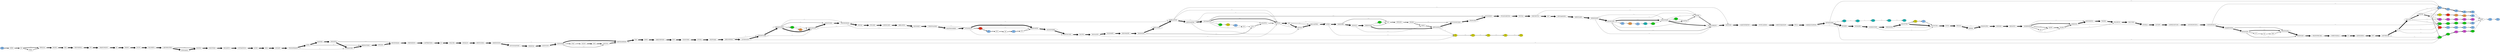 digraph {
	rankdir="LR";
	"0"[label="M", fontsize=15, style="filled", fillcolor="#80B3E6", distribution="M:1e+00", sequences="B2ZRS9.1_RecName__Full=Ricin_B-like_lectin__AltName__Full=Clitocybe_nebularis_lectin__Short=CNL:M;OAX37100.1_hypothetical_protein_K503DRAFT_801499__Rhizopogon_vinicolor_AM-OR11-026_:M;XP_001832864.1_hypothetical_protein_CC1G_10083__Coprinopsis_cinerea_okayama7_130_:M;OJA13289.1_hypothetical_protein_AZE42_12183__Rhizopogon_vesiculosus_:M;KIJ35590.1_carbohydrate-binding_module_family_13_protein__Sphaerobolus_stellatus_SS14_:M;KZP23986.1_carbohydrate-binding_module_family_13_protein__Fibulorhizoctonia_sp._CBS_109695_:M;KIJ40595.1_carbohydrate-binding_module_family_13_protein__Sphaerobolus_stellatus_SS14_:M;OAX37095.1_hypothetical_protein_K503DRAFT_857563__Rhizopogon_vinicolor_AM-OR11-026_:M;KZP23987.1_carbohydrate-binding_module_family_13_protein__Fibulorhizoctonia_sp._CBS_109695_:M;CUA76480.1_hypothetical_protein_RSOLAG22IIIB_12330__Rhizoctonia_solani_:M;XP_011126437.1_hypothetical_protein_AOL_s00173g393__Arthrobotrys_oligospora_ATCC_24927_:M"];
	"0"->"1"[fontsize=12, fontcolor=darkgray, penwidth=4, dir=forward, label="30%", sequences="B2ZRS9.1_RecName__Full=Ricin_B-like_lectin__AltName__Full=Clitocybe_nebularis_lectin__Short=CNL,OAX37100.1_hypothetical_protein_K503DRAFT_801499__Rhizopogon_vinicolor_AM-OR11-026_,XP_001832864.1_hypothetical_protein_CC1G_10083__Coprinopsis_cinerea_okayama7_130_,OJA13289.1_hypothetical_protein_AZE42_12183__Rhizopogon_vesiculosus_,KIJ35590.1_carbohydrate-binding_module_family_13_protein__Sphaerobolus_stellatus_SS14_,KZP23986.1_carbohydrate-binding_module_family_13_protein__Fibulorhizoctonia_sp._CBS_109695_,KIJ40595.1_carbohydrate-binding_module_family_13_protein__Sphaerobolus_stellatus_SS14_,OAX37095.1_hypothetical_protein_K503DRAFT_857563__Rhizopogon_vinicolor_AM-OR11-026_,KZP23987.1_carbohydrate-binding_module_family_13_protein__Fibulorhizoctonia_sp._CBS_109695_,CUA76480.1_hypothetical_protein_RSOLAG22IIIB_12330__Rhizoctonia_solani_,XP_011126437.1_hypothetical_protein_AOL_s00173g393__Arthrobotrys_oligospora_ATCC_24927_"];
	"1"[label="SDHG", fontsize=15, style="filled", fillcolor="#FFFFFF", distribution="S:7e-01 D:8e-02 G:2e-01 H:8e-02", sequences="B2ZRS9.1_RecName__Full=Ricin_B-like_lectin__AltName__Full=Clitocybe_nebularis_lectin__Short=CNL:S;pdb:S;KXN92490.1_hypothetical_protein_AN958_07437__Leucoagaricus_sp._SymC.cos_:D;OAX37100.1_hypothetical_protein_K503DRAFT_801499__Rhizopogon_vinicolor_AM-OR11-026_:S;XP_001832864.1_hypothetical_protein_CC1G_10083__Coprinopsis_cinerea_okayama7_130_:S;OJA13289.1_hypothetical_protein_AZE42_12183__Rhizopogon_vesiculosus_:S;KIJ35590.1_carbohydrate-binding_module_family_13_protein__Sphaerobolus_stellatus_SS14_:S;KZP23986.1_carbohydrate-binding_module_family_13_protein__Fibulorhizoctonia_sp._CBS_109695_:S;KIJ40595.1_carbohydrate-binding_module_family_13_protein__Sphaerobolus_stellatus_SS14_:S;OAX37095.1_hypothetical_protein_K503DRAFT_857563__Rhizopogon_vinicolor_AM-OR11-026_:S;KZP23987.1_carbohydrate-binding_module_family_13_protein__Fibulorhizoctonia_sp._CBS_109695_:H;CUA76480.1_hypothetical_protein_RSOLAG22IIIB_12330__Rhizoctonia_solani_:G;XP_011126437.1_hypothetical_protein_AOL_s00173g393__Arthrobotrys_oligospora_ATCC_24927_:G"];
	"1"->"2"[fontsize=12, fontcolor=darkgray, penwidth=5, dir=forward, label="35%", sequences="B2ZRS9.1_RecName__Full=Ricin_B-like_lectin__AltName__Full=Clitocybe_nebularis_lectin__Short=CNL,pdb,KXN92490.1_hypothetical_protein_AN958_07437__Leucoagaricus_sp._SymC.cos_,OAX37100.1_hypothetical_protein_K503DRAFT_801499__Rhizopogon_vinicolor_AM-OR11-026_,XP_001832864.1_hypothetical_protein_CC1G_10083__Coprinopsis_cinerea_okayama7_130_,OJA13289.1_hypothetical_protein_AZE42_12183__Rhizopogon_vesiculosus_,KIJ35590.1_carbohydrate-binding_module_family_13_protein__Sphaerobolus_stellatus_SS14_,KZP23986.1_carbohydrate-binding_module_family_13_protein__Fibulorhizoctonia_sp._CBS_109695_,KIJ40595.1_carbohydrate-binding_module_family_13_protein__Sphaerobolus_stellatus_SS14_,OAX37095.1_hypothetical_protein_K503DRAFT_857563__Rhizopogon_vinicolor_AM-OR11-026_,KZP23987.1_carbohydrate-binding_module_family_13_protein__Fibulorhizoctonia_sp._CBS_109695_,CUA76480.1_hypothetical_protein_RSOLAG22IIIB_12330__Rhizoctonia_solani_,XP_011126437.1_hypothetical_protein_AOL_s00173g393__Arthrobotrys_oligospora_ATCC_24927_"];
	"2"[label="ILF", fontsize=15, style="filled", fillcolor="#FFFFFF", distribution="F:6e-02 I:7e-01 L:3e-01", sequences="B2ZRS9.1_RecName__Full=Ricin_B-like_lectin__AltName__Full=Clitocybe_nebularis_lectin__Short=CNL:I;pdb:I;KXN92490.1_hypothetical_protein_AN958_07437__Leucoagaricus_sp._SymC.cos_:I;WP_030878171.1_hypothetical_protein__Streptomyces_varsoviensis_:I;WP_017537516.1_MULTISPECIES__hypothetical_protein__Nocardiopsis_:I;WP_017627737.1_hypothetical_protein__Nocardiopsis_chromatogenes_:I;OAX37100.1_hypothetical_protein_K503DRAFT_801499__Rhizopogon_vinicolor_AM-OR11-026_:I;XP_001832864.1_hypothetical_protein_CC1G_10083__Coprinopsis_cinerea_okayama7_130_:L;OJA13289.1_hypothetical_protein_AZE42_12183__Rhizopogon_vesiculosus_:I;KIJ35590.1_carbohydrate-binding_module_family_13_protein__Sphaerobolus_stellatus_SS14_:L;KZP23986.1_carbohydrate-binding_module_family_13_protein__Fibulorhizoctonia_sp._CBS_109695_:I;KIJ40595.1_carbohydrate-binding_module_family_13_protein__Sphaerobolus_stellatus_SS14_:L;OAX37095.1_hypothetical_protein_K503DRAFT_857563__Rhizopogon_vinicolor_AM-OR11-026_:I;KZP23987.1_carbohydrate-binding_module_family_13_protein__Fibulorhizoctonia_sp._CBS_109695_:F;CUA76480.1_hypothetical_protein_RSOLAG22IIIB_12330__Rhizoctonia_solani_:I;XP_011126437.1_hypothetical_protein_AOL_s00173g393__Arthrobotrys_oligospora_ATCC_24927_:L"];
	"2"->"4"[fontsize=12, fontcolor=darkgray, penwidth=4, dir=forward, label="27%", sequences="B2ZRS9.1_RecName__Full=Ricin_B-like_lectin__AltName__Full=Clitocybe_nebularis_lectin__Short=CNL,pdb,WP_030878171.1_hypothetical_protein__Streptomyces_varsoviensis_,WP_017537516.1_MULTISPECIES__hypothetical_protein__Nocardiopsis_,WP_017627737.1_hypothetical_protein__Nocardiopsis_chromatogenes_,XP_001832864.1_hypothetical_protein_CC1G_10083__Coprinopsis_cinerea_okayama7_130_,KIJ35590.1_carbohydrate-binding_module_family_13_protein__Sphaerobolus_stellatus_SS14_,KIJ40595.1_carbohydrate-binding_module_family_13_protein__Sphaerobolus_stellatus_SS14_,CUA76480.1_hypothetical_protein_RSOLAG22IIIB_12330__Rhizoctonia_solani_,XP_011126437.1_hypothetical_protein_AOL_s00173g393__Arthrobotrys_oligospora_ATCC_24927_"];
	"2"->"3"[fontsize=12, fontcolor=darkgray, penwidth=3, dir=forward, label="16%", sequences="KXN92490.1_hypothetical_protein_AN958_07437__Leucoagaricus_sp._SymC.cos_,OAX37100.1_hypothetical_protein_K503DRAFT_801499__Rhizopogon_vinicolor_AM-OR11-026_,OJA13289.1_hypothetical_protein_AZE42_12183__Rhizopogon_vesiculosus_,KZP23986.1_carbohydrate-binding_module_family_13_protein__Fibulorhizoctonia_sp._CBS_109695_,OAX37095.1_hypothetical_protein_K503DRAFT_857563__Rhizopogon_vinicolor_AM-OR11-026_,KZP23987.1_carbohydrate-binding_module_family_13_protein__Fibulorhizoctonia_sp._CBS_109695_"];
	"3"[label="PKQL", fontsize=15, style="filled", fillcolor="#FFFFFF", distribution="P:4e-01 Q:3e-01 K:1e-01 L:1e-01", sequences="KXN92490.1_hypothetical_protein_AN958_07437__Leucoagaricus_sp._SymC.cos_:Q;OAX37100.1_hypothetical_protein_K503DRAFT_801499__Rhizopogon_vinicolor_AM-OR11-026_:P;OJA13289.1_hypothetical_protein_AZE42_12183__Rhizopogon_vesiculosus_:P;KIJ97461.1_carbohydrate-binding_module_family_13_protein__Laccaria_amethystina_LaAM-08-1_:L;KZP23986.1_carbohydrate-binding_module_family_13_protein__Fibulorhizoctonia_sp._CBS_109695_:Q;OAX37095.1_hypothetical_protein_K503DRAFT_857563__Rhizopogon_vinicolor_AM-OR11-026_:P;KZP23987.1_carbohydrate-binding_module_family_13_protein__Fibulorhizoctonia_sp._CBS_109695_:K"];
	"3"->"4"[fontsize=12, fontcolor=darkgray, penwidth=3, dir=forward, label="19%", sequences="KXN92490.1_hypothetical_protein_AN958_07437__Leucoagaricus_sp._SymC.cos_,OAX37100.1_hypothetical_protein_K503DRAFT_801499__Rhizopogon_vinicolor_AM-OR11-026_,OJA13289.1_hypothetical_protein_AZE42_12183__Rhizopogon_vesiculosus_,KIJ97461.1_carbohydrate-binding_module_family_13_protein__Laccaria_amethystina_LaAM-08-1_,KZP23986.1_carbohydrate-binding_module_family_13_protein__Fibulorhizoctonia_sp._CBS_109695_,OAX37095.1_hypothetical_protein_K503DRAFT_857563__Rhizopogon_vinicolor_AM-OR11-026_,KZP23987.1_carbohydrate-binding_module_family_13_protein__Fibulorhizoctonia_sp._CBS_109695_"];
	"4"[label="TPEQLSA", fontsize=15, style="filled", fillcolor="#FFFFFF", distribution="P:5e-02 Q:2e-01 A:5e-02 S:2e-01 T:1e-01 E:3e-01 L:2e-01", sequences="B2ZRS9.1_RecName__Full=Ricin_B-like_lectin__AltName__Full=Clitocybe_nebularis_lectin__Short=CNL:T;pdb:T;KXN92490.1_hypothetical_protein_AN958_07437__Leucoagaricus_sp._SymC.cos_:P;WP_030878171.1_hypothetical_protein__Streptomyces_varsoviensis_:E;WP_017537516.1_MULTISPECIES__hypothetical_protein__Nocardiopsis_:Q;WP_017627737.1_hypothetical_protein__Nocardiopsis_chromatogenes_:Q;OAX37100.1_hypothetical_protein_K503DRAFT_801499__Rhizopogon_vinicolor_AM-OR11-026_:L;XP_001832864.1_hypothetical_protein_CC1G_10083__Coprinopsis_cinerea_okayama7_130_:S;OJA13289.1_hypothetical_protein_AZE42_12183__Rhizopogon_vesiculosus_:L;KIJ35590.1_carbohydrate-binding_module_family_13_protein__Sphaerobolus_stellatus_SS14_:Q;KIJ97461.1_carbohydrate-binding_module_family_13_protein__Laccaria_amethystina_LaAM-08-1_:A;KZP23986.1_carbohydrate-binding_module_family_13_protein__Fibulorhizoctonia_sp._CBS_109695_:E;KIJ40595.1_carbohydrate-binding_module_family_13_protein__Sphaerobolus_stellatus_SS14_:Q;OAX37095.1_hypothetical_protein_K503DRAFT_857563__Rhizopogon_vinicolor_AM-OR11-026_:L;KZP23987.1_carbohydrate-binding_module_family_13_protein__Fibulorhizoctonia_sp._CBS_109695_:E;CUA76480.1_hypothetical_protein_RSOLAG22IIIB_12330__Rhizoctonia_solani_:E;XP_011126437.1_hypothetical_protein_AOL_s00173g393__Arthrobotrys_oligospora_ATCC_24927_:E;AJQ00848.1_hypothetical_protein_H751_YJM248B00183__Saccharomyces_cerevisiae_YJM248_:S;AJP37156.1_hypothetical_protein_F842_YJM1078B00184__Saccharomyces_cerevisiae_YJM1078_:S"];
	"4"->"5"[fontsize=12, fontcolor=darkgray, penwidth=7, dir=forward, label="51%", sequences="B2ZRS9.1_RecName__Full=Ricin_B-like_lectin__AltName__Full=Clitocybe_nebularis_lectin__Short=CNL,pdb,KXN92490.1_hypothetical_protein_AN958_07437__Leucoagaricus_sp._SymC.cos_,WP_030878171.1_hypothetical_protein__Streptomyces_varsoviensis_,WP_017537516.1_MULTISPECIES__hypothetical_protein__Nocardiopsis_,WP_017627737.1_hypothetical_protein__Nocardiopsis_chromatogenes_,OAX37100.1_hypothetical_protein_K503DRAFT_801499__Rhizopogon_vinicolor_AM-OR11-026_,XP_001832864.1_hypothetical_protein_CC1G_10083__Coprinopsis_cinerea_okayama7_130_,OJA13289.1_hypothetical_protein_AZE42_12183__Rhizopogon_vesiculosus_,KIJ35590.1_carbohydrate-binding_module_family_13_protein__Sphaerobolus_stellatus_SS14_,KIJ97461.1_carbohydrate-binding_module_family_13_protein__Laccaria_amethystina_LaAM-08-1_,KZP23986.1_carbohydrate-binding_module_family_13_protein__Fibulorhizoctonia_sp._CBS_109695_,KIJ40595.1_carbohydrate-binding_module_family_13_protein__Sphaerobolus_stellatus_SS14_,OAX37095.1_hypothetical_protein_K503DRAFT_857563__Rhizopogon_vinicolor_AM-OR11-026_,KZP23987.1_carbohydrate-binding_module_family_13_protein__Fibulorhizoctonia_sp._CBS_109695_,CUA76480.1_hypothetical_protein_RSOLAG22IIIB_12330__Rhizoctonia_solani_,XP_011126437.1_hypothetical_protein_AOL_s00173g393__Arthrobotrys_oligospora_ATCC_24927_,AJQ00848.1_hypothetical_protein_H751_YJM248B00183__Saccharomyces_cerevisiae_YJM248_,AJP37156.1_hypothetical_protein_F842_YJM1078B00184__Saccharomyces_cerevisiae_YJM1078_"];
	"5"[label="PGQNS", fontsize=15, style="filled", fillcolor="#FFFFFF", distribution="P:6e-01 Q:1e-01 S:1e-01 G:2e-01 N:5e-02", sequences="B2ZRS9.1_RecName__Full=Ricin_B-like_lectin__AltName__Full=Clitocybe_nebularis_lectin__Short=CNL:P;pdb:P;KXN92490.1_hypothetical_protein_AN958_07437__Leucoagaricus_sp._SymC.cos_:G;WP_030878171.1_hypothetical_protein__Streptomyces_varsoviensis_:P;WP_017537516.1_MULTISPECIES__hypothetical_protein__Nocardiopsis_:P;WP_017627737.1_hypothetical_protein__Nocardiopsis_chromatogenes_:Q;OAX37100.1_hypothetical_protein_K503DRAFT_801499__Rhizopogon_vinicolor_AM-OR11-026_:P;OAX32419.1_hypothetical_protein_K503DRAFT_608329__Rhizopogon_vinicolor_AM-OR11-026_:P;XP_001832864.1_hypothetical_protein_CC1G_10083__Coprinopsis_cinerea_okayama7_130_:Q;OJA13289.1_hypothetical_protein_AZE42_12183__Rhizopogon_vesiculosus_:P;KIJ35590.1_carbohydrate-binding_module_family_13_protein__Sphaerobolus_stellatus_SS14_:P;KIJ97461.1_carbohydrate-binding_module_family_13_protein__Laccaria_amethystina_LaAM-08-1_:P;KZP23986.1_carbohydrate-binding_module_family_13_protein__Fibulorhizoctonia_sp._CBS_109695_:G;KIJ40595.1_carbohydrate-binding_module_family_13_protein__Sphaerobolus_stellatus_SS14_:P;OAX37095.1_hypothetical_protein_K503DRAFT_857563__Rhizopogon_vinicolor_AM-OR11-026_:P;KZP23987.1_carbohydrate-binding_module_family_13_protein__Fibulorhizoctonia_sp._CBS_109695_:G;CUA76480.1_hypothetical_protein_RSOLAG22IIIB_12330__Rhizoctonia_solani_:P;XP_011126437.1_hypothetical_protein_AOL_s00173g393__Arthrobotrys_oligospora_ATCC_24927_:N;AJQ00848.1_hypothetical_protein_H751_YJM248B00183__Saccharomyces_cerevisiae_YJM248_:S;AJP37156.1_hypothetical_protein_F842_YJM1078B00184__Saccharomyces_cerevisiae_YJM1078_:S"];
	"5"->"6"[fontsize=12, fontcolor=darkgray, penwidth=7, dir=forward, label="54%", sequences="B2ZRS9.1_RecName__Full=Ricin_B-like_lectin__AltName__Full=Clitocybe_nebularis_lectin__Short=CNL,pdb,KXN92490.1_hypothetical_protein_AN958_07437__Leucoagaricus_sp._SymC.cos_,WP_030878171.1_hypothetical_protein__Streptomyces_varsoviensis_,WP_017537516.1_MULTISPECIES__hypothetical_protein__Nocardiopsis_,WP_017627737.1_hypothetical_protein__Nocardiopsis_chromatogenes_,OAX37100.1_hypothetical_protein_K503DRAFT_801499__Rhizopogon_vinicolor_AM-OR11-026_,OAX32419.1_hypothetical_protein_K503DRAFT_608329__Rhizopogon_vinicolor_AM-OR11-026_,XP_001832864.1_hypothetical_protein_CC1G_10083__Coprinopsis_cinerea_okayama7_130_,OJA13289.1_hypothetical_protein_AZE42_12183__Rhizopogon_vesiculosus_,KIJ35590.1_carbohydrate-binding_module_family_13_protein__Sphaerobolus_stellatus_SS14_,KIJ97461.1_carbohydrate-binding_module_family_13_protein__Laccaria_amethystina_LaAM-08-1_,KZP23986.1_carbohydrate-binding_module_family_13_protein__Fibulorhizoctonia_sp._CBS_109695_,KIJ40595.1_carbohydrate-binding_module_family_13_protein__Sphaerobolus_stellatus_SS14_,OAX37095.1_hypothetical_protein_K503DRAFT_857563__Rhizopogon_vinicolor_AM-OR11-026_,KZP23987.1_carbohydrate-binding_module_family_13_protein__Fibulorhizoctonia_sp._CBS_109695_,CUA76480.1_hypothetical_protein_RSOLAG22IIIB_12330__Rhizoctonia_solani_,XP_011126437.1_hypothetical_protein_AOL_s00173g393__Arthrobotrys_oligospora_ATCC_24927_,AJQ00848.1_hypothetical_protein_H751_YJM248B00183__Saccharomyces_cerevisiae_YJM248_,AJP37156.1_hypothetical_protein_F842_YJM1078B00184__Saccharomyces_cerevisiae_YJM1078_"];
	"6"[label="GRQ", fontsize=15, style="filled", fillcolor="#FFFFFF", distribution="Q:8e-02 R:4e-02 G:9e-01", sequences="B2ZRS9.1_RecName__Full=Ricin_B-like_lectin__AltName__Full=Clitocybe_nebularis_lectin__Short=CNL:G;pdb:G;KXN92490.1_hypothetical_protein_AN958_07437__Leucoagaricus_sp._SymC.cos_:R;WP_030878171.1_hypothetical_protein__Streptomyces_varsoviensis_:G;WP_017537516.1_MULTISPECIES__hypothetical_protein__Nocardiopsis_:G;WP_017627737.1_hypothetical_protein__Nocardiopsis_chromatogenes_:G;OAX37100.1_hypothetical_protein_K503DRAFT_801499__Rhizopogon_vinicolor_AM-OR11-026_:G;OAX32419.1_hypothetical_protein_K503DRAFT_608329__Rhizopogon_vinicolor_AM-OR11-026_:G;OJA12299.1_hypothetical_protein_AZE42_08737__Rhizopogon_vesiculosus_:G;XP_001832864.1_hypothetical_protein_CC1G_10083__Coprinopsis_cinerea_okayama7_130_:G;OJA13289.1_hypothetical_protein_AZE42_12183__Rhizopogon_vesiculosus_:G;KIJ35590.1_carbohydrate-binding_module_family_13_protein__Sphaerobolus_stellatus_SS14_:G;XP_002470041.1_predicted_protein__Postia_placenta_Mad-698-R_:G;KIJ97461.1_carbohydrate-binding_module_family_13_protein__Laccaria_amethystina_LaAM-08-1_:G;KZP23986.1_carbohydrate-binding_module_family_13_protein__Fibulorhizoctonia_sp._CBS_109695_:Q;KIJ40595.1_carbohydrate-binding_module_family_13_protein__Sphaerobolus_stellatus_SS14_:G;OAX37095.1_hypothetical_protein_K503DRAFT_857563__Rhizopogon_vinicolor_AM-OR11-026_:G;KZP23987.1_carbohydrate-binding_module_family_13_protein__Fibulorhizoctonia_sp._CBS_109695_:Q;CUA76480.1_hypothetical_protein_RSOLAG22IIIB_12330__Rhizoctonia_solani_:G;KIM24206.1_carbohydrate-binding_module_family_13_protein__Serendipita_vermifera_MAFF_305830_:G;XP_011126437.1_hypothetical_protein_AOL_s00173g393__Arthrobotrys_oligospora_ATCC_24927_:G;SMC54166.1_Ricin-type_beta-trefoil_lectin_domain-like__Chryseobacterium_sp._YR221_:G;AJQ00848.1_hypothetical_protein_H751_YJM248B00183__Saccharomyces_cerevisiae_YJM248_:G;AJP37156.1_hypothetical_protein_F842_YJM1078B00184__Saccharomyces_cerevisiae_YJM1078_:G;WP_042364264.1_hypothetical_protein__Streptacidiphilus_neutrinimicus_:G"];
	"6"->"7"[fontsize=12, fontcolor=darkgray, penwidth=8, dir=forward, label="68%", sequences="B2ZRS9.1_RecName__Full=Ricin_B-like_lectin__AltName__Full=Clitocybe_nebularis_lectin__Short=CNL,pdb,KXN92490.1_hypothetical_protein_AN958_07437__Leucoagaricus_sp._SymC.cos_,WP_030878171.1_hypothetical_protein__Streptomyces_varsoviensis_,WP_017537516.1_MULTISPECIES__hypothetical_protein__Nocardiopsis_,WP_017627737.1_hypothetical_protein__Nocardiopsis_chromatogenes_,OAX37100.1_hypothetical_protein_K503DRAFT_801499__Rhizopogon_vinicolor_AM-OR11-026_,OAX32419.1_hypothetical_protein_K503DRAFT_608329__Rhizopogon_vinicolor_AM-OR11-026_,OJA12299.1_hypothetical_protein_AZE42_08737__Rhizopogon_vesiculosus_,XP_001832864.1_hypothetical_protein_CC1G_10083__Coprinopsis_cinerea_okayama7_130_,OJA13289.1_hypothetical_protein_AZE42_12183__Rhizopogon_vesiculosus_,KIJ35590.1_carbohydrate-binding_module_family_13_protein__Sphaerobolus_stellatus_SS14_,XP_002470041.1_predicted_protein__Postia_placenta_Mad-698-R_,KIJ97461.1_carbohydrate-binding_module_family_13_protein__Laccaria_amethystina_LaAM-08-1_,KZP23986.1_carbohydrate-binding_module_family_13_protein__Fibulorhizoctonia_sp._CBS_109695_,KIJ40595.1_carbohydrate-binding_module_family_13_protein__Sphaerobolus_stellatus_SS14_,OAX37095.1_hypothetical_protein_K503DRAFT_857563__Rhizopogon_vinicolor_AM-OR11-026_,KZP23987.1_carbohydrate-binding_module_family_13_protein__Fibulorhizoctonia_sp._CBS_109695_,CUA76480.1_hypothetical_protein_RSOLAG22IIIB_12330__Rhizoctonia_solani_,KIM24206.1_carbohydrate-binding_module_family_13_protein__Serendipita_vermifera_MAFF_305830_,XP_011126437.1_hypothetical_protein_AOL_s00173g393__Arthrobotrys_oligospora_ATCC_24927_,SMC54166.1_Ricin-type_beta-trefoil_lectin_domain-like__Chryseobacterium_sp._YR221_,AJQ00848.1_hypothetical_protein_H751_YJM248B00183__Saccharomyces_cerevisiae_YJM248_,AJP37156.1_hypothetical_protein_F842_YJM1078B00184__Saccharomyces_cerevisiae_YJM1078_,WP_042364264.1_hypothetical_protein__Streptacidiphilus_neutrinimicus_"];
	"7"[label="TREVIKHFAS", fontsize=15, style="filled", fillcolor="#FFFFFF", distribution="A:4e-02 R:4e-02 S:4e-02 T:5e-01 E:8e-02 V:4e-02 F:8e-02 H:4e-02 I:1e-01 K:4e-02", sequences="B2ZRS9.1_RecName__Full=Ricin_B-like_lectin__AltName__Full=Clitocybe_nebularis_lectin__Short=CNL:T;pdb:T;KXN92490.1_hypothetical_protein_AN958_07437__Leucoagaricus_sp._SymC.cos_:R;WP_030878171.1_hypothetical_protein__Streptomyces_varsoviensis_:T;WP_017537516.1_MULTISPECIES__hypothetical_protein__Nocardiopsis_:E;WP_017627737.1_hypothetical_protein__Nocardiopsis_chromatogenes_:E;OAX37100.1_hypothetical_protein_K503DRAFT_801499__Rhizopogon_vinicolor_AM-OR11-026_:T;OAX32419.1_hypothetical_protein_K503DRAFT_608329__Rhizopogon_vinicolor_AM-OR11-026_:T;OJA12299.1_hypothetical_protein_AZE42_08737__Rhizopogon_vesiculosus_:T;XP_001832864.1_hypothetical_protein_CC1G_10083__Coprinopsis_cinerea_okayama7_130_:V;OJA13289.1_hypothetical_protein_AZE42_12183__Rhizopogon_vesiculosus_:T;KIJ35590.1_carbohydrate-binding_module_family_13_protein__Sphaerobolus_stellatus_SS14_:T;XP_002470041.1_predicted_protein__Postia_placenta_Mad-698-R_:T;KIJ97461.1_carbohydrate-binding_module_family_13_protein__Laccaria_amethystina_LaAM-08-1_:I;KZP23986.1_carbohydrate-binding_module_family_13_protein__Fibulorhizoctonia_sp._CBS_109695_:I;KIJ40595.1_carbohydrate-binding_module_family_13_protein__Sphaerobolus_stellatus_SS14_:T;OAX37095.1_hypothetical_protein_K503DRAFT_857563__Rhizopogon_vinicolor_AM-OR11-026_:T;KZP23987.1_carbohydrate-binding_module_family_13_protein__Fibulorhizoctonia_sp._CBS_109695_:T;CUA76480.1_hypothetical_protein_RSOLAG22IIIB_12330__Rhizoctonia_solani_:K;KIM24206.1_carbohydrate-binding_module_family_13_protein__Serendipita_vermifera_MAFF_305830_:I;XP_011126437.1_hypothetical_protein_AOL_s00173g393__Arthrobotrys_oligospora_ATCC_24927_:H;SMC54166.1_Ricin-type_beta-trefoil_lectin_domain-like__Chryseobacterium_sp._YR221_:T;AJQ00848.1_hypothetical_protein_H751_YJM248B00183__Saccharomyces_cerevisiae_YJM248_:F;AJP37156.1_hypothetical_protein_F842_YJM1078B00184__Saccharomyces_cerevisiae_YJM1078_:F;WP_042364264.1_hypothetical_protein__Streptacidiphilus_neutrinimicus_:A;KKO96557.1_hypothetical_protein_THAR02_11341__Trichoderma_harzianum_:S"];
	"7"->"8"[fontsize=12, fontcolor=darkgray, penwidth=8, dir=forward, label="70%", sequences="B2ZRS9.1_RecName__Full=Ricin_B-like_lectin__AltName__Full=Clitocybe_nebularis_lectin__Short=CNL,pdb,KXN92490.1_hypothetical_protein_AN958_07437__Leucoagaricus_sp._SymC.cos_,WP_030878171.1_hypothetical_protein__Streptomyces_varsoviensis_,WP_017537516.1_MULTISPECIES__hypothetical_protein__Nocardiopsis_,WP_017627737.1_hypothetical_protein__Nocardiopsis_chromatogenes_,OAX37100.1_hypothetical_protein_K503DRAFT_801499__Rhizopogon_vinicolor_AM-OR11-026_,OAX32419.1_hypothetical_protein_K503DRAFT_608329__Rhizopogon_vinicolor_AM-OR11-026_,OJA12299.1_hypothetical_protein_AZE42_08737__Rhizopogon_vesiculosus_,XP_001832864.1_hypothetical_protein_CC1G_10083__Coprinopsis_cinerea_okayama7_130_,OJA13289.1_hypothetical_protein_AZE42_12183__Rhizopogon_vesiculosus_,KIJ35590.1_carbohydrate-binding_module_family_13_protein__Sphaerobolus_stellatus_SS14_,XP_002470041.1_predicted_protein__Postia_placenta_Mad-698-R_,KIJ97461.1_carbohydrate-binding_module_family_13_protein__Laccaria_amethystina_LaAM-08-1_,KZP23986.1_carbohydrate-binding_module_family_13_protein__Fibulorhizoctonia_sp._CBS_109695_,KIJ40595.1_carbohydrate-binding_module_family_13_protein__Sphaerobolus_stellatus_SS14_,OAX37095.1_hypothetical_protein_K503DRAFT_857563__Rhizopogon_vinicolor_AM-OR11-026_,KZP23987.1_carbohydrate-binding_module_family_13_protein__Fibulorhizoctonia_sp._CBS_109695_,CUA76480.1_hypothetical_protein_RSOLAG22IIIB_12330__Rhizoctonia_solani_,KIM24206.1_carbohydrate-binding_module_family_13_protein__Serendipita_vermifera_MAFF_305830_,XP_011126437.1_hypothetical_protein_AOL_s00173g393__Arthrobotrys_oligospora_ATCC_24927_,SMC54166.1_Ricin-type_beta-trefoil_lectin_domain-like__Chryseobacterium_sp._YR221_,AJQ00848.1_hypothetical_protein_H751_YJM248B00183__Saccharomyces_cerevisiae_YJM248_,AJP37156.1_hypothetical_protein_F842_YJM1078B00184__Saccharomyces_cerevisiae_YJM1078_,WP_042364264.1_hypothetical_protein__Streptacidiphilus_neutrinimicus_,KKO96557.1_hypothetical_protein_THAR02_11341__Trichoderma_harzianum_"];
	"8"[label="YFS", fontsize=15, style="filled", fillcolor="#FFFFFF", distribution="S:8e-02 F:4e-02 Y:9e-01", sequences="B2ZRS9.1_RecName__Full=Ricin_B-like_lectin__AltName__Full=Clitocybe_nebularis_lectin__Short=CNL:Y;pdb:Y;KXN92490.1_hypothetical_protein_AN958_07437__Leucoagaricus_sp._SymC.cos_:Y;WP_030878171.1_hypothetical_protein__Streptomyces_varsoviensis_:Y;WP_017537516.1_MULTISPECIES__hypothetical_protein__Nocardiopsis_:Y;WP_017627737.1_hypothetical_protein__Nocardiopsis_chromatogenes_:Y;OAX37100.1_hypothetical_protein_K503DRAFT_801499__Rhizopogon_vinicolor_AM-OR11-026_:Y;OAX32419.1_hypothetical_protein_K503DRAFT_608329__Rhizopogon_vinicolor_AM-OR11-026_:Y;OJA12299.1_hypothetical_protein_AZE42_08737__Rhizopogon_vesiculosus_:Y;XP_001832864.1_hypothetical_protein_CC1G_10083__Coprinopsis_cinerea_okayama7_130_:Y;OJA13289.1_hypothetical_protein_AZE42_12183__Rhizopogon_vesiculosus_:Y;KIJ35590.1_carbohydrate-binding_module_family_13_protein__Sphaerobolus_stellatus_SS14_:Y;XP_002470041.1_predicted_protein__Postia_placenta_Mad-698-R_:F;KIJ97461.1_carbohydrate-binding_module_family_13_protein__Laccaria_amethystina_LaAM-08-1_:Y;KZP23986.1_carbohydrate-binding_module_family_13_protein__Fibulorhizoctonia_sp._CBS_109695_:Y;KIJ40595.1_carbohydrate-binding_module_family_13_protein__Sphaerobolus_stellatus_SS14_:Y;OAX37095.1_hypothetical_protein_K503DRAFT_857563__Rhizopogon_vinicolor_AM-OR11-026_:Y;KZP23987.1_carbohydrate-binding_module_family_13_protein__Fibulorhizoctonia_sp._CBS_109695_:Y;CUA76480.1_hypothetical_protein_RSOLAG22IIIB_12330__Rhizoctonia_solani_:Y;KIM24206.1_carbohydrate-binding_module_family_13_protein__Serendipita_vermifera_MAFF_305830_:Y;XP_011126437.1_hypothetical_protein_AOL_s00173g393__Arthrobotrys_oligospora_ATCC_24927_:Y;SMC54166.1_Ricin-type_beta-trefoil_lectin_domain-like__Chryseobacterium_sp._YR221_:Y;AJQ00848.1_hypothetical_protein_H751_YJM248B00183__Saccharomyces_cerevisiae_YJM248_:S;AJP37156.1_hypothetical_protein_F842_YJM1078B00184__Saccharomyces_cerevisiae_YJM1078_:S;WP_042364264.1_hypothetical_protein__Streptacidiphilus_neutrinimicus_:Y;KKO96557.1_hypothetical_protein_THAR02_11341__Trichoderma_harzianum_:Y"];
	"8"->"9"[fontsize=12, fontcolor=darkgray, penwidth=8, dir=forward, label="70%", sequences="B2ZRS9.1_RecName__Full=Ricin_B-like_lectin__AltName__Full=Clitocybe_nebularis_lectin__Short=CNL,pdb,KXN92490.1_hypothetical_protein_AN958_07437__Leucoagaricus_sp._SymC.cos_,WP_030878171.1_hypothetical_protein__Streptomyces_varsoviensis_,WP_017537516.1_MULTISPECIES__hypothetical_protein__Nocardiopsis_,WP_017627737.1_hypothetical_protein__Nocardiopsis_chromatogenes_,OAX37100.1_hypothetical_protein_K503DRAFT_801499__Rhizopogon_vinicolor_AM-OR11-026_,OAX32419.1_hypothetical_protein_K503DRAFT_608329__Rhizopogon_vinicolor_AM-OR11-026_,OJA12299.1_hypothetical_protein_AZE42_08737__Rhizopogon_vesiculosus_,XP_001832864.1_hypothetical_protein_CC1G_10083__Coprinopsis_cinerea_okayama7_130_,OJA13289.1_hypothetical_protein_AZE42_12183__Rhizopogon_vesiculosus_,KIJ35590.1_carbohydrate-binding_module_family_13_protein__Sphaerobolus_stellatus_SS14_,XP_002470041.1_predicted_protein__Postia_placenta_Mad-698-R_,KIJ97461.1_carbohydrate-binding_module_family_13_protein__Laccaria_amethystina_LaAM-08-1_,KZP23986.1_carbohydrate-binding_module_family_13_protein__Fibulorhizoctonia_sp._CBS_109695_,KIJ40595.1_carbohydrate-binding_module_family_13_protein__Sphaerobolus_stellatus_SS14_,OAX37095.1_hypothetical_protein_K503DRAFT_857563__Rhizopogon_vinicolor_AM-OR11-026_,KZP23987.1_carbohydrate-binding_module_family_13_protein__Fibulorhizoctonia_sp._CBS_109695_,CUA76480.1_hypothetical_protein_RSOLAG22IIIB_12330__Rhizoctonia_solani_,KIM24206.1_carbohydrate-binding_module_family_13_protein__Serendipita_vermifera_MAFF_305830_,XP_011126437.1_hypothetical_protein_AOL_s00173g393__Arthrobotrys_oligospora_ATCC_24927_,SMC54166.1_Ricin-type_beta-trefoil_lectin_domain-like__Chryseobacterium_sp._YR221_,AJQ00848.1_hypothetical_protein_H751_YJM248B00183__Saccharomyces_cerevisiae_YJM248_,AJP37156.1_hypothetical_protein_F842_YJM1078B00184__Saccharomyces_cerevisiae_YJM1078_,WP_042364264.1_hypothetical_protein__Streptacidiphilus_neutrinimicus_,KKO96557.1_hypothetical_protein_THAR02_11341__Trichoderma_harzianum_"];
	"9"[label="NRAFLWKQVT", fontsize=15, style="filled", fillcolor="#FFFFFF", distribution="A:4e-02 Q:4e-02 R:3e-01 T:8e-02 F:8e-02 V:4e-02 W:4e-02 K:1e-01 L:8e-02 N:2e-01", sequences="B2ZRS9.1_RecName__Full=Ricin_B-like_lectin__AltName__Full=Clitocybe_nebularis_lectin__Short=CNL:N;pdb:N;KXN92490.1_hypothetical_protein_AN958_07437__Leucoagaricus_sp._SymC.cos_:R;WP_030878171.1_hypothetical_protein__Streptomyces_varsoviensis_:A;WP_017537516.1_MULTISPECIES__hypothetical_protein__Nocardiopsis_:F;WP_017627737.1_hypothetical_protein__Nocardiopsis_chromatogenes_:L;OAX37100.1_hypothetical_protein_K503DRAFT_801499__Rhizopogon_vinicolor_AM-OR11-026_:R;OAX32419.1_hypothetical_protein_K503DRAFT_608329__Rhizopogon_vinicolor_AM-OR11-026_:R;OJA12299.1_hypothetical_protein_AZE42_08737__Rhizopogon_vesiculosus_:R;XP_001832864.1_hypothetical_protein_CC1G_10083__Coprinopsis_cinerea_okayama7_130_:W;OJA13289.1_hypothetical_protein_AZE42_12183__Rhizopogon_vesiculosus_:R;KIJ35590.1_carbohydrate-binding_module_family_13_protein__Sphaerobolus_stellatus_SS14_:N;XP_002470041.1_predicted_protein__Postia_placenta_Mad-698-R_:L;KIJ97461.1_carbohydrate-binding_module_family_13_protein__Laccaria_amethystina_LaAM-08-1_:K;KZP23986.1_carbohydrate-binding_module_family_13_protein__Fibulorhizoctonia_sp._CBS_109695_:K;KIJ40595.1_carbohydrate-binding_module_family_13_protein__Sphaerobolus_stellatus_SS14_:N;OAX37095.1_hypothetical_protein_K503DRAFT_857563__Rhizopogon_vinicolor_AM-OR11-026_:R;KZP23987.1_carbohydrate-binding_module_family_13_protein__Fibulorhizoctonia_sp._CBS_109695_:K;CUA76480.1_hypothetical_protein_RSOLAG22IIIB_12330__Rhizoctonia_solani_:Q;KIM24206.1_carbohydrate-binding_module_family_13_protein__Serendipita_vermifera_MAFF_305830_:V;XP_011126437.1_hypothetical_protein_AOL_s00173g393__Arthrobotrys_oligospora_ATCC_24927_:R;SMC54166.1_Ricin-type_beta-trefoil_lectin_domain-like__Chryseobacterium_sp._YR221_:T;AJQ00848.1_hypothetical_protein_H751_YJM248B00183__Saccharomyces_cerevisiae_YJM248_:R;AJP37156.1_hypothetical_protein_F842_YJM1078B00184__Saccharomyces_cerevisiae_YJM1078_:R;WP_042364264.1_hypothetical_protein__Streptacidiphilus_neutrinimicus_:T;KKO96557.1_hypothetical_protein_THAR02_11341__Trichoderma_harzianum_:F"];
	"9"->"10"[fontsize=12, fontcolor=darkgray, penwidth=8, dir=forward, label="70%", sequences="B2ZRS9.1_RecName__Full=Ricin_B-like_lectin__AltName__Full=Clitocybe_nebularis_lectin__Short=CNL,pdb,KXN92490.1_hypothetical_protein_AN958_07437__Leucoagaricus_sp._SymC.cos_,WP_030878171.1_hypothetical_protein__Streptomyces_varsoviensis_,WP_017537516.1_MULTISPECIES__hypothetical_protein__Nocardiopsis_,WP_017627737.1_hypothetical_protein__Nocardiopsis_chromatogenes_,OAX37100.1_hypothetical_protein_K503DRAFT_801499__Rhizopogon_vinicolor_AM-OR11-026_,OAX32419.1_hypothetical_protein_K503DRAFT_608329__Rhizopogon_vinicolor_AM-OR11-026_,OJA12299.1_hypothetical_protein_AZE42_08737__Rhizopogon_vesiculosus_,XP_001832864.1_hypothetical_protein_CC1G_10083__Coprinopsis_cinerea_okayama7_130_,OJA13289.1_hypothetical_protein_AZE42_12183__Rhizopogon_vesiculosus_,KIJ35590.1_carbohydrate-binding_module_family_13_protein__Sphaerobolus_stellatus_SS14_,XP_002470041.1_predicted_protein__Postia_placenta_Mad-698-R_,KIJ97461.1_carbohydrate-binding_module_family_13_protein__Laccaria_amethystina_LaAM-08-1_,KZP23986.1_carbohydrate-binding_module_family_13_protein__Fibulorhizoctonia_sp._CBS_109695_,KIJ40595.1_carbohydrate-binding_module_family_13_protein__Sphaerobolus_stellatus_SS14_,OAX37095.1_hypothetical_protein_K503DRAFT_857563__Rhizopogon_vinicolor_AM-OR11-026_,KZP23987.1_carbohydrate-binding_module_family_13_protein__Fibulorhizoctonia_sp._CBS_109695_,CUA76480.1_hypothetical_protein_RSOLAG22IIIB_12330__Rhizoctonia_solani_,KIM24206.1_carbohydrate-binding_module_family_13_protein__Serendipita_vermifera_MAFF_305830_,XP_011126437.1_hypothetical_protein_AOL_s00173g393__Arthrobotrys_oligospora_ATCC_24927_,SMC54166.1_Ricin-type_beta-trefoil_lectin_domain-like__Chryseobacterium_sp._YR221_,AJQ00848.1_hypothetical_protein_H751_YJM248B00183__Saccharomyces_cerevisiae_YJM248_,AJP37156.1_hypothetical_protein_F842_YJM1078B00184__Saccharomyces_cerevisiae_YJM1078_,WP_042364264.1_hypothetical_protein__Streptacidiphilus_neutrinimicus_,KKO96557.1_hypothetical_protein_THAR02_11341__Trichoderma_harzianum_"];
	"10"[label="ILV", fontsize=15, style="filled", fillcolor="#FFFFFF", distribution="V:4e-02 I:8e-01 L:2e-01", sequences="B2ZRS9.1_RecName__Full=Ricin_B-like_lectin__AltName__Full=Clitocybe_nebularis_lectin__Short=CNL:I;pdb:I;KXN92490.1_hypothetical_protein_AN958_07437__Leucoagaricus_sp._SymC.cos_:L;WP_030878171.1_hypothetical_protein__Streptomyces_varsoviensis_:I;WP_017537516.1_MULTISPECIES__hypothetical_protein__Nocardiopsis_:I;WP_017627737.1_hypothetical_protein__Nocardiopsis_chromatogenes_:I;OAX37100.1_hypothetical_protein_K503DRAFT_801499__Rhizopogon_vinicolor_AM-OR11-026_:L;OAX32419.1_hypothetical_protein_K503DRAFT_608329__Rhizopogon_vinicolor_AM-OR11-026_:I;OJA12299.1_hypothetical_protein_AZE42_08737__Rhizopogon_vesiculosus_:L;XP_001832864.1_hypothetical_protein_CC1G_10083__Coprinopsis_cinerea_okayama7_130_:I;OJA13289.1_hypothetical_protein_AZE42_12183__Rhizopogon_vesiculosus_:I;KIJ35590.1_carbohydrate-binding_module_family_13_protein__Sphaerobolus_stellatus_SS14_:I;XP_002470041.1_predicted_protein__Postia_placenta_Mad-698-R_:I;KIJ97461.1_carbohydrate-binding_module_family_13_protein__Laccaria_amethystina_LaAM-08-1_:I;KZP23986.1_carbohydrate-binding_module_family_13_protein__Fibulorhizoctonia_sp._CBS_109695_:I;KIJ40595.1_carbohydrate-binding_module_family_13_protein__Sphaerobolus_stellatus_SS14_:I;OAX37095.1_hypothetical_protein_K503DRAFT_857563__Rhizopogon_vinicolor_AM-OR11-026_:L;KZP23987.1_carbohydrate-binding_module_family_13_protein__Fibulorhizoctonia_sp._CBS_109695_:I;CUA76480.1_hypothetical_protein_RSOLAG22IIIB_12330__Rhizoctonia_solani_:I;KIM24206.1_carbohydrate-binding_module_family_13_protein__Serendipita_vermifera_MAFF_305830_:I;XP_011126437.1_hypothetical_protein_AOL_s00173g393__Arthrobotrys_oligospora_ATCC_24927_:I;SMC54166.1_Ricin-type_beta-trefoil_lectin_domain-like__Chryseobacterium_sp._YR221_:L;AJQ00848.1_hypothetical_protein_H751_YJM248B00183__Saccharomyces_cerevisiae_YJM248_:I;AJP37156.1_hypothetical_protein_F842_YJM1078B00184__Saccharomyces_cerevisiae_YJM1078_:I;WP_042364264.1_hypothetical_protein__Streptacidiphilus_neutrinimicus_:I;KKO96557.1_hypothetical_protein_THAR02_11341__Trichoderma_harzianum_:V"];
	"10"->"11"[fontsize=12, fontcolor=darkgray, penwidth=8, dir=forward, label="70%", sequences="B2ZRS9.1_RecName__Full=Ricin_B-like_lectin__AltName__Full=Clitocybe_nebularis_lectin__Short=CNL,pdb,KXN92490.1_hypothetical_protein_AN958_07437__Leucoagaricus_sp._SymC.cos_,WP_030878171.1_hypothetical_protein__Streptomyces_varsoviensis_,WP_017537516.1_MULTISPECIES__hypothetical_protein__Nocardiopsis_,WP_017627737.1_hypothetical_protein__Nocardiopsis_chromatogenes_,OAX37100.1_hypothetical_protein_K503DRAFT_801499__Rhizopogon_vinicolor_AM-OR11-026_,OAX32419.1_hypothetical_protein_K503DRAFT_608329__Rhizopogon_vinicolor_AM-OR11-026_,OJA12299.1_hypothetical_protein_AZE42_08737__Rhizopogon_vesiculosus_,XP_001832864.1_hypothetical_protein_CC1G_10083__Coprinopsis_cinerea_okayama7_130_,OJA13289.1_hypothetical_protein_AZE42_12183__Rhizopogon_vesiculosus_,KIJ35590.1_carbohydrate-binding_module_family_13_protein__Sphaerobolus_stellatus_SS14_,XP_002470041.1_predicted_protein__Postia_placenta_Mad-698-R_,KIJ97461.1_carbohydrate-binding_module_family_13_protein__Laccaria_amethystina_LaAM-08-1_,KZP23986.1_carbohydrate-binding_module_family_13_protein__Fibulorhizoctonia_sp._CBS_109695_,KIJ40595.1_carbohydrate-binding_module_family_13_protein__Sphaerobolus_stellatus_SS14_,OAX37095.1_hypothetical_protein_K503DRAFT_857563__Rhizopogon_vinicolor_AM-OR11-026_,KZP23987.1_carbohydrate-binding_module_family_13_protein__Fibulorhizoctonia_sp._CBS_109695_,CUA76480.1_hypothetical_protein_RSOLAG22IIIB_12330__Rhizoctonia_solani_,KIM24206.1_carbohydrate-binding_module_family_13_protein__Serendipita_vermifera_MAFF_305830_,XP_011126437.1_hypothetical_protein_AOL_s00173g393__Arthrobotrys_oligospora_ATCC_24927_,SMC54166.1_Ricin-type_beta-trefoil_lectin_domain-like__Chryseobacterium_sp._YR221_,AJQ00848.1_hypothetical_protein_H751_YJM248B00183__Saccharomyces_cerevisiae_YJM248_,AJP37156.1_hypothetical_protein_F842_YJM1078B00184__Saccharomyces_cerevisiae_YJM1078_,WP_042364264.1_hypothetical_protein__Streptacidiphilus_neutrinimicus_,KKO96557.1_hypothetical_protein_THAR02_11341__Trichoderma_harzianum_"];
	"11"[label="TKRIEV", fontsize=15, style="filled", fillcolor="#FFFFFF", distribution="R:3e-01 T:4e-01 E:4e-02 V:7e-02 I:7e-02 K:1e-01", sequences="B2ZRS9.1_RecName__Full=Ricin_B-like_lectin__AltName__Full=Clitocybe_nebularis_lectin__Short=CNL:T;pdb:T;KXN92490.1_hypothetical_protein_AN958_07437__Leucoagaricus_sp._SymC.cos_:T;WP_030878171.1_hypothetical_protein__Streptomyces_varsoviensis_:K;WP_017537516.1_MULTISPECIES__hypothetical_protein__Nocardiopsis_:R;WP_017627737.1_hypothetical_protein__Nocardiopsis_chromatogenes_:R;OAX37100.1_hypothetical_protein_K503DRAFT_801499__Rhizopogon_vinicolor_AM-OR11-026_:R;OAX32419.1_hypothetical_protein_K503DRAFT_608329__Rhizopogon_vinicolor_AM-OR11-026_:R;OJA12299.1_hypothetical_protein_AZE42_08737__Rhizopogon_vesiculosus_:R;XP_001832864.1_hypothetical_protein_CC1G_10083__Coprinopsis_cinerea_okayama7_130_:R;OJA13289.1_hypothetical_protein_AZE42_12183__Rhizopogon_vesiculosus_:R;KIJ35590.1_carbohydrate-binding_module_family_13_protein__Sphaerobolus_stellatus_SS14_:I;XP_002470041.1_predicted_protein__Postia_placenta_Mad-698-R_:K;KIJ97461.1_carbohydrate-binding_module_family_13_protein__Laccaria_amethystina_LaAM-08-1_:E;KZP23986.1_carbohydrate-binding_module_family_13_protein__Fibulorhizoctonia_sp._CBS_109695_:T;KIJ40595.1_carbohydrate-binding_module_family_13_protein__Sphaerobolus_stellatus_SS14_:I;OAX37095.1_hypothetical_protein_K503DRAFT_857563__Rhizopogon_vinicolor_AM-OR11-026_:R;KZP23987.1_carbohydrate-binding_module_family_13_protein__Fibulorhizoctonia_sp._CBS_109695_:T;CUA76480.1_hypothetical_protein_RSOLAG22IIIB_12330__Rhizoctonia_solani_:K;KIM24206.1_carbohydrate-binding_module_family_13_protein__Serendipita_vermifera_MAFF_305830_:T;KZV85618.1_hypothetical_protein_EXIGLDRAFT_699358__Exidia_glandulosa_HHB12029_:T;XP_011126437.1_hypothetical_protein_AOL_s00173g393__Arthrobotrys_oligospora_ATCC_24927_:V;SMC54166.1_Ricin-type_beta-trefoil_lectin_domain-like__Chryseobacterium_sp._YR221_:T;AJQ00848.1_hypothetical_protein_H751_YJM248B00183__Saccharomyces_cerevisiae_YJM248_:T;AJP37156.1_hypothetical_protein_F842_YJM1078B00184__Saccharomyces_cerevisiae_YJM1078_:T;WP_042364264.1_hypothetical_protein__Streptacidiphilus_neutrinimicus_:V;KKO96557.1_hypothetical_protein_THAR02_11341__Trichoderma_harzianum_:R"];
	"11"->"12"[fontsize=12, fontcolor=darkgray, penwidth=8, dir=forward, label="73%", sequences="B2ZRS9.1_RecName__Full=Ricin_B-like_lectin__AltName__Full=Clitocybe_nebularis_lectin__Short=CNL,pdb,KXN92490.1_hypothetical_protein_AN958_07437__Leucoagaricus_sp._SymC.cos_,WP_030878171.1_hypothetical_protein__Streptomyces_varsoviensis_,WP_017537516.1_MULTISPECIES__hypothetical_protein__Nocardiopsis_,WP_017627737.1_hypothetical_protein__Nocardiopsis_chromatogenes_,OAX37100.1_hypothetical_protein_K503DRAFT_801499__Rhizopogon_vinicolor_AM-OR11-026_,OAX32419.1_hypothetical_protein_K503DRAFT_608329__Rhizopogon_vinicolor_AM-OR11-026_,OJA12299.1_hypothetical_protein_AZE42_08737__Rhizopogon_vesiculosus_,XP_001832864.1_hypothetical_protein_CC1G_10083__Coprinopsis_cinerea_okayama7_130_,OJA13289.1_hypothetical_protein_AZE42_12183__Rhizopogon_vesiculosus_,KIJ35590.1_carbohydrate-binding_module_family_13_protein__Sphaerobolus_stellatus_SS14_,XP_002470041.1_predicted_protein__Postia_placenta_Mad-698-R_,KIJ97461.1_carbohydrate-binding_module_family_13_protein__Laccaria_amethystina_LaAM-08-1_,KZP23986.1_carbohydrate-binding_module_family_13_protein__Fibulorhizoctonia_sp._CBS_109695_,KIJ40595.1_carbohydrate-binding_module_family_13_protein__Sphaerobolus_stellatus_SS14_,OAX37095.1_hypothetical_protein_K503DRAFT_857563__Rhizopogon_vinicolor_AM-OR11-026_,KZP23987.1_carbohydrate-binding_module_family_13_protein__Fibulorhizoctonia_sp._CBS_109695_,CUA76480.1_hypothetical_protein_RSOLAG22IIIB_12330__Rhizoctonia_solani_,KIM24206.1_carbohydrate-binding_module_family_13_protein__Serendipita_vermifera_MAFF_305830_,KZV85618.1_hypothetical_protein_EXIGLDRAFT_699358__Exidia_glandulosa_HHB12029_,XP_011126437.1_hypothetical_protein_AOL_s00173g393__Arthrobotrys_oligospora_ATCC_24927_,SMC54166.1_Ricin-type_beta-trefoil_lectin_domain-like__Chryseobacterium_sp._YR221_,AJQ00848.1_hypothetical_protein_H751_YJM248B00183__Saccharomyces_cerevisiae_YJM248_,AJP37156.1_hypothetical_protein_F842_YJM1078B00184__Saccharomyces_cerevisiae_YJM1078_,WP_042364264.1_hypothetical_protein__Streptacidiphilus_neutrinimicus_,KKO96557.1_hypothetical_protein_THAR02_11341__Trichoderma_harzianum_"];
	"12"[label="NCSTY", fontsize=15, style="filled", fillcolor="#FFFFFF", distribution="C:7e-02 S:1e-01 T:4e-02 Y:7e-02 N:7e-01", sequences="B2ZRS9.1_RecName__Full=Ricin_B-like_lectin__AltName__Full=Clitocybe_nebularis_lectin__Short=CNL:N;pdb:N;KXN92490.1_hypothetical_protein_AN958_07437__Leucoagaricus_sp._SymC.cos_:N;WP_030878171.1_hypothetical_protein__Streptomyces_varsoviensis_:N;WP_017537516.1_MULTISPECIES__hypothetical_protein__Nocardiopsis_:C;WP_017627737.1_hypothetical_protein__Nocardiopsis_chromatogenes_:C;OAX37100.1_hypothetical_protein_K503DRAFT_801499__Rhizopogon_vinicolor_AM-OR11-026_:S;OAX32419.1_hypothetical_protein_K503DRAFT_608329__Rhizopogon_vinicolor_AM-OR11-026_:S;OJA12299.1_hypothetical_protein_AZE42_08737__Rhizopogon_vesiculosus_:S;XP_001832864.1_hypothetical_protein_CC1G_10083__Coprinopsis_cinerea_okayama7_130_:N;OJA13289.1_hypothetical_protein_AZE42_12183__Rhizopogon_vesiculosus_:N;KIJ35590.1_carbohydrate-binding_module_family_13_protein__Sphaerobolus_stellatus_SS14_:N;XP_002470041.1_predicted_protein__Postia_placenta_Mad-698-R_:N;KIJ97461.1_carbohydrate-binding_module_family_13_protein__Laccaria_amethystina_LaAM-08-1_:N;KZP23986.1_carbohydrate-binding_module_family_13_protein__Fibulorhizoctonia_sp._CBS_109695_:N;KIJ40595.1_carbohydrate-binding_module_family_13_protein__Sphaerobolus_stellatus_SS14_:N;OAX37095.1_hypothetical_protein_K503DRAFT_857563__Rhizopogon_vinicolor_AM-OR11-026_:N;KZP23987.1_carbohydrate-binding_module_family_13_protein__Fibulorhizoctonia_sp._CBS_109695_:N;CUA76480.1_hypothetical_protein_RSOLAG22IIIB_12330__Rhizoctonia_solani_:N;KIM24206.1_carbohydrate-binding_module_family_13_protein__Serendipita_vermifera_MAFF_305830_:N;KZV85618.1_hypothetical_protein_EXIGLDRAFT_699358__Exidia_glandulosa_HHB12029_:N;XP_011126437.1_hypothetical_protein_AOL_s00173g393__Arthrobotrys_oligospora_ATCC_24927_:N;SMC54166.1_Ricin-type_beta-trefoil_lectin_domain-like__Chryseobacterium_sp._YR221_:T;AJQ00848.1_hypothetical_protein_H751_YJM248B00183__Saccharomyces_cerevisiae_YJM248_:Y;AJP37156.1_hypothetical_protein_F842_YJM1078B00184__Saccharomyces_cerevisiae_YJM1078_:Y;WP_042364264.1_hypothetical_protein__Streptacidiphilus_neutrinimicus_:N;KKO96557.1_hypothetical_protein_THAR02_11341__Trichoderma_harzianum_:N"];
	"12"->"13"[fontsize=12, fontcolor=darkgray, penwidth=8, dir=forward, label="73%", sequences="B2ZRS9.1_RecName__Full=Ricin_B-like_lectin__AltName__Full=Clitocybe_nebularis_lectin__Short=CNL,pdb,KXN92490.1_hypothetical_protein_AN958_07437__Leucoagaricus_sp._SymC.cos_,WP_030878171.1_hypothetical_protein__Streptomyces_varsoviensis_,WP_017537516.1_MULTISPECIES__hypothetical_protein__Nocardiopsis_,WP_017627737.1_hypothetical_protein__Nocardiopsis_chromatogenes_,OAX37100.1_hypothetical_protein_K503DRAFT_801499__Rhizopogon_vinicolor_AM-OR11-026_,OAX32419.1_hypothetical_protein_K503DRAFT_608329__Rhizopogon_vinicolor_AM-OR11-026_,OJA12299.1_hypothetical_protein_AZE42_08737__Rhizopogon_vesiculosus_,XP_001832864.1_hypothetical_protein_CC1G_10083__Coprinopsis_cinerea_okayama7_130_,OJA13289.1_hypothetical_protein_AZE42_12183__Rhizopogon_vesiculosus_,KIJ35590.1_carbohydrate-binding_module_family_13_protein__Sphaerobolus_stellatus_SS14_,XP_002470041.1_predicted_protein__Postia_placenta_Mad-698-R_,KIJ97461.1_carbohydrate-binding_module_family_13_protein__Laccaria_amethystina_LaAM-08-1_,KZP23986.1_carbohydrate-binding_module_family_13_protein__Fibulorhizoctonia_sp._CBS_109695_,KIJ40595.1_carbohydrate-binding_module_family_13_protein__Sphaerobolus_stellatus_SS14_,OAX37095.1_hypothetical_protein_K503DRAFT_857563__Rhizopogon_vinicolor_AM-OR11-026_,KZP23987.1_carbohydrate-binding_module_family_13_protein__Fibulorhizoctonia_sp._CBS_109695_,CUA76480.1_hypothetical_protein_RSOLAG22IIIB_12330__Rhizoctonia_solani_,KIM24206.1_carbohydrate-binding_module_family_13_protein__Serendipita_vermifera_MAFF_305830_,KZV85618.1_hypothetical_protein_EXIGLDRAFT_699358__Exidia_glandulosa_HHB12029_,XP_011126437.1_hypothetical_protein_AOL_s00173g393__Arthrobotrys_oligospora_ATCC_24927_,SMC54166.1_Ricin-type_beta-trefoil_lectin_domain-like__Chryseobacterium_sp._YR221_,AJQ00848.1_hypothetical_protein_H751_YJM248B00183__Saccharomyces_cerevisiae_YJM248_,AJP37156.1_hypothetical_protein_F842_YJM1078B00184__Saccharomyces_cerevisiae_YJM1078_,WP_042364264.1_hypothetical_protein__Streptacidiphilus_neutrinimicus_,KKO96557.1_hypothetical_protein_THAR02_11341__Trichoderma_harzianum_"];
	"13"[label="VALSHKFG", fontsize=15, style="filled", fillcolor="#FFFFFF", distribution="A:3e-01 S:1e-01 V:4e-01 F:7e-02 G:4e-02 H:4e-02 K:4e-02 L:4e-02", sequences="B2ZRS9.1_RecName__Full=Ricin_B-like_lectin__AltName__Full=Clitocybe_nebularis_lectin__Short=CNL:V;pdb:V;KXN92490.1_hypothetical_protein_AN958_07437__Leucoagaricus_sp._SymC.cos_:V;WP_030878171.1_hypothetical_protein__Streptomyces_varsoviensis_:A;WP_017537516.1_MULTISPECIES__hypothetical_protein__Nocardiopsis_:A;WP_017627737.1_hypothetical_protein__Nocardiopsis_chromatogenes_:A;OAX37100.1_hypothetical_protein_K503DRAFT_801499__Rhizopogon_vinicolor_AM-OR11-026_:V;OAX32419.1_hypothetical_protein_K503DRAFT_608329__Rhizopogon_vinicolor_AM-OR11-026_:L;OJA12299.1_hypothetical_protein_AZE42_08737__Rhizopogon_vesiculosus_:A;XP_001832864.1_hypothetical_protein_CC1G_10083__Coprinopsis_cinerea_okayama7_130_:S;OJA13289.1_hypothetical_protein_AZE42_12183__Rhizopogon_vesiculosus_:V;KIJ35590.1_carbohydrate-binding_module_family_13_protein__Sphaerobolus_stellatus_SS14_:A;XP_002470041.1_predicted_protein__Postia_placenta_Mad-698-R_:V;KIJ97461.1_carbohydrate-binding_module_family_13_protein__Laccaria_amethystina_LaAM-08-1_:A;KZP23986.1_carbohydrate-binding_module_family_13_protein__Fibulorhizoctonia_sp._CBS_109695_:V;KIJ40595.1_carbohydrate-binding_module_family_13_protein__Sphaerobolus_stellatus_SS14_:A;OAX37095.1_hypothetical_protein_K503DRAFT_857563__Rhizopogon_vinicolor_AM-OR11-026_:V;KZP23987.1_carbohydrate-binding_module_family_13_protein__Fibulorhizoctonia_sp._CBS_109695_:V;CUA76480.1_hypothetical_protein_RSOLAG22IIIB_12330__Rhizoctonia_solani_:H;KIM24206.1_carbohydrate-binding_module_family_13_protein__Serendipita_vermifera_MAFF_305830_:K;KZV85618.1_hypothetical_protein_EXIGLDRAFT_699358__Exidia_glandulosa_HHB12029_:S;XP_011126437.1_hypothetical_protein_AOL_s00173g393__Arthrobotrys_oligospora_ATCC_24927_:A;SMC54166.1_Ricin-type_beta-trefoil_lectin_domain-like__Chryseobacterium_sp._YR221_:S;AJQ00848.1_hypothetical_protein_H751_YJM248B00183__Saccharomyces_cerevisiae_YJM248_:F;AJP37156.1_hypothetical_protein_F842_YJM1078B00184__Saccharomyces_cerevisiae_YJM1078_:F;WP_042364264.1_hypothetical_protein__Streptacidiphilus_neutrinimicus_:G;KKO96557.1_hypothetical_protein_THAR02_11341__Trichoderma_harzianum_:V"];
	"13"->"14"[fontsize=12, fontcolor=darkgray, penwidth=8, dir=forward, label="73%", sequences="B2ZRS9.1_RecName__Full=Ricin_B-like_lectin__AltName__Full=Clitocybe_nebularis_lectin__Short=CNL,pdb,KXN92490.1_hypothetical_protein_AN958_07437__Leucoagaricus_sp._SymC.cos_,WP_030878171.1_hypothetical_protein__Streptomyces_varsoviensis_,WP_017537516.1_MULTISPECIES__hypothetical_protein__Nocardiopsis_,WP_017627737.1_hypothetical_protein__Nocardiopsis_chromatogenes_,OAX37100.1_hypothetical_protein_K503DRAFT_801499__Rhizopogon_vinicolor_AM-OR11-026_,OAX32419.1_hypothetical_protein_K503DRAFT_608329__Rhizopogon_vinicolor_AM-OR11-026_,OJA12299.1_hypothetical_protein_AZE42_08737__Rhizopogon_vesiculosus_,XP_001832864.1_hypothetical_protein_CC1G_10083__Coprinopsis_cinerea_okayama7_130_,OJA13289.1_hypothetical_protein_AZE42_12183__Rhizopogon_vesiculosus_,KIJ35590.1_carbohydrate-binding_module_family_13_protein__Sphaerobolus_stellatus_SS14_,XP_002470041.1_predicted_protein__Postia_placenta_Mad-698-R_,KIJ97461.1_carbohydrate-binding_module_family_13_protein__Laccaria_amethystina_LaAM-08-1_,KZP23986.1_carbohydrate-binding_module_family_13_protein__Fibulorhizoctonia_sp._CBS_109695_,KIJ40595.1_carbohydrate-binding_module_family_13_protein__Sphaerobolus_stellatus_SS14_,OAX37095.1_hypothetical_protein_K503DRAFT_857563__Rhizopogon_vinicolor_AM-OR11-026_,KZP23987.1_carbohydrate-binding_module_family_13_protein__Fibulorhizoctonia_sp._CBS_109695_,CUA76480.1_hypothetical_protein_RSOLAG22IIIB_12330__Rhizoctonia_solani_,KIM24206.1_carbohydrate-binding_module_family_13_protein__Serendipita_vermifera_MAFF_305830_,KZV85618.1_hypothetical_protein_EXIGLDRAFT_699358__Exidia_glandulosa_HHB12029_,XP_011126437.1_hypothetical_protein_AOL_s00173g393__Arthrobotrys_oligospora_ATCC_24927_,SMC54166.1_Ricin-type_beta-trefoil_lectin_domain-like__Chryseobacterium_sp._YR221_,AJQ00848.1_hypothetical_protein_H751_YJM248B00183__Saccharomyces_cerevisiae_YJM248_,AJP37156.1_hypothetical_protein_F842_YJM1078B00184__Saccharomyces_cerevisiae_YJM1078_,WP_042364264.1_hypothetical_protein__Streptacidiphilus_neutrinimicus_,KKO96557.1_hypothetical_protein_THAR02_11341__Trichoderma_harzianum_"];
	"14"[label="AKEMRSGTHLY", fontsize=15, style="filled", fillcolor="#FFFFFF", distribution="A:3e-01 R:7e-02 S:3e-02 T:3e-02 E:1e-01 G:7e-02 H:3e-02 Y:3e-02 K:2e-01 L:3e-02 M:3e-02", sequences="B2ZRS9.1_RecName__Full=Ricin_B-like_lectin__AltName__Full=Clitocybe_nebularis_lectin__Short=CNL:A;pdb:A;KXN92490.1_hypothetical_protein_AN958_07437__Leucoagaricus_sp._SymC.cos_:K;WP_030878171.1_hypothetical_protein__Streptomyces_varsoviensis_:A;WP_017537516.1_MULTISPECIES__hypothetical_protein__Nocardiopsis_:E;WP_017627737.1_hypothetical_protein__Nocardiopsis_chromatogenes_:A;OAX37100.1_hypothetical_protein_K503DRAFT_801499__Rhizopogon_vinicolor_AM-OR11-026_:K;OAX32419.1_hypothetical_protein_K503DRAFT_608329__Rhizopogon_vinicolor_AM-OR11-026_:M;OJA12299.1_hypothetical_protein_AZE42_08737__Rhizopogon_vesiculosus_:K;XP_001832864.1_hypothetical_protein_CC1G_10083__Coprinopsis_cinerea_okayama7_130_:R;OJA13289.1_hypothetical_protein_AZE42_12183__Rhizopogon_vesiculosus_:A;KIJ35590.1_carbohydrate-binding_module_family_13_protein__Sphaerobolus_stellatus_SS14_:K;XP_002470041.1_predicted_protein__Postia_placenta_Mad-698-R_:A;KIJ97461.1_carbohydrate-binding_module_family_13_protein__Laccaria_amethystina_LaAM-08-1_:S;KZP23986.1_carbohydrate-binding_module_family_13_protein__Fibulorhizoctonia_sp._CBS_109695_:K;KIJ40595.1_carbohydrate-binding_module_family_13_protein__Sphaerobolus_stellatus_SS14_:K;OAX37095.1_hypothetical_protein_K503DRAFT_857563__Rhizopogon_vinicolor_AM-OR11-026_:R;KZP23987.1_carbohydrate-binding_module_family_13_protein__Fibulorhizoctonia_sp._CBS_109695_:K;CUA76480.1_hypothetical_protein_RSOLAG22IIIB_12330__Rhizoctonia_solani_:A;WP_003533249.1_hypothetical_protein___Clostridium__leptum_:G;CDC04721.1_rHS_repeat-associated_core_domain_protein__Clostridium_leptum_CAG_27_:G;KIM24206.1_carbohydrate-binding_module_family_13_protein__Serendipita_vermifera_MAFF_305830_:A;KZV85618.1_hypothetical_protein_EXIGLDRAFT_699358__Exidia_glandulosa_HHB12029_:T;XP_011126437.1_hypothetical_protein_AOL_s00173g393__Arthrobotrys_oligospora_ATCC_24927_:H;SMC54166.1_Ricin-type_beta-trefoil_lectin_domain-like__Chryseobacterium_sp._YR221_:L;AJQ00848.1_hypothetical_protein_H751_YJM248B00183__Saccharomyces_cerevisiae_YJM248_:E;AJP37156.1_hypothetical_protein_F842_YJM1078B00184__Saccharomyces_cerevisiae_YJM1078_:E;WP_042364264.1_hypothetical_protein__Streptacidiphilus_neutrinimicus_:Y;KKO96557.1_hypothetical_protein_THAR02_11341__Trichoderma_harzianum_:A"];
	"14"->"15"[fontsize=12, fontcolor=darkgray, penwidth=8, dir=forward, label="57%", sequences="B2ZRS9.1_RecName__Full=Ricin_B-like_lectin__AltName__Full=Clitocybe_nebularis_lectin__Short=CNL,pdb,KXN92490.1_hypothetical_protein_AN958_07437__Leucoagaricus_sp._SymC.cos_,WP_030878171.1_hypothetical_protein__Streptomyces_varsoviensis_,OAX37100.1_hypothetical_protein_K503DRAFT_801499__Rhizopogon_vinicolor_AM-OR11-026_,OAX32419.1_hypothetical_protein_K503DRAFT_608329__Rhizopogon_vinicolor_AM-OR11-026_,OJA12299.1_hypothetical_protein_AZE42_08737__Rhizopogon_vesiculosus_,XP_001832864.1_hypothetical_protein_CC1G_10083__Coprinopsis_cinerea_okayama7_130_,OJA13289.1_hypothetical_protein_AZE42_12183__Rhizopogon_vesiculosus_,XP_002470041.1_predicted_protein__Postia_placenta_Mad-698-R_,KIJ97461.1_carbohydrate-binding_module_family_13_protein__Laccaria_amethystina_LaAM-08-1_,KZP23986.1_carbohydrate-binding_module_family_13_protein__Fibulorhizoctonia_sp._CBS_109695_,OAX37095.1_hypothetical_protein_K503DRAFT_857563__Rhizopogon_vinicolor_AM-OR11-026_,KZP23987.1_carbohydrate-binding_module_family_13_protein__Fibulorhizoctonia_sp._CBS_109695_,WP_003533249.1_hypothetical_protein___Clostridium__leptum_,CDC04721.1_rHS_repeat-associated_core_domain_protein__Clostridium_leptum_CAG_27_,KZV85618.1_hypothetical_protein_EXIGLDRAFT_699358__Exidia_glandulosa_HHB12029_,SMC54166.1_Ricin-type_beta-trefoil_lectin_domain-like__Chryseobacterium_sp._YR221_,AJQ00848.1_hypothetical_protein_H751_YJM248B00183__Saccharomyces_cerevisiae_YJM248_,AJP37156.1_hypothetical_protein_F842_YJM1078B00184__Saccharomyces_cerevisiae_YJM1078_,KKO96557.1_hypothetical_protein_THAR02_11341__Trichoderma_harzianum_"];
	"14"->"16"[fontsize=12, fontcolor=darkgray, penwidth=3, dir=forward, label="22%", sequences="WP_017537516.1_MULTISPECIES__hypothetical_protein__Nocardiopsis_,WP_017627737.1_hypothetical_protein__Nocardiopsis_chromatogenes_,KIJ35590.1_carbohydrate-binding_module_family_13_protein__Sphaerobolus_stellatus_SS14_,KIJ40595.1_carbohydrate-binding_module_family_13_protein__Sphaerobolus_stellatus_SS14_,CUA76480.1_hypothetical_protein_RSOLAG22IIIB_12330__Rhizoctonia_solani_,KIM24206.1_carbohydrate-binding_module_family_13_protein__Serendipita_vermifera_MAFF_305830_,XP_011126437.1_hypothetical_protein_AOL_s00173g393__Arthrobotrys_oligospora_ATCC_24927_,WP_042364264.1_hypothetical_protein__Streptacidiphilus_neutrinimicus_"];
	"15"[label="YTFWIAHGS", fontsize=15, style="filled", fillcolor="#FFFFFF", distribution="A:1e-01 S:1e-01 T:5e-02 F:3e-01 W:5e-02 G:5e-02 H:1e-01 Y:2e-01 I:5e-02", sequences="B2ZRS9.1_RecName__Full=Ricin_B-like_lectin__AltName__Full=Clitocybe_nebularis_lectin__Short=CNL:Y;pdb:Y;KXN92490.1_hypothetical_protein_AN958_07437__Leucoagaricus_sp._SymC.cos_:T;WP_030878171.1_hypothetical_protein__Streptomyces_varsoviensis_:Y;OAX37100.1_hypothetical_protein_K503DRAFT_801499__Rhizopogon_vinicolor_AM-OR11-026_:F;OAX32419.1_hypothetical_protein_K503DRAFT_608329__Rhizopogon_vinicolor_AM-OR11-026_:F;OJA12299.1_hypothetical_protein_AZE42_08737__Rhizopogon_vesiculosus_:F;XP_001832864.1_hypothetical_protein_CC1G_10083__Coprinopsis_cinerea_okayama7_130_:W;OJA13289.1_hypothetical_protein_AZE42_12183__Rhizopogon_vesiculosus_:F;XP_002470041.1_predicted_protein__Postia_placenta_Mad-698-R_:F;KIJ97461.1_carbohydrate-binding_module_family_13_protein__Laccaria_amethystina_LaAM-08-1_:I;KZP23986.1_carbohydrate-binding_module_family_13_protein__Fibulorhizoctonia_sp._CBS_109695_:A;OAX37095.1_hypothetical_protein_K503DRAFT_857563__Rhizopogon_vinicolor_AM-OR11-026_:F;KZP23987.1_carbohydrate-binding_module_family_13_protein__Fibulorhizoctonia_sp._CBS_109695_:A;WP_003533249.1_hypothetical_protein___Clostridium__leptum_:H;CDC04721.1_rHS_repeat-associated_core_domain_protein__Clostridium_leptum_CAG_27_:H;KZV85618.1_hypothetical_protein_EXIGLDRAFT_699358__Exidia_glandulosa_HHB12029_:G;SMC54166.1_Ricin-type_beta-trefoil_lectin_domain-like__Chryseobacterium_sp._YR221_:A;AJQ00848.1_hypothetical_protein_H751_YJM248B00183__Saccharomyces_cerevisiae_YJM248_:S;AJP37156.1_hypothetical_protein_F842_YJM1078B00184__Saccharomyces_cerevisiae_YJM1078_:S;KKO96557.1_hypothetical_protein_THAR02_11341__Trichoderma_harzianum_:Y"];
	"15"->"16"[fontsize=12, fontcolor=darkgray, penwidth=8, dir=forward, label="57%", sequences="B2ZRS9.1_RecName__Full=Ricin_B-like_lectin__AltName__Full=Clitocybe_nebularis_lectin__Short=CNL,pdb,KXN92490.1_hypothetical_protein_AN958_07437__Leucoagaricus_sp._SymC.cos_,WP_030878171.1_hypothetical_protein__Streptomyces_varsoviensis_,OAX37100.1_hypothetical_protein_K503DRAFT_801499__Rhizopogon_vinicolor_AM-OR11-026_,OAX32419.1_hypothetical_protein_K503DRAFT_608329__Rhizopogon_vinicolor_AM-OR11-026_,OJA12299.1_hypothetical_protein_AZE42_08737__Rhizopogon_vesiculosus_,XP_001832864.1_hypothetical_protein_CC1G_10083__Coprinopsis_cinerea_okayama7_130_,OJA13289.1_hypothetical_protein_AZE42_12183__Rhizopogon_vesiculosus_,XP_002470041.1_predicted_protein__Postia_placenta_Mad-698-R_,KIJ97461.1_carbohydrate-binding_module_family_13_protein__Laccaria_amethystina_LaAM-08-1_,KZP23986.1_carbohydrate-binding_module_family_13_protein__Fibulorhizoctonia_sp._CBS_109695_,OAX37095.1_hypothetical_protein_K503DRAFT_857563__Rhizopogon_vinicolor_AM-OR11-026_,KZP23987.1_carbohydrate-binding_module_family_13_protein__Fibulorhizoctonia_sp._CBS_109695_,WP_003533249.1_hypothetical_protein___Clostridium__leptum_,CDC04721.1_rHS_repeat-associated_core_domain_protein__Clostridium_leptum_CAG_27_,KZV85618.1_hypothetical_protein_EXIGLDRAFT_699358__Exidia_glandulosa_HHB12029_,SMC54166.1_Ricin-type_beta-trefoil_lectin_domain-like__Chryseobacterium_sp._YR221_,AJQ00848.1_hypothetical_protein_H751_YJM248B00183__Saccharomyces_cerevisiae_YJM248_,AJP37156.1_hypothetical_protein_F842_YJM1078B00184__Saccharomyces_cerevisiae_YJM1078_,KKO96557.1_hypothetical_protein_THAR02_11341__Trichoderma_harzianum_"];
	"16"[label="TDNPSG", fontsize=15, style="filled", fillcolor="#FFFFFF", distribution="P:3e-01 S:4e-01 T:1e-01 D:3e-02 G:3e-02 N:7e-02", sequences="B2ZRS9.1_RecName__Full=Ricin_B-like_lectin__AltName__Full=Clitocybe_nebularis_lectin__Short=CNL:T;pdb:T;KXN92490.1_hypothetical_protein_AN958_07437__Leucoagaricus_sp._SymC.cos_:T;WP_030878171.1_hypothetical_protein__Streptomyces_varsoviensis_:D;WP_017537516.1_MULTISPECIES__hypothetical_protein__Nocardiopsis_:N;WP_017627737.1_hypothetical_protein__Nocardiopsis_chromatogenes_:N;OAX37100.1_hypothetical_protein_K503DRAFT_801499__Rhizopogon_vinicolor_AM-OR11-026_:P;OAX32419.1_hypothetical_protein_K503DRAFT_608329__Rhizopogon_vinicolor_AM-OR11-026_:P;OJA12299.1_hypothetical_protein_AZE42_08737__Rhizopogon_vesiculosus_:P;XP_001832864.1_hypothetical_protein_CC1G_10083__Coprinopsis_cinerea_okayama7_130_:T;OJA13289.1_hypothetical_protein_AZE42_12183__Rhizopogon_vesiculosus_:P;KIJ35590.1_carbohydrate-binding_module_family_13_protein__Sphaerobolus_stellatus_SS14_:S;XP_002470041.1_predicted_protein__Postia_placenta_Mad-698-R_:P;KIJ97461.1_carbohydrate-binding_module_family_13_protein__Laccaria_amethystina_LaAM-08-1_:P;KZP23986.1_carbohydrate-binding_module_family_13_protein__Fibulorhizoctonia_sp._CBS_109695_:P;KIJ40595.1_carbohydrate-binding_module_family_13_protein__Sphaerobolus_stellatus_SS14_:S;OAX37095.1_hypothetical_protein_K503DRAFT_857563__Rhizopogon_vinicolor_AM-OR11-026_:P;KZP23987.1_carbohydrate-binding_module_family_13_protein__Fibulorhizoctonia_sp._CBS_109695_:S;CUA76480.1_hypothetical_protein_RSOLAG22IIIB_12330__Rhizoctonia_solani_:S;WP_003533249.1_hypothetical_protein___Clostridium__leptum_:S;CDC04721.1_rHS_repeat-associated_core_domain_protein__Clostridium_leptum_CAG_27_:S;KIM24206.1_carbohydrate-binding_module_family_13_protein__Serendipita_vermifera_MAFF_305830_:S;KZV85618.1_hypothetical_protein_EXIGLDRAFT_699358__Exidia_glandulosa_HHB12029_:G;XP_011126437.1_hypothetical_protein_AOL_s00173g393__Arthrobotrys_oligospora_ATCC_24927_:S;SMC54166.1_Ricin-type_beta-trefoil_lectin_domain-like__Chryseobacterium_sp._YR221_:S;AJQ00848.1_hypothetical_protein_H751_YJM248B00183__Saccharomyces_cerevisiae_YJM248_:S;AJP37156.1_hypothetical_protein_F842_YJM1078B00184__Saccharomyces_cerevisiae_YJM1078_:S;WP_042364264.1_hypothetical_protein__Streptacidiphilus_neutrinimicus_:S;KKO96557.1_hypothetical_protein_THAR02_11341__Trichoderma_harzianum_:P"];
	"16"->"17"[fontsize=12, fontcolor=darkgray, penwidth=8, dir=forward, label="78%", sequences="B2ZRS9.1_RecName__Full=Ricin_B-like_lectin__AltName__Full=Clitocybe_nebularis_lectin__Short=CNL,pdb,KXN92490.1_hypothetical_protein_AN958_07437__Leucoagaricus_sp._SymC.cos_,WP_030878171.1_hypothetical_protein__Streptomyces_varsoviensis_,WP_017537516.1_MULTISPECIES__hypothetical_protein__Nocardiopsis_,WP_017627737.1_hypothetical_protein__Nocardiopsis_chromatogenes_,OAX37100.1_hypothetical_protein_K503DRAFT_801499__Rhizopogon_vinicolor_AM-OR11-026_,OAX32419.1_hypothetical_protein_K503DRAFT_608329__Rhizopogon_vinicolor_AM-OR11-026_,OJA12299.1_hypothetical_protein_AZE42_08737__Rhizopogon_vesiculosus_,XP_001832864.1_hypothetical_protein_CC1G_10083__Coprinopsis_cinerea_okayama7_130_,OJA13289.1_hypothetical_protein_AZE42_12183__Rhizopogon_vesiculosus_,KIJ35590.1_carbohydrate-binding_module_family_13_protein__Sphaerobolus_stellatus_SS14_,XP_002470041.1_predicted_protein__Postia_placenta_Mad-698-R_,KIJ97461.1_carbohydrate-binding_module_family_13_protein__Laccaria_amethystina_LaAM-08-1_,KZP23986.1_carbohydrate-binding_module_family_13_protein__Fibulorhizoctonia_sp._CBS_109695_,KIJ40595.1_carbohydrate-binding_module_family_13_protein__Sphaerobolus_stellatus_SS14_,OAX37095.1_hypothetical_protein_K503DRAFT_857563__Rhizopogon_vinicolor_AM-OR11-026_,KZP23987.1_carbohydrate-binding_module_family_13_protein__Fibulorhizoctonia_sp._CBS_109695_,CUA76480.1_hypothetical_protein_RSOLAG22IIIB_12330__Rhizoctonia_solani_,WP_003533249.1_hypothetical_protein___Clostridium__leptum_,CDC04721.1_rHS_repeat-associated_core_domain_protein__Clostridium_leptum_CAG_27_,KIM24206.1_carbohydrate-binding_module_family_13_protein__Serendipita_vermifera_MAFF_305830_,KZV85618.1_hypothetical_protein_EXIGLDRAFT_699358__Exidia_glandulosa_HHB12029_,XP_011126437.1_hypothetical_protein_AOL_s00173g393__Arthrobotrys_oligospora_ATCC_24927_,SMC54166.1_Ricin-type_beta-trefoil_lectin_domain-like__Chryseobacterium_sp._YR221_,AJQ00848.1_hypothetical_protein_H751_YJM248B00183__Saccharomyces_cerevisiae_YJM248_,AJP37156.1_hypothetical_protein_F842_YJM1078B00184__Saccharomyces_cerevisiae_YJM1078_,WP_042364264.1_hypothetical_protein__Streptacidiphilus_neutrinimicus_,KKO96557.1_hypothetical_protein_THAR02_11341__Trichoderma_harzianum_"];
	"17"[label="NDGTWKH", fontsize=15, style="filled", fillcolor="#FFFFFF", distribution="D:3e-01 T:3e-02 G:2e-01 W:3e-02 H:3e-02 K:3e-02 N:4e-01", sequences="B2ZRS9.1_RecName__Full=Ricin_B-like_lectin__AltName__Full=Clitocybe_nebularis_lectin__Short=CNL:N;pdb:N;KXN92490.1_hypothetical_protein_AN958_07437__Leucoagaricus_sp._SymC.cos_:D;WP_030878171.1_hypothetical_protein__Streptomyces_varsoviensis_:D;WP_017537516.1_MULTISPECIES__hypothetical_protein__Nocardiopsis_:D;WP_017627737.1_hypothetical_protein__Nocardiopsis_chromatogenes_:D;OAX37100.1_hypothetical_protein_K503DRAFT_801499__Rhizopogon_vinicolor_AM-OR11-026_:N;OAX32419.1_hypothetical_protein_K503DRAFT_608329__Rhizopogon_vinicolor_AM-OR11-026_:N;OJA12299.1_hypothetical_protein_AZE42_08737__Rhizopogon_vesiculosus_:N;XP_001832864.1_hypothetical_protein_CC1G_10083__Coprinopsis_cinerea_okayama7_130_:N;OJA13289.1_hypothetical_protein_AZE42_12183__Rhizopogon_vesiculosus_:N;KIJ35590.1_carbohydrate-binding_module_family_13_protein__Sphaerobolus_stellatus_SS14_:G;XP_002470041.1_predicted_protein__Postia_placenta_Mad-698-R_:T;KIJ97461.1_carbohydrate-binding_module_family_13_protein__Laccaria_amethystina_LaAM-08-1_:D;KZP23986.1_carbohydrate-binding_module_family_13_protein__Fibulorhizoctonia_sp._CBS_109695_:D;KIJ40595.1_carbohydrate-binding_module_family_13_protein__Sphaerobolus_stellatus_SS14_:G;OAX37095.1_hypothetical_protein_K503DRAFT_857563__Rhizopogon_vinicolor_AM-OR11-026_:N;KZP23987.1_carbohydrate-binding_module_family_13_protein__Fibulorhizoctonia_sp._CBS_109695_:D;CUA76480.1_hypothetical_protein_RSOLAG22IIIB_12330__Rhizoctonia_solani_:W;WP_003533249.1_hypothetical_protein___Clostridium__leptum_:G;CDC04721.1_rHS_repeat-associated_core_domain_protein__Clostridium_leptum_CAG_27_:G;KIM24206.1_carbohydrate-binding_module_family_13_protein__Serendipita_vermifera_MAFF_305830_:K;KZV85618.1_hypothetical_protein_EXIGLDRAFT_699358__Exidia_glandulosa_HHB12029_:H;XP_011126437.1_hypothetical_protein_AOL_s00173g393__Arthrobotrys_oligospora_ATCC_24927_:G;SMC54166.1_Ricin-type_beta-trefoil_lectin_domain-like__Chryseobacterium_sp._YR221_:D;AJQ00848.1_hypothetical_protein_H751_YJM248B00183__Saccharomyces_cerevisiae_YJM248_:N;AJP37156.1_hypothetical_protein_F842_YJM1078B00184__Saccharomyces_cerevisiae_YJM1078_:N;WP_042364264.1_hypothetical_protein__Streptacidiphilus_neutrinimicus_:G;KKO96557.1_hypothetical_protein_THAR02_11341__Trichoderma_harzianum_:N;WP_072917208.1_hypothetical_protein__Desulfotomaculum_aeronauticum_:N"];
	"17"->"18"[fontsize=12, fontcolor=darkgray, penwidth=8, dir=forward, label="81%", sequences="B2ZRS9.1_RecName__Full=Ricin_B-like_lectin__AltName__Full=Clitocybe_nebularis_lectin__Short=CNL,pdb,KXN92490.1_hypothetical_protein_AN958_07437__Leucoagaricus_sp._SymC.cos_,WP_030878171.1_hypothetical_protein__Streptomyces_varsoviensis_,WP_017537516.1_MULTISPECIES__hypothetical_protein__Nocardiopsis_,WP_017627737.1_hypothetical_protein__Nocardiopsis_chromatogenes_,OAX37100.1_hypothetical_protein_K503DRAFT_801499__Rhizopogon_vinicolor_AM-OR11-026_,OAX32419.1_hypothetical_protein_K503DRAFT_608329__Rhizopogon_vinicolor_AM-OR11-026_,OJA12299.1_hypothetical_protein_AZE42_08737__Rhizopogon_vesiculosus_,XP_001832864.1_hypothetical_protein_CC1G_10083__Coprinopsis_cinerea_okayama7_130_,OJA13289.1_hypothetical_protein_AZE42_12183__Rhizopogon_vesiculosus_,KIJ35590.1_carbohydrate-binding_module_family_13_protein__Sphaerobolus_stellatus_SS14_,XP_002470041.1_predicted_protein__Postia_placenta_Mad-698-R_,KIJ97461.1_carbohydrate-binding_module_family_13_protein__Laccaria_amethystina_LaAM-08-1_,KZP23986.1_carbohydrate-binding_module_family_13_protein__Fibulorhizoctonia_sp._CBS_109695_,KIJ40595.1_carbohydrate-binding_module_family_13_protein__Sphaerobolus_stellatus_SS14_,OAX37095.1_hypothetical_protein_K503DRAFT_857563__Rhizopogon_vinicolor_AM-OR11-026_,KZP23987.1_carbohydrate-binding_module_family_13_protein__Fibulorhizoctonia_sp._CBS_109695_,CUA76480.1_hypothetical_protein_RSOLAG22IIIB_12330__Rhizoctonia_solani_,WP_003533249.1_hypothetical_protein___Clostridium__leptum_,CDC04721.1_rHS_repeat-associated_core_domain_protein__Clostridium_leptum_CAG_27_,KIM24206.1_carbohydrate-binding_module_family_13_protein__Serendipita_vermifera_MAFF_305830_,KZV85618.1_hypothetical_protein_EXIGLDRAFT_699358__Exidia_glandulosa_HHB12029_,XP_011126437.1_hypothetical_protein_AOL_s00173g393__Arthrobotrys_oligospora_ATCC_24927_,SMC54166.1_Ricin-type_beta-trefoil_lectin_domain-like__Chryseobacterium_sp._YR221_,AJQ00848.1_hypothetical_protein_H751_YJM248B00183__Saccharomyces_cerevisiae_YJM248_,AJP37156.1_hypothetical_protein_F842_YJM1078B00184__Saccharomyces_cerevisiae_YJM1078_,WP_042364264.1_hypothetical_protein__Streptacidiphilus_neutrinimicus_,KKO96557.1_hypothetical_protein_THAR02_11341__Trichoderma_harzianum_,WP_072917208.1_hypothetical_protein__Desulfotomaculum_aeronauticum_"];
	"18"[label="RNLQKTCI", fontsize=15, style="filled", fillcolor="#FFFFFF", distribution="Q:2e-01 R:2e-01 C:3e-02 T:2e-01 I:7e-02 K:2e-01 L:1e-01 N:7e-02", sequences="B2ZRS9.1_RecName__Full=Ricin_B-like_lectin__AltName__Full=Clitocybe_nebularis_lectin__Short=CNL:R;pdb:R;KXN92490.1_hypothetical_protein_AN958_07437__Leucoagaricus_sp._SymC.cos_:N;WP_030878171.1_hypothetical_protein__Streptomyces_varsoviensis_:R;WP_017537516.1_MULTISPECIES__hypothetical_protein__Nocardiopsis_:L;WP_017627737.1_hypothetical_protein__Nocardiopsis_chromatogenes_:L;OAX37100.1_hypothetical_protein_K503DRAFT_801499__Rhizopogon_vinicolor_AM-OR11-026_:Q;OAX32419.1_hypothetical_protein_K503DRAFT_608329__Rhizopogon_vinicolor_AM-OR11-026_:Q;OJA12299.1_hypothetical_protein_AZE42_08737__Rhizopogon_vesiculosus_:Q;XP_001832864.1_hypothetical_protein_CC1G_10083__Coprinopsis_cinerea_okayama7_130_:K;OJA13289.1_hypothetical_protein_AZE42_12183__Rhizopogon_vesiculosus_:Q;KIJ35590.1_carbohydrate-binding_module_family_13_protein__Sphaerobolus_stellatus_SS14_:T;XP_002470041.1_predicted_protein__Postia_placenta_Mad-698-R_:Q;KIJ97461.1_carbohydrate-binding_module_family_13_protein__Laccaria_amethystina_LaAM-08-1_:C;KZP23986.1_carbohydrate-binding_module_family_13_protein__Fibulorhizoctonia_sp._CBS_109695_:R;KIJ40595.1_carbohydrate-binding_module_family_13_protein__Sphaerobolus_stellatus_SS14_:T;OAX37095.1_hypothetical_protein_K503DRAFT_857563__Rhizopogon_vinicolor_AM-OR11-026_:Q;KZP23987.1_carbohydrate-binding_module_family_13_protein__Fibulorhizoctonia_sp._CBS_109695_:R;CUA76480.1_hypothetical_protein_RSOLAG22IIIB_12330__Rhizoctonia_solani_:T;WP_003533249.1_hypothetical_protein___Clostridium__leptum_:K;CDC04721.1_rHS_repeat-associated_core_domain_protein__Clostridium_leptum_CAG_27_:K;KIM24206.1_carbohydrate-binding_module_family_13_protein__Serendipita_vermifera_MAFF_305830_:T;KZV85618.1_hypothetical_protein_EXIGLDRAFT_699358__Exidia_glandulosa_HHB12029_:N;XP_011126437.1_hypothetical_protein_AOL_s00173g393__Arthrobotrys_oligospora_ATCC_24927_:T;SMC54166.1_Ricin-type_beta-trefoil_lectin_domain-like__Chryseobacterium_sp._YR221_:K;AJQ00848.1_hypothetical_protein_H751_YJM248B00183__Saccharomyces_cerevisiae_YJM248_:I;AJP37156.1_hypothetical_protein_F842_YJM1078B00184__Saccharomyces_cerevisiae_YJM1078_:I;WP_042364264.1_hypothetical_protein__Streptacidiphilus_neutrinimicus_:Q;KKO96557.1_hypothetical_protein_THAR02_11341__Trichoderma_harzianum_:K;WP_072917208.1_hypothetical_protein__Desulfotomaculum_aeronauticum_:L"];
	"18"->"19"[fontsize=12, fontcolor=darkgray, penwidth=8, dir=forward, label="81%", sequences="B2ZRS9.1_RecName__Full=Ricin_B-like_lectin__AltName__Full=Clitocybe_nebularis_lectin__Short=CNL,pdb,KXN92490.1_hypothetical_protein_AN958_07437__Leucoagaricus_sp._SymC.cos_,WP_030878171.1_hypothetical_protein__Streptomyces_varsoviensis_,WP_017537516.1_MULTISPECIES__hypothetical_protein__Nocardiopsis_,WP_017627737.1_hypothetical_protein__Nocardiopsis_chromatogenes_,OAX37100.1_hypothetical_protein_K503DRAFT_801499__Rhizopogon_vinicolor_AM-OR11-026_,OAX32419.1_hypothetical_protein_K503DRAFT_608329__Rhizopogon_vinicolor_AM-OR11-026_,OJA12299.1_hypothetical_protein_AZE42_08737__Rhizopogon_vesiculosus_,XP_001832864.1_hypothetical_protein_CC1G_10083__Coprinopsis_cinerea_okayama7_130_,OJA13289.1_hypothetical_protein_AZE42_12183__Rhizopogon_vesiculosus_,KIJ35590.1_carbohydrate-binding_module_family_13_protein__Sphaerobolus_stellatus_SS14_,XP_002470041.1_predicted_protein__Postia_placenta_Mad-698-R_,KIJ97461.1_carbohydrate-binding_module_family_13_protein__Laccaria_amethystina_LaAM-08-1_,KZP23986.1_carbohydrate-binding_module_family_13_protein__Fibulorhizoctonia_sp._CBS_109695_,KIJ40595.1_carbohydrate-binding_module_family_13_protein__Sphaerobolus_stellatus_SS14_,OAX37095.1_hypothetical_protein_K503DRAFT_857563__Rhizopogon_vinicolor_AM-OR11-026_,KZP23987.1_carbohydrate-binding_module_family_13_protein__Fibulorhizoctonia_sp._CBS_109695_,CUA76480.1_hypothetical_protein_RSOLAG22IIIB_12330__Rhizoctonia_solani_,WP_003533249.1_hypothetical_protein___Clostridium__leptum_,CDC04721.1_rHS_repeat-associated_core_domain_protein__Clostridium_leptum_CAG_27_,KIM24206.1_carbohydrate-binding_module_family_13_protein__Serendipita_vermifera_MAFF_305830_,KZV85618.1_hypothetical_protein_EXIGLDRAFT_699358__Exidia_glandulosa_HHB12029_,XP_011126437.1_hypothetical_protein_AOL_s00173g393__Arthrobotrys_oligospora_ATCC_24927_,SMC54166.1_Ricin-type_beta-trefoil_lectin_domain-like__Chryseobacterium_sp._YR221_,AJQ00848.1_hypothetical_protein_H751_YJM248B00183__Saccharomyces_cerevisiae_YJM248_,AJP37156.1_hypothetical_protein_F842_YJM1078B00184__Saccharomyces_cerevisiae_YJM1078_,WP_042364264.1_hypothetical_protein__Streptacidiphilus_neutrinimicus_,KKO96557.1_hypothetical_protein_THAR02_11341__Trichoderma_harzianum_,WP_072917208.1_hypothetical_protein__Desulfotomaculum_aeronauticum_"];
	"19"[label="LVYMAFINCK", fontsize=15, style="filled", fillcolor="#FFFFFF", distribution="A:1e-01 C:3e-02 V:3e-01 F:3e-02 Y:1e-01 I:7e-02 K:3e-02 L:2e-01 M:7e-02 N:3e-02", sequences="B2ZRS9.1_RecName__Full=Ricin_B-like_lectin__AltName__Full=Clitocybe_nebularis_lectin__Short=CNL:L;pdb:L;KXN92490.1_hypothetical_protein_AN958_07437__Leucoagaricus_sp._SymC.cos_:V;WP_030878171.1_hypothetical_protein__Streptomyces_varsoviensis_:V;WP_017537516.1_MULTISPECIES__hypothetical_protein__Nocardiopsis_:Y;WP_017627737.1_hypothetical_protein__Nocardiopsis_chromatogenes_:Y;OAX37100.1_hypothetical_protein_K503DRAFT_801499__Rhizopogon_vinicolor_AM-OR11-026_:L;OAX32419.1_hypothetical_protein_K503DRAFT_608329__Rhizopogon_vinicolor_AM-OR11-026_:M;OJA12299.1_hypothetical_protein_AZE42_08737__Rhizopogon_vesiculosus_:L;XP_001832864.1_hypothetical_protein_CC1G_10083__Coprinopsis_cinerea_okayama7_130_:V;OJA13289.1_hypothetical_protein_AZE42_12183__Rhizopogon_vesiculosus_:M;KIJ35590.1_carbohydrate-binding_module_family_13_protein__Sphaerobolus_stellatus_SS14_:A;XP_002470041.1_predicted_protein__Postia_placenta_Mad-698-R_:F;KIJ97461.1_carbohydrate-binding_module_family_13_protein__Laccaria_amethystina_LaAM-08-1_:V;KZP23986.1_carbohydrate-binding_module_family_13_protein__Fibulorhizoctonia_sp._CBS_109695_:I;KIJ40595.1_carbohydrate-binding_module_family_13_protein__Sphaerobolus_stellatus_SS14_:A;OAX37095.1_hypothetical_protein_K503DRAFT_857563__Rhizopogon_vinicolor_AM-OR11-026_:L;KZP23987.1_carbohydrate-binding_module_family_13_protein__Fibulorhizoctonia_sp._CBS_109695_:I;CUA76480.1_hypothetical_protein_RSOLAG22IIIB_12330__Rhizoctonia_solani_:V;WP_003533249.1_hypothetical_protein___Clostridium__leptum_:Y;CDC04721.1_rHS_repeat-associated_core_domain_protein__Clostridium_leptum_CAG_27_:Y;KIM24206.1_carbohydrate-binding_module_family_13_protein__Serendipita_vermifera_MAFF_305830_:V;KZV85618.1_hypothetical_protein_EXIGLDRAFT_699358__Exidia_glandulosa_HHB12029_:V;XP_011126437.1_hypothetical_protein_AOL_s00173g393__Arthrobotrys_oligospora_ATCC_24927_:A;SMC54166.1_Ricin-type_beta-trefoil_lectin_domain-like__Chryseobacterium_sp._YR221_:N;AJQ00848.1_hypothetical_protein_H751_YJM248B00183__Saccharomyces_cerevisiae_YJM248_:L;AJP37156.1_hypothetical_protein_F842_YJM1078B00184__Saccharomyces_cerevisiae_YJM1078_:L;WP_042364264.1_hypothetical_protein__Streptacidiphilus_neutrinimicus_:C;KKO96557.1_hypothetical_protein_THAR02_11341__Trichoderma_harzianum_:V;WP_072917208.1_hypothetical_protein__Desulfotomaculum_aeronauticum_:K"];
	"19"->"20"[fontsize=12, fontcolor=darkgray, penwidth=8, dir=forward, label="81%", sequences="B2ZRS9.1_RecName__Full=Ricin_B-like_lectin__AltName__Full=Clitocybe_nebularis_lectin__Short=CNL,pdb,KXN92490.1_hypothetical_protein_AN958_07437__Leucoagaricus_sp._SymC.cos_,WP_030878171.1_hypothetical_protein__Streptomyces_varsoviensis_,WP_017537516.1_MULTISPECIES__hypothetical_protein__Nocardiopsis_,WP_017627737.1_hypothetical_protein__Nocardiopsis_chromatogenes_,OAX37100.1_hypothetical_protein_K503DRAFT_801499__Rhizopogon_vinicolor_AM-OR11-026_,OAX32419.1_hypothetical_protein_K503DRAFT_608329__Rhizopogon_vinicolor_AM-OR11-026_,OJA12299.1_hypothetical_protein_AZE42_08737__Rhizopogon_vesiculosus_,XP_001832864.1_hypothetical_protein_CC1G_10083__Coprinopsis_cinerea_okayama7_130_,OJA13289.1_hypothetical_protein_AZE42_12183__Rhizopogon_vesiculosus_,KIJ35590.1_carbohydrate-binding_module_family_13_protein__Sphaerobolus_stellatus_SS14_,XP_002470041.1_predicted_protein__Postia_placenta_Mad-698-R_,KIJ97461.1_carbohydrate-binding_module_family_13_protein__Laccaria_amethystina_LaAM-08-1_,KZP23986.1_carbohydrate-binding_module_family_13_protein__Fibulorhizoctonia_sp._CBS_109695_,KIJ40595.1_carbohydrate-binding_module_family_13_protein__Sphaerobolus_stellatus_SS14_,OAX37095.1_hypothetical_protein_K503DRAFT_857563__Rhizopogon_vinicolor_AM-OR11-026_,KZP23987.1_carbohydrate-binding_module_family_13_protein__Fibulorhizoctonia_sp._CBS_109695_,CUA76480.1_hypothetical_protein_RSOLAG22IIIB_12330__Rhizoctonia_solani_,WP_003533249.1_hypothetical_protein___Clostridium__leptum_,CDC04721.1_rHS_repeat-associated_core_domain_protein__Clostridium_leptum_CAG_27_,KIM24206.1_carbohydrate-binding_module_family_13_protein__Serendipita_vermifera_MAFF_305830_,KZV85618.1_hypothetical_protein_EXIGLDRAFT_699358__Exidia_glandulosa_HHB12029_,XP_011126437.1_hypothetical_protein_AOL_s00173g393__Arthrobotrys_oligospora_ATCC_24927_,SMC54166.1_Ricin-type_beta-trefoil_lectin_domain-like__Chryseobacterium_sp._YR221_,AJQ00848.1_hypothetical_protein_H751_YJM248B00183__Saccharomyces_cerevisiae_YJM248_,AJP37156.1_hypothetical_protein_F842_YJM1078B00184__Saccharomyces_cerevisiae_YJM1078_,WP_042364264.1_hypothetical_protein__Streptacidiphilus_neutrinimicus_,KKO96557.1_hypothetical_protein_THAR02_11341__Trichoderma_harzianum_,WP_072917208.1_hypothetical_protein__Desulfotomaculum_aeronauticum_"];
	"20"[label="ILFMV", fontsize=15, style="filled", fillcolor="#FFFFFF", distribution="F:1e-01 V:1e-01 I:3e-01 L:3e-01 M:1e-01", sequences="B2ZRS9.1_RecName__Full=Ricin_B-like_lectin__AltName__Full=Clitocybe_nebularis_lectin__Short=CNL:I;pdb:I;KXN92490.1_hypothetical_protein_AN958_07437__Leucoagaricus_sp._SymC.cos_:L;WP_030878171.1_hypothetical_protein__Streptomyces_varsoviensis_:I;WP_017537516.1_MULTISPECIES__hypothetical_protein__Nocardiopsis_:I;WP_017627737.1_hypothetical_protein__Nocardiopsis_chromatogenes_:I;OAX37100.1_hypothetical_protein_K503DRAFT_801499__Rhizopogon_vinicolor_AM-OR11-026_:F;OAX32419.1_hypothetical_protein_K503DRAFT_608329__Rhizopogon_vinicolor_AM-OR11-026_:F;OJA12299.1_hypothetical_protein_AZE42_08737__Rhizopogon_vesiculosus_:L;XP_001832864.1_hypothetical_protein_CC1G_10083__Coprinopsis_cinerea_okayama7_130_:L;OJA13289.1_hypothetical_protein_AZE42_12183__Rhizopogon_vesiculosus_:F;KIJ35590.1_carbohydrate-binding_module_family_13_protein__Sphaerobolus_stellatus_SS14_:L;XP_002470041.1_predicted_protein__Postia_placenta_Mad-698-R_:M;KIJ97461.1_carbohydrate-binding_module_family_13_protein__Laccaria_amethystina_LaAM-08-1_:I;KZP23986.1_carbohydrate-binding_module_family_13_protein__Fibulorhizoctonia_sp._CBS_109695_:I;KIJ40595.1_carbohydrate-binding_module_family_13_protein__Sphaerobolus_stellatus_SS14_:L;OAX37095.1_hypothetical_protein_K503DRAFT_857563__Rhizopogon_vinicolor_AM-OR11-026_:L;KZP23987.1_carbohydrate-binding_module_family_13_protein__Fibulorhizoctonia_sp._CBS_109695_:I;CUA76480.1_hypothetical_protein_RSOLAG22IIIB_12330__Rhizoctonia_solani_:L;WP_003533249.1_hypothetical_protein___Clostridium__leptum_:M;CDC04721.1_rHS_repeat-associated_core_domain_protein__Clostridium_leptum_CAG_27_:M;KIM24206.1_carbohydrate-binding_module_family_13_protein__Serendipita_vermifera_MAFF_305830_:V;KZV85618.1_hypothetical_protein_EXIGLDRAFT_699358__Exidia_glandulosa_HHB12029_:F;XP_011126437.1_hypothetical_protein_AOL_s00173g393__Arthrobotrys_oligospora_ATCC_24927_:I;SMC54166.1_Ricin-type_beta-trefoil_lectin_domain-like__Chryseobacterium_sp._YR221_:L;AJQ00848.1_hypothetical_protein_H751_YJM248B00183__Saccharomyces_cerevisiae_YJM248_:V;AJP37156.1_hypothetical_protein_F842_YJM1078B00184__Saccharomyces_cerevisiae_YJM1078_:V;WP_042364264.1_hypothetical_protein__Streptacidiphilus_neutrinimicus_:M;KKO96557.1_hypothetical_protein_THAR02_11341__Trichoderma_harzianum_:L;WP_072917208.1_hypothetical_protein__Desulfotomaculum_aeronauticum_:I"];
	"20"->"21"[fontsize=12, fontcolor=darkgray, penwidth=8, dir=forward, label="81%", sequences="B2ZRS9.1_RecName__Full=Ricin_B-like_lectin__AltName__Full=Clitocybe_nebularis_lectin__Short=CNL,pdb,KXN92490.1_hypothetical_protein_AN958_07437__Leucoagaricus_sp._SymC.cos_,WP_030878171.1_hypothetical_protein__Streptomyces_varsoviensis_,WP_017537516.1_MULTISPECIES__hypothetical_protein__Nocardiopsis_,WP_017627737.1_hypothetical_protein__Nocardiopsis_chromatogenes_,OAX37100.1_hypothetical_protein_K503DRAFT_801499__Rhizopogon_vinicolor_AM-OR11-026_,OAX32419.1_hypothetical_protein_K503DRAFT_608329__Rhizopogon_vinicolor_AM-OR11-026_,OJA12299.1_hypothetical_protein_AZE42_08737__Rhizopogon_vesiculosus_,XP_001832864.1_hypothetical_protein_CC1G_10083__Coprinopsis_cinerea_okayama7_130_,OJA13289.1_hypothetical_protein_AZE42_12183__Rhizopogon_vesiculosus_,KIJ35590.1_carbohydrate-binding_module_family_13_protein__Sphaerobolus_stellatus_SS14_,XP_002470041.1_predicted_protein__Postia_placenta_Mad-698-R_,KIJ97461.1_carbohydrate-binding_module_family_13_protein__Laccaria_amethystina_LaAM-08-1_,KZP23986.1_carbohydrate-binding_module_family_13_protein__Fibulorhizoctonia_sp._CBS_109695_,KIJ40595.1_carbohydrate-binding_module_family_13_protein__Sphaerobolus_stellatus_SS14_,OAX37095.1_hypothetical_protein_K503DRAFT_857563__Rhizopogon_vinicolor_AM-OR11-026_,KZP23987.1_carbohydrate-binding_module_family_13_protein__Fibulorhizoctonia_sp._CBS_109695_,CUA76480.1_hypothetical_protein_RSOLAG22IIIB_12330__Rhizoctonia_solani_,WP_003533249.1_hypothetical_protein___Clostridium__leptum_,CDC04721.1_rHS_repeat-associated_core_domain_protein__Clostridium_leptum_CAG_27_,KIM24206.1_carbohydrate-binding_module_family_13_protein__Serendipita_vermifera_MAFF_305830_,KZV85618.1_hypothetical_protein_EXIGLDRAFT_699358__Exidia_glandulosa_HHB12029_,XP_011126437.1_hypothetical_protein_AOL_s00173g393__Arthrobotrys_oligospora_ATCC_24927_,SMC54166.1_Ricin-type_beta-trefoil_lectin_domain-like__Chryseobacterium_sp._YR221_,AJQ00848.1_hypothetical_protein_H751_YJM248B00183__Saccharomyces_cerevisiae_YJM248_,AJP37156.1_hypothetical_protein_F842_YJM1078B00184__Saccharomyces_cerevisiae_YJM1078_,WP_042364264.1_hypothetical_protein__Streptacidiphilus_neutrinimicus_,KKO96557.1_hypothetical_protein_THAR02_11341__Trichoderma_harzianum_,WP_072917208.1_hypothetical_protein__Desulfotomaculum_aeronauticum_"];
	"21"[label="DEKI", fontsize=15, style="filled", fillcolor="#FFFFFF", distribution="D:8e-01 E:7e-02 I:3e-02 K:7e-02", sequences="B2ZRS9.1_RecName__Full=Ricin_B-like_lectin__AltName__Full=Clitocybe_nebularis_lectin__Short=CNL:D;pdb:D;KXN92490.1_hypothetical_protein_AN958_07437__Leucoagaricus_sp._SymC.cos_:D;WP_030878171.1_hypothetical_protein__Streptomyces_varsoviensis_:D;WP_017537516.1_MULTISPECIES__hypothetical_protein__Nocardiopsis_:D;WP_017627737.1_hypothetical_protein__Nocardiopsis_chromatogenes_:D;OAX37100.1_hypothetical_protein_K503DRAFT_801499__Rhizopogon_vinicolor_AM-OR11-026_:D;OAX32419.1_hypothetical_protein_K503DRAFT_608329__Rhizopogon_vinicolor_AM-OR11-026_:D;OJA12299.1_hypothetical_protein_AZE42_08737__Rhizopogon_vesiculosus_:D;XP_001832864.1_hypothetical_protein_CC1G_10083__Coprinopsis_cinerea_okayama7_130_:D;OJA13289.1_hypothetical_protein_AZE42_12183__Rhizopogon_vesiculosus_:D;KIJ35590.1_carbohydrate-binding_module_family_13_protein__Sphaerobolus_stellatus_SS14_:D;XP_002470041.1_predicted_protein__Postia_placenta_Mad-698-R_:D;KIJ97461.1_carbohydrate-binding_module_family_13_protein__Laccaria_amethystina_LaAM-08-1_:D;KZP23986.1_carbohydrate-binding_module_family_13_protein__Fibulorhizoctonia_sp._CBS_109695_:D;KIJ40595.1_carbohydrate-binding_module_family_13_protein__Sphaerobolus_stellatus_SS14_:D;OAX37095.1_hypothetical_protein_K503DRAFT_857563__Rhizopogon_vinicolor_AM-OR11-026_:D;KZP23987.1_carbohydrate-binding_module_family_13_protein__Fibulorhizoctonia_sp._CBS_109695_:D;CUA76480.1_hypothetical_protein_RSOLAG22IIIB_12330__Rhizoctonia_solani_:D;WP_003533249.1_hypothetical_protein___Clostridium__leptum_:E;CDC04721.1_rHS_repeat-associated_core_domain_protein__Clostridium_leptum_CAG_27_:E;KIM24206.1_carbohydrate-binding_module_family_13_protein__Serendipita_vermifera_MAFF_305830_:D;KZV85618.1_hypothetical_protein_EXIGLDRAFT_699358__Exidia_glandulosa_HHB12029_:D;XP_011126437.1_hypothetical_protein_AOL_s00173g393__Arthrobotrys_oligospora_ATCC_24927_:D;SMC54166.1_Ricin-type_beta-trefoil_lectin_domain-like__Chryseobacterium_sp._YR221_:D;AJQ00848.1_hypothetical_protein_H751_YJM248B00183__Saccharomyces_cerevisiae_YJM248_:K;AJP37156.1_hypothetical_protein_F842_YJM1078B00184__Saccharomyces_cerevisiae_YJM1078_:K;WP_042364264.1_hypothetical_protein__Streptacidiphilus_neutrinimicus_:D;KKO96557.1_hypothetical_protein_THAR02_11341__Trichoderma_harzianum_:D;WP_072917208.1_hypothetical_protein__Desulfotomaculum_aeronauticum_:I"];
	"21"->"22"[fontsize=12, fontcolor=darkgray, penwidth=8, dir=forward, label="81%", sequences="B2ZRS9.1_RecName__Full=Ricin_B-like_lectin__AltName__Full=Clitocybe_nebularis_lectin__Short=CNL,pdb,KXN92490.1_hypothetical_protein_AN958_07437__Leucoagaricus_sp._SymC.cos_,WP_030878171.1_hypothetical_protein__Streptomyces_varsoviensis_,WP_017537516.1_MULTISPECIES__hypothetical_protein__Nocardiopsis_,WP_017627737.1_hypothetical_protein__Nocardiopsis_chromatogenes_,OAX37100.1_hypothetical_protein_K503DRAFT_801499__Rhizopogon_vinicolor_AM-OR11-026_,OAX32419.1_hypothetical_protein_K503DRAFT_608329__Rhizopogon_vinicolor_AM-OR11-026_,OJA12299.1_hypothetical_protein_AZE42_08737__Rhizopogon_vesiculosus_,XP_001832864.1_hypothetical_protein_CC1G_10083__Coprinopsis_cinerea_okayama7_130_,OJA13289.1_hypothetical_protein_AZE42_12183__Rhizopogon_vesiculosus_,KIJ35590.1_carbohydrate-binding_module_family_13_protein__Sphaerobolus_stellatus_SS14_,XP_002470041.1_predicted_protein__Postia_placenta_Mad-698-R_,KIJ97461.1_carbohydrate-binding_module_family_13_protein__Laccaria_amethystina_LaAM-08-1_,KZP23986.1_carbohydrate-binding_module_family_13_protein__Fibulorhizoctonia_sp._CBS_109695_,KIJ40595.1_carbohydrate-binding_module_family_13_protein__Sphaerobolus_stellatus_SS14_,OAX37095.1_hypothetical_protein_K503DRAFT_857563__Rhizopogon_vinicolor_AM-OR11-026_,KZP23987.1_carbohydrate-binding_module_family_13_protein__Fibulorhizoctonia_sp._CBS_109695_,CUA76480.1_hypothetical_protein_RSOLAG22IIIB_12330__Rhizoctonia_solani_,WP_003533249.1_hypothetical_protein___Clostridium__leptum_,CDC04721.1_rHS_repeat-associated_core_domain_protein__Clostridium_leptum_CAG_27_,KIM24206.1_carbohydrate-binding_module_family_13_protein__Serendipita_vermifera_MAFF_305830_,KZV85618.1_hypothetical_protein_EXIGLDRAFT_699358__Exidia_glandulosa_HHB12029_,XP_011126437.1_hypothetical_protein_AOL_s00173g393__Arthrobotrys_oligospora_ATCC_24927_,SMC54166.1_Ricin-type_beta-trefoil_lectin_domain-like__Chryseobacterium_sp._YR221_,AJQ00848.1_hypothetical_protein_H751_YJM248B00183__Saccharomyces_cerevisiae_YJM248_,AJP37156.1_hypothetical_protein_F842_YJM1078B00184__Saccharomyces_cerevisiae_YJM1078_,WP_042364264.1_hypothetical_protein__Streptacidiphilus_neutrinimicus_,KKO96557.1_hypothetical_protein_THAR02_11341__Trichoderma_harzianum_,WP_072917208.1_hypothetical_protein__Desulfotomaculum_aeronauticum_"];
	"22"[label="LVEIADF", fontsize=15, style="filled", fillcolor="#FFFFFF", distribution="A:3e-02 D:3e-02 E:3e-02 V:1e-01 F:3e-02 I:1e-01 L:6e-01", sequences="B2ZRS9.1_RecName__Full=Ricin_B-like_lectin__AltName__Full=Clitocybe_nebularis_lectin__Short=CNL:L;pdb:L;KXN92490.1_hypothetical_protein_AN958_07437__Leucoagaricus_sp._SymC.cos_:L;WP_030878171.1_hypothetical_protein__Streptomyces_varsoviensis_:V;WP_017537516.1_MULTISPECIES__hypothetical_protein__Nocardiopsis_:L;WP_017627737.1_hypothetical_protein__Nocardiopsis_chromatogenes_:L;OAX37100.1_hypothetical_protein_K503DRAFT_801499__Rhizopogon_vinicolor_AM-OR11-026_:L;OAX32419.1_hypothetical_protein_K503DRAFT_608329__Rhizopogon_vinicolor_AM-OR11-026_:L;OJA12299.1_hypothetical_protein_AZE42_08737__Rhizopogon_vesiculosus_:L;XP_001832864.1_hypothetical_protein_CC1G_10083__Coprinopsis_cinerea_okayama7_130_:L;OJA13289.1_hypothetical_protein_AZE42_12183__Rhizopogon_vesiculosus_:L;KIJ35590.1_carbohydrate-binding_module_family_13_protein__Sphaerobolus_stellatus_SS14_:L;XP_002470041.1_predicted_protein__Postia_placenta_Mad-698-R_:V;KIJ97461.1_carbohydrate-binding_module_family_13_protein__Laccaria_amethystina_LaAM-08-1_:L;KZP23986.1_carbohydrate-binding_module_family_13_protein__Fibulorhizoctonia_sp._CBS_109695_:L;KIJ40595.1_carbohydrate-binding_module_family_13_protein__Sphaerobolus_stellatus_SS14_:L;OAX37095.1_hypothetical_protein_K503DRAFT_857563__Rhizopogon_vinicolor_AM-OR11-026_:L;KZP23987.1_carbohydrate-binding_module_family_13_protein__Fibulorhizoctonia_sp._CBS_109695_:L;CUA76480.1_hypothetical_protein_RSOLAG22IIIB_12330__Rhizoctonia_solani_:E;WP_003533249.1_hypothetical_protein___Clostridium__leptum_:I;CDC04721.1_rHS_repeat-associated_core_domain_protein__Clostridium_leptum_CAG_27_:I;KIM24206.1_carbohydrate-binding_module_family_13_protein__Serendipita_vermifera_MAFF_305830_:L;KZV85618.1_hypothetical_protein_EXIGLDRAFT_699358__Exidia_glandulosa_HHB12029_:V;XP_011126437.1_hypothetical_protein_AOL_s00173g393__Arthrobotrys_oligospora_ATCC_24927_:A;SMC54166.1_Ricin-type_beta-trefoil_lectin_domain-like__Chryseobacterium_sp._YR221_:I;AJQ00848.1_hypothetical_protein_H751_YJM248B00183__Saccharomyces_cerevisiae_YJM248_:L;AJP37156.1_hypothetical_protein_F842_YJM1078B00184__Saccharomyces_cerevisiae_YJM1078_:L;WP_042364264.1_hypothetical_protein__Streptacidiphilus_neutrinimicus_:D;KKO96557.1_hypothetical_protein_THAR02_11341__Trichoderma_harzianum_:V;WP_072917208.1_hypothetical_protein__Desulfotomaculum_aeronauticum_:F"];
	"22"->"23"[fontsize=12, fontcolor=darkgray, penwidth=8, dir=forward, label="81%", sequences="B2ZRS9.1_RecName__Full=Ricin_B-like_lectin__AltName__Full=Clitocybe_nebularis_lectin__Short=CNL,pdb,KXN92490.1_hypothetical_protein_AN958_07437__Leucoagaricus_sp._SymC.cos_,WP_030878171.1_hypothetical_protein__Streptomyces_varsoviensis_,WP_017537516.1_MULTISPECIES__hypothetical_protein__Nocardiopsis_,WP_017627737.1_hypothetical_protein__Nocardiopsis_chromatogenes_,OAX37100.1_hypothetical_protein_K503DRAFT_801499__Rhizopogon_vinicolor_AM-OR11-026_,OAX32419.1_hypothetical_protein_K503DRAFT_608329__Rhizopogon_vinicolor_AM-OR11-026_,OJA12299.1_hypothetical_protein_AZE42_08737__Rhizopogon_vesiculosus_,XP_001832864.1_hypothetical_protein_CC1G_10083__Coprinopsis_cinerea_okayama7_130_,OJA13289.1_hypothetical_protein_AZE42_12183__Rhizopogon_vesiculosus_,KIJ35590.1_carbohydrate-binding_module_family_13_protein__Sphaerobolus_stellatus_SS14_,XP_002470041.1_predicted_protein__Postia_placenta_Mad-698-R_,KIJ97461.1_carbohydrate-binding_module_family_13_protein__Laccaria_amethystina_LaAM-08-1_,KZP23986.1_carbohydrate-binding_module_family_13_protein__Fibulorhizoctonia_sp._CBS_109695_,KIJ40595.1_carbohydrate-binding_module_family_13_protein__Sphaerobolus_stellatus_SS14_,OAX37095.1_hypothetical_protein_K503DRAFT_857563__Rhizopogon_vinicolor_AM-OR11-026_,KZP23987.1_carbohydrate-binding_module_family_13_protein__Fibulorhizoctonia_sp._CBS_109695_,CUA76480.1_hypothetical_protein_RSOLAG22IIIB_12330__Rhizoctonia_solani_,WP_003533249.1_hypothetical_protein___Clostridium__leptum_,CDC04721.1_rHS_repeat-associated_core_domain_protein__Clostridium_leptum_CAG_27_,KIM24206.1_carbohydrate-binding_module_family_13_protein__Serendipita_vermifera_MAFF_305830_,KZV85618.1_hypothetical_protein_EXIGLDRAFT_699358__Exidia_glandulosa_HHB12029_,XP_011126437.1_hypothetical_protein_AOL_s00173g393__Arthrobotrys_oligospora_ATCC_24927_,SMC54166.1_Ricin-type_beta-trefoil_lectin_domain-like__Chryseobacterium_sp._YR221_,AJQ00848.1_hypothetical_protein_H751_YJM248B00183__Saccharomyces_cerevisiae_YJM248_,AJP37156.1_hypothetical_protein_F842_YJM1078B00184__Saccharomyces_cerevisiae_YJM1078_,WP_042364264.1_hypothetical_protein__Streptacidiphilus_neutrinimicus_,KKO96557.1_hypothetical_protein_THAR02_11341__Trichoderma_harzianum_,WP_072917208.1_hypothetical_protein__Desulfotomaculum_aeronauticum_"];
	"23"[label="TSICKNPRAEDV", fontsize=15, style="filled", fillcolor="#FFFFFF", distribution="P:3e-02 A:3e-02 R:3e-02 S:4e-01 C:3e-02 T:1e-01 D:3e-02 E:7e-02 V:3e-02 I:7e-02 K:1e-01 N:7e-02", sequences="B2ZRS9.1_RecName__Full=Ricin_B-like_lectin__AltName__Full=Clitocybe_nebularis_lectin__Short=CNL:T;pdb:T;KXN92490.1_hypothetical_protein_AN958_07437__Leucoagaricus_sp._SymC.cos_:S;WP_030878171.1_hypothetical_protein__Streptomyces_varsoviensis_:S;WP_017537516.1_MULTISPECIES__hypothetical_protein__Nocardiopsis_:S;WP_017627737.1_hypothetical_protein__Nocardiopsis_chromatogenes_:S;OAX37100.1_hypothetical_protein_K503DRAFT_801499__Rhizopogon_vinicolor_AM-OR11-026_:S;OAX32419.1_hypothetical_protein_K503DRAFT_608329__Rhizopogon_vinicolor_AM-OR11-026_:I;OJA12299.1_hypothetical_protein_AZE42_08737__Rhizopogon_vesiculosus_:C;XP_001832864.1_hypothetical_protein_CC1G_10083__Coprinopsis_cinerea_okayama7_130_:K;OJA13289.1_hypothetical_protein_AZE42_12183__Rhizopogon_vesiculosus_:I;KIJ35590.1_carbohydrate-binding_module_family_13_protein__Sphaerobolus_stellatus_SS14_:N;XP_002470041.1_predicted_protein__Postia_placenta_Mad-698-R_:P;KIJ97461.1_carbohydrate-binding_module_family_13_protein__Laccaria_amethystina_LaAM-08-1_:S;KZP23986.1_carbohydrate-binding_module_family_13_protein__Fibulorhizoctonia_sp._CBS_109695_:S;KIJ40595.1_carbohydrate-binding_module_family_13_protein__Sphaerobolus_stellatus_SS14_:N;OAX37095.1_hypothetical_protein_K503DRAFT_857563__Rhizopogon_vinicolor_AM-OR11-026_:R;KZP23987.1_carbohydrate-binding_module_family_13_protein__Fibulorhizoctonia_sp._CBS_109695_:S;CUA76480.1_hypothetical_protein_RSOLAG22IIIB_12330__Rhizoctonia_solani_:S;WP_003533249.1_hypothetical_protein___Clostridium__leptum_:K;CDC04721.1_rHS_repeat-associated_core_domain_protein__Clostridium_leptum_CAG_27_:K;KIM24206.1_carbohydrate-binding_module_family_13_protein__Serendipita_vermifera_MAFF_305830_:A;KZV85618.1_hypothetical_protein_EXIGLDRAFT_699358__Exidia_glandulosa_HHB12029_:T;XP_011126437.1_hypothetical_protein_AOL_s00173g393__Arthrobotrys_oligospora_ATCC_24927_:S;SMC54166.1_Ricin-type_beta-trefoil_lectin_domain-like__Chryseobacterium_sp._YR221_:S;AJQ00848.1_hypothetical_protein_H751_YJM248B00183__Saccharomyces_cerevisiae_YJM248_:E;AJP37156.1_hypothetical_protein_F842_YJM1078B00184__Saccharomyces_cerevisiae_YJM1078_:E;WP_042364264.1_hypothetical_protein__Streptacidiphilus_neutrinimicus_:D;KKO96557.1_hypothetical_protein_THAR02_11341__Trichoderma_harzianum_:S;WP_072917208.1_hypothetical_protein__Desulfotomaculum_aeronauticum_:V"];
	"23"->"24"[fontsize=12, fontcolor=darkgray, penwidth=8, dir=forward, label="78%", sequences="B2ZRS9.1_RecName__Full=Ricin_B-like_lectin__AltName__Full=Clitocybe_nebularis_lectin__Short=CNL,pdb,KXN92490.1_hypothetical_protein_AN958_07437__Leucoagaricus_sp._SymC.cos_,WP_030878171.1_hypothetical_protein__Streptomyces_varsoviensis_,WP_017537516.1_MULTISPECIES__hypothetical_protein__Nocardiopsis_,WP_017627737.1_hypothetical_protein__Nocardiopsis_chromatogenes_,OAX37100.1_hypothetical_protein_K503DRAFT_801499__Rhizopogon_vinicolor_AM-OR11-026_,OAX32419.1_hypothetical_protein_K503DRAFT_608329__Rhizopogon_vinicolor_AM-OR11-026_,OJA12299.1_hypothetical_protein_AZE42_08737__Rhizopogon_vesiculosus_,XP_001832864.1_hypothetical_protein_CC1G_10083__Coprinopsis_cinerea_okayama7_130_,OJA13289.1_hypothetical_protein_AZE42_12183__Rhizopogon_vesiculosus_,KIJ35590.1_carbohydrate-binding_module_family_13_protein__Sphaerobolus_stellatus_SS14_,XP_002470041.1_predicted_protein__Postia_placenta_Mad-698-R_,KIJ97461.1_carbohydrate-binding_module_family_13_protein__Laccaria_amethystina_LaAM-08-1_,KZP23986.1_carbohydrate-binding_module_family_13_protein__Fibulorhizoctonia_sp._CBS_109695_,KIJ40595.1_carbohydrate-binding_module_family_13_protein__Sphaerobolus_stellatus_SS14_,OAX37095.1_hypothetical_protein_K503DRAFT_857563__Rhizopogon_vinicolor_AM-OR11-026_,KZP23987.1_carbohydrate-binding_module_family_13_protein__Fibulorhizoctonia_sp._CBS_109695_,WP_003533249.1_hypothetical_protein___Clostridium__leptum_,CDC04721.1_rHS_repeat-associated_core_domain_protein__Clostridium_leptum_CAG_27_,KIM24206.1_carbohydrate-binding_module_family_13_protein__Serendipita_vermifera_MAFF_305830_,KZV85618.1_hypothetical_protein_EXIGLDRAFT_699358__Exidia_glandulosa_HHB12029_,XP_011126437.1_hypothetical_protein_AOL_s00173g393__Arthrobotrys_oligospora_ATCC_24927_,SMC54166.1_Ricin-type_beta-trefoil_lectin_domain-like__Chryseobacterium_sp._YR221_,AJQ00848.1_hypothetical_protein_H751_YJM248B00183__Saccharomyces_cerevisiae_YJM248_,AJP37156.1_hypothetical_protein_F842_YJM1078B00184__Saccharomyces_cerevisiae_YJM1078_,WP_042364264.1_hypothetical_protein__Streptacidiphilus_neutrinimicus_,KKO96557.1_hypothetical_protein_THAR02_11341__Trichoderma_harzianum_,WP_072917208.1_hypothetical_protein__Desulfotomaculum_aeronauticum_"];
	"23"->"27"[fontsize=12, fontcolor=darkgray, penwidth=1, dir=forward, label="3%", sequences="CUA76480.1_hypothetical_protein_RSOLAG22IIIB_12330__Rhizoctonia_solani_"];
	"24"[label="GTED", fontsize=15, style="filled", fillcolor="#FFFFFF", distribution="T:3e-02 D:7e-02 E:3e-02 G:9e-01", sequences="B2ZRS9.1_RecName__Full=Ricin_B-like_lectin__AltName__Full=Clitocybe_nebularis_lectin__Short=CNL:G;pdb:G;KXN92490.1_hypothetical_protein_AN958_07437__Leucoagaricus_sp._SymC.cos_:G;WP_030878171.1_hypothetical_protein__Streptomyces_varsoviensis_:G;WP_017537516.1_MULTISPECIES__hypothetical_protein__Nocardiopsis_:G;WP_017627737.1_hypothetical_protein__Nocardiopsis_chromatogenes_:G;OAX37100.1_hypothetical_protein_K503DRAFT_801499__Rhizopogon_vinicolor_AM-OR11-026_:G;OAX32419.1_hypothetical_protein_K503DRAFT_608329__Rhizopogon_vinicolor_AM-OR11-026_:G;OJA12299.1_hypothetical_protein_AZE42_08737__Rhizopogon_vesiculosus_:T;XP_001832864.1_hypothetical_protein_CC1G_10083__Coprinopsis_cinerea_okayama7_130_:E;OJA13289.1_hypothetical_protein_AZE42_12183__Rhizopogon_vesiculosus_:G;KIJ35590.1_carbohydrate-binding_module_family_13_protein__Sphaerobolus_stellatus_SS14_:D;XP_002470041.1_predicted_protein__Postia_placenta_Mad-698-R_:G;KIJ97461.1_carbohydrate-binding_module_family_13_protein__Laccaria_amethystina_LaAM-08-1_:G;KZP23986.1_carbohydrate-binding_module_family_13_protein__Fibulorhizoctonia_sp._CBS_109695_:G;KIJ40595.1_carbohydrate-binding_module_family_13_protein__Sphaerobolus_stellatus_SS14_:D;OAX37095.1_hypothetical_protein_K503DRAFT_857563__Rhizopogon_vinicolor_AM-OR11-026_:G;KZP23987.1_carbohydrate-binding_module_family_13_protein__Fibulorhizoctonia_sp._CBS_109695_:G;WP_003533249.1_hypothetical_protein___Clostridium__leptum_:G;CDC04721.1_rHS_repeat-associated_core_domain_protein__Clostridium_leptum_CAG_27_:G;KIM24206.1_carbohydrate-binding_module_family_13_protein__Serendipita_vermifera_MAFF_305830_:G;KZV85618.1_hypothetical_protein_EXIGLDRAFT_699358__Exidia_glandulosa_HHB12029_:G;XP_011126437.1_hypothetical_protein_AOL_s00173g393__Arthrobotrys_oligospora_ATCC_24927_:G;SMC54166.1_Ricin-type_beta-trefoil_lectin_domain-like__Chryseobacterium_sp._YR221_:G;AJQ00848.1_hypothetical_protein_H751_YJM248B00183__Saccharomyces_cerevisiae_YJM248_:G;AJP37156.1_hypothetical_protein_F842_YJM1078B00184__Saccharomyces_cerevisiae_YJM1078_:G;WP_042364264.1_hypothetical_protein__Streptacidiphilus_neutrinimicus_:G;KKO96557.1_hypothetical_protein_THAR02_11341__Trichoderma_harzianum_:G;WP_072917208.1_hypothetical_protein__Desulfotomaculum_aeronauticum_:G"];
	"24"->"25"[fontsize=12, fontcolor=darkgray, penwidth=8, dir=forward, label="70%", sequences="B2ZRS9.1_RecName__Full=Ricin_B-like_lectin__AltName__Full=Clitocybe_nebularis_lectin__Short=CNL,pdb,KXN92490.1_hypothetical_protein_AN958_07437__Leucoagaricus_sp._SymC.cos_,WP_030878171.1_hypothetical_protein__Streptomyces_varsoviensis_,WP_017537516.1_MULTISPECIES__hypothetical_protein__Nocardiopsis_,WP_017627737.1_hypothetical_protein__Nocardiopsis_chromatogenes_,OAX37100.1_hypothetical_protein_K503DRAFT_801499__Rhizopogon_vinicolor_AM-OR11-026_,OAX32419.1_hypothetical_protein_K503DRAFT_608329__Rhizopogon_vinicolor_AM-OR11-026_,OJA12299.1_hypothetical_protein_AZE42_08737__Rhizopogon_vesiculosus_,XP_001832864.1_hypothetical_protein_CC1G_10083__Coprinopsis_cinerea_okayama7_130_,OJA13289.1_hypothetical_protein_AZE42_12183__Rhizopogon_vesiculosus_,XP_002470041.1_predicted_protein__Postia_placenta_Mad-698-R_,KIJ97461.1_carbohydrate-binding_module_family_13_protein__Laccaria_amethystina_LaAM-08-1_,KZP23986.1_carbohydrate-binding_module_family_13_protein__Fibulorhizoctonia_sp._CBS_109695_,OAX37095.1_hypothetical_protein_K503DRAFT_857563__Rhizopogon_vinicolor_AM-OR11-026_,KZP23987.1_carbohydrate-binding_module_family_13_protein__Fibulorhizoctonia_sp._CBS_109695_,WP_003533249.1_hypothetical_protein___Clostridium__leptum_,CDC04721.1_rHS_repeat-associated_core_domain_protein__Clostridium_leptum_CAG_27_,KIM24206.1_carbohydrate-binding_module_family_13_protein__Serendipita_vermifera_MAFF_305830_,KZV85618.1_hypothetical_protein_EXIGLDRAFT_699358__Exidia_glandulosa_HHB12029_,SMC54166.1_Ricin-type_beta-trefoil_lectin_domain-like__Chryseobacterium_sp._YR221_,AJQ00848.1_hypothetical_protein_H751_YJM248B00183__Saccharomyces_cerevisiae_YJM248_,AJP37156.1_hypothetical_protein_F842_YJM1078B00184__Saccharomyces_cerevisiae_YJM1078_,WP_042364264.1_hypothetical_protein__Streptacidiphilus_neutrinimicus_,KKO96557.1_hypothetical_protein_THAR02_11341__Trichoderma_harzianum_,WP_072917208.1_hypothetical_protein__Desulfotomaculum_aeronauticum_"];
	"24"->"28"[fontsize=12, fontcolor=darkgray, penwidth=2, dir=forward, label="8%", sequences="KIJ35590.1_carbohydrate-binding_module_family_13_protein__Sphaerobolus_stellatus_SS14_,KIJ40595.1_carbohydrate-binding_module_family_13_protein__Sphaerobolus_stellatus_SS14_,XP_011126437.1_hypothetical_protein_AOL_s00173g393__Arthrobotrys_oligospora_ATCC_24927_"];
	"25"[label="SAGDVKY", fontsize=15, style="filled", fillcolor="#FFFFFF", distribution="A:2e-01 S:2e-01 D:4e-02 V:4e-02 G:4e-01 Y:4e-02 K:8e-02", sequences="B2ZRS9.1_RecName__Full=Ricin_B-like_lectin__AltName__Full=Clitocybe_nebularis_lectin__Short=CNL:S;pdb:S;KXN92490.1_hypothetical_protein_AN958_07437__Leucoagaricus_sp._SymC.cos_:A;WP_030878171.1_hypothetical_protein__Streptomyces_varsoviensis_:S;WP_017537516.1_MULTISPECIES__hypothetical_protein__Nocardiopsis_:G;WP_017627737.1_hypothetical_protein__Nocardiopsis_chromatogenes_:G;OAX37100.1_hypothetical_protein_K503DRAFT_801499__Rhizopogon_vinicolor_AM-OR11-026_:G;OAX32419.1_hypothetical_protein_K503DRAFT_608329__Rhizopogon_vinicolor_AM-OR11-026_:G;OJA12299.1_hypothetical_protein_AZE42_08737__Rhizopogon_vesiculosus_:G;XP_001832864.1_hypothetical_protein_CC1G_10083__Coprinopsis_cinerea_okayama7_130_:A;OJA13289.1_hypothetical_protein_AZE42_12183__Rhizopogon_vesiculosus_:G;XP_002470041.1_predicted_protein__Postia_placenta_Mad-698-R_:D;KIJ97461.1_carbohydrate-binding_module_family_13_protein__Laccaria_amethystina_LaAM-08-1_:V;KZP23986.1_carbohydrate-binding_module_family_13_protein__Fibulorhizoctonia_sp._CBS_109695_:G;OAX37095.1_hypothetical_protein_K503DRAFT_857563__Rhizopogon_vinicolor_AM-OR11-026_:G;KZP23987.1_carbohydrate-binding_module_family_13_protein__Fibulorhizoctonia_sp._CBS_109695_:G;WP_003533249.1_hypothetical_protein___Clostridium__leptum_:A;CDC04721.1_rHS_repeat-associated_core_domain_protein__Clostridium_leptum_CAG_27_:A;KIM24206.1_carbohydrate-binding_module_family_13_protein__Serendipita_vermifera_MAFF_305830_:G;KZV85618.1_hypothetical_protein_EXIGLDRAFT_699358__Exidia_glandulosa_HHB12029_:S;SMC54166.1_Ricin-type_beta-trefoil_lectin_domain-like__Chryseobacterium_sp._YR221_:S;AJQ00848.1_hypothetical_protein_H751_YJM248B00183__Saccharomyces_cerevisiae_YJM248_:K;AJP37156.1_hypothetical_protein_F842_YJM1078B00184__Saccharomyces_cerevisiae_YJM1078_:K;WP_042364264.1_hypothetical_protein__Streptacidiphilus_neutrinimicus_:G;KKO96557.1_hypothetical_protein_THAR02_11341__Trichoderma_harzianum_:S;WP_072917208.1_hypothetical_protein__Desulfotomaculum_aeronauticum_:Y"];
	"25"->"26"[fontsize=12, fontcolor=darkgray, penwidth=8, dir=forward, label="70%", sequences="B2ZRS9.1_RecName__Full=Ricin_B-like_lectin__AltName__Full=Clitocybe_nebularis_lectin__Short=CNL,pdb,KXN92490.1_hypothetical_protein_AN958_07437__Leucoagaricus_sp._SymC.cos_,WP_030878171.1_hypothetical_protein__Streptomyces_varsoviensis_,WP_017537516.1_MULTISPECIES__hypothetical_protein__Nocardiopsis_,WP_017627737.1_hypothetical_protein__Nocardiopsis_chromatogenes_,OAX37100.1_hypothetical_protein_K503DRAFT_801499__Rhizopogon_vinicolor_AM-OR11-026_,OAX32419.1_hypothetical_protein_K503DRAFT_608329__Rhizopogon_vinicolor_AM-OR11-026_,OJA12299.1_hypothetical_protein_AZE42_08737__Rhizopogon_vesiculosus_,XP_001832864.1_hypothetical_protein_CC1G_10083__Coprinopsis_cinerea_okayama7_130_,OJA13289.1_hypothetical_protein_AZE42_12183__Rhizopogon_vesiculosus_,XP_002470041.1_predicted_protein__Postia_placenta_Mad-698-R_,KIJ97461.1_carbohydrate-binding_module_family_13_protein__Laccaria_amethystina_LaAM-08-1_,KZP23986.1_carbohydrate-binding_module_family_13_protein__Fibulorhizoctonia_sp._CBS_109695_,OAX37095.1_hypothetical_protein_K503DRAFT_857563__Rhizopogon_vinicolor_AM-OR11-026_,KZP23987.1_carbohydrate-binding_module_family_13_protein__Fibulorhizoctonia_sp._CBS_109695_,WP_003533249.1_hypothetical_protein___Clostridium__leptum_,CDC04721.1_rHS_repeat-associated_core_domain_protein__Clostridium_leptum_CAG_27_,KIM24206.1_carbohydrate-binding_module_family_13_protein__Serendipita_vermifera_MAFF_305830_,KZV85618.1_hypothetical_protein_EXIGLDRAFT_699358__Exidia_glandulosa_HHB12029_,SMC54166.1_Ricin-type_beta-trefoil_lectin_domain-like__Chryseobacterium_sp._YR221_,AJQ00848.1_hypothetical_protein_H751_YJM248B00183__Saccharomyces_cerevisiae_YJM248_,AJP37156.1_hypothetical_protein_F842_YJM1078B00184__Saccharomyces_cerevisiae_YJM1078_,WP_042364264.1_hypothetical_protein__Streptacidiphilus_neutrinimicus_,KKO96557.1_hypothetical_protein_THAR02_11341__Trichoderma_harzianum_,WP_072917208.1_hypothetical_protein__Desulfotomaculum_aeronauticum_"];
	"26"[label="NDSGKTIA", fontsize=15, style="filled", fillcolor="#FFFFFF", distribution="A:4e-02 S:8e-02 D:2e-01 T:8e-02 G:2e-01 I:8e-02 K:4e-02 N:3e-01", sequences="B2ZRS9.1_RecName__Full=Ricin_B-like_lectin__AltName__Full=Clitocybe_nebularis_lectin__Short=CNL:N;pdb:N;KXN92490.1_hypothetical_protein_AN958_07437__Leucoagaricus_sp._SymC.cos_:D;WP_030878171.1_hypothetical_protein__Streptomyces_varsoviensis_:D;WP_017537516.1_MULTISPECIES__hypothetical_protein__Nocardiopsis_:N;WP_017627737.1_hypothetical_protein__Nocardiopsis_chromatogenes_:S;OAX37100.1_hypothetical_protein_K503DRAFT_801499__Rhizopogon_vinicolor_AM-OR11-026_:G;OAX32419.1_hypothetical_protein_K503DRAFT_608329__Rhizopogon_vinicolor_AM-OR11-026_:G;OJA12299.1_hypothetical_protein_AZE42_08737__Rhizopogon_vesiculosus_:S;XP_001832864.1_hypothetical_protein_CC1G_10083__Coprinopsis_cinerea_okayama7_130_:K;OJA13289.1_hypothetical_protein_AZE42_12183__Rhizopogon_vesiculosus_:G;XP_002470041.1_predicted_protein__Postia_placenta_Mad-698-R_:T;KIJ97461.1_carbohydrate-binding_module_family_13_protein__Laccaria_amethystina_LaAM-08-1_:D;KZP23986.1_carbohydrate-binding_module_family_13_protein__Fibulorhizoctonia_sp._CBS_109695_:D;OAX37095.1_hypothetical_protein_K503DRAFT_857563__Rhizopogon_vinicolor_AM-OR11-026_:G;KZP23987.1_carbohydrate-binding_module_family_13_protein__Fibulorhizoctonia_sp._CBS_109695_:D;WP_003533249.1_hypothetical_protein___Clostridium__leptum_:I;CDC04721.1_rHS_repeat-associated_core_domain_protein__Clostridium_leptum_CAG_27_:I;KIM24206.1_carbohydrate-binding_module_family_13_protein__Serendipita_vermifera_MAFF_305830_:N;KZV85618.1_hypothetical_protein_EXIGLDRAFT_699358__Exidia_glandulosa_HHB12029_:N;SMC54166.1_Ricin-type_beta-trefoil_lectin_domain-like__Chryseobacterium_sp._YR221_:T;AJQ00848.1_hypothetical_protein_H751_YJM248B00183__Saccharomyces_cerevisiae_YJM248_:N;AJP37156.1_hypothetical_protein_F842_YJM1078B00184__Saccharomyces_cerevisiae_YJM1078_:N;WP_042364264.1_hypothetical_protein__Streptacidiphilus_neutrinimicus_:A;KKO96557.1_hypothetical_protein_THAR02_11341__Trichoderma_harzianum_:N;WP_072917208.1_hypothetical_protein__Desulfotomaculum_aeronauticum_:N"];
	"26"->"27"[fontsize=12, fontcolor=darkgray, penwidth=8, dir=forward, label="60%", sequences="B2ZRS9.1_RecName__Full=Ricin_B-like_lectin__AltName__Full=Clitocybe_nebularis_lectin__Short=CNL,pdb,WP_030878171.1_hypothetical_protein__Streptomyces_varsoviensis_,WP_017537516.1_MULTISPECIES__hypothetical_protein__Nocardiopsis_,WP_017627737.1_hypothetical_protein__Nocardiopsis_chromatogenes_,OAX37100.1_hypothetical_protein_K503DRAFT_801499__Rhizopogon_vinicolor_AM-OR11-026_,OAX32419.1_hypothetical_protein_K503DRAFT_608329__Rhizopogon_vinicolor_AM-OR11-026_,OJA12299.1_hypothetical_protein_AZE42_08737__Rhizopogon_vesiculosus_,XP_001832864.1_hypothetical_protein_CC1G_10083__Coprinopsis_cinerea_okayama7_130_,OJA13289.1_hypothetical_protein_AZE42_12183__Rhizopogon_vesiculosus_,XP_002470041.1_predicted_protein__Postia_placenta_Mad-698-R_,OAX37095.1_hypothetical_protein_K503DRAFT_857563__Rhizopogon_vinicolor_AM-OR11-026_,WP_003533249.1_hypothetical_protein___Clostridium__leptum_,CDC04721.1_rHS_repeat-associated_core_domain_protein__Clostridium_leptum_CAG_27_,KIM24206.1_carbohydrate-binding_module_family_13_protein__Serendipita_vermifera_MAFF_305830_,KZV85618.1_hypothetical_protein_EXIGLDRAFT_699358__Exidia_glandulosa_HHB12029_,SMC54166.1_Ricin-type_beta-trefoil_lectin_domain-like__Chryseobacterium_sp._YR221_,AJQ00848.1_hypothetical_protein_H751_YJM248B00183__Saccharomyces_cerevisiae_YJM248_,AJP37156.1_hypothetical_protein_F842_YJM1078B00184__Saccharomyces_cerevisiae_YJM1078_,WP_042364264.1_hypothetical_protein__Streptacidiphilus_neutrinimicus_,KKO96557.1_hypothetical_protein_THAR02_11341__Trichoderma_harzianum_,WP_072917208.1_hypothetical_protein__Desulfotomaculum_aeronauticum_"];
	"26"->"30"[fontsize=12, fontcolor=darkgray, penwidth=2, dir=forward, label="11%", sequences="KXN92490.1_hypothetical_protein_AN958_07437__Leucoagaricus_sp._SymC.cos_,KIJ97461.1_carbohydrate-binding_module_family_13_protein__Laccaria_amethystina_LaAM-08-1_,KZP23986.1_carbohydrate-binding_module_family_13_protein__Fibulorhizoctonia_sp._CBS_109695_,KZP23987.1_carbohydrate-binding_module_family_13_protein__Fibulorhizoctonia_sp._CBS_109695_"];
	"27"[label="PTKQAIVSDR", fontsize=15, style="filled", fillcolor="#FFFFFF", distribution="P:3e-01 Q:4e-02 A:9e-02 R:4e-02 S:4e-02 T:2e-01 D:9e-02 V:4e-02 I:2e-01 K:4e-02", sequences="B2ZRS9.1_RecName__Full=Ricin_B-like_lectin__AltName__Full=Clitocybe_nebularis_lectin__Short=CNL:P;pdb:P;WP_030878171.1_hypothetical_protein__Streptomyces_varsoviensis_:K;WP_017537516.1_MULTISPECIES__hypothetical_protein__Nocardiopsis_:A;WP_017627737.1_hypothetical_protein__Nocardiopsis_chromatogenes_:P;OAX37100.1_hypothetical_protein_K503DRAFT_801499__Rhizopogon_vinicolor_AM-OR11-026_:I;OAX32419.1_hypothetical_protein_K503DRAFT_608329__Rhizopogon_vinicolor_AM-OR11-026_:V;OJA12299.1_hypothetical_protein_AZE42_08737__Rhizopogon_vesiculosus_:A;XP_001832864.1_hypothetical_protein_CC1G_10083__Coprinopsis_cinerea_okayama7_130_:T;OJA13289.1_hypothetical_protein_AZE42_12183__Rhizopogon_vesiculosus_:I;XP_002470041.1_predicted_protein__Postia_placenta_Mad-698-R_:S;OAX37095.1_hypothetical_protein_K503DRAFT_857563__Rhizopogon_vinicolor_AM-OR11-026_:I;CUA76480.1_hypothetical_protein_RSOLAG22IIIB_12330__Rhizoctonia_solani_:T;WP_003533249.1_hypothetical_protein___Clostridium__leptum_:D;CDC04721.1_rHS_repeat-associated_core_domain_protein__Clostridium_leptum_CAG_27_:D;KIM24206.1_carbohydrate-binding_module_family_13_protein__Serendipita_vermifera_MAFF_305830_:R;KZV85618.1_hypothetical_protein_EXIGLDRAFT_699358__Exidia_glandulosa_HHB12029_:T;SMC54166.1_Ricin-type_beta-trefoil_lectin_domain-like__Chryseobacterium_sp._YR221_:I;AJQ00848.1_hypothetical_protein_H751_YJM248B00183__Saccharomyces_cerevisiae_YJM248_:P;AJP37156.1_hypothetical_protein_F842_YJM1078B00184__Saccharomyces_cerevisiae_YJM1078_:P;WP_042364264.1_hypothetical_protein__Streptacidiphilus_neutrinimicus_:T;KKO96557.1_hypothetical_protein_THAR02_11341__Trichoderma_harzianum_:Q;WP_072917208.1_hypothetical_protein__Desulfotomaculum_aeronauticum_:P"];
	"27"->"28"[fontsize=12, fontcolor=darkgray, penwidth=8, dir=forward, label="62%", sequences="B2ZRS9.1_RecName__Full=Ricin_B-like_lectin__AltName__Full=Clitocybe_nebularis_lectin__Short=CNL,pdb,WP_030878171.1_hypothetical_protein__Streptomyces_varsoviensis_,WP_017537516.1_MULTISPECIES__hypothetical_protein__Nocardiopsis_,WP_017627737.1_hypothetical_protein__Nocardiopsis_chromatogenes_,OAX37100.1_hypothetical_protein_K503DRAFT_801499__Rhizopogon_vinicolor_AM-OR11-026_,OAX32419.1_hypothetical_protein_K503DRAFT_608329__Rhizopogon_vinicolor_AM-OR11-026_,OJA12299.1_hypothetical_protein_AZE42_08737__Rhizopogon_vesiculosus_,XP_001832864.1_hypothetical_protein_CC1G_10083__Coprinopsis_cinerea_okayama7_130_,OJA13289.1_hypothetical_protein_AZE42_12183__Rhizopogon_vesiculosus_,XP_002470041.1_predicted_protein__Postia_placenta_Mad-698-R_,OAX37095.1_hypothetical_protein_K503DRAFT_857563__Rhizopogon_vinicolor_AM-OR11-026_,CUA76480.1_hypothetical_protein_RSOLAG22IIIB_12330__Rhizoctonia_solani_,WP_003533249.1_hypothetical_protein___Clostridium__leptum_,CDC04721.1_rHS_repeat-associated_core_domain_protein__Clostridium_leptum_CAG_27_,KIM24206.1_carbohydrate-binding_module_family_13_protein__Serendipita_vermifera_MAFF_305830_,KZV85618.1_hypothetical_protein_EXIGLDRAFT_699358__Exidia_glandulosa_HHB12029_,SMC54166.1_Ricin-type_beta-trefoil_lectin_domain-like__Chryseobacterium_sp._YR221_,AJQ00848.1_hypothetical_protein_H751_YJM248B00183__Saccharomyces_cerevisiae_YJM248_,AJP37156.1_hypothetical_protein_F842_YJM1078B00184__Saccharomyces_cerevisiae_YJM1078_,WP_042364264.1_hypothetical_protein__Streptacidiphilus_neutrinimicus_,KKO96557.1_hypothetical_protein_THAR02_11341__Trichoderma_harzianum_,WP_072917208.1_hypothetical_protein__Desulfotomaculum_aeronauticum_"];
	"28"[label="ARDNESTQKG", fontsize=15, style="filled", fillcolor="#FFFFFF", distribution="A:3e-01 Q:4e-02 R:4e-02 S:8e-02 D:2e-01 T:1e-01 E:8e-02 G:4e-02 K:8e-02 N:4e-02", sequences="B2ZRS9.1_RecName__Full=Ricin_B-like_lectin__AltName__Full=Clitocybe_nebularis_lectin__Short=CNL:A;pdb:A;WP_030878171.1_hypothetical_protein__Streptomyces_varsoviensis_:R;WP_017537516.1_MULTISPECIES__hypothetical_protein__Nocardiopsis_:D;WP_017627737.1_hypothetical_protein__Nocardiopsis_chromatogenes_:D;OAX37100.1_hypothetical_protein_K503DRAFT_801499__Rhizopogon_vinicolor_AM-OR11-026_:N;OAX32419.1_hypothetical_protein_K503DRAFT_608329__Rhizopogon_vinicolor_AM-OR11-026_:A;OJA12299.1_hypothetical_protein_AZE42_08737__Rhizopogon_vesiculosus_:A;XP_001832864.1_hypothetical_protein_CC1G_10083__Coprinopsis_cinerea_okayama7_130_:E;OJA13289.1_hypothetical_protein_AZE42_12183__Rhizopogon_vesiculosus_:D;KIJ35590.1_carbohydrate-binding_module_family_13_protein__Sphaerobolus_stellatus_SS14_:S;XP_002470041.1_predicted_protein__Postia_placenta_Mad-698-R_:T;KIJ40595.1_carbohydrate-binding_module_family_13_protein__Sphaerobolus_stellatus_SS14_:S;OAX37095.1_hypothetical_protein_K503DRAFT_857563__Rhizopogon_vinicolor_AM-OR11-026_:Q;CUA76480.1_hypothetical_protein_RSOLAG22IIIB_12330__Rhizoctonia_solani_:D;WP_003533249.1_hypothetical_protein___Clostridium__leptum_:A;CDC04721.1_rHS_repeat-associated_core_domain_protein__Clostridium_leptum_CAG_27_:A;KIM24206.1_carbohydrate-binding_module_family_13_protein__Serendipita_vermifera_MAFF_305830_:E;KZV85618.1_hypothetical_protein_EXIGLDRAFT_699358__Exidia_glandulosa_HHB12029_:A;XP_011126437.1_hypothetical_protein_AOL_s00173g393__Arthrobotrys_oligospora_ATCC_24927_:T;SMC54166.1_Ricin-type_beta-trefoil_lectin_domain-like__Chryseobacterium_sp._YR221_:T;AJQ00848.1_hypothetical_protein_H751_YJM248B00183__Saccharomyces_cerevisiae_YJM248_:K;AJP37156.1_hypothetical_protein_F842_YJM1078B00184__Saccharomyces_cerevisiae_YJM1078_:K;WP_042364264.1_hypothetical_protein__Streptacidiphilus_neutrinimicus_:A;KKO96557.1_hypothetical_protein_THAR02_11341__Trichoderma_harzianum_:A;WP_072917208.1_hypothetical_protein__Desulfotomaculum_aeronauticum_:G"];
	"28"->"29"[fontsize=12, fontcolor=darkgray, penwidth=8, dir=forward, label="70%", sequences="B2ZRS9.1_RecName__Full=Ricin_B-like_lectin__AltName__Full=Clitocybe_nebularis_lectin__Short=CNL,pdb,WP_030878171.1_hypothetical_protein__Streptomyces_varsoviensis_,WP_017537516.1_MULTISPECIES__hypothetical_protein__Nocardiopsis_,WP_017627737.1_hypothetical_protein__Nocardiopsis_chromatogenes_,OAX37100.1_hypothetical_protein_K503DRAFT_801499__Rhizopogon_vinicolor_AM-OR11-026_,OAX32419.1_hypothetical_protein_K503DRAFT_608329__Rhizopogon_vinicolor_AM-OR11-026_,OJA12299.1_hypothetical_protein_AZE42_08737__Rhizopogon_vesiculosus_,XP_001832864.1_hypothetical_protein_CC1G_10083__Coprinopsis_cinerea_okayama7_130_,OJA13289.1_hypothetical_protein_AZE42_12183__Rhizopogon_vesiculosus_,KIJ35590.1_carbohydrate-binding_module_family_13_protein__Sphaerobolus_stellatus_SS14_,XP_002470041.1_predicted_protein__Postia_placenta_Mad-698-R_,KIJ40595.1_carbohydrate-binding_module_family_13_protein__Sphaerobolus_stellatus_SS14_,OAX37095.1_hypothetical_protein_K503DRAFT_857563__Rhizopogon_vinicolor_AM-OR11-026_,CUA76480.1_hypothetical_protein_RSOLAG22IIIB_12330__Rhizoctonia_solani_,WP_003533249.1_hypothetical_protein___Clostridium__leptum_,CDC04721.1_rHS_repeat-associated_core_domain_protein__Clostridium_leptum_CAG_27_,KIM24206.1_carbohydrate-binding_module_family_13_protein__Serendipita_vermifera_MAFF_305830_,KZV85618.1_hypothetical_protein_EXIGLDRAFT_699358__Exidia_glandulosa_HHB12029_,XP_011126437.1_hypothetical_protein_AOL_s00173g393__Arthrobotrys_oligospora_ATCC_24927_,SMC54166.1_Ricin-type_beta-trefoil_lectin_domain-like__Chryseobacterium_sp._YR221_,AJQ00848.1_hypothetical_protein_H751_YJM248B00183__Saccharomyces_cerevisiae_YJM248_,AJP37156.1_hypothetical_protein_F842_YJM1078B00184__Saccharomyces_cerevisiae_YJM1078_,WP_042364264.1_hypothetical_protein__Streptacidiphilus_neutrinimicus_,KKO96557.1_hypothetical_protein_THAR02_11341__Trichoderma_harzianum_,WP_072917208.1_hypothetical_protein__Desulfotomaculum_aeronauticum_"];
	"29"[label="EPNADG", fontsize=15, style="filled", fillcolor="#FFFFFF", distribution="P:3e-01 A:8e-02 D:2e-01 E:3e-01 G:4e-02 N:8e-02", sequences="B2ZRS9.1_RecName__Full=Ricin_B-like_lectin__AltName__Full=Clitocybe_nebularis_lectin__Short=CNL:E;pdb:E;WP_030878171.1_hypothetical_protein__Streptomyces_varsoviensis_:P;WP_017537516.1_MULTISPECIES__hypothetical_protein__Nocardiopsis_:P;WP_017627737.1_hypothetical_protein__Nocardiopsis_chromatogenes_:P;OAX37100.1_hypothetical_protein_K503DRAFT_801499__Rhizopogon_vinicolor_AM-OR11-026_:P;OAX32419.1_hypothetical_protein_K503DRAFT_608329__Rhizopogon_vinicolor_AM-OR11-026_:P;OJA12299.1_hypothetical_protein_AZE42_08737__Rhizopogon_vesiculosus_:P;XP_001832864.1_hypothetical_protein_CC1G_10083__Coprinopsis_cinerea_okayama7_130_:N;OJA13289.1_hypothetical_protein_AZE42_12183__Rhizopogon_vesiculosus_:A;KIJ35590.1_carbohydrate-binding_module_family_13_protein__Sphaerobolus_stellatus_SS14_:E;XP_002470041.1_predicted_protein__Postia_placenta_Mad-698-R_:P;KIJ40595.1_carbohydrate-binding_module_family_13_protein__Sphaerobolus_stellatus_SS14_:E;OAX37095.1_hypothetical_protein_K503DRAFT_857563__Rhizopogon_vinicolor_AM-OR11-026_:P;CUA76480.1_hypothetical_protein_RSOLAG22IIIB_12330__Rhizoctonia_solani_:D;WP_003533249.1_hypothetical_protein___Clostridium__leptum_:D;CDC04721.1_rHS_repeat-associated_core_domain_protein__Clostridium_leptum_CAG_27_:D;KIM24206.1_carbohydrate-binding_module_family_13_protein__Serendipita_vermifera_MAFF_305830_:N;KZV85618.1_hypothetical_protein_EXIGLDRAFT_699358__Exidia_glandulosa_HHB12029_:G;XP_011126437.1_hypothetical_protein_AOL_s00173g393__Arthrobotrys_oligospora_ATCC_24927_:D;SMC54166.1_Ricin-type_beta-trefoil_lectin_domain-like__Chryseobacterium_sp._YR221_:D;AJQ00848.1_hypothetical_protein_H751_YJM248B00183__Saccharomyces_cerevisiae_YJM248_:E;AJP37156.1_hypothetical_protein_F842_YJM1078B00184__Saccharomyces_cerevisiae_YJM1078_:E;WP_042364264.1_hypothetical_protein__Streptacidiphilus_neutrinimicus_:A;KKO96557.1_hypothetical_protein_THAR02_11341__Trichoderma_harzianum_:D;WP_072917208.1_hypothetical_protein__Desulfotomaculum_aeronauticum_:E"];
	"29"->"30"[fontsize=12, fontcolor=darkgray, penwidth=8, dir=forward, label="70%", sequences="B2ZRS9.1_RecName__Full=Ricin_B-like_lectin__AltName__Full=Clitocybe_nebularis_lectin__Short=CNL,pdb,WP_030878171.1_hypothetical_protein__Streptomyces_varsoviensis_,WP_017537516.1_MULTISPECIES__hypothetical_protein__Nocardiopsis_,WP_017627737.1_hypothetical_protein__Nocardiopsis_chromatogenes_,OAX37100.1_hypothetical_protein_K503DRAFT_801499__Rhizopogon_vinicolor_AM-OR11-026_,OAX32419.1_hypothetical_protein_K503DRAFT_608329__Rhizopogon_vinicolor_AM-OR11-026_,OJA12299.1_hypothetical_protein_AZE42_08737__Rhizopogon_vesiculosus_,XP_001832864.1_hypothetical_protein_CC1G_10083__Coprinopsis_cinerea_okayama7_130_,OJA13289.1_hypothetical_protein_AZE42_12183__Rhizopogon_vesiculosus_,KIJ35590.1_carbohydrate-binding_module_family_13_protein__Sphaerobolus_stellatus_SS14_,XP_002470041.1_predicted_protein__Postia_placenta_Mad-698-R_,KIJ40595.1_carbohydrate-binding_module_family_13_protein__Sphaerobolus_stellatus_SS14_,OAX37095.1_hypothetical_protein_K503DRAFT_857563__Rhizopogon_vinicolor_AM-OR11-026_,CUA76480.1_hypothetical_protein_RSOLAG22IIIB_12330__Rhizoctonia_solani_,WP_003533249.1_hypothetical_protein___Clostridium__leptum_,CDC04721.1_rHS_repeat-associated_core_domain_protein__Clostridium_leptum_CAG_27_,KIM24206.1_carbohydrate-binding_module_family_13_protein__Serendipita_vermifera_MAFF_305830_,KZV85618.1_hypothetical_protein_EXIGLDRAFT_699358__Exidia_glandulosa_HHB12029_,XP_011126437.1_hypothetical_protein_AOL_s00173g393__Arthrobotrys_oligospora_ATCC_24927_,SMC54166.1_Ricin-type_beta-trefoil_lectin_domain-like__Chryseobacterium_sp._YR221_,AJQ00848.1_hypothetical_protein_H751_YJM248B00183__Saccharomyces_cerevisiae_YJM248_,AJP37156.1_hypothetical_protein_F842_YJM1078B00184__Saccharomyces_cerevisiae_YJM1078_,WP_042364264.1_hypothetical_protein__Streptacidiphilus_neutrinimicus_,KKO96557.1_hypothetical_protein_THAR02_11341__Trichoderma_harzianum_,WP_072917208.1_hypothetical_protein__Desulfotomaculum_aeronauticum_"];
	"30"[label="NEGDISKALR", fontsize=15, style="filled", fillcolor="#FFFFFF", distribution="A:3e-02 R:3e-02 S:1e-01 D:3e-02 E:2e-01 G:2e-01 I:7e-02 K:3e-02 L:3e-02 N:3e-01", sequences="B2ZRS9.1_RecName__Full=Ricin_B-like_lectin__AltName__Full=Clitocybe_nebularis_lectin__Short=CNL:N;pdb:N;KXN92490.1_hypothetical_protein_AN958_07437__Leucoagaricus_sp._SymC.cos_:N;WP_030878171.1_hypothetical_protein__Streptomyces_varsoviensis_:N;WP_017537516.1_MULTISPECIES__hypothetical_protein__Nocardiopsis_:E;WP_017627737.1_hypothetical_protein__Nocardiopsis_chromatogenes_:E;OAX37100.1_hypothetical_protein_K503DRAFT_801499__Rhizopogon_vinicolor_AM-OR11-026_:G;OAX32419.1_hypothetical_protein_K503DRAFT_608329__Rhizopogon_vinicolor_AM-OR11-026_:N;OJA12299.1_hypothetical_protein_AZE42_08737__Rhizopogon_vesiculosus_:G;XP_001832864.1_hypothetical_protein_CC1G_10083__Coprinopsis_cinerea_okayama7_130_:G;OJA13289.1_hypothetical_protein_AZE42_12183__Rhizopogon_vesiculosus_:D;KIJ35590.1_carbohydrate-binding_module_family_13_protein__Sphaerobolus_stellatus_SS14_:I;XP_002470041.1_predicted_protein__Postia_placenta_Mad-698-R_:G;KIJ97461.1_carbohydrate-binding_module_family_13_protein__Laccaria_amethystina_LaAM-08-1_:N;KZP23986.1_carbohydrate-binding_module_family_13_protein__Fibulorhizoctonia_sp._CBS_109695_:N;KIJ40595.1_carbohydrate-binding_module_family_13_protein__Sphaerobolus_stellatus_SS14_:I;OAX37095.1_hypothetical_protein_K503DRAFT_857563__Rhizopogon_vinicolor_AM-OR11-026_:S;KZP23987.1_carbohydrate-binding_module_family_13_protein__Fibulorhizoctonia_sp._CBS_109695_:N;CUA76480.1_hypothetical_protein_RSOLAG22IIIB_12330__Rhizoctonia_solani_:K;WP_003533249.1_hypothetical_protein___Clostridium__leptum_:S;CDC04721.1_rHS_repeat-associated_core_domain_protein__Clostridium_leptum_CAG_27_:S;KIM24206.1_carbohydrate-binding_module_family_13_protein__Serendipita_vermifera_MAFF_305830_:G;KZV85618.1_hypothetical_protein_EXIGLDRAFT_699358__Exidia_glandulosa_HHB12029_:A;XP_011126437.1_hypothetical_protein_AOL_s00173g393__Arthrobotrys_oligospora_ATCC_24927_:E;SMC54166.1_Ricin-type_beta-trefoil_lectin_domain-like__Chryseobacterium_sp._YR221_:G;AJQ00848.1_hypothetical_protein_H751_YJM248B00183__Saccharomyces_cerevisiae_YJM248_:E;AJP37156.1_hypothetical_protein_F842_YJM1078B00184__Saccharomyces_cerevisiae_YJM1078_:E;WP_042364264.1_hypothetical_protein__Streptacidiphilus_neutrinimicus_:G;KKO96557.1_hypothetical_protein_THAR02_11341__Trichoderma_harzianum_:L;WP_072917208.1_hypothetical_protein__Desulfotomaculum_aeronauticum_:R"];
	"30"->"31"[fontsize=12, fontcolor=darkgray, penwidth=8, dir=forward, label="81%", sequences="B2ZRS9.1_RecName__Full=Ricin_B-like_lectin__AltName__Full=Clitocybe_nebularis_lectin__Short=CNL,pdb,KXN92490.1_hypothetical_protein_AN958_07437__Leucoagaricus_sp._SymC.cos_,WP_030878171.1_hypothetical_protein__Streptomyces_varsoviensis_,WP_017537516.1_MULTISPECIES__hypothetical_protein__Nocardiopsis_,WP_017627737.1_hypothetical_protein__Nocardiopsis_chromatogenes_,OAX37100.1_hypothetical_protein_K503DRAFT_801499__Rhizopogon_vinicolor_AM-OR11-026_,OAX32419.1_hypothetical_protein_K503DRAFT_608329__Rhizopogon_vinicolor_AM-OR11-026_,OJA12299.1_hypothetical_protein_AZE42_08737__Rhizopogon_vesiculosus_,XP_001832864.1_hypothetical_protein_CC1G_10083__Coprinopsis_cinerea_okayama7_130_,OJA13289.1_hypothetical_protein_AZE42_12183__Rhizopogon_vesiculosus_,KIJ35590.1_carbohydrate-binding_module_family_13_protein__Sphaerobolus_stellatus_SS14_,XP_002470041.1_predicted_protein__Postia_placenta_Mad-698-R_,KIJ97461.1_carbohydrate-binding_module_family_13_protein__Laccaria_amethystina_LaAM-08-1_,KZP23986.1_carbohydrate-binding_module_family_13_protein__Fibulorhizoctonia_sp._CBS_109695_,KIJ40595.1_carbohydrate-binding_module_family_13_protein__Sphaerobolus_stellatus_SS14_,OAX37095.1_hypothetical_protein_K503DRAFT_857563__Rhizopogon_vinicolor_AM-OR11-026_,KZP23987.1_carbohydrate-binding_module_family_13_protein__Fibulorhizoctonia_sp._CBS_109695_,CUA76480.1_hypothetical_protein_RSOLAG22IIIB_12330__Rhizoctonia_solani_,WP_003533249.1_hypothetical_protein___Clostridium__leptum_,CDC04721.1_rHS_repeat-associated_core_domain_protein__Clostridium_leptum_CAG_27_,KIM24206.1_carbohydrate-binding_module_family_13_protein__Serendipita_vermifera_MAFF_305830_,KZV85618.1_hypothetical_protein_EXIGLDRAFT_699358__Exidia_glandulosa_HHB12029_,XP_011126437.1_hypothetical_protein_AOL_s00173g393__Arthrobotrys_oligospora_ATCC_24927_,SMC54166.1_Ricin-type_beta-trefoil_lectin_domain-like__Chryseobacterium_sp._YR221_,AJQ00848.1_hypothetical_protein_H751_YJM248B00183__Saccharomyces_cerevisiae_YJM248_,AJP37156.1_hypothetical_protein_F842_YJM1078B00184__Saccharomyces_cerevisiae_YJM1078_,WP_042364264.1_hypothetical_protein__Streptacidiphilus_neutrinimicus_,KKO96557.1_hypothetical_protein_THAR02_11341__Trichoderma_harzianum_,WP_072917208.1_hypothetical_protein__Desulfotomaculum_aeronauticum_"];
	"31"[label="TRDNKHSGV", fontsize=15, style="filled", fillcolor="#FFFFFF", distribution="R:7e-02 S:7e-02 T:5e-01 D:7e-02 V:3e-02 G:1e-01 H:3e-02 K:7e-02 N:3e-02", sequences="B2ZRS9.1_RecName__Full=Ricin_B-like_lectin__AltName__Full=Clitocybe_nebularis_lectin__Short=CNL:T;pdb:T;KXN92490.1_hypothetical_protein_AN958_07437__Leucoagaricus_sp._SymC.cos_:R;WP_030878171.1_hypothetical_protein__Streptomyces_varsoviensis_:T;WP_017537516.1_MULTISPECIES__hypothetical_protein__Nocardiopsis_:T;WP_017627737.1_hypothetical_protein__Nocardiopsis_chromatogenes_:T;OAX37100.1_hypothetical_protein_K503DRAFT_801499__Rhizopogon_vinicolor_AM-OR11-026_:T;OAX32419.1_hypothetical_protein_K503DRAFT_608329__Rhizopogon_vinicolor_AM-OR11-026_:T;OJA12299.1_hypothetical_protein_AZE42_08737__Rhizopogon_vesiculosus_:T;XP_001832864.1_hypothetical_protein_CC1G_10083__Coprinopsis_cinerea_okayama7_130_:T;OJA13289.1_hypothetical_protein_AZE42_12183__Rhizopogon_vesiculosus_:T;KIJ35590.1_carbohydrate-binding_module_family_13_protein__Sphaerobolus_stellatus_SS14_:D;XP_002470041.1_predicted_protein__Postia_placenta_Mad-698-R_:N;KIJ97461.1_carbohydrate-binding_module_family_13_protein__Laccaria_amethystina_LaAM-08-1_:K;KZP23986.1_carbohydrate-binding_module_family_13_protein__Fibulorhizoctonia_sp._CBS_109695_:R;KIJ40595.1_carbohydrate-binding_module_family_13_protein__Sphaerobolus_stellatus_SS14_:D;OAX37095.1_hypothetical_protein_K503DRAFT_857563__Rhizopogon_vinicolor_AM-OR11-026_:T;KZP23987.1_carbohydrate-binding_module_family_13_protein__Fibulorhizoctonia_sp._CBS_109695_:K;CUA76480.1_hypothetical_protein_RSOLAG22IIIB_12330__Rhizoctonia_solani_:H;WP_003533249.1_hypothetical_protein___Clostridium__leptum_:T;CDC04721.1_rHS_repeat-associated_core_domain_protein__Clostridium_leptum_CAG_27_:T;KIM24206.1_carbohydrate-binding_module_family_13_protein__Serendipita_vermifera_MAFF_305830_:T;KZV85618.1_hypothetical_protein_EXIGLDRAFT_699358__Exidia_glandulosa_HHB12029_:S;XP_011126437.1_hypothetical_protein_AOL_s00173g393__Arthrobotrys_oligospora_ATCC_24927_:G;SMC54166.1_Ricin-type_beta-trefoil_lectin_domain-like__Chryseobacterium_sp._YR221_:V;AJQ00848.1_hypothetical_protein_H751_YJM248B00183__Saccharomyces_cerevisiae_YJM248_:G;AJP37156.1_hypothetical_protein_F842_YJM1078B00184__Saccharomyces_cerevisiae_YJM1078_:G;WP_042364264.1_hypothetical_protein__Streptacidiphilus_neutrinimicus_:T;KKO96557.1_hypothetical_protein_THAR02_11341__Trichoderma_harzianum_:T;WP_072917208.1_hypothetical_protein__Desulfotomaculum_aeronauticum_:S"];
	"31"->"32"[fontsize=12, fontcolor=darkgray, penwidth=8, dir=forward, label="81%", sequences="B2ZRS9.1_RecName__Full=Ricin_B-like_lectin__AltName__Full=Clitocybe_nebularis_lectin__Short=CNL,pdb,KXN92490.1_hypothetical_protein_AN958_07437__Leucoagaricus_sp._SymC.cos_,WP_030878171.1_hypothetical_protein__Streptomyces_varsoviensis_,WP_017537516.1_MULTISPECIES__hypothetical_protein__Nocardiopsis_,WP_017627737.1_hypothetical_protein__Nocardiopsis_chromatogenes_,OAX37100.1_hypothetical_protein_K503DRAFT_801499__Rhizopogon_vinicolor_AM-OR11-026_,OAX32419.1_hypothetical_protein_K503DRAFT_608329__Rhizopogon_vinicolor_AM-OR11-026_,OJA12299.1_hypothetical_protein_AZE42_08737__Rhizopogon_vesiculosus_,XP_001832864.1_hypothetical_protein_CC1G_10083__Coprinopsis_cinerea_okayama7_130_,OJA13289.1_hypothetical_protein_AZE42_12183__Rhizopogon_vesiculosus_,KIJ35590.1_carbohydrate-binding_module_family_13_protein__Sphaerobolus_stellatus_SS14_,XP_002470041.1_predicted_protein__Postia_placenta_Mad-698-R_,KIJ97461.1_carbohydrate-binding_module_family_13_protein__Laccaria_amethystina_LaAM-08-1_,KZP23986.1_carbohydrate-binding_module_family_13_protein__Fibulorhizoctonia_sp._CBS_109695_,KIJ40595.1_carbohydrate-binding_module_family_13_protein__Sphaerobolus_stellatus_SS14_,OAX37095.1_hypothetical_protein_K503DRAFT_857563__Rhizopogon_vinicolor_AM-OR11-026_,KZP23987.1_carbohydrate-binding_module_family_13_protein__Fibulorhizoctonia_sp._CBS_109695_,CUA76480.1_hypothetical_protein_RSOLAG22IIIB_12330__Rhizoctonia_solani_,WP_003533249.1_hypothetical_protein___Clostridium__leptum_,CDC04721.1_rHS_repeat-associated_core_domain_protein__Clostridium_leptum_CAG_27_,KIM24206.1_carbohydrate-binding_module_family_13_protein__Serendipita_vermifera_MAFF_305830_,KZV85618.1_hypothetical_protein_EXIGLDRAFT_699358__Exidia_glandulosa_HHB12029_,XP_011126437.1_hypothetical_protein_AOL_s00173g393__Arthrobotrys_oligospora_ATCC_24927_,SMC54166.1_Ricin-type_beta-trefoil_lectin_domain-like__Chryseobacterium_sp._YR221_,AJQ00848.1_hypothetical_protein_H751_YJM248B00183__Saccharomyces_cerevisiae_YJM248_,AJP37156.1_hypothetical_protein_F842_YJM1078B00184__Saccharomyces_cerevisiae_YJM1078_,WP_042364264.1_hypothetical_protein__Streptacidiphilus_neutrinimicus_,KKO96557.1_hypothetical_protein_THAR02_11341__Trichoderma_harzianum_,WP_072917208.1_hypothetical_protein__Desulfotomaculum_aeronauticum_"];
	"32"[label="LSPTRKIVQNA", fontsize=15, style="filled", fillcolor="#FFFFFF", distribution="P:3e-01 Q:3e-02 A:7e-02 R:7e-02 S:1e-01 T:7e-02 V:1e-01 I:3e-02 K:3e-02 L:1e-01 N:3e-02", sequences="B2ZRS9.1_RecName__Full=Ricin_B-like_lectin__AltName__Full=Clitocybe_nebularis_lectin__Short=CNL:L;pdb:L;KXN92490.1_hypothetical_protein_AN958_07437__Leucoagaricus_sp._SymC.cos_:S;WP_030878171.1_hypothetical_protein__Streptomyces_varsoviensis_:P;WP_017537516.1_MULTISPECIES__hypothetical_protein__Nocardiopsis_:P;WP_017627737.1_hypothetical_protein__Nocardiopsis_chromatogenes_:P;OAX37100.1_hypothetical_protein_K503DRAFT_801499__Rhizopogon_vinicolor_AM-OR11-026_:P;OAX32419.1_hypothetical_protein_K503DRAFT_608329__Rhizopogon_vinicolor_AM-OR11-026_:P;OJA12299.1_hypothetical_protein_AZE42_08737__Rhizopogon_vesiculosus_:T;XP_001832864.1_hypothetical_protein_CC1G_10083__Coprinopsis_cinerea_okayama7_130_:R;OJA13289.1_hypothetical_protein_AZE42_12183__Rhizopogon_vesiculosus_:P;KIJ35590.1_carbohydrate-binding_module_family_13_protein__Sphaerobolus_stellatus_SS14_:P;XP_002470041.1_predicted_protein__Postia_placenta_Mad-698-R_:K;KIJ97461.1_carbohydrate-binding_module_family_13_protein__Laccaria_amethystina_LaAM-08-1_:T;KZP23986.1_carbohydrate-binding_module_family_13_protein__Fibulorhizoctonia_sp._CBS_109695_:S;KIJ40595.1_carbohydrate-binding_module_family_13_protein__Sphaerobolus_stellatus_SS14_:P;OAX37095.1_hypothetical_protein_K503DRAFT_857563__Rhizopogon_vinicolor_AM-OR11-026_:P;KZP23987.1_carbohydrate-binding_module_family_13_protein__Fibulorhizoctonia_sp._CBS_109695_:S;CUA76480.1_hypothetical_protein_RSOLAG22IIIB_12330__Rhizoctonia_solani_:I;WP_003533249.1_hypothetical_protein___Clostridium__leptum_:V;CDC04721.1_rHS_repeat-associated_core_domain_protein__Clostridium_leptum_CAG_27_:V;KIM24206.1_carbohydrate-binding_module_family_13_protein__Serendipita_vermifera_MAFF_305830_:R;KZV85618.1_hypothetical_protein_EXIGLDRAFT_699358__Exidia_glandulosa_HHB12029_:Q;XP_011126437.1_hypothetical_protein_AOL_s00173g393__Arthrobotrys_oligospora_ATCC_24927_:V;SMC54166.1_Ricin-type_beta-trefoil_lectin_domain-like__Chryseobacterium_sp._YR221_:N;AJQ00848.1_hypothetical_protein_H751_YJM248B00183__Saccharomyces_cerevisiae_YJM248_:L;AJP37156.1_hypothetical_protein_F842_YJM1078B00184__Saccharomyces_cerevisiae_YJM1078_:L;WP_042364264.1_hypothetical_protein__Streptacidiphilus_neutrinimicus_:A;KKO96557.1_hypothetical_protein_THAR02_11341__Trichoderma_harzianum_:P;WP_072917208.1_hypothetical_protein__Desulfotomaculum_aeronauticum_:A"];
	"32"->"33"[fontsize=12, fontcolor=darkgray, penwidth=8, dir=forward, label="81%", sequences="B2ZRS9.1_RecName__Full=Ricin_B-like_lectin__AltName__Full=Clitocybe_nebularis_lectin__Short=CNL,pdb,KXN92490.1_hypothetical_protein_AN958_07437__Leucoagaricus_sp._SymC.cos_,WP_030878171.1_hypothetical_protein__Streptomyces_varsoviensis_,WP_017537516.1_MULTISPECIES__hypothetical_protein__Nocardiopsis_,WP_017627737.1_hypothetical_protein__Nocardiopsis_chromatogenes_,OAX37100.1_hypothetical_protein_K503DRAFT_801499__Rhizopogon_vinicolor_AM-OR11-026_,OAX32419.1_hypothetical_protein_K503DRAFT_608329__Rhizopogon_vinicolor_AM-OR11-026_,OJA12299.1_hypothetical_protein_AZE42_08737__Rhizopogon_vesiculosus_,XP_001832864.1_hypothetical_protein_CC1G_10083__Coprinopsis_cinerea_okayama7_130_,OJA13289.1_hypothetical_protein_AZE42_12183__Rhizopogon_vesiculosus_,KIJ35590.1_carbohydrate-binding_module_family_13_protein__Sphaerobolus_stellatus_SS14_,XP_002470041.1_predicted_protein__Postia_placenta_Mad-698-R_,KIJ97461.1_carbohydrate-binding_module_family_13_protein__Laccaria_amethystina_LaAM-08-1_,KZP23986.1_carbohydrate-binding_module_family_13_protein__Fibulorhizoctonia_sp._CBS_109695_,KIJ40595.1_carbohydrate-binding_module_family_13_protein__Sphaerobolus_stellatus_SS14_,OAX37095.1_hypothetical_protein_K503DRAFT_857563__Rhizopogon_vinicolor_AM-OR11-026_,KZP23987.1_carbohydrate-binding_module_family_13_protein__Fibulorhizoctonia_sp._CBS_109695_,CUA76480.1_hypothetical_protein_RSOLAG22IIIB_12330__Rhizoctonia_solani_,WP_003533249.1_hypothetical_protein___Clostridium__leptum_,CDC04721.1_rHS_repeat-associated_core_domain_protein__Clostridium_leptum_CAG_27_,KIM24206.1_carbohydrate-binding_module_family_13_protein__Serendipita_vermifera_MAFF_305830_,KZV85618.1_hypothetical_protein_EXIGLDRAFT_699358__Exidia_glandulosa_HHB12029_,XP_011126437.1_hypothetical_protein_AOL_s00173g393__Arthrobotrys_oligospora_ATCC_24927_,SMC54166.1_Ricin-type_beta-trefoil_lectin_domain-like__Chryseobacterium_sp._YR221_,AJQ00848.1_hypothetical_protein_H751_YJM248B00183__Saccharomyces_cerevisiae_YJM248_,AJP37156.1_hypothetical_protein_F842_YJM1078B00184__Saccharomyces_cerevisiae_YJM1078_,WP_042364264.1_hypothetical_protein__Streptacidiphilus_neutrinimicus_,KKO96557.1_hypothetical_protein_THAR02_11341__Trichoderma_harzianum_,WP_072917208.1_hypothetical_protein__Desulfotomaculum_aeronauticum_"];
	"33"[label="ILV", fontsize=15, style="filled", fillcolor="#FFFFFF", distribution="V:4e-01 I:4e-01 L:2e-01", sequences="B2ZRS9.1_RecName__Full=Ricin_B-like_lectin__AltName__Full=Clitocybe_nebularis_lectin__Short=CNL:I;pdb:I;KXN92490.1_hypothetical_protein_AN958_07437__Leucoagaricus_sp._SymC.cos_:L;WP_030878171.1_hypothetical_protein__Streptomyces_varsoviensis_:I;WP_017537516.1_MULTISPECIES__hypothetical_protein__Nocardiopsis_:V;WP_017627737.1_hypothetical_protein__Nocardiopsis_chromatogenes_:I;OAX37100.1_hypothetical_protein_K503DRAFT_801499__Rhizopogon_vinicolor_AM-OR11-026_:V;OAX32419.1_hypothetical_protein_K503DRAFT_608329__Rhizopogon_vinicolor_AM-OR11-026_:V;OJA12299.1_hypothetical_protein_AZE42_08737__Rhizopogon_vesiculosus_:V;XP_001832864.1_hypothetical_protein_CC1G_10083__Coprinopsis_cinerea_okayama7_130_:I;OJA13289.1_hypothetical_protein_AZE42_12183__Rhizopogon_vesiculosus_:V;KIJ35590.1_carbohydrate-binding_module_family_13_protein__Sphaerobolus_stellatus_SS14_:I;XP_002470041.1_predicted_protein__Postia_placenta_Mad-698-R_:V;KIJ97461.1_carbohydrate-binding_module_family_13_protein__Laccaria_amethystina_LaAM-08-1_:I;KZP23986.1_carbohydrate-binding_module_family_13_protein__Fibulorhizoctonia_sp._CBS_109695_:L;KIJ40595.1_carbohydrate-binding_module_family_13_protein__Sphaerobolus_stellatus_SS14_:I;OAX37095.1_hypothetical_protein_K503DRAFT_857563__Rhizopogon_vinicolor_AM-OR11-026_:V;KZP23987.1_carbohydrate-binding_module_family_13_protein__Fibulorhizoctonia_sp._CBS_109695_:L;CUA76480.1_hypothetical_protein_RSOLAG22IIIB_12330__Rhizoctonia_solani_:I;WP_003533249.1_hypothetical_protein___Clostridium__leptum_:V;CDC04721.1_rHS_repeat-associated_core_domain_protein__Clostridium_leptum_CAG_27_:V;KIM24206.1_carbohydrate-binding_module_family_13_protein__Serendipita_vermifera_MAFF_305830_:I;KZV85618.1_hypothetical_protein_EXIGLDRAFT_699358__Exidia_glandulosa_HHB12029_:I;XP_011126437.1_hypothetical_protein_AOL_s00173g393__Arthrobotrys_oligospora_ATCC_24927_:V;SMC54166.1_Ricin-type_beta-trefoil_lectin_domain-like__Chryseobacterium_sp._YR221_:I;AJQ00848.1_hypothetical_protein_H751_YJM248B00183__Saccharomyces_cerevisiae_YJM248_:L;AJP37156.1_hypothetical_protein_F842_YJM1078B00184__Saccharomyces_cerevisiae_YJM1078_:L;WP_042364264.1_hypothetical_protein__Streptacidiphilus_neutrinimicus_:V;KKO96557.1_hypothetical_protein_THAR02_11341__Trichoderma_harzianum_:I;WP_072917208.1_hypothetical_protein__Desulfotomaculum_aeronauticum_:L"];
	"33"->"34"[fontsize=12, fontcolor=darkgray, penwidth=8, dir=forward, label="81%", sequences="B2ZRS9.1_RecName__Full=Ricin_B-like_lectin__AltName__Full=Clitocybe_nebularis_lectin__Short=CNL,pdb,KXN92490.1_hypothetical_protein_AN958_07437__Leucoagaricus_sp._SymC.cos_,WP_030878171.1_hypothetical_protein__Streptomyces_varsoviensis_,WP_017537516.1_MULTISPECIES__hypothetical_protein__Nocardiopsis_,WP_017627737.1_hypothetical_protein__Nocardiopsis_chromatogenes_,OAX37100.1_hypothetical_protein_K503DRAFT_801499__Rhizopogon_vinicolor_AM-OR11-026_,OAX32419.1_hypothetical_protein_K503DRAFT_608329__Rhizopogon_vinicolor_AM-OR11-026_,OJA12299.1_hypothetical_protein_AZE42_08737__Rhizopogon_vesiculosus_,XP_001832864.1_hypothetical_protein_CC1G_10083__Coprinopsis_cinerea_okayama7_130_,OJA13289.1_hypothetical_protein_AZE42_12183__Rhizopogon_vesiculosus_,KIJ35590.1_carbohydrate-binding_module_family_13_protein__Sphaerobolus_stellatus_SS14_,XP_002470041.1_predicted_protein__Postia_placenta_Mad-698-R_,KIJ97461.1_carbohydrate-binding_module_family_13_protein__Laccaria_amethystina_LaAM-08-1_,KZP23986.1_carbohydrate-binding_module_family_13_protein__Fibulorhizoctonia_sp._CBS_109695_,KIJ40595.1_carbohydrate-binding_module_family_13_protein__Sphaerobolus_stellatus_SS14_,OAX37095.1_hypothetical_protein_K503DRAFT_857563__Rhizopogon_vinicolor_AM-OR11-026_,KZP23987.1_carbohydrate-binding_module_family_13_protein__Fibulorhizoctonia_sp._CBS_109695_,CUA76480.1_hypothetical_protein_RSOLAG22IIIB_12330__Rhizoctonia_solani_,WP_003533249.1_hypothetical_protein___Clostridium__leptum_,CDC04721.1_rHS_repeat-associated_core_domain_protein__Clostridium_leptum_CAG_27_,KIM24206.1_carbohydrate-binding_module_family_13_protein__Serendipita_vermifera_MAFF_305830_,KZV85618.1_hypothetical_protein_EXIGLDRAFT_699358__Exidia_glandulosa_HHB12029_,XP_011126437.1_hypothetical_protein_AOL_s00173g393__Arthrobotrys_oligospora_ATCC_24927_,SMC54166.1_Ricin-type_beta-trefoil_lectin_domain-like__Chryseobacterium_sp._YR221_,AJQ00848.1_hypothetical_protein_H751_YJM248B00183__Saccharomyces_cerevisiae_YJM248_,AJP37156.1_hypothetical_protein_F842_YJM1078B00184__Saccharomyces_cerevisiae_YJM1078_,WP_042364264.1_hypothetical_protein__Streptacidiphilus_neutrinimicus_,KKO96557.1_hypothetical_protein_THAR02_11341__Trichoderma_harzianum_,WP_072917208.1_hypothetical_protein__Desulfotomaculum_aeronauticum_"];
	"34"[label="IVALCHQ", fontsize=15, style="filled", fillcolor="#FFFFFF", distribution="A:1e-01 Q:1e-01 C:7e-02 V:3e-02 H:7e-02 I:4e-01 L:2e-01", sequences="B2ZRS9.1_RecName__Full=Ricin_B-like_lectin__AltName__Full=Clitocybe_nebularis_lectin__Short=CNL:I;pdb:I;KXN92490.1_hypothetical_protein_AN958_07437__Leucoagaricus_sp._SymC.cos_:I;WP_030878171.1_hypothetical_protein__Streptomyces_varsoviensis_:I;WP_017537516.1_MULTISPECIES__hypothetical_protein__Nocardiopsis_:I;WP_017627737.1_hypothetical_protein__Nocardiopsis_chromatogenes_:I;OAX37100.1_hypothetical_protein_K503DRAFT_801499__Rhizopogon_vinicolor_AM-OR11-026_:V;OAX32419.1_hypothetical_protein_K503DRAFT_608329__Rhizopogon_vinicolor_AM-OR11-026_:A;OJA12299.1_hypothetical_protein_AZE42_08737__Rhizopogon_vesiculosus_:I;XP_001832864.1_hypothetical_protein_CC1G_10083__Coprinopsis_cinerea_okayama7_130_:L;OJA13289.1_hypothetical_protein_AZE42_12183__Rhizopogon_vesiculosus_:A;KIJ35590.1_carbohydrate-binding_module_family_13_protein__Sphaerobolus_stellatus_SS14_:A;XP_002470041.1_predicted_protein__Postia_placenta_Mad-698-R_:C;KIJ97461.1_carbohydrate-binding_module_family_13_protein__Laccaria_amethystina_LaAM-08-1_:I;KZP23986.1_carbohydrate-binding_module_family_13_protein__Fibulorhizoctonia_sp._CBS_109695_:I;KIJ40595.1_carbohydrate-binding_module_family_13_protein__Sphaerobolus_stellatus_SS14_:A;OAX37095.1_hypothetical_protein_K503DRAFT_857563__Rhizopogon_vinicolor_AM-OR11-026_:C;KZP23987.1_carbohydrate-binding_module_family_13_protein__Fibulorhizoctonia_sp._CBS_109695_:I;CUA76480.1_hypothetical_protein_RSOLAG22IIIB_12330__Rhizoctonia_solani_:H;WP_003533249.1_hypothetical_protein___Clostridium__leptum_:Q;CDC04721.1_rHS_repeat-associated_core_domain_protein__Clostridium_leptum_CAG_27_:Q;KIM24206.1_carbohydrate-binding_module_family_13_protein__Serendipita_vermifera_MAFF_305830_:Q;KZV85618.1_hypothetical_protein_EXIGLDRAFT_699358__Exidia_glandulosa_HHB12029_:I;XP_011126437.1_hypothetical_protein_AOL_s00173g393__Arthrobotrys_oligospora_ATCC_24927_:H;SMC54166.1_Ricin-type_beta-trefoil_lectin_domain-like__Chryseobacterium_sp._YR221_:I;AJQ00848.1_hypothetical_protein_H751_YJM248B00183__Saccharomyces_cerevisiae_YJM248_:L;AJP37156.1_hypothetical_protein_F842_YJM1078B00184__Saccharomyces_cerevisiae_YJM1078_:L;WP_042364264.1_hypothetical_protein__Streptacidiphilus_neutrinimicus_:I;KKO96557.1_hypothetical_protein_THAR02_11341__Trichoderma_harzianum_:L;WP_072917208.1_hypothetical_protein__Desulfotomaculum_aeronauticum_:L"];
	"34"->"35"[fontsize=12, fontcolor=darkgray, penwidth=8, dir=forward, label="81%", sequences="B2ZRS9.1_RecName__Full=Ricin_B-like_lectin__AltName__Full=Clitocybe_nebularis_lectin__Short=CNL,pdb,KXN92490.1_hypothetical_protein_AN958_07437__Leucoagaricus_sp._SymC.cos_,WP_030878171.1_hypothetical_protein__Streptomyces_varsoviensis_,WP_017537516.1_MULTISPECIES__hypothetical_protein__Nocardiopsis_,WP_017627737.1_hypothetical_protein__Nocardiopsis_chromatogenes_,OAX37100.1_hypothetical_protein_K503DRAFT_801499__Rhizopogon_vinicolor_AM-OR11-026_,OAX32419.1_hypothetical_protein_K503DRAFT_608329__Rhizopogon_vinicolor_AM-OR11-026_,OJA12299.1_hypothetical_protein_AZE42_08737__Rhizopogon_vesiculosus_,XP_001832864.1_hypothetical_protein_CC1G_10083__Coprinopsis_cinerea_okayama7_130_,OJA13289.1_hypothetical_protein_AZE42_12183__Rhizopogon_vesiculosus_,KIJ35590.1_carbohydrate-binding_module_family_13_protein__Sphaerobolus_stellatus_SS14_,XP_002470041.1_predicted_protein__Postia_placenta_Mad-698-R_,KIJ97461.1_carbohydrate-binding_module_family_13_protein__Laccaria_amethystina_LaAM-08-1_,KZP23986.1_carbohydrate-binding_module_family_13_protein__Fibulorhizoctonia_sp._CBS_109695_,KIJ40595.1_carbohydrate-binding_module_family_13_protein__Sphaerobolus_stellatus_SS14_,OAX37095.1_hypothetical_protein_K503DRAFT_857563__Rhizopogon_vinicolor_AM-OR11-026_,KZP23987.1_carbohydrate-binding_module_family_13_protein__Fibulorhizoctonia_sp._CBS_109695_,CUA76480.1_hypothetical_protein_RSOLAG22IIIB_12330__Rhizoctonia_solani_,WP_003533249.1_hypothetical_protein___Clostridium__leptum_,CDC04721.1_rHS_repeat-associated_core_domain_protein__Clostridium_leptum_CAG_27_,KIM24206.1_carbohydrate-binding_module_family_13_protein__Serendipita_vermifera_MAFF_305830_,KZV85618.1_hypothetical_protein_EXIGLDRAFT_699358__Exidia_glandulosa_HHB12029_,XP_011126437.1_hypothetical_protein_AOL_s00173g393__Arthrobotrys_oligospora_ATCC_24927_,SMC54166.1_Ricin-type_beta-trefoil_lectin_domain-like__Chryseobacterium_sp._YR221_,AJQ00848.1_hypothetical_protein_H751_YJM248B00183__Saccharomyces_cerevisiae_YJM248_,AJP37156.1_hypothetical_protein_F842_YJM1078B00184__Saccharomyces_cerevisiae_YJM1078_,WP_042364264.1_hypothetical_protein__Streptacidiphilus_neutrinimicus_,KKO96557.1_hypothetical_protein_THAR02_11341__Trichoderma_harzianum_,WP_072917208.1_hypothetical_protein__Desulfotomaculum_aeronauticum_"];
	"35"[label="GNQALSV", fontsize=15, style="filled", fillcolor="#FFFFFF", distribution="Q:1e-01 A:3e-02 S:7e-02 V:3e-02 G:7e-01 L:3e-02 N:3e-02", sequences="B2ZRS9.1_RecName__Full=Ricin_B-like_lectin__AltName__Full=Clitocybe_nebularis_lectin__Short=CNL:G;pdb:G;KXN92490.1_hypothetical_protein_AN958_07437__Leucoagaricus_sp._SymC.cos_:G;WP_030878171.1_hypothetical_protein__Streptomyces_varsoviensis_:G;WP_017537516.1_MULTISPECIES__hypothetical_protein__Nocardiopsis_:G;WP_017627737.1_hypothetical_protein__Nocardiopsis_chromatogenes_:G;OAX37100.1_hypothetical_protein_K503DRAFT_801499__Rhizopogon_vinicolor_AM-OR11-026_:G;OAX32419.1_hypothetical_protein_K503DRAFT_608329__Rhizopogon_vinicolor_AM-OR11-026_:G;OJA12299.1_hypothetical_protein_AZE42_08737__Rhizopogon_vesiculosus_:G;XP_001832864.1_hypothetical_protein_CC1G_10083__Coprinopsis_cinerea_okayama7_130_:N;OJA13289.1_hypothetical_protein_AZE42_12183__Rhizopogon_vesiculosus_:G;KIJ35590.1_carbohydrate-binding_module_family_13_protein__Sphaerobolus_stellatus_SS14_:G;XP_002470041.1_predicted_protein__Postia_placenta_Mad-698-R_:G;KIJ97461.1_carbohydrate-binding_module_family_13_protein__Laccaria_amethystina_LaAM-08-1_:G;KZP23986.1_carbohydrate-binding_module_family_13_protein__Fibulorhizoctonia_sp._CBS_109695_:G;KIJ40595.1_carbohydrate-binding_module_family_13_protein__Sphaerobolus_stellatus_SS14_:G;OAX37095.1_hypothetical_protein_K503DRAFT_857563__Rhizopogon_vinicolor_AM-OR11-026_:G;KZP23987.1_carbohydrate-binding_module_family_13_protein__Fibulorhizoctonia_sp._CBS_109695_:G;CUA76480.1_hypothetical_protein_RSOLAG22IIIB_12330__Rhizoctonia_solani_:G;WP_003533249.1_hypothetical_protein___Clostridium__leptum_:Q;CDC04721.1_rHS_repeat-associated_core_domain_protein__Clostridium_leptum_CAG_27_:Q;KIM24206.1_carbohydrate-binding_module_family_13_protein__Serendipita_vermifera_MAFF_305830_:G;KZV85618.1_hypothetical_protein_EXIGLDRAFT_699358__Exidia_glandulosa_HHB12029_:A;XP_011126437.1_hypothetical_protein_AOL_s00173g393__Arthrobotrys_oligospora_ATCC_24927_:G;SMC54166.1_Ricin-type_beta-trefoil_lectin_domain-like__Chryseobacterium_sp._YR221_:L;AJQ00848.1_hypothetical_protein_H751_YJM248B00183__Saccharomyces_cerevisiae_YJM248_:S;AJP37156.1_hypothetical_protein_F842_YJM1078B00184__Saccharomyces_cerevisiae_YJM1078_:S;WP_042364264.1_hypothetical_protein__Streptacidiphilus_neutrinimicus_:Q;KKO96557.1_hypothetical_protein_THAR02_11341__Trichoderma_harzianum_:V;WP_072917208.1_hypothetical_protein__Desulfotomaculum_aeronauticum_:G"];
	"35"->"36"[fontsize=12, fontcolor=darkgray, penwidth=8, dir=forward, label="81%", sequences="B2ZRS9.1_RecName__Full=Ricin_B-like_lectin__AltName__Full=Clitocybe_nebularis_lectin__Short=CNL,pdb,KXN92490.1_hypothetical_protein_AN958_07437__Leucoagaricus_sp._SymC.cos_,WP_030878171.1_hypothetical_protein__Streptomyces_varsoviensis_,WP_017537516.1_MULTISPECIES__hypothetical_protein__Nocardiopsis_,WP_017627737.1_hypothetical_protein__Nocardiopsis_chromatogenes_,OAX37100.1_hypothetical_protein_K503DRAFT_801499__Rhizopogon_vinicolor_AM-OR11-026_,OAX32419.1_hypothetical_protein_K503DRAFT_608329__Rhizopogon_vinicolor_AM-OR11-026_,OJA12299.1_hypothetical_protein_AZE42_08737__Rhizopogon_vesiculosus_,XP_001832864.1_hypothetical_protein_CC1G_10083__Coprinopsis_cinerea_okayama7_130_,OJA13289.1_hypothetical_protein_AZE42_12183__Rhizopogon_vesiculosus_,KIJ35590.1_carbohydrate-binding_module_family_13_protein__Sphaerobolus_stellatus_SS14_,XP_002470041.1_predicted_protein__Postia_placenta_Mad-698-R_,KIJ97461.1_carbohydrate-binding_module_family_13_protein__Laccaria_amethystina_LaAM-08-1_,KZP23986.1_carbohydrate-binding_module_family_13_protein__Fibulorhizoctonia_sp._CBS_109695_,KIJ40595.1_carbohydrate-binding_module_family_13_protein__Sphaerobolus_stellatus_SS14_,OAX37095.1_hypothetical_protein_K503DRAFT_857563__Rhizopogon_vinicolor_AM-OR11-026_,KZP23987.1_carbohydrate-binding_module_family_13_protein__Fibulorhizoctonia_sp._CBS_109695_,CUA76480.1_hypothetical_protein_RSOLAG22IIIB_12330__Rhizoctonia_solani_,WP_003533249.1_hypothetical_protein___Clostridium__leptum_,CDC04721.1_rHS_repeat-associated_core_domain_protein__Clostridium_leptum_CAG_27_,KIM24206.1_carbohydrate-binding_module_family_13_protein__Serendipita_vermifera_MAFF_305830_,KZV85618.1_hypothetical_protein_EXIGLDRAFT_699358__Exidia_glandulosa_HHB12029_,XP_011126437.1_hypothetical_protein_AOL_s00173g393__Arthrobotrys_oligospora_ATCC_24927_,SMC54166.1_Ricin-type_beta-trefoil_lectin_domain-like__Chryseobacterium_sp._YR221_,AJQ00848.1_hypothetical_protein_H751_YJM248B00183__Saccharomyces_cerevisiae_YJM248_,AJP37156.1_hypothetical_protein_F842_YJM1078B00184__Saccharomyces_cerevisiae_YJM1078_,WP_042364264.1_hypothetical_protein__Streptacidiphilus_neutrinimicus_,KKO96557.1_hypothetical_protein_THAR02_11341__Trichoderma_harzianum_,WP_072917208.1_hypothetical_protein__Desulfotomaculum_aeronauticum_"];
	"36"[label="HYWFLVQNA", fontsize=15, style="filled", fillcolor="#FFFFFF", distribution="Q:3e-02 A:7e-02 F:7e-02 V:3e-02 W:2e-01 H:3e-01 Y:3e-01 L:3e-02 N:3e-02", sequences="B2ZRS9.1_RecName__Full=Ricin_B-like_lectin__AltName__Full=Clitocybe_nebularis_lectin__Short=CNL:H;pdb:H;KXN92490.1_hypothetical_protein_AN958_07437__Leucoagaricus_sp._SymC.cos_:Y;WP_030878171.1_hypothetical_protein__Streptomyces_varsoviensis_:Y;WP_017537516.1_MULTISPECIES__hypothetical_protein__Nocardiopsis_:W;WP_017627737.1_hypothetical_protein__Nocardiopsis_chromatogenes_:W;OAX37100.1_hypothetical_protein_K503DRAFT_801499__Rhizopogon_vinicolor_AM-OR11-026_:Y;OAX32419.1_hypothetical_protein_K503DRAFT_608329__Rhizopogon_vinicolor_AM-OR11-026_:H;OJA12299.1_hypothetical_protein_AZE42_08737__Rhizopogon_vesiculosus_:H;XP_001832864.1_hypothetical_protein_CC1G_10083__Coprinopsis_cinerea_okayama7_130_:F;OJA13289.1_hypothetical_protein_AZE42_12183__Rhizopogon_vesiculosus_:H;KIJ35590.1_carbohydrate-binding_module_family_13_protein__Sphaerobolus_stellatus_SS14_:H;XP_002470041.1_predicted_protein__Postia_placenta_Mad-698-R_:L;KIJ97461.1_carbohydrate-binding_module_family_13_protein__Laccaria_amethystina_LaAM-08-1_:F;KZP23986.1_carbohydrate-binding_module_family_13_protein__Fibulorhizoctonia_sp._CBS_109695_:Y;KIJ40595.1_carbohydrate-binding_module_family_13_protein__Sphaerobolus_stellatus_SS14_:H;OAX37095.1_hypothetical_protein_K503DRAFT_857563__Rhizopogon_vinicolor_AM-OR11-026_:V;KZP23987.1_carbohydrate-binding_module_family_13_protein__Fibulorhizoctonia_sp._CBS_109695_:Y;CUA76480.1_hypothetical_protein_RSOLAG22IIIB_12330__Rhizoctonia_solani_:W;WP_003533249.1_hypothetical_protein___Clostridium__leptum_:Y;CDC04721.1_rHS_repeat-associated_core_domain_protein__Clostridium_leptum_CAG_27_:Y;KIM24206.1_carbohydrate-binding_module_family_13_protein__Serendipita_vermifera_MAFF_305830_:W;KZV85618.1_hypothetical_protein_EXIGLDRAFT_699358__Exidia_glandulosa_HHB12029_:Q;XP_011126437.1_hypothetical_protein_AOL_s00173g393__Arthrobotrys_oligospora_ATCC_24927_:W;SMC54166.1_Ricin-type_beta-trefoil_lectin_domain-like__Chryseobacterium_sp._YR221_:N;AJQ00848.1_hypothetical_protein_H751_YJM248B00183__Saccharomyces_cerevisiae_YJM248_:A;AJP37156.1_hypothetical_protein_F842_YJM1078B00184__Saccharomyces_cerevisiae_YJM1078_:A;WP_042364264.1_hypothetical_protein__Streptacidiphilus_neutrinimicus_:W;KKO96557.1_hypothetical_protein_THAR02_11341__Trichoderma_harzianum_:Y;WP_072917208.1_hypothetical_protein__Desulfotomaculum_aeronauticum_:H"];
	"36"->"37"[fontsize=12, fontcolor=darkgray, penwidth=8, dir=forward, label="81%", sequences="B2ZRS9.1_RecName__Full=Ricin_B-like_lectin__AltName__Full=Clitocybe_nebularis_lectin__Short=CNL,pdb,KXN92490.1_hypothetical_protein_AN958_07437__Leucoagaricus_sp._SymC.cos_,WP_030878171.1_hypothetical_protein__Streptomyces_varsoviensis_,WP_017537516.1_MULTISPECIES__hypothetical_protein__Nocardiopsis_,WP_017627737.1_hypothetical_protein__Nocardiopsis_chromatogenes_,OAX37100.1_hypothetical_protein_K503DRAFT_801499__Rhizopogon_vinicolor_AM-OR11-026_,OAX32419.1_hypothetical_protein_K503DRAFT_608329__Rhizopogon_vinicolor_AM-OR11-026_,OJA12299.1_hypothetical_protein_AZE42_08737__Rhizopogon_vesiculosus_,XP_001832864.1_hypothetical_protein_CC1G_10083__Coprinopsis_cinerea_okayama7_130_,OJA13289.1_hypothetical_protein_AZE42_12183__Rhizopogon_vesiculosus_,KIJ35590.1_carbohydrate-binding_module_family_13_protein__Sphaerobolus_stellatus_SS14_,XP_002470041.1_predicted_protein__Postia_placenta_Mad-698-R_,KIJ97461.1_carbohydrate-binding_module_family_13_protein__Laccaria_amethystina_LaAM-08-1_,KZP23986.1_carbohydrate-binding_module_family_13_protein__Fibulorhizoctonia_sp._CBS_109695_,KIJ40595.1_carbohydrate-binding_module_family_13_protein__Sphaerobolus_stellatus_SS14_,OAX37095.1_hypothetical_protein_K503DRAFT_857563__Rhizopogon_vinicolor_AM-OR11-026_,KZP23987.1_carbohydrate-binding_module_family_13_protein__Fibulorhizoctonia_sp._CBS_109695_,CUA76480.1_hypothetical_protein_RSOLAG22IIIB_12330__Rhizoctonia_solani_,WP_003533249.1_hypothetical_protein___Clostridium__leptum_,CDC04721.1_rHS_repeat-associated_core_domain_protein__Clostridium_leptum_CAG_27_,KIM24206.1_carbohydrate-binding_module_family_13_protein__Serendipita_vermifera_MAFF_305830_,KZV85618.1_hypothetical_protein_EXIGLDRAFT_699358__Exidia_glandulosa_HHB12029_,XP_011126437.1_hypothetical_protein_AOL_s00173g393__Arthrobotrys_oligospora_ATCC_24927_,SMC54166.1_Ricin-type_beta-trefoil_lectin_domain-like__Chryseobacterium_sp._YR221_,AJQ00848.1_hypothetical_protein_H751_YJM248B00183__Saccharomyces_cerevisiae_YJM248_,AJP37156.1_hypothetical_protein_F842_YJM1078B00184__Saccharomyces_cerevisiae_YJM1078_,WP_042364264.1_hypothetical_protein__Streptacidiphilus_neutrinimicus_,KKO96557.1_hypothetical_protein_THAR02_11341__Trichoderma_harzianum_,WP_072917208.1_hypothetical_protein__Desulfotomaculum_aeronauticum_"];
	"37"[label="HAPIDNSETQ", fontsize=15, style="filled", fillcolor="#FFFFFF", distribution="P:2e-01 A:1e-01 Q:7e-02 S:1e-01 D:3e-02 T:7e-02 E:7e-02 H:3e-01 I:3e-02 N:3e-02", sequences="B2ZRS9.1_RecName__Full=Ricin_B-like_lectin__AltName__Full=Clitocybe_nebularis_lectin__Short=CNL:H;pdb:H;KXN92490.1_hypothetical_protein_AN958_07437__Leucoagaricus_sp._SymC.cos_:A;WP_030878171.1_hypothetical_protein__Streptomyces_varsoviensis_:P;WP_017537516.1_MULTISPECIES__hypothetical_protein__Nocardiopsis_:H;WP_017627737.1_hypothetical_protein__Nocardiopsis_chromatogenes_:H;OAX37100.1_hypothetical_protein_K503DRAFT_801499__Rhizopogon_vinicolor_AM-OR11-026_:A;OAX32419.1_hypothetical_protein_K503DRAFT_608329__Rhizopogon_vinicolor_AM-OR11-026_:H;OJA12299.1_hypothetical_protein_AZE42_08737__Rhizopogon_vesiculosus_:I;XP_001832864.1_hypothetical_protein_CC1G_10083__Coprinopsis_cinerea_okayama7_130_:D;OJA13289.1_hypothetical_protein_AZE42_12183__Rhizopogon_vesiculosus_:N;KIJ35590.1_carbohydrate-binding_module_family_13_protein__Sphaerobolus_stellatus_SS14_:P;XP_002470041.1_predicted_protein__Postia_placenta_Mad-698-R_:H;KIJ97461.1_carbohydrate-binding_module_family_13_protein__Laccaria_amethystina_LaAM-08-1_:S;KZP23986.1_carbohydrate-binding_module_family_13_protein__Fibulorhizoctonia_sp._CBS_109695_:E;KIJ40595.1_carbohydrate-binding_module_family_13_protein__Sphaerobolus_stellatus_SS14_:P;OAX37095.1_hypothetical_protein_K503DRAFT_857563__Rhizopogon_vinicolor_AM-OR11-026_:T;KZP23987.1_carbohydrate-binding_module_family_13_protein__Fibulorhizoctonia_sp._CBS_109695_:Q;CUA76480.1_hypothetical_protein_RSOLAG22IIIB_12330__Rhizoctonia_solani_:Q;WP_003533249.1_hypothetical_protein___Clostridium__leptum_:P;CDC04721.1_rHS_repeat-associated_core_domain_protein__Clostridium_leptum_CAG_27_:P;KIM24206.1_carbohydrate-binding_module_family_13_protein__Serendipita_vermifera_MAFF_305830_:S;KZV85618.1_hypothetical_protein_EXIGLDRAFT_699358__Exidia_glandulosa_HHB12029_:P;XP_011126437.1_hypothetical_protein_AOL_s00173g393__Arthrobotrys_oligospora_ATCC_24927_:E;SMC54166.1_Ricin-type_beta-trefoil_lectin_domain-like__Chryseobacterium_sp._YR221_:S;AJQ00848.1_hypothetical_protein_H751_YJM248B00183__Saccharomyces_cerevisiae_YJM248_:H;AJP37156.1_hypothetical_protein_F842_YJM1078B00184__Saccharomyces_cerevisiae_YJM1078_:H;WP_042364264.1_hypothetical_protein__Streptacidiphilus_neutrinimicus_:T;KKO96557.1_hypothetical_protein_THAR02_11341__Trichoderma_harzianum_:A;WP_072917208.1_hypothetical_protein__Desulfotomaculum_aeronauticum_:H"];
	"37"->"38"[fontsize=12, fontcolor=darkgray, penwidth=8, dir=forward, label="78%", sequences="B2ZRS9.1_RecName__Full=Ricin_B-like_lectin__AltName__Full=Clitocybe_nebularis_lectin__Short=CNL,pdb,KXN92490.1_hypothetical_protein_AN958_07437__Leucoagaricus_sp._SymC.cos_,WP_030878171.1_hypothetical_protein__Streptomyces_varsoviensis_,WP_017537516.1_MULTISPECIES__hypothetical_protein__Nocardiopsis_,WP_017627737.1_hypothetical_protein__Nocardiopsis_chromatogenes_,OAX37100.1_hypothetical_protein_K503DRAFT_801499__Rhizopogon_vinicolor_AM-OR11-026_,OAX32419.1_hypothetical_protein_K503DRAFT_608329__Rhizopogon_vinicolor_AM-OR11-026_,OJA12299.1_hypothetical_protein_AZE42_08737__Rhizopogon_vesiculosus_,XP_001832864.1_hypothetical_protein_CC1G_10083__Coprinopsis_cinerea_okayama7_130_,OJA13289.1_hypothetical_protein_AZE42_12183__Rhizopogon_vesiculosus_,KIJ35590.1_carbohydrate-binding_module_family_13_protein__Sphaerobolus_stellatus_SS14_,XP_002470041.1_predicted_protein__Postia_placenta_Mad-698-R_,KIJ97461.1_carbohydrate-binding_module_family_13_protein__Laccaria_amethystina_LaAM-08-1_,KZP23986.1_carbohydrate-binding_module_family_13_protein__Fibulorhizoctonia_sp._CBS_109695_,KIJ40595.1_carbohydrate-binding_module_family_13_protein__Sphaerobolus_stellatus_SS14_,KZP23987.1_carbohydrate-binding_module_family_13_protein__Fibulorhizoctonia_sp._CBS_109695_,CUA76480.1_hypothetical_protein_RSOLAG22IIIB_12330__Rhizoctonia_solani_,WP_003533249.1_hypothetical_protein___Clostridium__leptum_,CDC04721.1_rHS_repeat-associated_core_domain_protein__Clostridium_leptum_CAG_27_,KIM24206.1_carbohydrate-binding_module_family_13_protein__Serendipita_vermifera_MAFF_305830_,KZV85618.1_hypothetical_protein_EXIGLDRAFT_699358__Exidia_glandulosa_HHB12029_,XP_011126437.1_hypothetical_protein_AOL_s00173g393__Arthrobotrys_oligospora_ATCC_24927_,SMC54166.1_Ricin-type_beta-trefoil_lectin_domain-like__Chryseobacterium_sp._YR221_,AJQ00848.1_hypothetical_protein_H751_YJM248B00183__Saccharomyces_cerevisiae_YJM248_,AJP37156.1_hypothetical_protein_F842_YJM1078B00184__Saccharomyces_cerevisiae_YJM1078_,WP_042364264.1_hypothetical_protein__Streptacidiphilus_neutrinimicus_,KKO96557.1_hypothetical_protein_THAR02_11341__Trichoderma_harzianum_,WP_072917208.1_hypothetical_protein__Desulfotomaculum_aeronauticum_"];
	"37"->"41"[fontsize=12, fontcolor=darkgray, penwidth=1, dir=forward, label="3%", sequences="OAX37095.1_hypothetical_protein_K503DRAFT_857563__Rhizopogon_vinicolor_AM-OR11-026_"];
	"38"[label="LWYNQSADFKRC", fontsize=15, style="filled", fillcolor="#FFFFFF", distribution="Q:7e-02 A:1e-01 R:3e-02 S:7e-02 C:3e-02 D:7e-02 F:2e-01 W:3e-02 Y:7e-02 K:3e-02 L:1e-01 N:2e-01", sequences="B2ZRS9.1_RecName__Full=Ricin_B-like_lectin__AltName__Full=Clitocybe_nebularis_lectin__Short=CNL:L;pdb:L;KXN92490.1_hypothetical_protein_AN958_07437__Leucoagaricus_sp._SymC.cos_:W;WP_030878171.1_hypothetical_protein__Streptomyces_varsoviensis_:Y;WP_017537516.1_MULTISPECIES__hypothetical_protein__Nocardiopsis_:L;WP_017627737.1_hypothetical_protein__Nocardiopsis_chromatogenes_:L;OAX37100.1_hypothetical_protein_K503DRAFT_801499__Rhizopogon_vinicolor_AM-OR11-026_:N;OAX32419.1_hypothetical_protein_K503DRAFT_608329__Rhizopogon_vinicolor_AM-OR11-026_:N;OJA12299.1_hypothetical_protein_AZE42_08737__Rhizopogon_vesiculosus_:N;XP_001832864.1_hypothetical_protein_CC1G_10083__Coprinopsis_cinerea_okayama7_130_:Q;OJA13289.1_hypothetical_protein_AZE42_12183__Rhizopogon_vesiculosus_:N;KIJ35590.1_carbohydrate-binding_module_family_13_protein__Sphaerobolus_stellatus_SS14_:S;XP_002470041.1_predicted_protein__Postia_placenta_Mad-698-R_:N;KIJ97461.1_carbohydrate-binding_module_family_13_protein__Laccaria_amethystina_LaAM-08-1_:A;KZP23986.1_carbohydrate-binding_module_family_13_protein__Fibulorhizoctonia_sp._CBS_109695_:D;KIJ40595.1_carbohydrate-binding_module_family_13_protein__Sphaerobolus_stellatus_SS14_:S;KZP23987.1_carbohydrate-binding_module_family_13_protein__Fibulorhizoctonia_sp._CBS_109695_:D;CUA76480.1_hypothetical_protein_RSOLAG22IIIB_12330__Rhizoctonia_solani_:Q;WP_003533249.1_hypothetical_protein___Clostridium__leptum_:F;CDC04721.1_rHS_repeat-associated_core_domain_protein__Clostridium_leptum_CAG_27_:F;KIM24206.1_carbohydrate-binding_module_family_13_protein__Serendipita_vermifera_MAFF_305830_:K;KZV85618.1_hypothetical_protein_EXIGLDRAFT_699358__Exidia_glandulosa_HHB12029_:A;XP_011126437.1_hypothetical_protein_AOL_s00173g393__Arthrobotrys_oligospora_ATCC_24927_:R;SMC54166.1_Ricin-type_beta-trefoil_lectin_domain-like__Chryseobacterium_sp._YR221_:A;AJQ00848.1_hypothetical_protein_H751_YJM248B00183__Saccharomyces_cerevisiae_YJM248_:F;AJP37156.1_hypothetical_protein_F842_YJM1078B00184__Saccharomyces_cerevisiae_YJM1078_:F;WP_042364264.1_hypothetical_protein__Streptacidiphilus_neutrinimicus_:C;KKO96557.1_hypothetical_protein_THAR02_11341__Trichoderma_harzianum_:Y;WP_072917208.1_hypothetical_protein__Desulfotomaculum_aeronauticum_:F"];
	"38"->"39"[fontsize=12, fontcolor=darkgray, penwidth=8, dir=forward, label="78%", sequences="B2ZRS9.1_RecName__Full=Ricin_B-like_lectin__AltName__Full=Clitocybe_nebularis_lectin__Short=CNL,pdb,KXN92490.1_hypothetical_protein_AN958_07437__Leucoagaricus_sp._SymC.cos_,WP_030878171.1_hypothetical_protein__Streptomyces_varsoviensis_,WP_017537516.1_MULTISPECIES__hypothetical_protein__Nocardiopsis_,WP_017627737.1_hypothetical_protein__Nocardiopsis_chromatogenes_,OAX37100.1_hypothetical_protein_K503DRAFT_801499__Rhizopogon_vinicolor_AM-OR11-026_,OAX32419.1_hypothetical_protein_K503DRAFT_608329__Rhizopogon_vinicolor_AM-OR11-026_,OJA12299.1_hypothetical_protein_AZE42_08737__Rhizopogon_vesiculosus_,XP_001832864.1_hypothetical_protein_CC1G_10083__Coprinopsis_cinerea_okayama7_130_,OJA13289.1_hypothetical_protein_AZE42_12183__Rhizopogon_vesiculosus_,KIJ35590.1_carbohydrate-binding_module_family_13_protein__Sphaerobolus_stellatus_SS14_,XP_002470041.1_predicted_protein__Postia_placenta_Mad-698-R_,KIJ97461.1_carbohydrate-binding_module_family_13_protein__Laccaria_amethystina_LaAM-08-1_,KZP23986.1_carbohydrate-binding_module_family_13_protein__Fibulorhizoctonia_sp._CBS_109695_,KIJ40595.1_carbohydrate-binding_module_family_13_protein__Sphaerobolus_stellatus_SS14_,KZP23987.1_carbohydrate-binding_module_family_13_protein__Fibulorhizoctonia_sp._CBS_109695_,CUA76480.1_hypothetical_protein_RSOLAG22IIIB_12330__Rhizoctonia_solani_,WP_003533249.1_hypothetical_protein___Clostridium__leptum_,CDC04721.1_rHS_repeat-associated_core_domain_protein__Clostridium_leptum_CAG_27_,KIM24206.1_carbohydrate-binding_module_family_13_protein__Serendipita_vermifera_MAFF_305830_,KZV85618.1_hypothetical_protein_EXIGLDRAFT_699358__Exidia_glandulosa_HHB12029_,XP_011126437.1_hypothetical_protein_AOL_s00173g393__Arthrobotrys_oligospora_ATCC_24927_,SMC54166.1_Ricin-type_beta-trefoil_lectin_domain-like__Chryseobacterium_sp._YR221_,AJQ00848.1_hypothetical_protein_H751_YJM248B00183__Saccharomyces_cerevisiae_YJM248_,AJP37156.1_hypothetical_protein_F842_YJM1078B00184__Saccharomyces_cerevisiae_YJM1078_,WP_042364264.1_hypothetical_protein__Streptacidiphilus_neutrinimicus_,KKO96557.1_hypothetical_protein_THAR02_11341__Trichoderma_harzianum_,WP_072917208.1_hypothetical_protein__Desulfotomaculum_aeronauticum_"];
	"39"[label="NHDKTAS", fontsize=15, style="filled", fillcolor="#FFFFFF", distribution="A:7e-02 S:3e-02 D:1e-01 T:7e-02 H:3e-01 K:7e-02 N:3e-01", sequences="B2ZRS9.1_RecName__Full=Ricin_B-like_lectin__AltName__Full=Clitocybe_nebularis_lectin__Short=CNL:N;pdb:N;KXN92490.1_hypothetical_protein_AN958_07437__Leucoagaricus_sp._SymC.cos_:N;WP_030878171.1_hypothetical_protein__Streptomyces_varsoviensis_:H;WP_017537516.1_MULTISPECIES__hypothetical_protein__Nocardiopsis_:H;WP_017627737.1_hypothetical_protein__Nocardiopsis_chromatogenes_:H;OAX37100.1_hypothetical_protein_K503DRAFT_801499__Rhizopogon_vinicolor_AM-OR11-026_:N;OAX32419.1_hypothetical_protein_K503DRAFT_608329__Rhizopogon_vinicolor_AM-OR11-026_:N;OJA12299.1_hypothetical_protein_AZE42_08737__Rhizopogon_vesiculosus_:N;XP_001832864.1_hypothetical_protein_CC1G_10083__Coprinopsis_cinerea_okayama7_130_:H;OJA13289.1_hypothetical_protein_AZE42_12183__Rhizopogon_vesiculosus_:N;KIJ35590.1_carbohydrate-binding_module_family_13_protein__Sphaerobolus_stellatus_SS14_:H;XP_002470041.1_predicted_protein__Postia_placenta_Mad-698-R_:D;KIJ97461.1_carbohydrate-binding_module_family_13_protein__Laccaria_amethystina_LaAM-08-1_:H;KZP23986.1_carbohydrate-binding_module_family_13_protein__Fibulorhizoctonia_sp._CBS_109695_:K;KIJ40595.1_carbohydrate-binding_module_family_13_protein__Sphaerobolus_stellatus_SS14_:H;KZP23987.1_carbohydrate-binding_module_family_13_protein__Fibulorhizoctonia_sp._CBS_109695_:K;CUA76480.1_hypothetical_protein_RSOLAG22IIIB_12330__Rhizoctonia_solani_:T;WP_003533249.1_hypothetical_protein___Clostridium__leptum_:N;CDC04721.1_rHS_repeat-associated_core_domain_protein__Clostridium_leptum_CAG_27_:N;KIM24206.1_carbohydrate-binding_module_family_13_protein__Serendipita_vermifera_MAFF_305830_:A;KZV85618.1_hypothetical_protein_EXIGLDRAFT_699358__Exidia_glandulosa_HHB12029_:N;XP_011126437.1_hypothetical_protein_AOL_s00173g393__Arthrobotrys_oligospora_ATCC_24927_:H;SMC54166.1_Ricin-type_beta-trefoil_lectin_domain-like__Chryseobacterium_sp._YR221_:S;AJQ00848.1_hypothetical_protein_H751_YJM248B00183__Saccharomyces_cerevisiae_YJM248_:D;AJP37156.1_hypothetical_protein_F842_YJM1078B00184__Saccharomyces_cerevisiae_YJM1078_:D;WP_042364264.1_hypothetical_protein__Streptacidiphilus_neutrinimicus_:T;KKO96557.1_hypothetical_protein_THAR02_11341__Trichoderma_harzianum_:H;WP_072917208.1_hypothetical_protein__Desulfotomaculum_aeronauticum_:A"];
	"39"->"40"[fontsize=12, fontcolor=darkgray, penwidth=8, dir=forward, label="78%", sequences="B2ZRS9.1_RecName__Full=Ricin_B-like_lectin__AltName__Full=Clitocybe_nebularis_lectin__Short=CNL,pdb,KXN92490.1_hypothetical_protein_AN958_07437__Leucoagaricus_sp._SymC.cos_,WP_030878171.1_hypothetical_protein__Streptomyces_varsoviensis_,WP_017537516.1_MULTISPECIES__hypothetical_protein__Nocardiopsis_,WP_017627737.1_hypothetical_protein__Nocardiopsis_chromatogenes_,OAX37100.1_hypothetical_protein_K503DRAFT_801499__Rhizopogon_vinicolor_AM-OR11-026_,OAX32419.1_hypothetical_protein_K503DRAFT_608329__Rhizopogon_vinicolor_AM-OR11-026_,OJA12299.1_hypothetical_protein_AZE42_08737__Rhizopogon_vesiculosus_,XP_001832864.1_hypothetical_protein_CC1G_10083__Coprinopsis_cinerea_okayama7_130_,OJA13289.1_hypothetical_protein_AZE42_12183__Rhizopogon_vesiculosus_,KIJ35590.1_carbohydrate-binding_module_family_13_protein__Sphaerobolus_stellatus_SS14_,XP_002470041.1_predicted_protein__Postia_placenta_Mad-698-R_,KIJ97461.1_carbohydrate-binding_module_family_13_protein__Laccaria_amethystina_LaAM-08-1_,KZP23986.1_carbohydrate-binding_module_family_13_protein__Fibulorhizoctonia_sp._CBS_109695_,KIJ40595.1_carbohydrate-binding_module_family_13_protein__Sphaerobolus_stellatus_SS14_,KZP23987.1_carbohydrate-binding_module_family_13_protein__Fibulorhizoctonia_sp._CBS_109695_,CUA76480.1_hypothetical_protein_RSOLAG22IIIB_12330__Rhizoctonia_solani_,WP_003533249.1_hypothetical_protein___Clostridium__leptum_,CDC04721.1_rHS_repeat-associated_core_domain_protein__Clostridium_leptum_CAG_27_,KIM24206.1_carbohydrate-binding_module_family_13_protein__Serendipita_vermifera_MAFF_305830_,KZV85618.1_hypothetical_protein_EXIGLDRAFT_699358__Exidia_glandulosa_HHB12029_,XP_011126437.1_hypothetical_protein_AOL_s00173g393__Arthrobotrys_oligospora_ATCC_24927_,SMC54166.1_Ricin-type_beta-trefoil_lectin_domain-like__Chryseobacterium_sp._YR221_,AJQ00848.1_hypothetical_protein_H751_YJM248B00183__Saccharomyces_cerevisiae_YJM248_,AJP37156.1_hypothetical_protein_F842_YJM1078B00184__Saccharomyces_cerevisiae_YJM1078_,WP_042364264.1_hypothetical_protein__Streptacidiphilus_neutrinimicus_,KKO96557.1_hypothetical_protein_THAR02_11341__Trichoderma_harzianum_,WP_072917208.1_hypothetical_protein__Desulfotomaculum_aeronauticum_"];
	"40"[label="KGSNYDTP", fontsize=15, style="filled", fillcolor="#FFFFFF", distribution="P:3e-02 S:1e-01 D:7e-02 T:7e-02 G:3e-01 Y:7e-02 K:2e-01 N:1e-01", sequences="B2ZRS9.1_RecName__Full=Ricin_B-like_lectin__AltName__Full=Clitocybe_nebularis_lectin__Short=CNL:K;pdb:K;KXN92490.1_hypothetical_protein_AN958_07437__Leucoagaricus_sp._SymC.cos_:G;WP_030878171.1_hypothetical_protein__Streptomyces_varsoviensis_:K;WP_017537516.1_MULTISPECIES__hypothetical_protein__Nocardiopsis_:K;WP_017627737.1_hypothetical_protein__Nocardiopsis_chromatogenes_:K;OAX37100.1_hypothetical_protein_K503DRAFT_801499__Rhizopogon_vinicolor_AM-OR11-026_:S;OAX32419.1_hypothetical_protein_K503DRAFT_608329__Rhizopogon_vinicolor_AM-OR11-026_:N;OJA12299.1_hypothetical_protein_AZE42_08737__Rhizopogon_vesiculosus_:Y;XP_001832864.1_hypothetical_protein_CC1G_10083__Coprinopsis_cinerea_okayama7_130_:D;OJA13289.1_hypothetical_protein_AZE42_12183__Rhizopogon_vesiculosus_:Y;KIJ35590.1_carbohydrate-binding_module_family_13_protein__Sphaerobolus_stellatus_SS14_:G;XP_002470041.1_predicted_protein__Postia_placenta_Mad-698-R_:G;KIJ97461.1_carbohydrate-binding_module_family_13_protein__Laccaria_amethystina_LaAM-08-1_:G;KZP23986.1_carbohydrate-binding_module_family_13_protein__Fibulorhizoctonia_sp._CBS_109695_:N;KIJ40595.1_carbohydrate-binding_module_family_13_protein__Sphaerobolus_stellatus_SS14_:G;KZP23987.1_carbohydrate-binding_module_family_13_protein__Fibulorhizoctonia_sp._CBS_109695_:N;CUA76480.1_hypothetical_protein_RSOLAG22IIIB_12330__Rhizoctonia_solani_:N;WP_003533249.1_hypothetical_protein___Clostridium__leptum_:G;CDC04721.1_rHS_repeat-associated_core_domain_protein__Clostridium_leptum_CAG_27_:G;KIM24206.1_carbohydrate-binding_module_family_13_protein__Serendipita_vermifera_MAFF_305830_:T;KZV85618.1_hypothetical_protein_EXIGLDRAFT_699358__Exidia_glandulosa_HHB12029_:P;XP_011126437.1_hypothetical_protein_AOL_s00173g393__Arthrobotrys_oligospora_ATCC_24927_:D;SMC54166.1_Ricin-type_beta-trefoil_lectin_domain-like__Chryseobacterium_sp._YR221_:T;AJQ00848.1_hypothetical_protein_H751_YJM248B00183__Saccharomyces_cerevisiae_YJM248_:S;AJP37156.1_hypothetical_protein_F842_YJM1078B00184__Saccharomyces_cerevisiae_YJM1078_:S;WP_042364264.1_hypothetical_protein__Streptacidiphilus_neutrinimicus_:G;KKO96557.1_hypothetical_protein_THAR02_11341__Trichoderma_harzianum_:G;WP_072917208.1_hypothetical_protein__Desulfotomaculum_aeronauticum_:G"];
	"40"->"41"[fontsize=12, fontcolor=darkgray, penwidth=8, dir=forward, label="78%", sequences="B2ZRS9.1_RecName__Full=Ricin_B-like_lectin__AltName__Full=Clitocybe_nebularis_lectin__Short=CNL,pdb,KXN92490.1_hypothetical_protein_AN958_07437__Leucoagaricus_sp._SymC.cos_,WP_030878171.1_hypothetical_protein__Streptomyces_varsoviensis_,WP_017537516.1_MULTISPECIES__hypothetical_protein__Nocardiopsis_,WP_017627737.1_hypothetical_protein__Nocardiopsis_chromatogenes_,OAX37100.1_hypothetical_protein_K503DRAFT_801499__Rhizopogon_vinicolor_AM-OR11-026_,OAX32419.1_hypothetical_protein_K503DRAFT_608329__Rhizopogon_vinicolor_AM-OR11-026_,OJA12299.1_hypothetical_protein_AZE42_08737__Rhizopogon_vesiculosus_,XP_001832864.1_hypothetical_protein_CC1G_10083__Coprinopsis_cinerea_okayama7_130_,OJA13289.1_hypothetical_protein_AZE42_12183__Rhizopogon_vesiculosus_,KIJ35590.1_carbohydrate-binding_module_family_13_protein__Sphaerobolus_stellatus_SS14_,XP_002470041.1_predicted_protein__Postia_placenta_Mad-698-R_,KIJ97461.1_carbohydrate-binding_module_family_13_protein__Laccaria_amethystina_LaAM-08-1_,KZP23986.1_carbohydrate-binding_module_family_13_protein__Fibulorhizoctonia_sp._CBS_109695_,KIJ40595.1_carbohydrate-binding_module_family_13_protein__Sphaerobolus_stellatus_SS14_,KZP23987.1_carbohydrate-binding_module_family_13_protein__Fibulorhizoctonia_sp._CBS_109695_,CUA76480.1_hypothetical_protein_RSOLAG22IIIB_12330__Rhizoctonia_solani_,WP_003533249.1_hypothetical_protein___Clostridium__leptum_,CDC04721.1_rHS_repeat-associated_core_domain_protein__Clostridium_leptum_CAG_27_,KIM24206.1_carbohydrate-binding_module_family_13_protein__Serendipita_vermifera_MAFF_305830_,KZV85618.1_hypothetical_protein_EXIGLDRAFT_699358__Exidia_glandulosa_HHB12029_,XP_011126437.1_hypothetical_protein_AOL_s00173g393__Arthrobotrys_oligospora_ATCC_24927_,SMC54166.1_Ricin-type_beta-trefoil_lectin_domain-like__Chryseobacterium_sp._YR221_,AJQ00848.1_hypothetical_protein_H751_YJM248B00183__Saccharomyces_cerevisiae_YJM248_,AJP37156.1_hypothetical_protein_F842_YJM1078B00184__Saccharomyces_cerevisiae_YJM1078_,WP_042364264.1_hypothetical_protein__Streptacidiphilus_neutrinimicus_,KKO96557.1_hypothetical_protein_THAR02_11341__Trichoderma_harzianum_,WP_072917208.1_hypothetical_protein__Desulfotomaculum_aeronauticum_"];
	"41"[label="TGDVAWQR", fontsize=15, style="filled", fillcolor="#FFFFFF", distribution="A:1e-01 Q:3e-02 R:3e-02 T:1e-01 D:3e-02 V:1e-01 G:5e-01 W:3e-02", sequences="B2ZRS9.1_RecName__Full=Ricin_B-like_lectin__AltName__Full=Clitocybe_nebularis_lectin__Short=CNL:T;pdb:T;KXN92490.1_hypothetical_protein_AN958_07437__Leucoagaricus_sp._SymC.cos_:G;WP_030878171.1_hypothetical_protein__Streptomyces_varsoviensis_:G;WP_017537516.1_MULTISPECIES__hypothetical_protein__Nocardiopsis_:G;WP_017627737.1_hypothetical_protein__Nocardiopsis_chromatogenes_:G;OAX37100.1_hypothetical_protein_K503DRAFT_801499__Rhizopogon_vinicolor_AM-OR11-026_:G;OAX32419.1_hypothetical_protein_K503DRAFT_608329__Rhizopogon_vinicolor_AM-OR11-026_:D;OJA12299.1_hypothetical_protein_AZE42_08737__Rhizopogon_vesiculosus_:V;XP_001832864.1_hypothetical_protein_CC1G_10083__Coprinopsis_cinerea_okayama7_130_:T;OJA13289.1_hypothetical_protein_AZE42_12183__Rhizopogon_vesiculosus_:A;KIJ35590.1_carbohydrate-binding_module_family_13_protein__Sphaerobolus_stellatus_SS14_:G;XP_002470041.1_predicted_protein__Postia_placenta_Mad-698-R_:T;KIJ97461.1_carbohydrate-binding_module_family_13_protein__Laccaria_amethystina_LaAM-08-1_:W;KZP23986.1_carbohydrate-binding_module_family_13_protein__Fibulorhizoctonia_sp._CBS_109695_:G;KIJ40595.1_carbohydrate-binding_module_family_13_protein__Sphaerobolus_stellatus_SS14_:G;OAX37095.1_hypothetical_protein_K503DRAFT_857563__Rhizopogon_vinicolor_AM-OR11-026_:A;KZP23987.1_carbohydrate-binding_module_family_13_protein__Fibulorhizoctonia_sp._CBS_109695_:G;CUA76480.1_hypothetical_protein_RSOLAG22IIIB_12330__Rhizoctonia_solani_:Q;WP_003533249.1_hypothetical_protein___Clostridium__leptum_:G;CDC04721.1_rHS_repeat-associated_core_domain_protein__Clostridium_leptum_CAG_27_:G;KIM24206.1_carbohydrate-binding_module_family_13_protein__Serendipita_vermifera_MAFF_305830_:A;KZV85618.1_hypothetical_protein_EXIGLDRAFT_699358__Exidia_glandulosa_HHB12029_:V;XP_011126437.1_hypothetical_protein_AOL_s00173g393__Arthrobotrys_oligospora_ATCC_24927_:G;SMC54166.1_Ricin-type_beta-trefoil_lectin_domain-like__Chryseobacterium_sp._YR221_:G;AJQ00848.1_hypothetical_protein_H751_YJM248B00183__Saccharomyces_cerevisiae_YJM248_:V;AJP37156.1_hypothetical_protein_F842_YJM1078B00184__Saccharomyces_cerevisiae_YJM1078_:V;WP_042364264.1_hypothetical_protein__Streptacidiphilus_neutrinimicus_:G;KKO96557.1_hypothetical_protein_THAR02_11341__Trichoderma_harzianum_:G;WP_072917208.1_hypothetical_protein__Desulfotomaculum_aeronauticum_:R"];
	"41"->"42"[fontsize=12, fontcolor=darkgray, penwidth=3, dir=forward, label="19%", sequences="B2ZRS9.1_RecName__Full=Ricin_B-like_lectin__AltName__Full=Clitocybe_nebularis_lectin__Short=CNL,pdb,XP_001832864.1_hypothetical_protein_CC1G_10083__Coprinopsis_cinerea_okayama7_130_,KIM24206.1_carbohydrate-binding_module_family_13_protein__Serendipita_vermifera_MAFF_305830_,KZV85618.1_hypothetical_protein_EXIGLDRAFT_699358__Exidia_glandulosa_HHB12029_,AJQ00848.1_hypothetical_protein_H751_YJM248B00183__Saccharomyces_cerevisiae_YJM248_,AJP37156.1_hypothetical_protein_F842_YJM1078B00184__Saccharomyces_cerevisiae_YJM1078_"];
	"41"->"46"[fontsize=12, fontcolor=darkgray, penwidth=7, dir=forward, label="49%", sequences="KXN92490.1_hypothetical_protein_AN958_07437__Leucoagaricus_sp._SymC.cos_,WP_030878171.1_hypothetical_protein__Streptomyces_varsoviensis_,WP_017537516.1_MULTISPECIES__hypothetical_protein__Nocardiopsis_,WP_017627737.1_hypothetical_protein__Nocardiopsis_chromatogenes_,KIJ35590.1_carbohydrate-binding_module_family_13_protein__Sphaerobolus_stellatus_SS14_,XP_002470041.1_predicted_protein__Postia_placenta_Mad-698-R_,KIJ97461.1_carbohydrate-binding_module_family_13_protein__Laccaria_amethystina_LaAM-08-1_,KZP23986.1_carbohydrate-binding_module_family_13_protein__Fibulorhizoctonia_sp._CBS_109695_,KIJ40595.1_carbohydrate-binding_module_family_13_protein__Sphaerobolus_stellatus_SS14_,KZP23987.1_carbohydrate-binding_module_family_13_protein__Fibulorhizoctonia_sp._CBS_109695_,CUA76480.1_hypothetical_protein_RSOLAG22IIIB_12330__Rhizoctonia_solani_,WP_003533249.1_hypothetical_protein___Clostridium__leptum_,CDC04721.1_rHS_repeat-associated_core_domain_protein__Clostridium_leptum_CAG_27_,XP_011126437.1_hypothetical_protein_AOL_s00173g393__Arthrobotrys_oligospora_ATCC_24927_,SMC54166.1_Ricin-type_beta-trefoil_lectin_domain-like__Chryseobacterium_sp._YR221_,WP_042364264.1_hypothetical_protein__Streptacidiphilus_neutrinimicus_,KKO96557.1_hypothetical_protein_THAR02_11341__Trichoderma_harzianum_,WP_072917208.1_hypothetical_protein__Desulfotomaculum_aeronauticum_"];
	"41"->"45"[fontsize=12, fontcolor=darkgray, penwidth=2, dir=forward, label="14%", sequences="OAX37100.1_hypothetical_protein_K503DRAFT_801499__Rhizopogon_vinicolor_AM-OR11-026_,OAX32419.1_hypothetical_protein_K503DRAFT_608329__Rhizopogon_vinicolor_AM-OR11-026_,OJA12299.1_hypothetical_protein_AZE42_08737__Rhizopogon_vesiculosus_,OJA13289.1_hypothetical_protein_AZE42_12183__Rhizopogon_vesiculosus_,OAX37095.1_hypothetical_protein_K503DRAFT_857563__Rhizopogon_vinicolor_AM-OR11-026_"];
	"42"[label="PTAF", fontsize=15, style="filled", fillcolor="#FFFFFF", distribution="P:6e-01 A:1e-01 T:1e-01 F:1e-01", sequences="B2ZRS9.1_RecName__Full=Ricin_B-like_lectin__AltName__Full=Clitocybe_nebularis_lectin__Short=CNL:P;pdb:P;XP_001832864.1_hypothetical_protein_CC1G_10083__Coprinopsis_cinerea_okayama7_130_:F;KIM24206.1_carbohydrate-binding_module_family_13_protein__Serendipita_vermifera_MAFF_305830_:T;KZV85618.1_hypothetical_protein_EXIGLDRAFT_699358__Exidia_glandulosa_HHB12029_:A;AJQ00848.1_hypothetical_protein_H751_YJM248B00183__Saccharomyces_cerevisiae_YJM248_:P;AJP37156.1_hypothetical_protein_F842_YJM1078B00184__Saccharomyces_cerevisiae_YJM1078_:P"];
	"42"->"43"[fontsize=12, fontcolor=darkgray, penwidth=3, dir=forward, label="19%", sequences="B2ZRS9.1_RecName__Full=Ricin_B-like_lectin__AltName__Full=Clitocybe_nebularis_lectin__Short=CNL,pdb,XP_001832864.1_hypothetical_protein_CC1G_10083__Coprinopsis_cinerea_okayama7_130_,KIM24206.1_carbohydrate-binding_module_family_13_protein__Serendipita_vermifera_MAFF_305830_,KZV85618.1_hypothetical_protein_EXIGLDRAFT_699358__Exidia_glandulosa_HHB12029_,AJQ00848.1_hypothetical_protein_H751_YJM248B00183__Saccharomyces_cerevisiae_YJM248_,AJP37156.1_hypothetical_protein_F842_YJM1078B00184__Saccharomyces_cerevisiae_YJM1078_"];
	"43"[label="SEANT", fontsize=15, style="filled", fillcolor="#FFFFFF", distribution="A:8e-02 S:6e-01 T:2e-01 E:8e-02 N:8e-02", sequences="B2ZRS9.1_RecName__Full=Ricin_B-like_lectin__AltName__Full=Clitocybe_nebularis_lectin__Short=CNL:S;pdb:S;XP_001832864.1_hypothetical_protein_CC1G_10083__Coprinopsis_cinerea_okayama7_130_:N;KIM24206.1_carbohydrate-binding_module_family_13_protein__Serendipita_vermifera_MAFF_305830_:E;WP_069721892.1_hypothetical_protein__Salmonella_enterica_:S;KZV85618.1_hypothetical_protein_EXIGLDRAFT_699358__Exidia_glandulosa_HHB12029_:A;WP_080155017.1_hypothetical_protein__Salmonella_enterica_:S;AJQ00848.1_hypothetical_protein_H751_YJM248B00183__Saccharomyces_cerevisiae_YJM248_:T;AJP37156.1_hypothetical_protein_F842_YJM1078B00184__Saccharomyces_cerevisiae_YJM1078_:T;WP_080224699.1_hypothetical_protein__partial__Salmonella_enterica_:S;WP_015062162.1_MULTISPECIES__chromosome_partitioning_protein_ParB__Salmonella_:S;WP_015062327.1_chromosome_partitioning_protein_ParB__Salmonella_sp._40_:S"];
	"43"->"44"[fontsize=12, fontcolor=darkgray, penwidth=5, dir=forward, label="32%", sequences="B2ZRS9.1_RecName__Full=Ricin_B-like_lectin__AltName__Full=Clitocybe_nebularis_lectin__Short=CNL,pdb,XP_001832864.1_hypothetical_protein_CC1G_10083__Coprinopsis_cinerea_okayama7_130_,KIM24206.1_carbohydrate-binding_module_family_13_protein__Serendipita_vermifera_MAFF_305830_,WP_069721892.1_hypothetical_protein__Salmonella_enterica_,KZV85618.1_hypothetical_protein_EXIGLDRAFT_699358__Exidia_glandulosa_HHB12029_,WP_080155017.1_hypothetical_protein__Salmonella_enterica_,AJQ00848.1_hypothetical_protein_H751_YJM248B00183__Saccharomyces_cerevisiae_YJM248_,AJP37156.1_hypothetical_protein_F842_YJM1078B00184__Saccharomyces_cerevisiae_YJM1078_,WP_080224699.1_hypothetical_protein__partial__Salmonella_enterica_,WP_015062162.1_MULTISPECIES__chromosome_partitioning_protein_ParB__Salmonella_,WP_015062327.1_chromosome_partitioning_protein_ParB__Salmonella_sp._40_"];
	"44"[label="GNQ", fontsize=15, style="filled", fillcolor="#FFFFFF", distribution="Q:8e-02 G:8e-01 N:2e-01", sequences="B2ZRS9.1_RecName__Full=Ricin_B-like_lectin__AltName__Full=Clitocybe_nebularis_lectin__Short=CNL:G;pdb:G;XP_001832864.1_hypothetical_protein_CC1G_10083__Coprinopsis_cinerea_okayama7_130_:Q;KIM24206.1_carbohydrate-binding_module_family_13_protein__Serendipita_vermifera_MAFF_305830_:N;WP_069721892.1_hypothetical_protein__Salmonella_enterica_:G;KZV85618.1_hypothetical_protein_EXIGLDRAFT_699358__Exidia_glandulosa_HHB12029_:N;WP_080155017.1_hypothetical_protein__Salmonella_enterica_:G;AJQ00848.1_hypothetical_protein_H751_YJM248B00183__Saccharomyces_cerevisiae_YJM248_:G;AJP37156.1_hypothetical_protein_F842_YJM1078B00184__Saccharomyces_cerevisiae_YJM1078_:G;WP_080224699.1_hypothetical_protein__partial__Salmonella_enterica_:G;WP_015062162.1_MULTISPECIES__chromosome_partitioning_protein_ParB__Salmonella_:G;WP_015062327.1_chromosome_partitioning_protein_ParB__Salmonella_sp._40_:G"];
	"44"->"45"[fontsize=12, fontcolor=darkgray, penwidth=5, dir=forward, label="32%", sequences="B2ZRS9.1_RecName__Full=Ricin_B-like_lectin__AltName__Full=Clitocybe_nebularis_lectin__Short=CNL,pdb,XP_001832864.1_hypothetical_protein_CC1G_10083__Coprinopsis_cinerea_okayama7_130_,KIM24206.1_carbohydrate-binding_module_family_13_protein__Serendipita_vermifera_MAFF_305830_,WP_069721892.1_hypothetical_protein__Salmonella_enterica_,KZV85618.1_hypothetical_protein_EXIGLDRAFT_699358__Exidia_glandulosa_HHB12029_,WP_080155017.1_hypothetical_protein__Salmonella_enterica_,AJQ00848.1_hypothetical_protein_H751_YJM248B00183__Saccharomyces_cerevisiae_YJM248_,AJP37156.1_hypothetical_protein_F842_YJM1078B00184__Saccharomyces_cerevisiae_YJM1078_,WP_080224699.1_hypothetical_protein__partial__Salmonella_enterica_,WP_015062162.1_MULTISPECIES__chromosome_partitioning_protein_ParB__Salmonella_,WP_015062327.1_chromosome_partitioning_protein_ParB__Salmonella_sp._40_"];
	"45"[label="YPSTVFG", fontsize=15, style="filled", fillcolor="#FFFFFF", distribution="P:3e-01 S:2e-01 T:6e-02 V:6e-02 F:6e-02 G:6e-02 Y:2e-01", sequences="B2ZRS9.1_RecName__Full=Ricin_B-like_lectin__AltName__Full=Clitocybe_nebularis_lectin__Short=CNL:Y;pdb:Y;OAX37100.1_hypothetical_protein_K503DRAFT_801499__Rhizopogon_vinicolor_AM-OR11-026_:S;OAX32419.1_hypothetical_protein_K503DRAFT_608329__Rhizopogon_vinicolor_AM-OR11-026_:S;OJA12299.1_hypothetical_protein_AZE42_08737__Rhizopogon_vesiculosus_:T;XP_001832864.1_hypothetical_protein_CC1G_10083__Coprinopsis_cinerea_okayama7_130_:V;OJA13289.1_hypothetical_protein_AZE42_12183__Rhizopogon_vesiculosus_:S;OAX37095.1_hypothetical_protein_K503DRAFT_857563__Rhizopogon_vinicolor_AM-OR11-026_:S;KIM24206.1_carbohydrate-binding_module_family_13_protein__Serendipita_vermifera_MAFF_305830_:F;WP_069721892.1_hypothetical_protein__Salmonella_enterica_:P;KZV85618.1_hypothetical_protein_EXIGLDRAFT_699358__Exidia_glandulosa_HHB12029_:G;WP_080155017.1_hypothetical_protein__Salmonella_enterica_:P;AJQ00848.1_hypothetical_protein_H751_YJM248B00183__Saccharomyces_cerevisiae_YJM248_:Y;AJP37156.1_hypothetical_protein_F842_YJM1078B00184__Saccharomyces_cerevisiae_YJM1078_:Y;WP_080224699.1_hypothetical_protein__partial__Salmonella_enterica_:P;WP_015062162.1_MULTISPECIES__chromosome_partitioning_protein_ParB__Salmonella_:P;WP_015062327.1_chromosome_partitioning_protein_ParB__Salmonella_sp._40_:P"];
	"45"->"46"[fontsize=12, fontcolor=darkgray, penwidth=6, dir=forward, label="46%", sequences="B2ZRS9.1_RecName__Full=Ricin_B-like_lectin__AltName__Full=Clitocybe_nebularis_lectin__Short=CNL,pdb,OAX37100.1_hypothetical_protein_K503DRAFT_801499__Rhizopogon_vinicolor_AM-OR11-026_,OAX32419.1_hypothetical_protein_K503DRAFT_608329__Rhizopogon_vinicolor_AM-OR11-026_,OJA12299.1_hypothetical_protein_AZE42_08737__Rhizopogon_vesiculosus_,XP_001832864.1_hypothetical_protein_CC1G_10083__Coprinopsis_cinerea_okayama7_130_,OJA13289.1_hypothetical_protein_AZE42_12183__Rhizopogon_vesiculosus_,OAX37095.1_hypothetical_protein_K503DRAFT_857563__Rhizopogon_vinicolor_AM-OR11-026_,KIM24206.1_carbohydrate-binding_module_family_13_protein__Serendipita_vermifera_MAFF_305830_,WP_069721892.1_hypothetical_protein__Salmonella_enterica_,KZV85618.1_hypothetical_protein_EXIGLDRAFT_699358__Exidia_glandulosa_HHB12029_,WP_080155017.1_hypothetical_protein__Salmonella_enterica_,AJQ00848.1_hypothetical_protein_H751_YJM248B00183__Saccharomyces_cerevisiae_YJM248_,AJP37156.1_hypothetical_protein_F842_YJM1078B00184__Saccharomyces_cerevisiae_YJM1078_,WP_080224699.1_hypothetical_protein__partial__Salmonella_enterica_,WP_015062162.1_MULTISPECIES__chromosome_partitioning_protein_ParB__Salmonella_,WP_015062327.1_chromosome_partitioning_protein_ParB__Salmonella_sp._40_"];
	"46"[label="GDETQLPAFKSN", fontsize=15, style="filled", fillcolor="#FFFFFF", distribution="P:9e-02 Q:1e-01 A:6e-02 S:3e-02 D:3e-02 T:6e-02 E:1e-01 F:3e-02 G:2e-01 K:1e-01 L:9e-02 N:6e-02", sequences="B2ZRS9.1_RecName__Full=Ricin_B-like_lectin__AltName__Full=Clitocybe_nebularis_lectin__Short=CNL:G;pdb:G;KXN92490.1_hypothetical_protein_AN958_07437__Leucoagaricus_sp._SymC.cos_:D;WP_030878171.1_hypothetical_protein__Streptomyces_varsoviensis_:E;WP_017537516.1_MULTISPECIES__hypothetical_protein__Nocardiopsis_:T;WP_017627737.1_hypothetical_protein__Nocardiopsis_chromatogenes_:T;OAX37100.1_hypothetical_protein_K503DRAFT_801499__Rhizopogon_vinicolor_AM-OR11-026_:Q;OAX32419.1_hypothetical_protein_K503DRAFT_608329__Rhizopogon_vinicolor_AM-OR11-026_:Q;OJA12299.1_hypothetical_protein_AZE42_08737__Rhizopogon_vesiculosus_:Q;XP_001832864.1_hypothetical_protein_CC1G_10083__Coprinopsis_cinerea_okayama7_130_:L;OJA13289.1_hypothetical_protein_AZE42_12183__Rhizopogon_vesiculosus_:Q;KIJ35590.1_carbohydrate-binding_module_family_13_protein__Sphaerobolus_stellatus_SS14_:E;XP_002470041.1_predicted_protein__Postia_placenta_Mad-698-R_:L;KIJ97461.1_carbohydrate-binding_module_family_13_protein__Laccaria_amethystina_LaAM-08-1_:E;KZP23986.1_carbohydrate-binding_module_family_13_protein__Fibulorhizoctonia_sp._CBS_109695_:P;KIJ40595.1_carbohydrate-binding_module_family_13_protein__Sphaerobolus_stellatus_SS14_:E;OAX37095.1_hypothetical_protein_K503DRAFT_857563__Rhizopogon_vinicolor_AM-OR11-026_:Q;KZP23987.1_carbohydrate-binding_module_family_13_protein__Fibulorhizoctonia_sp._CBS_109695_:P;CUA76480.1_hypothetical_protein_RSOLAG22IIIB_12330__Rhizoctonia_solani_:P;WP_003533249.1_hypothetical_protein___Clostridium__leptum_:A;CDC04721.1_rHS_repeat-associated_core_domain_protein__Clostridium_leptum_CAG_27_:A;KIM24206.1_carbohydrate-binding_module_family_13_protein__Serendipita_vermifera_MAFF_305830_:F;WP_069721892.1_hypothetical_protein__Salmonella_enterica_:K;KZV85618.1_hypothetical_protein_EXIGLDRAFT_699358__Exidia_glandulosa_HHB12029_:L;WP_080155017.1_hypothetical_protein__Salmonella_enterica_:K;XP_011126437.1_hypothetical_protein_AOL_s00173g393__Arthrobotrys_oligospora_ATCC_24927_:S;SMC54166.1_Ricin-type_beta-trefoil_lectin_domain-like__Chryseobacterium_sp._YR221_:N;AJQ00848.1_hypothetical_protein_H751_YJM248B00183__Saccharomyces_cerevisiae_YJM248_:G;AJP37156.1_hypothetical_protein_F842_YJM1078B00184__Saccharomyces_cerevisiae_YJM1078_:G;WP_080224699.1_hypothetical_protein__partial__Salmonella_enterica_:K;WP_015062162.1_MULTISPECIES__chromosome_partitioning_protein_ParB__Salmonella_:K;WP_015062327.1_chromosome_partitioning_protein_ParB__Salmonella_sp._40_:K;WP_042364264.1_hypothetical_protein__Streptacidiphilus_neutrinimicus_:G;KKO96557.1_hypothetical_protein_THAR02_11341__Trichoderma_harzianum_:N;WP_072917208.1_hypothetical_protein__Desulfotomaculum_aeronauticum_:G"];
	"46"->"47"[fontsize=12, fontcolor=darkgray, penwidth=8, dir=forward, label="89%", sequences="B2ZRS9.1_RecName__Full=Ricin_B-like_lectin__AltName__Full=Clitocybe_nebularis_lectin__Short=CNL,pdb,KXN92490.1_hypothetical_protein_AN958_07437__Leucoagaricus_sp._SymC.cos_,WP_030878171.1_hypothetical_protein__Streptomyces_varsoviensis_,WP_017537516.1_MULTISPECIES__hypothetical_protein__Nocardiopsis_,WP_017627737.1_hypothetical_protein__Nocardiopsis_chromatogenes_,OAX37100.1_hypothetical_protein_K503DRAFT_801499__Rhizopogon_vinicolor_AM-OR11-026_,OAX32419.1_hypothetical_protein_K503DRAFT_608329__Rhizopogon_vinicolor_AM-OR11-026_,OJA12299.1_hypothetical_protein_AZE42_08737__Rhizopogon_vesiculosus_,XP_001832864.1_hypothetical_protein_CC1G_10083__Coprinopsis_cinerea_okayama7_130_,OJA13289.1_hypothetical_protein_AZE42_12183__Rhizopogon_vesiculosus_,KIJ35590.1_carbohydrate-binding_module_family_13_protein__Sphaerobolus_stellatus_SS14_,XP_002470041.1_predicted_protein__Postia_placenta_Mad-698-R_,KIJ97461.1_carbohydrate-binding_module_family_13_protein__Laccaria_amethystina_LaAM-08-1_,KZP23986.1_carbohydrate-binding_module_family_13_protein__Fibulorhizoctonia_sp._CBS_109695_,KIJ40595.1_carbohydrate-binding_module_family_13_protein__Sphaerobolus_stellatus_SS14_,OAX37095.1_hypothetical_protein_K503DRAFT_857563__Rhizopogon_vinicolor_AM-OR11-026_,KZP23987.1_carbohydrate-binding_module_family_13_protein__Fibulorhizoctonia_sp._CBS_109695_,CUA76480.1_hypothetical_protein_RSOLAG22IIIB_12330__Rhizoctonia_solani_,WP_003533249.1_hypothetical_protein___Clostridium__leptum_,CDC04721.1_rHS_repeat-associated_core_domain_protein__Clostridium_leptum_CAG_27_,KIM24206.1_carbohydrate-binding_module_family_13_protein__Serendipita_vermifera_MAFF_305830_,WP_069721892.1_hypothetical_protein__Salmonella_enterica_,KZV85618.1_hypothetical_protein_EXIGLDRAFT_699358__Exidia_glandulosa_HHB12029_,WP_080155017.1_hypothetical_protein__Salmonella_enterica_,XP_011126437.1_hypothetical_protein_AOL_s00173g393__Arthrobotrys_oligospora_ATCC_24927_,SMC54166.1_Ricin-type_beta-trefoil_lectin_domain-like__Chryseobacterium_sp._YR221_,WP_080224699.1_hypothetical_protein__partial__Salmonella_enterica_,WP_015062162.1_MULTISPECIES__chromosome_partitioning_protein_ParB__Salmonella_,WP_015062327.1_chromosome_partitioning_protein_ParB__Salmonella_sp._40_,WP_042364264.1_hypothetical_protein__Streptacidiphilus_neutrinimicus_,KKO96557.1_hypothetical_protein_THAR02_11341__Trichoderma_harzianum_,WP_072917208.1_hypothetical_protein__Desulfotomaculum_aeronauticum_"];
	"46"->"212"[fontsize=12, fontcolor=darkgray, penwidth=1, dir=forward, label="5%", sequences="AJQ00848.1_hypothetical_protein_H751_YJM248B00183__Saccharomyces_cerevisiae_YJM248_,AJP37156.1_hypothetical_protein_F842_YJM1078B00184__Saccharomyces_cerevisiae_YJM1078_"];
	"47"[label="NSA", fontsize=15, style="filled", fillcolor="#FFFFFF", distribution="A:3e-02 S:9e-02 N:9e-01", sequences="B2ZRS9.1_RecName__Full=Ricin_B-like_lectin__AltName__Full=Clitocybe_nebularis_lectin__Short=CNL:N;pdb:N;KXN92490.1_hypothetical_protein_AN958_07437__Leucoagaricus_sp._SymC.cos_:N;WP_030878171.1_hypothetical_protein__Streptomyces_varsoviensis_:N;WP_017537516.1_MULTISPECIES__hypothetical_protein__Nocardiopsis_:N;WP_017627737.1_hypothetical_protein__Nocardiopsis_chromatogenes_:N;OAX37100.1_hypothetical_protein_K503DRAFT_801499__Rhizopogon_vinicolor_AM-OR11-026_:N;OAX32419.1_hypothetical_protein_K503DRAFT_608329__Rhizopogon_vinicolor_AM-OR11-026_:N;OJA12299.1_hypothetical_protein_AZE42_08737__Rhizopogon_vesiculosus_:N;XP_001832864.1_hypothetical_protein_CC1G_10083__Coprinopsis_cinerea_okayama7_130_:N;OJA13289.1_hypothetical_protein_AZE42_12183__Rhizopogon_vesiculosus_:N;KIJ35590.1_carbohydrate-binding_module_family_13_protein__Sphaerobolus_stellatus_SS14_:S;XP_002470041.1_predicted_protein__Postia_placenta_Mad-698-R_:A;KIJ97461.1_carbohydrate-binding_module_family_13_protein__Laccaria_amethystina_LaAM-08-1_:N;KZP23986.1_carbohydrate-binding_module_family_13_protein__Fibulorhizoctonia_sp._CBS_109695_:N;KIJ40595.1_carbohydrate-binding_module_family_13_protein__Sphaerobolus_stellatus_SS14_:S;OAX37095.1_hypothetical_protein_K503DRAFT_857563__Rhizopogon_vinicolor_AM-OR11-026_:S;KZP23987.1_carbohydrate-binding_module_family_13_protein__Fibulorhizoctonia_sp._CBS_109695_:N;CUA76480.1_hypothetical_protein_RSOLAG22IIIB_12330__Rhizoctonia_solani_:N;WP_003533249.1_hypothetical_protein___Clostridium__leptum_:N;CDC04721.1_rHS_repeat-associated_core_domain_protein__Clostridium_leptum_CAG_27_:N;KIM24206.1_carbohydrate-binding_module_family_13_protein__Serendipita_vermifera_MAFF_305830_:N;WP_069721892.1_hypothetical_protein__Salmonella_enterica_:N;KZV85618.1_hypothetical_protein_EXIGLDRAFT_699358__Exidia_glandulosa_HHB12029_:N;WP_080155017.1_hypothetical_protein__Salmonella_enterica_:N;XP_011126437.1_hypothetical_protein_AOL_s00173g393__Arthrobotrys_oligospora_ATCC_24927_:N;SMC54166.1_Ricin-type_beta-trefoil_lectin_domain-like__Chryseobacterium_sp._YR221_:N;WP_080224699.1_hypothetical_protein__partial__Salmonella_enterica_:N;WP_015062162.1_MULTISPECIES__chromosome_partitioning_protein_ParB__Salmonella_:N;WP_015062327.1_chromosome_partitioning_protein_ParB__Salmonella_sp._40_:N;WP_042364264.1_hypothetical_protein__Streptacidiphilus_neutrinimicus_:N;KKO96557.1_hypothetical_protein_THAR02_11341__Trichoderma_harzianum_:N;WP_072917208.1_hypothetical_protein__Desulfotomaculum_aeronauticum_:N"];
	"47"->"48"[fontsize=12, fontcolor=darkgray, penwidth=8, dir=forward, label="89%", sequences="B2ZRS9.1_RecName__Full=Ricin_B-like_lectin__AltName__Full=Clitocybe_nebularis_lectin__Short=CNL,pdb,KXN92490.1_hypothetical_protein_AN958_07437__Leucoagaricus_sp._SymC.cos_,WP_030878171.1_hypothetical_protein__Streptomyces_varsoviensis_,WP_017537516.1_MULTISPECIES__hypothetical_protein__Nocardiopsis_,WP_017627737.1_hypothetical_protein__Nocardiopsis_chromatogenes_,OAX37100.1_hypothetical_protein_K503DRAFT_801499__Rhizopogon_vinicolor_AM-OR11-026_,OAX32419.1_hypothetical_protein_K503DRAFT_608329__Rhizopogon_vinicolor_AM-OR11-026_,OJA12299.1_hypothetical_protein_AZE42_08737__Rhizopogon_vesiculosus_,XP_001832864.1_hypothetical_protein_CC1G_10083__Coprinopsis_cinerea_okayama7_130_,OJA13289.1_hypothetical_protein_AZE42_12183__Rhizopogon_vesiculosus_,KIJ35590.1_carbohydrate-binding_module_family_13_protein__Sphaerobolus_stellatus_SS14_,XP_002470041.1_predicted_protein__Postia_placenta_Mad-698-R_,KIJ97461.1_carbohydrate-binding_module_family_13_protein__Laccaria_amethystina_LaAM-08-1_,KZP23986.1_carbohydrate-binding_module_family_13_protein__Fibulorhizoctonia_sp._CBS_109695_,KIJ40595.1_carbohydrate-binding_module_family_13_protein__Sphaerobolus_stellatus_SS14_,OAX37095.1_hypothetical_protein_K503DRAFT_857563__Rhizopogon_vinicolor_AM-OR11-026_,KZP23987.1_carbohydrate-binding_module_family_13_protein__Fibulorhizoctonia_sp._CBS_109695_,CUA76480.1_hypothetical_protein_RSOLAG22IIIB_12330__Rhizoctonia_solani_,WP_003533249.1_hypothetical_protein___Clostridium__leptum_,CDC04721.1_rHS_repeat-associated_core_domain_protein__Clostridium_leptum_CAG_27_,KIM24206.1_carbohydrate-binding_module_family_13_protein__Serendipita_vermifera_MAFF_305830_,WP_069721892.1_hypothetical_protein__Salmonella_enterica_,KZV85618.1_hypothetical_protein_EXIGLDRAFT_699358__Exidia_glandulosa_HHB12029_,WP_080155017.1_hypothetical_protein__Salmonella_enterica_,XP_011126437.1_hypothetical_protein_AOL_s00173g393__Arthrobotrys_oligospora_ATCC_24927_,SMC54166.1_Ricin-type_beta-trefoil_lectin_domain-like__Chryseobacterium_sp._YR221_,WP_080224699.1_hypothetical_protein__partial__Salmonella_enterica_,WP_015062162.1_MULTISPECIES__chromosome_partitioning_protein_ParB__Salmonella_,WP_015062327.1_chromosome_partitioning_protein_ParB__Salmonella_sp._40_,WP_042364264.1_hypothetical_protein__Streptacidiphilus_neutrinimicus_,KKO96557.1_hypothetical_protein_THAR02_11341__Trichoderma_harzianum_,WP_072917208.1_hypothetical_protein__Desulfotomaculum_aeronauticum_"];
	"48"[label="QMVE", fontsize=15, style="filled", fillcolor="#FFFFFF", distribution="Q:7e-01 E:1e-01 V:3e-02 M:1e-01", sequences="B2ZRS9.1_RecName__Full=Ricin_B-like_lectin__AltName__Full=Clitocybe_nebularis_lectin__Short=CNL:Q;pdb:Q;KXN92490.1_hypothetical_protein_AN958_07437__Leucoagaricus_sp._SymC.cos_:Q;WP_030878171.1_hypothetical_protein__Streptomyces_varsoviensis_:Q;WP_017537516.1_MULTISPECIES__hypothetical_protein__Nocardiopsis_:Q;WP_017627737.1_hypothetical_protein__Nocardiopsis_chromatogenes_:Q;OAX37100.1_hypothetical_protein_K503DRAFT_801499__Rhizopogon_vinicolor_AM-OR11-026_:M;OAX32419.1_hypothetical_protein_K503DRAFT_608329__Rhizopogon_vinicolor_AM-OR11-026_:M;OJA12299.1_hypothetical_protein_AZE42_08737__Rhizopogon_vesiculosus_:M;XP_001832864.1_hypothetical_protein_CC1G_10083__Coprinopsis_cinerea_okayama7_130_:Q;OJA13289.1_hypothetical_protein_AZE42_12183__Rhizopogon_vesiculosus_:M;KIJ35590.1_carbohydrate-binding_module_family_13_protein__Sphaerobolus_stellatus_SS14_:Q;XP_002470041.1_predicted_protein__Postia_placenta_Mad-698-R_:Q;KIJ97461.1_carbohydrate-binding_module_family_13_protein__Laccaria_amethystina_LaAM-08-1_:Q;KZP23986.1_carbohydrate-binding_module_family_13_protein__Fibulorhizoctonia_sp._CBS_109695_:Q;KIJ40595.1_carbohydrate-binding_module_family_13_protein__Sphaerobolus_stellatus_SS14_:Q;OAX37095.1_hypothetical_protein_K503DRAFT_857563__Rhizopogon_vinicolor_AM-OR11-026_:V;KZP23987.1_carbohydrate-binding_module_family_13_protein__Fibulorhizoctonia_sp._CBS_109695_:Q;CUA76480.1_hypothetical_protein_RSOLAG22IIIB_12330__Rhizoctonia_solani_:Q;WP_003533249.1_hypothetical_protein___Clostridium__leptum_:Q;CDC04721.1_rHS_repeat-associated_core_domain_protein__Clostridium_leptum_CAG_27_:Q;KIM24206.1_carbohydrate-binding_module_family_13_protein__Serendipita_vermifera_MAFF_305830_:Q;WP_069721892.1_hypothetical_protein__Salmonella_enterica_:E;KZV85618.1_hypothetical_protein_EXIGLDRAFT_699358__Exidia_glandulosa_HHB12029_:Q;WP_080155017.1_hypothetical_protein__Salmonella_enterica_:E;XP_011126437.1_hypothetical_protein_AOL_s00173g393__Arthrobotrys_oligospora_ATCC_24927_:Q;WP_073951955.1_sugar-binding_protein__Streptomyces_kebangsaanensis_:Q;SMC54166.1_Ricin-type_beta-trefoil_lectin_domain-like__Chryseobacterium_sp._YR221_:Q;WP_080224699.1_hypothetical_protein__partial__Salmonella_enterica_:E;WP_015062162.1_MULTISPECIES__chromosome_partitioning_protein_ParB__Salmonella_:E;WP_015062327.1_chromosome_partitioning_protein_ParB__Salmonella_sp._40_:E;WP_042364264.1_hypothetical_protein__Streptacidiphilus_neutrinimicus_:Q;KKO96557.1_hypothetical_protein_THAR02_11341__Trichoderma_harzianum_:Q;WP_072917208.1_hypothetical_protein__Desulfotomaculum_aeronauticum_:Q"];
	"48"->"49"[fontsize=12, fontcolor=darkgray, penwidth=8, dir=forward, label="92%", sequences="B2ZRS9.1_RecName__Full=Ricin_B-like_lectin__AltName__Full=Clitocybe_nebularis_lectin__Short=CNL,pdb,KXN92490.1_hypothetical_protein_AN958_07437__Leucoagaricus_sp._SymC.cos_,WP_030878171.1_hypothetical_protein__Streptomyces_varsoviensis_,WP_017537516.1_MULTISPECIES__hypothetical_protein__Nocardiopsis_,WP_017627737.1_hypothetical_protein__Nocardiopsis_chromatogenes_,OAX37100.1_hypothetical_protein_K503DRAFT_801499__Rhizopogon_vinicolor_AM-OR11-026_,OAX32419.1_hypothetical_protein_K503DRAFT_608329__Rhizopogon_vinicolor_AM-OR11-026_,OJA12299.1_hypothetical_protein_AZE42_08737__Rhizopogon_vesiculosus_,XP_001832864.1_hypothetical_protein_CC1G_10083__Coprinopsis_cinerea_okayama7_130_,OJA13289.1_hypothetical_protein_AZE42_12183__Rhizopogon_vesiculosus_,KIJ35590.1_carbohydrate-binding_module_family_13_protein__Sphaerobolus_stellatus_SS14_,XP_002470041.1_predicted_protein__Postia_placenta_Mad-698-R_,KIJ97461.1_carbohydrate-binding_module_family_13_protein__Laccaria_amethystina_LaAM-08-1_,KZP23986.1_carbohydrate-binding_module_family_13_protein__Fibulorhizoctonia_sp._CBS_109695_,KIJ40595.1_carbohydrate-binding_module_family_13_protein__Sphaerobolus_stellatus_SS14_,OAX37095.1_hypothetical_protein_K503DRAFT_857563__Rhizopogon_vinicolor_AM-OR11-026_,KZP23987.1_carbohydrate-binding_module_family_13_protein__Fibulorhizoctonia_sp._CBS_109695_,CUA76480.1_hypothetical_protein_RSOLAG22IIIB_12330__Rhizoctonia_solani_,WP_003533249.1_hypothetical_protein___Clostridium__leptum_,CDC04721.1_rHS_repeat-associated_core_domain_protein__Clostridium_leptum_CAG_27_,KIM24206.1_carbohydrate-binding_module_family_13_protein__Serendipita_vermifera_MAFF_305830_,WP_069721892.1_hypothetical_protein__Salmonella_enterica_,KZV85618.1_hypothetical_protein_EXIGLDRAFT_699358__Exidia_glandulosa_HHB12029_,WP_080155017.1_hypothetical_protein__Salmonella_enterica_,XP_011126437.1_hypothetical_protein_AOL_s00173g393__Arthrobotrys_oligospora_ATCC_24927_,WP_073951955.1_sugar-binding_protein__Streptomyces_kebangsaanensis_,SMC54166.1_Ricin-type_beta-trefoil_lectin_domain-like__Chryseobacterium_sp._YR221_,WP_080224699.1_hypothetical_protein__partial__Salmonella_enterica_,WP_015062162.1_MULTISPECIES__chromosome_partitioning_protein_ParB__Salmonella_,WP_015062327.1_chromosome_partitioning_protein_ParB__Salmonella_sp._40_,WP_042364264.1_hypothetical_protein__Streptacidiphilus_neutrinimicus_,KKO96557.1_hypothetical_protein_THAR02_11341__Trichoderma_harzianum_,WP_072917208.1_hypothetical_protein__Desulfotomaculum_aeronauticum_"];
	"49"[label="QKRLYHINSEF", fontsize=15, style="filled", fillcolor="#FFFFFF", distribution="Q:2e-01 R:1e-01 S:3e-02 E:3e-02 F:3e-02 H:6e-02 Y:3e-02 I:6e-02 K:3e-01 L:1e-01 N:3e-02", sequences="B2ZRS9.1_RecName__Full=Ricin_B-like_lectin__AltName__Full=Clitocybe_nebularis_lectin__Short=CNL:Q;pdb:Q;KXN92490.1_hypothetical_protein_AN958_07437__Leucoagaricus_sp._SymC.cos_:K;WP_030878171.1_hypothetical_protein__Streptomyces_varsoviensis_:Q;WP_017537516.1_MULTISPECIES__hypothetical_protein__Nocardiopsis_:R;WP_017627737.1_hypothetical_protein__Nocardiopsis_chromatogenes_:R;OAX37100.1_hypothetical_protein_K503DRAFT_801499__Rhizopogon_vinicolor_AM-OR11-026_:L;OAX32419.1_hypothetical_protein_K503DRAFT_608329__Rhizopogon_vinicolor_AM-OR11-026_:L;OJA12299.1_hypothetical_protein_AZE42_08737__Rhizopogon_vesiculosus_:L;XP_001832864.1_hypothetical_protein_CC1G_10083__Coprinopsis_cinerea_okayama7_130_:L;OJA13289.1_hypothetical_protein_AZE42_12183__Rhizopogon_vesiculosus_:L;KIJ35590.1_carbohydrate-binding_module_family_13_protein__Sphaerobolus_stellatus_SS14_:K;XP_002470041.1_predicted_protein__Postia_placenta_Mad-698-R_:Y;KIJ97461.1_carbohydrate-binding_module_family_13_protein__Laccaria_amethystina_LaAM-08-1_:Q;KZP23986.1_carbohydrate-binding_module_family_13_protein__Fibulorhizoctonia_sp._CBS_109695_:R;KIJ40595.1_carbohydrate-binding_module_family_13_protein__Sphaerobolus_stellatus_SS14_:K;OAX37095.1_hypothetical_protein_K503DRAFT_857563__Rhizopogon_vinicolor_AM-OR11-026_:Q;KZP23987.1_carbohydrate-binding_module_family_13_protein__Fibulorhizoctonia_sp._CBS_109695_:R;CUA76480.1_hypothetical_protein_RSOLAG22IIIB_12330__Rhizoctonia_solani_:H;WP_003533249.1_hypothetical_protein___Clostridium__leptum_:I;CDC04721.1_rHS_repeat-associated_core_domain_protein__Clostridium_leptum_CAG_27_:I;KIM24206.1_carbohydrate-binding_module_family_13_protein__Serendipita_vermifera_MAFF_305830_:N;WP_069721892.1_hypothetical_protein__Salmonella_enterica_:K;KZV85618.1_hypothetical_protein_EXIGLDRAFT_699358__Exidia_glandulosa_HHB12029_:Q;WP_080155017.1_hypothetical_protein__Salmonella_enterica_:K;XP_011126437.1_hypothetical_protein_AOL_s00173g393__Arthrobotrys_oligospora_ATCC_24927_:H;WP_073951955.1_sugar-binding_protein__Streptomyces_kebangsaanensis_:S;SMC54166.1_Ricin-type_beta-trefoil_lectin_domain-like__Chryseobacterium_sp._YR221_:K;WP_080224699.1_hypothetical_protein__partial__Salmonella_enterica_:K;WP_015062162.1_MULTISPECIES__chromosome_partitioning_protein_ParB__Salmonella_:K;WP_015062327.1_chromosome_partitioning_protein_ParB__Salmonella_sp._40_:K;WP_042364264.1_hypothetical_protein__Streptacidiphilus_neutrinimicus_:E;KKO96557.1_hypothetical_protein_THAR02_11341__Trichoderma_harzianum_:Q;WP_072917208.1_hypothetical_protein__Desulfotomaculum_aeronauticum_:F"];
	"49"->"50"[fontsize=12, fontcolor=darkgray, penwidth=8, dir=forward, label="92%", sequences="B2ZRS9.1_RecName__Full=Ricin_B-like_lectin__AltName__Full=Clitocybe_nebularis_lectin__Short=CNL,pdb,KXN92490.1_hypothetical_protein_AN958_07437__Leucoagaricus_sp._SymC.cos_,WP_030878171.1_hypothetical_protein__Streptomyces_varsoviensis_,WP_017537516.1_MULTISPECIES__hypothetical_protein__Nocardiopsis_,WP_017627737.1_hypothetical_protein__Nocardiopsis_chromatogenes_,OAX37100.1_hypothetical_protein_K503DRAFT_801499__Rhizopogon_vinicolor_AM-OR11-026_,OAX32419.1_hypothetical_protein_K503DRAFT_608329__Rhizopogon_vinicolor_AM-OR11-026_,OJA12299.1_hypothetical_protein_AZE42_08737__Rhizopogon_vesiculosus_,XP_001832864.1_hypothetical_protein_CC1G_10083__Coprinopsis_cinerea_okayama7_130_,OJA13289.1_hypothetical_protein_AZE42_12183__Rhizopogon_vesiculosus_,KIJ35590.1_carbohydrate-binding_module_family_13_protein__Sphaerobolus_stellatus_SS14_,XP_002470041.1_predicted_protein__Postia_placenta_Mad-698-R_,KIJ97461.1_carbohydrate-binding_module_family_13_protein__Laccaria_amethystina_LaAM-08-1_,KZP23986.1_carbohydrate-binding_module_family_13_protein__Fibulorhizoctonia_sp._CBS_109695_,KIJ40595.1_carbohydrate-binding_module_family_13_protein__Sphaerobolus_stellatus_SS14_,OAX37095.1_hypothetical_protein_K503DRAFT_857563__Rhizopogon_vinicolor_AM-OR11-026_,KZP23987.1_carbohydrate-binding_module_family_13_protein__Fibulorhizoctonia_sp._CBS_109695_,CUA76480.1_hypothetical_protein_RSOLAG22IIIB_12330__Rhizoctonia_solani_,WP_003533249.1_hypothetical_protein___Clostridium__leptum_,CDC04721.1_rHS_repeat-associated_core_domain_protein__Clostridium_leptum_CAG_27_,KIM24206.1_carbohydrate-binding_module_family_13_protein__Serendipita_vermifera_MAFF_305830_,WP_069721892.1_hypothetical_protein__Salmonella_enterica_,KZV85618.1_hypothetical_protein_EXIGLDRAFT_699358__Exidia_glandulosa_HHB12029_,WP_080155017.1_hypothetical_protein__Salmonella_enterica_,XP_011126437.1_hypothetical_protein_AOL_s00173g393__Arthrobotrys_oligospora_ATCC_24927_,WP_073951955.1_sugar-binding_protein__Streptomyces_kebangsaanensis_,SMC54166.1_Ricin-type_beta-trefoil_lectin_domain-like__Chryseobacterium_sp._YR221_,WP_080224699.1_hypothetical_protein__partial__Salmonella_enterica_,WP_015062162.1_MULTISPECIES__chromosome_partitioning_protein_ParB__Salmonella_,WP_015062327.1_chromosome_partitioning_protein_ParB__Salmonella_sp._40_,WP_042364264.1_hypothetical_protein__Streptacidiphilus_neutrinimicus_,KKO96557.1_hypothetical_protein_THAR02_11341__Trichoderma_harzianum_,WP_072917208.1_hypothetical_protein__Desulfotomaculum_aeronauticum_"];
	"50"[label="WYF", fontsize=15, style="filled", fillcolor="#FFFFFF", distribution="F:6e-02 W:8e-01 Y:1e-01", sequences="B2ZRS9.1_RecName__Full=Ricin_B-like_lectin__AltName__Full=Clitocybe_nebularis_lectin__Short=CNL:W;pdb:W;KXN92490.1_hypothetical_protein_AN958_07437__Leucoagaricus_sp._SymC.cos_:W;WP_030878171.1_hypothetical_protein__Streptomyces_varsoviensis_:W;WP_017537516.1_MULTISPECIES__hypothetical_protein__Nocardiopsis_:W;WP_017627737.1_hypothetical_protein__Nocardiopsis_chromatogenes_:W;OAX37100.1_hypothetical_protein_K503DRAFT_801499__Rhizopogon_vinicolor_AM-OR11-026_:W;OAX32419.1_hypothetical_protein_K503DRAFT_608329__Rhizopogon_vinicolor_AM-OR11-026_:W;OJA12299.1_hypothetical_protein_AZE42_08737__Rhizopogon_vesiculosus_:W;XP_001832864.1_hypothetical_protein_CC1G_10083__Coprinopsis_cinerea_okayama7_130_:W;OJA13289.1_hypothetical_protein_AZE42_12183__Rhizopogon_vesiculosus_:W;KIJ35590.1_carbohydrate-binding_module_family_13_protein__Sphaerobolus_stellatus_SS14_:W;XP_002470041.1_predicted_protein__Postia_placenta_Mad-698-R_:W;KIJ97461.1_carbohydrate-binding_module_family_13_protein__Laccaria_amethystina_LaAM-08-1_:W;KZP23986.1_carbohydrate-binding_module_family_13_protein__Fibulorhizoctonia_sp._CBS_109695_:W;KIJ40595.1_carbohydrate-binding_module_family_13_protein__Sphaerobolus_stellatus_SS14_:W;OAX37095.1_hypothetical_protein_K503DRAFT_857563__Rhizopogon_vinicolor_AM-OR11-026_:W;KZP23987.1_carbohydrate-binding_module_family_13_protein__Fibulorhizoctonia_sp._CBS_109695_:W;CUA76480.1_hypothetical_protein_RSOLAG22IIIB_12330__Rhizoctonia_solani_:W;WP_003533249.1_hypothetical_protein___Clostridium__leptum_:W;CDC04721.1_rHS_repeat-associated_core_domain_protein__Clostridium_leptum_CAG_27_:W;KIM24206.1_carbohydrate-binding_module_family_13_protein__Serendipita_vermifera_MAFF_305830_:W;WP_069721892.1_hypothetical_protein__Salmonella_enterica_:Y;KZV85618.1_hypothetical_protein_EXIGLDRAFT_699358__Exidia_glandulosa_HHB12029_:W;WP_080155017.1_hypothetical_protein__Salmonella_enterica_:Y;XP_011126437.1_hypothetical_protein_AOL_s00173g393__Arthrobotrys_oligospora_ATCC_24927_:W;WP_073951955.1_sugar-binding_protein__Streptomyces_kebangsaanensis_:W;SMC54166.1_Ricin-type_beta-trefoil_lectin_domain-like__Chryseobacterium_sp._YR221_:F;WP_080224699.1_hypothetical_protein__partial__Salmonella_enterica_:Y;WP_015062162.1_MULTISPECIES__chromosome_partitioning_protein_ParB__Salmonella_:Y;WP_015062327.1_chromosome_partitioning_protein_ParB__Salmonella_sp._40_:Y;WP_042364264.1_hypothetical_protein__Streptacidiphilus_neutrinimicus_:W;KKO96557.1_hypothetical_protein_THAR02_11341__Trichoderma_harzianum_:F;WP_072917208.1_hypothetical_protein__Desulfotomaculum_aeronauticum_:W"];
	"50"->"51"[fontsize=12, fontcolor=darkgray, penwidth=8, dir=forward, label="92%", sequences="B2ZRS9.1_RecName__Full=Ricin_B-like_lectin__AltName__Full=Clitocybe_nebularis_lectin__Short=CNL,pdb,KXN92490.1_hypothetical_protein_AN958_07437__Leucoagaricus_sp._SymC.cos_,WP_030878171.1_hypothetical_protein__Streptomyces_varsoviensis_,WP_017537516.1_MULTISPECIES__hypothetical_protein__Nocardiopsis_,WP_017627737.1_hypothetical_protein__Nocardiopsis_chromatogenes_,OAX37100.1_hypothetical_protein_K503DRAFT_801499__Rhizopogon_vinicolor_AM-OR11-026_,OAX32419.1_hypothetical_protein_K503DRAFT_608329__Rhizopogon_vinicolor_AM-OR11-026_,OJA12299.1_hypothetical_protein_AZE42_08737__Rhizopogon_vesiculosus_,XP_001832864.1_hypothetical_protein_CC1G_10083__Coprinopsis_cinerea_okayama7_130_,OJA13289.1_hypothetical_protein_AZE42_12183__Rhizopogon_vesiculosus_,KIJ35590.1_carbohydrate-binding_module_family_13_protein__Sphaerobolus_stellatus_SS14_,XP_002470041.1_predicted_protein__Postia_placenta_Mad-698-R_,KIJ97461.1_carbohydrate-binding_module_family_13_protein__Laccaria_amethystina_LaAM-08-1_,KZP23986.1_carbohydrate-binding_module_family_13_protein__Fibulorhizoctonia_sp._CBS_109695_,KIJ40595.1_carbohydrate-binding_module_family_13_protein__Sphaerobolus_stellatus_SS14_,OAX37095.1_hypothetical_protein_K503DRAFT_857563__Rhizopogon_vinicolor_AM-OR11-026_,KZP23987.1_carbohydrate-binding_module_family_13_protein__Fibulorhizoctonia_sp._CBS_109695_,CUA76480.1_hypothetical_protein_RSOLAG22IIIB_12330__Rhizoctonia_solani_,WP_003533249.1_hypothetical_protein___Clostridium__leptum_,CDC04721.1_rHS_repeat-associated_core_domain_protein__Clostridium_leptum_CAG_27_,KIM24206.1_carbohydrate-binding_module_family_13_protein__Serendipita_vermifera_MAFF_305830_,WP_069721892.1_hypothetical_protein__Salmonella_enterica_,KZV85618.1_hypothetical_protein_EXIGLDRAFT_699358__Exidia_glandulosa_HHB12029_,WP_080155017.1_hypothetical_protein__Salmonella_enterica_,XP_011126437.1_hypothetical_protein_AOL_s00173g393__Arthrobotrys_oligospora_ATCC_24927_,WP_073951955.1_sugar-binding_protein__Streptomyces_kebangsaanensis_,SMC54166.1_Ricin-type_beta-trefoil_lectin_domain-like__Chryseobacterium_sp._YR221_,WP_080224699.1_hypothetical_protein__partial__Salmonella_enterica_,WP_015062162.1_MULTISPECIES__chromosome_partitioning_protein_ParB__Salmonella_,WP_015062327.1_chromosome_partitioning_protein_ParB__Salmonella_sp._40_,WP_042364264.1_hypothetical_protein__Streptacidiphilus_neutrinimicus_,KKO96557.1_hypothetical_protein_THAR02_11341__Trichoderma_harzianum_,WP_072917208.1_hypothetical_protein__Desulfotomaculum_aeronauticum_"];
	"51"[label="TLEDCIKYR", fontsize=15, style="filled", fillcolor="#FFFFFF", distribution="R:6e-02 C:6e-02 T:5e-01 D:9e-02 E:6e-02 I:1e-01 Y:3e-02 K:6e-02 L:6e-02", sequences="B2ZRS9.1_RecName__Full=Ricin_B-like_lectin__AltName__Full=Clitocybe_nebularis_lectin__Short=CNL:T;pdb:T;KXN92490.1_hypothetical_protein_AN958_07437__Leucoagaricus_sp._SymC.cos_:L;WP_030878171.1_hypothetical_protein__Streptomyces_varsoviensis_:E;WP_017537516.1_MULTISPECIES__hypothetical_protein__Nocardiopsis_:D;WP_017627737.1_hypothetical_protein__Nocardiopsis_chromatogenes_:D;OAX37100.1_hypothetical_protein_K503DRAFT_801499__Rhizopogon_vinicolor_AM-OR11-026_:T;OAX32419.1_hypothetical_protein_K503DRAFT_608329__Rhizopogon_vinicolor_AM-OR11-026_:T;OJA12299.1_hypothetical_protein_AZE42_08737__Rhizopogon_vesiculosus_:T;XP_001832864.1_hypothetical_protein_CC1G_10083__Coprinopsis_cinerea_okayama7_130_:L;OJA13289.1_hypothetical_protein_AZE42_12183__Rhizopogon_vesiculosus_:T;KIJ35590.1_carbohydrate-binding_module_family_13_protein__Sphaerobolus_stellatus_SS14_:C;XP_002470041.1_predicted_protein__Postia_placenta_Mad-698-R_:T;KIJ97461.1_carbohydrate-binding_module_family_13_protein__Laccaria_amethystina_LaAM-08-1_:E;KZP23986.1_carbohydrate-binding_module_family_13_protein__Fibulorhizoctonia_sp._CBS_109695_:I;KIJ40595.1_carbohydrate-binding_module_family_13_protein__Sphaerobolus_stellatus_SS14_:C;OAX37095.1_hypothetical_protein_K503DRAFT_857563__Rhizopogon_vinicolor_AM-OR11-026_:T;KZP23987.1_carbohydrate-binding_module_family_13_protein__Fibulorhizoctonia_sp._CBS_109695_:I;CUA76480.1_hypothetical_protein_RSOLAG22IIIB_12330__Rhizoctonia_solani_:D;WP_003533249.1_hypothetical_protein___Clostridium__leptum_:K;CDC04721.1_rHS_repeat-associated_core_domain_protein__Clostridium_leptum_CAG_27_:K;KIM24206.1_carbohydrate-binding_module_family_13_protein__Serendipita_vermifera_MAFF_305830_:Y;WP_069721892.1_hypothetical_protein__Salmonella_enterica_:T;KZV85618.1_hypothetical_protein_EXIGLDRAFT_699358__Exidia_glandulosa_HHB12029_:I;WP_080155017.1_hypothetical_protein__Salmonella_enterica_:T;XP_011126437.1_hypothetical_protein_AOL_s00173g393__Arthrobotrys_oligospora_ATCC_24927_:I;WP_073951955.1_sugar-binding_protein__Streptomyces_kebangsaanensis_:R;SMC54166.1_Ricin-type_beta-trefoil_lectin_domain-like__Chryseobacterium_sp._YR221_:T;WP_080224699.1_hypothetical_protein__partial__Salmonella_enterica_:T;WP_015062162.1_MULTISPECIES__chromosome_partitioning_protein_ParB__Salmonella_:T;WP_015062327.1_chromosome_partitioning_protein_ParB__Salmonella_sp._40_:T;WP_042364264.1_hypothetical_protein__Streptacidiphilus_neutrinimicus_:T;KKO96557.1_hypothetical_protein_THAR02_11341__Trichoderma_harzianum_:T;WP_072917208.1_hypothetical_protein__Desulfotomaculum_aeronauticum_:R"];
	"51"->"52"[fontsize=12, fontcolor=darkgray, penwidth=8, dir=forward, label="92%", sequences="B2ZRS9.1_RecName__Full=Ricin_B-like_lectin__AltName__Full=Clitocybe_nebularis_lectin__Short=CNL,pdb,KXN92490.1_hypothetical_protein_AN958_07437__Leucoagaricus_sp._SymC.cos_,WP_030878171.1_hypothetical_protein__Streptomyces_varsoviensis_,WP_017537516.1_MULTISPECIES__hypothetical_protein__Nocardiopsis_,WP_017627737.1_hypothetical_protein__Nocardiopsis_chromatogenes_,OAX37100.1_hypothetical_protein_K503DRAFT_801499__Rhizopogon_vinicolor_AM-OR11-026_,OAX32419.1_hypothetical_protein_K503DRAFT_608329__Rhizopogon_vinicolor_AM-OR11-026_,OJA12299.1_hypothetical_protein_AZE42_08737__Rhizopogon_vesiculosus_,XP_001832864.1_hypothetical_protein_CC1G_10083__Coprinopsis_cinerea_okayama7_130_,OJA13289.1_hypothetical_protein_AZE42_12183__Rhizopogon_vesiculosus_,KIJ35590.1_carbohydrate-binding_module_family_13_protein__Sphaerobolus_stellatus_SS14_,XP_002470041.1_predicted_protein__Postia_placenta_Mad-698-R_,KIJ97461.1_carbohydrate-binding_module_family_13_protein__Laccaria_amethystina_LaAM-08-1_,KZP23986.1_carbohydrate-binding_module_family_13_protein__Fibulorhizoctonia_sp._CBS_109695_,KIJ40595.1_carbohydrate-binding_module_family_13_protein__Sphaerobolus_stellatus_SS14_,OAX37095.1_hypothetical_protein_K503DRAFT_857563__Rhizopogon_vinicolor_AM-OR11-026_,KZP23987.1_carbohydrate-binding_module_family_13_protein__Fibulorhizoctonia_sp._CBS_109695_,CUA76480.1_hypothetical_protein_RSOLAG22IIIB_12330__Rhizoctonia_solani_,WP_003533249.1_hypothetical_protein___Clostridium__leptum_,CDC04721.1_rHS_repeat-associated_core_domain_protein__Clostridium_leptum_CAG_27_,KIM24206.1_carbohydrate-binding_module_family_13_protein__Serendipita_vermifera_MAFF_305830_,WP_069721892.1_hypothetical_protein__Salmonella_enterica_,KZV85618.1_hypothetical_protein_EXIGLDRAFT_699358__Exidia_glandulosa_HHB12029_,WP_080155017.1_hypothetical_protein__Salmonella_enterica_,XP_011126437.1_hypothetical_protein_AOL_s00173g393__Arthrobotrys_oligospora_ATCC_24927_,WP_073951955.1_sugar-binding_protein__Streptomyces_kebangsaanensis_,SMC54166.1_Ricin-type_beta-trefoil_lectin_domain-like__Chryseobacterium_sp._YR221_,WP_080224699.1_hypothetical_protein__partial__Salmonella_enterica_,WP_015062162.1_MULTISPECIES__chromosome_partitioning_protein_ParB__Salmonella_,WP_015062327.1_chromosome_partitioning_protein_ParB__Salmonella_sp._40_,WP_042364264.1_hypothetical_protein__Streptacidiphilus_neutrinimicus_,KKO96557.1_hypothetical_protein_THAR02_11341__Trichoderma_harzianum_,WP_072917208.1_hypothetical_protein__Desulfotomaculum_aeronauticum_"];
	"52"[label="LFVMIA", fontsize=15, style="filled", fillcolor="#FFFFFF", distribution="A:3e-02 F:1e-01 V:2e-01 I:6e-02 L:5e-01 M:6e-02", sequences="B2ZRS9.1_RecName__Full=Ricin_B-like_lectin__AltName__Full=Clitocybe_nebularis_lectin__Short=CNL:L;pdb:L;KXN92490.1_hypothetical_protein_AN958_07437__Leucoagaricus_sp._SymC.cos_:F;WP_030878171.1_hypothetical_protein__Streptomyces_varsoviensis_:L;WP_017537516.1_MULTISPECIES__hypothetical_protein__Nocardiopsis_:V;WP_017627737.1_hypothetical_protein__Nocardiopsis_chromatogenes_:V;OAX37100.1_hypothetical_protein_K503DRAFT_801499__Rhizopogon_vinicolor_AM-OR11-026_:M;OAX32419.1_hypothetical_protein_K503DRAFT_608329__Rhizopogon_vinicolor_AM-OR11-026_:V;OJA12299.1_hypothetical_protein_AZE42_08737__Rhizopogon_vesiculosus_:L;XP_001832864.1_hypothetical_protein_CC1G_10083__Coprinopsis_cinerea_okayama7_130_:L;OJA13289.1_hypothetical_protein_AZE42_12183__Rhizopogon_vesiculosus_:V;KIJ35590.1_carbohydrate-binding_module_family_13_protein__Sphaerobolus_stellatus_SS14_:L;XP_002470041.1_predicted_protein__Postia_placenta_Mad-698-R_:V;KIJ97461.1_carbohydrate-binding_module_family_13_protein__Laccaria_amethystina_LaAM-08-1_:I;KZP23986.1_carbohydrate-binding_module_family_13_protein__Fibulorhizoctonia_sp._CBS_109695_:F;KIJ40595.1_carbohydrate-binding_module_family_13_protein__Sphaerobolus_stellatus_SS14_:L;OAX37095.1_hypothetical_protein_K503DRAFT_857563__Rhizopogon_vinicolor_AM-OR11-026_:M;KZP23987.1_carbohydrate-binding_module_family_13_protein__Fibulorhizoctonia_sp._CBS_109695_:L;CUA76480.1_hypothetical_protein_RSOLAG22IIIB_12330__Rhizoctonia_solani_:V;WP_003533249.1_hypothetical_protein___Clostridium__leptum_:L;CDC04721.1_rHS_repeat-associated_core_domain_protein__Clostridium_leptum_CAG_27_:L;KIM24206.1_carbohydrate-binding_module_family_13_protein__Serendipita_vermifera_MAFF_305830_:I;WP_069721892.1_hypothetical_protein__Salmonella_enterica_:L;KZV85618.1_hypothetical_protein_EXIGLDRAFT_699358__Exidia_glandulosa_HHB12029_:A;WP_080155017.1_hypothetical_protein__Salmonella_enterica_:L;XP_011126437.1_hypothetical_protein_AOL_s00173g393__Arthrobotrys_oligospora_ATCC_24927_:V;WP_073951955.1_sugar-binding_protein__Streptomyces_kebangsaanensis_:F;SMC54166.1_Ricin-type_beta-trefoil_lectin_domain-like__Chryseobacterium_sp._YR221_:F;WP_080224699.1_hypothetical_protein__partial__Salmonella_enterica_:L;WP_015062162.1_MULTISPECIES__chromosome_partitioning_protein_ParB__Salmonella_:L;WP_015062327.1_chromosome_partitioning_protein_ParB__Salmonella_sp._40_:L;WP_042364264.1_hypothetical_protein__Streptacidiphilus_neutrinimicus_:V;KKO96557.1_hypothetical_protein_THAR02_11341__Trichoderma_harzianum_:F;WP_072917208.1_hypothetical_protein__Desulfotomaculum_aeronauticum_:L"];
	"52"->"53"[fontsize=12, fontcolor=darkgray, penwidth=8, dir=forward, label="92%", sequences="B2ZRS9.1_RecName__Full=Ricin_B-like_lectin__AltName__Full=Clitocybe_nebularis_lectin__Short=CNL,pdb,KXN92490.1_hypothetical_protein_AN958_07437__Leucoagaricus_sp._SymC.cos_,WP_030878171.1_hypothetical_protein__Streptomyces_varsoviensis_,WP_017537516.1_MULTISPECIES__hypothetical_protein__Nocardiopsis_,WP_017627737.1_hypothetical_protein__Nocardiopsis_chromatogenes_,OAX37100.1_hypothetical_protein_K503DRAFT_801499__Rhizopogon_vinicolor_AM-OR11-026_,OAX32419.1_hypothetical_protein_K503DRAFT_608329__Rhizopogon_vinicolor_AM-OR11-026_,OJA12299.1_hypothetical_protein_AZE42_08737__Rhizopogon_vesiculosus_,XP_001832864.1_hypothetical_protein_CC1G_10083__Coprinopsis_cinerea_okayama7_130_,OJA13289.1_hypothetical_protein_AZE42_12183__Rhizopogon_vesiculosus_,KIJ35590.1_carbohydrate-binding_module_family_13_protein__Sphaerobolus_stellatus_SS14_,XP_002470041.1_predicted_protein__Postia_placenta_Mad-698-R_,KIJ97461.1_carbohydrate-binding_module_family_13_protein__Laccaria_amethystina_LaAM-08-1_,KZP23986.1_carbohydrate-binding_module_family_13_protein__Fibulorhizoctonia_sp._CBS_109695_,KIJ40595.1_carbohydrate-binding_module_family_13_protein__Sphaerobolus_stellatus_SS14_,OAX37095.1_hypothetical_protein_K503DRAFT_857563__Rhizopogon_vinicolor_AM-OR11-026_,KZP23987.1_carbohydrate-binding_module_family_13_protein__Fibulorhizoctonia_sp._CBS_109695_,CUA76480.1_hypothetical_protein_RSOLAG22IIIB_12330__Rhizoctonia_solani_,WP_003533249.1_hypothetical_protein___Clostridium__leptum_,CDC04721.1_rHS_repeat-associated_core_domain_protein__Clostridium_leptum_CAG_27_,KIM24206.1_carbohydrate-binding_module_family_13_protein__Serendipita_vermifera_MAFF_305830_,WP_069721892.1_hypothetical_protein__Salmonella_enterica_,KZV85618.1_hypothetical_protein_EXIGLDRAFT_699358__Exidia_glandulosa_HHB12029_,WP_080155017.1_hypothetical_protein__Salmonella_enterica_,XP_011126437.1_hypothetical_protein_AOL_s00173g393__Arthrobotrys_oligospora_ATCC_24927_,WP_073951955.1_sugar-binding_protein__Streptomyces_kebangsaanensis_,SMC54166.1_Ricin-type_beta-trefoil_lectin_domain-like__Chryseobacterium_sp._YR221_,WP_080224699.1_hypothetical_protein__partial__Salmonella_enterica_,WP_015062162.1_MULTISPECIES__chromosome_partitioning_protein_ParB__Salmonella_,WP_015062327.1_chromosome_partitioning_protein_ParB__Salmonella_sp._40_,WP_042364264.1_hypothetical_protein__Streptacidiphilus_neutrinimicus_,KKO96557.1_hypothetical_protein_THAR02_11341__Trichoderma_harzianum_,WP_072917208.1_hypothetical_protein__Desulfotomaculum_aeronauticum_"];
	"53"[label="VEQTSIAKL", fontsize=15, style="filled", fillcolor="#FFFFFF", distribution="Q:2e-01 A:3e-02 S:6e-02 T:1e-01 E:2e-01 V:3e-01 I:3e-02 K:3e-02 L:3e-02", sequences="B2ZRS9.1_RecName__Full=Ricin_B-like_lectin__AltName__Full=Clitocybe_nebularis_lectin__Short=CNL:V;pdb:V;KXN92490.1_hypothetical_protein_AN958_07437__Leucoagaricus_sp._SymC.cos_:E;WP_030878171.1_hypothetical_protein__Streptomyces_varsoviensis_:E;WP_017537516.1_MULTISPECIES__hypothetical_protein__Nocardiopsis_:Q;WP_017627737.1_hypothetical_protein__Nocardiopsis_chromatogenes_:Q;OAX37100.1_hypothetical_protein_K503DRAFT_801499__Rhizopogon_vinicolor_AM-OR11-026_:Q;OAX32419.1_hypothetical_protein_K503DRAFT_608329__Rhizopogon_vinicolor_AM-OR11-026_:Q;OJA12299.1_hypothetical_protein_AZE42_08737__Rhizopogon_vesiculosus_:Q;XP_001832864.1_hypothetical_protein_CC1G_10083__Coprinopsis_cinerea_okayama7_130_:E;OJA13289.1_hypothetical_protein_AZE42_12183__Rhizopogon_vesiculosus_:Q;KIJ35590.1_carbohydrate-binding_module_family_13_protein__Sphaerobolus_stellatus_SS14_:E;XP_002470041.1_predicted_protein__Postia_placenta_Mad-698-R_:T;KIJ97461.1_carbohydrate-binding_module_family_13_protein__Laccaria_amethystina_LaAM-08-1_:S;KZP23986.1_carbohydrate-binding_module_family_13_protein__Fibulorhizoctonia_sp._CBS_109695_:E;KIJ40595.1_carbohydrate-binding_module_family_13_protein__Sphaerobolus_stellatus_SS14_:E;OAX37095.1_hypothetical_protein_K503DRAFT_857563__Rhizopogon_vinicolor_AM-OR11-026_:Q;KZP23987.1_carbohydrate-binding_module_family_13_protein__Fibulorhizoctonia_sp._CBS_109695_:E;CUA76480.1_hypothetical_protein_RSOLAG22IIIB_12330__Rhizoctonia_solani_:I;WP_003533249.1_hypothetical_protein___Clostridium__leptum_:V;CDC04721.1_rHS_repeat-associated_core_domain_protein__Clostridium_leptum_CAG_27_:V;KIM24206.1_carbohydrate-binding_module_family_13_protein__Serendipita_vermifera_MAFF_305830_:Q;WP_069721892.1_hypothetical_protein__Salmonella_enterica_:V;KZV85618.1_hypothetical_protein_EXIGLDRAFT_699358__Exidia_glandulosa_HHB12029_:T;WP_080155017.1_hypothetical_protein__Salmonella_enterica_:V;XP_011126437.1_hypothetical_protein_AOL_s00173g393__Arthrobotrys_oligospora_ATCC_24927_:S;WP_073951955.1_sugar-binding_protein__Streptomyces_kebangsaanensis_:T;SMC54166.1_Ricin-type_beta-trefoil_lectin_domain-like__Chryseobacterium_sp._YR221_:T;WP_080224699.1_hypothetical_protein__partial__Salmonella_enterica_:V;WP_015062162.1_MULTISPECIES__chromosome_partitioning_protein_ParB__Salmonella_:V;WP_015062327.1_chromosome_partitioning_protein_ParB__Salmonella_sp._40_:V;WP_042364264.1_hypothetical_protein__Streptacidiphilus_neutrinimicus_:A;KKO96557.1_hypothetical_protein_THAR02_11341__Trichoderma_harzianum_:K;WP_072917208.1_hypothetical_protein__Desulfotomaculum_aeronauticum_:L"];
	"53"->"54"[fontsize=12, fontcolor=darkgray, penwidth=8, dir=forward, label="92%", sequences="B2ZRS9.1_RecName__Full=Ricin_B-like_lectin__AltName__Full=Clitocybe_nebularis_lectin__Short=CNL,pdb,KXN92490.1_hypothetical_protein_AN958_07437__Leucoagaricus_sp._SymC.cos_,WP_030878171.1_hypothetical_protein__Streptomyces_varsoviensis_,WP_017537516.1_MULTISPECIES__hypothetical_protein__Nocardiopsis_,WP_017627737.1_hypothetical_protein__Nocardiopsis_chromatogenes_,OAX37100.1_hypothetical_protein_K503DRAFT_801499__Rhizopogon_vinicolor_AM-OR11-026_,OAX32419.1_hypothetical_protein_K503DRAFT_608329__Rhizopogon_vinicolor_AM-OR11-026_,OJA12299.1_hypothetical_protein_AZE42_08737__Rhizopogon_vesiculosus_,XP_001832864.1_hypothetical_protein_CC1G_10083__Coprinopsis_cinerea_okayama7_130_,OJA13289.1_hypothetical_protein_AZE42_12183__Rhizopogon_vesiculosus_,KIJ35590.1_carbohydrate-binding_module_family_13_protein__Sphaerobolus_stellatus_SS14_,XP_002470041.1_predicted_protein__Postia_placenta_Mad-698-R_,KIJ97461.1_carbohydrate-binding_module_family_13_protein__Laccaria_amethystina_LaAM-08-1_,KZP23986.1_carbohydrate-binding_module_family_13_protein__Fibulorhizoctonia_sp._CBS_109695_,KIJ40595.1_carbohydrate-binding_module_family_13_protein__Sphaerobolus_stellatus_SS14_,OAX37095.1_hypothetical_protein_K503DRAFT_857563__Rhizopogon_vinicolor_AM-OR11-026_,KZP23987.1_carbohydrate-binding_module_family_13_protein__Fibulorhizoctonia_sp._CBS_109695_,CUA76480.1_hypothetical_protein_RSOLAG22IIIB_12330__Rhizoctonia_solani_,WP_003533249.1_hypothetical_protein___Clostridium__leptum_,CDC04721.1_rHS_repeat-associated_core_domain_protein__Clostridium_leptum_CAG_27_,KIM24206.1_carbohydrate-binding_module_family_13_protein__Serendipita_vermifera_MAFF_305830_,WP_069721892.1_hypothetical_protein__Salmonella_enterica_,KZV85618.1_hypothetical_protein_EXIGLDRAFT_699358__Exidia_glandulosa_HHB12029_,WP_080155017.1_hypothetical_protein__Salmonella_enterica_,XP_011126437.1_hypothetical_protein_AOL_s00173g393__Arthrobotrys_oligospora_ATCC_24927_,WP_073951955.1_sugar-binding_protein__Streptomyces_kebangsaanensis_,SMC54166.1_Ricin-type_beta-trefoil_lectin_domain-like__Chryseobacterium_sp._YR221_,WP_080224699.1_hypothetical_protein__partial__Salmonella_enterica_,WP_015062162.1_MULTISPECIES__chromosome_partitioning_protein_ParB__Salmonella_,WP_015062327.1_chromosome_partitioning_protein_ParB__Salmonella_sp._40_,WP_042364264.1_hypothetical_protein__Streptacidiphilus_neutrinimicus_,KKO96557.1_hypothetical_protein_THAR02_11341__Trichoderma_harzianum_,WP_072917208.1_hypothetical_protein__Desulfotomaculum_aeronauticum_"];
	"54"[label="QRSLVKPDEH", fontsize=15, style="filled", fillcolor="#FFFFFF", distribution="P:6e-02 Q:3e-01 R:9e-02 S:3e-02 D:3e-02 E:3e-02 V:1e-01 H:3e-02 K:2e-01 L:1e-01", sequences="B2ZRS9.1_RecName__Full=Ricin_B-like_lectin__AltName__Full=Clitocybe_nebularis_lectin__Short=CNL:Q;pdb:Q;KXN92490.1_hypothetical_protein_AN958_07437__Leucoagaricus_sp._SymC.cos_:R;WP_030878171.1_hypothetical_protein__Streptomyces_varsoviensis_:S;WP_017537516.1_MULTISPECIES__hypothetical_protein__Nocardiopsis_:L;WP_017627737.1_hypothetical_protein__Nocardiopsis_chromatogenes_:Q;OAX37100.1_hypothetical_protein_K503DRAFT_801499__Rhizopogon_vinicolor_AM-OR11-026_:V;OAX32419.1_hypothetical_protein_K503DRAFT_608329__Rhizopogon_vinicolor_AM-OR11-026_:V;OJA12299.1_hypothetical_protein_AZE42_08737__Rhizopogon_vesiculosus_:V;XP_001832864.1_hypothetical_protein_CC1G_10083__Coprinopsis_cinerea_okayama7_130_:R;OJA13289.1_hypothetical_protein_AZE42_12183__Rhizopogon_vesiculosus_:V;KIJ35590.1_carbohydrate-binding_module_family_13_protein__Sphaerobolus_stellatus_SS14_:Q;XP_002470041.1_predicted_protein__Postia_placenta_Mad-698-R_:K;KIJ97461.1_carbohydrate-binding_module_family_13_protein__Laccaria_amethystina_LaAM-08-1_:P;KZP23986.1_carbohydrate-binding_module_family_13_protein__Fibulorhizoctonia_sp._CBS_109695_:R;KIJ40595.1_carbohydrate-binding_module_family_13_protein__Sphaerobolus_stellatus_SS14_:Q;OAX37095.1_hypothetical_protein_K503DRAFT_857563__Rhizopogon_vinicolor_AM-OR11-026_:V;KZP23987.1_carbohydrate-binding_module_family_13_protein__Fibulorhizoctonia_sp._CBS_109695_:K;CUA76480.1_hypothetical_protein_RSOLAG22IIIB_12330__Rhizoctonia_solani_:D;WP_003533249.1_hypothetical_protein___Clostridium__leptum_:K;CDC04721.1_rHS_repeat-associated_core_domain_protein__Clostridium_leptum_CAG_27_:K;KIM24206.1_carbohydrate-binding_module_family_13_protein__Serendipita_vermifera_MAFF_305830_:K;WP_069721892.1_hypothetical_protein__Salmonella_enterica_:Q;KZV85618.1_hypothetical_protein_EXIGLDRAFT_699358__Exidia_glandulosa_HHB12029_:Q;WP_080155017.1_hypothetical_protein__Salmonella_enterica_:Q;XP_011126437.1_hypothetical_protein_AOL_s00173g393__Arthrobotrys_oligospora_ATCC_24927_:E;WP_073951955.1_sugar-binding_protein__Streptomyces_kebangsaanensis_:P;SMC54166.1_Ricin-type_beta-trefoil_lectin_domain-like__Chryseobacterium_sp._YR221_:K;WP_080224699.1_hypothetical_protein__partial__Salmonella_enterica_:L;WP_015062162.1_MULTISPECIES__chromosome_partitioning_protein_ParB__Salmonella_:L;WP_015062327.1_chromosome_partitioning_protein_ParB__Salmonella_sp._40_:L;WP_042364264.1_hypothetical_protein__Streptacidiphilus_neutrinimicus_:Q;KKO96557.1_hypothetical_protein_THAR02_11341__Trichoderma_harzianum_:Q;WP_072917208.1_hypothetical_protein__Desulfotomaculum_aeronauticum_:H"];
	"54"->"55"[fontsize=12, fontcolor=darkgray, penwidth=8, dir=forward, label="89%", sequences="B2ZRS9.1_RecName__Full=Ricin_B-like_lectin__AltName__Full=Clitocybe_nebularis_lectin__Short=CNL,pdb,KXN92490.1_hypothetical_protein_AN958_07437__Leucoagaricus_sp._SymC.cos_,WP_030878171.1_hypothetical_protein__Streptomyces_varsoviensis_,WP_017537516.1_MULTISPECIES__hypothetical_protein__Nocardiopsis_,WP_017627737.1_hypothetical_protein__Nocardiopsis_chromatogenes_,OAX37100.1_hypothetical_protein_K503DRAFT_801499__Rhizopogon_vinicolor_AM-OR11-026_,OAX32419.1_hypothetical_protein_K503DRAFT_608329__Rhizopogon_vinicolor_AM-OR11-026_,OJA12299.1_hypothetical_protein_AZE42_08737__Rhizopogon_vesiculosus_,XP_001832864.1_hypothetical_protein_CC1G_10083__Coprinopsis_cinerea_okayama7_130_,OJA13289.1_hypothetical_protein_AZE42_12183__Rhizopogon_vesiculosus_,KIJ35590.1_carbohydrate-binding_module_family_13_protein__Sphaerobolus_stellatus_SS14_,XP_002470041.1_predicted_protein__Postia_placenta_Mad-698-R_,KIJ97461.1_carbohydrate-binding_module_family_13_protein__Laccaria_amethystina_LaAM-08-1_,KZP23986.1_carbohydrate-binding_module_family_13_protein__Fibulorhizoctonia_sp._CBS_109695_,KIJ40595.1_carbohydrate-binding_module_family_13_protein__Sphaerobolus_stellatus_SS14_,OAX37095.1_hypothetical_protein_K503DRAFT_857563__Rhizopogon_vinicolor_AM-OR11-026_,KZP23987.1_carbohydrate-binding_module_family_13_protein__Fibulorhizoctonia_sp._CBS_109695_,CUA76480.1_hypothetical_protein_RSOLAG22IIIB_12330__Rhizoctonia_solani_,WP_003533249.1_hypothetical_protein___Clostridium__leptum_,CDC04721.1_rHS_repeat-associated_core_domain_protein__Clostridium_leptum_CAG_27_,KIM24206.1_carbohydrate-binding_module_family_13_protein__Serendipita_vermifera_MAFF_305830_,WP_069721892.1_hypothetical_protein__Salmonella_enterica_,KZV85618.1_hypothetical_protein_EXIGLDRAFT_699358__Exidia_glandulosa_HHB12029_,WP_080155017.1_hypothetical_protein__Salmonella_enterica_,WP_073951955.1_sugar-binding_protein__Streptomyces_kebangsaanensis_,SMC54166.1_Ricin-type_beta-trefoil_lectin_domain-like__Chryseobacterium_sp._YR221_,WP_080224699.1_hypothetical_protein__partial__Salmonella_enterica_,WP_015062162.1_MULTISPECIES__chromosome_partitioning_protein_ParB__Salmonella_,WP_015062327.1_chromosome_partitioning_protein_ParB__Salmonella_sp._40_,WP_042364264.1_hypothetical_protein__Streptacidiphilus_neutrinimicus_,KKO96557.1_hypothetical_protein_THAR02_11341__Trichoderma_harzianum_,WP_072917208.1_hypothetical_protein__Desulfotomaculum_aeronauticum_"];
	"54"->"56"[fontsize=12, fontcolor=darkgray, penwidth=1, dir=forward, label="3%", sequences="XP_011126437.1_hypothetical_protein_AOL_s00173g393__Arthrobotrys_oligospora_ATCC_24927_"];
	"55"[label="LNVKIEASDT", fontsize=15, style="filled", fillcolor="#FFFFFF", distribution="A:9e-02 S:6e-02 D:9e-02 T:3e-02 E:3e-02 V:2e-01 I:9e-02 K:6e-02 L:3e-01 N:3e-02", sequences="B2ZRS9.1_RecName__Full=Ricin_B-like_lectin__AltName__Full=Clitocybe_nebularis_lectin__Short=CNL:L;pdb:L;KXN92490.1_hypothetical_protein_AN958_07437__Leucoagaricus_sp._SymC.cos_:N;WP_030878171.1_hypothetical_protein__Streptomyces_varsoviensis_:V;WP_017537516.1_MULTISPECIES__hypothetical_protein__Nocardiopsis_:K;WP_017627737.1_hypothetical_protein__Nocardiopsis_chromatogenes_:K;OAX37100.1_hypothetical_protein_K503DRAFT_801499__Rhizopogon_vinicolor_AM-OR11-026_:V;OAX32419.1_hypothetical_protein_K503DRAFT_608329__Rhizopogon_vinicolor_AM-OR11-026_:V;OJA12299.1_hypothetical_protein_AZE42_08737__Rhizopogon_vesiculosus_:I;XP_001832864.1_hypothetical_protein_CC1G_10083__Coprinopsis_cinerea_okayama7_130_:V;OJA13289.1_hypothetical_protein_AZE42_12183__Rhizopogon_vesiculosus_:V;KIJ35590.1_carbohydrate-binding_module_family_13_protein__Sphaerobolus_stellatus_SS14_:I;XP_002470041.1_predicted_protein__Postia_placenta_Mad-698-R_:E;KIJ97461.1_carbohydrate-binding_module_family_13_protein__Laccaria_amethystina_LaAM-08-1_:L;KZP23986.1_carbohydrate-binding_module_family_13_protein__Fibulorhizoctonia_sp._CBS_109695_:A;KIJ40595.1_carbohydrate-binding_module_family_13_protein__Sphaerobolus_stellatus_SS14_:I;OAX37095.1_hypothetical_protein_K503DRAFT_857563__Rhizopogon_vinicolor_AM-OR11-026_:V;KZP23987.1_carbohydrate-binding_module_family_13_protein__Fibulorhizoctonia_sp._CBS_109695_:A;CUA76480.1_hypothetical_protein_RSOLAG22IIIB_12330__Rhizoctonia_solani_:S;WP_003533249.1_hypothetical_protein___Clostridium__leptum_:D;CDC04721.1_rHS_repeat-associated_core_domain_protein__Clostridium_leptum_CAG_27_:D;KIM24206.1_carbohydrate-binding_module_family_13_protein__Serendipita_vermifera_MAFF_305830_:V;WP_069721892.1_hypothetical_protein__Salmonella_enterica_:L;KZV85618.1_hypothetical_protein_EXIGLDRAFT_699358__Exidia_glandulosa_HHB12029_:A;WP_080155017.1_hypothetical_protein__Salmonella_enterica_:L;WP_073951955.1_sugar-binding_protein__Streptomyces_kebangsaanensis_:T;SMC54166.1_Ricin-type_beta-trefoil_lectin_domain-like__Chryseobacterium_sp._YR221_:S;WP_080224699.1_hypothetical_protein__partial__Salmonella_enterica_:L;WP_015062162.1_MULTISPECIES__chromosome_partitioning_protein_ParB__Salmonella_:L;WP_015062327.1_chromosome_partitioning_protein_ParB__Salmonella_sp._40_:L;WP_042364264.1_hypothetical_protein__Streptacidiphilus_neutrinimicus_:L;KKO96557.1_hypothetical_protein_THAR02_11341__Trichoderma_harzianum_:V;WP_072917208.1_hypothetical_protein__Desulfotomaculum_aeronauticum_:D"];
	"55"->"56"[fontsize=12, fontcolor=darkgray, penwidth=8, dir=forward, label="87%", sequences="B2ZRS9.1_RecName__Full=Ricin_B-like_lectin__AltName__Full=Clitocybe_nebularis_lectin__Short=CNL,pdb,KXN92490.1_hypothetical_protein_AN958_07437__Leucoagaricus_sp._SymC.cos_,WP_030878171.1_hypothetical_protein__Streptomyces_varsoviensis_,WP_017537516.1_MULTISPECIES__hypothetical_protein__Nocardiopsis_,WP_017627737.1_hypothetical_protein__Nocardiopsis_chromatogenes_,OAX37100.1_hypothetical_protein_K503DRAFT_801499__Rhizopogon_vinicolor_AM-OR11-026_,OAX32419.1_hypothetical_protein_K503DRAFT_608329__Rhizopogon_vinicolor_AM-OR11-026_,OJA12299.1_hypothetical_protein_AZE42_08737__Rhizopogon_vesiculosus_,XP_001832864.1_hypothetical_protein_CC1G_10083__Coprinopsis_cinerea_okayama7_130_,OJA13289.1_hypothetical_protein_AZE42_12183__Rhizopogon_vesiculosus_,KIJ35590.1_carbohydrate-binding_module_family_13_protein__Sphaerobolus_stellatus_SS14_,XP_002470041.1_predicted_protein__Postia_placenta_Mad-698-R_,KIJ97461.1_carbohydrate-binding_module_family_13_protein__Laccaria_amethystina_LaAM-08-1_,KZP23986.1_carbohydrate-binding_module_family_13_protein__Fibulorhizoctonia_sp._CBS_109695_,KIJ40595.1_carbohydrate-binding_module_family_13_protein__Sphaerobolus_stellatus_SS14_,OAX37095.1_hypothetical_protein_K503DRAFT_857563__Rhizopogon_vinicolor_AM-OR11-026_,KZP23987.1_carbohydrate-binding_module_family_13_protein__Fibulorhizoctonia_sp._CBS_109695_,CUA76480.1_hypothetical_protein_RSOLAG22IIIB_12330__Rhizoctonia_solani_,WP_003533249.1_hypothetical_protein___Clostridium__leptum_,CDC04721.1_rHS_repeat-associated_core_domain_protein__Clostridium_leptum_CAG_27_,KIM24206.1_carbohydrate-binding_module_family_13_protein__Serendipita_vermifera_MAFF_305830_,WP_069721892.1_hypothetical_protein__Salmonella_enterica_,KZV85618.1_hypothetical_protein_EXIGLDRAFT_699358__Exidia_glandulosa_HHB12029_,WP_080155017.1_hypothetical_protein__Salmonella_enterica_,WP_073951955.1_sugar-binding_protein__Streptomyces_kebangsaanensis_,SMC54166.1_Ricin-type_beta-trefoil_lectin_domain-like__Chryseobacterium_sp._YR221_,WP_080224699.1_hypothetical_protein__partial__Salmonella_enterica_,WP_015062162.1_MULTISPECIES__chromosome_partitioning_protein_ParB__Salmonella_,WP_015062327.1_chromosome_partitioning_protein_ParB__Salmonella_sp._40_,WP_042364264.1_hypothetical_protein__Streptacidiphilus_neutrinimicus_,WP_072917208.1_hypothetical_protein__Desulfotomaculum_aeronauticum_"];
	"55"->"207"[fontsize=12, fontcolor=darkgray, penwidth=1, dir=forward, label="3%", sequences="KKO96557.1_hypothetical_protein_THAR02_11341__Trichoderma_harzianum_"];
	"56"[label="PNSDEFGQKA", fontsize=15, style="filled", fillcolor="#FFFFFF", distribution="P:3e-01 Q:6e-02 A:3e-02 S:9e-02 D:2e-01 E:3e-02 F:6e-02 G:1e-01 K:6e-02 N:9e-02", sequences="B2ZRS9.1_RecName__Full=Ricin_B-like_lectin__AltName__Full=Clitocybe_nebularis_lectin__Short=CNL:P;pdb:P;KXN92490.1_hypothetical_protein_AN958_07437__Leucoagaricus_sp._SymC.cos_:N;WP_030878171.1_hypothetical_protein__Streptomyces_varsoviensis_:N;WP_017537516.1_MULTISPECIES__hypothetical_protein__Nocardiopsis_:S;WP_017627737.1_hypothetical_protein__Nocardiopsis_chromatogenes_:S;OAX37100.1_hypothetical_protein_K503DRAFT_801499__Rhizopogon_vinicolor_AM-OR11-026_:D;OAX32419.1_hypothetical_protein_K503DRAFT_608329__Rhizopogon_vinicolor_AM-OR11-026_:D;OJA12299.1_hypothetical_protein_AZE42_08737__Rhizopogon_vesiculosus_:D;XP_001832864.1_hypothetical_protein_CC1G_10083__Coprinopsis_cinerea_okayama7_130_:E;OJA13289.1_hypothetical_protein_AZE42_12183__Rhizopogon_vesiculosus_:D;KIJ35590.1_carbohydrate-binding_module_family_13_protein__Sphaerobolus_stellatus_SS14_:F;XP_002470041.1_predicted_protein__Postia_placenta_Mad-698-R_:G;KIJ97461.1_carbohydrate-binding_module_family_13_protein__Laccaria_amethystina_LaAM-08-1_:G;KZP23986.1_carbohydrate-binding_module_family_13_protein__Fibulorhizoctonia_sp._CBS_109695_:Q;KIJ40595.1_carbohydrate-binding_module_family_13_protein__Sphaerobolus_stellatus_SS14_:F;OAX37095.1_hypothetical_protein_K503DRAFT_857563__Rhizopogon_vinicolor_AM-OR11-026_:D;KZP23987.1_carbohydrate-binding_module_family_13_protein__Fibulorhizoctonia_sp._CBS_109695_:Q;CUA76480.1_hypothetical_protein_RSOLAG22IIIB_12330__Rhizoctonia_solani_:G;WP_003533249.1_hypothetical_protein___Clostridium__leptum_:K;CDC04721.1_rHS_repeat-associated_core_domain_protein__Clostridium_leptum_CAG_27_:K;KIM24206.1_carbohydrate-binding_module_family_13_protein__Serendipita_vermifera_MAFF_305830_:G;WP_069721892.1_hypothetical_protein__Salmonella_enterica_:P;KZV85618.1_hypothetical_protein_EXIGLDRAFT_699358__Exidia_glandulosa_HHB12029_:S;WP_080155017.1_hypothetical_protein__Salmonella_enterica_:P;XP_011126437.1_hypothetical_protein_AOL_s00173g393__Arthrobotrys_oligospora_ATCC_24927_:N;WP_073951955.1_sugar-binding_protein__Streptomyces_kebangsaanensis_:P;SMC54166.1_Ricin-type_beta-trefoil_lectin_domain-like__Chryseobacterium_sp._YR221_:D;WP_080224699.1_hypothetical_protein__partial__Salmonella_enterica_:P;WP_015062162.1_MULTISPECIES__chromosome_partitioning_protein_ParB__Salmonella_:P;WP_015062327.1_chromosome_partitioning_protein_ParB__Salmonella_sp._40_:P;WP_042364264.1_hypothetical_protein__Streptacidiphilus_neutrinimicus_:P;WP_072917208.1_hypothetical_protein__Desulfotomaculum_aeronauticum_:A"];
	"56"->"57"[fontsize=12, fontcolor=darkgray, penwidth=8, dir=forward, label="87%", sequences="B2ZRS9.1_RecName__Full=Ricin_B-like_lectin__AltName__Full=Clitocybe_nebularis_lectin__Short=CNL,pdb,KXN92490.1_hypothetical_protein_AN958_07437__Leucoagaricus_sp._SymC.cos_,WP_030878171.1_hypothetical_protein__Streptomyces_varsoviensis_,WP_017537516.1_MULTISPECIES__hypothetical_protein__Nocardiopsis_,OAX37100.1_hypothetical_protein_K503DRAFT_801499__Rhizopogon_vinicolor_AM-OR11-026_,OAX32419.1_hypothetical_protein_K503DRAFT_608329__Rhizopogon_vinicolor_AM-OR11-026_,OJA12299.1_hypothetical_protein_AZE42_08737__Rhizopogon_vesiculosus_,XP_001832864.1_hypothetical_protein_CC1G_10083__Coprinopsis_cinerea_okayama7_130_,OJA13289.1_hypothetical_protein_AZE42_12183__Rhizopogon_vesiculosus_,KIJ35590.1_carbohydrate-binding_module_family_13_protein__Sphaerobolus_stellatus_SS14_,XP_002470041.1_predicted_protein__Postia_placenta_Mad-698-R_,KIJ97461.1_carbohydrate-binding_module_family_13_protein__Laccaria_amethystina_LaAM-08-1_,KZP23986.1_carbohydrate-binding_module_family_13_protein__Fibulorhizoctonia_sp._CBS_109695_,KIJ40595.1_carbohydrate-binding_module_family_13_protein__Sphaerobolus_stellatus_SS14_,OAX37095.1_hypothetical_protein_K503DRAFT_857563__Rhizopogon_vinicolor_AM-OR11-026_,KZP23987.1_carbohydrate-binding_module_family_13_protein__Fibulorhizoctonia_sp._CBS_109695_,CUA76480.1_hypothetical_protein_RSOLAG22IIIB_12330__Rhizoctonia_solani_,WP_003533249.1_hypothetical_protein___Clostridium__leptum_,CDC04721.1_rHS_repeat-associated_core_domain_protein__Clostridium_leptum_CAG_27_,KIM24206.1_carbohydrate-binding_module_family_13_protein__Serendipita_vermifera_MAFF_305830_,WP_069721892.1_hypothetical_protein__Salmonella_enterica_,KZV85618.1_hypothetical_protein_EXIGLDRAFT_699358__Exidia_glandulosa_HHB12029_,WP_080155017.1_hypothetical_protein__Salmonella_enterica_,XP_011126437.1_hypothetical_protein_AOL_s00173g393__Arthrobotrys_oligospora_ATCC_24927_,WP_073951955.1_sugar-binding_protein__Streptomyces_kebangsaanensis_,SMC54166.1_Ricin-type_beta-trefoil_lectin_domain-like__Chryseobacterium_sp._YR221_,WP_080224699.1_hypothetical_protein__partial__Salmonella_enterica_,WP_015062162.1_MULTISPECIES__chromosome_partitioning_protein_ParB__Salmonella_,WP_015062327.1_chromosome_partitioning_protein_ParB__Salmonella_sp._40_,WP_042364264.1_hypothetical_protein__Streptacidiphilus_neutrinimicus_,WP_072917208.1_hypothetical_protein__Desulfotomaculum_aeronauticum_"];
	"56"->"60"[fontsize=12, fontcolor=darkgray, penwidth=1, dir=forward, label="3%", sequences="WP_017627737.1_hypothetical_protein__Nocardiopsis_chromatogenes_"];
	"57"[label="HDQAPTGSENL", fontsize=15, style="filled", fillcolor="#FFFFFF", distribution="P:3e-02 Q:6e-02 A:2e-01 S:6e-02 D:2e-01 T:3e-02 E:6e-02 G:9e-02 H:3e-01 L:3e-02 N:3e-02", sequences="B2ZRS9.1_RecName__Full=Ricin_B-like_lectin__AltName__Full=Clitocybe_nebularis_lectin__Short=CNL:H;pdb:H;KXN92490.1_hypothetical_protein_AN958_07437__Leucoagaricus_sp._SymC.cos_:D;WP_030878171.1_hypothetical_protein__Streptomyces_varsoviensis_:Q;WP_017537516.1_MULTISPECIES__hypothetical_protein__Nocardiopsis_:A;OAX37100.1_hypothetical_protein_K503DRAFT_801499__Rhizopogon_vinicolor_AM-OR11-026_:A;OAX32419.1_hypothetical_protein_K503DRAFT_608329__Rhizopogon_vinicolor_AM-OR11-026_:Q;OJA12299.1_hypothetical_protein_AZE42_08737__Rhizopogon_vesiculosus_:P;XP_001832864.1_hypothetical_protein_CC1G_10083__Coprinopsis_cinerea_okayama7_130_:T;OJA13289.1_hypothetical_protein_AZE42_12183__Rhizopogon_vesiculosus_:G;KIJ35590.1_carbohydrate-binding_module_family_13_protein__Sphaerobolus_stellatus_SS14_:A;XP_002470041.1_predicted_protein__Postia_placenta_Mad-698-R_:D;KIJ97461.1_carbohydrate-binding_module_family_13_protein__Laccaria_amethystina_LaAM-08-1_:A;KZP23986.1_carbohydrate-binding_module_family_13_protein__Fibulorhizoctonia_sp._CBS_109695_:D;KIJ40595.1_carbohydrate-binding_module_family_13_protein__Sphaerobolus_stellatus_SS14_:A;OAX37095.1_hypothetical_protein_K503DRAFT_857563__Rhizopogon_vinicolor_AM-OR11-026_:A;KZP23987.1_carbohydrate-binding_module_family_13_protein__Fibulorhizoctonia_sp._CBS_109695_:D;CUA76480.1_hypothetical_protein_RSOLAG22IIIB_12330__Rhizoctonia_solani_:S;WP_003533249.1_hypothetical_protein___Clostridium__leptum_:E;CDC04721.1_rHS_repeat-associated_core_domain_protein__Clostridium_leptum_CAG_27_:E;KIM24206.1_carbohydrate-binding_module_family_13_protein__Serendipita_vermifera_MAFF_305830_:N;WP_069721892.1_hypothetical_protein__Salmonella_enterica_:H;KZV85618.1_hypothetical_protein_EXIGLDRAFT_699358__Exidia_glandulosa_HHB12029_:L;WP_080155017.1_hypothetical_protein__Salmonella_enterica_:H;XP_011126437.1_hypothetical_protein_AOL_s00173g393__Arthrobotrys_oligospora_ATCC_24927_:D;WP_073951955.1_sugar-binding_protein__Streptomyces_kebangsaanensis_:G;SMC54166.1_Ricin-type_beta-trefoil_lectin_domain-like__Chryseobacterium_sp._YR221_:H;WP_080224699.1_hypothetical_protein__partial__Salmonella_enterica_:H;WP_015062162.1_MULTISPECIES__chromosome_partitioning_protein_ParB__Salmonella_:H;WP_015062327.1_chromosome_partitioning_protein_ParB__Salmonella_sp._40_:H;WP_042364264.1_hypothetical_protein__Streptacidiphilus_neutrinimicus_:S;WP_072917208.1_hypothetical_protein__Desulfotomaculum_aeronauticum_:G"];
	"57"->"60"[fontsize=12, fontcolor=darkgray, penwidth=8, dir=forward, label="62%", sequences="B2ZRS9.1_RecName__Full=Ricin_B-like_lectin__AltName__Full=Clitocybe_nebularis_lectin__Short=CNL,pdb,WP_030878171.1_hypothetical_protein__Streptomyces_varsoviensis_,WP_017537516.1_MULTISPECIES__hypothetical_protein__Nocardiopsis_,OAX37100.1_hypothetical_protein_K503DRAFT_801499__Rhizopogon_vinicolor_AM-OR11-026_,OAX32419.1_hypothetical_protein_K503DRAFT_608329__Rhizopogon_vinicolor_AM-OR11-026_,OJA12299.1_hypothetical_protein_AZE42_08737__Rhizopogon_vesiculosus_,XP_001832864.1_hypothetical_protein_CC1G_10083__Coprinopsis_cinerea_okayama7_130_,OJA13289.1_hypothetical_protein_AZE42_12183__Rhizopogon_vesiculosus_,XP_002470041.1_predicted_protein__Postia_placenta_Mad-698-R_,KIJ97461.1_carbohydrate-binding_module_family_13_protein__Laccaria_amethystina_LaAM-08-1_,OAX37095.1_hypothetical_protein_K503DRAFT_857563__Rhizopogon_vinicolor_AM-OR11-026_,WP_003533249.1_hypothetical_protein___Clostridium__leptum_,CDC04721.1_rHS_repeat-associated_core_domain_protein__Clostridium_leptum_CAG_27_,KIM24206.1_carbohydrate-binding_module_family_13_protein__Serendipita_vermifera_MAFF_305830_,WP_069721892.1_hypothetical_protein__Salmonella_enterica_,WP_080155017.1_hypothetical_protein__Salmonella_enterica_,WP_073951955.1_sugar-binding_protein__Streptomyces_kebangsaanensis_,SMC54166.1_Ricin-type_beta-trefoil_lectin_domain-like__Chryseobacterium_sp._YR221_,WP_080224699.1_hypothetical_protein__partial__Salmonella_enterica_,WP_015062162.1_MULTISPECIES__chromosome_partitioning_protein_ParB__Salmonella_,WP_015062327.1_chromosome_partitioning_protein_ParB__Salmonella_sp._40_,WP_072917208.1_hypothetical_protein__Desulfotomaculum_aeronauticum_"];
	"57"->"62"[fontsize=12, fontcolor=darkgray, penwidth=1, dir=forward, label="3%", sequences="KXN92490.1_hypothetical_protein_AN958_07437__Leucoagaricus_sp._SymC.cos_"];
	"57"->"61"[fontsize=12, fontcolor=darkgray, penwidth=2, dir=forward, label="14%", sequences="KIJ35590.1_carbohydrate-binding_module_family_13_protein__Sphaerobolus_stellatus_SS14_,KIJ40595.1_carbohydrate-binding_module_family_13_protein__Sphaerobolus_stellatus_SS14_,CUA76480.1_hypothetical_protein_RSOLAG22IIIB_12330__Rhizoctonia_solani_,XP_011126437.1_hypothetical_protein_AOL_s00173g393__Arthrobotrys_oligospora_ATCC_24927_,WP_042364264.1_hypothetical_protein__Streptacidiphilus_neutrinimicus_"];
	"57"->"58"[fontsize=12, fontcolor=darkgray, penwidth=2, dir=forward, label="8%", sequences="KZP23986.1_carbohydrate-binding_module_family_13_protein__Fibulorhizoctonia_sp._CBS_109695_,KZP23987.1_carbohydrate-binding_module_family_13_protein__Fibulorhizoctonia_sp._CBS_109695_,KZV85618.1_hypothetical_protein_EXIGLDRAFT_699358__Exidia_glandulosa_HHB12029_"];
	"58"[label="N", fontsize=15, style="filled", fillcolor="#1ACC1A", distribution="N:1e+00", sequences="KZP23986.1_carbohydrate-binding_module_family_13_protein__Fibulorhizoctonia_sp._CBS_109695_:N;KZP23987.1_carbohydrate-binding_module_family_13_protein__Fibulorhizoctonia_sp._CBS_109695_:N;KZV85618.1_hypothetical_protein_EXIGLDRAFT_699358__Exidia_glandulosa_HHB12029_:N"];
	"58"->"60"[fontsize=12, fontcolor=darkgray, penwidth=1, dir=forward, label="5%", sequences="KZP23986.1_carbohydrate-binding_module_family_13_protein__Fibulorhizoctonia_sp._CBS_109695_,KZP23987.1_carbohydrate-binding_module_family_13_protein__Fibulorhizoctonia_sp._CBS_109695_"];
	"58"->"59"[fontsize=12, fontcolor=darkgray, penwidth=1, dir=forward, label="3%", sequences="KZV85618.1_hypothetical_protein_EXIGLDRAFT_699358__Exidia_glandulosa_HHB12029_"];
	"59"[label="G", fontsize=15, style="filled", fillcolor="#E6994D", distribution="G:1e+00", sequences="KZV85618.1_hypothetical_protein_EXIGLDRAFT_699358__Exidia_glandulosa_HHB12029_:G"];
	"59"->"60"[fontsize=12, fontcolor=darkgray, penwidth=1, dir=forward, label="3%", sequences="KZV85618.1_hypothetical_protein_EXIGLDRAFT_699358__Exidia_glandulosa_HHB12029_"];
	"60"[label="TAPLSRGEQV", fontsize=15, style="filled", fillcolor="#FFFFFF", distribution="P:7e-02 A:2e-01 Q:2e-01 R:7e-02 S:4e-02 T:1e-01 E:4e-02 V:4e-02 G:1e-01 L:1e-01", sequences="B2ZRS9.1_RecName__Full=Ricin_B-like_lectin__AltName__Full=Clitocybe_nebularis_lectin__Short=CNL:T;pdb:T;WP_030878171.1_hypothetical_protein__Streptomyces_varsoviensis_:A;WP_017537516.1_MULTISPECIES__hypothetical_protein__Nocardiopsis_:P;WP_017627737.1_hypothetical_protein__Nocardiopsis_chromatogenes_:L;OAX37100.1_hypothetical_protein_K503DRAFT_801499__Rhizopogon_vinicolor_AM-OR11-026_:S;OAX32419.1_hypothetical_protein_K503DRAFT_608329__Rhizopogon_vinicolor_AM-OR11-026_:P;OJA12299.1_hypothetical_protein_AZE42_08737__Rhizopogon_vesiculosus_:L;XP_001832864.1_hypothetical_protein_CC1G_10083__Coprinopsis_cinerea_okayama7_130_:R;OJA13289.1_hypothetical_protein_AZE42_12183__Rhizopogon_vesiculosus_:A;XP_002470041.1_predicted_protein__Postia_placenta_Mad-698-R_:A;KIJ97461.1_carbohydrate-binding_module_family_13_protein__Laccaria_amethystina_LaAM-08-1_:G;KZP23986.1_carbohydrate-binding_module_family_13_protein__Fibulorhizoctonia_sp._CBS_109695_:A;OAX37095.1_hypothetical_protein_K503DRAFT_857563__Rhizopogon_vinicolor_AM-OR11-026_:R;KZP23987.1_carbohydrate-binding_module_family_13_protein__Fibulorhizoctonia_sp._CBS_109695_:A;WP_003533249.1_hypothetical_protein___Clostridium__leptum_:G;CDC04721.1_rHS_repeat-associated_core_domain_protein__Clostridium_leptum_CAG_27_:G;KIM24206.1_carbohydrate-binding_module_family_13_protein__Serendipita_vermifera_MAFF_305830_:E;WP_069721892.1_hypothetical_protein__Salmonella_enterica_:Q;KZV85618.1_hypothetical_protein_EXIGLDRAFT_699358__Exidia_glandulosa_HHB12029_:V;WP_080155017.1_hypothetical_protein__Salmonella_enterica_:Q;WP_073951955.1_sugar-binding_protein__Streptomyces_kebangsaanensis_:T;SMC54166.1_Ricin-type_beta-trefoil_lectin_domain-like__Chryseobacterium_sp._YR221_:G;WP_080224699.1_hypothetical_protein__partial__Salmonella_enterica_:Q;WP_015062162.1_MULTISPECIES__chromosome_partitioning_protein_ParB__Salmonella_:Q;WP_015062327.1_chromosome_partitioning_protein_ParB__Salmonella_sp._40_:Q;WP_072917208.1_hypothetical_protein__Desulfotomaculum_aeronauticum_:L"];
	"60"->"61"[fontsize=12, fontcolor=darkgray, penwidth=8, dir=forward, label="70%", sequences="B2ZRS9.1_RecName__Full=Ricin_B-like_lectin__AltName__Full=Clitocybe_nebularis_lectin__Short=CNL,pdb,WP_030878171.1_hypothetical_protein__Streptomyces_varsoviensis_,WP_017537516.1_MULTISPECIES__hypothetical_protein__Nocardiopsis_,WP_017627737.1_hypothetical_protein__Nocardiopsis_chromatogenes_,OAX37100.1_hypothetical_protein_K503DRAFT_801499__Rhizopogon_vinicolor_AM-OR11-026_,OAX32419.1_hypothetical_protein_K503DRAFT_608329__Rhizopogon_vinicolor_AM-OR11-026_,OJA12299.1_hypothetical_protein_AZE42_08737__Rhizopogon_vesiculosus_,XP_001832864.1_hypothetical_protein_CC1G_10083__Coprinopsis_cinerea_okayama7_130_,OJA13289.1_hypothetical_protein_AZE42_12183__Rhizopogon_vesiculosus_,XP_002470041.1_predicted_protein__Postia_placenta_Mad-698-R_,KZP23986.1_carbohydrate-binding_module_family_13_protein__Fibulorhizoctonia_sp._CBS_109695_,OAX37095.1_hypothetical_protein_K503DRAFT_857563__Rhizopogon_vinicolor_AM-OR11-026_,KZP23987.1_carbohydrate-binding_module_family_13_protein__Fibulorhizoctonia_sp._CBS_109695_,WP_003533249.1_hypothetical_protein___Clostridium__leptum_,CDC04721.1_rHS_repeat-associated_core_domain_protein__Clostridium_leptum_CAG_27_,KIM24206.1_carbohydrate-binding_module_family_13_protein__Serendipita_vermifera_MAFF_305830_,WP_069721892.1_hypothetical_protein__Salmonella_enterica_,KZV85618.1_hypothetical_protein_EXIGLDRAFT_699358__Exidia_glandulosa_HHB12029_,WP_080155017.1_hypothetical_protein__Salmonella_enterica_,WP_073951955.1_sugar-binding_protein__Streptomyces_kebangsaanensis_,SMC54166.1_Ricin-type_beta-trefoil_lectin_domain-like__Chryseobacterium_sp._YR221_,WP_080224699.1_hypothetical_protein__partial__Salmonella_enterica_,WP_015062162.1_MULTISPECIES__chromosome_partitioning_protein_ParB__Salmonella_,WP_015062327.1_chromosome_partitioning_protein_ParB__Salmonella_sp._40_,WP_072917208.1_hypothetical_protein__Desulfotomaculum_aeronauticum_"];
	"60"->"63"[fontsize=12, fontcolor=darkgray, penwidth=1, dir=forward, label="3%", sequences="KIJ97461.1_carbohydrate-binding_module_family_13_protein__Laccaria_amethystina_LaAM-08-1_"];
	"61"[label="TNDSYEGRK", fontsize=15, style="filled", fillcolor="#FFFFFF", distribution="R:3e-02 S:6e-02 T:2e-01 D:3e-02 E:6e-02 G:1e-01 Y:6e-02 K:2e-01 N:3e-01", sequences="B2ZRS9.1_RecName__Full=Ricin_B-like_lectin__AltName__Full=Clitocybe_nebularis_lectin__Short=CNL:T;pdb:T;WP_030878171.1_hypothetical_protein__Streptomyces_varsoviensis_:N;WP_017537516.1_MULTISPECIES__hypothetical_protein__Nocardiopsis_:N;WP_017627737.1_hypothetical_protein__Nocardiopsis_chromatogenes_:N;OAX37100.1_hypothetical_protein_K503DRAFT_801499__Rhizopogon_vinicolor_AM-OR11-026_:N;OAX32419.1_hypothetical_protein_K503DRAFT_608329__Rhizopogon_vinicolor_AM-OR11-026_:T;OJA12299.1_hypothetical_protein_AZE42_08737__Rhizopogon_vesiculosus_:N;XP_001832864.1_hypothetical_protein_CC1G_10083__Coprinopsis_cinerea_okayama7_130_:D;OJA13289.1_hypothetical_protein_AZE42_12183__Rhizopogon_vesiculosus_:N;KIJ35590.1_carbohydrate-binding_module_family_13_protein__Sphaerobolus_stellatus_SS14_:S;XP_002470041.1_predicted_protein__Postia_placenta_Mad-698-R_:Y;KZP23986.1_carbohydrate-binding_module_family_13_protein__Fibulorhizoctonia_sp._CBS_109695_:E;KIJ40595.1_carbohydrate-binding_module_family_13_protein__Sphaerobolus_stellatus_SS14_:S;OAX37095.1_hypothetical_protein_K503DRAFT_857563__Rhizopogon_vinicolor_AM-OR11-026_:N;KZP23987.1_carbohydrate-binding_module_family_13_protein__Fibulorhizoctonia_sp._CBS_109695_:E;CUA76480.1_hypothetical_protein_RSOLAG22IIIB_12330__Rhizoctonia_solani_:G;WP_003533249.1_hypothetical_protein___Clostridium__leptum_:T;CDC04721.1_rHS_repeat-associated_core_domain_protein__Clostridium_leptum_CAG_27_:T;KIM24206.1_carbohydrate-binding_module_family_13_protein__Serendipita_vermifera_MAFF_305830_:R;WP_069721892.1_hypothetical_protein__Salmonella_enterica_:K;KZV85618.1_hypothetical_protein_EXIGLDRAFT_699358__Exidia_glandulosa_HHB12029_:N;WP_080155017.1_hypothetical_protein__Salmonella_enterica_:K;XP_011126437.1_hypothetical_protein_AOL_s00173g393__Arthrobotrys_oligospora_ATCC_24927_:G;WP_073951955.1_sugar-binding_protein__Streptomyces_kebangsaanensis_:T;SMC54166.1_Ricin-type_beta-trefoil_lectin_domain-like__Chryseobacterium_sp._YR221_:Y;WP_080224699.1_hypothetical_protein__partial__Salmonella_enterica_:K;WP_015062162.1_MULTISPECIES__chromosome_partitioning_protein_ParB__Salmonella_:K;WP_015062327.1_chromosome_partitioning_protein_ParB__Salmonella_sp._40_:K;WP_042364264.1_hypothetical_protein__Streptacidiphilus_neutrinimicus_:G;WP_072917208.1_hypothetical_protein__Desulfotomaculum_aeronauticum_:T"];
	"61"->"62"[fontsize=12, fontcolor=darkgray, penwidth=8, dir=forward, label="84%", sequences="B2ZRS9.1_RecName__Full=Ricin_B-like_lectin__AltName__Full=Clitocybe_nebularis_lectin__Short=CNL,pdb,WP_030878171.1_hypothetical_protein__Streptomyces_varsoviensis_,WP_017537516.1_MULTISPECIES__hypothetical_protein__Nocardiopsis_,WP_017627737.1_hypothetical_protein__Nocardiopsis_chromatogenes_,OAX37100.1_hypothetical_protein_K503DRAFT_801499__Rhizopogon_vinicolor_AM-OR11-026_,OAX32419.1_hypothetical_protein_K503DRAFT_608329__Rhizopogon_vinicolor_AM-OR11-026_,OJA12299.1_hypothetical_protein_AZE42_08737__Rhizopogon_vesiculosus_,XP_001832864.1_hypothetical_protein_CC1G_10083__Coprinopsis_cinerea_okayama7_130_,OJA13289.1_hypothetical_protein_AZE42_12183__Rhizopogon_vesiculosus_,KIJ35590.1_carbohydrate-binding_module_family_13_protein__Sphaerobolus_stellatus_SS14_,XP_002470041.1_predicted_protein__Postia_placenta_Mad-698-R_,KZP23986.1_carbohydrate-binding_module_family_13_protein__Fibulorhizoctonia_sp._CBS_109695_,KIJ40595.1_carbohydrate-binding_module_family_13_protein__Sphaerobolus_stellatus_SS14_,OAX37095.1_hypothetical_protein_K503DRAFT_857563__Rhizopogon_vinicolor_AM-OR11-026_,KZP23987.1_carbohydrate-binding_module_family_13_protein__Fibulorhizoctonia_sp._CBS_109695_,CUA76480.1_hypothetical_protein_RSOLAG22IIIB_12330__Rhizoctonia_solani_,WP_003533249.1_hypothetical_protein___Clostridium__leptum_,CDC04721.1_rHS_repeat-associated_core_domain_protein__Clostridium_leptum_CAG_27_,KIM24206.1_carbohydrate-binding_module_family_13_protein__Serendipita_vermifera_MAFF_305830_,WP_069721892.1_hypothetical_protein__Salmonella_enterica_,KZV85618.1_hypothetical_protein_EXIGLDRAFT_699358__Exidia_glandulosa_HHB12029_,WP_080155017.1_hypothetical_protein__Salmonella_enterica_,XP_011126437.1_hypothetical_protein_AOL_s00173g393__Arthrobotrys_oligospora_ATCC_24927_,WP_073951955.1_sugar-binding_protein__Streptomyces_kebangsaanensis_,SMC54166.1_Ricin-type_beta-trefoil_lectin_domain-like__Chryseobacterium_sp._YR221_,WP_080224699.1_hypothetical_protein__partial__Salmonella_enterica_,WP_015062162.1_MULTISPECIES__chromosome_partitioning_protein_ParB__Salmonella_,WP_015062327.1_chromosome_partitioning_protein_ParB__Salmonella_sp._40_,WP_042364264.1_hypothetical_protein__Streptacidiphilus_neutrinimicus_,WP_072917208.1_hypothetical_protein__Desulfotomaculum_aeronauticum_"];
	"62"[label="IGEVKTQWAYL", fontsize=15, style="filled", fillcolor="#FFFFFF", distribution="Q:9e-02 A:6e-02 T:6e-02 E:3e-02 V:2e-01 G:9e-02 W:6e-02 I:6e-02 Y:1e-01 K:2e-01 L:3e-02", sequences="B2ZRS9.1_RecName__Full=Ricin_B-like_lectin__AltName__Full=Clitocybe_nebularis_lectin__Short=CNL:I;pdb:I;KXN92490.1_hypothetical_protein_AN958_07437__Leucoagaricus_sp._SymC.cos_:G;WP_030878171.1_hypothetical_protein__Streptomyces_varsoviensis_:E;WP_017537516.1_MULTISPECIES__hypothetical_protein__Nocardiopsis_:V;WP_017627737.1_hypothetical_protein__Nocardiopsis_chromatogenes_:V;OAX37100.1_hypothetical_protein_K503DRAFT_801499__Rhizopogon_vinicolor_AM-OR11-026_:K;OAX32419.1_hypothetical_protein_K503DRAFT_608329__Rhizopogon_vinicolor_AM-OR11-026_:G;OJA12299.1_hypothetical_protein_AZE42_08737__Rhizopogon_vesiculosus_:K;XP_001832864.1_hypothetical_protein_CC1G_10083__Coprinopsis_cinerea_okayama7_130_:T;OJA13289.1_hypothetical_protein_AZE42_12183__Rhizopogon_vesiculosus_:G;KIJ35590.1_carbohydrate-binding_module_family_13_protein__Sphaerobolus_stellatus_SS14_:Q;XP_002470041.1_predicted_protein__Postia_placenta_Mad-698-R_:T;KZP23986.1_carbohydrate-binding_module_family_13_protein__Fibulorhizoctonia_sp._CBS_109695_:W;KIJ40595.1_carbohydrate-binding_module_family_13_protein__Sphaerobolus_stellatus_SS14_:Q;OAX37095.1_hypothetical_protein_K503DRAFT_857563__Rhizopogon_vinicolor_AM-OR11-026_:K;KZP23987.1_carbohydrate-binding_module_family_13_protein__Fibulorhizoctonia_sp._CBS_109695_:W;CUA76480.1_hypothetical_protein_RSOLAG22IIIB_12330__Rhizoctonia_solani_:A;WP_003533249.1_hypothetical_protein___Clostridium__leptum_:Y;CDC04721.1_rHS_repeat-associated_core_domain_protein__Clostridium_leptum_CAG_27_:Y;KIM24206.1_carbohydrate-binding_module_family_13_protein__Serendipita_vermifera_MAFF_305830_:Y;WP_069721892.1_hypothetical_protein__Salmonella_enterica_:V;KZV85618.1_hypothetical_protein_EXIGLDRAFT_699358__Exidia_glandulosa_HHB12029_:L;WP_080155017.1_hypothetical_protein__Salmonella_enterica_:V;XP_011126437.1_hypothetical_protein_AOL_s00173g393__Arthrobotrys_oligospora_ATCC_24927_:K;WP_073951955.1_sugar-binding_protein__Streptomyces_kebangsaanensis_:Q;SMC54166.1_Ricin-type_beta-trefoil_lectin_domain-like__Chryseobacterium_sp._YR221_:Y;WP_080224699.1_hypothetical_protein__partial__Salmonella_enterica_:V;WP_015062162.1_MULTISPECIES__chromosome_partitioning_protein_ParB__Salmonella_:V;WP_015062327.1_chromosome_partitioning_protein_ParB__Salmonella_sp._40_:V;WP_042364264.1_hypothetical_protein__Streptacidiphilus_neutrinimicus_:A;WP_072917208.1_hypothetical_protein__Desulfotomaculum_aeronauticum_:K"];
	"62"->"63"[fontsize=12, fontcolor=darkgray, penwidth=8, dir=forward, label="81%", sequences="B2ZRS9.1_RecName__Full=Ricin_B-like_lectin__AltName__Full=Clitocybe_nebularis_lectin__Short=CNL,pdb,KXN92490.1_hypothetical_protein_AN958_07437__Leucoagaricus_sp._SymC.cos_,WP_030878171.1_hypothetical_protein__Streptomyces_varsoviensis_,WP_017537516.1_MULTISPECIES__hypothetical_protein__Nocardiopsis_,WP_017627737.1_hypothetical_protein__Nocardiopsis_chromatogenes_,OAX37100.1_hypothetical_protein_K503DRAFT_801499__Rhizopogon_vinicolor_AM-OR11-026_,OJA12299.1_hypothetical_protein_AZE42_08737__Rhizopogon_vesiculosus_,XP_001832864.1_hypothetical_protein_CC1G_10083__Coprinopsis_cinerea_okayama7_130_,OJA13289.1_hypothetical_protein_AZE42_12183__Rhizopogon_vesiculosus_,KIJ35590.1_carbohydrate-binding_module_family_13_protein__Sphaerobolus_stellatus_SS14_,XP_002470041.1_predicted_protein__Postia_placenta_Mad-698-R_,KZP23986.1_carbohydrate-binding_module_family_13_protein__Fibulorhizoctonia_sp._CBS_109695_,KIJ40595.1_carbohydrate-binding_module_family_13_protein__Sphaerobolus_stellatus_SS14_,OAX37095.1_hypothetical_protein_K503DRAFT_857563__Rhizopogon_vinicolor_AM-OR11-026_,KZP23987.1_carbohydrate-binding_module_family_13_protein__Fibulorhizoctonia_sp._CBS_109695_,CUA76480.1_hypothetical_protein_RSOLAG22IIIB_12330__Rhizoctonia_solani_,WP_003533249.1_hypothetical_protein___Clostridium__leptum_,CDC04721.1_rHS_repeat-associated_core_domain_protein__Clostridium_leptum_CAG_27_,KIM24206.1_carbohydrate-binding_module_family_13_protein__Serendipita_vermifera_MAFF_305830_,WP_069721892.1_hypothetical_protein__Salmonella_enterica_,KZV85618.1_hypothetical_protein_EXIGLDRAFT_699358__Exidia_glandulosa_HHB12029_,WP_080155017.1_hypothetical_protein__Salmonella_enterica_,XP_011126437.1_hypothetical_protein_AOL_s00173g393__Arthrobotrys_oligospora_ATCC_24927_,SMC54166.1_Ricin-type_beta-trefoil_lectin_domain-like__Chryseobacterium_sp._YR221_,WP_080224699.1_hypothetical_protein__partial__Salmonella_enterica_,WP_015062162.1_MULTISPECIES__chromosome_partitioning_protein_ParB__Salmonella_,WP_015062327.1_chromosome_partitioning_protein_ParB__Salmonella_sp._40_,WP_042364264.1_hypothetical_protein__Streptacidiphilus_neutrinimicus_,WP_072917208.1_hypothetical_protein__Desulfotomaculum_aeronauticum_"];
	"62"->"86"[fontsize=12, fontcolor=darkgray, penwidth=1, dir=forward, label="3%", sequences="OAX32419.1_hypothetical_protein_K503DRAFT_608329__Rhizopogon_vinicolor_AM-OR11-026_"];
	"62"->"67"[fontsize=12, fontcolor=darkgray, penwidth=1, dir=forward, label="3%", sequences="WP_073951955.1_sugar-binding_protein__Streptomyces_kebangsaanensis_"];
	"63"[label="YWFILR", fontsize=15, style="filled", fillcolor="#FFFFFF", distribution="R:1e-01 F:1e-01 W:2e-01 Y:4e-01 I:1e-01 L:6e-02", sequences="B2ZRS9.1_RecName__Full=Ricin_B-like_lectin__AltName__Full=Clitocybe_nebularis_lectin__Short=CNL:Y;pdb:Y;KXN92490.1_hypothetical_protein_AN958_07437__Leucoagaricus_sp._SymC.cos_:W;WP_030878171.1_hypothetical_protein__Streptomyces_varsoviensis_:Y;WP_017537516.1_MULTISPECIES__hypothetical_protein__Nocardiopsis_:F;WP_017627737.1_hypothetical_protein__Nocardiopsis_chromatogenes_:F;OAX37100.1_hypothetical_protein_K503DRAFT_801499__Rhizopogon_vinicolor_AM-OR11-026_:I;OJA12299.1_hypothetical_protein_AZE42_08737__Rhizopogon_vesiculosus_:I;XP_001832864.1_hypothetical_protein_CC1G_10083__Coprinopsis_cinerea_okayama7_130_:Y;OJA13289.1_hypothetical_protein_AZE42_12183__Rhizopogon_vesiculosus_:L;KIJ35590.1_carbohydrate-binding_module_family_13_protein__Sphaerobolus_stellatus_SS14_:W;XP_002470041.1_predicted_protein__Postia_placenta_Mad-698-R_:L;KIJ97461.1_carbohydrate-binding_module_family_13_protein__Laccaria_amethystina_LaAM-08-1_:Y;KZP23986.1_carbohydrate-binding_module_family_13_protein__Fibulorhizoctonia_sp._CBS_109695_:W;KIJ40595.1_carbohydrate-binding_module_family_13_protein__Sphaerobolus_stellatus_SS14_:W;OAX37095.1_hypothetical_protein_K503DRAFT_857563__Rhizopogon_vinicolor_AM-OR11-026_:I;KZP23987.1_carbohydrate-binding_module_family_13_protein__Fibulorhizoctonia_sp._CBS_109695_:W;CUA76480.1_hypothetical_protein_RSOLAG22IIIB_12330__Rhizoctonia_solani_:F;WP_003533249.1_hypothetical_protein___Clostridium__leptum_:R;CDC04721.1_rHS_repeat-associated_core_domain_protein__Clostridium_leptum_CAG_27_:R;KIM24206.1_carbohydrate-binding_module_family_13_protein__Serendipita_vermifera_MAFF_305830_:Y;WP_069721892.1_hypothetical_protein__Salmonella_enterica_:Y;KZV85618.1_hypothetical_protein_EXIGLDRAFT_699358__Exidia_glandulosa_HHB12029_:Y;WP_080155017.1_hypothetical_protein__Salmonella_enterica_:Y;XP_011126437.1_hypothetical_protein_AOL_s00173g393__Arthrobotrys_oligospora_ATCC_24927_:W;SMC54166.1_Ricin-type_beta-trefoil_lectin_domain-like__Chryseobacterium_sp._YR221_:I;WP_080224699.1_hypothetical_protein__partial__Salmonella_enterica_:Y;WP_015062162.1_MULTISPECIES__chromosome_partitioning_protein_ParB__Salmonella_:Y;WP_015062327.1_chromosome_partitioning_protein_ParB__Salmonella_sp._40_:Y;WP_042364264.1_hypothetical_protein__Streptacidiphilus_neutrinimicus_:Y;WP_072917208.1_hypothetical_protein__Desulfotomaculum_aeronauticum_:R"];
	"63"->"64"[fontsize=12, fontcolor=darkgray, penwidth=8, dir=forward, label="84%", sequences="B2ZRS9.1_RecName__Full=Ricin_B-like_lectin__AltName__Full=Clitocybe_nebularis_lectin__Short=CNL,pdb,KXN92490.1_hypothetical_protein_AN958_07437__Leucoagaricus_sp._SymC.cos_,WP_030878171.1_hypothetical_protein__Streptomyces_varsoviensis_,WP_017537516.1_MULTISPECIES__hypothetical_protein__Nocardiopsis_,WP_017627737.1_hypothetical_protein__Nocardiopsis_chromatogenes_,OAX37100.1_hypothetical_protein_K503DRAFT_801499__Rhizopogon_vinicolor_AM-OR11-026_,OJA12299.1_hypothetical_protein_AZE42_08737__Rhizopogon_vesiculosus_,XP_001832864.1_hypothetical_protein_CC1G_10083__Coprinopsis_cinerea_okayama7_130_,OJA13289.1_hypothetical_protein_AZE42_12183__Rhizopogon_vesiculosus_,KIJ35590.1_carbohydrate-binding_module_family_13_protein__Sphaerobolus_stellatus_SS14_,XP_002470041.1_predicted_protein__Postia_placenta_Mad-698-R_,KIJ97461.1_carbohydrate-binding_module_family_13_protein__Laccaria_amethystina_LaAM-08-1_,KZP23986.1_carbohydrate-binding_module_family_13_protein__Fibulorhizoctonia_sp._CBS_109695_,KIJ40595.1_carbohydrate-binding_module_family_13_protein__Sphaerobolus_stellatus_SS14_,OAX37095.1_hypothetical_protein_K503DRAFT_857563__Rhizopogon_vinicolor_AM-OR11-026_,KZP23987.1_carbohydrate-binding_module_family_13_protein__Fibulorhizoctonia_sp._CBS_109695_,CUA76480.1_hypothetical_protein_RSOLAG22IIIB_12330__Rhizoctonia_solani_,WP_003533249.1_hypothetical_protein___Clostridium__leptum_,CDC04721.1_rHS_repeat-associated_core_domain_protein__Clostridium_leptum_CAG_27_,KIM24206.1_carbohydrate-binding_module_family_13_protein__Serendipita_vermifera_MAFF_305830_,WP_069721892.1_hypothetical_protein__Salmonella_enterica_,KZV85618.1_hypothetical_protein_EXIGLDRAFT_699358__Exidia_glandulosa_HHB12029_,WP_080155017.1_hypothetical_protein__Salmonella_enterica_,XP_011126437.1_hypothetical_protein_AOL_s00173g393__Arthrobotrys_oligospora_ATCC_24927_,SMC54166.1_Ricin-type_beta-trefoil_lectin_domain-like__Chryseobacterium_sp._YR221_,WP_080224699.1_hypothetical_protein__partial__Salmonella_enterica_,WP_015062162.1_MULTISPECIES__chromosome_partitioning_protein_ParB__Salmonella_,WP_015062327.1_chromosome_partitioning_protein_ParB__Salmonella_sp._40_,WP_042364264.1_hypothetical_protein__Streptacidiphilus_neutrinimicus_,WP_072917208.1_hypothetical_protein__Desulfotomaculum_aeronauticum_"];
	"64"[label="TIVLSHE", fontsize=15, style="filled", fillcolor="#FFFFFF", distribution="S:2e-01 T:3e-01 E:3e-02 V:2e-01 H:3e-02 I:1e-01 L:2e-01", sequences="B2ZRS9.1_RecName__Full=Ricin_B-like_lectin__AltName__Full=Clitocybe_nebularis_lectin__Short=CNL:T;pdb:T;KXN92490.1_hypothetical_protein_AN958_07437__Leucoagaricus_sp._SymC.cos_:T;WP_030878171.1_hypothetical_protein__Streptomyces_varsoviensis_:I;WP_017537516.1_MULTISPECIES__hypothetical_protein__Nocardiopsis_:T;WP_017627737.1_hypothetical_protein__Nocardiopsis_chromatogenes_:T;OAX37100.1_hypothetical_protein_K503DRAFT_801499__Rhizopogon_vinicolor_AM-OR11-026_:V;OJA12299.1_hypothetical_protein_AZE42_08737__Rhizopogon_vesiculosus_:V;XP_001832864.1_hypothetical_protein_CC1G_10083__Coprinopsis_cinerea_okayama7_130_:L;OJA13289.1_hypothetical_protein_AZE42_12183__Rhizopogon_vesiculosus_:V;KIJ35590.1_carbohydrate-binding_module_family_13_protein__Sphaerobolus_stellatus_SS14_:T;XP_002470041.1_predicted_protein__Postia_placenta_Mad-698-R_:T;KIJ97461.1_carbohydrate-binding_module_family_13_protein__Laccaria_amethystina_LaAM-08-1_:S;KZP23986.1_carbohydrate-binding_module_family_13_protein__Fibulorhizoctonia_sp._CBS_109695_:L;KIJ40595.1_carbohydrate-binding_module_family_13_protein__Sphaerobolus_stellatus_SS14_:T;OAX37095.1_hypothetical_protein_K503DRAFT_857563__Rhizopogon_vinicolor_AM-OR11-026_:V;KZP23987.1_carbohydrate-binding_module_family_13_protein__Fibulorhizoctonia_sp._CBS_109695_:L;CUA76480.1_hypothetical_protein_RSOLAG22IIIB_12330__Rhizoctonia_solani_:H;WP_003533249.1_hypothetical_protein___Clostridium__leptum_:I;CDC04721.1_rHS_repeat-associated_core_domain_protein__Clostridium_leptum_CAG_27_:I;KIM24206.1_carbohydrate-binding_module_family_13_protein__Serendipita_vermifera_MAFF_305830_:V;WP_069721892.1_hypothetical_protein__Salmonella_enterica_:S;KZV85618.1_hypothetical_protein_EXIGLDRAFT_699358__Exidia_glandulosa_HHB12029_:S;WP_080155017.1_hypothetical_protein__Salmonella_enterica_:S;XP_011126437.1_hypothetical_protein_AOL_s00173g393__Arthrobotrys_oligospora_ATCC_24927_:E;XP_005710837.1_unnamed_protein_product__Chondrus_crispus_:L;SMC54166.1_Ricin-type_beta-trefoil_lectin_domain-like__Chryseobacterium_sp._YR221_:I;WP_080224699.1_hypothetical_protein__partial__Salmonella_enterica_:S;WP_015062162.1_MULTISPECIES__chromosome_partitioning_protein_ParB__Salmonella_:S;WP_015062327.1_chromosome_partitioning_protein_ParB__Salmonella_sp._40_:S;WP_042364264.1_hypothetical_protein__Streptacidiphilus_neutrinimicus_:T;WP_072917208.1_hypothetical_protein__Desulfotomaculum_aeronauticum_:L"];
	"64"->"65"[fontsize=12, fontcolor=darkgray, penwidth=8, dir=forward, label="87%", sequences="B2ZRS9.1_RecName__Full=Ricin_B-like_lectin__AltName__Full=Clitocybe_nebularis_lectin__Short=CNL,pdb,KXN92490.1_hypothetical_protein_AN958_07437__Leucoagaricus_sp._SymC.cos_,WP_030878171.1_hypothetical_protein__Streptomyces_varsoviensis_,WP_017537516.1_MULTISPECIES__hypothetical_protein__Nocardiopsis_,WP_017627737.1_hypothetical_protein__Nocardiopsis_chromatogenes_,OAX37100.1_hypothetical_protein_K503DRAFT_801499__Rhizopogon_vinicolor_AM-OR11-026_,OJA12299.1_hypothetical_protein_AZE42_08737__Rhizopogon_vesiculosus_,XP_001832864.1_hypothetical_protein_CC1G_10083__Coprinopsis_cinerea_okayama7_130_,OJA13289.1_hypothetical_protein_AZE42_12183__Rhizopogon_vesiculosus_,KIJ35590.1_carbohydrate-binding_module_family_13_protein__Sphaerobolus_stellatus_SS14_,XP_002470041.1_predicted_protein__Postia_placenta_Mad-698-R_,KIJ97461.1_carbohydrate-binding_module_family_13_protein__Laccaria_amethystina_LaAM-08-1_,KZP23986.1_carbohydrate-binding_module_family_13_protein__Fibulorhizoctonia_sp._CBS_109695_,KIJ40595.1_carbohydrate-binding_module_family_13_protein__Sphaerobolus_stellatus_SS14_,OAX37095.1_hypothetical_protein_K503DRAFT_857563__Rhizopogon_vinicolor_AM-OR11-026_,KZP23987.1_carbohydrate-binding_module_family_13_protein__Fibulorhizoctonia_sp._CBS_109695_,CUA76480.1_hypothetical_protein_RSOLAG22IIIB_12330__Rhizoctonia_solani_,WP_003533249.1_hypothetical_protein___Clostridium__leptum_,CDC04721.1_rHS_repeat-associated_core_domain_protein__Clostridium_leptum_CAG_27_,KIM24206.1_carbohydrate-binding_module_family_13_protein__Serendipita_vermifera_MAFF_305830_,WP_069721892.1_hypothetical_protein__Salmonella_enterica_,KZV85618.1_hypothetical_protein_EXIGLDRAFT_699358__Exidia_glandulosa_HHB12029_,WP_080155017.1_hypothetical_protein__Salmonella_enterica_,XP_011126437.1_hypothetical_protein_AOL_s00173g393__Arthrobotrys_oligospora_ATCC_24927_,XP_005710837.1_unnamed_protein_product__Chondrus_crispus_,SMC54166.1_Ricin-type_beta-trefoil_lectin_domain-like__Chryseobacterium_sp._YR221_,WP_080224699.1_hypothetical_protein__partial__Salmonella_enterica_,WP_015062162.1_MULTISPECIES__chromosome_partitioning_protein_ParB__Salmonella_,WP_015062327.1_chromosome_partitioning_protein_ParB__Salmonella_sp._40_,WP_042364264.1_hypothetical_protein__Streptacidiphilus_neutrinimicus_,WP_072917208.1_hypothetical_protein__Desulfotomaculum_aeronauticum_"];
	"65"[label="MIVRCLYKF", fontsize=15, style="filled", fillcolor="#FFFFFF", distribution="R:1e-01 C:3e-02 V:9e-02 F:3e-02 I:3e-01 Y:9e-02 K:2e-01 L:3e-02 M:6e-02", sequences="B2ZRS9.1_RecName__Full=Ricin_B-like_lectin__AltName__Full=Clitocybe_nebularis_lectin__Short=CNL:M;pdb:M;KXN92490.1_hypothetical_protein_AN958_07437__Leucoagaricus_sp._SymC.cos_:I;WP_030878171.1_hypothetical_protein__Streptomyces_varsoviensis_:I;WP_017537516.1_MULTISPECIES__hypothetical_protein__Nocardiopsis_:V;WP_017627737.1_hypothetical_protein__Nocardiopsis_chromatogenes_:V;OAX37100.1_hypothetical_protein_K503DRAFT_801499__Rhizopogon_vinicolor_AM-OR11-026_:R;OJA12299.1_hypothetical_protein_AZE42_08737__Rhizopogon_vesiculosus_:R;XP_001832864.1_hypothetical_protein_CC1G_10083__Coprinopsis_cinerea_okayama7_130_:I;OJA13289.1_hypothetical_protein_AZE42_12183__Rhizopogon_vesiculosus_:R;KIJ35590.1_carbohydrate-binding_module_family_13_protein__Sphaerobolus_stellatus_SS14_:I;XP_002470041.1_predicted_protein__Postia_placenta_Mad-698-R_:C;KIJ97461.1_carbohydrate-binding_module_family_13_protein__Laccaria_amethystina_LaAM-08-1_:I;KZP23986.1_carbohydrate-binding_module_family_13_protein__Fibulorhizoctonia_sp._CBS_109695_:I;KIJ40595.1_carbohydrate-binding_module_family_13_protein__Sphaerobolus_stellatus_SS14_:I;OAX37095.1_hypothetical_protein_K503DRAFT_857563__Rhizopogon_vinicolor_AM-OR11-026_:R;KZP23987.1_carbohydrate-binding_module_family_13_protein__Fibulorhizoctonia_sp._CBS_109695_:I;CUA76480.1_hypothetical_protein_RSOLAG22IIIB_12330__Rhizoctonia_solani_:L;WP_003533249.1_hypothetical_protein___Clostridium__leptum_:Y;CDC04721.1_rHS_repeat-associated_core_domain_protein__Clostridium_leptum_CAG_27_:Y;KIM24206.1_carbohydrate-binding_module_family_13_protein__Serendipita_vermifera_MAFF_305830_:I;WP_069721892.1_hypothetical_protein__Salmonella_enterica_:K;KZV85618.1_hypothetical_protein_EXIGLDRAFT_699358__Exidia_glandulosa_HHB12029_:F;WP_080155017.1_hypothetical_protein__Salmonella_enterica_:K;XP_011126437.1_hypothetical_protein_AOL_s00173g393__Arthrobotrys_oligospora_ATCC_24927_:I;XP_005710837.1_unnamed_protein_product__Chondrus_crispus_:I;SMC54166.1_Ricin-type_beta-trefoil_lectin_domain-like__Chryseobacterium_sp._YR221_:K;WP_080224699.1_hypothetical_protein__partial__Salmonella_enterica_:K;WP_015062162.1_MULTISPECIES__chromosome_partitioning_protein_ParB__Salmonella_:K;WP_015062327.1_chromosome_partitioning_protein_ParB__Salmonella_sp._40_:K;WP_042364264.1_hypothetical_protein__Streptacidiphilus_neutrinimicus_:V;WP_072917208.1_hypothetical_protein__Desulfotomaculum_aeronauticum_:Y"];
	"65"->"66"[fontsize=12, fontcolor=darkgray, penwidth=8, dir=forward, label="87%", sequences="B2ZRS9.1_RecName__Full=Ricin_B-like_lectin__AltName__Full=Clitocybe_nebularis_lectin__Short=CNL,pdb,KXN92490.1_hypothetical_protein_AN958_07437__Leucoagaricus_sp._SymC.cos_,WP_030878171.1_hypothetical_protein__Streptomyces_varsoviensis_,WP_017537516.1_MULTISPECIES__hypothetical_protein__Nocardiopsis_,WP_017627737.1_hypothetical_protein__Nocardiopsis_chromatogenes_,OAX37100.1_hypothetical_protein_K503DRAFT_801499__Rhizopogon_vinicolor_AM-OR11-026_,OJA12299.1_hypothetical_protein_AZE42_08737__Rhizopogon_vesiculosus_,XP_001832864.1_hypothetical_protein_CC1G_10083__Coprinopsis_cinerea_okayama7_130_,OJA13289.1_hypothetical_protein_AZE42_12183__Rhizopogon_vesiculosus_,KIJ35590.1_carbohydrate-binding_module_family_13_protein__Sphaerobolus_stellatus_SS14_,XP_002470041.1_predicted_protein__Postia_placenta_Mad-698-R_,KIJ97461.1_carbohydrate-binding_module_family_13_protein__Laccaria_amethystina_LaAM-08-1_,KZP23986.1_carbohydrate-binding_module_family_13_protein__Fibulorhizoctonia_sp._CBS_109695_,KIJ40595.1_carbohydrate-binding_module_family_13_protein__Sphaerobolus_stellatus_SS14_,OAX37095.1_hypothetical_protein_K503DRAFT_857563__Rhizopogon_vinicolor_AM-OR11-026_,KZP23987.1_carbohydrate-binding_module_family_13_protein__Fibulorhizoctonia_sp._CBS_109695_,CUA76480.1_hypothetical_protein_RSOLAG22IIIB_12330__Rhizoctonia_solani_,WP_003533249.1_hypothetical_protein___Clostridium__leptum_,CDC04721.1_rHS_repeat-associated_core_domain_protein__Clostridium_leptum_CAG_27_,KIM24206.1_carbohydrate-binding_module_family_13_protein__Serendipita_vermifera_MAFF_305830_,WP_069721892.1_hypothetical_protein__Salmonella_enterica_,KZV85618.1_hypothetical_protein_EXIGLDRAFT_699358__Exidia_glandulosa_HHB12029_,WP_080155017.1_hypothetical_protein__Salmonella_enterica_,XP_011126437.1_hypothetical_protein_AOL_s00173g393__Arthrobotrys_oligospora_ATCC_24927_,XP_005710837.1_unnamed_protein_product__Chondrus_crispus_,SMC54166.1_Ricin-type_beta-trefoil_lectin_domain-like__Chryseobacterium_sp._YR221_,WP_080224699.1_hypothetical_protein__partial__Salmonella_enterica_,WP_015062162.1_MULTISPECIES__chromosome_partitioning_protein_ParB__Salmonella_,WP_015062327.1_chromosome_partitioning_protein_ParB__Salmonella_sp._40_,WP_042364264.1_hypothetical_protein__Streptacidiphilus_neutrinimicus_,WP_072917208.1_hypothetical_protein__Desulfotomaculum_aeronauticum_"];
	"66"[label="QRKLATIGS", fontsize=15, style="filled", fillcolor="#FFFFFF", distribution="Q:1e-01 A:2e-01 R:3e-01 S:3e-02 T:9e-02 G:3e-02 I:3e-02 K:9e-02 L:1e-01", sequences="B2ZRS9.1_RecName__Full=Ricin_B-like_lectin__AltName__Full=Clitocybe_nebularis_lectin__Short=CNL:Q;pdb:Q;KXN92490.1_hypothetical_protein_AN958_07437__Leucoagaricus_sp._SymC.cos_:R;WP_030878171.1_hypothetical_protein__Streptomyces_varsoviensis_:K;WP_017537516.1_MULTISPECIES__hypothetical_protein__Nocardiopsis_:R;WP_017627737.1_hypothetical_protein__Nocardiopsis_chromatogenes_:R;OAX37100.1_hypothetical_protein_K503DRAFT_801499__Rhizopogon_vinicolor_AM-OR11-026_:L;OJA12299.1_hypothetical_protein_AZE42_08737__Rhizopogon_vesiculosus_:L;XP_001832864.1_hypothetical_protein_CC1G_10083__Coprinopsis_cinerea_okayama7_130_:R;OJA13289.1_hypothetical_protein_AZE42_12183__Rhizopogon_vesiculosus_:L;KIJ35590.1_carbohydrate-binding_module_family_13_protein__Sphaerobolus_stellatus_SS14_:R;XP_002470041.1_predicted_protein__Postia_placenta_Mad-698-R_:A;KIJ97461.1_carbohydrate-binding_module_family_13_protein__Laccaria_amethystina_LaAM-08-1_:R;KZP23986.1_carbohydrate-binding_module_family_13_protein__Fibulorhizoctonia_sp._CBS_109695_:K;KIJ40595.1_carbohydrate-binding_module_family_13_protein__Sphaerobolus_stellatus_SS14_:R;OAX37095.1_hypothetical_protein_K503DRAFT_857563__Rhizopogon_vinicolor_AM-OR11-026_:L;KZP23987.1_carbohydrate-binding_module_family_13_protein__Fibulorhizoctonia_sp._CBS_109695_:K;CUA76480.1_hypothetical_protein_RSOLAG22IIIB_12330__Rhizoctonia_solani_:Q;WP_003533249.1_hypothetical_protein___Clostridium__leptum_:T;CDC04721.1_rHS_repeat-associated_core_domain_protein__Clostridium_leptum_CAG_27_:T;KIM24206.1_carbohydrate-binding_module_family_13_protein__Serendipita_vermifera_MAFF_305830_:R;WP_069721892.1_hypothetical_protein__Salmonella_enterica_:A;KZV85618.1_hypothetical_protein_EXIGLDRAFT_699358__Exidia_glandulosa_HHB12029_:I;WP_080155017.1_hypothetical_protein__Salmonella_enterica_:A;XP_011126437.1_hypothetical_protein_AOL_s00173g393__Arthrobotrys_oligospora_ATCC_24927_:R;XP_005710837.1_unnamed_protein_product__Chondrus_crispus_:G;SMC54166.1_Ricin-type_beta-trefoil_lectin_domain-like__Chryseobacterium_sp._YR221_:S;WP_080224699.1_hypothetical_protein__partial__Salmonella_enterica_:A;WP_015062162.1_MULTISPECIES__chromosome_partitioning_protein_ParB__Salmonella_:A;WP_015062327.1_chromosome_partitioning_protein_ParB__Salmonella_sp._40_:A;WP_042364264.1_hypothetical_protein__Streptacidiphilus_neutrinimicus_:T;WP_072917208.1_hypothetical_protein__Desulfotomaculum_aeronauticum_:Q"];
	"66"->"67"[fontsize=12, fontcolor=darkgray, penwidth=8, dir=forward, label="87%", sequences="B2ZRS9.1_RecName__Full=Ricin_B-like_lectin__AltName__Full=Clitocybe_nebularis_lectin__Short=CNL,pdb,KXN92490.1_hypothetical_protein_AN958_07437__Leucoagaricus_sp._SymC.cos_,WP_030878171.1_hypothetical_protein__Streptomyces_varsoviensis_,WP_017537516.1_MULTISPECIES__hypothetical_protein__Nocardiopsis_,WP_017627737.1_hypothetical_protein__Nocardiopsis_chromatogenes_,OAX37100.1_hypothetical_protein_K503DRAFT_801499__Rhizopogon_vinicolor_AM-OR11-026_,OJA12299.1_hypothetical_protein_AZE42_08737__Rhizopogon_vesiculosus_,XP_001832864.1_hypothetical_protein_CC1G_10083__Coprinopsis_cinerea_okayama7_130_,OJA13289.1_hypothetical_protein_AZE42_12183__Rhizopogon_vesiculosus_,KIJ35590.1_carbohydrate-binding_module_family_13_protein__Sphaerobolus_stellatus_SS14_,XP_002470041.1_predicted_protein__Postia_placenta_Mad-698-R_,KIJ97461.1_carbohydrate-binding_module_family_13_protein__Laccaria_amethystina_LaAM-08-1_,KZP23986.1_carbohydrate-binding_module_family_13_protein__Fibulorhizoctonia_sp._CBS_109695_,KIJ40595.1_carbohydrate-binding_module_family_13_protein__Sphaerobolus_stellatus_SS14_,OAX37095.1_hypothetical_protein_K503DRAFT_857563__Rhizopogon_vinicolor_AM-OR11-026_,KZP23987.1_carbohydrate-binding_module_family_13_protein__Fibulorhizoctonia_sp._CBS_109695_,CUA76480.1_hypothetical_protein_RSOLAG22IIIB_12330__Rhizoctonia_solani_,WP_003533249.1_hypothetical_protein___Clostridium__leptum_,CDC04721.1_rHS_repeat-associated_core_domain_protein__Clostridium_leptum_CAG_27_,KIM24206.1_carbohydrate-binding_module_family_13_protein__Serendipita_vermifera_MAFF_305830_,WP_069721892.1_hypothetical_protein__Salmonella_enterica_,KZV85618.1_hypothetical_protein_EXIGLDRAFT_699358__Exidia_glandulosa_HHB12029_,WP_080155017.1_hypothetical_protein__Salmonella_enterica_,XP_011126437.1_hypothetical_protein_AOL_s00173g393__Arthrobotrys_oligospora_ATCC_24927_,XP_005710837.1_unnamed_protein_product__Chondrus_crispus_,SMC54166.1_Ricin-type_beta-trefoil_lectin_domain-like__Chryseobacterium_sp._YR221_,WP_080224699.1_hypothetical_protein__partial__Salmonella_enterica_,WP_015062162.1_MULTISPECIES__chromosome_partitioning_protein_ParB__Salmonella_,WP_015062327.1_chromosome_partitioning_protein_ParB__Salmonella_sp._40_,WP_042364264.1_hypothetical_protein__Streptacidiphilus_neutrinimicus_,WP_072917208.1_hypothetical_protein__Desulfotomaculum_aeronauticum_"];
	"67"[label="ANSIGKQP", fontsize=15, style="filled", fillcolor="#FFFFFF", distribution="P:3e-02 A:9e-02 Q:2e-01 S:3e-01 G:3e-02 I:1e-01 K:6e-02 N:2e-01", sequences="B2ZRS9.1_RecName__Full=Ricin_B-like_lectin__AltName__Full=Clitocybe_nebularis_lectin__Short=CNL:A;pdb:A;KXN92490.1_hypothetical_protein_AN958_07437__Leucoagaricus_sp._SymC.cos_:N;WP_030878171.1_hypothetical_protein__Streptomyces_varsoviensis_:S;WP_017537516.1_MULTISPECIES__hypothetical_protein__Nocardiopsis_:S;WP_017627737.1_hypothetical_protein__Nocardiopsis_chromatogenes_:S;OAX37100.1_hypothetical_protein_K503DRAFT_801499__Rhizopogon_vinicolor_AM-OR11-026_:I;OJA12299.1_hypothetical_protein_AZE42_08737__Rhizopogon_vesiculosus_:I;XP_001832864.1_hypothetical_protein_CC1G_10083__Coprinopsis_cinerea_okayama7_130_:S;OJA13289.1_hypothetical_protein_AZE42_12183__Rhizopogon_vesiculosus_:I;KIJ35590.1_carbohydrate-binding_module_family_13_protein__Sphaerobolus_stellatus_SS14_:N;XP_002470041.1_predicted_protein__Postia_placenta_Mad-698-R_:G;KIJ97461.1_carbohydrate-binding_module_family_13_protein__Laccaria_amethystina_LaAM-08-1_:S;KZP23986.1_carbohydrate-binding_module_family_13_protein__Fibulorhizoctonia_sp._CBS_109695_:S;KIJ40595.1_carbohydrate-binding_module_family_13_protein__Sphaerobolus_stellatus_SS14_:N;OAX37095.1_hypothetical_protein_K503DRAFT_857563__Rhizopogon_vinicolor_AM-OR11-026_:I;KZP23987.1_carbohydrate-binding_module_family_13_protein__Fibulorhizoctonia_sp._CBS_109695_:S;CUA76480.1_hypothetical_protein_RSOLAG22IIIB_12330__Rhizoctonia_solani_:N;WP_003533249.1_hypothetical_protein___Clostridium__leptum_:K;CDC04721.1_rHS_repeat-associated_core_domain_protein__Clostridium_leptum_CAG_27_:K;KIM24206.1_carbohydrate-binding_module_family_13_protein__Serendipita_vermifera_MAFF_305830_:N;WP_069721892.1_hypothetical_protein__Salmonella_enterica_:Q;KZV85618.1_hypothetical_protein_EXIGLDRAFT_699358__Exidia_glandulosa_HHB12029_:S;WP_080155017.1_hypothetical_protein__Salmonella_enterica_:Q;XP_011126437.1_hypothetical_protein_AOL_s00173g393__Arthrobotrys_oligospora_ATCC_24927_:N;WP_073951955.1_sugar-binding_protein__Streptomyces_kebangsaanensis_:S;XP_005710837.1_unnamed_protein_product__Chondrus_crispus_:A;SMC54166.1_Ricin-type_beta-trefoil_lectin_domain-like__Chryseobacterium_sp._YR221_:S;WP_080224699.1_hypothetical_protein__partial__Salmonella_enterica_:Q;WP_015062162.1_MULTISPECIES__chromosome_partitioning_protein_ParB__Salmonella_:Q;WP_015062327.1_chromosome_partitioning_protein_ParB__Salmonella_sp._40_:Q;WP_042364264.1_hypothetical_protein__Streptacidiphilus_neutrinimicus_:N;WP_072917208.1_hypothetical_protein__Desulfotomaculum_aeronauticum_:P"];
	"67"->"68"[fontsize=12, fontcolor=darkgray, penwidth=8, dir=forward, label="89%", sequences="B2ZRS9.1_RecName__Full=Ricin_B-like_lectin__AltName__Full=Clitocybe_nebularis_lectin__Short=CNL,pdb,KXN92490.1_hypothetical_protein_AN958_07437__Leucoagaricus_sp._SymC.cos_,WP_030878171.1_hypothetical_protein__Streptomyces_varsoviensis_,WP_017537516.1_MULTISPECIES__hypothetical_protein__Nocardiopsis_,WP_017627737.1_hypothetical_protein__Nocardiopsis_chromatogenes_,OAX37100.1_hypothetical_protein_K503DRAFT_801499__Rhizopogon_vinicolor_AM-OR11-026_,OJA12299.1_hypothetical_protein_AZE42_08737__Rhizopogon_vesiculosus_,XP_001832864.1_hypothetical_protein_CC1G_10083__Coprinopsis_cinerea_okayama7_130_,OJA13289.1_hypothetical_protein_AZE42_12183__Rhizopogon_vesiculosus_,KIJ35590.1_carbohydrate-binding_module_family_13_protein__Sphaerobolus_stellatus_SS14_,XP_002470041.1_predicted_protein__Postia_placenta_Mad-698-R_,KIJ97461.1_carbohydrate-binding_module_family_13_protein__Laccaria_amethystina_LaAM-08-1_,KZP23986.1_carbohydrate-binding_module_family_13_protein__Fibulorhizoctonia_sp._CBS_109695_,KIJ40595.1_carbohydrate-binding_module_family_13_protein__Sphaerobolus_stellatus_SS14_,OAX37095.1_hypothetical_protein_K503DRAFT_857563__Rhizopogon_vinicolor_AM-OR11-026_,KZP23987.1_carbohydrate-binding_module_family_13_protein__Fibulorhizoctonia_sp._CBS_109695_,CUA76480.1_hypothetical_protein_RSOLAG22IIIB_12330__Rhizoctonia_solani_,WP_003533249.1_hypothetical_protein___Clostridium__leptum_,CDC04721.1_rHS_repeat-associated_core_domain_protein__Clostridium_leptum_CAG_27_,KIM24206.1_carbohydrate-binding_module_family_13_protein__Serendipita_vermifera_MAFF_305830_,WP_069721892.1_hypothetical_protein__Salmonella_enterica_,KZV85618.1_hypothetical_protein_EXIGLDRAFT_699358__Exidia_glandulosa_HHB12029_,WP_080155017.1_hypothetical_protein__Salmonella_enterica_,XP_011126437.1_hypothetical_protein_AOL_s00173g393__Arthrobotrys_oligospora_ATCC_24927_,WP_073951955.1_sugar-binding_protein__Streptomyces_kebangsaanensis_,XP_005710837.1_unnamed_protein_product__Chondrus_crispus_,SMC54166.1_Ricin-type_beta-trefoil_lectin_domain-like__Chryseobacterium_sp._YR221_,WP_080224699.1_hypothetical_protein__partial__Salmonella_enterica_,WP_015062162.1_MULTISPECIES__chromosome_partitioning_protein_ParB__Salmonella_,WP_015062327.1_chromosome_partitioning_protein_ParB__Salmonella_sp._40_,WP_042364264.1_hypothetical_protein__Streptacidiphilus_neutrinimicus_,WP_072917208.1_hypothetical_protein__Desulfotomaculum_aeronauticum_"];
	"68"[label="VKMNTALIDQE", fontsize=15, style="filled", fillcolor="#FFFFFF", distribution="A:2e-01 Q:3e-02 T:3e-02 D:3e-02 E:3e-02 V:3e-01 I:3e-02 K:3e-02 L:9e-02 M:6e-02 N:1e-01", sequences="B2ZRS9.1_RecName__Full=Ricin_B-like_lectin__AltName__Full=Clitocybe_nebularis_lectin__Short=CNL:V;pdb:V;KXN92490.1_hypothetical_protein_AN958_07437__Leucoagaricus_sp._SymC.cos_:V;WP_030878171.1_hypothetical_protein__Streptomyces_varsoviensis_:K;WP_017537516.1_MULTISPECIES__hypothetical_protein__Nocardiopsis_:M;WP_017627737.1_hypothetical_protein__Nocardiopsis_chromatogenes_:M;OAX37100.1_hypothetical_protein_K503DRAFT_801499__Rhizopogon_vinicolor_AM-OR11-026_:N;OJA12299.1_hypothetical_protein_AZE42_08737__Rhizopogon_vesiculosus_:N;XP_001832864.1_hypothetical_protein_CC1G_10083__Coprinopsis_cinerea_okayama7_130_:V;OJA13289.1_hypothetical_protein_AZE42_12183__Rhizopogon_vesiculosus_:N;KIJ35590.1_carbohydrate-binding_module_family_13_protein__Sphaerobolus_stellatus_SS14_:V;XP_002470041.1_predicted_protein__Postia_placenta_Mad-698-R_:T;KIJ97461.1_carbohydrate-binding_module_family_13_protein__Laccaria_amethystina_LaAM-08-1_:V;KZP23986.1_carbohydrate-binding_module_family_13_protein__Fibulorhizoctonia_sp._CBS_109695_:A;KIJ40595.1_carbohydrate-binding_module_family_13_protein__Sphaerobolus_stellatus_SS14_:V;OAX37095.1_hypothetical_protein_K503DRAFT_857563__Rhizopogon_vinicolor_AM-OR11-026_:N;KZP23987.1_carbohydrate-binding_module_family_13_protein__Fibulorhizoctonia_sp._CBS_109695_:A;CUA76480.1_hypothetical_protein_RSOLAG22IIIB_12330__Rhizoctonia_solani_:V;WP_003533249.1_hypothetical_protein___Clostridium__leptum_:L;CDC04721.1_rHS_repeat-associated_core_domain_protein__Clostridium_leptum_CAG_27_:L;KIM24206.1_carbohydrate-binding_module_family_13_protein__Serendipita_vermifera_MAFF_305830_:I;WP_069721892.1_hypothetical_protein__Salmonella_enterica_:A;KZV85618.1_hypothetical_protein_EXIGLDRAFT_699358__Exidia_glandulosa_HHB12029_:L;WP_080155017.1_hypothetical_protein__Salmonella_enterica_:A;XP_011126437.1_hypothetical_protein_AOL_s00173g393__Arthrobotrys_oligospora_ATCC_24927_:V;WP_073951955.1_sugar-binding_protein__Streptomyces_kebangsaanensis_:D;XP_005710837.1_unnamed_protein_product__Chondrus_crispus_:Q;SMC54166.1_Ricin-type_beta-trefoil_lectin_domain-like__Chryseobacterium_sp._YR221_:V;WP_080224699.1_hypothetical_protein__partial__Salmonella_enterica_:A;WP_015062162.1_MULTISPECIES__chromosome_partitioning_protein_ParB__Salmonella_:A;WP_015062327.1_chromosome_partitioning_protein_ParB__Salmonella_sp._40_:A;WP_042364264.1_hypothetical_protein__Streptacidiphilus_neutrinimicus_:V;WP_072917208.1_hypothetical_protein__Desulfotomaculum_aeronauticum_:E"];
	"68"->"69"[fontsize=12, fontcolor=darkgray, penwidth=8, dir=forward, label="87%", sequences="B2ZRS9.1_RecName__Full=Ricin_B-like_lectin__AltName__Full=Clitocybe_nebularis_lectin__Short=CNL,pdb,KXN92490.1_hypothetical_protein_AN958_07437__Leucoagaricus_sp._SymC.cos_,WP_030878171.1_hypothetical_protein__Streptomyces_varsoviensis_,WP_017537516.1_MULTISPECIES__hypothetical_protein__Nocardiopsis_,WP_017627737.1_hypothetical_protein__Nocardiopsis_chromatogenes_,OAX37100.1_hypothetical_protein_K503DRAFT_801499__Rhizopogon_vinicolor_AM-OR11-026_,OJA12299.1_hypothetical_protein_AZE42_08737__Rhizopogon_vesiculosus_,XP_001832864.1_hypothetical_protein_CC1G_10083__Coprinopsis_cinerea_okayama7_130_,OJA13289.1_hypothetical_protein_AZE42_12183__Rhizopogon_vesiculosus_,KIJ35590.1_carbohydrate-binding_module_family_13_protein__Sphaerobolus_stellatus_SS14_,XP_002470041.1_predicted_protein__Postia_placenta_Mad-698-R_,KIJ97461.1_carbohydrate-binding_module_family_13_protein__Laccaria_amethystina_LaAM-08-1_,KZP23986.1_carbohydrate-binding_module_family_13_protein__Fibulorhizoctonia_sp._CBS_109695_,KIJ40595.1_carbohydrate-binding_module_family_13_protein__Sphaerobolus_stellatus_SS14_,OAX37095.1_hypothetical_protein_K503DRAFT_857563__Rhizopogon_vinicolor_AM-OR11-026_,KZP23987.1_carbohydrate-binding_module_family_13_protein__Fibulorhizoctonia_sp._CBS_109695_,CUA76480.1_hypothetical_protein_RSOLAG22IIIB_12330__Rhizoctonia_solani_,WP_003533249.1_hypothetical_protein___Clostridium__leptum_,CDC04721.1_rHS_repeat-associated_core_domain_protein__Clostridium_leptum_CAG_27_,KIM24206.1_carbohydrate-binding_module_family_13_protein__Serendipita_vermifera_MAFF_305830_,WP_069721892.1_hypothetical_protein__Salmonella_enterica_,WP_080155017.1_hypothetical_protein__Salmonella_enterica_,XP_011126437.1_hypothetical_protein_AOL_s00173g393__Arthrobotrys_oligospora_ATCC_24927_,WP_073951955.1_sugar-binding_protein__Streptomyces_kebangsaanensis_,XP_005710837.1_unnamed_protein_product__Chondrus_crispus_,SMC54166.1_Ricin-type_beta-trefoil_lectin_domain-like__Chryseobacterium_sp._YR221_,WP_080224699.1_hypothetical_protein__partial__Salmonella_enterica_,WP_015062162.1_MULTISPECIES__chromosome_partitioning_protein_ParB__Salmonella_,WP_015062327.1_chromosome_partitioning_protein_ParB__Salmonella_sp._40_,WP_042364264.1_hypothetical_protein__Streptacidiphilus_neutrinimicus_,WP_072917208.1_hypothetical_protein__Desulfotomaculum_aeronauticum_"];
	"68"->"70"[fontsize=12, fontcolor=darkgray, penwidth=1, dir=forward, label="3%", sequences="KZV85618.1_hypothetical_protein_EXIGLDRAFT_699358__Exidia_glandulosa_HHB12029_"];
	"69"[label="NALVHQSGKRDE", fontsize=15, style="filled", fillcolor="#FFFFFF", distribution="A:9e-02 Q:6e-02 R:2e-01 S:3e-02 D:3e-02 E:3e-02 V:2e-01 G:1e-01 H:9e-02 K:3e-02 L:3e-02 N:6e-02", sequences="B2ZRS9.1_RecName__Full=Ricin_B-like_lectin__AltName__Full=Clitocybe_nebularis_lectin__Short=CNL:N;pdb:N;KXN92490.1_hypothetical_protein_AN958_07437__Leucoagaricus_sp._SymC.cos_:A;WP_030878171.1_hypothetical_protein__Streptomyces_varsoviensis_:L;WP_017537516.1_MULTISPECIES__hypothetical_protein__Nocardiopsis_:V;WP_017627737.1_hypothetical_protein__Nocardiopsis_chromatogenes_:V;OAX37100.1_hypothetical_protein_K503DRAFT_801499__Rhizopogon_vinicolor_AM-OR11-026_:V;OJA12299.1_hypothetical_protein_AZE42_08737__Rhizopogon_vesiculosus_:V;XP_001832864.1_hypothetical_protein_CC1G_10083__Coprinopsis_cinerea_okayama7_130_:H;OJA13289.1_hypothetical_protein_AZE42_12183__Rhizopogon_vesiculosus_:V;KIJ35590.1_carbohydrate-binding_module_family_13_protein__Sphaerobolus_stellatus_SS14_:Q;XP_002470041.1_predicted_protein__Postia_placenta_Mad-698-R_:S;KIJ97461.1_carbohydrate-binding_module_family_13_protein__Laccaria_amethystina_LaAM-08-1_:H;KZP23986.1_carbohydrate-binding_module_family_13_protein__Fibulorhizoctonia_sp._CBS_109695_:G;KIJ40595.1_carbohydrate-binding_module_family_13_protein__Sphaerobolus_stellatus_SS14_:Q;OAX37095.1_hypothetical_protein_K503DRAFT_857563__Rhizopogon_vinicolor_AM-OR11-026_:V;KZP23987.1_carbohydrate-binding_module_family_13_protein__Fibulorhizoctonia_sp._CBS_109695_:G;CUA76480.1_hypothetical_protein_RSOLAG22IIIB_12330__Rhizoctonia_solani_:A;WP_003533249.1_hypothetical_protein___Clostridium__leptum_:G;CDC04721.1_rHS_repeat-associated_core_domain_protein__Clostridium_leptum_CAG_27_:G;KIM24206.1_carbohydrate-binding_module_family_13_protein__Serendipita_vermifera_MAFF_305830_:K;WP_069721892.1_hypothetical_protein__Salmonella_enterica_:R;WP_080155017.1_hypothetical_protein__Salmonella_enterica_:R;XP_011126437.1_hypothetical_protein_AOL_s00173g393__Arthrobotrys_oligospora_ATCC_24927_:A;WP_073951955.1_sugar-binding_protein__Streptomyces_kebangsaanensis_:R;XP_005710837.1_unnamed_protein_product__Chondrus_crispus_:V;SMC54166.1_Ricin-type_beta-trefoil_lectin_domain-like__Chryseobacterium_sp._YR221_:D;WP_080224699.1_hypothetical_protein__partial__Salmonella_enterica_:R;WP_015062162.1_MULTISPECIES__chromosome_partitioning_protein_ParB__Salmonella_:R;WP_015062327.1_chromosome_partitioning_protein_ParB__Salmonella_sp._40_:R;WP_042364264.1_hypothetical_protein__Streptacidiphilus_neutrinimicus_:H;WP_072917208.1_hypothetical_protein__Desulfotomaculum_aeronauticum_:E"];
	"69"->"70"[fontsize=12, fontcolor=darkgray, penwidth=8, dir=forward, label="87%", sequences="B2ZRS9.1_RecName__Full=Ricin_B-like_lectin__AltName__Full=Clitocybe_nebularis_lectin__Short=CNL,pdb,KXN92490.1_hypothetical_protein_AN958_07437__Leucoagaricus_sp._SymC.cos_,WP_030878171.1_hypothetical_protein__Streptomyces_varsoviensis_,WP_017537516.1_MULTISPECIES__hypothetical_protein__Nocardiopsis_,WP_017627737.1_hypothetical_protein__Nocardiopsis_chromatogenes_,OAX37100.1_hypothetical_protein_K503DRAFT_801499__Rhizopogon_vinicolor_AM-OR11-026_,OJA12299.1_hypothetical_protein_AZE42_08737__Rhizopogon_vesiculosus_,XP_001832864.1_hypothetical_protein_CC1G_10083__Coprinopsis_cinerea_okayama7_130_,OJA13289.1_hypothetical_protein_AZE42_12183__Rhizopogon_vesiculosus_,KIJ35590.1_carbohydrate-binding_module_family_13_protein__Sphaerobolus_stellatus_SS14_,XP_002470041.1_predicted_protein__Postia_placenta_Mad-698-R_,KIJ97461.1_carbohydrate-binding_module_family_13_protein__Laccaria_amethystina_LaAM-08-1_,KZP23986.1_carbohydrate-binding_module_family_13_protein__Fibulorhizoctonia_sp._CBS_109695_,KIJ40595.1_carbohydrate-binding_module_family_13_protein__Sphaerobolus_stellatus_SS14_,OAX37095.1_hypothetical_protein_K503DRAFT_857563__Rhizopogon_vinicolor_AM-OR11-026_,KZP23987.1_carbohydrate-binding_module_family_13_protein__Fibulorhizoctonia_sp._CBS_109695_,CUA76480.1_hypothetical_protein_RSOLAG22IIIB_12330__Rhizoctonia_solani_,WP_003533249.1_hypothetical_protein___Clostridium__leptum_,CDC04721.1_rHS_repeat-associated_core_domain_protein__Clostridium_leptum_CAG_27_,KIM24206.1_carbohydrate-binding_module_family_13_protein__Serendipita_vermifera_MAFF_305830_,WP_069721892.1_hypothetical_protein__Salmonella_enterica_,WP_080155017.1_hypothetical_protein__Salmonella_enterica_,XP_011126437.1_hypothetical_protein_AOL_s00173g393__Arthrobotrys_oligospora_ATCC_24927_,WP_073951955.1_sugar-binding_protein__Streptomyces_kebangsaanensis_,XP_005710837.1_unnamed_protein_product__Chondrus_crispus_,SMC54166.1_Ricin-type_beta-trefoil_lectin_domain-like__Chryseobacterium_sp._YR221_,WP_080224699.1_hypothetical_protein__partial__Salmonella_enterica_,WP_015062162.1_MULTISPECIES__chromosome_partitioning_protein_ParB__Salmonella_,WP_015062327.1_chromosome_partitioning_protein_ParB__Salmonella_sp._40_,WP_042364264.1_hypothetical_protein__Streptacidiphilus_neutrinimicus_,WP_072917208.1_hypothetical_protein__Desulfotomaculum_aeronauticum_"];
	"70"[label="PTGASKEFD", fontsize=15, style="filled", fillcolor="#FFFFFF", distribution="P:1e-01 A:9e-02 S:3e-01 T:9e-02 D:6e-02 E:3e-02 F:3e-02 G:9e-02 K:2e-01", sequences="B2ZRS9.1_RecName__Full=Ricin_B-like_lectin__AltName__Full=Clitocybe_nebularis_lectin__Short=CNL:P;pdb:P;KXN92490.1_hypothetical_protein_AN958_07437__Leucoagaricus_sp._SymC.cos_:T;WP_030878171.1_hypothetical_protein__Streptomyces_varsoviensis_:G;WP_017537516.1_MULTISPECIES__hypothetical_protein__Nocardiopsis_:G;WP_017627737.1_hypothetical_protein__Nocardiopsis_chromatogenes_:G;OAX37100.1_hypothetical_protein_K503DRAFT_801499__Rhizopogon_vinicolor_AM-OR11-026_:A;OJA12299.1_hypothetical_protein_AZE42_08737__Rhizopogon_vesiculosus_:A;XP_001832864.1_hypothetical_protein_CC1G_10083__Coprinopsis_cinerea_okayama7_130_:S;OJA13289.1_hypothetical_protein_AZE42_12183__Rhizopogon_vesiculosus_:S;KIJ35590.1_carbohydrate-binding_module_family_13_protein__Sphaerobolus_stellatus_SS14_:S;XP_002470041.1_predicted_protein__Postia_placenta_Mad-698-R_:T;KIJ97461.1_carbohydrate-binding_module_family_13_protein__Laccaria_amethystina_LaAM-08-1_:T;KZP23986.1_carbohydrate-binding_module_family_13_protein__Fibulorhizoctonia_sp._CBS_109695_:S;KIJ40595.1_carbohydrate-binding_module_family_13_protein__Sphaerobolus_stellatus_SS14_:S;OAX37095.1_hypothetical_protein_K503DRAFT_857563__Rhizopogon_vinicolor_AM-OR11-026_:A;KZP23987.1_carbohydrate-binding_module_family_13_protein__Fibulorhizoctonia_sp._CBS_109695_:S;CUA76480.1_hypothetical_protein_RSOLAG22IIIB_12330__Rhizoctonia_solani_:S;WP_003533249.1_hypothetical_protein___Clostridium__leptum_:S;CDC04721.1_rHS_repeat-associated_core_domain_protein__Clostridium_leptum_CAG_27_:S;KIM24206.1_carbohydrate-binding_module_family_13_protein__Serendipita_vermifera_MAFF_305830_:S;WP_069721892.1_hypothetical_protein__Salmonella_enterica_:K;KZV85618.1_hypothetical_protein_EXIGLDRAFT_699358__Exidia_glandulosa_HHB12029_:E;WP_080155017.1_hypothetical_protein__Salmonella_enterica_:K;XP_011126437.1_hypothetical_protein_AOL_s00173g393__Arthrobotrys_oligospora_ATCC_24927_:F;WP_073951955.1_sugar-binding_protein__Streptomyces_kebangsaanensis_:D;XP_005710837.1_unnamed_protein_product__Chondrus_crispus_:P;SMC54166.1_Ricin-type_beta-trefoil_lectin_domain-like__Chryseobacterium_sp._YR221_:P;WP_080224699.1_hypothetical_protein__partial__Salmonella_enterica_:K;WP_015062162.1_MULTISPECIES__chromosome_partitioning_protein_ParB__Salmonella_:K;WP_015062327.1_chromosome_partitioning_protein_ParB__Salmonella_sp._40_:K;WP_042364264.1_hypothetical_protein__Streptacidiphilus_neutrinimicus_:S;WP_072917208.1_hypothetical_protein__Desulfotomaculum_aeronauticum_:D"];
	"70"->"77"[fontsize=12, fontcolor=darkgray, penwidth=8, dir=forward, label="65%", sequences="B2ZRS9.1_RecName__Full=Ricin_B-like_lectin__AltName__Full=Clitocybe_nebularis_lectin__Short=CNL,pdb,KXN92490.1_hypothetical_protein_AN958_07437__Leucoagaricus_sp._SymC.cos_,WP_030878171.1_hypothetical_protein__Streptomyces_varsoviensis_,WP_017537516.1_MULTISPECIES__hypothetical_protein__Nocardiopsis_,WP_017627737.1_hypothetical_protein__Nocardiopsis_chromatogenes_,OAX37100.1_hypothetical_protein_K503DRAFT_801499__Rhizopogon_vinicolor_AM-OR11-026_,OJA12299.1_hypothetical_protein_AZE42_08737__Rhizopogon_vesiculosus_,XP_001832864.1_hypothetical_protein_CC1G_10083__Coprinopsis_cinerea_okayama7_130_,OJA13289.1_hypothetical_protein_AZE42_12183__Rhizopogon_vesiculosus_,KIJ35590.1_carbohydrate-binding_module_family_13_protein__Sphaerobolus_stellatus_SS14_,KIJ97461.1_carbohydrate-binding_module_family_13_protein__Laccaria_amethystina_LaAM-08-1_,KZP23986.1_carbohydrate-binding_module_family_13_protein__Fibulorhizoctonia_sp._CBS_109695_,KIJ40595.1_carbohydrate-binding_module_family_13_protein__Sphaerobolus_stellatus_SS14_,OAX37095.1_hypothetical_protein_K503DRAFT_857563__Rhizopogon_vinicolor_AM-OR11-026_,KZP23987.1_carbohydrate-binding_module_family_13_protein__Fibulorhizoctonia_sp._CBS_109695_,CUA76480.1_hypothetical_protein_RSOLAG22IIIB_12330__Rhizoctonia_solani_,KIM24206.1_carbohydrate-binding_module_family_13_protein__Serendipita_vermifera_MAFF_305830_,XP_011126437.1_hypothetical_protein_AOL_s00173g393__Arthrobotrys_oligospora_ATCC_24927_,WP_073951955.1_sugar-binding_protein__Streptomyces_kebangsaanensis_,XP_005710837.1_unnamed_protein_product__Chondrus_crispus_,SMC54166.1_Ricin-type_beta-trefoil_lectin_domain-like__Chryseobacterium_sp._YR221_,WP_042364264.1_hypothetical_protein__Streptacidiphilus_neutrinimicus_,WP_072917208.1_hypothetical_protein__Desulfotomaculum_aeronauticum_"];
	"70"->"79"[fontsize=12, fontcolor=darkgray, penwidth=1, dir=forward, label="3%", sequences="XP_002470041.1_predicted_protein__Postia_placenta_Mad-698-R_"];
	"70"->"71"[fontsize=12, fontcolor=darkgray, penwidth=3, dir=forward, label="22%", sequences="WP_003533249.1_hypothetical_protein___Clostridium__leptum_,CDC04721.1_rHS_repeat-associated_core_domain_protein__Clostridium_leptum_CAG_27_,WP_069721892.1_hypothetical_protein__Salmonella_enterica_,KZV85618.1_hypothetical_protein_EXIGLDRAFT_699358__Exidia_glandulosa_HHB12029_,WP_080155017.1_hypothetical_protein__Salmonella_enterica_,WP_080224699.1_hypothetical_protein__partial__Salmonella_enterica_,WP_015062162.1_MULTISPECIES__chromosome_partitioning_protein_ParB__Salmonella_,WP_015062327.1_chromosome_partitioning_protein_ParB__Salmonella_sp._40_"];
	"71"[label="K", fontsize=15, style="filled", fillcolor="#E6331A", distribution="K:1e+00", sequences="WP_003533249.1_hypothetical_protein___Clostridium__leptum_:K;CDC04721.1_rHS_repeat-associated_core_domain_protein__Clostridium_leptum_CAG_27_:K;WP_069721892.1_hypothetical_protein__Salmonella_enterica_:K;KZV85618.1_hypothetical_protein_EXIGLDRAFT_699358__Exidia_glandulosa_HHB12029_:K;WP_080155017.1_hypothetical_protein__Salmonella_enterica_:K;WP_080224699.1_hypothetical_protein__partial__Salmonella_enterica_:K;WP_015062162.1_MULTISPECIES__chromosome_partitioning_protein_ParB__Salmonella_:K;WP_015062327.1_chromosome_partitioning_protein_ParB__Salmonella_sp._40_:K"];
	"71"->"77"[fontsize=12, fontcolor=darkgray, penwidth=1, dir=forward, label="5%", sequences="WP_003533249.1_hypothetical_protein___Clostridium__leptum_,CDC04721.1_rHS_repeat-associated_core_domain_protein__Clostridium_leptum_CAG_27_"];
	"71"->"72"[fontsize=12, fontcolor=darkgray, penwidth=3, dir=forward, label="16%", sequences="WP_069721892.1_hypothetical_protein__Salmonella_enterica_,KZV85618.1_hypothetical_protein_EXIGLDRAFT_699358__Exidia_glandulosa_HHB12029_,WP_080155017.1_hypothetical_protein__Salmonella_enterica_,WP_080224699.1_hypothetical_protein__partial__Salmonella_enterica_,WP_015062162.1_MULTISPECIES__chromosome_partitioning_protein_ParB__Salmonella_,WP_015062327.1_chromosome_partitioning_protein_ParB__Salmonella_sp._40_"];
	"72"[label="F", fontsize=15, style="filled", fillcolor="#80B3E6", distribution="F:1e+00", sequences="WP_069721892.1_hypothetical_protein__Salmonella_enterica_:F;KZV85618.1_hypothetical_protein_EXIGLDRAFT_699358__Exidia_glandulosa_HHB12029_:F;WP_080155017.1_hypothetical_protein__Salmonella_enterica_:F;WP_080224699.1_hypothetical_protein__partial__Salmonella_enterica_:F;WP_015062162.1_MULTISPECIES__chromosome_partitioning_protein_ParB__Salmonella_:F;WP_015062327.1_chromosome_partitioning_protein_ParB__Salmonella_sp._40_:F"];
	"72"->"73"[fontsize=12, fontcolor=darkgray, penwidth=3, dir=forward, label="16%", sequences="WP_069721892.1_hypothetical_protein__Salmonella_enterica_,KZV85618.1_hypothetical_protein_EXIGLDRAFT_699358__Exidia_glandulosa_HHB12029_,WP_080155017.1_hypothetical_protein__Salmonella_enterica_,WP_080224699.1_hypothetical_protein__partial__Salmonella_enterica_,WP_015062162.1_MULTISPECIES__chromosome_partitioning_protein_ParB__Salmonella_,WP_015062327.1_chromosome_partitioning_protein_ParB__Salmonella_sp._40_"];
	"73"[label="KN", fontsize=15, style="filled", fillcolor="#FFFFFF", distribution="K:8e-01 N:2e-01", sequences="WP_069721892.1_hypothetical_protein__Salmonella_enterica_:K;KZV85618.1_hypothetical_protein_EXIGLDRAFT_699358__Exidia_glandulosa_HHB12029_:N;WP_080155017.1_hypothetical_protein__Salmonella_enterica_:K;WP_080224699.1_hypothetical_protein__partial__Salmonella_enterica_:K;WP_015062162.1_MULTISPECIES__chromosome_partitioning_protein_ParB__Salmonella_:K;WP_015062327.1_chromosome_partitioning_protein_ParB__Salmonella_sp._40_:K"];
	"73"->"74"[fontsize=12, fontcolor=darkgray, penwidth=3, dir=forward, label="16%", sequences="WP_069721892.1_hypothetical_protein__Salmonella_enterica_,KZV85618.1_hypothetical_protein_EXIGLDRAFT_699358__Exidia_glandulosa_HHB12029_,WP_080155017.1_hypothetical_protein__Salmonella_enterica_,WP_080224699.1_hypothetical_protein__partial__Salmonella_enterica_,WP_015062162.1_MULTISPECIES__chromosome_partitioning_protein_ParB__Salmonella_,WP_015062327.1_chromosome_partitioning_protein_ParB__Salmonella_sp._40_"];
	"74"[label="NP", fontsize=15, style="filled", fillcolor="#FFFFFF", distribution="P:2e-01 N:8e-01", sequences="WP_069721892.1_hypothetical_protein__Salmonella_enterica_:N;KZV85618.1_hypothetical_protein_EXIGLDRAFT_699358__Exidia_glandulosa_HHB12029_:P;WP_080155017.1_hypothetical_protein__Salmonella_enterica_:N;WP_080224699.1_hypothetical_protein__partial__Salmonella_enterica_:N;WP_015062162.1_MULTISPECIES__chromosome_partitioning_protein_ParB__Salmonella_:N;WP_015062327.1_chromosome_partitioning_protein_ParB__Salmonella_sp._40_:N"];
	"74"->"75"[fontsize=12, fontcolor=darkgray, penwidth=3, dir=forward, label="16%", sequences="WP_069721892.1_hypothetical_protein__Salmonella_enterica_,KZV85618.1_hypothetical_protein_EXIGLDRAFT_699358__Exidia_glandulosa_HHB12029_,WP_080155017.1_hypothetical_protein__Salmonella_enterica_,WP_080224699.1_hypothetical_protein__partial__Salmonella_enterica_,WP_015062162.1_MULTISPECIES__chromosome_partitioning_protein_ParB__Salmonella_,WP_015062327.1_chromosome_partitioning_protein_ParB__Salmonella_sp._40_"];
	"75"[label="I", fontsize=15, style="filled", fillcolor="#80B3E6", distribution="I:1e+00", sequences="WP_069721892.1_hypothetical_protein__Salmonella_enterica_:I;KZV85618.1_hypothetical_protein_EXIGLDRAFT_699358__Exidia_glandulosa_HHB12029_:I;WP_080155017.1_hypothetical_protein__Salmonella_enterica_:I;WP_080224699.1_hypothetical_protein__partial__Salmonella_enterica_:I;WP_015062162.1_MULTISPECIES__chromosome_partitioning_protein_ParB__Salmonella_:I;WP_015062327.1_chromosome_partitioning_protein_ParB__Salmonella_sp._40_:I"];
	"75"->"76"[fontsize=12, fontcolor=darkgray, penwidth=3, dir=forward, label="16%", sequences="WP_069721892.1_hypothetical_protein__Salmonella_enterica_,KZV85618.1_hypothetical_protein_EXIGLDRAFT_699358__Exidia_glandulosa_HHB12029_,WP_080155017.1_hypothetical_protein__Salmonella_enterica_,WP_080224699.1_hypothetical_protein__partial__Salmonella_enterica_,WP_015062162.1_MULTISPECIES__chromosome_partitioning_protein_ParB__Salmonella_,WP_015062327.1_chromosome_partitioning_protein_ParB__Salmonella_sp._40_"];
	"76"[label="DG", fontsize=15, style="filled", fillcolor="#FFFFFF", distribution="D:8e-01 G:2e-01", sequences="WP_069721892.1_hypothetical_protein__Salmonella_enterica_:D;KZV85618.1_hypothetical_protein_EXIGLDRAFT_699358__Exidia_glandulosa_HHB12029_:G;WP_080155017.1_hypothetical_protein__Salmonella_enterica_:D;WP_080224699.1_hypothetical_protein__partial__Salmonella_enterica_:D;WP_015062162.1_MULTISPECIES__chromosome_partitioning_protein_ParB__Salmonella_:D;WP_015062327.1_chromosome_partitioning_protein_ParB__Salmonella_sp._40_:D"];
	"76"->"77"[fontsize=12, fontcolor=darkgray, penwidth=3, dir=forward, label="16%", sequences="WP_069721892.1_hypothetical_protein__Salmonella_enterica_,KZV85618.1_hypothetical_protein_EXIGLDRAFT_699358__Exidia_glandulosa_HHB12029_,WP_080155017.1_hypothetical_protein__Salmonella_enterica_,WP_080224699.1_hypothetical_protein__partial__Salmonella_enterica_,WP_015062162.1_MULTISPECIES__chromosome_partitioning_protein_ParB__Salmonella_,WP_015062327.1_chromosome_partitioning_protein_ParB__Salmonella_sp._40_"];
	"77"[label="QGDESNKTR", fontsize=15, style="filled", fillcolor="#FFFFFF", distribution="Q:9e-02 R:3e-02 S:2e-01 D:6e-02 T:1e-01 E:6e-02 G:4e-01 K:3e-02 N:3e-02", sequences="B2ZRS9.1_RecName__Full=Ricin_B-like_lectin__AltName__Full=Clitocybe_nebularis_lectin__Short=CNL:Q;pdb:Q;KXN92490.1_hypothetical_protein_AN958_07437__Leucoagaricus_sp._SymC.cos_:G;WP_030878171.1_hypothetical_protein__Streptomyces_varsoviensis_:D;WP_017537516.1_MULTISPECIES__hypothetical_protein__Nocardiopsis_:E;WP_017627737.1_hypothetical_protein__Nocardiopsis_chromatogenes_:E;OAX37100.1_hypothetical_protein_K503DRAFT_801499__Rhizopogon_vinicolor_AM-OR11-026_:S;OJA12299.1_hypothetical_protein_AZE42_08737__Rhizopogon_vesiculosus_:S;XP_001832864.1_hypothetical_protein_CC1G_10083__Coprinopsis_cinerea_okayama7_130_:N;OJA13289.1_hypothetical_protein_AZE42_12183__Rhizopogon_vesiculosus_:S;KIJ35590.1_carbohydrate-binding_module_family_13_protein__Sphaerobolus_stellatus_SS14_:G;KIJ97461.1_carbohydrate-binding_module_family_13_protein__Laccaria_amethystina_LaAM-08-1_:G;KZP23986.1_carbohydrate-binding_module_family_13_protein__Fibulorhizoctonia_sp._CBS_109695_:G;KIJ40595.1_carbohydrate-binding_module_family_13_protein__Sphaerobolus_stellatus_SS14_:G;OAX37095.1_hypothetical_protein_K503DRAFT_857563__Rhizopogon_vinicolor_AM-OR11-026_:S;KZP23987.1_carbohydrate-binding_module_family_13_protein__Fibulorhizoctonia_sp._CBS_109695_:G;CUA76480.1_hypothetical_protein_RSOLAG22IIIB_12330__Rhizoctonia_solani_:K;WP_003533249.1_hypothetical_protein___Clostridium__leptum_:T;CDC04721.1_rHS_repeat-associated_core_domain_protein__Clostridium_leptum_CAG_27_:T;KIM24206.1_carbohydrate-binding_module_family_13_protein__Serendipita_vermifera_MAFF_305830_:G;WP_069721892.1_hypothetical_protein__Salmonella_enterica_:S;KZV85618.1_hypothetical_protein_EXIGLDRAFT_699358__Exidia_glandulosa_HHB12029_:Q;WP_080155017.1_hypothetical_protein__Salmonella_enterica_:S;XP_011126437.1_hypothetical_protein_AOL_s00173g393__Arthrobotrys_oligospora_ATCC_24927_:G;WP_073951955.1_sugar-binding_protein__Streptomyces_kebangsaanensis_:R;XP_005710837.1_unnamed_protein_product__Chondrus_crispus_:T;SMC54166.1_Ricin-type_beta-trefoil_lectin_domain-like__Chryseobacterium_sp._YR221_:T;WP_080224699.1_hypothetical_protein__partial__Salmonella_enterica_:G;WP_015062162.1_MULTISPECIES__chromosome_partitioning_protein_ParB__Salmonella_:G;WP_015062327.1_chromosome_partitioning_protein_ParB__Salmonella_sp._40_:G;WP_042364264.1_hypothetical_protein__Streptacidiphilus_neutrinimicus_:G;WP_072917208.1_hypothetical_protein__Desulfotomaculum_aeronauticum_:D"];
	"77"->"78"[fontsize=12, fontcolor=darkgray, penwidth=8, dir=forward, label="87%", sequences="B2ZRS9.1_RecName__Full=Ricin_B-like_lectin__AltName__Full=Clitocybe_nebularis_lectin__Short=CNL,pdb,KXN92490.1_hypothetical_protein_AN958_07437__Leucoagaricus_sp._SymC.cos_,WP_030878171.1_hypothetical_protein__Streptomyces_varsoviensis_,WP_017537516.1_MULTISPECIES__hypothetical_protein__Nocardiopsis_,WP_017627737.1_hypothetical_protein__Nocardiopsis_chromatogenes_,OAX37100.1_hypothetical_protein_K503DRAFT_801499__Rhizopogon_vinicolor_AM-OR11-026_,OJA12299.1_hypothetical_protein_AZE42_08737__Rhizopogon_vesiculosus_,XP_001832864.1_hypothetical_protein_CC1G_10083__Coprinopsis_cinerea_okayama7_130_,OJA13289.1_hypothetical_protein_AZE42_12183__Rhizopogon_vesiculosus_,KIJ35590.1_carbohydrate-binding_module_family_13_protein__Sphaerobolus_stellatus_SS14_,KIJ97461.1_carbohydrate-binding_module_family_13_protein__Laccaria_amethystina_LaAM-08-1_,KZP23986.1_carbohydrate-binding_module_family_13_protein__Fibulorhizoctonia_sp._CBS_109695_,KIJ40595.1_carbohydrate-binding_module_family_13_protein__Sphaerobolus_stellatus_SS14_,OAX37095.1_hypothetical_protein_K503DRAFT_857563__Rhizopogon_vinicolor_AM-OR11-026_,KZP23987.1_carbohydrate-binding_module_family_13_protein__Fibulorhizoctonia_sp._CBS_109695_,CUA76480.1_hypothetical_protein_RSOLAG22IIIB_12330__Rhizoctonia_solani_,WP_003533249.1_hypothetical_protein___Clostridium__leptum_,CDC04721.1_rHS_repeat-associated_core_domain_protein__Clostridium_leptum_CAG_27_,KIM24206.1_carbohydrate-binding_module_family_13_protein__Serendipita_vermifera_MAFF_305830_,WP_069721892.1_hypothetical_protein__Salmonella_enterica_,KZV85618.1_hypothetical_protein_EXIGLDRAFT_699358__Exidia_glandulosa_HHB12029_,WP_080155017.1_hypothetical_protein__Salmonella_enterica_,XP_011126437.1_hypothetical_protein_AOL_s00173g393__Arthrobotrys_oligospora_ATCC_24927_,WP_073951955.1_sugar-binding_protein__Streptomyces_kebangsaanensis_,XP_005710837.1_unnamed_protein_product__Chondrus_crispus_,SMC54166.1_Ricin-type_beta-trefoil_lectin_domain-like__Chryseobacterium_sp._YR221_,WP_080224699.1_hypothetical_protein__partial__Salmonella_enterica_,WP_015062162.1_MULTISPECIES__chromosome_partitioning_protein_ParB__Salmonella_,WP_015062327.1_chromosome_partitioning_protein_ParB__Salmonella_sp._40_,WP_042364264.1_hypothetical_protein__Streptacidiphilus_neutrinimicus_,WP_072917208.1_hypothetical_protein__Desulfotomaculum_aeronauticum_"];
	"78"[label="SLIVAGNQKRT", fontsize=15, style="filled", fillcolor="#FFFFFF", distribution="A:3e-02 Q:6e-02 R:6e-02 S:6e-02 T:3e-02 V:6e-02 G:2e-01 I:6e-02 K:6e-02 L:3e-01 N:3e-02", sequences="B2ZRS9.1_RecName__Full=Ricin_B-like_lectin__AltName__Full=Clitocybe_nebularis_lectin__Short=CNL:S;pdb:S;KXN92490.1_hypothetical_protein_AN958_07437__Leucoagaricus_sp._SymC.cos_:L;WP_030878171.1_hypothetical_protein__Streptomyces_varsoviensis_:I;WP_017537516.1_MULTISPECIES__hypothetical_protein__Nocardiopsis_:V;WP_017627737.1_hypothetical_protein__Nocardiopsis_chromatogenes_:A;OAX37100.1_hypothetical_protein_K503DRAFT_801499__Rhizopogon_vinicolor_AM-OR11-026_:G;OJA12299.1_hypothetical_protein_AZE42_08737__Rhizopogon_vesiculosus_:G;XP_001832864.1_hypothetical_protein_CC1G_10083__Coprinopsis_cinerea_okayama7_130_:L;OJA13289.1_hypothetical_protein_AZE42_12183__Rhizopogon_vesiculosus_:G;KIJ35590.1_carbohydrate-binding_module_family_13_protein__Sphaerobolus_stellatus_SS14_:G;KIJ97461.1_carbohydrate-binding_module_family_13_protein__Laccaria_amethystina_LaAM-08-1_:N;KZP23986.1_carbohydrate-binding_module_family_13_protein__Fibulorhizoctonia_sp._CBS_109695_:Q;KIJ40595.1_carbohydrate-binding_module_family_13_protein__Sphaerobolus_stellatus_SS14_:G;OAX37095.1_hypothetical_protein_K503DRAFT_857563__Rhizopogon_vinicolor_AM-OR11-026_:G;KZP23987.1_carbohydrate-binding_module_family_13_protein__Fibulorhizoctonia_sp._CBS_109695_:K;CUA76480.1_hypothetical_protein_RSOLAG22IIIB_12330__Rhizoctonia_solani_:L;WP_003533249.1_hypothetical_protein___Clostridium__leptum_:R;CDC04721.1_rHS_repeat-associated_core_domain_protein__Clostridium_leptum_CAG_27_:R;KIM24206.1_carbohydrate-binding_module_family_13_protein__Serendipita_vermifera_MAFF_305830_:T;WP_069721892.1_hypothetical_protein__Salmonella_enterica_:L;KZV85618.1_hypothetical_protein_EXIGLDRAFT_699358__Exidia_glandulosa_HHB12029_:V;WP_080155017.1_hypothetical_protein__Salmonella_enterica_:L;XP_011126437.1_hypothetical_protein_AOL_s00173g393__Arthrobotrys_oligospora_ATCC_24927_:L;WP_073951955.1_sugar-binding_protein__Streptomyces_kebangsaanensis_:G;XP_005710837.1_unnamed_protein_product__Chondrus_crispus_:I;SMC54166.1_Ricin-type_beta-trefoil_lectin_domain-like__Chryseobacterium_sp._YR221_:K;WP_080224699.1_hypothetical_protein__partial__Salmonella_enterica_:L;WP_015062162.1_MULTISPECIES__chromosome_partitioning_protein_ParB__Salmonella_:L;WP_015062327.1_chromosome_partitioning_protein_ParB__Salmonella_sp._40_:L;WP_042364264.1_hypothetical_protein__Streptacidiphilus_neutrinimicus_:L;WP_072917208.1_hypothetical_protein__Desulfotomaculum_aeronauticum_:Q"];
	"78"->"79"[fontsize=12, fontcolor=darkgray, penwidth=8, dir=forward, label="87%", sequences="B2ZRS9.1_RecName__Full=Ricin_B-like_lectin__AltName__Full=Clitocybe_nebularis_lectin__Short=CNL,pdb,KXN92490.1_hypothetical_protein_AN958_07437__Leucoagaricus_sp._SymC.cos_,WP_030878171.1_hypothetical_protein__Streptomyces_varsoviensis_,WP_017537516.1_MULTISPECIES__hypothetical_protein__Nocardiopsis_,WP_017627737.1_hypothetical_protein__Nocardiopsis_chromatogenes_,OAX37100.1_hypothetical_protein_K503DRAFT_801499__Rhizopogon_vinicolor_AM-OR11-026_,OJA12299.1_hypothetical_protein_AZE42_08737__Rhizopogon_vesiculosus_,XP_001832864.1_hypothetical_protein_CC1G_10083__Coprinopsis_cinerea_okayama7_130_,OJA13289.1_hypothetical_protein_AZE42_12183__Rhizopogon_vesiculosus_,KIJ35590.1_carbohydrate-binding_module_family_13_protein__Sphaerobolus_stellatus_SS14_,KIJ97461.1_carbohydrate-binding_module_family_13_protein__Laccaria_amethystina_LaAM-08-1_,KZP23986.1_carbohydrate-binding_module_family_13_protein__Fibulorhizoctonia_sp._CBS_109695_,KIJ40595.1_carbohydrate-binding_module_family_13_protein__Sphaerobolus_stellatus_SS14_,OAX37095.1_hypothetical_protein_K503DRAFT_857563__Rhizopogon_vinicolor_AM-OR11-026_,KZP23987.1_carbohydrate-binding_module_family_13_protein__Fibulorhizoctonia_sp._CBS_109695_,CUA76480.1_hypothetical_protein_RSOLAG22IIIB_12330__Rhizoctonia_solani_,WP_003533249.1_hypothetical_protein___Clostridium__leptum_,CDC04721.1_rHS_repeat-associated_core_domain_protein__Clostridium_leptum_CAG_27_,KIM24206.1_carbohydrate-binding_module_family_13_protein__Serendipita_vermifera_MAFF_305830_,WP_069721892.1_hypothetical_protein__Salmonella_enterica_,KZV85618.1_hypothetical_protein_EXIGLDRAFT_699358__Exidia_glandulosa_HHB12029_,WP_080155017.1_hypothetical_protein__Salmonella_enterica_,XP_011126437.1_hypothetical_protein_AOL_s00173g393__Arthrobotrys_oligospora_ATCC_24927_,WP_073951955.1_sugar-binding_protein__Streptomyces_kebangsaanensis_,XP_005710837.1_unnamed_protein_product__Chondrus_crispus_,SMC54166.1_Ricin-type_beta-trefoil_lectin_domain-like__Chryseobacterium_sp._YR221_,WP_080224699.1_hypothetical_protein__partial__Salmonella_enterica_,WP_015062162.1_MULTISPECIES__chromosome_partitioning_protein_ParB__Salmonella_,WP_015062327.1_chromosome_partitioning_protein_ParB__Salmonella_sp._40_,WP_042364264.1_hypothetical_protein__Streptacidiphilus_neutrinimicus_,WP_072917208.1_hypothetical_protein__Desulfotomaculum_aeronauticum_"];
	"79"[label="YFTVNCAML", fontsize=15, style="filled", fillcolor="#FFFFFF", distribution="A:2e-01 C:3e-02 T:2e-01 F:9e-02 V:1e-01 Y:3e-01 L:6e-02 M:3e-02 N:3e-02", sequences="B2ZRS9.1_RecName__Full=Ricin_B-like_lectin__AltName__Full=Clitocybe_nebularis_lectin__Short=CNL:Y;pdb:Y;KXN92490.1_hypothetical_protein_AN958_07437__Leucoagaricus_sp._SymC.cos_:Y;WP_030878171.1_hypothetical_protein__Streptomyces_varsoviensis_:Y;WP_017537516.1_MULTISPECIES__hypothetical_protein__Nocardiopsis_:Y;WP_017627737.1_hypothetical_protein__Nocardiopsis_chromatogenes_:F;OAX37100.1_hypothetical_protein_K503DRAFT_801499__Rhizopogon_vinicolor_AM-OR11-026_:T;OJA12299.1_hypothetical_protein_AZE42_08737__Rhizopogon_vesiculosus_:T;XP_001832864.1_hypothetical_protein_CC1G_10083__Coprinopsis_cinerea_okayama7_130_:V;OJA13289.1_hypothetical_protein_AZE42_12183__Rhizopogon_vesiculosus_:T;KIJ35590.1_carbohydrate-binding_module_family_13_protein__Sphaerobolus_stellatus_SS14_:Y;XP_002470041.1_predicted_protein__Postia_placenta_Mad-698-R_:N;KIJ97461.1_carbohydrate-binding_module_family_13_protein__Laccaria_amethystina_LaAM-08-1_:Y;KZP23986.1_carbohydrate-binding_module_family_13_protein__Fibulorhizoctonia_sp._CBS_109695_:Y;KIJ40595.1_carbohydrate-binding_module_family_13_protein__Sphaerobolus_stellatus_SS14_:Y;OAX37095.1_hypothetical_protein_K503DRAFT_857563__Rhizopogon_vinicolor_AM-OR11-026_:T;KZP23987.1_carbohydrate-binding_module_family_13_protein__Fibulorhizoctonia_sp._CBS_109695_:Y;CUA76480.1_hypothetical_protein_RSOLAG22IIIB_12330__Rhizoctonia_solani_:F;WP_003533249.1_hypothetical_protein___Clostridium__leptum_:V;CDC04721.1_rHS_repeat-associated_core_domain_protein__Clostridium_leptum_CAG_27_:V;KIM24206.1_carbohydrate-binding_module_family_13_protein__Serendipita_vermifera_MAFF_305830_:C;WP_069721892.1_hypothetical_protein__Salmonella_enterica_:A;KZV85618.1_hypothetical_protein_EXIGLDRAFT_699358__Exidia_glandulosa_HHB12029_:Y;WP_080155017.1_hypothetical_protein__Salmonella_enterica_:A;XP_011126437.1_hypothetical_protein_AOL_s00173g393__Arthrobotrys_oligospora_ATCC_24927_:F;WP_073951955.1_sugar-binding_protein__Streptomyces_kebangsaanensis_:T;XP_005710837.1_unnamed_protein_product__Chondrus_crispus_:M;SMC54166.1_Ricin-type_beta-trefoil_lectin_domain-like__Chryseobacterium_sp._YR221_:V;WP_080224699.1_hypothetical_protein__partial__Salmonella_enterica_:A;WP_015062162.1_MULTISPECIES__chromosome_partitioning_protein_ParB__Salmonella_:A;WP_015062327.1_chromosome_partitioning_protein_ParB__Salmonella_sp._40_:A;WP_042364264.1_hypothetical_protein__Streptacidiphilus_neutrinimicus_:L;WP_072917208.1_hypothetical_protein__Desulfotomaculum_aeronauticum_:L"];
	"79"->"80"[fontsize=12, fontcolor=darkgray, penwidth=8, dir=forward, label="89%", sequences="B2ZRS9.1_RecName__Full=Ricin_B-like_lectin__AltName__Full=Clitocybe_nebularis_lectin__Short=CNL,pdb,KXN92490.1_hypothetical_protein_AN958_07437__Leucoagaricus_sp._SymC.cos_,WP_030878171.1_hypothetical_protein__Streptomyces_varsoviensis_,WP_017537516.1_MULTISPECIES__hypothetical_protein__Nocardiopsis_,WP_017627737.1_hypothetical_protein__Nocardiopsis_chromatogenes_,OAX37100.1_hypothetical_protein_K503DRAFT_801499__Rhizopogon_vinicolor_AM-OR11-026_,OJA12299.1_hypothetical_protein_AZE42_08737__Rhizopogon_vesiculosus_,XP_001832864.1_hypothetical_protein_CC1G_10083__Coprinopsis_cinerea_okayama7_130_,OJA13289.1_hypothetical_protein_AZE42_12183__Rhizopogon_vesiculosus_,KIJ35590.1_carbohydrate-binding_module_family_13_protein__Sphaerobolus_stellatus_SS14_,XP_002470041.1_predicted_protein__Postia_placenta_Mad-698-R_,KIJ97461.1_carbohydrate-binding_module_family_13_protein__Laccaria_amethystina_LaAM-08-1_,KZP23986.1_carbohydrate-binding_module_family_13_protein__Fibulorhizoctonia_sp._CBS_109695_,KIJ40595.1_carbohydrate-binding_module_family_13_protein__Sphaerobolus_stellatus_SS14_,OAX37095.1_hypothetical_protein_K503DRAFT_857563__Rhizopogon_vinicolor_AM-OR11-026_,KZP23987.1_carbohydrate-binding_module_family_13_protein__Fibulorhizoctonia_sp._CBS_109695_,CUA76480.1_hypothetical_protein_RSOLAG22IIIB_12330__Rhizoctonia_solani_,WP_003533249.1_hypothetical_protein___Clostridium__leptum_,CDC04721.1_rHS_repeat-associated_core_domain_protein__Clostridium_leptum_CAG_27_,KIM24206.1_carbohydrate-binding_module_family_13_protein__Serendipita_vermifera_MAFF_305830_,WP_069721892.1_hypothetical_protein__Salmonella_enterica_,KZV85618.1_hypothetical_protein_EXIGLDRAFT_699358__Exidia_glandulosa_HHB12029_,WP_080155017.1_hypothetical_protein__Salmonella_enterica_,XP_011126437.1_hypothetical_protein_AOL_s00173g393__Arthrobotrys_oligospora_ATCC_24927_,WP_073951955.1_sugar-binding_protein__Streptomyces_kebangsaanensis_,XP_005710837.1_unnamed_protein_product__Chondrus_crispus_,SMC54166.1_Ricin-type_beta-trefoil_lectin_domain-like__Chryseobacterium_sp._YR221_,WP_080224699.1_hypothetical_protein__partial__Salmonella_enterica_,WP_015062162.1_MULTISPECIES__chromosome_partitioning_protein_ParB__Salmonella_,WP_015062327.1_chromosome_partitioning_protein_ParB__Salmonella_sp._40_,WP_042364264.1_hypothetical_protein__Streptacidiphilus_neutrinimicus_,WP_072917208.1_hypothetical_protein__Desulfotomaculum_aeronauticum_"];
	"80"[label="VALFIM", fontsize=15, style="filled", fillcolor="#FFFFFF", distribution="A:2e-01 V:1e-01 F:2e-01 I:6e-02 L:4e-01 M:3e-02", sequences="B2ZRS9.1_RecName__Full=Ricin_B-like_lectin__AltName__Full=Clitocybe_nebularis_lectin__Short=CNL:V;pdb:V;KXN92490.1_hypothetical_protein_AN958_07437__Leucoagaricus_sp._SymC.cos_:A;WP_030878171.1_hypothetical_protein__Streptomyces_varsoviensis_:L;WP_017537516.1_MULTISPECIES__hypothetical_protein__Nocardiopsis_:V;WP_017627737.1_hypothetical_protein__Nocardiopsis_chromatogenes_:F;OAX37100.1_hypothetical_protein_K503DRAFT_801499__Rhizopogon_vinicolor_AM-OR11-026_:F;OJA12299.1_hypothetical_protein_AZE42_08737__Rhizopogon_vesiculosus_:F;XP_001832864.1_hypothetical_protein_CC1G_10083__Coprinopsis_cinerea_okayama7_130_:L;OJA13289.1_hypothetical_protein_AZE42_12183__Rhizopogon_vesiculosus_:F;KIJ35590.1_carbohydrate-binding_module_family_13_protein__Sphaerobolus_stellatus_SS14_:L;XP_002470041.1_predicted_protein__Postia_placenta_Mad-698-R_:L;KIJ97461.1_carbohydrate-binding_module_family_13_protein__Laccaria_amethystina_LaAM-08-1_:V;KZP23986.1_carbohydrate-binding_module_family_13_protein__Fibulorhizoctonia_sp._CBS_109695_:I;KIJ40595.1_carbohydrate-binding_module_family_13_protein__Sphaerobolus_stellatus_SS14_:L;OAX37095.1_hypothetical_protein_K503DRAFT_857563__Rhizopogon_vinicolor_AM-OR11-026_:F;KZP23987.1_carbohydrate-binding_module_family_13_protein__Fibulorhizoctonia_sp._CBS_109695_:I;CUA76480.1_hypothetical_protein_RSOLAG22IIIB_12330__Rhizoctonia_solani_:L;WP_003533249.1_hypothetical_protein___Clostridium__leptum_:L;CDC04721.1_rHS_repeat-associated_core_domain_protein__Clostridium_leptum_CAG_27_:L;KIM24206.1_carbohydrate-binding_module_family_13_protein__Serendipita_vermifera_MAFF_305830_:M;WP_069721892.1_hypothetical_protein__Salmonella_enterica_:A;KZV85618.1_hypothetical_protein_EXIGLDRAFT_699358__Exidia_glandulosa_HHB12029_:F;WP_080155017.1_hypothetical_protein__Salmonella_enterica_:A;XP_011126437.1_hypothetical_protein_AOL_s00173g393__Arthrobotrys_oligospora_ATCC_24927_:L;WP_073951955.1_sugar-binding_protein__Streptomyces_kebangsaanensis_:L;XP_005710837.1_unnamed_protein_product__Chondrus_crispus_:L;SMC54166.1_Ricin-type_beta-trefoil_lectin_domain-like__Chryseobacterium_sp._YR221_:L;WP_080224699.1_hypothetical_protein__partial__Salmonella_enterica_:A;WP_015062162.1_MULTISPECIES__chromosome_partitioning_protein_ParB__Salmonella_:A;WP_015062327.1_chromosome_partitioning_protein_ParB__Salmonella_sp._40_:A;WP_042364264.1_hypothetical_protein__Streptacidiphilus_neutrinimicus_:L;WP_072917208.1_hypothetical_protein__Desulfotomaculum_aeronauticum_:L"];
	"80"->"81"[fontsize=12, fontcolor=darkgray, penwidth=8, dir=forward, label="89%", sequences="B2ZRS9.1_RecName__Full=Ricin_B-like_lectin__AltName__Full=Clitocybe_nebularis_lectin__Short=CNL,pdb,KXN92490.1_hypothetical_protein_AN958_07437__Leucoagaricus_sp._SymC.cos_,WP_030878171.1_hypothetical_protein__Streptomyces_varsoviensis_,WP_017537516.1_MULTISPECIES__hypothetical_protein__Nocardiopsis_,WP_017627737.1_hypothetical_protein__Nocardiopsis_chromatogenes_,OAX37100.1_hypothetical_protein_K503DRAFT_801499__Rhizopogon_vinicolor_AM-OR11-026_,OJA12299.1_hypothetical_protein_AZE42_08737__Rhizopogon_vesiculosus_,XP_001832864.1_hypothetical_protein_CC1G_10083__Coprinopsis_cinerea_okayama7_130_,OJA13289.1_hypothetical_protein_AZE42_12183__Rhizopogon_vesiculosus_,KIJ35590.1_carbohydrate-binding_module_family_13_protein__Sphaerobolus_stellatus_SS14_,XP_002470041.1_predicted_protein__Postia_placenta_Mad-698-R_,KIJ97461.1_carbohydrate-binding_module_family_13_protein__Laccaria_amethystina_LaAM-08-1_,KZP23986.1_carbohydrate-binding_module_family_13_protein__Fibulorhizoctonia_sp._CBS_109695_,KIJ40595.1_carbohydrate-binding_module_family_13_protein__Sphaerobolus_stellatus_SS14_,OAX37095.1_hypothetical_protein_K503DRAFT_857563__Rhizopogon_vinicolor_AM-OR11-026_,KZP23987.1_carbohydrate-binding_module_family_13_protein__Fibulorhizoctonia_sp._CBS_109695_,CUA76480.1_hypothetical_protein_RSOLAG22IIIB_12330__Rhizoctonia_solani_,WP_003533249.1_hypothetical_protein___Clostridium__leptum_,CDC04721.1_rHS_repeat-associated_core_domain_protein__Clostridium_leptum_CAG_27_,KIM24206.1_carbohydrate-binding_module_family_13_protein__Serendipita_vermifera_MAFF_305830_,WP_069721892.1_hypothetical_protein__Salmonella_enterica_,KZV85618.1_hypothetical_protein_EXIGLDRAFT_699358__Exidia_glandulosa_HHB12029_,WP_080155017.1_hypothetical_protein__Salmonella_enterica_,XP_011126437.1_hypothetical_protein_AOL_s00173g393__Arthrobotrys_oligospora_ATCC_24927_,WP_073951955.1_sugar-binding_protein__Streptomyces_kebangsaanensis_,XP_005710837.1_unnamed_protein_product__Chondrus_crispus_,SMC54166.1_Ricin-type_beta-trefoil_lectin_domain-like__Chryseobacterium_sp._YR221_,WP_080224699.1_hypothetical_protein__partial__Salmonella_enterica_,WP_015062162.1_MULTISPECIES__chromosome_partitioning_protein_ParB__Salmonella_,WP_015062327.1_chromosome_partitioning_protein_ParB__Salmonella_sp._40_,WP_042364264.1_hypothetical_protein__Streptacidiphilus_neutrinimicus_,WP_072917208.1_hypothetical_protein__Desulfotomaculum_aeronauticum_"];
	"81"[label="RSNGADTH", fontsize=15, style="filled", fillcolor="#FFFFFF", distribution="A:2e-01 R:1e-01 S:3e-02 D:2e-01 T:3e-01 G:6e-02 H:6e-02 N:9e-02", sequences="B2ZRS9.1_RecName__Full=Ricin_B-like_lectin__AltName__Full=Clitocybe_nebularis_lectin__Short=CNL:R;pdb:R;KXN92490.1_hypothetical_protein_AN958_07437__Leucoagaricus_sp._SymC.cos_:S;WP_030878171.1_hypothetical_protein__Streptomyces_varsoviensis_:N;WP_017537516.1_MULTISPECIES__hypothetical_protein__Nocardiopsis_:G;WP_017627737.1_hypothetical_protein__Nocardiopsis_chromatogenes_:G;OAX37100.1_hypothetical_protein_K503DRAFT_801499__Rhizopogon_vinicolor_AM-OR11-026_:A;OJA12299.1_hypothetical_protein_AZE42_08737__Rhizopogon_vesiculosus_:A;XP_001832864.1_hypothetical_protein_CC1G_10083__Coprinopsis_cinerea_okayama7_130_:D;OJA13289.1_hypothetical_protein_AZE42_12183__Rhizopogon_vesiculosus_:A;KIJ35590.1_carbohydrate-binding_module_family_13_protein__Sphaerobolus_stellatus_SS14_:R;XP_002470041.1_predicted_protein__Postia_placenta_Mad-698-R_:D;KIJ97461.1_carbohydrate-binding_module_family_13_protein__Laccaria_amethystina_LaAM-08-1_:T;KZP23986.1_carbohydrate-binding_module_family_13_protein__Fibulorhizoctonia_sp._CBS_109695_:N;KIJ40595.1_carbohydrate-binding_module_family_13_protein__Sphaerobolus_stellatus_SS14_:H;OAX37095.1_hypothetical_protein_K503DRAFT_857563__Rhizopogon_vinicolor_AM-OR11-026_:A;KZP23987.1_carbohydrate-binding_module_family_13_protein__Fibulorhizoctonia_sp._CBS_109695_:N;CUA76480.1_hypothetical_protein_RSOLAG22IIIB_12330__Rhizoctonia_solani_:H;WP_003533249.1_hypothetical_protein___Clostridium__leptum_:D;CDC04721.1_rHS_repeat-associated_core_domain_protein__Clostridium_leptum_CAG_27_:D;KIM24206.1_carbohydrate-binding_module_family_13_protein__Serendipita_vermifera_MAFF_305830_:D;WP_069721892.1_hypothetical_protein__Salmonella_enterica_:T;KZV85618.1_hypothetical_protein_EXIGLDRAFT_699358__Exidia_glandulosa_HHB12029_:T;WP_080155017.1_hypothetical_protein__Salmonella_enterica_:T;XP_011126437.1_hypothetical_protein_AOL_s00173g393__Arthrobotrys_oligospora_ATCC_24927_:R;WP_073951955.1_sugar-binding_protein__Streptomyces_kebangsaanensis_:D;XP_005710837.1_unnamed_protein_product__Chondrus_crispus_:A;SMC54166.1_Ricin-type_beta-trefoil_lectin_domain-like__Chryseobacterium_sp._YR221_:T;WP_080224699.1_hypothetical_protein__partial__Salmonella_enterica_:T;WP_015062162.1_MULTISPECIES__chromosome_partitioning_protein_ParB__Salmonella_:T;WP_015062327.1_chromosome_partitioning_protein_ParB__Salmonella_sp._40_:T;WP_042364264.1_hypothetical_protein__Streptacidiphilus_neutrinimicus_:T;WP_072917208.1_hypothetical_protein__Desulfotomaculum_aeronauticum_:A"];
	"81"->"82"[fontsize=12, fontcolor=darkgray, penwidth=8, dir=forward, label="87%", sequences="B2ZRS9.1_RecName__Full=Ricin_B-like_lectin__AltName__Full=Clitocybe_nebularis_lectin__Short=CNL,pdb,KXN92490.1_hypothetical_protein_AN958_07437__Leucoagaricus_sp._SymC.cos_,WP_030878171.1_hypothetical_protein__Streptomyces_varsoviensis_,WP_017537516.1_MULTISPECIES__hypothetical_protein__Nocardiopsis_,WP_017627737.1_hypothetical_protein__Nocardiopsis_chromatogenes_,OAX37100.1_hypothetical_protein_K503DRAFT_801499__Rhizopogon_vinicolor_AM-OR11-026_,OJA12299.1_hypothetical_protein_AZE42_08737__Rhizopogon_vesiculosus_,XP_001832864.1_hypothetical_protein_CC1G_10083__Coprinopsis_cinerea_okayama7_130_,OJA13289.1_hypothetical_protein_AZE42_12183__Rhizopogon_vesiculosus_,KIJ35590.1_carbohydrate-binding_module_family_13_protein__Sphaerobolus_stellatus_SS14_,XP_002470041.1_predicted_protein__Postia_placenta_Mad-698-R_,KIJ97461.1_carbohydrate-binding_module_family_13_protein__Laccaria_amethystina_LaAM-08-1_,KZP23986.1_carbohydrate-binding_module_family_13_protein__Fibulorhizoctonia_sp._CBS_109695_,KIJ40595.1_carbohydrate-binding_module_family_13_protein__Sphaerobolus_stellatus_SS14_,OAX37095.1_hypothetical_protein_K503DRAFT_857563__Rhizopogon_vinicolor_AM-OR11-026_,KZP23987.1_carbohydrate-binding_module_family_13_protein__Fibulorhizoctonia_sp._CBS_109695_,CUA76480.1_hypothetical_protein_RSOLAG22IIIB_12330__Rhizoctonia_solani_,WP_003533249.1_hypothetical_protein___Clostridium__leptum_,CDC04721.1_rHS_repeat-associated_core_domain_protein__Clostridium_leptum_CAG_27_,KIM24206.1_carbohydrate-binding_module_family_13_protein__Serendipita_vermifera_MAFF_305830_,WP_069721892.1_hypothetical_protein__Salmonella_enterica_,KZV85618.1_hypothetical_protein_EXIGLDRAFT_699358__Exidia_glandulosa_HHB12029_,WP_080155017.1_hypothetical_protein__Salmonella_enterica_,XP_011126437.1_hypothetical_protein_AOL_s00173g393__Arthrobotrys_oligospora_ATCC_24927_,WP_073951955.1_sugar-binding_protein__Streptomyces_kebangsaanensis_,XP_005710837.1_unnamed_protein_product__Chondrus_crispus_,SMC54166.1_Ricin-type_beta-trefoil_lectin_domain-like__Chryseobacterium_sp._YR221_,WP_080224699.1_hypothetical_protein__partial__Salmonella_enterica_,WP_015062162.1_MULTISPECIES__chromosome_partitioning_protein_ParB__Salmonella_,WP_015062327.1_chromosome_partitioning_protein_ParB__Salmonella_sp._40_,WP_042364264.1_hypothetical_protein__Streptacidiphilus_neutrinimicus_"];
	"81"->"95"[fontsize=12, fontcolor=darkgray, penwidth=1, dir=forward, label="3%", sequences="WP_072917208.1_hypothetical_protein__Desulfotomaculum_aeronauticum_"];
	"82"[label="VILQYAMPT", fontsize=15, style="filled", fillcolor="#FFFFFF", distribution="P:3e-02 Q:9e-02 A:6e-02 T:3e-02 V:3e-01 I:9e-02 Y:3e-02 L:2e-01 M:2e-01", sequences="B2ZRS9.1_RecName__Full=Ricin_B-like_lectin__AltName__Full=Clitocybe_nebularis_lectin__Short=CNL:V;pdb:V;KXN92490.1_hypothetical_protein_AN958_07437__Leucoagaricus_sp._SymC.cos_:I;WP_030878171.1_hypothetical_protein__Streptomyces_varsoviensis_:L;WP_017537516.1_MULTISPECIES__hypothetical_protein__Nocardiopsis_:L;WP_017627737.1_hypothetical_protein__Nocardiopsis_chromatogenes_:L;OAX37100.1_hypothetical_protein_K503DRAFT_801499__Rhizopogon_vinicolor_AM-OR11-026_:Q;OJA12299.1_hypothetical_protein_AZE42_08737__Rhizopogon_vesiculosus_:Y;XP_001832864.1_hypothetical_protein_CC1G_10083__Coprinopsis_cinerea_okayama7_130_:L;OJA13289.1_hypothetical_protein_AZE42_12183__Rhizopogon_vesiculosus_:Q;KIJ35590.1_carbohydrate-binding_module_family_13_protein__Sphaerobolus_stellatus_SS14_:V;XP_002470041.1_predicted_protein__Postia_placenta_Mad-698-R_:A;KIJ97461.1_carbohydrate-binding_module_family_13_protein__Laccaria_amethystina_LaAM-08-1_:I;KZP23986.1_carbohydrate-binding_module_family_13_protein__Fibulorhizoctonia_sp._CBS_109695_:L;KIJ40595.1_carbohydrate-binding_module_family_13_protein__Sphaerobolus_stellatus_SS14_:V;OAX37095.1_hypothetical_protein_K503DRAFT_857563__Rhizopogon_vinicolor_AM-OR11-026_:Q;KZP23987.1_carbohydrate-binding_module_family_13_protein__Fibulorhizoctonia_sp._CBS_109695_:L;CUA76480.1_hypothetical_protein_RSOLAG22IIIB_12330__Rhizoctonia_solani_:A;WP_003533249.1_hypothetical_protein___Clostridium__leptum_:V;CDC04721.1_rHS_repeat-associated_core_domain_protein__Clostridium_leptum_CAG_27_:V;KIM24206.1_carbohydrate-binding_module_family_13_protein__Serendipita_vermifera_MAFF_305830_:I;WP_069721892.1_hypothetical_protein__Salmonella_enterica_:M;KZV85618.1_hypothetical_protein_EXIGLDRAFT_699358__Exidia_glandulosa_HHB12029_:V;WP_080155017.1_hypothetical_protein__Salmonella_enterica_:M;XP_011126437.1_hypothetical_protein_AOL_s00173g393__Arthrobotrys_oligospora_ATCC_24927_:P;WP_073951955.1_sugar-binding_protein__Streptomyces_kebangsaanensis_:V;XP_005710837.1_unnamed_protein_product__Chondrus_crispus_:M;SMC54166.1_Ricin-type_beta-trefoil_lectin_domain-like__Chryseobacterium_sp._YR221_:V;WP_080224699.1_hypothetical_protein__partial__Salmonella_enterica_:M;WP_015062162.1_MULTISPECIES__chromosome_partitioning_protein_ParB__Salmonella_:M;WP_015062327.1_chromosome_partitioning_protein_ParB__Salmonella_sp._40_:M;WP_042364264.1_hypothetical_protein__Streptacidiphilus_neutrinimicus_:T"];
	"82"->"83"[fontsize=12, fontcolor=darkgray, penwidth=8, dir=forward, label="87%", sequences="B2ZRS9.1_RecName__Full=Ricin_B-like_lectin__AltName__Full=Clitocybe_nebularis_lectin__Short=CNL,pdb,KXN92490.1_hypothetical_protein_AN958_07437__Leucoagaricus_sp._SymC.cos_,WP_030878171.1_hypothetical_protein__Streptomyces_varsoviensis_,WP_017537516.1_MULTISPECIES__hypothetical_protein__Nocardiopsis_,WP_017627737.1_hypothetical_protein__Nocardiopsis_chromatogenes_,OAX37100.1_hypothetical_protein_K503DRAFT_801499__Rhizopogon_vinicolor_AM-OR11-026_,OJA12299.1_hypothetical_protein_AZE42_08737__Rhizopogon_vesiculosus_,XP_001832864.1_hypothetical_protein_CC1G_10083__Coprinopsis_cinerea_okayama7_130_,OJA13289.1_hypothetical_protein_AZE42_12183__Rhizopogon_vesiculosus_,KIJ35590.1_carbohydrate-binding_module_family_13_protein__Sphaerobolus_stellatus_SS14_,XP_002470041.1_predicted_protein__Postia_placenta_Mad-698-R_,KIJ97461.1_carbohydrate-binding_module_family_13_protein__Laccaria_amethystina_LaAM-08-1_,KZP23986.1_carbohydrate-binding_module_family_13_protein__Fibulorhizoctonia_sp._CBS_109695_,KIJ40595.1_carbohydrate-binding_module_family_13_protein__Sphaerobolus_stellatus_SS14_,OAX37095.1_hypothetical_protein_K503DRAFT_857563__Rhizopogon_vinicolor_AM-OR11-026_,KZP23987.1_carbohydrate-binding_module_family_13_protein__Fibulorhizoctonia_sp._CBS_109695_,CUA76480.1_hypothetical_protein_RSOLAG22IIIB_12330__Rhizoctonia_solani_,WP_003533249.1_hypothetical_protein___Clostridium__leptum_,CDC04721.1_rHS_repeat-associated_core_domain_protein__Clostridium_leptum_CAG_27_,KIM24206.1_carbohydrate-binding_module_family_13_protein__Serendipita_vermifera_MAFF_305830_,WP_069721892.1_hypothetical_protein__Salmonella_enterica_,KZV85618.1_hypothetical_protein_EXIGLDRAFT_699358__Exidia_glandulosa_HHB12029_,WP_080155017.1_hypothetical_protein__Salmonella_enterica_,XP_011126437.1_hypothetical_protein_AOL_s00173g393__Arthrobotrys_oligospora_ATCC_24927_,WP_073951955.1_sugar-binding_protein__Streptomyces_kebangsaanensis_,XP_005710837.1_unnamed_protein_product__Chondrus_crispus_,SMC54166.1_Ricin-type_beta-trefoil_lectin_domain-like__Chryseobacterium_sp._YR221_,WP_080224699.1_hypothetical_protein__partial__Salmonella_enterica_,WP_015062162.1_MULTISPECIES__chromosome_partitioning_protein_ParB__Salmonella_,WP_015062327.1_chromosome_partitioning_protein_ParB__Salmonella_sp._40_,WP_042364264.1_hypothetical_protein__Streptacidiphilus_neutrinimicus_"];
	"83"[label="RDGSHAEPK", fontsize=15, style="filled", fillcolor="#FFFFFF", distribution="P:6e-02 A:9e-02 R:6e-02 S:6e-02 D:1e-01 E:1e-01 G:2e-01 H:6e-02 K:3e-01", sequences="B2ZRS9.1_RecName__Full=Ricin_B-like_lectin__AltName__Full=Clitocybe_nebularis_lectin__Short=CNL:R;pdb:R;KXN92490.1_hypothetical_protein_AN958_07437__Leucoagaricus_sp._SymC.cos_:D;WP_030878171.1_hypothetical_protein__Streptomyces_varsoviensis_:G;WP_017537516.1_MULTISPECIES__hypothetical_protein__Nocardiopsis_:S;WP_017627737.1_hypothetical_protein__Nocardiopsis_chromatogenes_:S;OAX37100.1_hypothetical_protein_K503DRAFT_801499__Rhizopogon_vinicolor_AM-OR11-026_:G;OJA12299.1_hypothetical_protein_AZE42_08737__Rhizopogon_vesiculosus_:G;XP_001832864.1_hypothetical_protein_CC1G_10083__Coprinopsis_cinerea_okayama7_130_:H;OJA13289.1_hypothetical_protein_AZE42_12183__Rhizopogon_vesiculosus_:A;KIJ35590.1_carbohydrate-binding_module_family_13_protein__Sphaerobolus_stellatus_SS14_:E;XP_002470041.1_predicted_protein__Postia_placenta_Mad-698-R_:P;KIJ97461.1_carbohydrate-binding_module_family_13_protein__Laccaria_amethystina_LaAM-08-1_:E;KZP23986.1_carbohydrate-binding_module_family_13_protein__Fibulorhizoctonia_sp._CBS_109695_:D;KIJ40595.1_carbohydrate-binding_module_family_13_protein__Sphaerobolus_stellatus_SS14_:E;OAX37095.1_hypothetical_protein_K503DRAFT_857563__Rhizopogon_vinicolor_AM-OR11-026_:G;KZP23987.1_carbohydrate-binding_module_family_13_protein__Fibulorhizoctonia_sp._CBS_109695_:D;CUA76480.1_hypothetical_protein_RSOLAG22IIIB_12330__Rhizoctonia_solani_:D;WP_003533249.1_hypothetical_protein___Clostridium__leptum_:K;CDC04721.1_rHS_repeat-associated_core_domain_protein__Clostridium_leptum_CAG_27_:K;KIM24206.1_carbohydrate-binding_module_family_13_protein__Serendipita_vermifera_MAFF_305830_:E;WP_069721892.1_hypothetical_protein__Salmonella_enterica_:K;KZV85618.1_hypothetical_protein_EXIGLDRAFT_699358__Exidia_glandulosa_HHB12029_:P;WP_080155017.1_hypothetical_protein__Salmonella_enterica_:K;XP_011126437.1_hypothetical_protein_AOL_s00173g393__Arthrobotrys_oligospora_ATCC_24927_:A;WP_073951955.1_sugar-binding_protein__Streptomyces_kebangsaanensis_:H;XP_005710837.1_unnamed_protein_product__Chondrus_crispus_:G;SMC54166.1_Ricin-type_beta-trefoil_lectin_domain-like__Chryseobacterium_sp._YR221_:K;WP_080224699.1_hypothetical_protein__partial__Salmonella_enterica_:K;WP_015062162.1_MULTISPECIES__chromosome_partitioning_protein_ParB__Salmonella_:K;WP_015062327.1_chromosome_partitioning_protein_ParB__Salmonella_sp._40_:K;WP_042364264.1_hypothetical_protein__Streptacidiphilus_neutrinimicus_:A"];
	"83"->"84"[fontsize=12, fontcolor=darkgray, penwidth=8, dir=forward, label="87%", sequences="B2ZRS9.1_RecName__Full=Ricin_B-like_lectin__AltName__Full=Clitocybe_nebularis_lectin__Short=CNL,pdb,KXN92490.1_hypothetical_protein_AN958_07437__Leucoagaricus_sp._SymC.cos_,WP_030878171.1_hypothetical_protein__Streptomyces_varsoviensis_,WP_017537516.1_MULTISPECIES__hypothetical_protein__Nocardiopsis_,WP_017627737.1_hypothetical_protein__Nocardiopsis_chromatogenes_,OAX37100.1_hypothetical_protein_K503DRAFT_801499__Rhizopogon_vinicolor_AM-OR11-026_,OJA12299.1_hypothetical_protein_AZE42_08737__Rhizopogon_vesiculosus_,XP_001832864.1_hypothetical_protein_CC1G_10083__Coprinopsis_cinerea_okayama7_130_,OJA13289.1_hypothetical_protein_AZE42_12183__Rhizopogon_vesiculosus_,KIJ35590.1_carbohydrate-binding_module_family_13_protein__Sphaerobolus_stellatus_SS14_,XP_002470041.1_predicted_protein__Postia_placenta_Mad-698-R_,KIJ97461.1_carbohydrate-binding_module_family_13_protein__Laccaria_amethystina_LaAM-08-1_,KZP23986.1_carbohydrate-binding_module_family_13_protein__Fibulorhizoctonia_sp._CBS_109695_,KIJ40595.1_carbohydrate-binding_module_family_13_protein__Sphaerobolus_stellatus_SS14_,OAX37095.1_hypothetical_protein_K503DRAFT_857563__Rhizopogon_vinicolor_AM-OR11-026_,KZP23987.1_carbohydrate-binding_module_family_13_protein__Fibulorhizoctonia_sp._CBS_109695_,CUA76480.1_hypothetical_protein_RSOLAG22IIIB_12330__Rhizoctonia_solani_,WP_003533249.1_hypothetical_protein___Clostridium__leptum_,CDC04721.1_rHS_repeat-associated_core_domain_protein__Clostridium_leptum_CAG_27_,KIM24206.1_carbohydrate-binding_module_family_13_protein__Serendipita_vermifera_MAFF_305830_,WP_069721892.1_hypothetical_protein__Salmonella_enterica_,KZV85618.1_hypothetical_protein_EXIGLDRAFT_699358__Exidia_glandulosa_HHB12029_,WP_080155017.1_hypothetical_protein__Salmonella_enterica_,XP_011126437.1_hypothetical_protein_AOL_s00173g393__Arthrobotrys_oligospora_ATCC_24927_,WP_073951955.1_sugar-binding_protein__Streptomyces_kebangsaanensis_,XP_005710837.1_unnamed_protein_product__Chondrus_crispus_,SMC54166.1_Ricin-type_beta-trefoil_lectin_domain-like__Chryseobacterium_sp._YR221_,WP_080224699.1_hypothetical_protein__partial__Salmonella_enterica_,WP_015062162.1_MULTISPECIES__chromosome_partitioning_protein_ParB__Salmonella_,WP_015062327.1_chromosome_partitioning_protein_ParB__Salmonella_sp._40_,WP_042364264.1_hypothetical_protein__Streptacidiphilus_neutrinimicus_"];
	"84"[label="DSAQGERN", fontsize=15, style="filled", fillcolor="#FFFFFF", distribution="A:9e-02 Q:3e-02 R:6e-02 S:2e-01 D:1e-01 E:9e-02 G:3e-01 N:6e-02", sequences="B2ZRS9.1_RecName__Full=Ricin_B-like_lectin__AltName__Full=Clitocybe_nebularis_lectin__Short=CNL:D;pdb:D;KXN92490.1_hypothetical_protein_AN958_07437__Leucoagaricus_sp._SymC.cos_:S;WP_030878171.1_hypothetical_protein__Streptomyces_varsoviensis_:S;WP_017537516.1_MULTISPECIES__hypothetical_protein__Nocardiopsis_:S;WP_017627737.1_hypothetical_protein__Nocardiopsis_chromatogenes_:S;OAX37100.1_hypothetical_protein_K503DRAFT_801499__Rhizopogon_vinicolor_AM-OR11-026_:A;OJA12299.1_hypothetical_protein_AZE42_08737__Rhizopogon_vesiculosus_:Q;XP_001832864.1_hypothetical_protein_CC1G_10083__Coprinopsis_cinerea_okayama7_130_:D;OJA13289.1_hypothetical_protein_AZE42_12183__Rhizopogon_vesiculosus_:A;KIJ35590.1_carbohydrate-binding_module_family_13_protein__Sphaerobolus_stellatus_SS14_:G;XP_002470041.1_predicted_protein__Postia_placenta_Mad-698-R_:D;KIJ97461.1_carbohydrate-binding_module_family_13_protein__Laccaria_amethystina_LaAM-08-1_:S;KZP23986.1_carbohydrate-binding_module_family_13_protein__Fibulorhizoctonia_sp._CBS_109695_:G;KIJ40595.1_carbohydrate-binding_module_family_13_protein__Sphaerobolus_stellatus_SS14_:G;OAX37095.1_hypothetical_protein_K503DRAFT_857563__Rhizopogon_vinicolor_AM-OR11-026_:A;KZP23987.1_carbohydrate-binding_module_family_13_protein__Fibulorhizoctonia_sp._CBS_109695_:E;CUA76480.1_hypothetical_protein_RSOLAG22IIIB_12330__Rhizoctonia_solani_:G;WP_003533249.1_hypothetical_protein___Clostridium__leptum_:R;CDC04721.1_rHS_repeat-associated_core_domain_protein__Clostridium_leptum_CAG_27_:R;KIM24206.1_carbohydrate-binding_module_family_13_protein__Serendipita_vermifera_MAFF_305830_:G;WP_069721892.1_hypothetical_protein__Salmonella_enterica_:G;KZV85618.1_hypothetical_protein_EXIGLDRAFT_699358__Exidia_glandulosa_HHB12029_:N;WP_080155017.1_hypothetical_protein__Salmonella_enterica_:G;XP_011126437.1_hypothetical_protein_AOL_s00173g393__Arthrobotrys_oligospora_ATCC_24927_:S;WP_073951955.1_sugar-binding_protein__Streptomyces_kebangsaanensis_:E;XP_005710837.1_unnamed_protein_product__Chondrus_crispus_:E;SMC54166.1_Ricin-type_beta-trefoil_lectin_domain-like__Chryseobacterium_sp._YR221_:N;WP_080224699.1_hypothetical_protein__partial__Salmonella_enterica_:G;WP_015062162.1_MULTISPECIES__chromosome_partitioning_protein_ParB__Salmonella_:G;WP_015062327.1_chromosome_partitioning_protein_ParB__Salmonella_sp._40_:G;WP_042364264.1_hypothetical_protein__Streptacidiphilus_neutrinimicus_:S"];
	"84"->"85"[fontsize=12, fontcolor=darkgray, penwidth=8, dir=forward, label="76%", sequences="B2ZRS9.1_RecName__Full=Ricin_B-like_lectin__AltName__Full=Clitocybe_nebularis_lectin__Short=CNL,pdb,KXN92490.1_hypothetical_protein_AN958_07437__Leucoagaricus_sp._SymC.cos_,WP_030878171.1_hypothetical_protein__Streptomyces_varsoviensis_,WP_017537516.1_MULTISPECIES__hypothetical_protein__Nocardiopsis_,WP_017627737.1_hypothetical_protein__Nocardiopsis_chromatogenes_,OAX37100.1_hypothetical_protein_K503DRAFT_801499__Rhizopogon_vinicolor_AM-OR11-026_,OJA12299.1_hypothetical_protein_AZE42_08737__Rhizopogon_vesiculosus_,XP_001832864.1_hypothetical_protein_CC1G_10083__Coprinopsis_cinerea_okayama7_130_,OJA13289.1_hypothetical_protein_AZE42_12183__Rhizopogon_vesiculosus_,XP_002470041.1_predicted_protein__Postia_placenta_Mad-698-R_,KIJ97461.1_carbohydrate-binding_module_family_13_protein__Laccaria_amethystina_LaAM-08-1_,KZP23986.1_carbohydrate-binding_module_family_13_protein__Fibulorhizoctonia_sp._CBS_109695_,OAX37095.1_hypothetical_protein_K503DRAFT_857563__Rhizopogon_vinicolor_AM-OR11-026_,KZP23987.1_carbohydrate-binding_module_family_13_protein__Fibulorhizoctonia_sp._CBS_109695_,WP_003533249.1_hypothetical_protein___Clostridium__leptum_,CDC04721.1_rHS_repeat-associated_core_domain_protein__Clostridium_leptum_CAG_27_,KIM24206.1_carbohydrate-binding_module_family_13_protein__Serendipita_vermifera_MAFF_305830_,WP_069721892.1_hypothetical_protein__Salmonella_enterica_,KZV85618.1_hypothetical_protein_EXIGLDRAFT_699358__Exidia_glandulosa_HHB12029_,WP_080155017.1_hypothetical_protein__Salmonella_enterica_,XP_011126437.1_hypothetical_protein_AOL_s00173g393__Arthrobotrys_oligospora_ATCC_24927_,WP_073951955.1_sugar-binding_protein__Streptomyces_kebangsaanensis_,XP_005710837.1_unnamed_protein_product__Chondrus_crispus_,SMC54166.1_Ricin-type_beta-trefoil_lectin_domain-like__Chryseobacterium_sp._YR221_,WP_080224699.1_hypothetical_protein__partial__Salmonella_enterica_,WP_015062162.1_MULTISPECIES__chromosome_partitioning_protein_ParB__Salmonella_,WP_015062327.1_chromosome_partitioning_protein_ParB__Salmonella_sp._40_"];
	"84"->"93"[fontsize=12, fontcolor=darkgray, penwidth=2, dir=forward, label="11%", sequences="KIJ35590.1_carbohydrate-binding_module_family_13_protein__Sphaerobolus_stellatus_SS14_,KIJ40595.1_carbohydrate-binding_module_family_13_protein__Sphaerobolus_stellatus_SS14_,CUA76480.1_hypothetical_protein_RSOLAG22IIIB_12330__Rhizoctonia_solani_,WP_042364264.1_hypothetical_protein__Streptacidiphilus_neutrinimicus_"];
	"85"[label="DHTLGAPES", fontsize=15, style="filled", fillcolor="#FFFFFF", distribution="P:4e-02 A:7e-02 S:4e-02 D:2e-01 T:4e-02 E:4e-02 G:4e-01 H:4e-02 L:2e-01", sequences="B2ZRS9.1_RecName__Full=Ricin_B-like_lectin__AltName__Full=Clitocybe_nebularis_lectin__Short=CNL:D;pdb:D;KXN92490.1_hypothetical_protein_AN958_07437__Leucoagaricus_sp._SymC.cos_:H;WP_030878171.1_hypothetical_protein__Streptomyces_varsoviensis_:T;WP_017537516.1_MULTISPECIES__hypothetical_protein__Nocardiopsis_:L;WP_017627737.1_hypothetical_protein__Nocardiopsis_chromatogenes_:L;OAX37100.1_hypothetical_protein_K503DRAFT_801499__Rhizopogon_vinicolor_AM-OR11-026_:G;OJA12299.1_hypothetical_protein_AZE42_08737__Rhizopogon_vesiculosus_:D;XP_001832864.1_hypothetical_protein_CC1G_10083__Coprinopsis_cinerea_okayama7_130_:G;OJA13289.1_hypothetical_protein_AZE42_12183__Rhizopogon_vesiculosus_:D;XP_002470041.1_predicted_protein__Postia_placenta_Mad-698-R_:A;KIJ97461.1_carbohydrate-binding_module_family_13_protein__Laccaria_amethystina_LaAM-08-1_:G;KZP23986.1_carbohydrate-binding_module_family_13_protein__Fibulorhizoctonia_sp._CBS_109695_:G;OAX37095.1_hypothetical_protein_K503DRAFT_857563__Rhizopogon_vinicolor_AM-OR11-026_:G;KZP23987.1_carbohydrate-binding_module_family_13_protein__Fibulorhizoctonia_sp._CBS_109695_:G;WP_003533249.1_hypothetical_protein___Clostridium__leptum_:L;CDC04721.1_rHS_repeat-associated_core_domain_protein__Clostridium_leptum_CAG_27_:L;KIM24206.1_carbohydrate-binding_module_family_13_protein__Serendipita_vermifera_MAFF_305830_:A;WP_069721892.1_hypothetical_protein__Salmonella_enterica_:G;KZV85618.1_hypothetical_protein_EXIGLDRAFT_699358__Exidia_glandulosa_HHB12029_:P;WP_080155017.1_hypothetical_protein__Salmonella_enterica_:G;XP_011126437.1_hypothetical_protein_AOL_s00173g393__Arthrobotrys_oligospora_ATCC_24927_:E;WP_073951955.1_sugar-binding_protein__Streptomyces_kebangsaanensis_:D;XP_005710837.1_unnamed_protein_product__Chondrus_crispus_:L;SMC54166.1_Ricin-type_beta-trefoil_lectin_domain-like__Chryseobacterium_sp._YR221_:S;WP_080224699.1_hypothetical_protein__partial__Salmonella_enterica_:G;WP_015062162.1_MULTISPECIES__chromosome_partitioning_protein_ParB__Salmonella_:G;WP_015062327.1_chromosome_partitioning_protein_ParB__Salmonella_sp._40_:G"];
	"85"->"86"[fontsize=12, fontcolor=darkgray, penwidth=8, dir=forward, label="76%", sequences="B2ZRS9.1_RecName__Full=Ricin_B-like_lectin__AltName__Full=Clitocybe_nebularis_lectin__Short=CNL,pdb,KXN92490.1_hypothetical_protein_AN958_07437__Leucoagaricus_sp._SymC.cos_,WP_030878171.1_hypothetical_protein__Streptomyces_varsoviensis_,WP_017537516.1_MULTISPECIES__hypothetical_protein__Nocardiopsis_,WP_017627737.1_hypothetical_protein__Nocardiopsis_chromatogenes_,OAX37100.1_hypothetical_protein_K503DRAFT_801499__Rhizopogon_vinicolor_AM-OR11-026_,OJA12299.1_hypothetical_protein_AZE42_08737__Rhizopogon_vesiculosus_,XP_001832864.1_hypothetical_protein_CC1G_10083__Coprinopsis_cinerea_okayama7_130_,OJA13289.1_hypothetical_protein_AZE42_12183__Rhizopogon_vesiculosus_,XP_002470041.1_predicted_protein__Postia_placenta_Mad-698-R_,KIJ97461.1_carbohydrate-binding_module_family_13_protein__Laccaria_amethystina_LaAM-08-1_,KZP23986.1_carbohydrate-binding_module_family_13_protein__Fibulorhizoctonia_sp._CBS_109695_,OAX37095.1_hypothetical_protein_K503DRAFT_857563__Rhizopogon_vinicolor_AM-OR11-026_,KZP23987.1_carbohydrate-binding_module_family_13_protein__Fibulorhizoctonia_sp._CBS_109695_,WP_003533249.1_hypothetical_protein___Clostridium__leptum_,CDC04721.1_rHS_repeat-associated_core_domain_protein__Clostridium_leptum_CAG_27_,KIM24206.1_carbohydrate-binding_module_family_13_protein__Serendipita_vermifera_MAFF_305830_,WP_069721892.1_hypothetical_protein__Salmonella_enterica_,KZV85618.1_hypothetical_protein_EXIGLDRAFT_699358__Exidia_glandulosa_HHB12029_,WP_080155017.1_hypothetical_protein__Salmonella_enterica_,XP_011126437.1_hypothetical_protein_AOL_s00173g393__Arthrobotrys_oligospora_ATCC_24927_,WP_073951955.1_sugar-binding_protein__Streptomyces_kebangsaanensis_,XP_005710837.1_unnamed_protein_product__Chondrus_crispus_,SMC54166.1_Ricin-type_beta-trefoil_lectin_domain-like__Chryseobacterium_sp._YR221_,WP_080224699.1_hypothetical_protein__partial__Salmonella_enterica_,WP_015062162.1_MULTISPECIES__chromosome_partitioning_protein_ParB__Salmonella_,WP_015062327.1_chromosome_partitioning_protein_ParB__Salmonella_sp._40_"];
	"86"[label="NSRKLATYGW", fontsize=15, style="filled", fillcolor="#FFFFFF", distribution="A:3e-02 R:3e-02 S:1e-01 T:3e-02 G:2e-01 W:3e-02 Y:3e-02 K:3e-01 L:1e-01 N:1e-01", sequences="B2ZRS9.1_RecName__Full=Ricin_B-like_lectin__AltName__Full=Clitocybe_nebularis_lectin__Short=CNL:N;pdb:N;KXN92490.1_hypothetical_protein_AN958_07437__Leucoagaricus_sp._SymC.cos_:S;WP_030878171.1_hypothetical_protein__Streptomyces_varsoviensis_:R;WP_017537516.1_MULTISPECIES__hypothetical_protein__Nocardiopsis_:K;WP_017627737.1_hypothetical_protein__Nocardiopsis_chromatogenes_:K;OAX37100.1_hypothetical_protein_K503DRAFT_801499__Rhizopogon_vinicolor_AM-OR11-026_:S;OAX32419.1_hypothetical_protein_K503DRAFT_608329__Rhizopogon_vinicolor_AM-OR11-026_:L;OJA12299.1_hypothetical_protein_AZE42_08737__Rhizopogon_vesiculosus_:A;XP_001832864.1_hypothetical_protein_CC1G_10083__Coprinopsis_cinerea_okayama7_130_:L;OJA13289.1_hypothetical_protein_AZE42_12183__Rhizopogon_vesiculosus_:T;XP_002470041.1_predicted_protein__Postia_placenta_Mad-698-R_:S;KIJ97461.1_carbohydrate-binding_module_family_13_protein__Laccaria_amethystina_LaAM-08-1_:L;KZP23986.1_carbohydrate-binding_module_family_13_protein__Fibulorhizoctonia_sp._CBS_109695_:S;OAX37095.1_hypothetical_protein_K503DRAFT_857563__Rhizopogon_vinicolor_AM-OR11-026_:Y;KZP23987.1_carbohydrate-binding_module_family_13_protein__Fibulorhizoctonia_sp._CBS_109695_:K;WP_003533249.1_hypothetical_protein___Clostridium__leptum_:G;CDC04721.1_rHS_repeat-associated_core_domain_protein__Clostridium_leptum_CAG_27_:G;KIM24206.1_carbohydrate-binding_module_family_13_protein__Serendipita_vermifera_MAFF_305830_:K;WP_069721892.1_hypothetical_protein__Salmonella_enterica_:K;KZV85618.1_hypothetical_protein_EXIGLDRAFT_699358__Exidia_glandulosa_HHB12029_:G;WP_080155017.1_hypothetical_protein__Salmonella_enterica_:K;XP_011126437.1_hypothetical_protein_AOL_s00173g393__Arthrobotrys_oligospora_ATCC_24927_:N;WP_073951955.1_sugar-binding_protein__Streptomyces_kebangsaanensis_:W;XP_005710837.1_unnamed_protein_product__Chondrus_crispus_:G;SMC54166.1_Ricin-type_beta-trefoil_lectin_domain-like__Chryseobacterium_sp._YR221_:G;WP_080224699.1_hypothetical_protein__partial__Salmonella_enterica_:K;WP_015062162.1_MULTISPECIES__chromosome_partitioning_protein_ParB__Salmonella_:K;WP_015062327.1_chromosome_partitioning_protein_ParB__Salmonella_sp._40_:K"];
	"86"->"87"[fontsize=12, fontcolor=darkgray, penwidth=8, dir=forward, label="68%", sequences="B2ZRS9.1_RecName__Full=Ricin_B-like_lectin__AltName__Full=Clitocybe_nebularis_lectin__Short=CNL,pdb,WP_030878171.1_hypothetical_protein__Streptomyces_varsoviensis_,WP_017537516.1_MULTISPECIES__hypothetical_protein__Nocardiopsis_,WP_017627737.1_hypothetical_protein__Nocardiopsis_chromatogenes_,OAX37100.1_hypothetical_protein_K503DRAFT_801499__Rhizopogon_vinicolor_AM-OR11-026_,OAX32419.1_hypothetical_protein_K503DRAFT_608329__Rhizopogon_vinicolor_AM-OR11-026_,OJA12299.1_hypothetical_protein_AZE42_08737__Rhizopogon_vesiculosus_,XP_001832864.1_hypothetical_protein_CC1G_10083__Coprinopsis_cinerea_okayama7_130_,OJA13289.1_hypothetical_protein_AZE42_12183__Rhizopogon_vesiculosus_,KIJ97461.1_carbohydrate-binding_module_family_13_protein__Laccaria_amethystina_LaAM-08-1_,OAX37095.1_hypothetical_protein_K503DRAFT_857563__Rhizopogon_vinicolor_AM-OR11-026_,KZP23987.1_carbohydrate-binding_module_family_13_protein__Fibulorhizoctonia_sp._CBS_109695_,WP_003533249.1_hypothetical_protein___Clostridium__leptum_,CDC04721.1_rHS_repeat-associated_core_domain_protein__Clostridium_leptum_CAG_27_,KIM24206.1_carbohydrate-binding_module_family_13_protein__Serendipita_vermifera_MAFF_305830_,WP_069721892.1_hypothetical_protein__Salmonella_enterica_,KZV85618.1_hypothetical_protein_EXIGLDRAFT_699358__Exidia_glandulosa_HHB12029_,WP_080155017.1_hypothetical_protein__Salmonella_enterica_,XP_011126437.1_hypothetical_protein_AOL_s00173g393__Arthrobotrys_oligospora_ATCC_24927_,WP_073951955.1_sugar-binding_protein__Streptomyces_kebangsaanensis_,SMC54166.1_Ricin-type_beta-trefoil_lectin_domain-like__Chryseobacterium_sp._YR221_,WP_080224699.1_hypothetical_protein__partial__Salmonella_enterica_,WP_015062162.1_MULTISPECIES__chromosome_partitioning_protein_ParB__Salmonella_,WP_015062327.1_chromosome_partitioning_protein_ParB__Salmonella_sp._40_"];
	"86"->"95"[fontsize=12, fontcolor=darkgray, penwidth=1, dir=forward, label="5%", sequences="KXN92490.1_hypothetical_protein_AN958_07437__Leucoagaricus_sp._SymC.cos_,XP_002470041.1_predicted_protein__Postia_placenta_Mad-698-R_"];
	"86"->"88"[fontsize=12, fontcolor=darkgray, penwidth=1, dir=forward, label="3%", sequences="KZP23986.1_carbohydrate-binding_module_family_13_protein__Fibulorhizoctonia_sp._CBS_109695_"];
	"86"->"130"[fontsize=12, fontcolor=darkgray, penwidth=1, dir=forward, label="3%", sequences="XP_005710837.1_unnamed_protein_product__Chondrus_crispus_"];
	"87"[label="LQIVGSAETHC", fontsize=15, style="filled", fillcolor="#FFFFFF", distribution="Q:3e-01 A:8e-02 S:8e-02 C:4e-02 T:2e-01 E:4e-02 V:4e-02 G:8e-02 H:4e-02 I:4e-02 L:8e-02", sequences="B2ZRS9.1_RecName__Full=Ricin_B-like_lectin__AltName__Full=Clitocybe_nebularis_lectin__Short=CNL:L;pdb:L;WP_030878171.1_hypothetical_protein__Streptomyces_varsoviensis_:Q;WP_017537516.1_MULTISPECIES__hypothetical_protein__Nocardiopsis_:I;WP_017627737.1_hypothetical_protein__Nocardiopsis_chromatogenes_:V;OAX37100.1_hypothetical_protein_K503DRAFT_801499__Rhizopogon_vinicolor_AM-OR11-026_:Q;OAX32419.1_hypothetical_protein_K503DRAFT_608329__Rhizopogon_vinicolor_AM-OR11-026_:G;OJA12299.1_hypothetical_protein_AZE42_08737__Rhizopogon_vesiculosus_:S;XP_001832864.1_hypothetical_protein_CC1G_10083__Coprinopsis_cinerea_okayama7_130_:S;OJA13289.1_hypothetical_protein_AZE42_12183__Rhizopogon_vesiculosus_:G;KIJ97461.1_carbohydrate-binding_module_family_13_protein__Laccaria_amethystina_LaAM-08-1_:A;OAX37095.1_hypothetical_protein_K503DRAFT_857563__Rhizopogon_vinicolor_AM-OR11-026_:Q;KZP23987.1_carbohydrate-binding_module_family_13_protein__Fibulorhizoctonia_sp._CBS_109695_:E;WP_003533249.1_hypothetical_protein___Clostridium__leptum_:T;CDC04721.1_rHS_repeat-associated_core_domain_protein__Clostridium_leptum_CAG_27_:T;KIM24206.1_carbohydrate-binding_module_family_13_protein__Serendipita_vermifera_MAFF_305830_:T;WP_069721892.1_hypothetical_protein__Salmonella_enterica_:Q;KZV85618.1_hypothetical_protein_EXIGLDRAFT_699358__Exidia_glandulosa_HHB12029_:A;WP_080155017.1_hypothetical_protein__Salmonella_enterica_:Q;XP_011126437.1_hypothetical_protein_AOL_s00173g393__Arthrobotrys_oligospora_ATCC_24927_:H;WP_073951955.1_sugar-binding_protein__Streptomyces_kebangsaanensis_:C;SMC54166.1_Ricin-type_beta-trefoil_lectin_domain-like__Chryseobacterium_sp._YR221_:T;WP_080224699.1_hypothetical_protein__partial__Salmonella_enterica_:Q;WP_015062162.1_MULTISPECIES__chromosome_partitioning_protein_ParB__Salmonella_:Q;WP_015062327.1_chromosome_partitioning_protein_ParB__Salmonella_sp._40_:Q"];
	"87"->"88"[fontsize=12, fontcolor=darkgray, penwidth=8, dir=forward, label="60%", sequences="B2ZRS9.1_RecName__Full=Ricin_B-like_lectin__AltName__Full=Clitocybe_nebularis_lectin__Short=CNL,pdb,WP_030878171.1_hypothetical_protein__Streptomyces_varsoviensis_,WP_017537516.1_MULTISPECIES__hypothetical_protein__Nocardiopsis_,WP_017627737.1_hypothetical_protein__Nocardiopsis_chromatogenes_,OAX37100.1_hypothetical_protein_K503DRAFT_801499__Rhizopogon_vinicolor_AM-OR11-026_,OJA12299.1_hypothetical_protein_AZE42_08737__Rhizopogon_vesiculosus_,XP_001832864.1_hypothetical_protein_CC1G_10083__Coprinopsis_cinerea_okayama7_130_,OAX37095.1_hypothetical_protein_K503DRAFT_857563__Rhizopogon_vinicolor_AM-OR11-026_,KZP23987.1_carbohydrate-binding_module_family_13_protein__Fibulorhizoctonia_sp._CBS_109695_,WP_003533249.1_hypothetical_protein___Clostridium__leptum_,CDC04721.1_rHS_repeat-associated_core_domain_protein__Clostridium_leptum_CAG_27_,KIM24206.1_carbohydrate-binding_module_family_13_protein__Serendipita_vermifera_MAFF_305830_,WP_069721892.1_hypothetical_protein__Salmonella_enterica_,KZV85618.1_hypothetical_protein_EXIGLDRAFT_699358__Exidia_glandulosa_HHB12029_,WP_080155017.1_hypothetical_protein__Salmonella_enterica_,XP_011126437.1_hypothetical_protein_AOL_s00173g393__Arthrobotrys_oligospora_ATCC_24927_,WP_073951955.1_sugar-binding_protein__Streptomyces_kebangsaanensis_,SMC54166.1_Ricin-type_beta-trefoil_lectin_domain-like__Chryseobacterium_sp._YR221_,WP_080224699.1_hypothetical_protein__partial__Salmonella_enterica_,WP_015062162.1_MULTISPECIES__chromosome_partitioning_protein_ParB__Salmonella_,WP_015062327.1_chromosome_partitioning_protein_ParB__Salmonella_sp._40_"];
	"87"->"97"[fontsize=12, fontcolor=darkgray, penwidth=1, dir=forward, label="5%", sequences="OAX32419.1_hypothetical_protein_K503DRAFT_608329__Rhizopogon_vinicolor_AM-OR11-026_,OJA13289.1_hypothetical_protein_AZE42_12183__Rhizopogon_vesiculosus_"];
	"87"->"95"[fontsize=12, fontcolor=darkgray, penwidth=1, dir=forward, label="3%", sequences="KIJ97461.1_carbohydrate-binding_module_family_13_protein__Laccaria_amethystina_LaAM-08-1_"];
	"88"[label="VEYFAKPSTGL", fontsize=15, style="filled", fillcolor="#FFFFFF", distribution="P:4e-02 A:1e-01 S:9e-02 T:9e-02 E:3e-01 V:1e-01 F:9e-02 G:4e-02 Y:4e-02 K:4e-02 L:4e-02", sequences="B2ZRS9.1_RecName__Full=Ricin_B-like_lectin__AltName__Full=Clitocybe_nebularis_lectin__Short=CNL:V;pdb:V;WP_030878171.1_hypothetical_protein__Streptomyces_varsoviensis_:Y;WP_017537516.1_MULTISPECIES__hypothetical_protein__Nocardiopsis_:F;WP_017627737.1_hypothetical_protein__Nocardiopsis_chromatogenes_:F;OAX37100.1_hypothetical_protein_K503DRAFT_801499__Rhizopogon_vinicolor_AM-OR11-026_:A;OJA12299.1_hypothetical_protein_AZE42_08737__Rhizopogon_vesiculosus_:K;XP_001832864.1_hypothetical_protein_CC1G_10083__Coprinopsis_cinerea_okayama7_130_:A;KZP23986.1_carbohydrate-binding_module_family_13_protein__Fibulorhizoctonia_sp._CBS_109695_:P;OAX37095.1_hypothetical_protein_K503DRAFT_857563__Rhizopogon_vinicolor_AM-OR11-026_:S;KZP23987.1_carbohydrate-binding_module_family_13_protein__Fibulorhizoctonia_sp._CBS_109695_:A;WP_003533249.1_hypothetical_protein___Clostridium__leptum_:T;CDC04721.1_rHS_repeat-associated_core_domain_protein__Clostridium_leptum_CAG_27_:T;KIM24206.1_carbohydrate-binding_module_family_13_protein__Serendipita_vermifera_MAFF_305830_:E;WP_069721892.1_hypothetical_protein__Salmonella_enterica_:E;KZV85618.1_hypothetical_protein_EXIGLDRAFT_699358__Exidia_glandulosa_HHB12029_:G;WP_080155017.1_hypothetical_protein__Salmonella_enterica_:E;XP_011126437.1_hypothetical_protein_AOL_s00173g393__Arthrobotrys_oligospora_ATCC_24927_:S;WP_073951955.1_sugar-binding_protein__Streptomyces_kebangsaanensis_:V;SMC54166.1_Ricin-type_beta-trefoil_lectin_domain-like__Chryseobacterium_sp._YR221_:L;WP_080224699.1_hypothetical_protein__partial__Salmonella_enterica_:E;WP_015062162.1_MULTISPECIES__chromosome_partitioning_protein_ParB__Salmonella_:E;WP_015062327.1_chromosome_partitioning_protein_ParB__Salmonella_sp._40_:E"];
	"88"->"95"[fontsize=12, fontcolor=darkgray, penwidth=5, dir=forward, label="38%", sequences="B2ZRS9.1_RecName__Full=Ricin_B-like_lectin__AltName__Full=Clitocybe_nebularis_lectin__Short=CNL,pdb,WP_030878171.1_hypothetical_protein__Streptomyces_varsoviensis_,WP_017537516.1_MULTISPECIES__hypothetical_protein__Nocardiopsis_,WP_017627737.1_hypothetical_protein__Nocardiopsis_chromatogenes_,OAX37100.1_hypothetical_protein_K503DRAFT_801499__Rhizopogon_vinicolor_AM-OR11-026_,OJA12299.1_hypothetical_protein_AZE42_08737__Rhizopogon_vesiculosus_,XP_001832864.1_hypothetical_protein_CC1G_10083__Coprinopsis_cinerea_okayama7_130_,OAX37095.1_hypothetical_protein_K503DRAFT_857563__Rhizopogon_vinicolor_AM-OR11-026_,WP_003533249.1_hypothetical_protein___Clostridium__leptum_,CDC04721.1_rHS_repeat-associated_core_domain_protein__Clostridium_leptum_CAG_27_,KIM24206.1_carbohydrate-binding_module_family_13_protein__Serendipita_vermifera_MAFF_305830_,KZV85618.1_hypothetical_protein_EXIGLDRAFT_699358__Exidia_glandulosa_HHB12029_,SMC54166.1_Ricin-type_beta-trefoil_lectin_domain-like__Chryseobacterium_sp._YR221_"];
	"88"->"94"[fontsize=12, fontcolor=darkgray, penwidth=1, dir=forward, label="5%", sequences="KZP23986.1_carbohydrate-binding_module_family_13_protein__Fibulorhizoctonia_sp._CBS_109695_,KZP23987.1_carbohydrate-binding_module_family_13_protein__Fibulorhizoctonia_sp._CBS_109695_"];
	"88"->"111"[fontsize=12, fontcolor=darkgray, penwidth=2, dir=forward, label="14%", sequences="WP_069721892.1_hypothetical_protein__Salmonella_enterica_,WP_080155017.1_hypothetical_protein__Salmonella_enterica_,WP_080224699.1_hypothetical_protein__partial__Salmonella_enterica_,WP_015062162.1_MULTISPECIES__chromosome_partitioning_protein_ParB__Salmonella_,WP_015062327.1_chromosome_partitioning_protein_ParB__Salmonella_sp._40_"];
	"88"->"92"[fontsize=12, fontcolor=darkgray, penwidth=1, dir=forward, label="3%", sequences="XP_011126437.1_hypothetical_protein_AOL_s00173g393__Arthrobotrys_oligospora_ATCC_24927_"];
	"88"->"89"[fontsize=12, fontcolor=darkgray, penwidth=1, dir=forward, label="3%", sequences="WP_073951955.1_sugar-binding_protein__Streptomyces_kebangsaanensis_"];
	"89"[label="Q", fontsize=15, style="filled", fillcolor="#1ACC1A", distribution="Q:1e+00", sequences="WP_073951955.1_sugar-binding_protein__Streptomyces_kebangsaanensis_:Q"];
	"89"->"90"[fontsize=12, fontcolor=darkgray, penwidth=1, dir=forward, label="3%", sequences="WP_073951955.1_sugar-binding_protein__Streptomyces_kebangsaanensis_"];
	"90"[label="P", fontsize=15, style="filled", fillcolor="#CCCC00", distribution="P:1e+00", sequences="WP_073951955.1_sugar-binding_protein__Streptomyces_kebangsaanensis_:P"];
	"90"->"91"[fontsize=12, fontcolor=darkgray, penwidth=1, dir=forward, label="3%", sequences="WP_073951955.1_sugar-binding_protein__Streptomyces_kebangsaanensis_"];
	"91"[label="A", fontsize=15, style="filled", fillcolor="#80B3E6", distribution="A:1e+00", sequences="WP_073951955.1_sugar-binding_protein__Streptomyces_kebangsaanensis_:A"];
	"91"->"92"[fontsize=12, fontcolor=darkgray, penwidth=1, dir=forward, label="3%", sequences="WP_073951955.1_sugar-binding_protein__Streptomyces_kebangsaanensis_"];
	"92"[label="DA", fontsize=15, style="filled", fillcolor="#FFFFFF", distribution="A:5e-01 D:5e-01", sequences="XP_011126437.1_hypothetical_protein_AOL_s00173g393__Arthrobotrys_oligospora_ATCC_24927_:D;WP_073951955.1_sugar-binding_protein__Streptomyces_kebangsaanensis_:A"];
	"92"->"93"[fontsize=12, fontcolor=darkgray, penwidth=1, dir=forward, label="5%", sequences="XP_011126437.1_hypothetical_protein_AOL_s00173g393__Arthrobotrys_oligospora_ATCC_24927_,WP_073951955.1_sugar-binding_protein__Streptomyces_kebangsaanensis_"];
	"93"[label="STIN", fontsize=15, style="filled", fillcolor="#FFFFFF", distribution="S:2e-01 T:2e-01 I:2e-01 N:5e-01", sequences="KIJ35590.1_carbohydrate-binding_module_family_13_protein__Sphaerobolus_stellatus_SS14_:N;KIJ40595.1_carbohydrate-binding_module_family_13_protein__Sphaerobolus_stellatus_SS14_:N;CUA76480.1_hypothetical_protein_RSOLAG22IIIB_12330__Rhizoctonia_solani_:S;XP_011126437.1_hypothetical_protein_AOL_s00173g393__Arthrobotrys_oligospora_ATCC_24927_:I;WP_073951955.1_sugar-binding_protein__Streptomyces_kebangsaanensis_:N;WP_042364264.1_hypothetical_protein__Streptacidiphilus_neutrinimicus_:T"];
	"93"->"94"[fontsize=12, fontcolor=darkgray, penwidth=3, dir=forward, label="16%", sequences="KIJ35590.1_carbohydrate-binding_module_family_13_protein__Sphaerobolus_stellatus_SS14_,KIJ40595.1_carbohydrate-binding_module_family_13_protein__Sphaerobolus_stellatus_SS14_,CUA76480.1_hypothetical_protein_RSOLAG22IIIB_12330__Rhizoctonia_solani_,XP_011126437.1_hypothetical_protein_AOL_s00173g393__Arthrobotrys_oligospora_ATCC_24927_,WP_073951955.1_sugar-binding_protein__Streptomyces_kebangsaanensis_,WP_042364264.1_hypothetical_protein__Streptacidiphilus_neutrinimicus_"];
	"94"[label="RSAHTEG", fontsize=15, style="filled", fillcolor="#FFFFFF", distribution="A:1e-01 R:1e-01 S:1e-01 T:1e-01 E:3e-01 G:1e-01 H:1e-01", sequences="KIJ35590.1_carbohydrate-binding_module_family_13_protein__Sphaerobolus_stellatus_SS14_:E;KZP23986.1_carbohydrate-binding_module_family_13_protein__Fibulorhizoctonia_sp._CBS_109695_:G;KIJ40595.1_carbohydrate-binding_module_family_13_protein__Sphaerobolus_stellatus_SS14_:E;KZP23987.1_carbohydrate-binding_module_family_13_protein__Fibulorhizoctonia_sp._CBS_109695_:R;CUA76480.1_hypothetical_protein_RSOLAG22IIIB_12330__Rhizoctonia_solani_:S;XP_011126437.1_hypothetical_protein_AOL_s00173g393__Arthrobotrys_oligospora_ATCC_24927_:H;WP_073951955.1_sugar-binding_protein__Streptomyces_kebangsaanensis_:T;WP_042364264.1_hypothetical_protein__Streptacidiphilus_neutrinimicus_:A"];
	"94"->"95"[fontsize=12, fontcolor=darkgray, penwidth=3, dir=forward, label="22%", sequences="KIJ35590.1_carbohydrate-binding_module_family_13_protein__Sphaerobolus_stellatus_SS14_,KZP23986.1_carbohydrate-binding_module_family_13_protein__Fibulorhizoctonia_sp._CBS_109695_,KIJ40595.1_carbohydrate-binding_module_family_13_protein__Sphaerobolus_stellatus_SS14_,KZP23987.1_carbohydrate-binding_module_family_13_protein__Fibulorhizoctonia_sp._CBS_109695_,CUA76480.1_hypothetical_protein_RSOLAG22IIIB_12330__Rhizoctonia_solani_,XP_011126437.1_hypothetical_protein_AOL_s00173g393__Arthrobotrys_oligospora_ATCC_24927_,WP_073951955.1_sugar-binding_protein__Streptomyces_kebangsaanensis_,WP_042364264.1_hypothetical_protein__Streptacidiphilus_neutrinimicus_"];
	"95"[label="DNPGIVA", fontsize=15, style="filled", fillcolor="#FFFFFF", distribution="P:2e-01 A:4e-02 D:5e-01 V:4e-02 G:8e-02 I:4e-02 N:2e-01", sequences="B2ZRS9.1_RecName__Full=Ricin_B-like_lectin__AltName__Full=Clitocybe_nebularis_lectin__Short=CNL:D;pdb:D;KXN92490.1_hypothetical_protein_AN958_07437__Leucoagaricus_sp._SymC.cos_:N;WP_030878171.1_hypothetical_protein__Streptomyces_varsoviensis_:P;WP_017537516.1_MULTISPECIES__hypothetical_protein__Nocardiopsis_:P;WP_017627737.1_hypothetical_protein__Nocardiopsis_chromatogenes_:P;OAX37100.1_hypothetical_protein_K503DRAFT_801499__Rhizopogon_vinicolor_AM-OR11-026_:G;OJA12299.1_hypothetical_protein_AZE42_08737__Rhizopogon_vesiculosus_:P;XP_001832864.1_hypothetical_protein_CC1G_10083__Coprinopsis_cinerea_okayama7_130_:N;KIJ35590.1_carbohydrate-binding_module_family_13_protein__Sphaerobolus_stellatus_SS14_:D;XP_002470041.1_predicted_protein__Postia_placenta_Mad-698-R_:I;KIJ97461.1_carbohydrate-binding_module_family_13_protein__Laccaria_amethystina_LaAM-08-1_:N;KZP23986.1_carbohydrate-binding_module_family_13_protein__Fibulorhizoctonia_sp._CBS_109695_:D;KIJ40595.1_carbohydrate-binding_module_family_13_protein__Sphaerobolus_stellatus_SS14_:D;OAX37095.1_hypothetical_protein_K503DRAFT_857563__Rhizopogon_vinicolor_AM-OR11-026_:G;KZP23987.1_carbohydrate-binding_module_family_13_protein__Fibulorhizoctonia_sp._CBS_109695_:D;CUA76480.1_hypothetical_protein_RSOLAG22IIIB_12330__Rhizoctonia_solani_:D;WP_003533249.1_hypothetical_protein___Clostridium__leptum_:D;CDC04721.1_rHS_repeat-associated_core_domain_protein__Clostridium_leptum_CAG_27_:D;KIM24206.1_carbohydrate-binding_module_family_13_protein__Serendipita_vermifera_MAFF_305830_:D;KZV85618.1_hypothetical_protein_EXIGLDRAFT_699358__Exidia_glandulosa_HHB12029_:V;XP_011126437.1_hypothetical_protein_AOL_s00173g393__Arthrobotrys_oligospora_ATCC_24927_:D;WP_073951955.1_sugar-binding_protein__Streptomyces_kebangsaanensis_:A;SMC54166.1_Ricin-type_beta-trefoil_lectin_domain-like__Chryseobacterium_sp._YR221_:N;WP_042364264.1_hypothetical_protein__Streptacidiphilus_neutrinimicus_:D;WP_072917208.1_hypothetical_protein__Desulfotomaculum_aeronauticum_:D"];
	"95"->"96"[fontsize=12, fontcolor=darkgray, penwidth=8, dir=forward, label="65%", sequences="B2ZRS9.1_RecName__Full=Ricin_B-like_lectin__AltName__Full=Clitocybe_nebularis_lectin__Short=CNL,pdb,KXN92490.1_hypothetical_protein_AN958_07437__Leucoagaricus_sp._SymC.cos_,WP_030878171.1_hypothetical_protein__Streptomyces_varsoviensis_,WP_017537516.1_MULTISPECIES__hypothetical_protein__Nocardiopsis_,WP_017627737.1_hypothetical_protein__Nocardiopsis_chromatogenes_,OJA12299.1_hypothetical_protein_AZE42_08737__Rhizopogon_vesiculosus_,XP_001832864.1_hypothetical_protein_CC1G_10083__Coprinopsis_cinerea_okayama7_130_,KIJ35590.1_carbohydrate-binding_module_family_13_protein__Sphaerobolus_stellatus_SS14_,XP_002470041.1_predicted_protein__Postia_placenta_Mad-698-R_,KIJ97461.1_carbohydrate-binding_module_family_13_protein__Laccaria_amethystina_LaAM-08-1_,KZP23986.1_carbohydrate-binding_module_family_13_protein__Fibulorhizoctonia_sp._CBS_109695_,KIJ40595.1_carbohydrate-binding_module_family_13_protein__Sphaerobolus_stellatus_SS14_,KZP23987.1_carbohydrate-binding_module_family_13_protein__Fibulorhizoctonia_sp._CBS_109695_,CUA76480.1_hypothetical_protein_RSOLAG22IIIB_12330__Rhizoctonia_solani_,WP_003533249.1_hypothetical_protein___Clostridium__leptum_,CDC04721.1_rHS_repeat-associated_core_domain_protein__Clostridium_leptum_CAG_27_,KIM24206.1_carbohydrate-binding_module_family_13_protein__Serendipita_vermifera_MAFF_305830_,KZV85618.1_hypothetical_protein_EXIGLDRAFT_699358__Exidia_glandulosa_HHB12029_,XP_011126437.1_hypothetical_protein_AOL_s00173g393__Arthrobotrys_oligospora_ATCC_24927_,WP_073951955.1_sugar-binding_protein__Streptomyces_kebangsaanensis_,SMC54166.1_Ricin-type_beta-trefoil_lectin_domain-like__Chryseobacterium_sp._YR221_,WP_042364264.1_hypothetical_protein__Streptacidiphilus_neutrinimicus_,WP_072917208.1_hypothetical_protein__Desulfotomaculum_aeronauticum_"];
	"95"->"97"[fontsize=12, fontcolor=darkgray, penwidth=1, dir=forward, label="5%", sequences="OAX37100.1_hypothetical_protein_K503DRAFT_801499__Rhizopogon_vinicolor_AM-OR11-026_,OAX37095.1_hypothetical_protein_K503DRAFT_857563__Rhizopogon_vinicolor_AM-OR11-026_"];
	"96"[label="GPD", fontsize=15, style="filled", fillcolor="#FFFFFF", distribution="P:1e-01 D:4e-02 G:8e-01", sequences="B2ZRS9.1_RecName__Full=Ricin_B-like_lectin__AltName__Full=Clitocybe_nebularis_lectin__Short=CNL:G;pdb:G;KXN92490.1_hypothetical_protein_AN958_07437__Leucoagaricus_sp._SymC.cos_:G;WP_030878171.1_hypothetical_protein__Streptomyces_varsoviensis_:P;WP_017537516.1_MULTISPECIES__hypothetical_protein__Nocardiopsis_:P;WP_017627737.1_hypothetical_protein__Nocardiopsis_chromatogenes_:P;OJA12299.1_hypothetical_protein_AZE42_08737__Rhizopogon_vesiculosus_:D;XP_001832864.1_hypothetical_protein_CC1G_10083__Coprinopsis_cinerea_okayama7_130_:G;KIJ35590.1_carbohydrate-binding_module_family_13_protein__Sphaerobolus_stellatus_SS14_:G;XP_002470041.1_predicted_protein__Postia_placenta_Mad-698-R_:G;KIJ97461.1_carbohydrate-binding_module_family_13_protein__Laccaria_amethystina_LaAM-08-1_:G;KZP23986.1_carbohydrate-binding_module_family_13_protein__Fibulorhizoctonia_sp._CBS_109695_:G;KIJ40595.1_carbohydrate-binding_module_family_13_protein__Sphaerobolus_stellatus_SS14_:G;KZP23987.1_carbohydrate-binding_module_family_13_protein__Fibulorhizoctonia_sp._CBS_109695_:G;CUA76480.1_hypothetical_protein_RSOLAG22IIIB_12330__Rhizoctonia_solani_:G;WP_003533249.1_hypothetical_protein___Clostridium__leptum_:G;CDC04721.1_rHS_repeat-associated_core_domain_protein__Clostridium_leptum_CAG_27_:G;KIM24206.1_carbohydrate-binding_module_family_13_protein__Serendipita_vermifera_MAFF_305830_:G;KZV85618.1_hypothetical_protein_EXIGLDRAFT_699358__Exidia_glandulosa_HHB12029_:G;XP_011126437.1_hypothetical_protein_AOL_s00173g393__Arthrobotrys_oligospora_ATCC_24927_:G;WP_073951955.1_sugar-binding_protein__Streptomyces_kebangsaanensis_:G;SMC54166.1_Ricin-type_beta-trefoil_lectin_domain-like__Chryseobacterium_sp._YR221_:G;WP_042364264.1_hypothetical_protein__Streptacidiphilus_neutrinimicus_:G;WP_072917208.1_hypothetical_protein__Desulfotomaculum_aeronauticum_:G"];
	"96"->"97"[fontsize=12, fontcolor=darkgray, penwidth=7, dir=forward, label="54%", sequences="B2ZRS9.1_RecName__Full=Ricin_B-like_lectin__AltName__Full=Clitocybe_nebularis_lectin__Short=CNL,pdb,KXN92490.1_hypothetical_protein_AN958_07437__Leucoagaricus_sp._SymC.cos_,OJA12299.1_hypothetical_protein_AZE42_08737__Rhizopogon_vesiculosus_,XP_001832864.1_hypothetical_protein_CC1G_10083__Coprinopsis_cinerea_okayama7_130_,KIJ35590.1_carbohydrate-binding_module_family_13_protein__Sphaerobolus_stellatus_SS14_,XP_002470041.1_predicted_protein__Postia_placenta_Mad-698-R_,KIJ97461.1_carbohydrate-binding_module_family_13_protein__Laccaria_amethystina_LaAM-08-1_,KZP23986.1_carbohydrate-binding_module_family_13_protein__Fibulorhizoctonia_sp._CBS_109695_,KIJ40595.1_carbohydrate-binding_module_family_13_protein__Sphaerobolus_stellatus_SS14_,KZP23987.1_carbohydrate-binding_module_family_13_protein__Fibulorhizoctonia_sp._CBS_109695_,CUA76480.1_hypothetical_protein_RSOLAG22IIIB_12330__Rhizoctonia_solani_,WP_003533249.1_hypothetical_protein___Clostridium__leptum_,CDC04721.1_rHS_repeat-associated_core_domain_protein__Clostridium_leptum_CAG_27_,KIM24206.1_carbohydrate-binding_module_family_13_protein__Serendipita_vermifera_MAFF_305830_,XP_011126437.1_hypothetical_protein_AOL_s00173g393__Arthrobotrys_oligospora_ATCC_24927_,WP_073951955.1_sugar-binding_protein__Streptomyces_kebangsaanensis_,SMC54166.1_Ricin-type_beta-trefoil_lectin_domain-like__Chryseobacterium_sp._YR221_,WP_042364264.1_hypothetical_protein__Streptacidiphilus_neutrinimicus_,WP_072917208.1_hypothetical_protein__Desulfotomaculum_aeronauticum_"];
	"96"->"98"[fontsize=12, fontcolor=darkgray, penwidth=2, dir=forward, label="8%", sequences="WP_030878171.1_hypothetical_protein__Streptomyces_varsoviensis_,WP_017537516.1_MULTISPECIES__hypothetical_protein__Nocardiopsis_,WP_017627737.1_hypothetical_protein__Nocardiopsis_chromatogenes_"];
	"96"->"99"[fontsize=12, fontcolor=darkgray, penwidth=1, dir=forward, label="3%", sequences="KZV85618.1_hypothetical_protein_EXIGLDRAFT_699358__Exidia_glandulosa_HHB12029_"];
	"97"[label="AYTVQS", fontsize=15, style="filled", fillcolor="#FFFFFF", distribution="A:3e-01 Q:4e-02 S:4e-02 T:4e-01 V:1e-01 Y:4e-02", sequences="B2ZRS9.1_RecName__Full=Ricin_B-like_lectin__AltName__Full=Clitocybe_nebularis_lectin__Short=CNL:A;pdb:A;KXN92490.1_hypothetical_protein_AN958_07437__Leucoagaricus_sp._SymC.cos_:A;OAX37100.1_hypothetical_protein_K503DRAFT_801499__Rhizopogon_vinicolor_AM-OR11-026_:A;OAX32419.1_hypothetical_protein_K503DRAFT_608329__Rhizopogon_vinicolor_AM-OR11-026_:A;OJA12299.1_hypothetical_protein_AZE42_08737__Rhizopogon_vesiculosus_:T;XP_001832864.1_hypothetical_protein_CC1G_10083__Coprinopsis_cinerea_okayama7_130_:T;OJA13289.1_hypothetical_protein_AZE42_12183__Rhizopogon_vesiculosus_:V;KIJ35590.1_carbohydrate-binding_module_family_13_protein__Sphaerobolus_stellatus_SS14_:T;XP_002470041.1_predicted_protein__Postia_placenta_Mad-698-R_:Q;KIJ97461.1_carbohydrate-binding_module_family_13_protein__Laccaria_amethystina_LaAM-08-1_:T;KZP23986.1_carbohydrate-binding_module_family_13_protein__Fibulorhizoctonia_sp._CBS_109695_:V;KIJ40595.1_carbohydrate-binding_module_family_13_protein__Sphaerobolus_stellatus_SS14_:T;OAX37095.1_hypothetical_protein_K503DRAFT_857563__Rhizopogon_vinicolor_AM-OR11-026_:A;KZP23987.1_carbohydrate-binding_module_family_13_protein__Fibulorhizoctonia_sp._CBS_109695_:V;CUA76480.1_hypothetical_protein_RSOLAG22IIIB_12330__Rhizoctonia_solani_:A;WP_003533249.1_hypothetical_protein___Clostridium__leptum_:T;CDC04721.1_rHS_repeat-associated_core_domain_protein__Clostridium_leptum_CAG_27_:T;KIM24206.1_carbohydrate-binding_module_family_13_protein__Serendipita_vermifera_MAFF_305830_:T;XP_011126437.1_hypothetical_protein_AOL_s00173g393__Arthrobotrys_oligospora_ATCC_24927_:T;WP_073951955.1_sugar-binding_protein__Streptomyces_kebangsaanensis_:S;SMC54166.1_Ricin-type_beta-trefoil_lectin_domain-like__Chryseobacterium_sp._YR221_:T;WP_042364264.1_hypothetical_protein__Streptacidiphilus_neutrinimicus_:A;WP_072917208.1_hypothetical_protein__Desulfotomaculum_aeronauticum_:Y"];
	"97"->"98"[fontsize=12, fontcolor=darkgray, penwidth=8, dir=forward, label="65%", sequences="B2ZRS9.1_RecName__Full=Ricin_B-like_lectin__AltName__Full=Clitocybe_nebularis_lectin__Short=CNL,pdb,KXN92490.1_hypothetical_protein_AN958_07437__Leucoagaricus_sp._SymC.cos_,OAX37100.1_hypothetical_protein_K503DRAFT_801499__Rhizopogon_vinicolor_AM-OR11-026_,OAX32419.1_hypothetical_protein_K503DRAFT_608329__Rhizopogon_vinicolor_AM-OR11-026_,OJA12299.1_hypothetical_protein_AZE42_08737__Rhizopogon_vesiculosus_,XP_001832864.1_hypothetical_protein_CC1G_10083__Coprinopsis_cinerea_okayama7_130_,OJA13289.1_hypothetical_protein_AZE42_12183__Rhizopogon_vesiculosus_,KIJ35590.1_carbohydrate-binding_module_family_13_protein__Sphaerobolus_stellatus_SS14_,XP_002470041.1_predicted_protein__Postia_placenta_Mad-698-R_,KIJ97461.1_carbohydrate-binding_module_family_13_protein__Laccaria_amethystina_LaAM-08-1_,KZP23986.1_carbohydrate-binding_module_family_13_protein__Fibulorhizoctonia_sp._CBS_109695_,KIJ40595.1_carbohydrate-binding_module_family_13_protein__Sphaerobolus_stellatus_SS14_,OAX37095.1_hypothetical_protein_K503DRAFT_857563__Rhizopogon_vinicolor_AM-OR11-026_,KZP23987.1_carbohydrate-binding_module_family_13_protein__Fibulorhizoctonia_sp._CBS_109695_,CUA76480.1_hypothetical_protein_RSOLAG22IIIB_12330__Rhizoctonia_solani_,WP_003533249.1_hypothetical_protein___Clostridium__leptum_,CDC04721.1_rHS_repeat-associated_core_domain_protein__Clostridium_leptum_CAG_27_,KIM24206.1_carbohydrate-binding_module_family_13_protein__Serendipita_vermifera_MAFF_305830_,XP_011126437.1_hypothetical_protein_AOL_s00173g393__Arthrobotrys_oligospora_ATCC_24927_,WP_073951955.1_sugar-binding_protein__Streptomyces_kebangsaanensis_,SMC54166.1_Ricin-type_beta-trefoil_lectin_domain-like__Chryseobacterium_sp._YR221_,WP_042364264.1_hypothetical_protein__Streptacidiphilus_neutrinimicus_,WP_072917208.1_hypothetical_protein__Desulfotomaculum_aeronauticum_"];
	"98"[label="AKSLGQPTRE", fontsize=15, style="filled", fillcolor="#FFFFFF", distribution="P:1e-01 A:2e-01 Q:4e-02 R:4e-02 S:1e-01 T:4e-02 E:4e-02 G:2e-01 K:7e-02 L:1e-01", sequences="B2ZRS9.1_RecName__Full=Ricin_B-like_lectin__AltName__Full=Clitocybe_nebularis_lectin__Short=CNL:A;pdb:A;KXN92490.1_hypothetical_protein_AN958_07437__Leucoagaricus_sp._SymC.cos_:K;WP_030878171.1_hypothetical_protein__Streptomyces_varsoviensis_:S;WP_017537516.1_MULTISPECIES__hypothetical_protein__Nocardiopsis_:L;WP_017627737.1_hypothetical_protein__Nocardiopsis_chromatogenes_:L;OAX37100.1_hypothetical_protein_K503DRAFT_801499__Rhizopogon_vinicolor_AM-OR11-026_:G;OAX32419.1_hypothetical_protein_K503DRAFT_608329__Rhizopogon_vinicolor_AM-OR11-026_:G;OJA12299.1_hypothetical_protein_AZE42_08737__Rhizopogon_vesiculosus_:Q;XP_001832864.1_hypothetical_protein_CC1G_10083__Coprinopsis_cinerea_okayama7_130_:P;OJA13289.1_hypothetical_protein_AZE42_12183__Rhizopogon_vesiculosus_:G;KIJ35590.1_carbohydrate-binding_module_family_13_protein__Sphaerobolus_stellatus_SS14_:S;XP_002470041.1_predicted_protein__Postia_placenta_Mad-698-R_:A;KIJ97461.1_carbohydrate-binding_module_family_13_protein__Laccaria_amethystina_LaAM-08-1_:T;KZP23986.1_carbohydrate-binding_module_family_13_protein__Fibulorhizoctonia_sp._CBS_109695_:A;KIJ40595.1_carbohydrate-binding_module_family_13_protein__Sphaerobolus_stellatus_SS14_:S;OAX37095.1_hypothetical_protein_K503DRAFT_857563__Rhizopogon_vinicolor_AM-OR11-026_:G;KZP23987.1_carbohydrate-binding_module_family_13_protein__Fibulorhizoctonia_sp._CBS_109695_:P;CUA76480.1_hypothetical_protein_RSOLAG22IIIB_12330__Rhizoctonia_solani_:R;WP_003533249.1_hypothetical_protein___Clostridium__leptum_:P;CDC04721.1_rHS_repeat-associated_core_domain_protein__Clostridium_leptum_CAG_27_:P;KIM24206.1_carbohydrate-binding_module_family_13_protein__Serendipita_vermifera_MAFF_305830_:K;XP_011126437.1_hypothetical_protein_AOL_s00173g393__Arthrobotrys_oligospora_ATCC_24927_:E;WP_073951955.1_sugar-binding_protein__Streptomyces_kebangsaanensis_:A;SMC54166.1_Ricin-type_beta-trefoil_lectin_domain-like__Chryseobacterium_sp._YR221_:A;WP_042364264.1_hypothetical_protein__Streptacidiphilus_neutrinimicus_:L;WP_072917208.1_hypothetical_protein__Desulfotomaculum_aeronauticum_:G"];
	"98"->"99"[fontsize=12, fontcolor=darkgray, penwidth=8, dir=forward, label="73%", sequences="B2ZRS9.1_RecName__Full=Ricin_B-like_lectin__AltName__Full=Clitocybe_nebularis_lectin__Short=CNL,pdb,KXN92490.1_hypothetical_protein_AN958_07437__Leucoagaricus_sp._SymC.cos_,WP_030878171.1_hypothetical_protein__Streptomyces_varsoviensis_,WP_017537516.1_MULTISPECIES__hypothetical_protein__Nocardiopsis_,WP_017627737.1_hypothetical_protein__Nocardiopsis_chromatogenes_,OAX37100.1_hypothetical_protein_K503DRAFT_801499__Rhizopogon_vinicolor_AM-OR11-026_,OAX32419.1_hypothetical_protein_K503DRAFT_608329__Rhizopogon_vinicolor_AM-OR11-026_,OJA12299.1_hypothetical_protein_AZE42_08737__Rhizopogon_vesiculosus_,XP_001832864.1_hypothetical_protein_CC1G_10083__Coprinopsis_cinerea_okayama7_130_,OJA13289.1_hypothetical_protein_AZE42_12183__Rhizopogon_vesiculosus_,KIJ35590.1_carbohydrate-binding_module_family_13_protein__Sphaerobolus_stellatus_SS14_,XP_002470041.1_predicted_protein__Postia_placenta_Mad-698-R_,KIJ97461.1_carbohydrate-binding_module_family_13_protein__Laccaria_amethystina_LaAM-08-1_,KZP23986.1_carbohydrate-binding_module_family_13_protein__Fibulorhizoctonia_sp._CBS_109695_,KIJ40595.1_carbohydrate-binding_module_family_13_protein__Sphaerobolus_stellatus_SS14_,OAX37095.1_hypothetical_protein_K503DRAFT_857563__Rhizopogon_vinicolor_AM-OR11-026_,KZP23987.1_carbohydrate-binding_module_family_13_protein__Fibulorhizoctonia_sp._CBS_109695_,CUA76480.1_hypothetical_protein_RSOLAG22IIIB_12330__Rhizoctonia_solani_,WP_003533249.1_hypothetical_protein___Clostridium__leptum_,CDC04721.1_rHS_repeat-associated_core_domain_protein__Clostridium_leptum_CAG_27_,KIM24206.1_carbohydrate-binding_module_family_13_protein__Serendipita_vermifera_MAFF_305830_,XP_011126437.1_hypothetical_protein_AOL_s00173g393__Arthrobotrys_oligospora_ATCC_24927_,WP_073951955.1_sugar-binding_protein__Streptomyces_kebangsaanensis_,SMC54166.1_Ricin-type_beta-trefoil_lectin_domain-like__Chryseobacterium_sp._YR221_,WP_042364264.1_hypothetical_protein__Streptacidiphilus_neutrinimicus_,WP_072917208.1_hypothetical_protein__Desulfotomaculum_aeronauticum_"];
	"99"[label="LVIMA", fontsize=15, style="filled", fillcolor="#FFFFFF", distribution="A:4e-02 V:5e-01 I:2e-01 L:3e-01 M:4e-02", sequences="B2ZRS9.1_RecName__Full=Ricin_B-like_lectin__AltName__Full=Clitocybe_nebularis_lectin__Short=CNL:L;pdb:L;KXN92490.1_hypothetical_protein_AN958_07437__Leucoagaricus_sp._SymC.cos_:V;WP_030878171.1_hypothetical_protein__Streptomyces_varsoviensis_:I;WP_017537516.1_MULTISPECIES__hypothetical_protein__Nocardiopsis_:V;WP_017627737.1_hypothetical_protein__Nocardiopsis_chromatogenes_:I;OAX37100.1_hypothetical_protein_K503DRAFT_801499__Rhizopogon_vinicolor_AM-OR11-026_:M;OAX32419.1_hypothetical_protein_K503DRAFT_608329__Rhizopogon_vinicolor_AM-OR11-026_:V;OJA12299.1_hypothetical_protein_AZE42_08737__Rhizopogon_vesiculosus_:V;XP_001832864.1_hypothetical_protein_CC1G_10083__Coprinopsis_cinerea_okayama7_130_:V;OJA13289.1_hypothetical_protein_AZE42_12183__Rhizopogon_vesiculosus_:V;KIJ35590.1_carbohydrate-binding_module_family_13_protein__Sphaerobolus_stellatus_SS14_:V;XP_002470041.1_predicted_protein__Postia_placenta_Mad-698-R_:V;KIJ97461.1_carbohydrate-binding_module_family_13_protein__Laccaria_amethystina_LaAM-08-1_:V;KZP23986.1_carbohydrate-binding_module_family_13_protein__Fibulorhizoctonia_sp._CBS_109695_:L;KIJ40595.1_carbohydrate-binding_module_family_13_protein__Sphaerobolus_stellatus_SS14_:V;OAX37095.1_hypothetical_protein_K503DRAFT_857563__Rhizopogon_vinicolor_AM-OR11-026_:I;KZP23987.1_carbohydrate-binding_module_family_13_protein__Fibulorhizoctonia_sp._CBS_109695_:L;CUA76480.1_hypothetical_protein_RSOLAG22IIIB_12330__Rhizoctonia_solani_:L;WP_003533249.1_hypothetical_protein___Clostridium__leptum_:I;CDC04721.1_rHS_repeat-associated_core_domain_protein__Clostridium_leptum_CAG_27_:I;KIM24206.1_carbohydrate-binding_module_family_13_protein__Serendipita_vermifera_MAFF_305830_:V;KZV85618.1_hypothetical_protein_EXIGLDRAFT_699358__Exidia_glandulosa_HHB12029_:A;XP_011126437.1_hypothetical_protein_AOL_s00173g393__Arthrobotrys_oligospora_ATCC_24927_:L;WP_073951955.1_sugar-binding_protein__Streptomyces_kebangsaanensis_:V;SMC54166.1_Ricin-type_beta-trefoil_lectin_domain-like__Chryseobacterium_sp._YR221_:V;WP_042364264.1_hypothetical_protein__Streptacidiphilus_neutrinimicus_:V;WP_072917208.1_hypothetical_protein__Desulfotomaculum_aeronauticum_:L"];
	"99"->"100"[fontsize=12, fontcolor=darkgray, penwidth=8, dir=forward, label="73%", sequences="B2ZRS9.1_RecName__Full=Ricin_B-like_lectin__AltName__Full=Clitocybe_nebularis_lectin__Short=CNL,pdb,KXN92490.1_hypothetical_protein_AN958_07437__Leucoagaricus_sp._SymC.cos_,WP_030878171.1_hypothetical_protein__Streptomyces_varsoviensis_,WP_017537516.1_MULTISPECIES__hypothetical_protein__Nocardiopsis_,WP_017627737.1_hypothetical_protein__Nocardiopsis_chromatogenes_,OAX37100.1_hypothetical_protein_K503DRAFT_801499__Rhizopogon_vinicolor_AM-OR11-026_,OAX32419.1_hypothetical_protein_K503DRAFT_608329__Rhizopogon_vinicolor_AM-OR11-026_,OJA12299.1_hypothetical_protein_AZE42_08737__Rhizopogon_vesiculosus_,XP_001832864.1_hypothetical_protein_CC1G_10083__Coprinopsis_cinerea_okayama7_130_,OJA13289.1_hypothetical_protein_AZE42_12183__Rhizopogon_vesiculosus_,KIJ35590.1_carbohydrate-binding_module_family_13_protein__Sphaerobolus_stellatus_SS14_,XP_002470041.1_predicted_protein__Postia_placenta_Mad-698-R_,KIJ97461.1_carbohydrate-binding_module_family_13_protein__Laccaria_amethystina_LaAM-08-1_,KZP23986.1_carbohydrate-binding_module_family_13_protein__Fibulorhizoctonia_sp._CBS_109695_,KIJ40595.1_carbohydrate-binding_module_family_13_protein__Sphaerobolus_stellatus_SS14_,OAX37095.1_hypothetical_protein_K503DRAFT_857563__Rhizopogon_vinicolor_AM-OR11-026_,KZP23987.1_carbohydrate-binding_module_family_13_protein__Fibulorhizoctonia_sp._CBS_109695_,CUA76480.1_hypothetical_protein_RSOLAG22IIIB_12330__Rhizoctonia_solani_,WP_003533249.1_hypothetical_protein___Clostridium__leptum_,CDC04721.1_rHS_repeat-associated_core_domain_protein__Clostridium_leptum_CAG_27_,KIM24206.1_carbohydrate-binding_module_family_13_protein__Serendipita_vermifera_MAFF_305830_,KZV85618.1_hypothetical_protein_EXIGLDRAFT_699358__Exidia_glandulosa_HHB12029_,XP_011126437.1_hypothetical_protein_AOL_s00173g393__Arthrobotrys_oligospora_ATCC_24927_,WP_073951955.1_sugar-binding_protein__Streptomyces_kebangsaanensis_,SMC54166.1_Ricin-type_beta-trefoil_lectin_domain-like__Chryseobacterium_sp._YR221_,WP_042364264.1_hypothetical_protein__Streptacidiphilus_neutrinimicus_"];
	"99"->"207"[fontsize=12, fontcolor=darkgray, penwidth=1, dir=forward, label="3%", sequences="WP_072917208.1_hypothetical_protein__Desulfotomaculum_aeronauticum_"];
	"100"[label="VAMQTIHE", fontsize=15, style="filled", fillcolor="#FFFFFF", distribution="A:1e-01 Q:1e-01 T:7e-02 E:4e-02 V:4e-01 H:4e-02 I:7e-02 M:4e-02", sequences="B2ZRS9.1_RecName__Full=Ricin_B-like_lectin__AltName__Full=Clitocybe_nebularis_lectin__Short=CNL:V;pdb:V;KXN92490.1_hypothetical_protein_AN958_07437__Leucoagaricus_sp._SymC.cos_:V;WP_030878171.1_hypothetical_protein__Streptomyces_varsoviensis_:A;WP_017537516.1_MULTISPECIES__hypothetical_protein__Nocardiopsis_:A;WP_017627737.1_hypothetical_protein__Nocardiopsis_chromatogenes_:A;OAX37100.1_hypothetical_protein_K503DRAFT_801499__Rhizopogon_vinicolor_AM-OR11-026_:V;OAX32419.1_hypothetical_protein_K503DRAFT_608329__Rhizopogon_vinicolor_AM-OR11-026_:V;OJA12299.1_hypothetical_protein_AZE42_08737__Rhizopogon_vesiculosus_:M;XP_001832864.1_hypothetical_protein_CC1G_10083__Coprinopsis_cinerea_okayama7_130_:Q;OJA13289.1_hypothetical_protein_AZE42_12183__Rhizopogon_vesiculosus_:V;KIJ35590.1_carbohydrate-binding_module_family_13_protein__Sphaerobolus_stellatus_SS14_:T;XP_002470041.1_predicted_protein__Postia_placenta_Mad-698-R_:V;KIJ97461.1_carbohydrate-binding_module_family_13_protein__Laccaria_amethystina_LaAM-08-1_:V;KZP23986.1_carbohydrate-binding_module_family_13_protein__Fibulorhizoctonia_sp._CBS_109695_:V;KIJ40595.1_carbohydrate-binding_module_family_13_protein__Sphaerobolus_stellatus_SS14_:T;OAX37095.1_hypothetical_protein_K503DRAFT_857563__Rhizopogon_vinicolor_AM-OR11-026_:V;KZP23987.1_carbohydrate-binding_module_family_13_protein__Fibulorhizoctonia_sp._CBS_109695_:I;CUA76480.1_hypothetical_protein_RSOLAG22IIIB_12330__Rhizoctonia_solani_:V;WP_003533249.1_hypothetical_protein___Clostridium__leptum_:Q;CDC04721.1_rHS_repeat-associated_core_domain_protein__Clostridium_leptum_CAG_27_:Q;KIM24206.1_carbohydrate-binding_module_family_13_protein__Serendipita_vermifera_MAFF_305830_:H;KZV85618.1_hypothetical_protein_EXIGLDRAFT_699358__Exidia_glandulosa_HHB12029_:V;XP_011126437.1_hypothetical_protein_AOL_s00173g393__Arthrobotrys_oligospora_ATCC_24927_:I;WP_073951955.1_sugar-binding_protein__Streptomyces_kebangsaanensis_:Q;SMC54166.1_Ricin-type_beta-trefoil_lectin_domain-like__Chryseobacterium_sp._YR221_:E;WP_042364264.1_hypothetical_protein__Streptacidiphilus_neutrinimicus_:A"];
	"100"->"101"[fontsize=12, fontcolor=darkgray, penwidth=8, dir=forward, label="60%", sequences="B2ZRS9.1_RecName__Full=Ricin_B-like_lectin__AltName__Full=Clitocybe_nebularis_lectin__Short=CNL,pdb,KXN92490.1_hypothetical_protein_AN958_07437__Leucoagaricus_sp._SymC.cos_,WP_030878171.1_hypothetical_protein__Streptomyces_varsoviensis_,WP_017537516.1_MULTISPECIES__hypothetical_protein__Nocardiopsis_,WP_017627737.1_hypothetical_protein__Nocardiopsis_chromatogenes_,XP_001832864.1_hypothetical_protein_CC1G_10083__Coprinopsis_cinerea_okayama7_130_,KIJ35590.1_carbohydrate-binding_module_family_13_protein__Sphaerobolus_stellatus_SS14_,XP_002470041.1_predicted_protein__Postia_placenta_Mad-698-R_,KIJ97461.1_carbohydrate-binding_module_family_13_protein__Laccaria_amethystina_LaAM-08-1_,KZP23986.1_carbohydrate-binding_module_family_13_protein__Fibulorhizoctonia_sp._CBS_109695_,KIJ40595.1_carbohydrate-binding_module_family_13_protein__Sphaerobolus_stellatus_SS14_,KZP23987.1_carbohydrate-binding_module_family_13_protein__Fibulorhizoctonia_sp._CBS_109695_,CUA76480.1_hypothetical_protein_RSOLAG22IIIB_12330__Rhizoctonia_solani_,WP_003533249.1_hypothetical_protein___Clostridium__leptum_,CDC04721.1_rHS_repeat-associated_core_domain_protein__Clostridium_leptum_CAG_27_,KIM24206.1_carbohydrate-binding_module_family_13_protein__Serendipita_vermifera_MAFF_305830_,KZV85618.1_hypothetical_protein_EXIGLDRAFT_699358__Exidia_glandulosa_HHB12029_,XP_011126437.1_hypothetical_protein_AOL_s00173g393__Arthrobotrys_oligospora_ATCC_24927_,WP_073951955.1_sugar-binding_protein__Streptomyces_kebangsaanensis_,SMC54166.1_Ricin-type_beta-trefoil_lectin_domain-like__Chryseobacterium_sp._YR221_,WP_042364264.1_hypothetical_protein__Streptacidiphilus_neutrinimicus_"];
	"100"->"104"[fontsize=12, fontcolor=darkgray, penwidth=2, dir=forward, label="14%", sequences="OAX37100.1_hypothetical_protein_K503DRAFT_801499__Rhizopogon_vinicolor_AM-OR11-026_,OAX32419.1_hypothetical_protein_K503DRAFT_608329__Rhizopogon_vinicolor_AM-OR11-026_,OJA12299.1_hypothetical_protein_AZE42_08737__Rhizopogon_vesiculosus_,OJA13289.1_hypothetical_protein_AZE42_12183__Rhizopogon_vesiculosus_,OAX37095.1_hypothetical_protein_K503DRAFT_857563__Rhizopogon_vinicolor_AM-OR11-026_"];
	"101"[label="GQVALTI", fontsize=15, style="filled", fillcolor="#FFFFFF", distribution="Q:5e-02 A:3e-01 T:5e-02 V:1e-01 G:2e-01 I:1e-01 L:1e-01", sequences="B2ZRS9.1_RecName__Full=Ricin_B-like_lectin__AltName__Full=Clitocybe_nebularis_lectin__Short=CNL:G;pdb:G;KXN92490.1_hypothetical_protein_AN958_07437__Leucoagaricus_sp._SymC.cos_:G;WP_030878171.1_hypothetical_protein__Streptomyces_varsoviensis_:V;WP_017537516.1_MULTISPECIES__hypothetical_protein__Nocardiopsis_:A;WP_017627737.1_hypothetical_protein__Nocardiopsis_chromatogenes_:A;XP_001832864.1_hypothetical_protein_CC1G_10083__Coprinopsis_cinerea_okayama7_130_:A;KIJ35590.1_carbohydrate-binding_module_family_13_protein__Sphaerobolus_stellatus_SS14_:L;XP_002470041.1_predicted_protein__Postia_placenta_Mad-698-R_:T;KIJ97461.1_carbohydrate-binding_module_family_13_protein__Laccaria_amethystina_LaAM-08-1_:A;KZP23986.1_carbohydrate-binding_module_family_13_protein__Fibulorhizoctonia_sp._CBS_109695_:A;KIJ40595.1_carbohydrate-binding_module_family_13_protein__Sphaerobolus_stellatus_SS14_:L;KZP23987.1_carbohydrate-binding_module_family_13_protein__Fibulorhizoctonia_sp._CBS_109695_:A;CUA76480.1_hypothetical_protein_RSOLAG22IIIB_12330__Rhizoctonia_solani_:G;WP_003533249.1_hypothetical_protein___Clostridium__leptum_:I;CDC04721.1_rHS_repeat-associated_core_domain_protein__Clostridium_leptum_CAG_27_:I;KIM24206.1_carbohydrate-binding_module_family_13_protein__Serendipita_vermifera_MAFF_305830_:G;KZV85618.1_hypothetical_protein_EXIGLDRAFT_699358__Exidia_glandulosa_HHB12029_:V;XP_011126437.1_hypothetical_protein_AOL_s00173g393__Arthrobotrys_oligospora_ATCC_24927_:I;WP_073951955.1_sugar-binding_protein__Streptomyces_kebangsaanensis_:V;SMC54166.1_Ricin-type_beta-trefoil_lectin_domain-like__Chryseobacterium_sp._YR221_:L;WP_042364264.1_hypothetical_protein__Streptacidiphilus_neutrinimicus_:Q"];
	"101"->"102"[fontsize=12, fontcolor=darkgray, penwidth=8, dir=forward, label="57%", sequences="B2ZRS9.1_RecName__Full=Ricin_B-like_lectin__AltName__Full=Clitocybe_nebularis_lectin__Short=CNL,pdb,KXN92490.1_hypothetical_protein_AN958_07437__Leucoagaricus_sp._SymC.cos_,WP_030878171.1_hypothetical_protein__Streptomyces_varsoviensis_,WP_017537516.1_MULTISPECIES__hypothetical_protein__Nocardiopsis_,WP_017627737.1_hypothetical_protein__Nocardiopsis_chromatogenes_,XP_001832864.1_hypothetical_protein_CC1G_10083__Coprinopsis_cinerea_okayama7_130_,KIJ35590.1_carbohydrate-binding_module_family_13_protein__Sphaerobolus_stellatus_SS14_,KIJ97461.1_carbohydrate-binding_module_family_13_protein__Laccaria_amethystina_LaAM-08-1_,KZP23986.1_carbohydrate-binding_module_family_13_protein__Fibulorhizoctonia_sp._CBS_109695_,KIJ40595.1_carbohydrate-binding_module_family_13_protein__Sphaerobolus_stellatus_SS14_,KZP23987.1_carbohydrate-binding_module_family_13_protein__Fibulorhizoctonia_sp._CBS_109695_,CUA76480.1_hypothetical_protein_RSOLAG22IIIB_12330__Rhizoctonia_solani_,WP_003533249.1_hypothetical_protein___Clostridium__leptum_,CDC04721.1_rHS_repeat-associated_core_domain_protein__Clostridium_leptum_CAG_27_,KIM24206.1_carbohydrate-binding_module_family_13_protein__Serendipita_vermifera_MAFF_305830_,KZV85618.1_hypothetical_protein_EXIGLDRAFT_699358__Exidia_glandulosa_HHB12029_,XP_011126437.1_hypothetical_protein_AOL_s00173g393__Arthrobotrys_oligospora_ATCC_24927_,WP_073951955.1_sugar-binding_protein__Streptomyces_kebangsaanensis_,SMC54166.1_Ricin-type_beta-trefoil_lectin_domain-like__Chryseobacterium_sp._YR221_,WP_042364264.1_hypothetical_protein__Streptacidiphilus_neutrinimicus_"];
	"101"->"107"[fontsize=12, fontcolor=darkgray, penwidth=1, dir=forward, label="3%", sequences="XP_002470041.1_predicted_protein__Postia_placenta_Mad-698-R_"];
	"102"[label="SRQWNGAY", fontsize=15, style="filled", fillcolor="#FFFFFF", distribution="Q:2e-01 A:5e-02 R:1e-01 S:2e-01 W:1e-01 G:1e-01 Y:1e-01 N:1e-01", sequences="B2ZRS9.1_RecName__Full=Ricin_B-like_lectin__AltName__Full=Clitocybe_nebularis_lectin__Short=CNL:S;pdb:S;KXN92490.1_hypothetical_protein_AN958_07437__Leucoagaricus_sp._SymC.cos_:R;WP_030878171.1_hypothetical_protein__Streptomyces_varsoviensis_:Q;WP_017537516.1_MULTISPECIES__hypothetical_protein__Nocardiopsis_:Q;WP_017627737.1_hypothetical_protein__Nocardiopsis_chromatogenes_:Q;XP_001832864.1_hypothetical_protein_CC1G_10083__Coprinopsis_cinerea_okayama7_130_:W;KIJ35590.1_carbohydrate-binding_module_family_13_protein__Sphaerobolus_stellatus_SS14_:S;KIJ97461.1_carbohydrate-binding_module_family_13_protein__Laccaria_amethystina_LaAM-08-1_:N;KZP23986.1_carbohydrate-binding_module_family_13_protein__Fibulorhizoctonia_sp._CBS_109695_:G;KIJ40595.1_carbohydrate-binding_module_family_13_protein__Sphaerobolus_stellatus_SS14_:S;KZP23987.1_carbohydrate-binding_module_family_13_protein__Fibulorhizoctonia_sp._CBS_109695_:G;CUA76480.1_hypothetical_protein_RSOLAG22IIIB_12330__Rhizoctonia_solani_:A;WP_003533249.1_hypothetical_protein___Clostridium__leptum_:Y;CDC04721.1_rHS_repeat-associated_core_domain_protein__Clostridium_leptum_CAG_27_:Y;KIM24206.1_carbohydrate-binding_module_family_13_protein__Serendipita_vermifera_MAFF_305830_:W;KZV85618.1_hypothetical_protein_EXIGLDRAFT_699358__Exidia_glandulosa_HHB12029_:N;XP_011126437.1_hypothetical_protein_AOL_s00173g393__Arthrobotrys_oligospora_ATCC_24927_:S;WP_073951955.1_sugar-binding_protein__Streptomyces_kebangsaanensis_:Q;SMC54166.1_Ricin-type_beta-trefoil_lectin_domain-like__Chryseobacterium_sp._YR221_:R;WP_042364264.1_hypothetical_protein__Streptacidiphilus_neutrinimicus_:Q"];
	"102"->"108"[fontsize=12, fontcolor=darkgray, penwidth=6, dir=forward, label="41%", sequences="B2ZRS9.1_RecName__Full=Ricin_B-like_lectin__AltName__Full=Clitocybe_nebularis_lectin__Short=CNL,pdb,KXN92490.1_hypothetical_protein_AN958_07437__Leucoagaricus_sp._SymC.cos_,WP_030878171.1_hypothetical_protein__Streptomyces_varsoviensis_,WP_017537516.1_MULTISPECIES__hypothetical_protein__Nocardiopsis_,WP_017627737.1_hypothetical_protein__Nocardiopsis_chromatogenes_,KIJ35590.1_carbohydrate-binding_module_family_13_protein__Sphaerobolus_stellatus_SS14_,KIJ97461.1_carbohydrate-binding_module_family_13_protein__Laccaria_amethystina_LaAM-08-1_,KZP23986.1_carbohydrate-binding_module_family_13_protein__Fibulorhizoctonia_sp._CBS_109695_,KIJ40595.1_carbohydrate-binding_module_family_13_protein__Sphaerobolus_stellatus_SS14_,KZP23987.1_carbohydrate-binding_module_family_13_protein__Fibulorhizoctonia_sp._CBS_109695_,CUA76480.1_hypothetical_protein_RSOLAG22IIIB_12330__Rhizoctonia_solani_,KZV85618.1_hypothetical_protein_EXIGLDRAFT_699358__Exidia_glandulosa_HHB12029_,XP_011126437.1_hypothetical_protein_AOL_s00173g393__Arthrobotrys_oligospora_ATCC_24927_,WP_042364264.1_hypothetical_protein__Streptacidiphilus_neutrinimicus_"];
	"102"->"104"[fontsize=12, fontcolor=darkgray, penwidth=2, dir=forward, label="14%", sequences="XP_001832864.1_hypothetical_protein_CC1G_10083__Coprinopsis_cinerea_okayama7_130_,WP_003533249.1_hypothetical_protein___Clostridium__leptum_,CDC04721.1_rHS_repeat-associated_core_domain_protein__Clostridium_leptum_CAG_27_,WP_073951955.1_sugar-binding_protein__Streptomyces_kebangsaanensis_,SMC54166.1_Ricin-type_beta-trefoil_lectin_domain-like__Chryseobacterium_sp._YR221_"];
	"102"->"103"[fontsize=12, fontcolor=darkgray, penwidth=1, dir=forward, label="3%", sequences="KIM24206.1_carbohydrate-binding_module_family_13_protein__Serendipita_vermifera_MAFF_305830_"];
	"103"[label="Q", fontsize=15, style="filled", fillcolor="#1ACC1A", distribution="Q:1e+00", sequences="KIM24206.1_carbohydrate-binding_module_family_13_protein__Serendipita_vermifera_MAFF_305830_:Q"];
	"103"->"104"[fontsize=12, fontcolor=darkgray, penwidth=1, dir=forward, label="3%", sequences="KIM24206.1_carbohydrate-binding_module_family_13_protein__Serendipita_vermifera_MAFF_305830_"];
	"104"[label="GTK", fontsize=15, style="filled", fillcolor="#FFFFFF", distribution="T:4e-01 G:5e-01 K:9e-02", sequences="OAX37100.1_hypothetical_protein_K503DRAFT_801499__Rhizopogon_vinicolor_AM-OR11-026_:G;OAX32419.1_hypothetical_protein_K503DRAFT_608329__Rhizopogon_vinicolor_AM-OR11-026_:G;OJA12299.1_hypothetical_protein_AZE42_08737__Rhizopogon_vesiculosus_:G;XP_001832864.1_hypothetical_protein_CC1G_10083__Coprinopsis_cinerea_okayama7_130_:T;OJA13289.1_hypothetical_protein_AZE42_12183__Rhizopogon_vesiculosus_:G;OAX37095.1_hypothetical_protein_K503DRAFT_857563__Rhizopogon_vinicolor_AM-OR11-026_:G;WP_003533249.1_hypothetical_protein___Clostridium__leptum_:T;CDC04721.1_rHS_repeat-associated_core_domain_protein__Clostridium_leptum_CAG_27_:T;KIM24206.1_carbohydrate-binding_module_family_13_protein__Serendipita_vermifera_MAFF_305830_:G;WP_073951955.1_sugar-binding_protein__Streptomyces_kebangsaanensis_:K;SMC54166.1_Ricin-type_beta-trefoil_lectin_domain-like__Chryseobacterium_sp._YR221_:T"];
	"104"->"105"[fontsize=12, fontcolor=darkgray, penwidth=4, dir=forward, label="30%", sequences="OAX37100.1_hypothetical_protein_K503DRAFT_801499__Rhizopogon_vinicolor_AM-OR11-026_,OAX32419.1_hypothetical_protein_K503DRAFT_608329__Rhizopogon_vinicolor_AM-OR11-026_,OJA12299.1_hypothetical_protein_AZE42_08737__Rhizopogon_vesiculosus_,XP_001832864.1_hypothetical_protein_CC1G_10083__Coprinopsis_cinerea_okayama7_130_,OJA13289.1_hypothetical_protein_AZE42_12183__Rhizopogon_vesiculosus_,OAX37095.1_hypothetical_protein_K503DRAFT_857563__Rhizopogon_vinicolor_AM-OR11-026_,WP_003533249.1_hypothetical_protein___Clostridium__leptum_,CDC04721.1_rHS_repeat-associated_core_domain_protein__Clostridium_leptum_CAG_27_,KIM24206.1_carbohydrate-binding_module_family_13_protein__Serendipita_vermifera_MAFF_305830_,WP_073951955.1_sugar-binding_protein__Streptomyces_kebangsaanensis_,SMC54166.1_Ricin-type_beta-trefoil_lectin_domain-like__Chryseobacterium_sp._YR221_"];
	"105"[label="NPISGEC", fontsize=15, style="filled", fillcolor="#FFFFFF", distribution="P:2e-01 S:2e-01 C:9e-02 E:9e-02 G:9e-02 I:9e-02 N:3e-01", sequences="OAX37100.1_hypothetical_protein_K503DRAFT_801499__Rhizopogon_vinicolor_AM-OR11-026_:N;OAX32419.1_hypothetical_protein_K503DRAFT_608329__Rhizopogon_vinicolor_AM-OR11-026_:S;OJA12299.1_hypothetical_protein_AZE42_08737__Rhizopogon_vesiculosus_:G;XP_001832864.1_hypothetical_protein_CC1G_10083__Coprinopsis_cinerea_okayama7_130_:E;OJA13289.1_hypothetical_protein_AZE42_12183__Rhizopogon_vesiculosus_:S;OAX37095.1_hypothetical_protein_K503DRAFT_857563__Rhizopogon_vinicolor_AM-OR11-026_:N;WP_003533249.1_hypothetical_protein___Clostridium__leptum_:P;CDC04721.1_rHS_repeat-associated_core_domain_protein__Clostridium_leptum_CAG_27_:P;KIM24206.1_carbohydrate-binding_module_family_13_protein__Serendipita_vermifera_MAFF_305830_:I;WP_073951955.1_sugar-binding_protein__Streptomyces_kebangsaanensis_:C;SMC54166.1_Ricin-type_beta-trefoil_lectin_domain-like__Chryseobacterium_sp._YR221_:N"];
	"105"->"106"[fontsize=12, fontcolor=darkgray, penwidth=4, dir=forward, label="30%", sequences="OAX37100.1_hypothetical_protein_K503DRAFT_801499__Rhizopogon_vinicolor_AM-OR11-026_,OAX32419.1_hypothetical_protein_K503DRAFT_608329__Rhizopogon_vinicolor_AM-OR11-026_,OJA12299.1_hypothetical_protein_AZE42_08737__Rhizopogon_vesiculosus_,XP_001832864.1_hypothetical_protein_CC1G_10083__Coprinopsis_cinerea_okayama7_130_,OJA13289.1_hypothetical_protein_AZE42_12183__Rhizopogon_vesiculosus_,OAX37095.1_hypothetical_protein_K503DRAFT_857563__Rhizopogon_vinicolor_AM-OR11-026_,WP_003533249.1_hypothetical_protein___Clostridium__leptum_,CDC04721.1_rHS_repeat-associated_core_domain_protein__Clostridium_leptum_CAG_27_,KIM24206.1_carbohydrate-binding_module_family_13_protein__Serendipita_vermifera_MAFF_305830_,WP_073951955.1_sugar-binding_protein__Streptomyces_kebangsaanensis_,SMC54166.1_Ricin-type_beta-trefoil_lectin_domain-like__Chryseobacterium_sp._YR221_"];
	"106"[label="PNDHS", fontsize=15, style="filled", fillcolor="#FFFFFF", distribution="P:5e-01 S:9e-02 D:2e-01 H:9e-02 N:2e-01", sequences="OAX37100.1_hypothetical_protein_K503DRAFT_801499__Rhizopogon_vinicolor_AM-OR11-026_:P;OAX32419.1_hypothetical_protein_K503DRAFT_608329__Rhizopogon_vinicolor_AM-OR11-026_:P;OJA12299.1_hypothetical_protein_AZE42_08737__Rhizopogon_vesiculosus_:P;XP_001832864.1_hypothetical_protein_CC1G_10083__Coprinopsis_cinerea_okayama7_130_:H;OJA13289.1_hypothetical_protein_AZE42_12183__Rhizopogon_vesiculosus_:P;OAX37095.1_hypothetical_protein_K503DRAFT_857563__Rhizopogon_vinicolor_AM-OR11-026_:P;WP_003533249.1_hypothetical_protein___Clostridium__leptum_:N;CDC04721.1_rHS_repeat-associated_core_domain_protein__Clostridium_leptum_CAG_27_:N;KIM24206.1_carbohydrate-binding_module_family_13_protein__Serendipita_vermifera_MAFF_305830_:D;WP_073951955.1_sugar-binding_protein__Streptomyces_kebangsaanensis_:D;SMC54166.1_Ricin-type_beta-trefoil_lectin_domain-like__Chryseobacterium_sp._YR221_:S"];
	"106"->"107"[fontsize=12, fontcolor=darkgray, penwidth=3, dir=forward, label="22%", sequences="OAX37100.1_hypothetical_protein_K503DRAFT_801499__Rhizopogon_vinicolor_AM-OR11-026_,XP_001832864.1_hypothetical_protein_CC1G_10083__Coprinopsis_cinerea_okayama7_130_,OAX37095.1_hypothetical_protein_K503DRAFT_857563__Rhizopogon_vinicolor_AM-OR11-026_,WP_003533249.1_hypothetical_protein___Clostridium__leptum_,CDC04721.1_rHS_repeat-associated_core_domain_protein__Clostridium_leptum_CAG_27_,KIM24206.1_carbohydrate-binding_module_family_13_protein__Serendipita_vermifera_MAFF_305830_,WP_073951955.1_sugar-binding_protein__Streptomyces_kebangsaanensis_,SMC54166.1_Ricin-type_beta-trefoil_lectin_domain-like__Chryseobacterium_sp._YR221_"];
	"106"->"109"[fontsize=12, fontcolor=darkgray, penwidth=2, dir=forward, label="8%", sequences="OAX32419.1_hypothetical_protein_K503DRAFT_608329__Rhizopogon_vinicolor_AM-OR11-026_,OJA12299.1_hypothetical_protein_AZE42_08737__Rhizopogon_vesiculosus_,OJA13289.1_hypothetical_protein_AZE42_12183__Rhizopogon_vesiculosus_"];
	"107"[label="ADGN", fontsize=15, style="filled", fillcolor="#FFFFFF", distribution="A:2e-01 D:3e-01 G:3e-01 N:1e-01", sequences="OAX37100.1_hypothetical_protein_K503DRAFT_801499__Rhizopogon_vinicolor_AM-OR11-026_:A;XP_001832864.1_hypothetical_protein_CC1G_10083__Coprinopsis_cinerea_okayama7_130_:G;XP_002470041.1_predicted_protein__Postia_placenta_Mad-698-R_:D;OAX37095.1_hypothetical_protein_K503DRAFT_857563__Rhizopogon_vinicolor_AM-OR11-026_:A;WP_003533249.1_hypothetical_protein___Clostridium__leptum_:D;CDC04721.1_rHS_repeat-associated_core_domain_protein__Clostridium_leptum_CAG_27_:D;KIM24206.1_carbohydrate-binding_module_family_13_protein__Serendipita_vermifera_MAFF_305830_:G;WP_073951955.1_sugar-binding_protein__Streptomyces_kebangsaanensis_:G;SMC54166.1_Ricin-type_beta-trefoil_lectin_domain-like__Chryseobacterium_sp._YR221_:N"];
	"107"->"108"[fontsize=12, fontcolor=darkgray, penwidth=4, dir=forward, label="24%", sequences="OAX37100.1_hypothetical_protein_K503DRAFT_801499__Rhizopogon_vinicolor_AM-OR11-026_,XP_001832864.1_hypothetical_protein_CC1G_10083__Coprinopsis_cinerea_okayama7_130_,XP_002470041.1_predicted_protein__Postia_placenta_Mad-698-R_,OAX37095.1_hypothetical_protein_K503DRAFT_857563__Rhizopogon_vinicolor_AM-OR11-026_,WP_003533249.1_hypothetical_protein___Clostridium__leptum_,CDC04721.1_rHS_repeat-associated_core_domain_protein__Clostridium_leptum_CAG_27_,KIM24206.1_carbohydrate-binding_module_family_13_protein__Serendipita_vermifera_MAFF_305830_,WP_073951955.1_sugar-binding_protein__Streptomyces_kebangsaanensis_,SMC54166.1_Ricin-type_beta-trefoil_lectin_domain-like__Chryseobacterium_sp._YR221_"];
	"108"[label="QPFSGDNEVT", fontsize=15, style="filled", fillcolor="#FFFFFF", distribution="P:1e-01 Q:1e-01 S:2e-01 D:2e-01 T:4e-02 E:4e-02 F:4e-02 V:4e-02 G:2e-01 N:4e-02", sequences="B2ZRS9.1_RecName__Full=Ricin_B-like_lectin__AltName__Full=Clitocybe_nebularis_lectin__Short=CNL:Q;pdb:Q;KXN92490.1_hypothetical_protein_AN958_07437__Leucoagaricus_sp._SymC.cos_:Q;WP_030878171.1_hypothetical_protein__Streptomyces_varsoviensis_:F;WP_017537516.1_MULTISPECIES__hypothetical_protein__Nocardiopsis_:S;WP_017627737.1_hypothetical_protein__Nocardiopsis_chromatogenes_:S;OAX37100.1_hypothetical_protein_K503DRAFT_801499__Rhizopogon_vinicolor_AM-OR11-026_:G;XP_001832864.1_hypothetical_protein_CC1G_10083__Coprinopsis_cinerea_okayama7_130_:G;KIJ35590.1_carbohydrate-binding_module_family_13_protein__Sphaerobolus_stellatus_SS14_:D;XP_002470041.1_predicted_protein__Postia_placenta_Mad-698-R_:N;KIJ97461.1_carbohydrate-binding_module_family_13_protein__Laccaria_amethystina_LaAM-08-1_:P;KZP23986.1_carbohydrate-binding_module_family_13_protein__Fibulorhizoctonia_sp._CBS_109695_:E;KIJ40595.1_carbohydrate-binding_module_family_13_protein__Sphaerobolus_stellatus_SS14_:D;OAX37095.1_hypothetical_protein_K503DRAFT_857563__Rhizopogon_vinicolor_AM-OR11-026_:G;KZP23987.1_carbohydrate-binding_module_family_13_protein__Fibulorhizoctonia_sp._CBS_109695_:D;CUA76480.1_hypothetical_protein_RSOLAG22IIIB_12330__Rhizoctonia_solani_:P;WP_003533249.1_hypothetical_protein___Clostridium__leptum_:S;CDC04721.1_rHS_repeat-associated_core_domain_protein__Clostridium_leptum_CAG_27_:S;KIM24206.1_carbohydrate-binding_module_family_13_protein__Serendipita_vermifera_MAFF_305830_:V;KZV85618.1_hypothetical_protein_EXIGLDRAFT_699358__Exidia_glandulosa_HHB12029_:G;XP_011126437.1_hypothetical_protein_AOL_s00173g393__Arthrobotrys_oligospora_ATCC_24927_:D;WP_073951955.1_sugar-binding_protein__Streptomyces_kebangsaanensis_:S;SMC54166.1_Ricin-type_beta-trefoil_lectin_domain-like__Chryseobacterium_sp._YR221_:T;WP_042364264.1_hypothetical_protein__Streptacidiphilus_neutrinimicus_:P"];
	"108"->"109"[fontsize=12, fontcolor=darkgray, penwidth=8, dir=forward, label="62%", sequences="B2ZRS9.1_RecName__Full=Ricin_B-like_lectin__AltName__Full=Clitocybe_nebularis_lectin__Short=CNL,pdb,KXN92490.1_hypothetical_protein_AN958_07437__Leucoagaricus_sp._SymC.cos_,WP_030878171.1_hypothetical_protein__Streptomyces_varsoviensis_,WP_017537516.1_MULTISPECIES__hypothetical_protein__Nocardiopsis_,WP_017627737.1_hypothetical_protein__Nocardiopsis_chromatogenes_,OAX37100.1_hypothetical_protein_K503DRAFT_801499__Rhizopogon_vinicolor_AM-OR11-026_,XP_001832864.1_hypothetical_protein_CC1G_10083__Coprinopsis_cinerea_okayama7_130_,KIJ35590.1_carbohydrate-binding_module_family_13_protein__Sphaerobolus_stellatus_SS14_,XP_002470041.1_predicted_protein__Postia_placenta_Mad-698-R_,KIJ97461.1_carbohydrate-binding_module_family_13_protein__Laccaria_amethystina_LaAM-08-1_,KZP23986.1_carbohydrate-binding_module_family_13_protein__Fibulorhizoctonia_sp._CBS_109695_,KIJ40595.1_carbohydrate-binding_module_family_13_protein__Sphaerobolus_stellatus_SS14_,OAX37095.1_hypothetical_protein_K503DRAFT_857563__Rhizopogon_vinicolor_AM-OR11-026_,KZP23987.1_carbohydrate-binding_module_family_13_protein__Fibulorhizoctonia_sp._CBS_109695_,CUA76480.1_hypothetical_protein_RSOLAG22IIIB_12330__Rhizoctonia_solani_,WP_003533249.1_hypothetical_protein___Clostridium__leptum_,CDC04721.1_rHS_repeat-associated_core_domain_protein__Clostridium_leptum_CAG_27_,KIM24206.1_carbohydrate-binding_module_family_13_protein__Serendipita_vermifera_MAFF_305830_,KZV85618.1_hypothetical_protein_EXIGLDRAFT_699358__Exidia_glandulosa_HHB12029_,XP_011126437.1_hypothetical_protein_AOL_s00173g393__Arthrobotrys_oligospora_ATCC_24927_,WP_073951955.1_sugar-binding_protein__Streptomyces_kebangsaanensis_,SMC54166.1_Ricin-type_beta-trefoil_lectin_domain-like__Chryseobacterium_sp._YR221_"];
	"108"->"207"[fontsize=12, fontcolor=darkgray, penwidth=1, dir=forward, label="3%", sequences="WP_042364264.1_hypothetical_protein__Streptacidiphilus_neutrinimicus_"];
	"109"[label="QETFSDNRVYKHA", fontsize=15, style="filled", fillcolor="#FFFFFF", distribution="A:4e-02 D:2e-01 E:4e-02 F:8e-02 H:4e-02 K:4e-02 N:1e-01 Q:1e-01 R:8e-02 S:1e-01 T:4e-02 V:8e-02 Y:4e-02", sequences="B2ZRS9.1_RecName__Full=Ricin_B-like_lectin__AltName__Full=Clitocybe_nebularis_lectin__Short=CNL:Q;pdb:Q;KXN92490.1_hypothetical_protein_AN958_07437__Leucoagaricus_sp._SymC.cos_:E;WP_030878171.1_hypothetical_protein__Streptomyces_varsoviensis_:T;WP_017537516.1_MULTISPECIES__hypothetical_protein__Nocardiopsis_:F;WP_017627737.1_hypothetical_protein__Nocardiopsis_chromatogenes_:F;OAX37100.1_hypothetical_protein_K503DRAFT_801499__Rhizopogon_vinicolor_AM-OR11-026_:S;OAX32419.1_hypothetical_protein_K503DRAFT_608329__Rhizopogon_vinicolor_AM-OR11-026_:D;OJA12299.1_hypothetical_protein_AZE42_08737__Rhizopogon_vesiculosus_:N;XP_001832864.1_hypothetical_protein_CC1G_10083__Coprinopsis_cinerea_okayama7_130_:R;OJA13289.1_hypothetical_protein_AZE42_12183__Rhizopogon_vesiculosus_:S;KIJ35590.1_carbohydrate-binding_module_family_13_protein__Sphaerobolus_stellatus_SS14_:V;XP_002470041.1_predicted_protein__Postia_placenta_Mad-698-R_:N;KIJ97461.1_carbohydrate-binding_module_family_13_protein__Laccaria_amethystina_LaAM-08-1_:Y;KZP23986.1_carbohydrate-binding_module_family_13_protein__Fibulorhizoctonia_sp._CBS_109695_:D;KIJ40595.1_carbohydrate-binding_module_family_13_protein__Sphaerobolus_stellatus_SS14_:V;OAX37095.1_hypothetical_protein_K503DRAFT_857563__Rhizopogon_vinicolor_AM-OR11-026_:N;KZP23987.1_carbohydrate-binding_module_family_13_protein__Fibulorhizoctonia_sp._CBS_109695_:K;CUA76480.1_hypothetical_protein_RSOLAG22IIIB_12330__Rhizoctonia_solani_:Q;WP_003533249.1_hypothetical_protein___Clostridium__leptum_:D;CDC04721.1_rHS_repeat-associated_core_domain_protein__Clostridium_leptum_CAG_27_:D;KIM24206.1_carbohydrate-binding_module_family_13_protein__Serendipita_vermifera_MAFF_305830_:R;KZV85618.1_hypothetical_protein_EXIGLDRAFT_699358__Exidia_glandulosa_HHB12029_:H;XP_011126437.1_hypothetical_protein_AOL_s00173g393__Arthrobotrys_oligospora_ATCC_24927_:S;WP_073951955.1_sugar-binding_protein__Streptomyces_kebangsaanensis_:A;SMC54166.1_Ricin-type_beta-trefoil_lectin_domain-like__Chryseobacterium_sp._YR221_:D"];
	"109"->"110"[fontsize=12, fontcolor=darkgray, penwidth=8, dir=forward, label="70%", sequences="B2ZRS9.1_RecName__Full=Ricin_B-like_lectin__AltName__Full=Clitocybe_nebularis_lectin__Short=CNL,pdb,KXN92490.1_hypothetical_protein_AN958_07437__Leucoagaricus_sp._SymC.cos_,WP_030878171.1_hypothetical_protein__Streptomyces_varsoviensis_,WP_017537516.1_MULTISPECIES__hypothetical_protein__Nocardiopsis_,WP_017627737.1_hypothetical_protein__Nocardiopsis_chromatogenes_,OAX37100.1_hypothetical_protein_K503DRAFT_801499__Rhizopogon_vinicolor_AM-OR11-026_,OAX32419.1_hypothetical_protein_K503DRAFT_608329__Rhizopogon_vinicolor_AM-OR11-026_,OJA12299.1_hypothetical_protein_AZE42_08737__Rhizopogon_vesiculosus_,XP_001832864.1_hypothetical_protein_CC1G_10083__Coprinopsis_cinerea_okayama7_130_,OJA13289.1_hypothetical_protein_AZE42_12183__Rhizopogon_vesiculosus_,KIJ35590.1_carbohydrate-binding_module_family_13_protein__Sphaerobolus_stellatus_SS14_,XP_002470041.1_predicted_protein__Postia_placenta_Mad-698-R_,KIJ97461.1_carbohydrate-binding_module_family_13_protein__Laccaria_amethystina_LaAM-08-1_,KZP23986.1_carbohydrate-binding_module_family_13_protein__Fibulorhizoctonia_sp._CBS_109695_,KIJ40595.1_carbohydrate-binding_module_family_13_protein__Sphaerobolus_stellatus_SS14_,OAX37095.1_hypothetical_protein_K503DRAFT_857563__Rhizopogon_vinicolor_AM-OR11-026_,KZP23987.1_carbohydrate-binding_module_family_13_protein__Fibulorhizoctonia_sp._CBS_109695_,CUA76480.1_hypothetical_protein_RSOLAG22IIIB_12330__Rhizoctonia_solani_,WP_003533249.1_hypothetical_protein___Clostridium__leptum_,CDC04721.1_rHS_repeat-associated_core_domain_protein__Clostridium_leptum_CAG_27_,KIM24206.1_carbohydrate-binding_module_family_13_protein__Serendipita_vermifera_MAFF_305830_,KZV85618.1_hypothetical_protein_EXIGLDRAFT_699358__Exidia_glandulosa_HHB12029_,XP_011126437.1_hypothetical_protein_AOL_s00173g393__Arthrobotrys_oligospora_ATCC_24927_,WP_073951955.1_sugar-binding_protein__Streptomyces_kebangsaanensis_,SMC54166.1_Ricin-type_beta-trefoil_lectin_domain-like__Chryseobacterium_sp._YR221_"];
	"110"[label="PYAINLRGS", fontsize=15, style="filled", fillcolor="#FFFFFF", distribution="P:4e-01 A:1e-01 R:8e-02 S:8e-02 G:1e-01 Y:4e-02 I:8e-02 L:4e-02 N:4e-02", sequences="B2ZRS9.1_RecName__Full=Ricin_B-like_lectin__AltName__Full=Clitocybe_nebularis_lectin__Short=CNL:P;pdb:P;KXN92490.1_hypothetical_protein_AN958_07437__Leucoagaricus_sp._SymC.cos_:P;WP_030878171.1_hypothetical_protein__Streptomyces_varsoviensis_:Y;WP_017537516.1_MULTISPECIES__hypothetical_protein__Nocardiopsis_:P;WP_017627737.1_hypothetical_protein__Nocardiopsis_chromatogenes_:P;OAX37100.1_hypothetical_protein_K503DRAFT_801499__Rhizopogon_vinicolor_AM-OR11-026_:A;OAX32419.1_hypothetical_protein_K503DRAFT_608329__Rhizopogon_vinicolor_AM-OR11-026_:I;OJA12299.1_hypothetical_protein_AZE42_08737__Rhizopogon_vesiculosus_:A;XP_001832864.1_hypothetical_protein_CC1G_10083__Coprinopsis_cinerea_okayama7_130_:N;OJA13289.1_hypothetical_protein_AZE42_12183__Rhizopogon_vesiculosus_:I;KIJ35590.1_carbohydrate-binding_module_family_13_protein__Sphaerobolus_stellatus_SS14_:P;XP_002470041.1_predicted_protein__Postia_placenta_Mad-698-R_:L;KIJ97461.1_carbohydrate-binding_module_family_13_protein__Laccaria_amethystina_LaAM-08-1_:P;KZP23986.1_carbohydrate-binding_module_family_13_protein__Fibulorhizoctonia_sp._CBS_109695_:R;KIJ40595.1_carbohydrate-binding_module_family_13_protein__Sphaerobolus_stellatus_SS14_:P;OAX37095.1_hypothetical_protein_K503DRAFT_857563__Rhizopogon_vinicolor_AM-OR11-026_:A;KZP23987.1_carbohydrate-binding_module_family_13_protein__Fibulorhizoctonia_sp._CBS_109695_:R;CUA76480.1_hypothetical_protein_RSOLAG22IIIB_12330__Rhizoctonia_solani_:P;WP_003533249.1_hypothetical_protein___Clostridium__leptum_:G;CDC04721.1_rHS_repeat-associated_core_domain_protein__Clostridium_leptum_CAG_27_:G;KIM24206.1_carbohydrate-binding_module_family_13_protein__Serendipita_vermifera_MAFF_305830_:S;KZV85618.1_hypothetical_protein_EXIGLDRAFT_699358__Exidia_glandulosa_HHB12029_:P;XP_011126437.1_hypothetical_protein_AOL_s00173g393__Arthrobotrys_oligospora_ATCC_24927_:P;WP_073951955.1_sugar-binding_protein__Streptomyces_kebangsaanensis_:G;SMC54166.1_Ricin-type_beta-trefoil_lectin_domain-like__Chryseobacterium_sp._YR221_:S"];
	"110"->"111"[fontsize=12, fontcolor=darkgray, penwidth=8, dir=forward, label="70%", sequences="B2ZRS9.1_RecName__Full=Ricin_B-like_lectin__AltName__Full=Clitocybe_nebularis_lectin__Short=CNL,pdb,KXN92490.1_hypothetical_protein_AN958_07437__Leucoagaricus_sp._SymC.cos_,WP_030878171.1_hypothetical_protein__Streptomyces_varsoviensis_,WP_017537516.1_MULTISPECIES__hypothetical_protein__Nocardiopsis_,WP_017627737.1_hypothetical_protein__Nocardiopsis_chromatogenes_,OAX37100.1_hypothetical_protein_K503DRAFT_801499__Rhizopogon_vinicolor_AM-OR11-026_,OAX32419.1_hypothetical_protein_K503DRAFT_608329__Rhizopogon_vinicolor_AM-OR11-026_,OJA12299.1_hypothetical_protein_AZE42_08737__Rhizopogon_vesiculosus_,XP_001832864.1_hypothetical_protein_CC1G_10083__Coprinopsis_cinerea_okayama7_130_,OJA13289.1_hypothetical_protein_AZE42_12183__Rhizopogon_vesiculosus_,KIJ35590.1_carbohydrate-binding_module_family_13_protein__Sphaerobolus_stellatus_SS14_,XP_002470041.1_predicted_protein__Postia_placenta_Mad-698-R_,KIJ97461.1_carbohydrate-binding_module_family_13_protein__Laccaria_amethystina_LaAM-08-1_,KZP23986.1_carbohydrate-binding_module_family_13_protein__Fibulorhizoctonia_sp._CBS_109695_,KIJ40595.1_carbohydrate-binding_module_family_13_protein__Sphaerobolus_stellatus_SS14_,OAX37095.1_hypothetical_protein_K503DRAFT_857563__Rhizopogon_vinicolor_AM-OR11-026_,KZP23987.1_carbohydrate-binding_module_family_13_protein__Fibulorhizoctonia_sp._CBS_109695_,CUA76480.1_hypothetical_protein_RSOLAG22IIIB_12330__Rhizoctonia_solani_,WP_003533249.1_hypothetical_protein___Clostridium__leptum_,CDC04721.1_rHS_repeat-associated_core_domain_protein__Clostridium_leptum_CAG_27_,KIM24206.1_carbohydrate-binding_module_family_13_protein__Serendipita_vermifera_MAFF_305830_,KZV85618.1_hypothetical_protein_EXIGLDRAFT_699358__Exidia_glandulosa_HHB12029_,XP_011126437.1_hypothetical_protein_AOL_s00173g393__Arthrobotrys_oligospora_ATCC_24927_,WP_073951955.1_sugar-binding_protein__Streptomyces_kebangsaanensis_,SMC54166.1_Ricin-type_beta-trefoil_lectin_domain-like__Chryseobacterium_sp._YR221_"];
	"111"[label="TFVEAMQSY", fontsize=15, style="filled", fillcolor="#FFFFFF", distribution="A:1e-01 Q:4e-01 S:3e-02 T:1e-01 E:6e-02 F:1e-01 V:1e-01 Y:3e-02 M:3e-02", sequences="B2ZRS9.1_RecName__Full=Ricin_B-like_lectin__AltName__Full=Clitocybe_nebularis_lectin__Short=CNL:T;pdb:T;KXN92490.1_hypothetical_protein_AN958_07437__Leucoagaricus_sp._SymC.cos_:F;WP_030878171.1_hypothetical_protein__Streptomyces_varsoviensis_:V;WP_017537516.1_MULTISPECIES__hypothetical_protein__Nocardiopsis_:E;WP_017627737.1_hypothetical_protein__Nocardiopsis_chromatogenes_:E;OAX37100.1_hypothetical_protein_K503DRAFT_801499__Rhizopogon_vinicolor_AM-OR11-026_:A;OAX32419.1_hypothetical_protein_K503DRAFT_608329__Rhizopogon_vinicolor_AM-OR11-026_:A;OJA12299.1_hypothetical_protein_AZE42_08737__Rhizopogon_vesiculosus_:M;XP_001832864.1_hypothetical_protein_CC1G_10083__Coprinopsis_cinerea_okayama7_130_:Q;OJA13289.1_hypothetical_protein_AZE42_12183__Rhizopogon_vesiculosus_:A;KIJ35590.1_carbohydrate-binding_module_family_13_protein__Sphaerobolus_stellatus_SS14_:F;XP_002470041.1_predicted_protein__Postia_placenta_Mad-698-R_:Q;KIJ97461.1_carbohydrate-binding_module_family_13_protein__Laccaria_amethystina_LaAM-08-1_:V;KZP23986.1_carbohydrate-binding_module_family_13_protein__Fibulorhizoctonia_sp._CBS_109695_:V;KIJ40595.1_carbohydrate-binding_module_family_13_protein__Sphaerobolus_stellatus_SS14_:F;OAX37095.1_hypothetical_protein_K503DRAFT_857563__Rhizopogon_vinicolor_AM-OR11-026_:A;KZP23987.1_carbohydrate-binding_module_family_13_protein__Fibulorhizoctonia_sp._CBS_109695_:F;CUA76480.1_hypothetical_protein_RSOLAG22IIIB_12330__Rhizoctonia_solani_:S;WP_003533249.1_hypothetical_protein___Clostridium__leptum_:Q;CDC04721.1_rHS_repeat-associated_core_domain_protein__Clostridium_leptum_CAG_27_:Q;KIM24206.1_carbohydrate-binding_module_family_13_protein__Serendipita_vermifera_MAFF_305830_:Q;WP_069721892.1_hypothetical_protein__Salmonella_enterica_:Q;KZV85618.1_hypothetical_protein_EXIGLDRAFT_699358__Exidia_glandulosa_HHB12029_:T;WP_080155017.1_hypothetical_protein__Salmonella_enterica_:Q;XP_011126437.1_hypothetical_protein_AOL_s00173g393__Arthrobotrys_oligospora_ATCC_24927_:Y;WP_073951955.1_sugar-binding_protein__Streptomyces_kebangsaanensis_:Q;SMC54166.1_Ricin-type_beta-trefoil_lectin_domain-like__Chryseobacterium_sp._YR221_:Q;WP_080224699.1_hypothetical_protein__partial__Salmonella_enterica_:Q;WP_015062162.1_MULTISPECIES__chromosome_partitioning_protein_ParB__Salmonella_:Q;WP_015062327.1_chromosome_partitioning_protein_ParB__Salmonella_sp._40_:Q"];
	"111"->"112"[fontsize=12, fontcolor=darkgray, penwidth=8, dir=forward, label="84%", sequences="B2ZRS9.1_RecName__Full=Ricin_B-like_lectin__AltName__Full=Clitocybe_nebularis_lectin__Short=CNL,pdb,KXN92490.1_hypothetical_protein_AN958_07437__Leucoagaricus_sp._SymC.cos_,WP_030878171.1_hypothetical_protein__Streptomyces_varsoviensis_,WP_017537516.1_MULTISPECIES__hypothetical_protein__Nocardiopsis_,WP_017627737.1_hypothetical_protein__Nocardiopsis_chromatogenes_,OAX37100.1_hypothetical_protein_K503DRAFT_801499__Rhizopogon_vinicolor_AM-OR11-026_,OAX32419.1_hypothetical_protein_K503DRAFT_608329__Rhizopogon_vinicolor_AM-OR11-026_,OJA12299.1_hypothetical_protein_AZE42_08737__Rhizopogon_vesiculosus_,XP_001832864.1_hypothetical_protein_CC1G_10083__Coprinopsis_cinerea_okayama7_130_,OJA13289.1_hypothetical_protein_AZE42_12183__Rhizopogon_vesiculosus_,KIJ35590.1_carbohydrate-binding_module_family_13_protein__Sphaerobolus_stellatus_SS14_,XP_002470041.1_predicted_protein__Postia_placenta_Mad-698-R_,KIJ97461.1_carbohydrate-binding_module_family_13_protein__Laccaria_amethystina_LaAM-08-1_,KZP23986.1_carbohydrate-binding_module_family_13_protein__Fibulorhizoctonia_sp._CBS_109695_,KIJ40595.1_carbohydrate-binding_module_family_13_protein__Sphaerobolus_stellatus_SS14_,OAX37095.1_hypothetical_protein_K503DRAFT_857563__Rhizopogon_vinicolor_AM-OR11-026_,KZP23987.1_carbohydrate-binding_module_family_13_protein__Fibulorhizoctonia_sp._CBS_109695_,CUA76480.1_hypothetical_protein_RSOLAG22IIIB_12330__Rhizoctonia_solani_,WP_003533249.1_hypothetical_protein___Clostridium__leptum_,CDC04721.1_rHS_repeat-associated_core_domain_protein__Clostridium_leptum_CAG_27_,KIM24206.1_carbohydrate-binding_module_family_13_protein__Serendipita_vermifera_MAFF_305830_,WP_069721892.1_hypothetical_protein__Salmonella_enterica_,KZV85618.1_hypothetical_protein_EXIGLDRAFT_699358__Exidia_glandulosa_HHB12029_,WP_080155017.1_hypothetical_protein__Salmonella_enterica_,XP_011126437.1_hypothetical_protein_AOL_s00173g393__Arthrobotrys_oligospora_ATCC_24927_,WP_073951955.1_sugar-binding_protein__Streptomyces_kebangsaanensis_,SMC54166.1_Ricin-type_beta-trefoil_lectin_domain-like__Chryseobacterium_sp._YR221_,WP_080224699.1_hypothetical_protein__partial__Salmonella_enterica_,WP_015062162.1_MULTISPECIES__chromosome_partitioning_protein_ParB__Salmonella_,WP_015062327.1_chromosome_partitioning_protein_ParB__Salmonella_sp._40_"];
	"112"[label="PTLQGSARYFEK", fontsize=15, style="filled", fillcolor="#FFFFFF", distribution="P:4e-01 Q:3e-02 A:6e-02 R:6e-02 S:3e-02 T:6e-02 E:3e-02 F:3e-02 G:1e-01 Y:3e-02 K:3e-02 L:2e-01", sequences="B2ZRS9.1_RecName__Full=Ricin_B-like_lectin__AltName__Full=Clitocybe_nebularis_lectin__Short=CNL:P;pdb:P;KXN92490.1_hypothetical_protein_AN958_07437__Leucoagaricus_sp._SymC.cos_:T;WP_030878171.1_hypothetical_protein__Streptomyces_varsoviensis_:L;WP_017537516.1_MULTISPECIES__hypothetical_protein__Nocardiopsis_:P;WP_017627737.1_hypothetical_protein__Nocardiopsis_chromatogenes_:P;OAX37100.1_hypothetical_protein_K503DRAFT_801499__Rhizopogon_vinicolor_AM-OR11-026_:L;OAX32419.1_hypothetical_protein_K503DRAFT_608329__Rhizopogon_vinicolor_AM-OR11-026_:L;OJA12299.1_hypothetical_protein_AZE42_08737__Rhizopogon_vesiculosus_:P;XP_001832864.1_hypothetical_protein_CC1G_10083__Coprinopsis_cinerea_okayama7_130_:Q;OJA13289.1_hypothetical_protein_AZE42_12183__Rhizopogon_vesiculosus_:L;KIJ35590.1_carbohydrate-binding_module_family_13_protein__Sphaerobolus_stellatus_SS14_:G;XP_002470041.1_predicted_protein__Postia_placenta_Mad-698-R_:T;KIJ97461.1_carbohydrate-binding_module_family_13_protein__Laccaria_amethystina_LaAM-08-1_:S;KZP23986.1_carbohydrate-binding_module_family_13_protein__Fibulorhizoctonia_sp._CBS_109695_:A;KIJ40595.1_carbohydrate-binding_module_family_13_protein__Sphaerobolus_stellatus_SS14_:G;OAX37095.1_hypothetical_protein_K503DRAFT_857563__Rhizopogon_vinicolor_AM-OR11-026_:L;KZP23987.1_carbohydrate-binding_module_family_13_protein__Fibulorhizoctonia_sp._CBS_109695_:A;CUA76480.1_hypothetical_protein_RSOLAG22IIIB_12330__Rhizoctonia_solani_:P;WP_003533249.1_hypothetical_protein___Clostridium__leptum_:R;CDC04721.1_rHS_repeat-associated_core_domain_protein__Clostridium_leptum_CAG_27_:R;KIM24206.1_carbohydrate-binding_module_family_13_protein__Serendipita_vermifera_MAFF_305830_:Y;WP_069721892.1_hypothetical_protein__Salmonella_enterica_:P;KZV85618.1_hypothetical_protein_EXIGLDRAFT_699358__Exidia_glandulosa_HHB12029_:F;WP_080155017.1_hypothetical_protein__Salmonella_enterica_:P;XP_011126437.1_hypothetical_protein_AOL_s00173g393__Arthrobotrys_oligospora_ATCC_24927_:G;WP_073951955.1_sugar-binding_protein__Streptomyces_kebangsaanensis_:E;SMC54166.1_Ricin-type_beta-trefoil_lectin_domain-like__Chryseobacterium_sp._YR221_:K;WP_080224699.1_hypothetical_protein__partial__Salmonella_enterica_:P;WP_015062162.1_MULTISPECIES__chromosome_partitioning_protein_ParB__Salmonella_:P;WP_015062327.1_chromosome_partitioning_protein_ParB__Salmonella_sp._40_:P"];
	"112"->"113"[fontsize=12, fontcolor=darkgray, penwidth=8, dir=forward, label="84%", sequences="B2ZRS9.1_RecName__Full=Ricin_B-like_lectin__AltName__Full=Clitocybe_nebularis_lectin__Short=CNL,pdb,KXN92490.1_hypothetical_protein_AN958_07437__Leucoagaricus_sp._SymC.cos_,WP_030878171.1_hypothetical_protein__Streptomyces_varsoviensis_,WP_017537516.1_MULTISPECIES__hypothetical_protein__Nocardiopsis_,WP_017627737.1_hypothetical_protein__Nocardiopsis_chromatogenes_,OAX37100.1_hypothetical_protein_K503DRAFT_801499__Rhizopogon_vinicolor_AM-OR11-026_,OAX32419.1_hypothetical_protein_K503DRAFT_608329__Rhizopogon_vinicolor_AM-OR11-026_,OJA12299.1_hypothetical_protein_AZE42_08737__Rhizopogon_vesiculosus_,XP_001832864.1_hypothetical_protein_CC1G_10083__Coprinopsis_cinerea_okayama7_130_,OJA13289.1_hypothetical_protein_AZE42_12183__Rhizopogon_vesiculosus_,KIJ35590.1_carbohydrate-binding_module_family_13_protein__Sphaerobolus_stellatus_SS14_,XP_002470041.1_predicted_protein__Postia_placenta_Mad-698-R_,KIJ97461.1_carbohydrate-binding_module_family_13_protein__Laccaria_amethystina_LaAM-08-1_,KZP23986.1_carbohydrate-binding_module_family_13_protein__Fibulorhizoctonia_sp._CBS_109695_,KIJ40595.1_carbohydrate-binding_module_family_13_protein__Sphaerobolus_stellatus_SS14_,OAX37095.1_hypothetical_protein_K503DRAFT_857563__Rhizopogon_vinicolor_AM-OR11-026_,KZP23987.1_carbohydrate-binding_module_family_13_protein__Fibulorhizoctonia_sp._CBS_109695_,CUA76480.1_hypothetical_protein_RSOLAG22IIIB_12330__Rhizoctonia_solani_,WP_003533249.1_hypothetical_protein___Clostridium__leptum_,CDC04721.1_rHS_repeat-associated_core_domain_protein__Clostridium_leptum_CAG_27_,KIM24206.1_carbohydrate-binding_module_family_13_protein__Serendipita_vermifera_MAFF_305830_,WP_069721892.1_hypothetical_protein__Salmonella_enterica_,KZV85618.1_hypothetical_protein_EXIGLDRAFT_699358__Exidia_glandulosa_HHB12029_,WP_080155017.1_hypothetical_protein__Salmonella_enterica_,XP_011126437.1_hypothetical_protein_AOL_s00173g393__Arthrobotrys_oligospora_ATCC_24927_,WP_073951955.1_sugar-binding_protein__Streptomyces_kebangsaanensis_,SMC54166.1_Ricin-type_beta-trefoil_lectin_domain-like__Chryseobacterium_sp._YR221_,WP_080224699.1_hypothetical_protein__partial__Salmonella_enterica_,WP_015062162.1_MULTISPECIES__chromosome_partitioning_protein_ParB__Salmonella_,WP_015062327.1_chromosome_partitioning_protein_ParB__Salmonella_sp._40_"];
	"113"[label="VWFMLI", fontsize=15, style="filled", fillcolor="#FFFFFF", distribution="V:6e-02 F:2e-01 W:5e-01 I:2e-01 L:6e-02 M:6e-02", sequences="B2ZRS9.1_RecName__Full=Ricin_B-like_lectin__AltName__Full=Clitocybe_nebularis_lectin__Short=CNL:V;pdb:V;KXN92490.1_hypothetical_protein_AN958_07437__Leucoagaricus_sp._SymC.cos_:W;WP_030878171.1_hypothetical_protein__Streptomyces_varsoviensis_:W;WP_017537516.1_MULTISPECIES__hypothetical_protein__Nocardiopsis_:W;WP_017627737.1_hypothetical_protein__Nocardiopsis_chromatogenes_:W;OAX37100.1_hypothetical_protein_K503DRAFT_801499__Rhizopogon_vinicolor_AM-OR11-026_:F;OAX32419.1_hypothetical_protein_K503DRAFT_608329__Rhizopogon_vinicolor_AM-OR11-026_:M;OJA12299.1_hypothetical_protein_AZE42_08737__Rhizopogon_vesiculosus_:W;XP_001832864.1_hypothetical_protein_CC1G_10083__Coprinopsis_cinerea_okayama7_130_:W;OJA13289.1_hypothetical_protein_AZE42_12183__Rhizopogon_vesiculosus_:M;KIJ35590.1_carbohydrate-binding_module_family_13_protein__Sphaerobolus_stellatus_SS14_:W;XP_002470041.1_predicted_protein__Postia_placenta_Mad-698-R_:F;KIJ97461.1_carbohydrate-binding_module_family_13_protein__Laccaria_amethystina_LaAM-08-1_:W;KZP23986.1_carbohydrate-binding_module_family_13_protein__Fibulorhizoctonia_sp._CBS_109695_:W;KIJ40595.1_carbohydrate-binding_module_family_13_protein__Sphaerobolus_stellatus_SS14_:W;OAX37095.1_hypothetical_protein_K503DRAFT_857563__Rhizopogon_vinicolor_AM-OR11-026_:L;KZP23987.1_carbohydrate-binding_module_family_13_protein__Fibulorhizoctonia_sp._CBS_109695_:W;CUA76480.1_hypothetical_protein_RSOLAG22IIIB_12330__Rhizoctonia_solani_:W;WP_003533249.1_hypothetical_protein___Clostridium__leptum_:F;CDC04721.1_rHS_repeat-associated_core_domain_protein__Clostridium_leptum_CAG_27_:F;KIM24206.1_carbohydrate-binding_module_family_13_protein__Serendipita_vermifera_MAFF_305830_:W;WP_069721892.1_hypothetical_protein__Salmonella_enterica_:I;KZV85618.1_hypothetical_protein_EXIGLDRAFT_699358__Exidia_glandulosa_HHB12029_:F;WP_080155017.1_hypothetical_protein__Salmonella_enterica_:I;XP_011126437.1_hypothetical_protein_AOL_s00173g393__Arthrobotrys_oligospora_ATCC_24927_:W;WP_073951955.1_sugar-binding_protein__Streptomyces_kebangsaanensis_:L;SMC54166.1_Ricin-type_beta-trefoil_lectin_domain-like__Chryseobacterium_sp._YR221_:W;WP_080224699.1_hypothetical_protein__partial__Salmonella_enterica_:I;WP_015062162.1_MULTISPECIES__chromosome_partitioning_protein_ParB__Salmonella_:I;WP_015062327.1_chromosome_partitioning_protein_ParB__Salmonella_sp._40_:I"];
	"113"->"114"[fontsize=12, fontcolor=darkgray, penwidth=8, dir=forward, label="84%", sequences="B2ZRS9.1_RecName__Full=Ricin_B-like_lectin__AltName__Full=Clitocybe_nebularis_lectin__Short=CNL,pdb,KXN92490.1_hypothetical_protein_AN958_07437__Leucoagaricus_sp._SymC.cos_,WP_030878171.1_hypothetical_protein__Streptomyces_varsoviensis_,WP_017537516.1_MULTISPECIES__hypothetical_protein__Nocardiopsis_,WP_017627737.1_hypothetical_protein__Nocardiopsis_chromatogenes_,OAX37100.1_hypothetical_protein_K503DRAFT_801499__Rhizopogon_vinicolor_AM-OR11-026_,OAX32419.1_hypothetical_protein_K503DRAFT_608329__Rhizopogon_vinicolor_AM-OR11-026_,OJA12299.1_hypothetical_protein_AZE42_08737__Rhizopogon_vesiculosus_,XP_001832864.1_hypothetical_protein_CC1G_10083__Coprinopsis_cinerea_okayama7_130_,OJA13289.1_hypothetical_protein_AZE42_12183__Rhizopogon_vesiculosus_,KIJ35590.1_carbohydrate-binding_module_family_13_protein__Sphaerobolus_stellatus_SS14_,XP_002470041.1_predicted_protein__Postia_placenta_Mad-698-R_,KIJ97461.1_carbohydrate-binding_module_family_13_protein__Laccaria_amethystina_LaAM-08-1_,KZP23986.1_carbohydrate-binding_module_family_13_protein__Fibulorhizoctonia_sp._CBS_109695_,KIJ40595.1_carbohydrate-binding_module_family_13_protein__Sphaerobolus_stellatus_SS14_,OAX37095.1_hypothetical_protein_K503DRAFT_857563__Rhizopogon_vinicolor_AM-OR11-026_,KZP23987.1_carbohydrate-binding_module_family_13_protein__Fibulorhizoctonia_sp._CBS_109695_,CUA76480.1_hypothetical_protein_RSOLAG22IIIB_12330__Rhizoctonia_solani_,WP_003533249.1_hypothetical_protein___Clostridium__leptum_,CDC04721.1_rHS_repeat-associated_core_domain_protein__Clostridium_leptum_CAG_27_,KIM24206.1_carbohydrate-binding_module_family_13_protein__Serendipita_vermifera_MAFF_305830_,WP_069721892.1_hypothetical_protein__Salmonella_enterica_,KZV85618.1_hypothetical_protein_EXIGLDRAFT_699358__Exidia_glandulosa_HHB12029_,WP_080155017.1_hypothetical_protein__Salmonella_enterica_,XP_011126437.1_hypothetical_protein_AOL_s00173g393__Arthrobotrys_oligospora_ATCC_24927_,WP_073951955.1_sugar-binding_protein__Streptomyces_kebangsaanensis_,SMC54166.1_Ricin-type_beta-trefoil_lectin_domain-like__Chryseobacterium_sp._YR221_,WP_080224699.1_hypothetical_protein__partial__Salmonella_enterica_,WP_015062162.1_MULTISPECIES__chromosome_partitioning_protein_ParB__Salmonella_,WP_015062327.1_chromosome_partitioning_protein_ParB__Salmonella_sp._40_"];
	"114"[label="SHKTRDVYIL", fontsize=15, style="filled", fillcolor="#FFFFFF", distribution="R:3e-02 S:2e-01 T:3e-01 D:1e-01 V:3e-02 H:6e-02 Y:6e-02 I:6e-02 K:2e-01 L:3e-02", sequences="B2ZRS9.1_RecName__Full=Ricin_B-like_lectin__AltName__Full=Clitocybe_nebularis_lectin__Short=CNL:S;pdb:S;KXN92490.1_hypothetical_protein_AN958_07437__Leucoagaricus_sp._SymC.cos_:H;WP_030878171.1_hypothetical_protein__Streptomyces_varsoviensis_:S;WP_017537516.1_MULTISPECIES__hypothetical_protein__Nocardiopsis_:S;WP_017627737.1_hypothetical_protein__Nocardiopsis_chromatogenes_:S;OAX37100.1_hypothetical_protein_K503DRAFT_801499__Rhizopogon_vinicolor_AM-OR11-026_:K;OAX32419.1_hypothetical_protein_K503DRAFT_608329__Rhizopogon_vinicolor_AM-OR11-026_:T;OJA12299.1_hypothetical_protein_AZE42_08737__Rhizopogon_vesiculosus_:K;XP_001832864.1_hypothetical_protein_CC1G_10083__Coprinopsis_cinerea_okayama7_130_:R;OJA13289.1_hypothetical_protein_AZE42_12183__Rhizopogon_vesiculosus_:T;KIJ35590.1_carbohydrate-binding_module_family_13_protein__Sphaerobolus_stellatus_SS14_:D;XP_002470041.1_predicted_protein__Postia_placenta_Mad-698-R_:K;KIJ97461.1_carbohydrate-binding_module_family_13_protein__Laccaria_amethystina_LaAM-08-1_:V;KZP23986.1_carbohydrate-binding_module_family_13_protein__Fibulorhizoctonia_sp._CBS_109695_:D;KIJ40595.1_carbohydrate-binding_module_family_13_protein__Sphaerobolus_stellatus_SS14_:D;OAX37095.1_hypothetical_protein_K503DRAFT_857563__Rhizopogon_vinicolor_AM-OR11-026_:K;KZP23987.1_carbohydrate-binding_module_family_13_protein__Fibulorhizoctonia_sp._CBS_109695_:D;CUA76480.1_hypothetical_protein_RSOLAG22IIIB_12330__Rhizoctonia_solani_:Y;WP_003533249.1_hypothetical_protein___Clostridium__leptum_:I;CDC04721.1_rHS_repeat-associated_core_domain_protein__Clostridium_leptum_CAG_27_:I;KIM24206.1_carbohydrate-binding_module_family_13_protein__Serendipita_vermifera_MAFF_305830_:Y;WP_069721892.1_hypothetical_protein__Salmonella_enterica_:T;KZV85618.1_hypothetical_protein_EXIGLDRAFT_699358__Exidia_glandulosa_HHB12029_:T;WP_080155017.1_hypothetical_protein__Salmonella_enterica_:T;XP_011126437.1_hypothetical_protein_AOL_s00173g393__Arthrobotrys_oligospora_ATCC_24927_:H;WP_073951955.1_sugar-binding_protein__Streptomyces_kebangsaanensis_:K;SMC54166.1_Ricin-type_beta-trefoil_lectin_domain-like__Chryseobacterium_sp._YR221_:L;WP_080224699.1_hypothetical_protein__partial__Salmonella_enterica_:T;WP_015062162.1_MULTISPECIES__chromosome_partitioning_protein_ParB__Salmonella_:T;WP_015062327.1_chromosome_partitioning_protein_ParB__Salmonella_sp._40_:T"];
	"114"->"115"[fontsize=12, fontcolor=darkgray, penwidth=8, dir=forward, label="81%", sequences="B2ZRS9.1_RecName__Full=Ricin_B-like_lectin__AltName__Full=Clitocybe_nebularis_lectin__Short=CNL,pdb,KXN92490.1_hypothetical_protein_AN958_07437__Leucoagaricus_sp._SymC.cos_,WP_030878171.1_hypothetical_protein__Streptomyces_varsoviensis_,WP_017537516.1_MULTISPECIES__hypothetical_protein__Nocardiopsis_,WP_017627737.1_hypothetical_protein__Nocardiopsis_chromatogenes_,OAX37100.1_hypothetical_protein_K503DRAFT_801499__Rhizopogon_vinicolor_AM-OR11-026_,OAX32419.1_hypothetical_protein_K503DRAFT_608329__Rhizopogon_vinicolor_AM-OR11-026_,OJA12299.1_hypothetical_protein_AZE42_08737__Rhizopogon_vesiculosus_,XP_001832864.1_hypothetical_protein_CC1G_10083__Coprinopsis_cinerea_okayama7_130_,OJA13289.1_hypothetical_protein_AZE42_12183__Rhizopogon_vesiculosus_,KIJ35590.1_carbohydrate-binding_module_family_13_protein__Sphaerobolus_stellatus_SS14_,XP_002470041.1_predicted_protein__Postia_placenta_Mad-698-R_,KIJ97461.1_carbohydrate-binding_module_family_13_protein__Laccaria_amethystina_LaAM-08-1_,KZP23986.1_carbohydrate-binding_module_family_13_protein__Fibulorhizoctonia_sp._CBS_109695_,KIJ40595.1_carbohydrate-binding_module_family_13_protein__Sphaerobolus_stellatus_SS14_,OAX37095.1_hypothetical_protein_K503DRAFT_857563__Rhizopogon_vinicolor_AM-OR11-026_,KZP23987.1_carbohydrate-binding_module_family_13_protein__Fibulorhizoctonia_sp._CBS_109695_,CUA76480.1_hypothetical_protein_RSOLAG22IIIB_12330__Rhizoctonia_solani_,WP_003533249.1_hypothetical_protein___Clostridium__leptum_,CDC04721.1_rHS_repeat-associated_core_domain_protein__Clostridium_leptum_CAG_27_,KIM24206.1_carbohydrate-binding_module_family_13_protein__Serendipita_vermifera_MAFF_305830_,WP_069721892.1_hypothetical_protein__Salmonella_enterica_,KZV85618.1_hypothetical_protein_EXIGLDRAFT_699358__Exidia_glandulosa_HHB12029_,WP_080155017.1_hypothetical_protein__Salmonella_enterica_,XP_011126437.1_hypothetical_protein_AOL_s00173g393__Arthrobotrys_oligospora_ATCC_24927_,SMC54166.1_Ricin-type_beta-trefoil_lectin_domain-like__Chryseobacterium_sp._YR221_,WP_080224699.1_hypothetical_protein__partial__Salmonella_enterica_,WP_015062162.1_MULTISPECIES__chromosome_partitioning_protein_ParB__Salmonella_,WP_015062327.1_chromosome_partitioning_protein_ParB__Salmonella_sp._40_"];
	"114"->"128"[fontsize=12, fontcolor=darkgray, penwidth=1, dir=forward, label="3%", sequences="WP_073951955.1_sugar-binding_protein__Streptomyces_kebangsaanensis_"];
	"115"[label="ILVF", fontsize=15, style="filled", fillcolor="#FFFFFF", distribution="V:3e-01 F:3e-02 I:4e-01 L:2e-01", sequences="B2ZRS9.1_RecName__Full=Ricin_B-like_lectin__AltName__Full=Clitocybe_nebularis_lectin__Short=CNL:I;pdb:I;KXN92490.1_hypothetical_protein_AN958_07437__Leucoagaricus_sp._SymC.cos_:I;WP_030878171.1_hypothetical_protein__Streptomyces_varsoviensis_:I;WP_017537516.1_MULTISPECIES__hypothetical_protein__Nocardiopsis_:I;WP_017627737.1_hypothetical_protein__Nocardiopsis_chromatogenes_:L;OAX37100.1_hypothetical_protein_K503DRAFT_801499__Rhizopogon_vinicolor_AM-OR11-026_:V;OAX32419.1_hypothetical_protein_K503DRAFT_608329__Rhizopogon_vinicolor_AM-OR11-026_:I;OJA12299.1_hypothetical_protein_AZE42_08737__Rhizopogon_vesiculosus_:I;XP_001832864.1_hypothetical_protein_CC1G_10083__Coprinopsis_cinerea_okayama7_130_:V;OJA13289.1_hypothetical_protein_AZE42_12183__Rhizopogon_vesiculosus_:I;KIJ35590.1_carbohydrate-binding_module_family_13_protein__Sphaerobolus_stellatus_SS14_:I;XP_002470041.1_predicted_protein__Postia_placenta_Mad-698-R_:I;KIJ97461.1_carbohydrate-binding_module_family_13_protein__Laccaria_amethystina_LaAM-08-1_:F;KZP23986.1_carbohydrate-binding_module_family_13_protein__Fibulorhizoctonia_sp._CBS_109695_:V;KIJ40595.1_carbohydrate-binding_module_family_13_protein__Sphaerobolus_stellatus_SS14_:I;OAX37095.1_hypothetical_protein_K503DRAFT_857563__Rhizopogon_vinicolor_AM-OR11-026_:V;KZP23987.1_carbohydrate-binding_module_family_13_protein__Fibulorhizoctonia_sp._CBS_109695_:I;CUA76480.1_hypothetical_protein_RSOLAG22IIIB_12330__Rhizoctonia_solani_:L;WP_003533249.1_hypothetical_protein___Clostridium__leptum_:L;CDC04721.1_rHS_repeat-associated_core_domain_protein__Clostridium_leptum_CAG_27_:L;KIM24206.1_carbohydrate-binding_module_family_13_protein__Serendipita_vermifera_MAFF_305830_:I;WP_069721892.1_hypothetical_protein__Salmonella_enterica_:V;KZV85618.1_hypothetical_protein_EXIGLDRAFT_699358__Exidia_glandulosa_HHB12029_:L;WP_080155017.1_hypothetical_protein__Salmonella_enterica_:V;XP_011126437.1_hypothetical_protein_AOL_s00173g393__Arthrobotrys_oligospora_ATCC_24927_:V;SMC54166.1_Ricin-type_beta-trefoil_lectin_domain-like__Chryseobacterium_sp._YR221_:L;WP_080224699.1_hypothetical_protein__partial__Salmonella_enterica_:V;WP_015062162.1_MULTISPECIES__chromosome_partitioning_protein_ParB__Salmonella_:V;WP_015062327.1_chromosome_partitioning_protein_ParB__Salmonella_sp._40_:V"];
	"115"->"116"[fontsize=12, fontcolor=darkgray, penwidth=8, dir=forward, label="81%", sequences="B2ZRS9.1_RecName__Full=Ricin_B-like_lectin__AltName__Full=Clitocybe_nebularis_lectin__Short=CNL,pdb,KXN92490.1_hypothetical_protein_AN958_07437__Leucoagaricus_sp._SymC.cos_,WP_030878171.1_hypothetical_protein__Streptomyces_varsoviensis_,WP_017537516.1_MULTISPECIES__hypothetical_protein__Nocardiopsis_,WP_017627737.1_hypothetical_protein__Nocardiopsis_chromatogenes_,OAX37100.1_hypothetical_protein_K503DRAFT_801499__Rhizopogon_vinicolor_AM-OR11-026_,OAX32419.1_hypothetical_protein_K503DRAFT_608329__Rhizopogon_vinicolor_AM-OR11-026_,OJA12299.1_hypothetical_protein_AZE42_08737__Rhizopogon_vesiculosus_,XP_001832864.1_hypothetical_protein_CC1G_10083__Coprinopsis_cinerea_okayama7_130_,OJA13289.1_hypothetical_protein_AZE42_12183__Rhizopogon_vesiculosus_,KIJ35590.1_carbohydrate-binding_module_family_13_protein__Sphaerobolus_stellatus_SS14_,XP_002470041.1_predicted_protein__Postia_placenta_Mad-698-R_,KIJ97461.1_carbohydrate-binding_module_family_13_protein__Laccaria_amethystina_LaAM-08-1_,KZP23986.1_carbohydrate-binding_module_family_13_protein__Fibulorhizoctonia_sp._CBS_109695_,KIJ40595.1_carbohydrate-binding_module_family_13_protein__Sphaerobolus_stellatus_SS14_,OAX37095.1_hypothetical_protein_K503DRAFT_857563__Rhizopogon_vinicolor_AM-OR11-026_,KZP23987.1_carbohydrate-binding_module_family_13_protein__Fibulorhizoctonia_sp._CBS_109695_,CUA76480.1_hypothetical_protein_RSOLAG22IIIB_12330__Rhizoctonia_solani_,WP_003533249.1_hypothetical_protein___Clostridium__leptum_,CDC04721.1_rHS_repeat-associated_core_domain_protein__Clostridium_leptum_CAG_27_,KIM24206.1_carbohydrate-binding_module_family_13_protein__Serendipita_vermifera_MAFF_305830_,WP_069721892.1_hypothetical_protein__Salmonella_enterica_,KZV85618.1_hypothetical_protein_EXIGLDRAFT_699358__Exidia_glandulosa_HHB12029_,WP_080155017.1_hypothetical_protein__Salmonella_enterica_,XP_011126437.1_hypothetical_protein_AOL_s00173g393__Arthrobotrys_oligospora_ATCC_24927_,SMC54166.1_Ricin-type_beta-trefoil_lectin_domain-like__Chryseobacterium_sp._YR221_,WP_080224699.1_hypothetical_protein__partial__Salmonella_enterica_,WP_015062162.1_MULTISPECIES__chromosome_partitioning_protein_ParB__Salmonella_,WP_015062327.1_chromosome_partitioning_protein_ParB__Salmonella_sp._40_"];
	"116"[label="EWVQAKYDFN", fontsize=15, style="filled", fillcolor="#FFFFFF", distribution="Q:7e-02 A:3e-02 D:7e-02 E:3e-01 V:1e-01 F:2e-01 W:3e-02 Y:7e-02 K:1e-01 N:3e-02", sequences="B2ZRS9.1_RecName__Full=Ricin_B-like_lectin__AltName__Full=Clitocybe_nebularis_lectin__Short=CNL:E;pdb:E;KXN92490.1_hypothetical_protein_AN958_07437__Leucoagaricus_sp._SymC.cos_:W;WP_030878171.1_hypothetical_protein__Streptomyces_varsoviensis_:E;WP_017537516.1_MULTISPECIES__hypothetical_protein__Nocardiopsis_:E;WP_017627737.1_hypothetical_protein__Nocardiopsis_chromatogenes_:E;OAX37100.1_hypothetical_protein_K503DRAFT_801499__Rhizopogon_vinicolor_AM-OR11-026_:V;OAX32419.1_hypothetical_protein_K503DRAFT_608329__Rhizopogon_vinicolor_AM-OR11-026_:Q;OJA12299.1_hypothetical_protein_AZE42_08737__Rhizopogon_vesiculosus_:A;XP_001832864.1_hypothetical_protein_CC1G_10083__Coprinopsis_cinerea_okayama7_130_:E;OJA13289.1_hypothetical_protein_AZE42_12183__Rhizopogon_vesiculosus_:V;KIJ35590.1_carbohydrate-binding_module_family_13_protein__Sphaerobolus_stellatus_SS14_:K;XP_002470041.1_predicted_protein__Postia_placenta_Mad-698-R_:Y;KIJ97461.1_carbohydrate-binding_module_family_13_protein__Laccaria_amethystina_LaAM-08-1_:D;KZP23986.1_carbohydrate-binding_module_family_13_protein__Fibulorhizoctonia_sp._CBS_109695_:Q;KIJ40595.1_carbohydrate-binding_module_family_13_protein__Sphaerobolus_stellatus_SS14_:K;OAX37095.1_hypothetical_protein_K503DRAFT_857563__Rhizopogon_vinicolor_AM-OR11-026_:V;KZP23987.1_carbohydrate-binding_module_family_13_protein__Fibulorhizoctonia_sp._CBS_109695_:K;CUA76480.1_hypothetical_protein_RSOLAG22IIIB_12330__Rhizoctonia_solani_:D;WP_003533249.1_hypothetical_protein___Clostridium__leptum_:E;CDC04721.1_rHS_repeat-associated_core_domain_protein__Clostridium_leptum_CAG_27_:E;KIM24206.1_carbohydrate-binding_module_family_13_protein__Serendipita_vermifera_MAFF_305830_:E;WP_069721892.1_hypothetical_protein__Salmonella_enterica_:F;KZV85618.1_hypothetical_protein_EXIGLDRAFT_699358__Exidia_glandulosa_HHB12029_:N;WP_080155017.1_hypothetical_protein__Salmonella_enterica_:F;XP_011126437.1_hypothetical_protein_AOL_s00173g393__Arthrobotrys_oligospora_ATCC_24927_:Y;SMC54166.1_Ricin-type_beta-trefoil_lectin_domain-like__Chryseobacterium_sp._YR221_:F;WP_080224699.1_hypothetical_protein__partial__Salmonella_enterica_:F;WP_015062162.1_MULTISPECIES__chromosome_partitioning_protein_ParB__Salmonella_:F;WP_015062327.1_chromosome_partitioning_protein_ParB__Salmonella_sp._40_:F"];
	"116"->"117"[fontsize=12, fontcolor=darkgray, penwidth=8, dir=forward, label="81%", sequences="B2ZRS9.1_RecName__Full=Ricin_B-like_lectin__AltName__Full=Clitocybe_nebularis_lectin__Short=CNL,pdb,KXN92490.1_hypothetical_protein_AN958_07437__Leucoagaricus_sp._SymC.cos_,WP_030878171.1_hypothetical_protein__Streptomyces_varsoviensis_,WP_017537516.1_MULTISPECIES__hypothetical_protein__Nocardiopsis_,WP_017627737.1_hypothetical_protein__Nocardiopsis_chromatogenes_,OAX37100.1_hypothetical_protein_K503DRAFT_801499__Rhizopogon_vinicolor_AM-OR11-026_,OAX32419.1_hypothetical_protein_K503DRAFT_608329__Rhizopogon_vinicolor_AM-OR11-026_,OJA12299.1_hypothetical_protein_AZE42_08737__Rhizopogon_vesiculosus_,XP_001832864.1_hypothetical_protein_CC1G_10083__Coprinopsis_cinerea_okayama7_130_,OJA13289.1_hypothetical_protein_AZE42_12183__Rhizopogon_vesiculosus_,KIJ35590.1_carbohydrate-binding_module_family_13_protein__Sphaerobolus_stellatus_SS14_,XP_002470041.1_predicted_protein__Postia_placenta_Mad-698-R_,KIJ97461.1_carbohydrate-binding_module_family_13_protein__Laccaria_amethystina_LaAM-08-1_,KZP23986.1_carbohydrate-binding_module_family_13_protein__Fibulorhizoctonia_sp._CBS_109695_,KIJ40595.1_carbohydrate-binding_module_family_13_protein__Sphaerobolus_stellatus_SS14_,OAX37095.1_hypothetical_protein_K503DRAFT_857563__Rhizopogon_vinicolor_AM-OR11-026_,KZP23987.1_carbohydrate-binding_module_family_13_protein__Fibulorhizoctonia_sp._CBS_109695_,CUA76480.1_hypothetical_protein_RSOLAG22IIIB_12330__Rhizoctonia_solani_,WP_003533249.1_hypothetical_protein___Clostridium__leptum_,CDC04721.1_rHS_repeat-associated_core_domain_protein__Clostridium_leptum_CAG_27_,KIM24206.1_carbohydrate-binding_module_family_13_protein__Serendipita_vermifera_MAFF_305830_,WP_069721892.1_hypothetical_protein__Salmonella_enterica_,KZV85618.1_hypothetical_protein_EXIGLDRAFT_699358__Exidia_glandulosa_HHB12029_,WP_080155017.1_hypothetical_protein__Salmonella_enterica_,XP_011126437.1_hypothetical_protein_AOL_s00173g393__Arthrobotrys_oligospora_ATCC_24927_,SMC54166.1_Ricin-type_beta-trefoil_lectin_domain-like__Chryseobacterium_sp._YR221_,WP_080224699.1_hypothetical_protein__partial__Salmonella_enterica_,WP_015062162.1_MULTISPECIES__chromosome_partitioning_protein_ParB__Salmonella_,WP_015062327.1_chromosome_partitioning_protein_ParB__Salmonella_sp._40_"];
	"117"[label="SHPQYGAEN", fontsize=15, style="filled", fillcolor="#FFFFFF", distribution="P:4e-01 Q:7e-02 A:3e-02 S:7e-02 E:2e-01 G:7e-02 H:3e-02 Y:1e-01 N:3e-02", sequences="B2ZRS9.1_RecName__Full=Ricin_B-like_lectin__AltName__Full=Clitocybe_nebularis_lectin__Short=CNL:S;pdb:S;KXN92490.1_hypothetical_protein_AN958_07437__Leucoagaricus_sp._SymC.cos_:H;WP_030878171.1_hypothetical_protein__Streptomyces_varsoviensis_:P;WP_017537516.1_MULTISPECIES__hypothetical_protein__Nocardiopsis_:P;WP_017627737.1_hypothetical_protein__Nocardiopsis_chromatogenes_:P;OAX37100.1_hypothetical_protein_K503DRAFT_801499__Rhizopogon_vinicolor_AM-OR11-026_:P;OAX32419.1_hypothetical_protein_K503DRAFT_608329__Rhizopogon_vinicolor_AM-OR11-026_:Q;OJA12299.1_hypothetical_protein_AZE42_08737__Rhizopogon_vesiculosus_:P;XP_001832864.1_hypothetical_protein_CC1G_10083__Coprinopsis_cinerea_okayama7_130_:Y;OJA13289.1_hypothetical_protein_AZE42_12183__Rhizopogon_vesiculosus_:P;KIJ35590.1_carbohydrate-binding_module_family_13_protein__Sphaerobolus_stellatus_SS14_:P;XP_002470041.1_predicted_protein__Postia_placenta_Mad-698-R_:G;KIJ97461.1_carbohydrate-binding_module_family_13_protein__Laccaria_amethystina_LaAM-08-1_:A;KZP23986.1_carbohydrate-binding_module_family_13_protein__Fibulorhizoctonia_sp._CBS_109695_:P;KIJ40595.1_carbohydrate-binding_module_family_13_protein__Sphaerobolus_stellatus_SS14_:P;OAX37095.1_hypothetical_protein_K503DRAFT_857563__Rhizopogon_vinicolor_AM-OR11-026_:P;KZP23987.1_carbohydrate-binding_module_family_13_protein__Fibulorhizoctonia_sp._CBS_109695_:P;CUA76480.1_hypothetical_protein_RSOLAG22IIIB_12330__Rhizoctonia_solani_:Q;WP_003533249.1_hypothetical_protein___Clostridium__leptum_:Y;CDC04721.1_rHS_repeat-associated_core_domain_protein__Clostridium_leptum_CAG_27_:Y;KIM24206.1_carbohydrate-binding_module_family_13_protein__Serendipita_vermifera_MAFF_305830_:G;WP_069721892.1_hypothetical_protein__Salmonella_enterica_:E;KZV85618.1_hypothetical_protein_EXIGLDRAFT_699358__Exidia_glandulosa_HHB12029_:E;WP_080155017.1_hypothetical_protein__Salmonella_enterica_:E;XP_011126437.1_hypothetical_protein_AOL_s00173g393__Arthrobotrys_oligospora_ATCC_24927_:E;SMC54166.1_Ricin-type_beta-trefoil_lectin_domain-like__Chryseobacterium_sp._YR221_:N;WP_080224699.1_hypothetical_protein__partial__Salmonella_enterica_:E;WP_015062162.1_MULTISPECIES__chromosome_partitioning_protein_ParB__Salmonella_:E;WP_015062327.1_chromosome_partitioning_protein_ParB__Salmonella_sp._40_:E"];
	"117"->"118"[fontsize=12, fontcolor=darkgray, penwidth=8, dir=forward, label="81%", sequences="B2ZRS9.1_RecName__Full=Ricin_B-like_lectin__AltName__Full=Clitocybe_nebularis_lectin__Short=CNL,pdb,KXN92490.1_hypothetical_protein_AN958_07437__Leucoagaricus_sp._SymC.cos_,WP_030878171.1_hypothetical_protein__Streptomyces_varsoviensis_,WP_017537516.1_MULTISPECIES__hypothetical_protein__Nocardiopsis_,WP_017627737.1_hypothetical_protein__Nocardiopsis_chromatogenes_,OAX37100.1_hypothetical_protein_K503DRAFT_801499__Rhizopogon_vinicolor_AM-OR11-026_,OAX32419.1_hypothetical_protein_K503DRAFT_608329__Rhizopogon_vinicolor_AM-OR11-026_,OJA12299.1_hypothetical_protein_AZE42_08737__Rhizopogon_vesiculosus_,XP_001832864.1_hypothetical_protein_CC1G_10083__Coprinopsis_cinerea_okayama7_130_,OJA13289.1_hypothetical_protein_AZE42_12183__Rhizopogon_vesiculosus_,KIJ35590.1_carbohydrate-binding_module_family_13_protein__Sphaerobolus_stellatus_SS14_,XP_002470041.1_predicted_protein__Postia_placenta_Mad-698-R_,KIJ97461.1_carbohydrate-binding_module_family_13_protein__Laccaria_amethystina_LaAM-08-1_,KZP23986.1_carbohydrate-binding_module_family_13_protein__Fibulorhizoctonia_sp._CBS_109695_,KIJ40595.1_carbohydrate-binding_module_family_13_protein__Sphaerobolus_stellatus_SS14_,OAX37095.1_hypothetical_protein_K503DRAFT_857563__Rhizopogon_vinicolor_AM-OR11-026_,KZP23987.1_carbohydrate-binding_module_family_13_protein__Fibulorhizoctonia_sp._CBS_109695_,CUA76480.1_hypothetical_protein_RSOLAG22IIIB_12330__Rhizoctonia_solani_,WP_003533249.1_hypothetical_protein___Clostridium__leptum_,CDC04721.1_rHS_repeat-associated_core_domain_protein__Clostridium_leptum_CAG_27_,KIM24206.1_carbohydrate-binding_module_family_13_protein__Serendipita_vermifera_MAFF_305830_,WP_069721892.1_hypothetical_protein__Salmonella_enterica_,KZV85618.1_hypothetical_protein_EXIGLDRAFT_699358__Exidia_glandulosa_HHB12029_,WP_080155017.1_hypothetical_protein__Salmonella_enterica_,XP_011126437.1_hypothetical_protein_AOL_s00173g393__Arthrobotrys_oligospora_ATCC_24927_,SMC54166.1_Ricin-type_beta-trefoil_lectin_domain-like__Chryseobacterium_sp._YR221_,WP_080224699.1_hypothetical_protein__partial__Salmonella_enterica_,WP_015062162.1_MULTISPECIES__chromosome_partitioning_protein_ParB__Salmonella_,WP_015062327.1_chromosome_partitioning_protein_ParB__Salmonella_sp._40_"];
	"118"[label="AVRSEDQNIL", fontsize=15, style="filled", fillcolor="#FFFFFF", distribution="A:4e-01 Q:3e-02 R:2e-01 S:7e-02 D:1e-01 E:7e-02 V:7e-02 I:3e-02 L:3e-02 N:3e-02", sequences="B2ZRS9.1_RecName__Full=Ricin_B-like_lectin__AltName__Full=Clitocybe_nebularis_lectin__Short=CNL:A;pdb:A;KXN92490.1_hypothetical_protein_AN958_07437__Leucoagaricus_sp._SymC.cos_:A;WP_030878171.1_hypothetical_protein__Streptomyces_varsoviensis_:A;WP_017537516.1_MULTISPECIES__hypothetical_protein__Nocardiopsis_:V;WP_017627737.1_hypothetical_protein__Nocardiopsis_chromatogenes_:V;OAX37100.1_hypothetical_protein_K503DRAFT_801499__Rhizopogon_vinicolor_AM-OR11-026_:R;OAX32419.1_hypothetical_protein_K503DRAFT_608329__Rhizopogon_vinicolor_AM-OR11-026_:R;OJA12299.1_hypothetical_protein_AZE42_08737__Rhizopogon_vesiculosus_:R;XP_001832864.1_hypothetical_protein_CC1G_10083__Coprinopsis_cinerea_okayama7_130_:S;OJA13289.1_hypothetical_protein_AZE42_12183__Rhizopogon_vesiculosus_:R;KIJ35590.1_carbohydrate-binding_module_family_13_protein__Sphaerobolus_stellatus_SS14_:E;XP_002470041.1_predicted_protein__Postia_placenta_Mad-698-R_:A;KIJ97461.1_carbohydrate-binding_module_family_13_protein__Laccaria_amethystina_LaAM-08-1_:S;KZP23986.1_carbohydrate-binding_module_family_13_protein__Fibulorhizoctonia_sp._CBS_109695_:D;KIJ40595.1_carbohydrate-binding_module_family_13_protein__Sphaerobolus_stellatus_SS14_:E;OAX37095.1_hypothetical_protein_K503DRAFT_857563__Rhizopogon_vinicolor_AM-OR11-026_:R;KZP23987.1_carbohydrate-binding_module_family_13_protein__Fibulorhizoctonia_sp._CBS_109695_:D;CUA76480.1_hypothetical_protein_RSOLAG22IIIB_12330__Rhizoctonia_solani_:Q;WP_003533249.1_hypothetical_protein___Clostridium__leptum_:A;CDC04721.1_rHS_repeat-associated_core_domain_protein__Clostridium_leptum_CAG_27_:A;KIM24206.1_carbohydrate-binding_module_family_13_protein__Serendipita_vermifera_MAFF_305830_:N;WP_069721892.1_hypothetical_protein__Salmonella_enterica_:A;KZV85618.1_hypothetical_protein_EXIGLDRAFT_699358__Exidia_glandulosa_HHB12029_:I;WP_080155017.1_hypothetical_protein__Salmonella_enterica_:A;XP_011126437.1_hypothetical_protein_AOL_s00173g393__Arthrobotrys_oligospora_ATCC_24927_:D;SMC54166.1_Ricin-type_beta-trefoil_lectin_domain-like__Chryseobacterium_sp._YR221_:L;WP_080224699.1_hypothetical_protein__partial__Salmonella_enterica_:A;WP_015062162.1_MULTISPECIES__chromosome_partitioning_protein_ParB__Salmonella_:A;WP_015062327.1_chromosome_partitioning_protein_ParB__Salmonella_sp._40_:A"];
	"118"->"119"[fontsize=12, fontcolor=darkgray, penwidth=8, dir=forward, label="73%", sequences="B2ZRS9.1_RecName__Full=Ricin_B-like_lectin__AltName__Full=Clitocybe_nebularis_lectin__Short=CNL,pdb,KXN92490.1_hypothetical_protein_AN958_07437__Leucoagaricus_sp._SymC.cos_,WP_030878171.1_hypothetical_protein__Streptomyces_varsoviensis_,WP_017537516.1_MULTISPECIES__hypothetical_protein__Nocardiopsis_,WP_017627737.1_hypothetical_protein__Nocardiopsis_chromatogenes_,OAX37100.1_hypothetical_protein_K503DRAFT_801499__Rhizopogon_vinicolor_AM-OR11-026_,OAX32419.1_hypothetical_protein_K503DRAFT_608329__Rhizopogon_vinicolor_AM-OR11-026_,OJA12299.1_hypothetical_protein_AZE42_08737__Rhizopogon_vesiculosus_,XP_001832864.1_hypothetical_protein_CC1G_10083__Coprinopsis_cinerea_okayama7_130_,OJA13289.1_hypothetical_protein_AZE42_12183__Rhizopogon_vesiculosus_,KIJ35590.1_carbohydrate-binding_module_family_13_protein__Sphaerobolus_stellatus_SS14_,KIJ97461.1_carbohydrate-binding_module_family_13_protein__Laccaria_amethystina_LaAM-08-1_,KIJ40595.1_carbohydrate-binding_module_family_13_protein__Sphaerobolus_stellatus_SS14_,OAX37095.1_hypothetical_protein_K503DRAFT_857563__Rhizopogon_vinicolor_AM-OR11-026_,CUA76480.1_hypothetical_protein_RSOLAG22IIIB_12330__Rhizoctonia_solani_,WP_003533249.1_hypothetical_protein___Clostridium__leptum_,CDC04721.1_rHS_repeat-associated_core_domain_protein__Clostridium_leptum_CAG_27_,KIM24206.1_carbohydrate-binding_module_family_13_protein__Serendipita_vermifera_MAFF_305830_,WP_069721892.1_hypothetical_protein__Salmonella_enterica_,KZV85618.1_hypothetical_protein_EXIGLDRAFT_699358__Exidia_glandulosa_HHB12029_,WP_080155017.1_hypothetical_protein__Salmonella_enterica_,XP_011126437.1_hypothetical_protein_AOL_s00173g393__Arthrobotrys_oligospora_ATCC_24927_,SMC54166.1_Ricin-type_beta-trefoil_lectin_domain-like__Chryseobacterium_sp._YR221_,WP_080224699.1_hypothetical_protein__partial__Salmonella_enterica_,WP_015062162.1_MULTISPECIES__chromosome_partitioning_protein_ParB__Salmonella_,WP_015062327.1_chromosome_partitioning_protein_ParB__Salmonella_sp._40_"];
	"118"->"129"[fontsize=12, fontcolor=darkgray, penwidth=1, dir=forward, label="3%", sequences="XP_002470041.1_predicted_protein__Postia_placenta_Mad-698-R_"];
	"118"->"125"[fontsize=12, fontcolor=darkgray, penwidth=1, dir=forward, label="5%", sequences="KZP23986.1_carbohydrate-binding_module_family_13_protein__Fibulorhizoctonia_sp._CBS_109695_,KZP23987.1_carbohydrate-binding_module_family_13_protein__Fibulorhizoctonia_sp._CBS_109695_"];
	"119"[label="GENPKTQDS", fontsize=15, style="filled", fillcolor="#FFFFFF", distribution="P:7e-02 Q:7e-02 S:4e-02 T:4e-02 D:2e-01 E:1e-01 G:3e-01 K:4e-02 N:1e-01", sequences="B2ZRS9.1_RecName__Full=Ricin_B-like_lectin__AltName__Full=Clitocybe_nebularis_lectin__Short=CNL:G;pdb:G;KXN92490.1_hypothetical_protein_AN958_07437__Leucoagaricus_sp._SymC.cos_:E;WP_030878171.1_hypothetical_protein__Streptomyces_varsoviensis_:G;WP_017537516.1_MULTISPECIES__hypothetical_protein__Nocardiopsis_:G;WP_017627737.1_hypothetical_protein__Nocardiopsis_chromatogenes_:G;OAX37100.1_hypothetical_protein_K503DRAFT_801499__Rhizopogon_vinicolor_AM-OR11-026_:N;OAX32419.1_hypothetical_protein_K503DRAFT_608329__Rhizopogon_vinicolor_AM-OR11-026_:P;OJA12299.1_hypothetical_protein_AZE42_08737__Rhizopogon_vesiculosus_:N;XP_001832864.1_hypothetical_protein_CC1G_10083__Coprinopsis_cinerea_okayama7_130_:K;OJA13289.1_hypothetical_protein_AZE42_12183__Rhizopogon_vesiculosus_:T;KIJ35590.1_carbohydrate-binding_module_family_13_protein__Sphaerobolus_stellatus_SS14_:Q;KIJ97461.1_carbohydrate-binding_module_family_13_protein__Laccaria_amethystina_LaAM-08-1_:D;KIJ40595.1_carbohydrate-binding_module_family_13_protein__Sphaerobolus_stellatus_SS14_:Q;OAX37095.1_hypothetical_protein_K503DRAFT_857563__Rhizopogon_vinicolor_AM-OR11-026_:N;CUA76480.1_hypothetical_protein_RSOLAG22IIIB_12330__Rhizoctonia_solani_:P;WP_003533249.1_hypothetical_protein___Clostridium__leptum_:G;CDC04721.1_rHS_repeat-associated_core_domain_protein__Clostridium_leptum_CAG_27_:G;KIM24206.1_carbohydrate-binding_module_family_13_protein__Serendipita_vermifera_MAFF_305830_:E;WP_069721892.1_hypothetical_protein__Salmonella_enterica_:D;KZV85618.1_hypothetical_protein_EXIGLDRAFT_699358__Exidia_glandulosa_HHB12029_:S;WP_080155017.1_hypothetical_protein__Salmonella_enterica_:D;XP_011126437.1_hypothetical_protein_AOL_s00173g393__Arthrobotrys_oligospora_ATCC_24927_:E;SMC54166.1_Ricin-type_beta-trefoil_lectin_domain-like__Chryseobacterium_sp._YR221_:G;WP_080224699.1_hypothetical_protein__partial__Salmonella_enterica_:D;WP_015062162.1_MULTISPECIES__chromosome_partitioning_protein_ParB__Salmonella_:D;WP_015062327.1_chromosome_partitioning_protein_ParB__Salmonella_sp._40_:D"];
	"119"->"125"[fontsize=12, fontcolor=darkgray, penwidth=7, dir=forward, label="51%", sequences="B2ZRS9.1_RecName__Full=Ricin_B-like_lectin__AltName__Full=Clitocybe_nebularis_lectin__Short=CNL,pdb,KXN92490.1_hypothetical_protein_AN958_07437__Leucoagaricus_sp._SymC.cos_,OAX37100.1_hypothetical_protein_K503DRAFT_801499__Rhizopogon_vinicolor_AM-OR11-026_,OAX32419.1_hypothetical_protein_K503DRAFT_608329__Rhizopogon_vinicolor_AM-OR11-026_,OJA12299.1_hypothetical_protein_AZE42_08737__Rhizopogon_vesiculosus_,XP_001832864.1_hypothetical_protein_CC1G_10083__Coprinopsis_cinerea_okayama7_130_,OJA13289.1_hypothetical_protein_AZE42_12183__Rhizopogon_vesiculosus_,KIJ97461.1_carbohydrate-binding_module_family_13_protein__Laccaria_amethystina_LaAM-08-1_,OAX37095.1_hypothetical_protein_K503DRAFT_857563__Rhizopogon_vinicolor_AM-OR11-026_,WP_003533249.1_hypothetical_protein___Clostridium__leptum_,CDC04721.1_rHS_repeat-associated_core_domain_protein__Clostridium_leptum_CAG_27_,KIM24206.1_carbohydrate-binding_module_family_13_protein__Serendipita_vermifera_MAFF_305830_,WP_069721892.1_hypothetical_protein__Salmonella_enterica_,WP_080155017.1_hypothetical_protein__Salmonella_enterica_,SMC54166.1_Ricin-type_beta-trefoil_lectin_domain-like__Chryseobacterium_sp._YR221_,WP_080224699.1_hypothetical_protein__partial__Salmonella_enterica_,WP_015062162.1_MULTISPECIES__chromosome_partitioning_protein_ParB__Salmonella_,WP_015062327.1_chromosome_partitioning_protein_ParB__Salmonella_sp._40_"];
	"119"->"129"[fontsize=12, fontcolor=darkgray, penwidth=2, dir=forward, label="11%", sequences="WP_030878171.1_hypothetical_protein__Streptomyces_varsoviensis_,WP_017537516.1_MULTISPECIES__hypothetical_protein__Nocardiopsis_,WP_017627737.1_hypothetical_protein__Nocardiopsis_chromatogenes_,CUA76480.1_hypothetical_protein_RSOLAG22IIIB_12330__Rhizoctonia_solani_"];
	"119"->"127"[fontsize=12, fontcolor=darkgray, penwidth=1, dir=forward, label="5%", sequences="KIJ35590.1_carbohydrate-binding_module_family_13_protein__Sphaerobolus_stellatus_SS14_,KIJ40595.1_carbohydrate-binding_module_family_13_protein__Sphaerobolus_stellatus_SS14_"];
	"119"->"120"[fontsize=12, fontcolor=darkgray, penwidth=1, dir=forward, label="3%", sequences="KZV85618.1_hypothetical_protein_EXIGLDRAFT_699358__Exidia_glandulosa_HHB12029_"];
	"119"->"128"[fontsize=12, fontcolor=darkgray, penwidth=1, dir=forward, label="3%", sequences="XP_011126437.1_hypothetical_protein_AOL_s00173g393__Arthrobotrys_oligospora_ATCC_24927_"];
	"120"[label="L", fontsize=15, style="filled", fillcolor="#80B3E6", distribution="L:1e+00", sequences="KZV85618.1_hypothetical_protein_EXIGLDRAFT_699358__Exidia_glandulosa_HHB12029_:L"];
	"120"->"121"[fontsize=12, fontcolor=darkgray, penwidth=1, dir=forward, label="3%", sequences="KZV85618.1_hypothetical_protein_EXIGLDRAFT_699358__Exidia_glandulosa_HHB12029_"];
	"121"[label="G", fontsize=15, style="filled", fillcolor="#E6994D", distribution="G:1e+00", sequences="KZV85618.1_hypothetical_protein_EXIGLDRAFT_699358__Exidia_glandulosa_HHB12029_:G"];
	"121"->"122"[fontsize=12, fontcolor=darkgray, penwidth=1, dir=forward, label="3%", sequences="KZV85618.1_hypothetical_protein_EXIGLDRAFT_699358__Exidia_glandulosa_HHB12029_"];
	"122"[label="V", fontsize=15, style="filled", fillcolor="#80B3E6", distribution="V:1e+00", sequences="KZV85618.1_hypothetical_protein_EXIGLDRAFT_699358__Exidia_glandulosa_HHB12029_:V"];
	"122"->"123"[fontsize=12, fontcolor=darkgray, penwidth=1, dir=forward, label="3%", sequences="KZV85618.1_hypothetical_protein_EXIGLDRAFT_699358__Exidia_glandulosa_HHB12029_"];
	"123"[label="Y", fontsize=15, style="filled", fillcolor="#1AB3B3", distribution="Y:1e+00", sequences="KZV85618.1_hypothetical_protein_EXIGLDRAFT_699358__Exidia_glandulosa_HHB12029_:Y"];
	"123"->"124"[fontsize=12, fontcolor=darkgray, penwidth=1, dir=forward, label="3%", sequences="KZV85618.1_hypothetical_protein_EXIGLDRAFT_699358__Exidia_glandulosa_HHB12029_"];
	"124"[label="T", fontsize=15, style="filled", fillcolor="#1ACC1A", distribution="T:1e+00", sequences="KZV85618.1_hypothetical_protein_EXIGLDRAFT_699358__Exidia_glandulosa_HHB12029_:T"];
	"124"->"125"[fontsize=12, fontcolor=darkgray, penwidth=1, dir=forward, label="3%", sequences="KZV85618.1_hypothetical_protein_EXIGLDRAFT_699358__Exidia_glandulosa_HHB12029_"];
	"125"[label="NASCPTGHV", fontsize=15, style="filled", fillcolor="#FFFFFF", distribution="P:5e-02 A:2e-01 S:5e-02 C:5e-02 T:5e-02 V:5e-02 G:9e-02 H:5e-02 N:4e-01", sequences="B2ZRS9.1_RecName__Full=Ricin_B-like_lectin__AltName__Full=Clitocybe_nebularis_lectin__Short=CNL:N;pdb:N;KXN92490.1_hypothetical_protein_AN958_07437__Leucoagaricus_sp._SymC.cos_:N;OAX37100.1_hypothetical_protein_K503DRAFT_801499__Rhizopogon_vinicolor_AM-OR11-026_:N;OAX32419.1_hypothetical_protein_K503DRAFT_608329__Rhizopogon_vinicolor_AM-OR11-026_:N;OJA12299.1_hypothetical_protein_AZE42_08737__Rhizopogon_vesiculosus_:N;XP_001832864.1_hypothetical_protein_CC1G_10083__Coprinopsis_cinerea_okayama7_130_:S;OJA13289.1_hypothetical_protein_AZE42_12183__Rhizopogon_vesiculosus_:N;KIJ97461.1_carbohydrate-binding_module_family_13_protein__Laccaria_amethystina_LaAM-08-1_:C;KZP23986.1_carbohydrate-binding_module_family_13_protein__Fibulorhizoctonia_sp._CBS_109695_:P;OAX37095.1_hypothetical_protein_K503DRAFT_857563__Rhizopogon_vinicolor_AM-OR11-026_:N;KZP23987.1_carbohydrate-binding_module_family_13_protein__Fibulorhizoctonia_sp._CBS_109695_:T;WP_003533249.1_hypothetical_protein___Clostridium__leptum_:G;CDC04721.1_rHS_repeat-associated_core_domain_protein__Clostridium_leptum_CAG_27_:G;KIM24206.1_carbohydrate-binding_module_family_13_protein__Serendipita_vermifera_MAFF_305830_:H;WP_069721892.1_hypothetical_protein__Salmonella_enterica_:A;KZV85618.1_hypothetical_protein_EXIGLDRAFT_699358__Exidia_glandulosa_HHB12029_:V;WP_080155017.1_hypothetical_protein__Salmonella_enterica_:A;SMC54166.1_Ricin-type_beta-trefoil_lectin_domain-like__Chryseobacterium_sp._YR221_:N;WP_080224699.1_hypothetical_protein__partial__Salmonella_enterica_:A;WP_015062162.1_MULTISPECIES__chromosome_partitioning_protein_ParB__Salmonella_:A;WP_015062327.1_chromosome_partitioning_protein_ParB__Salmonella_sp._40_:A"];
	"125"->"129"[fontsize=12, fontcolor=darkgray, penwidth=6, dir=forward, label="43%", sequences="B2ZRS9.1_RecName__Full=Ricin_B-like_lectin__AltName__Full=Clitocybe_nebularis_lectin__Short=CNL,pdb,OAX37100.1_hypothetical_protein_K503DRAFT_801499__Rhizopogon_vinicolor_AM-OR11-026_,OAX32419.1_hypothetical_protein_K503DRAFT_608329__Rhizopogon_vinicolor_AM-OR11-026_,OJA12299.1_hypothetical_protein_AZE42_08737__Rhizopogon_vesiculosus_,OJA13289.1_hypothetical_protein_AZE42_12183__Rhizopogon_vesiculosus_,OAX37095.1_hypothetical_protein_K503DRAFT_857563__Rhizopogon_vinicolor_AM-OR11-026_,WP_003533249.1_hypothetical_protein___Clostridium__leptum_,CDC04721.1_rHS_repeat-associated_core_domain_protein__Clostridium_leptum_CAG_27_,KIM24206.1_carbohydrate-binding_module_family_13_protein__Serendipita_vermifera_MAFF_305830_,WP_069721892.1_hypothetical_protein__Salmonella_enterica_,WP_080155017.1_hypothetical_protein__Salmonella_enterica_,SMC54166.1_Ricin-type_beta-trefoil_lectin_domain-like__Chryseobacterium_sp._YR221_,WP_080224699.1_hypothetical_protein__partial__Salmonella_enterica_,WP_015062162.1_MULTISPECIES__chromosome_partitioning_protein_ParB__Salmonella_,WP_015062327.1_chromosome_partitioning_protein_ParB__Salmonella_sp._40_"];
	"125"->"127"[fontsize=12, fontcolor=darkgray, penwidth=2, dir=forward, label="8%", sequences="KXN92490.1_hypothetical_protein_AN958_07437__Leucoagaricus_sp._SymC.cos_,KZP23986.1_carbohydrate-binding_module_family_13_protein__Fibulorhizoctonia_sp._CBS_109695_,KZP23987.1_carbohydrate-binding_module_family_13_protein__Fibulorhizoctonia_sp._CBS_109695_"];
	"125"->"126"[fontsize=12, fontcolor=darkgray, penwidth=1, dir=forward, label="5%", sequences="XP_001832864.1_hypothetical_protein_CC1G_10083__Coprinopsis_cinerea_okayama7_130_,KZV85618.1_hypothetical_protein_EXIGLDRAFT_699358__Exidia_glandulosa_HHB12029_"];
	"125"->"128"[fontsize=12, fontcolor=darkgray, penwidth=1, dir=forward, label="3%", sequences="KIJ97461.1_carbohydrate-binding_module_family_13_protein__Laccaria_amethystina_LaAM-08-1_"];
	"126"[label="Q", fontsize=15, style="filled", fillcolor="#1ACC1A", distribution="Q:1e+00", sequences="XP_001832864.1_hypothetical_protein_CC1G_10083__Coprinopsis_cinerea_okayama7_130_:Q;KZV85618.1_hypothetical_protein_EXIGLDRAFT_699358__Exidia_glandulosa_HHB12029_:Q"];
	"126"->"127"[fontsize=12, fontcolor=darkgray, penwidth=1, dir=forward, label="5%", sequences="XP_001832864.1_hypothetical_protein_CC1G_10083__Coprinopsis_cinerea_okayama7_130_,KZV85618.1_hypothetical_protein_EXIGLDRAFT_699358__Exidia_glandulosa_HHB12029_"];
	"127"[label="EGTNA", fontsize=15, style="filled", fillcolor="#FFFFFF", distribution="A:3e-01 T:1e-01 E:3e-01 G:1e-01 N:1e-01", sequences="KXN92490.1_hypothetical_protein_AN958_07437__Leucoagaricus_sp._SymC.cos_:G;XP_001832864.1_hypothetical_protein_CC1G_10083__Coprinopsis_cinerea_okayama7_130_:N;KIJ35590.1_carbohydrate-binding_module_family_13_protein__Sphaerobolus_stellatus_SS14_:A;KZP23986.1_carbohydrate-binding_module_family_13_protein__Fibulorhizoctonia_sp._CBS_109695_:E;KIJ40595.1_carbohydrate-binding_module_family_13_protein__Sphaerobolus_stellatus_SS14_:A;KZP23987.1_carbohydrate-binding_module_family_13_protein__Fibulorhizoctonia_sp._CBS_109695_:E;KZV85618.1_hypothetical_protein_EXIGLDRAFT_699358__Exidia_glandulosa_HHB12029_:T"];
	"127"->"128"[fontsize=12, fontcolor=darkgray, penwidth=3, dir=forward, label="19%", sequences="KXN92490.1_hypothetical_protein_AN958_07437__Leucoagaricus_sp._SymC.cos_,XP_001832864.1_hypothetical_protein_CC1G_10083__Coprinopsis_cinerea_okayama7_130_,KIJ35590.1_carbohydrate-binding_module_family_13_protein__Sphaerobolus_stellatus_SS14_,KZP23986.1_carbohydrate-binding_module_family_13_protein__Fibulorhizoctonia_sp._CBS_109695_,KIJ40595.1_carbohydrate-binding_module_family_13_protein__Sphaerobolus_stellatus_SS14_,KZP23987.1_carbohydrate-binding_module_family_13_protein__Fibulorhizoctonia_sp._CBS_109695_,KZV85618.1_hypothetical_protein_EXIGLDRAFT_699358__Exidia_glandulosa_HHB12029_"];
	"128"[label="HNDRK", fontsize=15, style="filled", fillcolor="#FFFFFF", distribution="R:1e-01 D:5e-01 H:2e-01 K:1e-01 N:1e-01", sequences="KXN92490.1_hypothetical_protein_AN958_07437__Leucoagaricus_sp._SymC.cos_:N;XP_001832864.1_hypothetical_protein_CC1G_10083__Coprinopsis_cinerea_okayama7_130_:D;KIJ35590.1_carbohydrate-binding_module_family_13_protein__Sphaerobolus_stellatus_SS14_:D;KIJ97461.1_carbohydrate-binding_module_family_13_protein__Laccaria_amethystina_LaAM-08-1_:K;KZP23986.1_carbohydrate-binding_module_family_13_protein__Fibulorhizoctonia_sp._CBS_109695_:H;KIJ40595.1_carbohydrate-binding_module_family_13_protein__Sphaerobolus_stellatus_SS14_:D;KZP23987.1_carbohydrate-binding_module_family_13_protein__Fibulorhizoctonia_sp._CBS_109695_:H;KZV85618.1_hypothetical_protein_EXIGLDRAFT_699358__Exidia_glandulosa_HHB12029_:D;XP_011126437.1_hypothetical_protein_AOL_s00173g393__Arthrobotrys_oligospora_ATCC_24927_:D;WP_073951955.1_sugar-binding_protein__Streptomyces_kebangsaanensis_:R"];
	"128"->"129"[fontsize=12, fontcolor=darkgray, penwidth=4, dir=forward, label="27%", sequences="KXN92490.1_hypothetical_protein_AN958_07437__Leucoagaricus_sp._SymC.cos_,XP_001832864.1_hypothetical_protein_CC1G_10083__Coprinopsis_cinerea_okayama7_130_,KIJ35590.1_carbohydrate-binding_module_family_13_protein__Sphaerobolus_stellatus_SS14_,KIJ97461.1_carbohydrate-binding_module_family_13_protein__Laccaria_amethystina_LaAM-08-1_,KZP23986.1_carbohydrate-binding_module_family_13_protein__Fibulorhizoctonia_sp._CBS_109695_,KIJ40595.1_carbohydrate-binding_module_family_13_protein__Sphaerobolus_stellatus_SS14_,KZP23987.1_carbohydrate-binding_module_family_13_protein__Fibulorhizoctonia_sp._CBS_109695_,KZV85618.1_hypothetical_protein_EXIGLDRAFT_699358__Exidia_glandulosa_HHB12029_,XP_011126437.1_hypothetical_protein_AOL_s00173g393__Arthrobotrys_oligospora_ATCC_24927_,WP_073951955.1_sugar-binding_protein__Streptomyces_kebangsaanensis_"];
	"129"[label="SNGELMPKDTC", fontsize=15, style="filled", fillcolor="#FFFFFF", distribution="P:6e-02 S:6e-02 C:3e-02 D:3e-01 T:3e-02 E:1e-01 G:3e-02 K:3e-02 L:2e-01 M:3e-02 N:2e-01", sequences="B2ZRS9.1_RecName__Full=Ricin_B-like_lectin__AltName__Full=Clitocybe_nebularis_lectin__Short=CNL:S;pdb:S;KXN92490.1_hypothetical_protein_AN958_07437__Leucoagaricus_sp._SymC.cos_:N;WP_030878171.1_hypothetical_protein__Streptomyces_varsoviensis_:G;WP_017537516.1_MULTISPECIES__hypothetical_protein__Nocardiopsis_:E;WP_017627737.1_hypothetical_protein__Nocardiopsis_chromatogenes_:E;OAX37100.1_hypothetical_protein_K503DRAFT_801499__Rhizopogon_vinicolor_AM-OR11-026_:L;OAX32419.1_hypothetical_protein_K503DRAFT_608329__Rhizopogon_vinicolor_AM-OR11-026_:L;OJA12299.1_hypothetical_protein_AZE42_08737__Rhizopogon_vesiculosus_:L;XP_001832864.1_hypothetical_protein_CC1G_10083__Coprinopsis_cinerea_okayama7_130_:M;OJA13289.1_hypothetical_protein_AZE42_12183__Rhizopogon_vesiculosus_:L;KIJ35590.1_carbohydrate-binding_module_family_13_protein__Sphaerobolus_stellatus_SS14_:P;XP_002470041.1_predicted_protein__Postia_placenta_Mad-698-R_:N;KIJ97461.1_carbohydrate-binding_module_family_13_protein__Laccaria_amethystina_LaAM-08-1_:E;KZP23986.1_carbohydrate-binding_module_family_13_protein__Fibulorhizoctonia_sp._CBS_109695_:E;KIJ40595.1_carbohydrate-binding_module_family_13_protein__Sphaerobolus_stellatus_SS14_:P;OAX37095.1_hypothetical_protein_K503DRAFT_857563__Rhizopogon_vinicolor_AM-OR11-026_:L;KZP23987.1_carbohydrate-binding_module_family_13_protein__Fibulorhizoctonia_sp._CBS_109695_:K;CUA76480.1_hypothetical_protein_RSOLAG22IIIB_12330__Rhizoctonia_solani_:N;WP_003533249.1_hypothetical_protein___Clostridium__leptum_:D;CDC04721.1_rHS_repeat-associated_core_domain_protein__Clostridium_leptum_CAG_27_:D;KIM24206.1_carbohydrate-binding_module_family_13_protein__Serendipita_vermifera_MAFF_305830_:T;WP_069721892.1_hypothetical_protein__Salmonella_enterica_:D;KZV85618.1_hypothetical_protein_EXIGLDRAFT_699358__Exidia_glandulosa_HHB12029_:C;WP_080155017.1_hypothetical_protein__Salmonella_enterica_:D;XP_011126437.1_hypothetical_protein_AOL_s00173g393__Arthrobotrys_oligospora_ATCC_24927_:D;WP_073951955.1_sugar-binding_protein__Streptomyces_kebangsaanensis_:N;SMC54166.1_Ricin-type_beta-trefoil_lectin_domain-like__Chryseobacterium_sp._YR221_:N;WP_080224699.1_hypothetical_protein__partial__Salmonella_enterica_:D;WP_015062162.1_MULTISPECIES__chromosome_partitioning_protein_ParB__Salmonella_:D;WP_015062327.1_chromosome_partitioning_protein_ParB__Salmonella_sp._40_:D"];
	"129"->"130"[fontsize=12, fontcolor=darkgray, penwidth=8, dir=forward, label="84%", sequences="B2ZRS9.1_RecName__Full=Ricin_B-like_lectin__AltName__Full=Clitocybe_nebularis_lectin__Short=CNL,pdb,KXN92490.1_hypothetical_protein_AN958_07437__Leucoagaricus_sp._SymC.cos_,WP_030878171.1_hypothetical_protein__Streptomyces_varsoviensis_,WP_017537516.1_MULTISPECIES__hypothetical_protein__Nocardiopsis_,WP_017627737.1_hypothetical_protein__Nocardiopsis_chromatogenes_,OAX37100.1_hypothetical_protein_K503DRAFT_801499__Rhizopogon_vinicolor_AM-OR11-026_,OAX32419.1_hypothetical_protein_K503DRAFT_608329__Rhizopogon_vinicolor_AM-OR11-026_,OJA12299.1_hypothetical_protein_AZE42_08737__Rhizopogon_vesiculosus_,XP_001832864.1_hypothetical_protein_CC1G_10083__Coprinopsis_cinerea_okayama7_130_,OJA13289.1_hypothetical_protein_AZE42_12183__Rhizopogon_vesiculosus_,KIJ35590.1_carbohydrate-binding_module_family_13_protein__Sphaerobolus_stellatus_SS14_,XP_002470041.1_predicted_protein__Postia_placenta_Mad-698-R_,KIJ97461.1_carbohydrate-binding_module_family_13_protein__Laccaria_amethystina_LaAM-08-1_,KZP23986.1_carbohydrate-binding_module_family_13_protein__Fibulorhizoctonia_sp._CBS_109695_,KIJ40595.1_carbohydrate-binding_module_family_13_protein__Sphaerobolus_stellatus_SS14_,OAX37095.1_hypothetical_protein_K503DRAFT_857563__Rhizopogon_vinicolor_AM-OR11-026_,KZP23987.1_carbohydrate-binding_module_family_13_protein__Fibulorhizoctonia_sp._CBS_109695_,CUA76480.1_hypothetical_protein_RSOLAG22IIIB_12330__Rhizoctonia_solani_,WP_003533249.1_hypothetical_protein___Clostridium__leptum_,CDC04721.1_rHS_repeat-associated_core_domain_protein__Clostridium_leptum_CAG_27_,KIM24206.1_carbohydrate-binding_module_family_13_protein__Serendipita_vermifera_MAFF_305830_,WP_069721892.1_hypothetical_protein__Salmonella_enterica_,KZV85618.1_hypothetical_protein_EXIGLDRAFT_699358__Exidia_glandulosa_HHB12029_,WP_080155017.1_hypothetical_protein__Salmonella_enterica_,XP_011126437.1_hypothetical_protein_AOL_s00173g393__Arthrobotrys_oligospora_ATCC_24927_,WP_073951955.1_sugar-binding_protein__Streptomyces_kebangsaanensis_,SMC54166.1_Ricin-type_beta-trefoil_lectin_domain-like__Chryseobacterium_sp._YR221_,WP_080224699.1_hypothetical_protein__partial__Salmonella_enterica_,WP_015062162.1_MULTISPECIES__chromosome_partitioning_protein_ParB__Salmonella_,WP_015062327.1_chromosome_partitioning_protein_ParB__Salmonella_sp._40_"];
	"130"[label="GQTNDAE", fontsize=15, style="filled", fillcolor="#FFFFFF", distribution="Q:6e-02 A:6e-02 T:6e-02 D:1e-01 E:3e-02 G:6e-01 N:6e-02", sequences="B2ZRS9.1_RecName__Full=Ricin_B-like_lectin__AltName__Full=Clitocybe_nebularis_lectin__Short=CNL:G;pdb:G;KXN92490.1_hypothetical_protein_AN958_07437__Leucoagaricus_sp._SymC.cos_:Q;WP_030878171.1_hypothetical_protein__Streptomyces_varsoviensis_:G;WP_017537516.1_MULTISPECIES__hypothetical_protein__Nocardiopsis_:G;WP_017627737.1_hypothetical_protein__Nocardiopsis_chromatogenes_:G;OAX37100.1_hypothetical_protein_K503DRAFT_801499__Rhizopogon_vinicolor_AM-OR11-026_:G;OAX32419.1_hypothetical_protein_K503DRAFT_608329__Rhizopogon_vinicolor_AM-OR11-026_:G;OJA12299.1_hypothetical_protein_AZE42_08737__Rhizopogon_vesiculosus_:G;XP_001832864.1_hypothetical_protein_CC1G_10083__Coprinopsis_cinerea_okayama7_130_:T;OJA13289.1_hypothetical_protein_AZE42_12183__Rhizopogon_vesiculosus_:G;KIJ35590.1_carbohydrate-binding_module_family_13_protein__Sphaerobolus_stellatus_SS14_:N;XP_002470041.1_predicted_protein__Postia_placenta_Mad-698-R_:G;KIJ97461.1_carbohydrate-binding_module_family_13_protein__Laccaria_amethystina_LaAM-08-1_:D;KZP23986.1_carbohydrate-binding_module_family_13_protein__Fibulorhizoctonia_sp._CBS_109695_:D;KIJ40595.1_carbohydrate-binding_module_family_13_protein__Sphaerobolus_stellatus_SS14_:N;OAX37095.1_hypothetical_protein_K503DRAFT_857563__Rhizopogon_vinicolor_AM-OR11-026_:G;KZP23987.1_carbohydrate-binding_module_family_13_protein__Fibulorhizoctonia_sp._CBS_109695_:D;CUA76480.1_hypothetical_protein_RSOLAG22IIIB_12330__Rhizoctonia_solani_:G;WP_003533249.1_hypothetical_protein___Clostridium__leptum_:A;CDC04721.1_rHS_repeat-associated_core_domain_protein__Clostridium_leptum_CAG_27_:A;KIM24206.1_carbohydrate-binding_module_family_13_protein__Serendipita_vermifera_MAFF_305830_:G;WP_069721892.1_hypothetical_protein__Salmonella_enterica_:G;KZV85618.1_hypothetical_protein_EXIGLDRAFT_699358__Exidia_glandulosa_HHB12029_:E;WP_080155017.1_hypothetical_protein__Salmonella_enterica_:G;XP_011126437.1_hypothetical_protein_AOL_s00173g393__Arthrobotrys_oligospora_ATCC_24927_:D;WP_073951955.1_sugar-binding_protein__Streptomyces_kebangsaanensis_:T;XP_005710837.1_unnamed_protein_product__Chondrus_crispus_:Q;SMC54166.1_Ricin-type_beta-trefoil_lectin_domain-like__Chryseobacterium_sp._YR221_:G;WP_080224699.1_hypothetical_protein__partial__Salmonella_enterica_:G;WP_015062162.1_MULTISPECIES__chromosome_partitioning_protein_ParB__Salmonella_:G;WP_015062327.1_chromosome_partitioning_protein_ParB__Salmonella_sp._40_:G"];
	"130"->"131"[fontsize=12, fontcolor=darkgray, penwidth=8, dir=forward, label="87%", sequences="B2ZRS9.1_RecName__Full=Ricin_B-like_lectin__AltName__Full=Clitocybe_nebularis_lectin__Short=CNL,pdb,KXN92490.1_hypothetical_protein_AN958_07437__Leucoagaricus_sp._SymC.cos_,WP_030878171.1_hypothetical_protein__Streptomyces_varsoviensis_,WP_017537516.1_MULTISPECIES__hypothetical_protein__Nocardiopsis_,WP_017627737.1_hypothetical_protein__Nocardiopsis_chromatogenes_,OAX37100.1_hypothetical_protein_K503DRAFT_801499__Rhizopogon_vinicolor_AM-OR11-026_,OAX32419.1_hypothetical_protein_K503DRAFT_608329__Rhizopogon_vinicolor_AM-OR11-026_,OJA12299.1_hypothetical_protein_AZE42_08737__Rhizopogon_vesiculosus_,XP_001832864.1_hypothetical_protein_CC1G_10083__Coprinopsis_cinerea_okayama7_130_,OJA13289.1_hypothetical_protein_AZE42_12183__Rhizopogon_vesiculosus_,KIJ35590.1_carbohydrate-binding_module_family_13_protein__Sphaerobolus_stellatus_SS14_,XP_002470041.1_predicted_protein__Postia_placenta_Mad-698-R_,KIJ97461.1_carbohydrate-binding_module_family_13_protein__Laccaria_amethystina_LaAM-08-1_,KZP23986.1_carbohydrate-binding_module_family_13_protein__Fibulorhizoctonia_sp._CBS_109695_,KIJ40595.1_carbohydrate-binding_module_family_13_protein__Sphaerobolus_stellatus_SS14_,OAX37095.1_hypothetical_protein_K503DRAFT_857563__Rhizopogon_vinicolor_AM-OR11-026_,KZP23987.1_carbohydrate-binding_module_family_13_protein__Fibulorhizoctonia_sp._CBS_109695_,CUA76480.1_hypothetical_protein_RSOLAG22IIIB_12330__Rhizoctonia_solani_,WP_003533249.1_hypothetical_protein___Clostridium__leptum_,CDC04721.1_rHS_repeat-associated_core_domain_protein__Clostridium_leptum_CAG_27_,KIM24206.1_carbohydrate-binding_module_family_13_protein__Serendipita_vermifera_MAFF_305830_,WP_069721892.1_hypothetical_protein__Salmonella_enterica_,KZV85618.1_hypothetical_protein_EXIGLDRAFT_699358__Exidia_glandulosa_HHB12029_,WP_080155017.1_hypothetical_protein__Salmonella_enterica_,XP_011126437.1_hypothetical_protein_AOL_s00173g393__Arthrobotrys_oligospora_ATCC_24927_,WP_073951955.1_sugar-binding_protein__Streptomyces_kebangsaanensis_,XP_005710837.1_unnamed_protein_product__Chondrus_crispus_,SMC54166.1_Ricin-type_beta-trefoil_lectin_domain-like__Chryseobacterium_sp._YR221_,WP_080224699.1_hypothetical_protein__partial__Salmonella_enterica_,WP_015062162.1_MULTISPECIES__chromosome_partitioning_protein_ParB__Salmonella_,WP_015062327.1_chromosome_partitioning_protein_ParB__Salmonella_sp._40_"];
	"131"[label="QLKEVHYRDTSF", fontsize=15, style="filled", fillcolor="#FFFFFF", distribution="Q:9e-02 R:2e-01 S:3e-02 D:3e-02 T:3e-02 E:3e-01 V:3e-02 F:3e-02 H:3e-02 Y:9e-02 K:1e-01 L:9e-02", sequences="B2ZRS9.1_RecName__Full=Ricin_B-like_lectin__AltName__Full=Clitocybe_nebularis_lectin__Short=CNL:Q;pdb:Q;KXN92490.1_hypothetical_protein_AN958_07437__Leucoagaricus_sp._SymC.cos_:Q;WP_030878171.1_hypothetical_protein__Streptomyces_varsoviensis_:L;WP_017537516.1_MULTISPECIES__hypothetical_protein__Nocardiopsis_:K;WP_017627737.1_hypothetical_protein__Nocardiopsis_chromatogenes_:K;OAX37100.1_hypothetical_protein_K503DRAFT_801499__Rhizopogon_vinicolor_AM-OR11-026_:E;OAX32419.1_hypothetical_protein_K503DRAFT_608329__Rhizopogon_vinicolor_AM-OR11-026_:E;OJA12299.1_hypothetical_protein_AZE42_08737__Rhizopogon_vesiculosus_:E;XP_001832864.1_hypothetical_protein_CC1G_10083__Coprinopsis_cinerea_okayama7_130_:L;OJA13289.1_hypothetical_protein_AZE42_12183__Rhizopogon_vesiculosus_:E;KIJ35590.1_carbohydrate-binding_module_family_13_protein__Sphaerobolus_stellatus_SS14_:E;XP_002470041.1_predicted_protein__Postia_placenta_Mad-698-R_:K;KIJ97461.1_carbohydrate-binding_module_family_13_protein__Laccaria_amethystina_LaAM-08-1_:V;KZP23986.1_carbohydrate-binding_module_family_13_protein__Fibulorhizoctonia_sp._CBS_109695_:K;KIJ40595.1_carbohydrate-binding_module_family_13_protein__Sphaerobolus_stellatus_SS14_:E;OAX37095.1_hypothetical_protein_K503DRAFT_857563__Rhizopogon_vinicolor_AM-OR11-026_:E;KZP23987.1_carbohydrate-binding_module_family_13_protein__Fibulorhizoctonia_sp._CBS_109695_:H;CUA76480.1_hypothetical_protein_RSOLAG22IIIB_12330__Rhizoctonia_solani_:E;WP_003533249.1_hypothetical_protein___Clostridium__leptum_:Y;CDC04721.1_rHS_repeat-associated_core_domain_protein__Clostridium_leptum_CAG_27_:Y;KIM24206.1_carbohydrate-binding_module_family_13_protein__Serendipita_vermifera_MAFF_305830_:Y;WP_069721892.1_hypothetical_protein__Salmonella_enterica_:R;KZV85618.1_hypothetical_protein_EXIGLDRAFT_699358__Exidia_glandulosa_HHB12029_:D;WP_080155017.1_hypothetical_protein__Salmonella_enterica_:R;XP_011126437.1_hypothetical_protein_AOL_s00173g393__Arthrobotrys_oligospora_ATCC_24927_:T;WP_073951955.1_sugar-binding_protein__Streptomyces_kebangsaanensis_:S;XP_005710837.1_unnamed_protein_product__Chondrus_crispus_:L;SMC54166.1_Ricin-type_beta-trefoil_lectin_domain-like__Chryseobacterium_sp._YR221_:F;WP_080224699.1_hypothetical_protein__partial__Salmonella_enterica_:R;WP_015062162.1_MULTISPECIES__chromosome_partitioning_protein_ParB__Salmonella_:R;WP_015062327.1_chromosome_partitioning_protein_ParB__Salmonella_sp._40_:R"];
	"131"->"132"[fontsize=12, fontcolor=darkgray, penwidth=8, dir=forward, label="87%", sequences="B2ZRS9.1_RecName__Full=Ricin_B-like_lectin__AltName__Full=Clitocybe_nebularis_lectin__Short=CNL,pdb,KXN92490.1_hypothetical_protein_AN958_07437__Leucoagaricus_sp._SymC.cos_,WP_030878171.1_hypothetical_protein__Streptomyces_varsoviensis_,WP_017537516.1_MULTISPECIES__hypothetical_protein__Nocardiopsis_,WP_017627737.1_hypothetical_protein__Nocardiopsis_chromatogenes_,OAX37100.1_hypothetical_protein_K503DRAFT_801499__Rhizopogon_vinicolor_AM-OR11-026_,OAX32419.1_hypothetical_protein_K503DRAFT_608329__Rhizopogon_vinicolor_AM-OR11-026_,OJA12299.1_hypothetical_protein_AZE42_08737__Rhizopogon_vesiculosus_,XP_001832864.1_hypothetical_protein_CC1G_10083__Coprinopsis_cinerea_okayama7_130_,OJA13289.1_hypothetical_protein_AZE42_12183__Rhizopogon_vesiculosus_,KIJ35590.1_carbohydrate-binding_module_family_13_protein__Sphaerobolus_stellatus_SS14_,XP_002470041.1_predicted_protein__Postia_placenta_Mad-698-R_,KIJ97461.1_carbohydrate-binding_module_family_13_protein__Laccaria_amethystina_LaAM-08-1_,KZP23986.1_carbohydrate-binding_module_family_13_protein__Fibulorhizoctonia_sp._CBS_109695_,KIJ40595.1_carbohydrate-binding_module_family_13_protein__Sphaerobolus_stellatus_SS14_,OAX37095.1_hypothetical_protein_K503DRAFT_857563__Rhizopogon_vinicolor_AM-OR11-026_,KZP23987.1_carbohydrate-binding_module_family_13_protein__Fibulorhizoctonia_sp._CBS_109695_,CUA76480.1_hypothetical_protein_RSOLAG22IIIB_12330__Rhizoctonia_solani_,WP_003533249.1_hypothetical_protein___Clostridium__leptum_,CDC04721.1_rHS_repeat-associated_core_domain_protein__Clostridium_leptum_CAG_27_,KIM24206.1_carbohydrate-binding_module_family_13_protein__Serendipita_vermifera_MAFF_305830_,WP_069721892.1_hypothetical_protein__Salmonella_enterica_,KZV85618.1_hypothetical_protein_EXIGLDRAFT_699358__Exidia_glandulosa_HHB12029_,WP_080155017.1_hypothetical_protein__Salmonella_enterica_,XP_011126437.1_hypothetical_protein_AOL_s00173g393__Arthrobotrys_oligospora_ATCC_24927_,WP_073951955.1_sugar-binding_protein__Streptomyces_kebangsaanensis_,XP_005710837.1_unnamed_protein_product__Chondrus_crispus_,SMC54166.1_Ricin-type_beta-trefoil_lectin_domain-like__Chryseobacterium_sp._YR221_,WP_080224699.1_hypothetical_protein__partial__Salmonella_enterica_,WP_015062162.1_MULTISPECIES__chromosome_partitioning_protein_ParB__Salmonella_,WP_015062327.1_chromosome_partitioning_protein_ParB__Salmonella_sp._40_"];
	"132"[label="FYVWLARSHG", fontsize=15, style="filled", fillcolor="#FFFFFF", distribution="A:3e-02 R:6e-02 S:6e-02 F:2e-01 V:6e-02 W:3e-02 G:6e-02 H:2e-01 Y:3e-01 L:3e-02", sequences="B2ZRS9.1_RecName__Full=Ricin_B-like_lectin__AltName__Full=Clitocybe_nebularis_lectin__Short=CNL:F;pdb:F;KXN92490.1_hypothetical_protein_AN958_07437__Leucoagaricus_sp._SymC.cos_:F;WP_030878171.1_hypothetical_protein__Streptomyces_varsoviensis_:Y;WP_017537516.1_MULTISPECIES__hypothetical_protein__Nocardiopsis_:F;WP_017627737.1_hypothetical_protein__Nocardiopsis_chromatogenes_:F;OAX37100.1_hypothetical_protein_K503DRAFT_801499__Rhizopogon_vinicolor_AM-OR11-026_:Y;OAX32419.1_hypothetical_protein_K503DRAFT_608329__Rhizopogon_vinicolor_AM-OR11-026_:Y;OJA12299.1_hypothetical_protein_AZE42_08737__Rhizopogon_vesiculosus_:Y;XP_001832864.1_hypothetical_protein_CC1G_10083__Coprinopsis_cinerea_okayama7_130_:F;OJA13289.1_hypothetical_protein_AZE42_12183__Rhizopogon_vesiculosus_:Y;KIJ35590.1_carbohydrate-binding_module_family_13_protein__Sphaerobolus_stellatus_SS14_:V;XP_002470041.1_predicted_protein__Postia_placenta_Mad-698-R_:Y;KIJ97461.1_carbohydrate-binding_module_family_13_protein__Laccaria_amethystina_LaAM-08-1_:W;KZP23986.1_carbohydrate-binding_module_family_13_protein__Fibulorhizoctonia_sp._CBS_109695_:L;KIJ40595.1_carbohydrate-binding_module_family_13_protein__Sphaerobolus_stellatus_SS14_:V;OAX37095.1_hypothetical_protein_K503DRAFT_857563__Rhizopogon_vinicolor_AM-OR11-026_:Y;KZP23987.1_carbohydrate-binding_module_family_13_protein__Fibulorhizoctonia_sp._CBS_109695_:Y;CUA76480.1_hypothetical_protein_RSOLAG22IIIB_12330__Rhizoctonia_solani_:A;WP_003533249.1_hypothetical_protein___Clostridium__leptum_:R;CDC04721.1_rHS_repeat-associated_core_domain_protein__Clostridium_leptum_CAG_27_:R;KIM24206.1_carbohydrate-binding_module_family_13_protein__Serendipita_vermifera_MAFF_305830_:S;WP_069721892.1_hypothetical_protein__Salmonella_enterica_:H;KZV85618.1_hypothetical_protein_EXIGLDRAFT_699358__Exidia_glandulosa_HHB12029_:F;WP_080155017.1_hypothetical_protein__Salmonella_enterica_:H;XP_011126437.1_hypothetical_protein_AOL_s00173g393__Arthrobotrys_oligospora_ATCC_24927_:Y;WP_073951955.1_sugar-binding_protein__Streptomyces_kebangsaanensis_:G;XP_005710837.1_unnamed_protein_product__Chondrus_crispus_:S;SMC54166.1_Ricin-type_beta-trefoil_lectin_domain-like__Chryseobacterium_sp._YR221_:G;WP_080224699.1_hypothetical_protein__partial__Salmonella_enterica_:H;WP_015062162.1_MULTISPECIES__chromosome_partitioning_protein_ParB__Salmonella_:H;WP_015062327.1_chromosome_partitioning_protein_ParB__Salmonella_sp._40_:H"];
	"132"->"133"[fontsize=12, fontcolor=darkgray, penwidth=8, dir=forward, label="87%", sequences="B2ZRS9.1_RecName__Full=Ricin_B-like_lectin__AltName__Full=Clitocybe_nebularis_lectin__Short=CNL,pdb,KXN92490.1_hypothetical_protein_AN958_07437__Leucoagaricus_sp._SymC.cos_,WP_030878171.1_hypothetical_protein__Streptomyces_varsoviensis_,WP_017537516.1_MULTISPECIES__hypothetical_protein__Nocardiopsis_,WP_017627737.1_hypothetical_protein__Nocardiopsis_chromatogenes_,OAX37100.1_hypothetical_protein_K503DRAFT_801499__Rhizopogon_vinicolor_AM-OR11-026_,OAX32419.1_hypothetical_protein_K503DRAFT_608329__Rhizopogon_vinicolor_AM-OR11-026_,OJA12299.1_hypothetical_protein_AZE42_08737__Rhizopogon_vesiculosus_,XP_001832864.1_hypothetical_protein_CC1G_10083__Coprinopsis_cinerea_okayama7_130_,OJA13289.1_hypothetical_protein_AZE42_12183__Rhizopogon_vesiculosus_,KIJ35590.1_carbohydrate-binding_module_family_13_protein__Sphaerobolus_stellatus_SS14_,XP_002470041.1_predicted_protein__Postia_placenta_Mad-698-R_,KIJ97461.1_carbohydrate-binding_module_family_13_protein__Laccaria_amethystina_LaAM-08-1_,KZP23986.1_carbohydrate-binding_module_family_13_protein__Fibulorhizoctonia_sp._CBS_109695_,KIJ40595.1_carbohydrate-binding_module_family_13_protein__Sphaerobolus_stellatus_SS14_,OAX37095.1_hypothetical_protein_K503DRAFT_857563__Rhizopogon_vinicolor_AM-OR11-026_,KZP23987.1_carbohydrate-binding_module_family_13_protein__Fibulorhizoctonia_sp._CBS_109695_,CUA76480.1_hypothetical_protein_RSOLAG22IIIB_12330__Rhizoctonia_solani_,WP_003533249.1_hypothetical_protein___Clostridium__leptum_,CDC04721.1_rHS_repeat-associated_core_domain_protein__Clostridium_leptum_CAG_27_,KIM24206.1_carbohydrate-binding_module_family_13_protein__Serendipita_vermifera_MAFF_305830_,WP_069721892.1_hypothetical_protein__Salmonella_enterica_,KZV85618.1_hypothetical_protein_EXIGLDRAFT_699358__Exidia_glandulosa_HHB12029_,WP_080155017.1_hypothetical_protein__Salmonella_enterica_,XP_011126437.1_hypothetical_protein_AOL_s00173g393__Arthrobotrys_oligospora_ATCC_24927_,WP_073951955.1_sugar-binding_protein__Streptomyces_kebangsaanensis_,XP_005710837.1_unnamed_protein_product__Chondrus_crispus_,SMC54166.1_Ricin-type_beta-trefoil_lectin_domain-like__Chryseobacterium_sp._YR221_,WP_080224699.1_hypothetical_protein__partial__Salmonella_enterica_,WP_015062162.1_MULTISPECIES__chromosome_partitioning_protein_ParB__Salmonella_,WP_015062327.1_chromosome_partitioning_protein_ParB__Salmonella_sp._40_"];
	"133"[label="RVWSTQKAYILFP", fontsize=15, style="filled", fillcolor="#FFFFFF", distribution="A:3e-02 F:3e-02 I:9e-02 K:3e-02 L:6e-02 P:9e-02 Q:6e-02 R:4e-01 S:3e-02 T:3e-02 V:3e-02 W:3e-02 Y:3e-02", sequences="B2ZRS9.1_RecName__Full=Ricin_B-like_lectin__AltName__Full=Clitocybe_nebularis_lectin__Short=CNL:R;pdb:R;KXN92490.1_hypothetical_protein_AN958_07437__Leucoagaricus_sp._SymC.cos_:R;WP_030878171.1_hypothetical_protein__Streptomyces_varsoviensis_:R;WP_017537516.1_MULTISPECIES__hypothetical_protein__Nocardiopsis_:R;WP_017627737.1_hypothetical_protein__Nocardiopsis_chromatogenes_:R;OAX37100.1_hypothetical_protein_K503DRAFT_801499__Rhizopogon_vinicolor_AM-OR11-026_:V;OAX32419.1_hypothetical_protein_K503DRAFT_608329__Rhizopogon_vinicolor_AM-OR11-026_:W;OJA12299.1_hypothetical_protein_AZE42_08737__Rhizopogon_vesiculosus_:S;XP_001832864.1_hypothetical_protein_CC1G_10083__Coprinopsis_cinerea_okayama7_130_:R;OJA13289.1_hypothetical_protein_AZE42_12183__Rhizopogon_vesiculosus_:T;KIJ35590.1_carbohydrate-binding_module_family_13_protein__Sphaerobolus_stellatus_SS14_:R;XP_002470041.1_predicted_protein__Postia_placenta_Mad-698-R_:Q;KIJ97461.1_carbohydrate-binding_module_family_13_protein__Laccaria_amethystina_LaAM-08-1_:K;KZP23986.1_carbohydrate-binding_module_family_13_protein__Fibulorhizoctonia_sp._CBS_109695_:R;KIJ40595.1_carbohydrate-binding_module_family_13_protein__Sphaerobolus_stellatus_SS14_:R;OAX37095.1_hypothetical_protein_K503DRAFT_857563__Rhizopogon_vinicolor_AM-OR11-026_:A;KZP23987.1_carbohydrate-binding_module_family_13_protein__Fibulorhizoctonia_sp._CBS_109695_:R;CUA76480.1_hypothetical_protein_RSOLAG22IIIB_12330__Rhizoctonia_solani_:Y;WP_003533249.1_hypothetical_protein___Clostridium__leptum_:I;CDC04721.1_rHS_repeat-associated_core_domain_protein__Clostridium_leptum_CAG_27_:I;KIM24206.1_carbohydrate-binding_module_family_13_protein__Serendipita_vermifera_MAFF_305830_:I;WP_069721892.1_hypothetical_protein__Salmonella_enterica_:L;KZV85618.1_hypothetical_protein_EXIGLDRAFT_699358__Exidia_glandulosa_HHB12029_:R;WP_080155017.1_hypothetical_protein__Salmonella_enterica_:L;XP_011126437.1_hypothetical_protein_AOL_s00173g393__Arthrobotrys_oligospora_ATCC_24927_:R;WP_073951955.1_sugar-binding_protein__Streptomyces_kebangsaanensis_:Q;XP_005710837.1_unnamed_protein_product__Chondrus_crispus_:R;SMC54166.1_Ricin-type_beta-trefoil_lectin_domain-like__Chryseobacterium_sp._YR221_:F;WP_080224699.1_hypothetical_protein__partial__Salmonella_enterica_:P;WP_015062162.1_MULTISPECIES__chromosome_partitioning_protein_ParB__Salmonella_:P;WP_015062327.1_chromosome_partitioning_protein_ParB__Salmonella_sp._40_:P"];
	"133"->"134"[fontsize=12, fontcolor=darkgray, penwidth=8, dir=forward, label="87%", sequences="B2ZRS9.1_RecName__Full=Ricin_B-like_lectin__AltName__Full=Clitocybe_nebularis_lectin__Short=CNL,pdb,KXN92490.1_hypothetical_protein_AN958_07437__Leucoagaricus_sp._SymC.cos_,WP_030878171.1_hypothetical_protein__Streptomyces_varsoviensis_,WP_017537516.1_MULTISPECIES__hypothetical_protein__Nocardiopsis_,WP_017627737.1_hypothetical_protein__Nocardiopsis_chromatogenes_,OAX37100.1_hypothetical_protein_K503DRAFT_801499__Rhizopogon_vinicolor_AM-OR11-026_,OAX32419.1_hypothetical_protein_K503DRAFT_608329__Rhizopogon_vinicolor_AM-OR11-026_,OJA12299.1_hypothetical_protein_AZE42_08737__Rhizopogon_vesiculosus_,XP_001832864.1_hypothetical_protein_CC1G_10083__Coprinopsis_cinerea_okayama7_130_,OJA13289.1_hypothetical_protein_AZE42_12183__Rhizopogon_vesiculosus_,KIJ35590.1_carbohydrate-binding_module_family_13_protein__Sphaerobolus_stellatus_SS14_,XP_002470041.1_predicted_protein__Postia_placenta_Mad-698-R_,KIJ97461.1_carbohydrate-binding_module_family_13_protein__Laccaria_amethystina_LaAM-08-1_,KZP23986.1_carbohydrate-binding_module_family_13_protein__Fibulorhizoctonia_sp._CBS_109695_,KIJ40595.1_carbohydrate-binding_module_family_13_protein__Sphaerobolus_stellatus_SS14_,OAX37095.1_hypothetical_protein_K503DRAFT_857563__Rhizopogon_vinicolor_AM-OR11-026_,KZP23987.1_carbohydrate-binding_module_family_13_protein__Fibulorhizoctonia_sp._CBS_109695_,CUA76480.1_hypothetical_protein_RSOLAG22IIIB_12330__Rhizoctonia_solani_,WP_003533249.1_hypothetical_protein___Clostridium__leptum_,CDC04721.1_rHS_repeat-associated_core_domain_protein__Clostridium_leptum_CAG_27_,KIM24206.1_carbohydrate-binding_module_family_13_protein__Serendipita_vermifera_MAFF_305830_,WP_069721892.1_hypothetical_protein__Salmonella_enterica_,KZV85618.1_hypothetical_protein_EXIGLDRAFT_699358__Exidia_glandulosa_HHB12029_,WP_080155017.1_hypothetical_protein__Salmonella_enterica_,XP_011126437.1_hypothetical_protein_AOL_s00173g393__Arthrobotrys_oligospora_ATCC_24927_,WP_073951955.1_sugar-binding_protein__Streptomyces_kebangsaanensis_,XP_005710837.1_unnamed_protein_product__Chondrus_crispus_,SMC54166.1_Ricin-type_beta-trefoil_lectin_domain-like__Chryseobacterium_sp._YR221_,WP_080224699.1_hypothetical_protein__partial__Salmonella_enterica_,WP_015062162.1_MULTISPECIES__chromosome_partitioning_protein_ParB__Salmonella_,WP_015062327.1_chromosome_partitioning_protein_ParB__Salmonella_sp._40_"];
	"134"[label="IFVLA", fontsize=15, style="filled", fillcolor="#FFFFFF", distribution="A:3e-02 F:1e-01 V:9e-02 I:7e-01 L:9e-02", sequences="B2ZRS9.1_RecName__Full=Ricin_B-like_lectin__AltName__Full=Clitocybe_nebularis_lectin__Short=CNL:I;pdb:I;KXN92490.1_hypothetical_protein_AN958_07437__Leucoagaricus_sp._SymC.cos_:I;WP_030878171.1_hypothetical_protein__Streptomyces_varsoviensis_:I;WP_017537516.1_MULTISPECIES__hypothetical_protein__Nocardiopsis_:I;WP_017627737.1_hypothetical_protein__Nocardiopsis_chromatogenes_:I;OAX37100.1_hypothetical_protein_K503DRAFT_801499__Rhizopogon_vinicolor_AM-OR11-026_:F;OAX32419.1_hypothetical_protein_K503DRAFT_608329__Rhizopogon_vinicolor_AM-OR11-026_:I;OJA12299.1_hypothetical_protein_AZE42_08737__Rhizopogon_vesiculosus_:I;XP_001832864.1_hypothetical_protein_CC1G_10083__Coprinopsis_cinerea_okayama7_130_:I;OJA13289.1_hypothetical_protein_AZE42_12183__Rhizopogon_vesiculosus_:I;KIJ35590.1_carbohydrate-binding_module_family_13_protein__Sphaerobolus_stellatus_SS14_:I;XP_002470041.1_predicted_protein__Postia_placenta_Mad-698-R_:I;KIJ97461.1_carbohydrate-binding_module_family_13_protein__Laccaria_amethystina_LaAM-08-1_:I;KZP23986.1_carbohydrate-binding_module_family_13_protein__Fibulorhizoctonia_sp._CBS_109695_:F;KIJ40595.1_carbohydrate-binding_module_family_13_protein__Sphaerobolus_stellatus_SS14_:I;OAX37095.1_hypothetical_protein_K503DRAFT_857563__Rhizopogon_vinicolor_AM-OR11-026_:F;KZP23987.1_carbohydrate-binding_module_family_13_protein__Fibulorhizoctonia_sp._CBS_109695_:F;CUA76480.1_hypothetical_protein_RSOLAG22IIIB_12330__Rhizoctonia_solani_:I;WP_003533249.1_hypothetical_protein___Clostridium__leptum_:V;CDC04721.1_rHS_repeat-associated_core_domain_protein__Clostridium_leptum_CAG_27_:V;KIM24206.1_carbohydrate-binding_module_family_13_protein__Serendipita_vermifera_MAFF_305830_:V;WP_069721892.1_hypothetical_protein__Salmonella_enterica_:I;KZV85618.1_hypothetical_protein_EXIGLDRAFT_699358__Exidia_glandulosa_HHB12029_:I;WP_080155017.1_hypothetical_protein__Salmonella_enterica_:I;XP_011126437.1_hypothetical_protein_AOL_s00173g393__Arthrobotrys_oligospora_ATCC_24927_:L;WP_073951955.1_sugar-binding_protein__Streptomyces_kebangsaanensis_:L;XP_005710837.1_unnamed_protein_product__Chondrus_crispus_:L;SMC54166.1_Ricin-type_beta-trefoil_lectin_domain-like__Chryseobacterium_sp._YR221_:A;WP_080224699.1_hypothetical_protein__partial__Salmonella_enterica_:I;WP_015062162.1_MULTISPECIES__chromosome_partitioning_protein_ParB__Salmonella_:I;WP_015062327.1_chromosome_partitioning_protein_ParB__Salmonella_sp._40_:I"];
	"134"->"135"[fontsize=12, fontcolor=darkgray, penwidth=8, dir=forward, label="87%", sequences="B2ZRS9.1_RecName__Full=Ricin_B-like_lectin__AltName__Full=Clitocybe_nebularis_lectin__Short=CNL,pdb,KXN92490.1_hypothetical_protein_AN958_07437__Leucoagaricus_sp._SymC.cos_,WP_030878171.1_hypothetical_protein__Streptomyces_varsoviensis_,WP_017537516.1_MULTISPECIES__hypothetical_protein__Nocardiopsis_,WP_017627737.1_hypothetical_protein__Nocardiopsis_chromatogenes_,OAX37100.1_hypothetical_protein_K503DRAFT_801499__Rhizopogon_vinicolor_AM-OR11-026_,OAX32419.1_hypothetical_protein_K503DRAFT_608329__Rhizopogon_vinicolor_AM-OR11-026_,OJA12299.1_hypothetical_protein_AZE42_08737__Rhizopogon_vesiculosus_,XP_001832864.1_hypothetical_protein_CC1G_10083__Coprinopsis_cinerea_okayama7_130_,OJA13289.1_hypothetical_protein_AZE42_12183__Rhizopogon_vesiculosus_,KIJ35590.1_carbohydrate-binding_module_family_13_protein__Sphaerobolus_stellatus_SS14_,XP_002470041.1_predicted_protein__Postia_placenta_Mad-698-R_,KIJ97461.1_carbohydrate-binding_module_family_13_protein__Laccaria_amethystina_LaAM-08-1_,KZP23986.1_carbohydrate-binding_module_family_13_protein__Fibulorhizoctonia_sp._CBS_109695_,KIJ40595.1_carbohydrate-binding_module_family_13_protein__Sphaerobolus_stellatus_SS14_,OAX37095.1_hypothetical_protein_K503DRAFT_857563__Rhizopogon_vinicolor_AM-OR11-026_,KZP23987.1_carbohydrate-binding_module_family_13_protein__Fibulorhizoctonia_sp._CBS_109695_,CUA76480.1_hypothetical_protein_RSOLAG22IIIB_12330__Rhizoctonia_solani_,WP_003533249.1_hypothetical_protein___Clostridium__leptum_,CDC04721.1_rHS_repeat-associated_core_domain_protein__Clostridium_leptum_CAG_27_,KIM24206.1_carbohydrate-binding_module_family_13_protein__Serendipita_vermifera_MAFF_305830_,WP_069721892.1_hypothetical_protein__Salmonella_enterica_,KZV85618.1_hypothetical_protein_EXIGLDRAFT_699358__Exidia_glandulosa_HHB12029_,WP_080155017.1_hypothetical_protein__Salmonella_enterica_,XP_011126437.1_hypothetical_protein_AOL_s00173g393__Arthrobotrys_oligospora_ATCC_24927_,WP_073951955.1_sugar-binding_protein__Streptomyces_kebangsaanensis_,XP_005710837.1_unnamed_protein_product__Chondrus_crispus_,SMC54166.1_Ricin-type_beta-trefoil_lectin_domain-like__Chryseobacterium_sp._YR221_,WP_080224699.1_hypothetical_protein__partial__Salmonella_enterica_,WP_015062162.1_MULTISPECIES__chromosome_partitioning_protein_ParB__Salmonella_,WP_015062327.1_chromosome_partitioning_protein_ParB__Salmonella_sp._40_"];
	"135"[label="KSHQLVYGFPNTA", fontsize=15, style="filled", fillcolor="#FFFFFF", distribution="A:3e-02 F:6e-02 G:3e-02 H:9e-02 K:2e-01 L:9e-02 N:3e-02 P:9e-02 Q:9e-02 S:6e-02 T:3e-02 V:6e-02 Y:9e-02", sequences="B2ZRS9.1_RecName__Full=Ricin_B-like_lectin__AltName__Full=Clitocybe_nebularis_lectin__Short=CNL:K;pdb:K;KXN92490.1_hypothetical_protein_AN958_07437__Leucoagaricus_sp._SymC.cos_:S;WP_030878171.1_hypothetical_protein__Streptomyces_varsoviensis_:H;WP_017537516.1_MULTISPECIES__hypothetical_protein__Nocardiopsis_:H;WP_017627737.1_hypothetical_protein__Nocardiopsis_chromatogenes_:H;OAX37100.1_hypothetical_protein_K503DRAFT_801499__Rhizopogon_vinicolor_AM-OR11-026_:Q;OAX32419.1_hypothetical_protein_K503DRAFT_608329__Rhizopogon_vinicolor_AM-OR11-026_:L;OJA12299.1_hypothetical_protein_AZE42_08737__Rhizopogon_vesiculosus_:Q;XP_001832864.1_hypothetical_protein_CC1G_10083__Coprinopsis_cinerea_okayama7_130_:V;OJA13289.1_hypothetical_protein_AZE42_12183__Rhizopogon_vesiculosus_:S;KIJ35590.1_carbohydrate-binding_module_family_13_protein__Sphaerobolus_stellatus_SS14_:Y;XP_002470041.1_predicted_protein__Postia_placenta_Mad-698-R_:L;KIJ97461.1_carbohydrate-binding_module_family_13_protein__Laccaria_amethystina_LaAM-08-1_:G;KZP23986.1_carbohydrate-binding_module_family_13_protein__Fibulorhizoctonia_sp._CBS_109695_:F;KIJ40595.1_carbohydrate-binding_module_family_13_protein__Sphaerobolus_stellatus_SS14_:Y;OAX37095.1_hypothetical_protein_K503DRAFT_857563__Rhizopogon_vinicolor_AM-OR11-026_:Q;KZP23987.1_carbohydrate-binding_module_family_13_protein__Fibulorhizoctonia_sp._CBS_109695_:F;CUA76480.1_hypothetical_protein_RSOLAG22IIIB_12330__Rhizoctonia_solani_:L;WP_003533249.1_hypothetical_protein___Clostridium__leptum_:P;CDC04721.1_rHS_repeat-associated_core_domain_protein__Clostridium_leptum_CAG_27_:P;KIM24206.1_carbohydrate-binding_module_family_13_protein__Serendipita_vermifera_MAFF_305830_:N;WP_069721892.1_hypothetical_protein__Salmonella_enterica_:K;KZV85618.1_hypothetical_protein_EXIGLDRAFT_699358__Exidia_glandulosa_HHB12029_:V;WP_080155017.1_hypothetical_protein__Salmonella_enterica_:K;XP_011126437.1_hypothetical_protein_AOL_s00173g393__Arthrobotrys_oligospora_ATCC_24927_:Y;WP_073951955.1_sugar-binding_protein__Streptomyces_kebangsaanensis_:T;XP_005710837.1_unnamed_protein_product__Chondrus_crispus_:A;SMC54166.1_Ricin-type_beta-trefoil_lectin_domain-like__Chryseobacterium_sp._YR221_:P;WP_080224699.1_hypothetical_protein__partial__Salmonella_enterica_:K;WP_015062162.1_MULTISPECIES__chromosome_partitioning_protein_ParB__Salmonella_:K;WP_015062327.1_chromosome_partitioning_protein_ParB__Salmonella_sp._40_:K"];
	"135"->"136"[fontsize=12, fontcolor=darkgray, penwidth=8, dir=forward, label="84%", sequences="B2ZRS9.1_RecName__Full=Ricin_B-like_lectin__AltName__Full=Clitocybe_nebularis_lectin__Short=CNL,pdb,KXN92490.1_hypothetical_protein_AN958_07437__Leucoagaricus_sp._SymC.cos_,WP_030878171.1_hypothetical_protein__Streptomyces_varsoviensis_,WP_017537516.1_MULTISPECIES__hypothetical_protein__Nocardiopsis_,WP_017627737.1_hypothetical_protein__Nocardiopsis_chromatogenes_,OAX37100.1_hypothetical_protein_K503DRAFT_801499__Rhizopogon_vinicolor_AM-OR11-026_,OAX32419.1_hypothetical_protein_K503DRAFT_608329__Rhizopogon_vinicolor_AM-OR11-026_,OJA12299.1_hypothetical_protein_AZE42_08737__Rhizopogon_vesiculosus_,XP_001832864.1_hypothetical_protein_CC1G_10083__Coprinopsis_cinerea_okayama7_130_,OJA13289.1_hypothetical_protein_AZE42_12183__Rhizopogon_vesiculosus_,KIJ35590.1_carbohydrate-binding_module_family_13_protein__Sphaerobolus_stellatus_SS14_,XP_002470041.1_predicted_protein__Postia_placenta_Mad-698-R_,KIJ97461.1_carbohydrate-binding_module_family_13_protein__Laccaria_amethystina_LaAM-08-1_,KZP23986.1_carbohydrate-binding_module_family_13_protein__Fibulorhizoctonia_sp._CBS_109695_,KIJ40595.1_carbohydrate-binding_module_family_13_protein__Sphaerobolus_stellatus_SS14_,OAX37095.1_hypothetical_protein_K503DRAFT_857563__Rhizopogon_vinicolor_AM-OR11-026_,KZP23987.1_carbohydrate-binding_module_family_13_protein__Fibulorhizoctonia_sp._CBS_109695_,CUA76480.1_hypothetical_protein_RSOLAG22IIIB_12330__Rhizoctonia_solani_,WP_003533249.1_hypothetical_protein___Clostridium__leptum_,CDC04721.1_rHS_repeat-associated_core_domain_protein__Clostridium_leptum_CAG_27_,WP_069721892.1_hypothetical_protein__Salmonella_enterica_,KZV85618.1_hypothetical_protein_EXIGLDRAFT_699358__Exidia_glandulosa_HHB12029_,WP_080155017.1_hypothetical_protein__Salmonella_enterica_,XP_011126437.1_hypothetical_protein_AOL_s00173g393__Arthrobotrys_oligospora_ATCC_24927_,WP_073951955.1_sugar-binding_protein__Streptomyces_kebangsaanensis_,XP_005710837.1_unnamed_protein_product__Chondrus_crispus_,SMC54166.1_Ricin-type_beta-trefoil_lectin_domain-like__Chryseobacterium_sp._YR221_,WP_080224699.1_hypothetical_protein__partial__Salmonella_enterica_,WP_015062162.1_MULTISPECIES__chromosome_partitioning_protein_ParB__Salmonella_,WP_015062327.1_chromosome_partitioning_protein_ParB__Salmonella_sp._40_"];
	"135"->"137"[fontsize=12, fontcolor=darkgray, penwidth=1, dir=forward, label="3%", sequences="KIM24206.1_carbohydrate-binding_module_family_13_protein__Serendipita_vermifera_MAFF_305830_"];
	"136"[label="IVFTANLWKH", fontsize=15, style="filled", fillcolor="#FFFFFF", distribution="A:6e-02 T:1e-01 V:3e-01 F:1e-01 W:3e-02 H:3e-02 I:1e-01 K:1e-01 L:3e-02 N:3e-02", sequences="B2ZRS9.1_RecName__Full=Ricin_B-like_lectin__AltName__Full=Clitocybe_nebularis_lectin__Short=CNL:I;pdb:I;KXN92490.1_hypothetical_protein_AN958_07437__Leucoagaricus_sp._SymC.cos_:V;WP_030878171.1_hypothetical_protein__Streptomyces_varsoviensis_:F;WP_017537516.1_MULTISPECIES__hypothetical_protein__Nocardiopsis_:F;WP_017627737.1_hypothetical_protein__Nocardiopsis_chromatogenes_:F;OAX37100.1_hypothetical_protein_K503DRAFT_801499__Rhizopogon_vinicolor_AM-OR11-026_:T;OAX32419.1_hypothetical_protein_K503DRAFT_608329__Rhizopogon_vinicolor_AM-OR11-026_:A;OJA12299.1_hypothetical_protein_AZE42_08737__Rhizopogon_vesiculosus_:T;XP_001832864.1_hypothetical_protein_CC1G_10083__Coprinopsis_cinerea_okayama7_130_:N;OJA13289.1_hypothetical_protein_AZE42_12183__Rhizopogon_vesiculosus_:T;KIJ35590.1_carbohydrate-binding_module_family_13_protein__Sphaerobolus_stellatus_SS14_:I;XP_002470041.1_predicted_protein__Postia_placenta_Mad-698-R_:L;KIJ97461.1_carbohydrate-binding_module_family_13_protein__Laccaria_amethystina_LaAM-08-1_:W;KZP23986.1_carbohydrate-binding_module_family_13_protein__Fibulorhizoctonia_sp._CBS_109695_:V;KIJ40595.1_carbohydrate-binding_module_family_13_protein__Sphaerobolus_stellatus_SS14_:I;OAX37095.1_hypothetical_protein_K503DRAFT_857563__Rhizopogon_vinicolor_AM-OR11-026_:T;KZP23987.1_carbohydrate-binding_module_family_13_protein__Fibulorhizoctonia_sp._CBS_109695_:V;CUA76480.1_hypothetical_protein_RSOLAG22IIIB_12330__Rhizoctonia_solani_:F;WP_003533249.1_hypothetical_protein___Clostridium__leptum_:K;CDC04721.1_rHS_repeat-associated_core_domain_protein__Clostridium_leptum_CAG_27_:K;WP_069721892.1_hypothetical_protein__Salmonella_enterica_:V;KZV85618.1_hypothetical_protein_EXIGLDRAFT_699358__Exidia_glandulosa_HHB12029_:V;WP_080155017.1_hypothetical_protein__Salmonella_enterica_:V;XP_011126437.1_hypothetical_protein_AOL_s00173g393__Arthrobotrys_oligospora_ATCC_24927_:V;WP_073951955.1_sugar-binding_protein__Streptomyces_kebangsaanensis_:H;XP_005710837.1_unnamed_protein_product__Chondrus_crispus_:A;SMC54166.1_Ricin-type_beta-trefoil_lectin_domain-like__Chryseobacterium_sp._YR221_:K;WP_080224699.1_hypothetical_protein__partial__Salmonella_enterica_:V;WP_015062162.1_MULTISPECIES__chromosome_partitioning_protein_ParB__Salmonella_:V;WP_015062327.1_chromosome_partitioning_protein_ParB__Salmonella_sp._40_:V"];
	"136"->"137"[fontsize=12, fontcolor=darkgray, penwidth=8, dir=forward, label="70%", sequences="B2ZRS9.1_RecName__Full=Ricin_B-like_lectin__AltName__Full=Clitocybe_nebularis_lectin__Short=CNL,pdb,KXN92490.1_hypothetical_protein_AN958_07437__Leucoagaricus_sp._SymC.cos_,WP_030878171.1_hypothetical_protein__Streptomyces_varsoviensis_,WP_017537516.1_MULTISPECIES__hypothetical_protein__Nocardiopsis_,WP_017627737.1_hypothetical_protein__Nocardiopsis_chromatogenes_,OAX37100.1_hypothetical_protein_K503DRAFT_801499__Rhizopogon_vinicolor_AM-OR11-026_,OAX32419.1_hypothetical_protein_K503DRAFT_608329__Rhizopogon_vinicolor_AM-OR11-026_,OJA12299.1_hypothetical_protein_AZE42_08737__Rhizopogon_vesiculosus_,XP_001832864.1_hypothetical_protein_CC1G_10083__Coprinopsis_cinerea_okayama7_130_,OJA13289.1_hypothetical_protein_AZE42_12183__Rhizopogon_vesiculosus_,KIJ35590.1_carbohydrate-binding_module_family_13_protein__Sphaerobolus_stellatus_SS14_,XP_002470041.1_predicted_protein__Postia_placenta_Mad-698-R_,KIJ97461.1_carbohydrate-binding_module_family_13_protein__Laccaria_amethystina_LaAM-08-1_,KZP23986.1_carbohydrate-binding_module_family_13_protein__Fibulorhizoctonia_sp._CBS_109695_,KIJ40595.1_carbohydrate-binding_module_family_13_protein__Sphaerobolus_stellatus_SS14_,OAX37095.1_hypothetical_protein_K503DRAFT_857563__Rhizopogon_vinicolor_AM-OR11-026_,KZP23987.1_carbohydrate-binding_module_family_13_protein__Fibulorhizoctonia_sp._CBS_109695_,CUA76480.1_hypothetical_protein_RSOLAG22IIIB_12330__Rhizoctonia_solani_,WP_003533249.1_hypothetical_protein___Clostridium__leptum_,CDC04721.1_rHS_repeat-associated_core_domain_protein__Clostridium_leptum_CAG_27_,KZV85618.1_hypothetical_protein_EXIGLDRAFT_699358__Exidia_glandulosa_HHB12029_,XP_011126437.1_hypothetical_protein_AOL_s00173g393__Arthrobotrys_oligospora_ATCC_24927_,WP_073951955.1_sugar-binding_protein__Streptomyces_kebangsaanensis_,XP_005710837.1_unnamed_protein_product__Chondrus_crispus_,SMC54166.1_Ricin-type_beta-trefoil_lectin_domain-like__Chryseobacterium_sp._YR221_"];
	"136"->"217"[fontsize=12, fontcolor=darkgray, penwidth=1, dir=forward, label="5%", sequences="WP_069721892.1_hypothetical_protein__Salmonella_enterica_,WP_080155017.1_hypothetical_protein__Salmonella_enterica_"];
	"136"->"212"[fontsize=12, fontcolor=darkgray, penwidth=1, dir=forward, label="3%", sequences="WP_080224699.1_hypothetical_protein__partial__Salmonella_enterica_"];
	"136"->"202"[fontsize=12, fontcolor=darkgray, penwidth=1, dir=forward, label="5%", sequences="WP_015062162.1_MULTISPECIES__chromosome_partitioning_protein_ParB__Salmonella_,WP_015062327.1_chromosome_partitioning_protein_ParB__Salmonella_sp._40_"];
	"137"[label="PLTAHIN", fontsize=15, style="filled", fillcolor="#FFFFFF", distribution="P:5e-01 A:7e-02 T:2e-01 H:7e-02 I:7e-02 L:7e-02 N:4e-02", sequences="B2ZRS9.1_RecName__Full=Ricin_B-like_lectin__AltName__Full=Clitocybe_nebularis_lectin__Short=CNL:P;pdb:P;KXN92490.1_hypothetical_protein_AN958_07437__Leucoagaricus_sp._SymC.cos_:P;WP_030878171.1_hypothetical_protein__Streptomyces_varsoviensis_:P;WP_017537516.1_MULTISPECIES__hypothetical_protein__Nocardiopsis_:L;WP_017627737.1_hypothetical_protein__Nocardiopsis_chromatogenes_:L;OAX37100.1_hypothetical_protein_K503DRAFT_801499__Rhizopogon_vinicolor_AM-OR11-026_:T;OAX32419.1_hypothetical_protein_K503DRAFT_608329__Rhizopogon_vinicolor_AM-OR11-026_:A;OJA12299.1_hypothetical_protein_AZE42_08737__Rhizopogon_vesiculosus_:T;XP_001832864.1_hypothetical_protein_CC1G_10083__Coprinopsis_cinerea_okayama7_130_:A;OJA13289.1_hypothetical_protein_AZE42_12183__Rhizopogon_vesiculosus_:P;KIJ35590.1_carbohydrate-binding_module_family_13_protein__Sphaerobolus_stellatus_SS14_:P;XP_002470041.1_predicted_protein__Postia_placenta_Mad-698-R_:T;KIJ97461.1_carbohydrate-binding_module_family_13_protein__Laccaria_amethystina_LaAM-08-1_:P;KZP23986.1_carbohydrate-binding_module_family_13_protein__Fibulorhizoctonia_sp._CBS_109695_:P;KIJ40595.1_carbohydrate-binding_module_family_13_protein__Sphaerobolus_stellatus_SS14_:P;OAX37095.1_hypothetical_protein_K503DRAFT_857563__Rhizopogon_vinicolor_AM-OR11-026_:T;KZP23987.1_carbohydrate-binding_module_family_13_protein__Fibulorhizoctonia_sp._CBS_109695_:P;CUA76480.1_hypothetical_protein_RSOLAG22IIIB_12330__Rhizoctonia_solani_:P;WP_003533249.1_hypothetical_protein___Clostridium__leptum_:H;CDC04721.1_rHS_repeat-associated_core_domain_protein__Clostridium_leptum_CAG_27_:H;KIM24206.1_carbohydrate-binding_module_family_13_protein__Serendipita_vermifera_MAFF_305830_:I;KZV85618.1_hypothetical_protein_EXIGLDRAFT_699358__Exidia_glandulosa_HHB12029_:T;XP_011126437.1_hypothetical_protein_AOL_s00173g393__Arthrobotrys_oligospora_ATCC_24927_:P;WP_073951955.1_sugar-binding_protein__Streptomyces_kebangsaanensis_:I;XP_005710837.1_unnamed_protein_product__Chondrus_crispus_:P;SMC54166.1_Ricin-type_beta-trefoil_lectin_domain-like__Chryseobacterium_sp._YR221_:N"];
	"137"->"138"[fontsize=12, fontcolor=darkgray, penwidth=8, dir=forward, label="73%", sequences="B2ZRS9.1_RecName__Full=Ricin_B-like_lectin__AltName__Full=Clitocybe_nebularis_lectin__Short=CNL,pdb,KXN92490.1_hypothetical_protein_AN958_07437__Leucoagaricus_sp._SymC.cos_,WP_030878171.1_hypothetical_protein__Streptomyces_varsoviensis_,WP_017537516.1_MULTISPECIES__hypothetical_protein__Nocardiopsis_,WP_017627737.1_hypothetical_protein__Nocardiopsis_chromatogenes_,OAX37100.1_hypothetical_protein_K503DRAFT_801499__Rhizopogon_vinicolor_AM-OR11-026_,OAX32419.1_hypothetical_protein_K503DRAFT_608329__Rhizopogon_vinicolor_AM-OR11-026_,OJA12299.1_hypothetical_protein_AZE42_08737__Rhizopogon_vesiculosus_,XP_001832864.1_hypothetical_protein_CC1G_10083__Coprinopsis_cinerea_okayama7_130_,OJA13289.1_hypothetical_protein_AZE42_12183__Rhizopogon_vesiculosus_,KIJ35590.1_carbohydrate-binding_module_family_13_protein__Sphaerobolus_stellatus_SS14_,XP_002470041.1_predicted_protein__Postia_placenta_Mad-698-R_,KIJ97461.1_carbohydrate-binding_module_family_13_protein__Laccaria_amethystina_LaAM-08-1_,KZP23986.1_carbohydrate-binding_module_family_13_protein__Fibulorhizoctonia_sp._CBS_109695_,KIJ40595.1_carbohydrate-binding_module_family_13_protein__Sphaerobolus_stellatus_SS14_,OAX37095.1_hypothetical_protein_K503DRAFT_857563__Rhizopogon_vinicolor_AM-OR11-026_,KZP23987.1_carbohydrate-binding_module_family_13_protein__Fibulorhizoctonia_sp._CBS_109695_,CUA76480.1_hypothetical_protein_RSOLAG22IIIB_12330__Rhizoctonia_solani_,WP_003533249.1_hypothetical_protein___Clostridium__leptum_,CDC04721.1_rHS_repeat-associated_core_domain_protein__Clostridium_leptum_CAG_27_,KIM24206.1_carbohydrate-binding_module_family_13_protein__Serendipita_vermifera_MAFF_305830_,KZV85618.1_hypothetical_protein_EXIGLDRAFT_699358__Exidia_glandulosa_HHB12029_,XP_011126437.1_hypothetical_protein_AOL_s00173g393__Arthrobotrys_oligospora_ATCC_24927_,WP_073951955.1_sugar-binding_protein__Streptomyces_kebangsaanensis_,XP_005710837.1_unnamed_protein_product__Chondrus_crispus_,SMC54166.1_Ricin-type_beta-trefoil_lectin_domain-like__Chryseobacterium_sp._YR221_"];
	"138"[label="NYDAGER", fontsize=15, style="filled", fillcolor="#FFFFFF", distribution="A:2e-01 R:4e-02 D:3e-01 E:7e-02 G:4e-02 Y:1e-01 N:3e-01", sequences="B2ZRS9.1_RecName__Full=Ricin_B-like_lectin__AltName__Full=Clitocybe_nebularis_lectin__Short=CNL:N;pdb:N;KXN92490.1_hypothetical_protein_AN958_07437__Leucoagaricus_sp._SymC.cos_:N;WP_030878171.1_hypothetical_protein__Streptomyces_varsoviensis_:Y;WP_017537516.1_MULTISPECIES__hypothetical_protein__Nocardiopsis_:Y;WP_017627737.1_hypothetical_protein__Nocardiopsis_chromatogenes_:Y;OAX37100.1_hypothetical_protein_K503DRAFT_801499__Rhizopogon_vinicolor_AM-OR11-026_:D;OAX32419.1_hypothetical_protein_K503DRAFT_608329__Rhizopogon_vinicolor_AM-OR11-026_:N;OJA12299.1_hypothetical_protein_AZE42_08737__Rhizopogon_vesiculosus_:D;XP_001832864.1_hypothetical_protein_CC1G_10083__Coprinopsis_cinerea_okayama7_130_:A;OJA13289.1_hypothetical_protein_AZE42_12183__Rhizopogon_vesiculosus_:D;KIJ35590.1_carbohydrate-binding_module_family_13_protein__Sphaerobolus_stellatus_SS14_:D;XP_002470041.1_predicted_protein__Postia_placenta_Mad-698-R_:D;KIJ97461.1_carbohydrate-binding_module_family_13_protein__Laccaria_amethystina_LaAM-08-1_:N;KZP23986.1_carbohydrate-binding_module_family_13_protein__Fibulorhizoctonia_sp._CBS_109695_:N;KIJ40595.1_carbohydrate-binding_module_family_13_protein__Sphaerobolus_stellatus_SS14_:D;OAX37095.1_hypothetical_protein_K503DRAFT_857563__Rhizopogon_vinicolor_AM-OR11-026_:D;KZP23987.1_carbohydrate-binding_module_family_13_protein__Fibulorhizoctonia_sp._CBS_109695_:N;CUA76480.1_hypothetical_protein_RSOLAG22IIIB_12330__Rhizoctonia_solani_:G;WP_003533249.1_hypothetical_protein___Clostridium__leptum_:A;CDC04721.1_rHS_repeat-associated_core_domain_protein__Clostridium_leptum_CAG_27_:A;KIM24206.1_carbohydrate-binding_module_family_13_protein__Serendipita_vermifera_MAFF_305830_:E;KZV85618.1_hypothetical_protein_EXIGLDRAFT_699358__Exidia_glandulosa_HHB12029_:N;XP_011126437.1_hypothetical_protein_AOL_s00173g393__Arthrobotrys_oligospora_ATCC_24927_:E;WP_073951955.1_sugar-binding_protein__Streptomyces_kebangsaanensis_:A;XP_005710837.1_unnamed_protein_product__Chondrus_crispus_:R;SMC54166.1_Ricin-type_beta-trefoil_lectin_domain-like__Chryseobacterium_sp._YR221_:A"];
	"138"->"139"[fontsize=12, fontcolor=darkgray, penwidth=8, dir=forward, label="73%", sequences="B2ZRS9.1_RecName__Full=Ricin_B-like_lectin__AltName__Full=Clitocybe_nebularis_lectin__Short=CNL,pdb,KXN92490.1_hypothetical_protein_AN958_07437__Leucoagaricus_sp._SymC.cos_,WP_030878171.1_hypothetical_protein__Streptomyces_varsoviensis_,WP_017537516.1_MULTISPECIES__hypothetical_protein__Nocardiopsis_,WP_017627737.1_hypothetical_protein__Nocardiopsis_chromatogenes_,OAX37100.1_hypothetical_protein_K503DRAFT_801499__Rhizopogon_vinicolor_AM-OR11-026_,OAX32419.1_hypothetical_protein_K503DRAFT_608329__Rhizopogon_vinicolor_AM-OR11-026_,OJA12299.1_hypothetical_protein_AZE42_08737__Rhizopogon_vesiculosus_,XP_001832864.1_hypothetical_protein_CC1G_10083__Coprinopsis_cinerea_okayama7_130_,OJA13289.1_hypothetical_protein_AZE42_12183__Rhizopogon_vesiculosus_,KIJ35590.1_carbohydrate-binding_module_family_13_protein__Sphaerobolus_stellatus_SS14_,XP_002470041.1_predicted_protein__Postia_placenta_Mad-698-R_,KIJ97461.1_carbohydrate-binding_module_family_13_protein__Laccaria_amethystina_LaAM-08-1_,KZP23986.1_carbohydrate-binding_module_family_13_protein__Fibulorhizoctonia_sp._CBS_109695_,KIJ40595.1_carbohydrate-binding_module_family_13_protein__Sphaerobolus_stellatus_SS14_,OAX37095.1_hypothetical_protein_K503DRAFT_857563__Rhizopogon_vinicolor_AM-OR11-026_,KZP23987.1_carbohydrate-binding_module_family_13_protein__Fibulorhizoctonia_sp._CBS_109695_,CUA76480.1_hypothetical_protein_RSOLAG22IIIB_12330__Rhizoctonia_solani_,WP_003533249.1_hypothetical_protein___Clostridium__leptum_,CDC04721.1_rHS_repeat-associated_core_domain_protein__Clostridium_leptum_CAG_27_,KIM24206.1_carbohydrate-binding_module_family_13_protein__Serendipita_vermifera_MAFF_305830_,KZV85618.1_hypothetical_protein_EXIGLDRAFT_699358__Exidia_glandulosa_HHB12029_,XP_011126437.1_hypothetical_protein_AOL_s00173g393__Arthrobotrys_oligospora_ATCC_24927_,WP_073951955.1_sugar-binding_protein__Streptomyces_kebangsaanensis_,XP_005710837.1_unnamed_protein_product__Chondrus_crispus_,SMC54166.1_Ricin-type_beta-trefoil_lectin_domain-like__Chryseobacterium_sp._YR221_"];
	"139"[label="LVQMGSTNPF", fontsize=15, style="filled", fillcolor="#FFFFFF", distribution="P:1e-01 Q:4e-02 S:1e-01 T:3e-01 V:4e-02 F:7e-02 G:2e-01 L:7e-02 M:7e-02 N:4e-02", sequences="B2ZRS9.1_RecName__Full=Ricin_B-like_lectin__AltName__Full=Clitocybe_nebularis_lectin__Short=CNL:L;pdb:L;KXN92490.1_hypothetical_protein_AN958_07437__Leucoagaricus_sp._SymC.cos_:V;WP_030878171.1_hypothetical_protein__Streptomyces_varsoviensis_:Q;WP_017537516.1_MULTISPECIES__hypothetical_protein__Nocardiopsis_:M;WP_017627737.1_hypothetical_protein__Nocardiopsis_chromatogenes_:M;OAX37100.1_hypothetical_protein_K503DRAFT_801499__Rhizopogon_vinicolor_AM-OR11-026_:G;OAX32419.1_hypothetical_protein_K503DRAFT_608329__Rhizopogon_vinicolor_AM-OR11-026_:G;OJA12299.1_hypothetical_protein_AZE42_08737__Rhizopogon_vesiculosus_:G;XP_001832864.1_hypothetical_protein_CC1G_10083__Coprinopsis_cinerea_okayama7_130_:S;OJA13289.1_hypothetical_protein_AZE42_12183__Rhizopogon_vesiculosus_:G;KIJ35590.1_carbohydrate-binding_module_family_13_protein__Sphaerobolus_stellatus_SS14_:T;XP_002470041.1_predicted_protein__Postia_placenta_Mad-698-R_:S;KIJ97461.1_carbohydrate-binding_module_family_13_protein__Laccaria_amethystina_LaAM-08-1_:N;KZP23986.1_carbohydrate-binding_module_family_13_protein__Fibulorhizoctonia_sp._CBS_109695_:T;KIJ40595.1_carbohydrate-binding_module_family_13_protein__Sphaerobolus_stellatus_SS14_:T;OAX37095.1_hypothetical_protein_K503DRAFT_857563__Rhizopogon_vinicolor_AM-OR11-026_:G;KZP23987.1_carbohydrate-binding_module_family_13_protein__Fibulorhizoctonia_sp._CBS_109695_:T;CUA76480.1_hypothetical_protein_RSOLAG22IIIB_12330__Rhizoctonia_solani_:T;WP_003533249.1_hypothetical_protein___Clostridium__leptum_:P;CDC04721.1_rHS_repeat-associated_core_domain_protein__Clostridium_leptum_CAG_27_:P;KIM24206.1_carbohydrate-binding_module_family_13_protein__Serendipita_vermifera_MAFF_305830_:T;KZV85618.1_hypothetical_protein_EXIGLDRAFT_699358__Exidia_glandulosa_HHB12029_:T;XP_011126437.1_hypothetical_protein_AOL_s00173g393__Arthrobotrys_oligospora_ATCC_24927_:F;WP_073951955.1_sugar-binding_protein__Streptomyces_kebangsaanensis_:S;XP_005710837.1_unnamed_protein_product__Chondrus_crispus_:F;SMC54166.1_Ricin-type_beta-trefoil_lectin_domain-like__Chryseobacterium_sp._YR221_:P"];
	"139"->"140"[fontsize=12, fontcolor=darkgray, penwidth=8, dir=forward, label="70%", sequences="B2ZRS9.1_RecName__Full=Ricin_B-like_lectin__AltName__Full=Clitocybe_nebularis_lectin__Short=CNL,pdb,KXN92490.1_hypothetical_protein_AN958_07437__Leucoagaricus_sp._SymC.cos_,WP_030878171.1_hypothetical_protein__Streptomyces_varsoviensis_,WP_017537516.1_MULTISPECIES__hypothetical_protein__Nocardiopsis_,WP_017627737.1_hypothetical_protein__Nocardiopsis_chromatogenes_,OAX37100.1_hypothetical_protein_K503DRAFT_801499__Rhizopogon_vinicolor_AM-OR11-026_,OAX32419.1_hypothetical_protein_K503DRAFT_608329__Rhizopogon_vinicolor_AM-OR11-026_,OJA12299.1_hypothetical_protein_AZE42_08737__Rhizopogon_vesiculosus_,XP_001832864.1_hypothetical_protein_CC1G_10083__Coprinopsis_cinerea_okayama7_130_,OJA13289.1_hypothetical_protein_AZE42_12183__Rhizopogon_vesiculosus_,KIJ35590.1_carbohydrate-binding_module_family_13_protein__Sphaerobolus_stellatus_SS14_,XP_002470041.1_predicted_protein__Postia_placenta_Mad-698-R_,KZP23986.1_carbohydrate-binding_module_family_13_protein__Fibulorhizoctonia_sp._CBS_109695_,KIJ40595.1_carbohydrate-binding_module_family_13_protein__Sphaerobolus_stellatus_SS14_,OAX37095.1_hypothetical_protein_K503DRAFT_857563__Rhizopogon_vinicolor_AM-OR11-026_,KZP23987.1_carbohydrate-binding_module_family_13_protein__Fibulorhizoctonia_sp._CBS_109695_,CUA76480.1_hypothetical_protein_RSOLAG22IIIB_12330__Rhizoctonia_solani_,WP_003533249.1_hypothetical_protein___Clostridium__leptum_,CDC04721.1_rHS_repeat-associated_core_domain_protein__Clostridium_leptum_CAG_27_,KIM24206.1_carbohydrate-binding_module_family_13_protein__Serendipita_vermifera_MAFF_305830_,KZV85618.1_hypothetical_protein_EXIGLDRAFT_699358__Exidia_glandulosa_HHB12029_,XP_011126437.1_hypothetical_protein_AOL_s00173g393__Arthrobotrys_oligospora_ATCC_24927_,WP_073951955.1_sugar-binding_protein__Streptomyces_kebangsaanensis_,XP_005710837.1_unnamed_protein_product__Chondrus_crispus_,SMC54166.1_Ricin-type_beta-trefoil_lectin_domain-like__Chryseobacterium_sp._YR221_"];
	"139"->"144"[fontsize=12, fontcolor=darkgray, penwidth=1, dir=forward, label="3%", sequences="KIJ97461.1_carbohydrate-binding_module_family_13_protein__Laccaria_amethystina_LaAM-08-1_"];
	"140"[label="GKDQSENH", fontsize=15, style="filled", fillcolor="#FFFFFF", distribution="Q:2e-01 S:1e-01 D:2e-01 E:8e-02 G:2e-01 H:1e-01 K:8e-02 N:8e-02", sequences="B2ZRS9.1_RecName__Full=Ricin_B-like_lectin__AltName__Full=Clitocybe_nebularis_lectin__Short=CNL:G;pdb:G;KXN92490.1_hypothetical_protein_AN958_07437__Leucoagaricus_sp._SymC.cos_:K;WP_030878171.1_hypothetical_protein__Streptomyces_varsoviensis_:D;WP_017537516.1_MULTISPECIES__hypothetical_protein__Nocardiopsis_:D;WP_017627737.1_hypothetical_protein__Nocardiopsis_chromatogenes_:D;OAX37100.1_hypothetical_protein_K503DRAFT_801499__Rhizopogon_vinicolor_AM-OR11-026_:Q;OAX32419.1_hypothetical_protein_K503DRAFT_608329__Rhizopogon_vinicolor_AM-OR11-026_:Q;OJA12299.1_hypothetical_protein_AZE42_08737__Rhizopogon_vesiculosus_:Q;XP_001832864.1_hypothetical_protein_CC1G_10083__Coprinopsis_cinerea_okayama7_130_:G;OJA13289.1_hypothetical_protein_AZE42_12183__Rhizopogon_vesiculosus_:Q;KIJ35590.1_carbohydrate-binding_module_family_13_protein__Sphaerobolus_stellatus_SS14_:S;XP_002470041.1_predicted_protein__Postia_placenta_Mad-698-R_:D;KZP23986.1_carbohydrate-binding_module_family_13_protein__Fibulorhizoctonia_sp._CBS_109695_:E;KIJ40595.1_carbohydrate-binding_module_family_13_protein__Sphaerobolus_stellatus_SS14_:S;OAX37095.1_hypothetical_protein_K503DRAFT_857563__Rhizopogon_vinicolor_AM-OR11-026_:K;KZP23987.1_carbohydrate-binding_module_family_13_protein__Fibulorhizoctonia_sp._CBS_109695_:E;CUA76480.1_hypothetical_protein_RSOLAG22IIIB_12330__Rhizoctonia_solani_:N;WP_003533249.1_hypothetical_protein___Clostridium__leptum_:H;CDC04721.1_rHS_repeat-associated_core_domain_protein__Clostridium_leptum_CAG_27_:H;KIM24206.1_carbohydrate-binding_module_family_13_protein__Serendipita_vermifera_MAFF_305830_:Q;KZV85618.1_hypothetical_protein_EXIGLDRAFT_699358__Exidia_glandulosa_HHB12029_:N;XP_011126437.1_hypothetical_protein_AOL_s00173g393__Arthrobotrys_oligospora_ATCC_24927_:H;WP_073951955.1_sugar-binding_protein__Streptomyces_kebangsaanensis_:G;XP_005710837.1_unnamed_protein_product__Chondrus_crispus_:G;SMC54166.1_Ricin-type_beta-trefoil_lectin_domain-like__Chryseobacterium_sp._YR221_:S"];
	"140"->"141"[fontsize=12, fontcolor=darkgray, penwidth=8, dir=forward, label="65%", sequences="B2ZRS9.1_RecName__Full=Ricin_B-like_lectin__AltName__Full=Clitocybe_nebularis_lectin__Short=CNL,pdb,KXN92490.1_hypothetical_protein_AN958_07437__Leucoagaricus_sp._SymC.cos_,WP_030878171.1_hypothetical_protein__Streptomyces_varsoviensis_,WP_017537516.1_MULTISPECIES__hypothetical_protein__Nocardiopsis_,WP_017627737.1_hypothetical_protein__Nocardiopsis_chromatogenes_,OAX37100.1_hypothetical_protein_K503DRAFT_801499__Rhizopogon_vinicolor_AM-OR11-026_,OJA12299.1_hypothetical_protein_AZE42_08737__Rhizopogon_vesiculosus_,XP_001832864.1_hypothetical_protein_CC1G_10083__Coprinopsis_cinerea_okayama7_130_,KIJ35590.1_carbohydrate-binding_module_family_13_protein__Sphaerobolus_stellatus_SS14_,XP_002470041.1_predicted_protein__Postia_placenta_Mad-698-R_,KZP23986.1_carbohydrate-binding_module_family_13_protein__Fibulorhizoctonia_sp._CBS_109695_,KIJ40595.1_carbohydrate-binding_module_family_13_protein__Sphaerobolus_stellatus_SS14_,OAX37095.1_hypothetical_protein_K503DRAFT_857563__Rhizopogon_vinicolor_AM-OR11-026_,KZP23987.1_carbohydrate-binding_module_family_13_protein__Fibulorhizoctonia_sp._CBS_109695_,CUA76480.1_hypothetical_protein_RSOLAG22IIIB_12330__Rhizoctonia_solani_,WP_003533249.1_hypothetical_protein___Clostridium__leptum_,CDC04721.1_rHS_repeat-associated_core_domain_protein__Clostridium_leptum_CAG_27_,KIM24206.1_carbohydrate-binding_module_family_13_protein__Serendipita_vermifera_MAFF_305830_,KZV85618.1_hypothetical_protein_EXIGLDRAFT_699358__Exidia_glandulosa_HHB12029_,XP_011126437.1_hypothetical_protein_AOL_s00173g393__Arthrobotrys_oligospora_ATCC_24927_,WP_073951955.1_sugar-binding_protein__Streptomyces_kebangsaanensis_,XP_005710837.1_unnamed_protein_product__Chondrus_crispus_,SMC54166.1_Ricin-type_beta-trefoil_lectin_domain-like__Chryseobacterium_sp._YR221_"];
	"140"->"144"[fontsize=12, fontcolor=darkgray, penwidth=1, dir=forward, label="5%", sequences="OAX32419.1_hypothetical_protein_K503DRAFT_608329__Rhizopogon_vinicolor_AM-OR11-026_,OJA13289.1_hypothetical_protein_AZE42_12183__Rhizopogon_vesiculosus_"];
	"141"[label="LKGAFTMR", fontsize=15, style="filled", fillcolor="#FFFFFF", distribution="A:1e-01 R:4e-02 T:2e-01 F:2e-01 G:4e-02 K:4e-02 L:3e-01 M:8e-02", sequences="B2ZRS9.1_RecName__Full=Ricin_B-like_lectin__AltName__Full=Clitocybe_nebularis_lectin__Short=CNL:L;pdb:L;KXN92490.1_hypothetical_protein_AN958_07437__Leucoagaricus_sp._SymC.cos_:K;WP_030878171.1_hypothetical_protein__Streptomyces_varsoviensis_:G;WP_017537516.1_MULTISPECIES__hypothetical_protein__Nocardiopsis_:A;WP_017627737.1_hypothetical_protein__Nocardiopsis_chromatogenes_:A;OAX37100.1_hypothetical_protein_K503DRAFT_801499__Rhizopogon_vinicolor_AM-OR11-026_:L;OJA12299.1_hypothetical_protein_AZE42_08737__Rhizopogon_vesiculosus_:F;XP_001832864.1_hypothetical_protein_CC1G_10083__Coprinopsis_cinerea_okayama7_130_:T;KIJ35590.1_carbohydrate-binding_module_family_13_protein__Sphaerobolus_stellatus_SS14_:T;XP_002470041.1_predicted_protein__Postia_placenta_Mad-698-R_:L;KZP23986.1_carbohydrate-binding_module_family_13_protein__Fibulorhizoctonia_sp._CBS_109695_:F;KIJ40595.1_carbohydrate-binding_module_family_13_protein__Sphaerobolus_stellatus_SS14_:T;OAX37095.1_hypothetical_protein_K503DRAFT_857563__Rhizopogon_vinicolor_AM-OR11-026_:F;KZP23987.1_carbohydrate-binding_module_family_13_protein__Fibulorhizoctonia_sp._CBS_109695_:F;CUA76480.1_hypothetical_protein_RSOLAG22IIIB_12330__Rhizoctonia_solani_:F;WP_003533249.1_hypothetical_protein___Clostridium__leptum_:M;CDC04721.1_rHS_repeat-associated_core_domain_protein__Clostridium_leptum_CAG_27_:M;KIM24206.1_carbohydrate-binding_module_family_13_protein__Serendipita_vermifera_MAFF_305830_:T;KZV85618.1_hypothetical_protein_EXIGLDRAFT_699358__Exidia_glandulosa_HHB12029_:L;XP_011126437.1_hypothetical_protein_AOL_s00173g393__Arthrobotrys_oligospora_ATCC_24927_:R;WP_073951955.1_sugar-binding_protein__Streptomyces_kebangsaanensis_:L;XP_005710837.1_unnamed_protein_product__Chondrus_crispus_:A;SMC54166.1_Ricin-type_beta-trefoil_lectin_domain-like__Chryseobacterium_sp._YR221_:L"];
	"141"->"144"[fontsize=12, fontcolor=darkgray, penwidth=8, dir=forward, label="57%", sequences="B2ZRS9.1_RecName__Full=Ricin_B-like_lectin__AltName__Full=Clitocybe_nebularis_lectin__Short=CNL,pdb,KXN92490.1_hypothetical_protein_AN958_07437__Leucoagaricus_sp._SymC.cos_,WP_030878171.1_hypothetical_protein__Streptomyces_varsoviensis_,WP_017537516.1_MULTISPECIES__hypothetical_protein__Nocardiopsis_,WP_017627737.1_hypothetical_protein__Nocardiopsis_chromatogenes_,OAX37100.1_hypothetical_protein_K503DRAFT_801499__Rhizopogon_vinicolor_AM-OR11-026_,OJA12299.1_hypothetical_protein_AZE42_08737__Rhizopogon_vesiculosus_,XP_001832864.1_hypothetical_protein_CC1G_10083__Coprinopsis_cinerea_okayama7_130_,XP_002470041.1_predicted_protein__Postia_placenta_Mad-698-R_,KZP23986.1_carbohydrate-binding_module_family_13_protein__Fibulorhizoctonia_sp._CBS_109695_,OAX37095.1_hypothetical_protein_K503DRAFT_857563__Rhizopogon_vinicolor_AM-OR11-026_,KZP23987.1_carbohydrate-binding_module_family_13_protein__Fibulorhizoctonia_sp._CBS_109695_,CUA76480.1_hypothetical_protein_RSOLAG22IIIB_12330__Rhizoctonia_solani_,WP_003533249.1_hypothetical_protein___Clostridium__leptum_,CDC04721.1_rHS_repeat-associated_core_domain_protein__Clostridium_leptum_CAG_27_,KIM24206.1_carbohydrate-binding_module_family_13_protein__Serendipita_vermifera_MAFF_305830_,KZV85618.1_hypothetical_protein_EXIGLDRAFT_699358__Exidia_glandulosa_HHB12029_,WP_073951955.1_sugar-binding_protein__Streptomyces_kebangsaanensis_,XP_005710837.1_unnamed_protein_product__Chondrus_crispus_,SMC54166.1_Ricin-type_beta-trefoil_lectin_domain-like__Chryseobacterium_sp._YR221_"];
	"141"->"142"[fontsize=12, fontcolor=darkgray, penwidth=2, dir=forward, label="8%", sequences="KIJ35590.1_carbohydrate-binding_module_family_13_protein__Sphaerobolus_stellatus_SS14_,KIJ40595.1_carbohydrate-binding_module_family_13_protein__Sphaerobolus_stellatus_SS14_,XP_011126437.1_hypothetical_protein_AOL_s00173g393__Arthrobotrys_oligospora_ATCC_24927_"];
	"142"[label="P", fontsize=15, style="filled", fillcolor="#CCCC00", distribution="P:1e+00", sequences="KIJ35590.1_carbohydrate-binding_module_family_13_protein__Sphaerobolus_stellatus_SS14_:P;KIJ40595.1_carbohydrate-binding_module_family_13_protein__Sphaerobolus_stellatus_SS14_:P;XP_011126437.1_hypothetical_protein_AOL_s00173g393__Arthrobotrys_oligospora_ATCC_24927_:P"];
	"142"->"143"[fontsize=12, fontcolor=darkgray, penwidth=2, dir=forward, label="8%", sequences="KIJ35590.1_carbohydrate-binding_module_family_13_protein__Sphaerobolus_stellatus_SS14_,KIJ40595.1_carbohydrate-binding_module_family_13_protein__Sphaerobolus_stellatus_SS14_,XP_011126437.1_hypothetical_protein_AOL_s00173g393__Arthrobotrys_oligospora_ATCC_24927_"];
	"143"[label="I", fontsize=15, style="filled", fillcolor="#80B3E6", distribution="I:1e+00", sequences="KIJ35590.1_carbohydrate-binding_module_family_13_protein__Sphaerobolus_stellatus_SS14_:I;KIJ40595.1_carbohydrate-binding_module_family_13_protein__Sphaerobolus_stellatus_SS14_:I;XP_011126437.1_hypothetical_protein_AOL_s00173g393__Arthrobotrys_oligospora_ATCC_24927_:I"];
	"143"->"144"[fontsize=12, fontcolor=darkgray, penwidth=2, dir=forward, label="8%", sequences="KIJ35590.1_carbohydrate-binding_module_family_13_protein__Sphaerobolus_stellatus_SS14_,KIJ40595.1_carbohydrate-binding_module_family_13_protein__Sphaerobolus_stellatus_SS14_,XP_011126437.1_hypothetical_protein_AOL_s00173g393__Arthrobotrys_oligospora_ATCC_24927_"];
	"144"[label="ASVNTCFR", fontsize=15, style="filled", fillcolor="#FFFFFF", distribution="A:5e-01 R:4e-02 S:4e-02 C:4e-02 T:4e-02 V:1e-01 F:4e-02 N:1e-01", sequences="B2ZRS9.1_RecName__Full=Ricin_B-like_lectin__AltName__Full=Clitocybe_nebularis_lectin__Short=CNL:A;pdb:A;KXN92490.1_hypothetical_protein_AN958_07437__Leucoagaricus_sp._SymC.cos_:S;WP_030878171.1_hypothetical_protein__Streptomyces_varsoviensis_:V;WP_017537516.1_MULTISPECIES__hypothetical_protein__Nocardiopsis_:V;WP_017627737.1_hypothetical_protein__Nocardiopsis_chromatogenes_:V;OAX37100.1_hypothetical_protein_K503DRAFT_801499__Rhizopogon_vinicolor_AM-OR11-026_:A;OAX32419.1_hypothetical_protein_K503DRAFT_608329__Rhizopogon_vinicolor_AM-OR11-026_:A;OJA12299.1_hypothetical_protein_AZE42_08737__Rhizopogon_vesiculosus_:A;XP_001832864.1_hypothetical_protein_CC1G_10083__Coprinopsis_cinerea_okayama7_130_:A;OJA13289.1_hypothetical_protein_AZE42_12183__Rhizopogon_vesiculosus_:A;KIJ35590.1_carbohydrate-binding_module_family_13_protein__Sphaerobolus_stellatus_SS14_:N;XP_002470041.1_predicted_protein__Postia_placenta_Mad-698-R_:A;KIJ97461.1_carbohydrate-binding_module_family_13_protein__Laccaria_amethystina_LaAM-08-1_:A;KZP23986.1_carbohydrate-binding_module_family_13_protein__Fibulorhizoctonia_sp._CBS_109695_:N;KIJ40595.1_carbohydrate-binding_module_family_13_protein__Sphaerobolus_stellatus_SS14_:N;OAX37095.1_hypothetical_protein_K503DRAFT_857563__Rhizopogon_vinicolor_AM-OR11-026_:A;KZP23987.1_carbohydrate-binding_module_family_13_protein__Fibulorhizoctonia_sp._CBS_109695_:N;CUA76480.1_hypothetical_protein_RSOLAG22IIIB_12330__Rhizoctonia_solani_:A;WP_003533249.1_hypothetical_protein___Clostridium__leptum_:A;CDC04721.1_rHS_repeat-associated_core_domain_protein__Clostridium_leptum_CAG_27_:A;KIM24206.1_carbohydrate-binding_module_family_13_protein__Serendipita_vermifera_MAFF_305830_:V;KZV85618.1_hypothetical_protein_EXIGLDRAFT_699358__Exidia_glandulosa_HHB12029_:A;XP_011126437.1_hypothetical_protein_AOL_s00173g393__Arthrobotrys_oligospora_ATCC_24927_:T;WP_073951955.1_sugar-binding_protein__Streptomyces_kebangsaanensis_:C;XP_005710837.1_unnamed_protein_product__Chondrus_crispus_:F;SMC54166.1_Ricin-type_beta-trefoil_lectin_domain-like__Chryseobacterium_sp._YR221_:R"];
	"144"->"145"[fontsize=12, fontcolor=darkgray, penwidth=8, dir=forward, label="73%", sequences="B2ZRS9.1_RecName__Full=Ricin_B-like_lectin__AltName__Full=Clitocybe_nebularis_lectin__Short=CNL,pdb,KXN92490.1_hypothetical_protein_AN958_07437__Leucoagaricus_sp._SymC.cos_,WP_030878171.1_hypothetical_protein__Streptomyces_varsoviensis_,WP_017537516.1_MULTISPECIES__hypothetical_protein__Nocardiopsis_,WP_017627737.1_hypothetical_protein__Nocardiopsis_chromatogenes_,OAX37100.1_hypothetical_protein_K503DRAFT_801499__Rhizopogon_vinicolor_AM-OR11-026_,OAX32419.1_hypothetical_protein_K503DRAFT_608329__Rhizopogon_vinicolor_AM-OR11-026_,OJA12299.1_hypothetical_protein_AZE42_08737__Rhizopogon_vesiculosus_,XP_001832864.1_hypothetical_protein_CC1G_10083__Coprinopsis_cinerea_okayama7_130_,OJA13289.1_hypothetical_protein_AZE42_12183__Rhizopogon_vesiculosus_,KIJ35590.1_carbohydrate-binding_module_family_13_protein__Sphaerobolus_stellatus_SS14_,XP_002470041.1_predicted_protein__Postia_placenta_Mad-698-R_,KIJ97461.1_carbohydrate-binding_module_family_13_protein__Laccaria_amethystina_LaAM-08-1_,KZP23986.1_carbohydrate-binding_module_family_13_protein__Fibulorhizoctonia_sp._CBS_109695_,KIJ40595.1_carbohydrate-binding_module_family_13_protein__Sphaerobolus_stellatus_SS14_,OAX37095.1_hypothetical_protein_K503DRAFT_857563__Rhizopogon_vinicolor_AM-OR11-026_,KZP23987.1_carbohydrate-binding_module_family_13_protein__Fibulorhizoctonia_sp._CBS_109695_,CUA76480.1_hypothetical_protein_RSOLAG22IIIB_12330__Rhizoctonia_solani_,WP_003533249.1_hypothetical_protein___Clostridium__leptum_,CDC04721.1_rHS_repeat-associated_core_domain_protein__Clostridium_leptum_CAG_27_,KIM24206.1_carbohydrate-binding_module_family_13_protein__Serendipita_vermifera_MAFF_305830_,KZV85618.1_hypothetical_protein_EXIGLDRAFT_699358__Exidia_glandulosa_HHB12029_,XP_011126437.1_hypothetical_protein_AOL_s00173g393__Arthrobotrys_oligospora_ATCC_24927_,WP_073951955.1_sugar-binding_protein__Streptomyces_kebangsaanensis_,XP_005710837.1_unnamed_protein_product__Chondrus_crispus_,SMC54166.1_Ricin-type_beta-trefoil_lectin_domain-like__Chryseobacterium_sp._YR221_"];
	"145"[label="LVCFA", fontsize=15, style="filled", fillcolor="#FFFFFF", distribution="A:4e-02 C:2e-01 V:3e-01 F:7e-02 L:4e-01", sequences="B2ZRS9.1_RecName__Full=Ricin_B-like_lectin__AltName__Full=Clitocybe_nebularis_lectin__Short=CNL:L;pdb:L;KXN92490.1_hypothetical_protein_AN958_07437__Leucoagaricus_sp._SymC.cos_:L;WP_030878171.1_hypothetical_protein__Streptomyces_varsoviensis_:V;WP_017537516.1_MULTISPECIES__hypothetical_protein__Nocardiopsis_:V;WP_017627737.1_hypothetical_protein__Nocardiopsis_chromatogenes_:V;OAX37100.1_hypothetical_protein_K503DRAFT_801499__Rhizopogon_vinicolor_AM-OR11-026_:C;OAX32419.1_hypothetical_protein_K503DRAFT_608329__Rhizopogon_vinicolor_AM-OR11-026_:C;OJA12299.1_hypothetical_protein_AZE42_08737__Rhizopogon_vesiculosus_:C;XP_001832864.1_hypothetical_protein_CC1G_10083__Coprinopsis_cinerea_okayama7_130_:L;OJA13289.1_hypothetical_protein_AZE42_12183__Rhizopogon_vesiculosus_:C;KIJ35590.1_carbohydrate-binding_module_family_13_protein__Sphaerobolus_stellatus_SS14_:V;XP_002470041.1_predicted_protein__Postia_placenta_Mad-698-R_:V;KIJ97461.1_carbohydrate-binding_module_family_13_protein__Laccaria_amethystina_LaAM-08-1_:L;KZP23986.1_carbohydrate-binding_module_family_13_protein__Fibulorhizoctonia_sp._CBS_109695_:F;KIJ40595.1_carbohydrate-binding_module_family_13_protein__Sphaerobolus_stellatus_SS14_:V;OAX37095.1_hypothetical_protein_K503DRAFT_857563__Rhizopogon_vinicolor_AM-OR11-026_:C;KZP23987.1_carbohydrate-binding_module_family_13_protein__Fibulorhizoctonia_sp._CBS_109695_:F;CUA76480.1_hypothetical_protein_RSOLAG22IIIB_12330__Rhizoctonia_solani_:A;WP_003533249.1_hypothetical_protein___Clostridium__leptum_:L;CDC04721.1_rHS_repeat-associated_core_domain_protein__Clostridium_leptum_CAG_27_:L;KIM24206.1_carbohydrate-binding_module_family_13_protein__Serendipita_vermifera_MAFF_305830_:L;KZV85618.1_hypothetical_protein_EXIGLDRAFT_699358__Exidia_glandulosa_HHB12029_:L;XP_011126437.1_hypothetical_protein_AOL_s00173g393__Arthrobotrys_oligospora_ATCC_24927_:V;WP_073951955.1_sugar-binding_protein__Streptomyces_kebangsaanensis_:L;XP_005710837.1_unnamed_protein_product__Chondrus_crispus_:L;SMC54166.1_Ricin-type_beta-trefoil_lectin_domain-like__Chryseobacterium_sp._YR221_:L"];
	"145"->"146"[fontsize=12, fontcolor=darkgray, penwidth=8, dir=forward, label="73%", sequences="B2ZRS9.1_RecName__Full=Ricin_B-like_lectin__AltName__Full=Clitocybe_nebularis_lectin__Short=CNL,pdb,KXN92490.1_hypothetical_protein_AN958_07437__Leucoagaricus_sp._SymC.cos_,WP_030878171.1_hypothetical_protein__Streptomyces_varsoviensis_,WP_017537516.1_MULTISPECIES__hypothetical_protein__Nocardiopsis_,WP_017627737.1_hypothetical_protein__Nocardiopsis_chromatogenes_,OAX37100.1_hypothetical_protein_K503DRAFT_801499__Rhizopogon_vinicolor_AM-OR11-026_,OAX32419.1_hypothetical_protein_K503DRAFT_608329__Rhizopogon_vinicolor_AM-OR11-026_,OJA12299.1_hypothetical_protein_AZE42_08737__Rhizopogon_vesiculosus_,XP_001832864.1_hypothetical_protein_CC1G_10083__Coprinopsis_cinerea_okayama7_130_,OJA13289.1_hypothetical_protein_AZE42_12183__Rhizopogon_vesiculosus_,KIJ35590.1_carbohydrate-binding_module_family_13_protein__Sphaerobolus_stellatus_SS14_,XP_002470041.1_predicted_protein__Postia_placenta_Mad-698-R_,KIJ97461.1_carbohydrate-binding_module_family_13_protein__Laccaria_amethystina_LaAM-08-1_,KZP23986.1_carbohydrate-binding_module_family_13_protein__Fibulorhizoctonia_sp._CBS_109695_,KIJ40595.1_carbohydrate-binding_module_family_13_protein__Sphaerobolus_stellatus_SS14_,OAX37095.1_hypothetical_protein_K503DRAFT_857563__Rhizopogon_vinicolor_AM-OR11-026_,KZP23987.1_carbohydrate-binding_module_family_13_protein__Fibulorhizoctonia_sp._CBS_109695_,CUA76480.1_hypothetical_protein_RSOLAG22IIIB_12330__Rhizoctonia_solani_,WP_003533249.1_hypothetical_protein___Clostridium__leptum_,CDC04721.1_rHS_repeat-associated_core_domain_protein__Clostridium_leptum_CAG_27_,KIM24206.1_carbohydrate-binding_module_family_13_protein__Serendipita_vermifera_MAFF_305830_,KZV85618.1_hypothetical_protein_EXIGLDRAFT_699358__Exidia_glandulosa_HHB12029_,XP_011126437.1_hypothetical_protein_AOL_s00173g393__Arthrobotrys_oligospora_ATCC_24927_,WP_073951955.1_sugar-binding_protein__Streptomyces_kebangsaanensis_,XP_005710837.1_unnamed_protein_product__Chondrus_crispus_,SMC54166.1_Ricin-type_beta-trefoil_lectin_domain-like__Chryseobacterium_sp._YR221_"];
	"146"[label="TDSALE", fontsize=15, style="filled", fillcolor="#FFFFFF", distribution="A:1e-01 S:2e-01 T:3e-01 D:3e-01 E:4e-02 L:4e-02", sequences="B2ZRS9.1_RecName__Full=Ricin_B-like_lectin__AltName__Full=Clitocybe_nebularis_lectin__Short=CNL:T;pdb:T;KXN92490.1_hypothetical_protein_AN958_07437__Leucoagaricus_sp._SymC.cos_:D;WP_030878171.1_hypothetical_protein__Streptomyces_varsoviensis_:D;WP_017537516.1_MULTISPECIES__hypothetical_protein__Nocardiopsis_:T;WP_017627737.1_hypothetical_protein__Nocardiopsis_chromatogenes_:T;OAX37100.1_hypothetical_protein_K503DRAFT_801499__Rhizopogon_vinicolor_AM-OR11-026_:S;OAX32419.1_hypothetical_protein_K503DRAFT_608329__Rhizopogon_vinicolor_AM-OR11-026_:A;OJA12299.1_hypothetical_protein_AZE42_08737__Rhizopogon_vesiculosus_:S;XP_001832864.1_hypothetical_protein_CC1G_10083__Coprinopsis_cinerea_okayama7_130_:S;OJA13289.1_hypothetical_protein_AZE42_12183__Rhizopogon_vesiculosus_:T;KIJ35590.1_carbohydrate-binding_module_family_13_protein__Sphaerobolus_stellatus_SS14_:D;XP_002470041.1_predicted_protein__Postia_placenta_Mad-698-R_:S;KIJ97461.1_carbohydrate-binding_module_family_13_protein__Laccaria_amethystina_LaAM-08-1_:L;KZP23986.1_carbohydrate-binding_module_family_13_protein__Fibulorhizoctonia_sp._CBS_109695_:D;KIJ40595.1_carbohydrate-binding_module_family_13_protein__Sphaerobolus_stellatus_SS14_:D;OAX37095.1_hypothetical_protein_K503DRAFT_857563__Rhizopogon_vinicolor_AM-OR11-026_:S;KZP23987.1_carbohydrate-binding_module_family_13_protein__Fibulorhizoctonia_sp._CBS_109695_:D;CUA76480.1_hypothetical_protein_RSOLAG22IIIB_12330__Rhizoctonia_solani_:D;WP_003533249.1_hypothetical_protein___Clostridium__leptum_:A;CDC04721.1_rHS_repeat-associated_core_domain_protein__Clostridium_leptum_CAG_27_:A;KIM24206.1_carbohydrate-binding_module_family_13_protein__Serendipita_vermifera_MAFF_305830_:D;KZV85618.1_hypothetical_protein_EXIGLDRAFT_699358__Exidia_glandulosa_HHB12029_:T;XP_011126437.1_hypothetical_protein_AOL_s00173g393__Arthrobotrys_oligospora_ATCC_24927_:D;WP_073951955.1_sugar-binding_protein__Streptomyces_kebangsaanensis_:A;XP_005710837.1_unnamed_protein_product__Chondrus_crispus_:T;SMC54166.1_Ricin-type_beta-trefoil_lectin_domain-like__Chryseobacterium_sp._YR221_:E"];
	"146"->"147"[fontsize=12, fontcolor=darkgray, penwidth=8, dir=forward, label="70%", sequences="B2ZRS9.1_RecName__Full=Ricin_B-like_lectin__AltName__Full=Clitocybe_nebularis_lectin__Short=CNL,pdb,KXN92490.1_hypothetical_protein_AN958_07437__Leucoagaricus_sp._SymC.cos_,WP_030878171.1_hypothetical_protein__Streptomyces_varsoviensis_,WP_017537516.1_MULTISPECIES__hypothetical_protein__Nocardiopsis_,WP_017627737.1_hypothetical_protein__Nocardiopsis_chromatogenes_,OAX37100.1_hypothetical_protein_K503DRAFT_801499__Rhizopogon_vinicolor_AM-OR11-026_,OAX32419.1_hypothetical_protein_K503DRAFT_608329__Rhizopogon_vinicolor_AM-OR11-026_,OJA12299.1_hypothetical_protein_AZE42_08737__Rhizopogon_vesiculosus_,XP_001832864.1_hypothetical_protein_CC1G_10083__Coprinopsis_cinerea_okayama7_130_,OJA13289.1_hypothetical_protein_AZE42_12183__Rhizopogon_vesiculosus_,KIJ35590.1_carbohydrate-binding_module_family_13_protein__Sphaerobolus_stellatus_SS14_,XP_002470041.1_predicted_protein__Postia_placenta_Mad-698-R_,KIJ97461.1_carbohydrate-binding_module_family_13_protein__Laccaria_amethystina_LaAM-08-1_,KZP23986.1_carbohydrate-binding_module_family_13_protein__Fibulorhizoctonia_sp._CBS_109695_,KIJ40595.1_carbohydrate-binding_module_family_13_protein__Sphaerobolus_stellatus_SS14_,OAX37095.1_hypothetical_protein_K503DRAFT_857563__Rhizopogon_vinicolor_AM-OR11-026_,KZP23987.1_carbohydrate-binding_module_family_13_protein__Fibulorhizoctonia_sp._CBS_109695_,WP_003533249.1_hypothetical_protein___Clostridium__leptum_,CDC04721.1_rHS_repeat-associated_core_domain_protein__Clostridium_leptum_CAG_27_,KIM24206.1_carbohydrate-binding_module_family_13_protein__Serendipita_vermifera_MAFF_305830_,KZV85618.1_hypothetical_protein_EXIGLDRAFT_699358__Exidia_glandulosa_HHB12029_,XP_011126437.1_hypothetical_protein_AOL_s00173g393__Arthrobotrys_oligospora_ATCC_24927_,WP_073951955.1_sugar-binding_protein__Streptomyces_kebangsaanensis_,XP_005710837.1_unnamed_protein_product__Chondrus_crispus_,SMC54166.1_Ricin-type_beta-trefoil_lectin_domain-like__Chryseobacterium_sp._YR221_"];
	"146"->"148"[fontsize=12, fontcolor=darkgray, penwidth=1, dir=forward, label="3%", sequences="CUA76480.1_hypothetical_protein_RSOLAG22IIIB_12330__Rhizoctonia_solani_"];
	"147"[label="LHFPAV", fontsize=15, style="filled", fillcolor="#FFFFFF", distribution="P:8e-02 A:4e-02 F:8e-02 V:8e-02 H:4e-02 L:7e-01", sequences="B2ZRS9.1_RecName__Full=Ricin_B-like_lectin__AltName__Full=Clitocybe_nebularis_lectin__Short=CNL:L;pdb:L;KXN92490.1_hypothetical_protein_AN958_07437__Leucoagaricus_sp._SymC.cos_:L;WP_030878171.1_hypothetical_protein__Streptomyces_varsoviensis_:L;WP_017537516.1_MULTISPECIES__hypothetical_protein__Nocardiopsis_:L;WP_017627737.1_hypothetical_protein__Nocardiopsis_chromatogenes_:L;OAX37100.1_hypothetical_protein_K503DRAFT_801499__Rhizopogon_vinicolor_AM-OR11-026_:L;OAX32419.1_hypothetical_protein_K503DRAFT_608329__Rhizopogon_vinicolor_AM-OR11-026_:L;OJA12299.1_hypothetical_protein_AZE42_08737__Rhizopogon_vesiculosus_:L;XP_001832864.1_hypothetical_protein_CC1G_10083__Coprinopsis_cinerea_okayama7_130_:H;OJA13289.1_hypothetical_protein_AZE42_12183__Rhizopogon_vesiculosus_:L;KIJ35590.1_carbohydrate-binding_module_family_13_protein__Sphaerobolus_stellatus_SS14_:L;XP_002470041.1_predicted_protein__Postia_placenta_Mad-698-R_:L;KIJ97461.1_carbohydrate-binding_module_family_13_protein__Laccaria_amethystina_LaAM-08-1_:F;KZP23986.1_carbohydrate-binding_module_family_13_protein__Fibulorhizoctonia_sp._CBS_109695_:L;KIJ40595.1_carbohydrate-binding_module_family_13_protein__Sphaerobolus_stellatus_SS14_:L;OAX37095.1_hypothetical_protein_K503DRAFT_857563__Rhizopogon_vinicolor_AM-OR11-026_:L;KZP23987.1_carbohydrate-binding_module_family_13_protein__Fibulorhizoctonia_sp._CBS_109695_:L;WP_003533249.1_hypothetical_protein___Clostridium__leptum_:P;CDC04721.1_rHS_repeat-associated_core_domain_protein__Clostridium_leptum_CAG_27_:P;KIM24206.1_carbohydrate-binding_module_family_13_protein__Serendipita_vermifera_MAFF_305830_:L;KZV85618.1_hypothetical_protein_EXIGLDRAFT_699358__Exidia_glandulosa_HHB12029_:A;XP_011126437.1_hypothetical_protein_AOL_s00173g393__Arthrobotrys_oligospora_ATCC_24927_:L;WP_073951955.1_sugar-binding_protein__Streptomyces_kebangsaanensis_:V;XP_005710837.1_unnamed_protein_product__Chondrus_crispus_:F;SMC54166.1_Ricin-type_beta-trefoil_lectin_domain-like__Chryseobacterium_sp._YR221_:V"];
	"147"->"148"[fontsize=12, fontcolor=darkgray, penwidth=8, dir=forward, label="70%", sequences="B2ZRS9.1_RecName__Full=Ricin_B-like_lectin__AltName__Full=Clitocybe_nebularis_lectin__Short=CNL,pdb,KXN92490.1_hypothetical_protein_AN958_07437__Leucoagaricus_sp._SymC.cos_,WP_030878171.1_hypothetical_protein__Streptomyces_varsoviensis_,WP_017537516.1_MULTISPECIES__hypothetical_protein__Nocardiopsis_,WP_017627737.1_hypothetical_protein__Nocardiopsis_chromatogenes_,OAX37100.1_hypothetical_protein_K503DRAFT_801499__Rhizopogon_vinicolor_AM-OR11-026_,OAX32419.1_hypothetical_protein_K503DRAFT_608329__Rhizopogon_vinicolor_AM-OR11-026_,OJA12299.1_hypothetical_protein_AZE42_08737__Rhizopogon_vesiculosus_,XP_001832864.1_hypothetical_protein_CC1G_10083__Coprinopsis_cinerea_okayama7_130_,OJA13289.1_hypothetical_protein_AZE42_12183__Rhizopogon_vesiculosus_,KIJ35590.1_carbohydrate-binding_module_family_13_protein__Sphaerobolus_stellatus_SS14_,XP_002470041.1_predicted_protein__Postia_placenta_Mad-698-R_,KIJ97461.1_carbohydrate-binding_module_family_13_protein__Laccaria_amethystina_LaAM-08-1_,KZP23986.1_carbohydrate-binding_module_family_13_protein__Fibulorhizoctonia_sp._CBS_109695_,KIJ40595.1_carbohydrate-binding_module_family_13_protein__Sphaerobolus_stellatus_SS14_,OAX37095.1_hypothetical_protein_K503DRAFT_857563__Rhizopogon_vinicolor_AM-OR11-026_,KZP23987.1_carbohydrate-binding_module_family_13_protein__Fibulorhizoctonia_sp._CBS_109695_,WP_003533249.1_hypothetical_protein___Clostridium__leptum_,CDC04721.1_rHS_repeat-associated_core_domain_protein__Clostridium_leptum_CAG_27_,KIM24206.1_carbohydrate-binding_module_family_13_protein__Serendipita_vermifera_MAFF_305830_,KZV85618.1_hypothetical_protein_EXIGLDRAFT_699358__Exidia_glandulosa_HHB12029_,XP_011126437.1_hypothetical_protein_AOL_s00173g393__Arthrobotrys_oligospora_ATCC_24927_,WP_073951955.1_sugar-binding_protein__Streptomyces_kebangsaanensis_,XP_005710837.1_unnamed_protein_product__Chondrus_crispus_,SMC54166.1_Ricin-type_beta-trefoil_lectin_domain-like__Chryseobacterium_sp._YR221_"];
	"148"[label="PSAVNLTFK", fontsize=15, style="filled", fillcolor="#FFFFFF", distribution="P:2e-01 A:4e-01 S:4e-02 T:1e-01 V:7e-02 F:4e-02 K:7e-02 L:4e-02 N:4e-02", sequences="B2ZRS9.1_RecName__Full=Ricin_B-like_lectin__AltName__Full=Clitocybe_nebularis_lectin__Short=CNL:P;pdb:P;KXN92490.1_hypothetical_protein_AN958_07437__Leucoagaricus_sp._SymC.cos_:S;WP_030878171.1_hypothetical_protein__Streptomyces_varsoviensis_:A;WP_017537516.1_MULTISPECIES__hypothetical_protein__Nocardiopsis_:P;WP_017627737.1_hypothetical_protein__Nocardiopsis_chromatogenes_:P;OAX37100.1_hypothetical_protein_K503DRAFT_801499__Rhizopogon_vinicolor_AM-OR11-026_:A;OAX32419.1_hypothetical_protein_K503DRAFT_608329__Rhizopogon_vinicolor_AM-OR11-026_:V;OJA12299.1_hypothetical_protein_AZE42_08737__Rhizopogon_vesiculosus_:A;XP_001832864.1_hypothetical_protein_CC1G_10083__Coprinopsis_cinerea_okayama7_130_:N;OJA13289.1_hypothetical_protein_AZE42_12183__Rhizopogon_vesiculosus_:V;KIJ35590.1_carbohydrate-binding_module_family_13_protein__Sphaerobolus_stellatus_SS14_:A;XP_002470041.1_predicted_protein__Postia_placenta_Mad-698-R_:P;KIJ97461.1_carbohydrate-binding_module_family_13_protein__Laccaria_amethystina_LaAM-08-1_:A;KZP23986.1_carbohydrate-binding_module_family_13_protein__Fibulorhizoctonia_sp._CBS_109695_:A;KIJ40595.1_carbohydrate-binding_module_family_13_protein__Sphaerobolus_stellatus_SS14_:A;OAX37095.1_hypothetical_protein_K503DRAFT_857563__Rhizopogon_vinicolor_AM-OR11-026_:A;KZP23987.1_carbohydrate-binding_module_family_13_protein__Fibulorhizoctonia_sp._CBS_109695_:A;CUA76480.1_hypothetical_protein_RSOLAG22IIIB_12330__Rhizoctonia_solani_:L;WP_003533249.1_hypothetical_protein___Clostridium__leptum_:T;CDC04721.1_rHS_repeat-associated_core_domain_protein__Clostridium_leptum_CAG_27_:T;KIM24206.1_carbohydrate-binding_module_family_13_protein__Serendipita_vermifera_MAFF_305830_:F;KZV85618.1_hypothetical_protein_EXIGLDRAFT_699358__Exidia_glandulosa_HHB12029_:T;XP_011126437.1_hypothetical_protein_AOL_s00173g393__Arthrobotrys_oligospora_ATCC_24927_:A;WP_073951955.1_sugar-binding_protein__Streptomyces_kebangsaanensis_:K;XP_005710837.1_unnamed_protein_product__Chondrus_crispus_:A;SMC54166.1_Ricin-type_beta-trefoil_lectin_domain-like__Chryseobacterium_sp._YR221_:K"];
	"148"->"149"[fontsize=12, fontcolor=darkgray, penwidth=8, dir=forward, label="73%", sequences="B2ZRS9.1_RecName__Full=Ricin_B-like_lectin__AltName__Full=Clitocybe_nebularis_lectin__Short=CNL,pdb,KXN92490.1_hypothetical_protein_AN958_07437__Leucoagaricus_sp._SymC.cos_,WP_030878171.1_hypothetical_protein__Streptomyces_varsoviensis_,WP_017537516.1_MULTISPECIES__hypothetical_protein__Nocardiopsis_,WP_017627737.1_hypothetical_protein__Nocardiopsis_chromatogenes_,OAX37100.1_hypothetical_protein_K503DRAFT_801499__Rhizopogon_vinicolor_AM-OR11-026_,OAX32419.1_hypothetical_protein_K503DRAFT_608329__Rhizopogon_vinicolor_AM-OR11-026_,OJA12299.1_hypothetical_protein_AZE42_08737__Rhizopogon_vesiculosus_,XP_001832864.1_hypothetical_protein_CC1G_10083__Coprinopsis_cinerea_okayama7_130_,OJA13289.1_hypothetical_protein_AZE42_12183__Rhizopogon_vesiculosus_,KIJ35590.1_carbohydrate-binding_module_family_13_protein__Sphaerobolus_stellatus_SS14_,XP_002470041.1_predicted_protein__Postia_placenta_Mad-698-R_,KIJ97461.1_carbohydrate-binding_module_family_13_protein__Laccaria_amethystina_LaAM-08-1_,KZP23986.1_carbohydrate-binding_module_family_13_protein__Fibulorhizoctonia_sp._CBS_109695_,KIJ40595.1_carbohydrate-binding_module_family_13_protein__Sphaerobolus_stellatus_SS14_,OAX37095.1_hypothetical_protein_K503DRAFT_857563__Rhizopogon_vinicolor_AM-OR11-026_,KZP23987.1_carbohydrate-binding_module_family_13_protein__Fibulorhizoctonia_sp._CBS_109695_,CUA76480.1_hypothetical_protein_RSOLAG22IIIB_12330__Rhizoctonia_solani_,WP_003533249.1_hypothetical_protein___Clostridium__leptum_,CDC04721.1_rHS_repeat-associated_core_domain_protein__Clostridium_leptum_CAG_27_,KIM24206.1_carbohydrate-binding_module_family_13_protein__Serendipita_vermifera_MAFF_305830_,KZV85618.1_hypothetical_protein_EXIGLDRAFT_699358__Exidia_glandulosa_HHB12029_,XP_011126437.1_hypothetical_protein_AOL_s00173g393__Arthrobotrys_oligospora_ATCC_24927_,WP_073951955.1_sugar-binding_protein__Streptomyces_kebangsaanensis_,XP_005710837.1_unnamed_protein_product__Chondrus_crispus_,SMC54166.1_Ricin-type_beta-trefoil_lectin_domain-like__Chryseobacterium_sp._YR221_"];
	"149"[label="SNEDMG", fontsize=15, style="filled", fillcolor="#FFFFFF", distribution="S:1e-01 D:3e-01 E:1e-01 G:1e-01 M:4e-02 N:3e-01", sequences="B2ZRS9.1_RecName__Full=Ricin_B-like_lectin__AltName__Full=Clitocybe_nebularis_lectin__Short=CNL:S;pdb:S;KXN92490.1_hypothetical_protein_AN958_07437__Leucoagaricus_sp._SymC.cos_:N;WP_030878171.1_hypothetical_protein__Streptomyces_varsoviensis_:S;WP_017537516.1_MULTISPECIES__hypothetical_protein__Nocardiopsis_:E;WP_017627737.1_hypothetical_protein__Nocardiopsis_chromatogenes_:E;OAX37100.1_hypothetical_protein_K503DRAFT_801499__Rhizopogon_vinicolor_AM-OR11-026_:N;OAX32419.1_hypothetical_protein_K503DRAFT_608329__Rhizopogon_vinicolor_AM-OR11-026_:N;OJA12299.1_hypothetical_protein_AZE42_08737__Rhizopogon_vesiculosus_:N;XP_001832864.1_hypothetical_protein_CC1G_10083__Coprinopsis_cinerea_okayama7_130_:E;OJA13289.1_hypothetical_protein_AZE42_12183__Rhizopogon_vesiculosus_:N;KIJ35590.1_carbohydrate-binding_module_family_13_protein__Sphaerobolus_stellatus_SS14_:D;XP_002470041.1_predicted_protein__Postia_placenta_Mad-698-R_:N;KIJ97461.1_carbohydrate-binding_module_family_13_protein__Laccaria_amethystina_LaAM-08-1_:M;KZP23986.1_carbohydrate-binding_module_family_13_protein__Fibulorhizoctonia_sp._CBS_109695_:D;KIJ40595.1_carbohydrate-binding_module_family_13_protein__Sphaerobolus_stellatus_SS14_:D;OAX37095.1_hypothetical_protein_K503DRAFT_857563__Rhizopogon_vinicolor_AM-OR11-026_:D;KZP23987.1_carbohydrate-binding_module_family_13_protein__Fibulorhizoctonia_sp._CBS_109695_:D;CUA76480.1_hypothetical_protein_RSOLAG22IIIB_12330__Rhizoctonia_solani_:D;WP_003533249.1_hypothetical_protein___Clostridium__leptum_:G;CDC04721.1_rHS_repeat-associated_core_domain_protein__Clostridium_leptum_CAG_27_:G;KIM24206.1_carbohydrate-binding_module_family_13_protein__Serendipita_vermifera_MAFF_305830_:G;KZV85618.1_hypothetical_protein_EXIGLDRAFT_699358__Exidia_glandulosa_HHB12029_:N;XP_011126437.1_hypothetical_protein_AOL_s00173g393__Arthrobotrys_oligospora_ATCC_24927_:E;WP_073951955.1_sugar-binding_protein__Streptomyces_kebangsaanensis_:D;XP_005710837.1_unnamed_protein_product__Chondrus_crispus_:S;SMC54166.1_Ricin-type_beta-trefoil_lectin_domain-like__Chryseobacterium_sp._YR221_:D"];
	"149"->"150"[fontsize=12, fontcolor=darkgray, penwidth=8, dir=forward, label="73%", sequences="B2ZRS9.1_RecName__Full=Ricin_B-like_lectin__AltName__Full=Clitocybe_nebularis_lectin__Short=CNL,pdb,KXN92490.1_hypothetical_protein_AN958_07437__Leucoagaricus_sp._SymC.cos_,WP_030878171.1_hypothetical_protein__Streptomyces_varsoviensis_,WP_017537516.1_MULTISPECIES__hypothetical_protein__Nocardiopsis_,WP_017627737.1_hypothetical_protein__Nocardiopsis_chromatogenes_,OAX37100.1_hypothetical_protein_K503DRAFT_801499__Rhizopogon_vinicolor_AM-OR11-026_,OAX32419.1_hypothetical_protein_K503DRAFT_608329__Rhizopogon_vinicolor_AM-OR11-026_,OJA12299.1_hypothetical_protein_AZE42_08737__Rhizopogon_vesiculosus_,XP_001832864.1_hypothetical_protein_CC1G_10083__Coprinopsis_cinerea_okayama7_130_,OJA13289.1_hypothetical_protein_AZE42_12183__Rhizopogon_vesiculosus_,KIJ35590.1_carbohydrate-binding_module_family_13_protein__Sphaerobolus_stellatus_SS14_,XP_002470041.1_predicted_protein__Postia_placenta_Mad-698-R_,KIJ97461.1_carbohydrate-binding_module_family_13_protein__Laccaria_amethystina_LaAM-08-1_,KZP23986.1_carbohydrate-binding_module_family_13_protein__Fibulorhizoctonia_sp._CBS_109695_,KIJ40595.1_carbohydrate-binding_module_family_13_protein__Sphaerobolus_stellatus_SS14_,OAX37095.1_hypothetical_protein_K503DRAFT_857563__Rhizopogon_vinicolor_AM-OR11-026_,KZP23987.1_carbohydrate-binding_module_family_13_protein__Fibulorhizoctonia_sp._CBS_109695_,CUA76480.1_hypothetical_protein_RSOLAG22IIIB_12330__Rhizoctonia_solani_,WP_003533249.1_hypothetical_protein___Clostridium__leptum_,CDC04721.1_rHS_repeat-associated_core_domain_protein__Clostridium_leptum_CAG_27_,KIM24206.1_carbohydrate-binding_module_family_13_protein__Serendipita_vermifera_MAFF_305830_,KZV85618.1_hypothetical_protein_EXIGLDRAFT_699358__Exidia_glandulosa_HHB12029_,XP_011126437.1_hypothetical_protein_AOL_s00173g393__Arthrobotrys_oligospora_ATCC_24927_,WP_073951955.1_sugar-binding_protein__Streptomyces_kebangsaanensis_,XP_005710837.1_unnamed_protein_product__Chondrus_crispus_,SMC54166.1_Ricin-type_beta-trefoil_lectin_domain-like__Chryseobacterium_sp._YR221_"];
	"150"[label="DHGAFNV", fontsize=15, style="filled", fillcolor="#FFFFFF", distribution="A:2e-01 D:2e-01 F:7e-02 V:4e-02 G:3e-01 H:1e-01 N:4e-02", sequences="B2ZRS9.1_RecName__Full=Ricin_B-like_lectin__AltName__Full=Clitocybe_nebularis_lectin__Short=CNL:D;pdb:D;KXN92490.1_hypothetical_protein_AN958_07437__Leucoagaricus_sp._SymC.cos_:H;WP_030878171.1_hypothetical_protein__Streptomyces_varsoviensis_:G;WP_017537516.1_MULTISPECIES__hypothetical_protein__Nocardiopsis_:D;WP_017627737.1_hypothetical_protein__Nocardiopsis_chromatogenes_:D;OAX37100.1_hypothetical_protein_K503DRAFT_801499__Rhizopogon_vinicolor_AM-OR11-026_:A;OAX32419.1_hypothetical_protein_K503DRAFT_608329__Rhizopogon_vinicolor_AM-OR11-026_:G;OJA12299.1_hypothetical_protein_AZE42_08737__Rhizopogon_vesiculosus_:G;XP_001832864.1_hypothetical_protein_CC1G_10083__Coprinopsis_cinerea_okayama7_130_:D;OJA13289.1_hypothetical_protein_AZE42_12183__Rhizopogon_vesiculosus_:A;KIJ35590.1_carbohydrate-binding_module_family_13_protein__Sphaerobolus_stellatus_SS14_:F;XP_002470041.1_predicted_protein__Postia_placenta_Mad-698-R_:G;KIJ97461.1_carbohydrate-binding_module_family_13_protein__Laccaria_amethystina_LaAM-08-1_:D;KZP23986.1_carbohydrate-binding_module_family_13_protein__Fibulorhizoctonia_sp._CBS_109695_:H;KIJ40595.1_carbohydrate-binding_module_family_13_protein__Sphaerobolus_stellatus_SS14_:F;OAX37095.1_hypothetical_protein_K503DRAFT_857563__Rhizopogon_vinicolor_AM-OR11-026_:A;KZP23987.1_carbohydrate-binding_module_family_13_protein__Fibulorhizoctonia_sp._CBS_109695_:H;CUA76480.1_hypothetical_protein_RSOLAG22IIIB_12330__Rhizoctonia_solani_:N;WP_003533249.1_hypothetical_protein___Clostridium__leptum_:G;CDC04721.1_rHS_repeat-associated_core_domain_protein__Clostridium_leptum_CAG_27_:G;KIM24206.1_carbohydrate-binding_module_family_13_protein__Serendipita_vermifera_MAFF_305830_:G;KZV85618.1_hypothetical_protein_EXIGLDRAFT_699358__Exidia_glandulosa_HHB12029_:A;XP_011126437.1_hypothetical_protein_AOL_s00173g393__Arthrobotrys_oligospora_ATCC_24927_:G;WP_073951955.1_sugar-binding_protein__Streptomyces_kebangsaanensis_:A;XP_005710837.1_unnamed_protein_product__Chondrus_crispus_:V;SMC54166.1_Ricin-type_beta-trefoil_lectin_domain-like__Chryseobacterium_sp._YR221_:G"];
	"150"->"151"[fontsize=12, fontcolor=darkgray, penwidth=8, dir=forward, label="73%", sequences="B2ZRS9.1_RecName__Full=Ricin_B-like_lectin__AltName__Full=Clitocybe_nebularis_lectin__Short=CNL,pdb,KXN92490.1_hypothetical_protein_AN958_07437__Leucoagaricus_sp._SymC.cos_,WP_030878171.1_hypothetical_protein__Streptomyces_varsoviensis_,WP_017537516.1_MULTISPECIES__hypothetical_protein__Nocardiopsis_,WP_017627737.1_hypothetical_protein__Nocardiopsis_chromatogenes_,OAX37100.1_hypothetical_protein_K503DRAFT_801499__Rhizopogon_vinicolor_AM-OR11-026_,OAX32419.1_hypothetical_protein_K503DRAFT_608329__Rhizopogon_vinicolor_AM-OR11-026_,OJA12299.1_hypothetical_protein_AZE42_08737__Rhizopogon_vesiculosus_,XP_001832864.1_hypothetical_protein_CC1G_10083__Coprinopsis_cinerea_okayama7_130_,OJA13289.1_hypothetical_protein_AZE42_12183__Rhizopogon_vesiculosus_,KIJ35590.1_carbohydrate-binding_module_family_13_protein__Sphaerobolus_stellatus_SS14_,XP_002470041.1_predicted_protein__Postia_placenta_Mad-698-R_,KIJ97461.1_carbohydrate-binding_module_family_13_protein__Laccaria_amethystina_LaAM-08-1_,KZP23986.1_carbohydrate-binding_module_family_13_protein__Fibulorhizoctonia_sp._CBS_109695_,KIJ40595.1_carbohydrate-binding_module_family_13_protein__Sphaerobolus_stellatus_SS14_,OAX37095.1_hypothetical_protein_K503DRAFT_857563__Rhizopogon_vinicolor_AM-OR11-026_,KZP23987.1_carbohydrate-binding_module_family_13_protein__Fibulorhizoctonia_sp._CBS_109695_,CUA76480.1_hypothetical_protein_RSOLAG22IIIB_12330__Rhizoctonia_solani_,WP_003533249.1_hypothetical_protein___Clostridium__leptum_,CDC04721.1_rHS_repeat-associated_core_domain_protein__Clostridium_leptum_CAG_27_,KIM24206.1_carbohydrate-binding_module_family_13_protein__Serendipita_vermifera_MAFF_305830_,KZV85618.1_hypothetical_protein_EXIGLDRAFT_699358__Exidia_glandulosa_HHB12029_,XP_011126437.1_hypothetical_protein_AOL_s00173g393__Arthrobotrys_oligospora_ATCC_24927_,WP_073951955.1_sugar-binding_protein__Streptomyces_kebangsaanensis_,XP_005710837.1_unnamed_protein_product__Chondrus_crispus_,SMC54166.1_Ricin-type_beta-trefoil_lectin_domain-like__Chryseobacterium_sp._YR221_"];
	"151"[label="AGQRNDKSPL", fontsize=15, style="filled", fillcolor="#FFFFFF", distribution="P:4e-02 A:1e-01 Q:4e-02 R:7e-02 S:7e-02 D:1e-01 G:3e-01 K:7e-02 L:4e-02 N:2e-01", sequences="B2ZRS9.1_RecName__Full=Ricin_B-like_lectin__AltName__Full=Clitocybe_nebularis_lectin__Short=CNL:A;pdb:A;KXN92490.1_hypothetical_protein_AN958_07437__Leucoagaricus_sp._SymC.cos_:G;WP_030878171.1_hypothetical_protein__Streptomyces_varsoviensis_:Q;WP_017537516.1_MULTISPECIES__hypothetical_protein__Nocardiopsis_:R;WP_017627737.1_hypothetical_protein__Nocardiopsis_chromatogenes_:R;OAX37100.1_hypothetical_protein_K503DRAFT_801499__Rhizopogon_vinicolor_AM-OR11-026_:N;OAX32419.1_hypothetical_protein_K503DRAFT_608329__Rhizopogon_vinicolor_AM-OR11-026_:D;OJA12299.1_hypothetical_protein_AZE42_08737__Rhizopogon_vesiculosus_:N;XP_001832864.1_hypothetical_protein_CC1G_10083__Coprinopsis_cinerea_okayama7_130_:D;OJA13289.1_hypothetical_protein_AZE42_12183__Rhizopogon_vesiculosus_:D;KIJ35590.1_carbohydrate-binding_module_family_13_protein__Sphaerobolus_stellatus_SS14_:G;XP_002470041.1_predicted_protein__Postia_placenta_Mad-698-R_:N;KIJ97461.1_carbohydrate-binding_module_family_13_protein__Laccaria_amethystina_LaAM-08-1_:K;KZP23986.1_carbohydrate-binding_module_family_13_protein__Fibulorhizoctonia_sp._CBS_109695_:G;KIJ40595.1_carbohydrate-binding_module_family_13_protein__Sphaerobolus_stellatus_SS14_:G;OAX37095.1_hypothetical_protein_K503DRAFT_857563__Rhizopogon_vinicolor_AM-OR11-026_:K;KZP23987.1_carbohydrate-binding_module_family_13_protein__Fibulorhizoctonia_sp._CBS_109695_:G;CUA76480.1_hypothetical_protein_RSOLAG22IIIB_12330__Rhizoctonia_solani_:G;WP_003533249.1_hypothetical_protein___Clostridium__leptum_:S;CDC04721.1_rHS_repeat-associated_core_domain_protein__Clostridium_leptum_CAG_27_:S;KIM24206.1_carbohydrate-binding_module_family_13_protein__Serendipita_vermifera_MAFF_305830_:N;KZV85618.1_hypothetical_protein_EXIGLDRAFT_699358__Exidia_glandulosa_HHB12029_:P;XP_011126437.1_hypothetical_protein_AOL_s00173g393__Arthrobotrys_oligospora_ATCC_24927_:G;WP_073951955.1_sugar-binding_protein__Streptomyces_kebangsaanensis_:N;XP_005710837.1_unnamed_protein_product__Chondrus_crispus_:A;SMC54166.1_Ricin-type_beta-trefoil_lectin_domain-like__Chryseobacterium_sp._YR221_:L"];
	"151"->"155"[fontsize=12, fontcolor=darkgray, penwidth=5, dir=forward, label="38%", sequences="B2ZRS9.1_RecName__Full=Ricin_B-like_lectin__AltName__Full=Clitocybe_nebularis_lectin__Short=CNL,pdb,WP_030878171.1_hypothetical_protein__Streptomyces_varsoviensis_,WP_017537516.1_MULTISPECIES__hypothetical_protein__Nocardiopsis_,WP_017627737.1_hypothetical_protein__Nocardiopsis_chromatogenes_,OAX37100.1_hypothetical_protein_K503DRAFT_801499__Rhizopogon_vinicolor_AM-OR11-026_,OAX32419.1_hypothetical_protein_K503DRAFT_608329__Rhizopogon_vinicolor_AM-OR11-026_,OJA12299.1_hypothetical_protein_AZE42_08737__Rhizopogon_vesiculosus_,XP_001832864.1_hypothetical_protein_CC1G_10083__Coprinopsis_cinerea_okayama7_130_,OJA13289.1_hypothetical_protein_AZE42_12183__Rhizopogon_vesiculosus_,XP_002470041.1_predicted_protein__Postia_placenta_Mad-698-R_,KIJ97461.1_carbohydrate-binding_module_family_13_protein__Laccaria_amethystina_LaAM-08-1_,OAX37095.1_hypothetical_protein_K503DRAFT_857563__Rhizopogon_vinicolor_AM-OR11-026_,XP_005710837.1_unnamed_protein_product__Chondrus_crispus_"];
	"151"->"153"[fontsize=12, fontcolor=darkgray, penwidth=3, dir=forward, label="19%", sequences="KXN92490.1_hypothetical_protein_AN958_07437__Leucoagaricus_sp._SymC.cos_,KZP23986.1_carbohydrate-binding_module_family_13_protein__Fibulorhizoctonia_sp._CBS_109695_,KZP23987.1_carbohydrate-binding_module_family_13_protein__Fibulorhizoctonia_sp._CBS_109695_,WP_003533249.1_hypothetical_protein___Clostridium__leptum_,CDC04721.1_rHS_repeat-associated_core_domain_protein__Clostridium_leptum_CAG_27_,WP_073951955.1_sugar-binding_protein__Streptomyces_kebangsaanensis_,SMC54166.1_Ricin-type_beta-trefoil_lectin_domain-like__Chryseobacterium_sp._YR221_"];
	"151"->"152"[fontsize=12, fontcolor=darkgray, penwidth=2, dir=forward, label="11%", sequences="KIJ35590.1_carbohydrate-binding_module_family_13_protein__Sphaerobolus_stellatus_SS14_,KIJ40595.1_carbohydrate-binding_module_family_13_protein__Sphaerobolus_stellatus_SS14_,CUA76480.1_hypothetical_protein_RSOLAG22IIIB_12330__Rhizoctonia_solani_,XP_011126437.1_hypothetical_protein_AOL_s00173g393__Arthrobotrys_oligospora_ATCC_24927_"];
	"151"->"154"[fontsize=12, fontcolor=darkgray, penwidth=1, dir=forward, label="3%", sequences="KIM24206.1_carbohydrate-binding_module_family_13_protein__Serendipita_vermifera_MAFF_305830_"];
	"151"->"156"[fontsize=12, fontcolor=darkgray, penwidth=1, dir=forward, label="3%", sequences="KZV85618.1_hypothetical_protein_EXIGLDRAFT_699358__Exidia_glandulosa_HHB12029_"];
	"152"[label="NS", fontsize=15, style="filled", fillcolor="#FFFFFF", distribution="S:5e-01 N:5e-01", sequences="KIJ35590.1_carbohydrate-binding_module_family_13_protein__Sphaerobolus_stellatus_SS14_:S;KIJ40595.1_carbohydrate-binding_module_family_13_protein__Sphaerobolus_stellatus_SS14_:S;CUA76480.1_hypothetical_protein_RSOLAG22IIIB_12330__Rhizoctonia_solani_:N;XP_011126437.1_hypothetical_protein_AOL_s00173g393__Arthrobotrys_oligospora_ATCC_24927_:N"];
	"152"->"153"[fontsize=12, fontcolor=darkgray, penwidth=2, dir=forward, label="11%", sequences="KIJ35590.1_carbohydrate-binding_module_family_13_protein__Sphaerobolus_stellatus_SS14_,KIJ40595.1_carbohydrate-binding_module_family_13_protein__Sphaerobolus_stellatus_SS14_,CUA76480.1_hypothetical_protein_RSOLAG22IIIB_12330__Rhizoctonia_solani_,XP_011126437.1_hypothetical_protein_AOL_s00173g393__Arthrobotrys_oligospora_ATCC_24927_"];
	"153"[label="SQVPT", fontsize=15, style="filled", fillcolor="#FFFFFF", distribution="P:9e-02 Q:3e-01 S:3e-01 T:3e-01 V:9e-02", sequences="KXN92490.1_hypothetical_protein_AN958_07437__Leucoagaricus_sp._SymC.cos_:Q;KIJ35590.1_carbohydrate-binding_module_family_13_protein__Sphaerobolus_stellatus_SS14_:T;KZP23986.1_carbohydrate-binding_module_family_13_protein__Fibulorhizoctonia_sp._CBS_109695_:S;KIJ40595.1_carbohydrate-binding_module_family_13_protein__Sphaerobolus_stellatus_SS14_:T;KZP23987.1_carbohydrate-binding_module_family_13_protein__Fibulorhizoctonia_sp._CBS_109695_:S;CUA76480.1_hypothetical_protein_RSOLAG22IIIB_12330__Rhizoctonia_solani_:V;WP_003533249.1_hypothetical_protein___Clostridium__leptum_:Q;CDC04721.1_rHS_repeat-associated_core_domain_protein__Clostridium_leptum_CAG_27_:Q;XP_011126437.1_hypothetical_protein_AOL_s00173g393__Arthrobotrys_oligospora_ATCC_24927_:P;WP_073951955.1_sugar-binding_protein__Streptomyces_kebangsaanensis_:S;SMC54166.1_Ricin-type_beta-trefoil_lectin_domain-like__Chryseobacterium_sp._YR221_:T"];
	"153"->"154"[fontsize=12, fontcolor=darkgray, penwidth=4, dir=forward, label="30%", sequences="KXN92490.1_hypothetical_protein_AN958_07437__Leucoagaricus_sp._SymC.cos_,KIJ35590.1_carbohydrate-binding_module_family_13_protein__Sphaerobolus_stellatus_SS14_,KZP23986.1_carbohydrate-binding_module_family_13_protein__Fibulorhizoctonia_sp._CBS_109695_,KIJ40595.1_carbohydrate-binding_module_family_13_protein__Sphaerobolus_stellatus_SS14_,KZP23987.1_carbohydrate-binding_module_family_13_protein__Fibulorhizoctonia_sp._CBS_109695_,CUA76480.1_hypothetical_protein_RSOLAG22IIIB_12330__Rhizoctonia_solani_,WP_003533249.1_hypothetical_protein___Clostridium__leptum_,CDC04721.1_rHS_repeat-associated_core_domain_protein__Clostridium_leptum_CAG_27_,XP_011126437.1_hypothetical_protein_AOL_s00173g393__Arthrobotrys_oligospora_ATCC_24927_,WP_073951955.1_sugar-binding_protein__Streptomyces_kebangsaanensis_,SMC54166.1_Ricin-type_beta-trefoil_lectin_domain-like__Chryseobacterium_sp._YR221_"];
	"154"[label="EGATR", fontsize=15, style="filled", fillcolor="#FFFFFF", distribution="A:2e-01 R:8e-02 T:3e-01 E:2e-01 G:3e-01", sequences="KXN92490.1_hypothetical_protein_AN958_07437__Leucoagaricus_sp._SymC.cos_:G;KIJ35590.1_carbohydrate-binding_module_family_13_protein__Sphaerobolus_stellatus_SS14_:T;KZP23986.1_carbohydrate-binding_module_family_13_protein__Fibulorhizoctonia_sp._CBS_109695_:E;KIJ40595.1_carbohydrate-binding_module_family_13_protein__Sphaerobolus_stellatus_SS14_:T;KZP23987.1_carbohydrate-binding_module_family_13_protein__Fibulorhizoctonia_sp._CBS_109695_:E;CUA76480.1_hypothetical_protein_RSOLAG22IIIB_12330__Rhizoctonia_solani_:A;WP_003533249.1_hypothetical_protein___Clostridium__leptum_:G;CDC04721.1_rHS_repeat-associated_core_domain_protein__Clostridium_leptum_CAG_27_:G;KIM24206.1_carbohydrate-binding_module_family_13_protein__Serendipita_vermifera_MAFF_305830_:T;XP_011126437.1_hypothetical_protein_AOL_s00173g393__Arthrobotrys_oligospora_ATCC_24927_:R;WP_073951955.1_sugar-binding_protein__Streptomyces_kebangsaanensis_:A;SMC54166.1_Ricin-type_beta-trefoil_lectin_domain-like__Chryseobacterium_sp._YR221_:T"];
	"154"->"158"[fontsize=12, fontcolor=darkgray, penwidth=1, dir=forward, label="3%", sequences="KXN92490.1_hypothetical_protein_AN958_07437__Leucoagaricus_sp._SymC.cos_"];
	"154"->"155"[fontsize=12, fontcolor=darkgray, penwidth=4, dir=forward, label="30%", sequences="KIJ35590.1_carbohydrate-binding_module_family_13_protein__Sphaerobolus_stellatus_SS14_,KZP23986.1_carbohydrate-binding_module_family_13_protein__Fibulorhizoctonia_sp._CBS_109695_,KIJ40595.1_carbohydrate-binding_module_family_13_protein__Sphaerobolus_stellatus_SS14_,KZP23987.1_carbohydrate-binding_module_family_13_protein__Fibulorhizoctonia_sp._CBS_109695_,CUA76480.1_hypothetical_protein_RSOLAG22IIIB_12330__Rhizoctonia_solani_,WP_003533249.1_hypothetical_protein___Clostridium__leptum_,CDC04721.1_rHS_repeat-associated_core_domain_protein__Clostridium_leptum_CAG_27_,KIM24206.1_carbohydrate-binding_module_family_13_protein__Serendipita_vermifera_MAFF_305830_,XP_011126437.1_hypothetical_protein_AOL_s00173g393__Arthrobotrys_oligospora_ATCC_24927_,WP_073951955.1_sugar-binding_protein__Streptomyces_kebangsaanensis_,SMC54166.1_Ricin-type_beta-trefoil_lectin_domain-like__Chryseobacterium_sp._YR221_"];
	"155"[label="NQEDSVA", fontsize=15, style="filled", fillcolor="#FFFFFF", distribution="Q:4e-02 A:8e-02 S:2e-01 D:2e-01 E:1e-01 V:8e-02 N:3e-01", sequences="B2ZRS9.1_RecName__Full=Ricin_B-like_lectin__AltName__Full=Clitocybe_nebularis_lectin__Short=CNL:N;pdb:N;WP_030878171.1_hypothetical_protein__Streptomyces_varsoviensis_:Q;WP_017537516.1_MULTISPECIES__hypothetical_protein__Nocardiopsis_:E;WP_017627737.1_hypothetical_protein__Nocardiopsis_chromatogenes_:E;OAX37100.1_hypothetical_protein_K503DRAFT_801499__Rhizopogon_vinicolor_AM-OR11-026_:N;OAX32419.1_hypothetical_protein_K503DRAFT_608329__Rhizopogon_vinicolor_AM-OR11-026_:D;OJA12299.1_hypothetical_protein_AZE42_08737__Rhizopogon_vesiculosus_:D;XP_001832864.1_hypothetical_protein_CC1G_10083__Coprinopsis_cinerea_okayama7_130_:S;OJA13289.1_hypothetical_protein_AZE42_12183__Rhizopogon_vesiculosus_:E;KIJ35590.1_carbohydrate-binding_module_family_13_protein__Sphaerobolus_stellatus_SS14_:S;XP_002470041.1_predicted_protein__Postia_placenta_Mad-698-R_:D;KIJ97461.1_carbohydrate-binding_module_family_13_protein__Laccaria_amethystina_LaAM-08-1_:S;KZP23986.1_carbohydrate-binding_module_family_13_protein__Fibulorhizoctonia_sp._CBS_109695_:V;KIJ40595.1_carbohydrate-binding_module_family_13_protein__Sphaerobolus_stellatus_SS14_:S;OAX37095.1_hypothetical_protein_K503DRAFT_857563__Rhizopogon_vinicolor_AM-OR11-026_:D;KZP23987.1_carbohydrate-binding_module_family_13_protein__Fibulorhizoctonia_sp._CBS_109695_:V;CUA76480.1_hypothetical_protein_RSOLAG22IIIB_12330__Rhizoctonia_solani_:D;WP_003533249.1_hypothetical_protein___Clostridium__leptum_:N;CDC04721.1_rHS_repeat-associated_core_domain_protein__Clostridium_leptum_CAG_27_:N;KIM24206.1_carbohydrate-binding_module_family_13_protein__Serendipita_vermifera_MAFF_305830_:A;XP_011126437.1_hypothetical_protein_AOL_s00173g393__Arthrobotrys_oligospora_ATCC_24927_:N;WP_073951955.1_sugar-binding_protein__Streptomyces_kebangsaanensis_:N;XP_005710837.1_unnamed_protein_product__Chondrus_crispus_:A;SMC54166.1_Ricin-type_beta-trefoil_lectin_domain-like__Chryseobacterium_sp._YR221_:N"];
	"155"->"156"[fontsize=12, fontcolor=darkgray, penwidth=8, dir=forward, label="65%", sequences="B2ZRS9.1_RecName__Full=Ricin_B-like_lectin__AltName__Full=Clitocybe_nebularis_lectin__Short=CNL,pdb,WP_030878171.1_hypothetical_protein__Streptomyces_varsoviensis_,WP_017537516.1_MULTISPECIES__hypothetical_protein__Nocardiopsis_,WP_017627737.1_hypothetical_protein__Nocardiopsis_chromatogenes_,OAX37100.1_hypothetical_protein_K503DRAFT_801499__Rhizopogon_vinicolor_AM-OR11-026_,OAX32419.1_hypothetical_protein_K503DRAFT_608329__Rhizopogon_vinicolor_AM-OR11-026_,OJA12299.1_hypothetical_protein_AZE42_08737__Rhizopogon_vesiculosus_,OJA13289.1_hypothetical_protein_AZE42_12183__Rhizopogon_vesiculosus_,KIJ35590.1_carbohydrate-binding_module_family_13_protein__Sphaerobolus_stellatus_SS14_,XP_002470041.1_predicted_protein__Postia_placenta_Mad-698-R_,KIJ97461.1_carbohydrate-binding_module_family_13_protein__Laccaria_amethystina_LaAM-08-1_,KZP23986.1_carbohydrate-binding_module_family_13_protein__Fibulorhizoctonia_sp._CBS_109695_,KIJ40595.1_carbohydrate-binding_module_family_13_protein__Sphaerobolus_stellatus_SS14_,OAX37095.1_hypothetical_protein_K503DRAFT_857563__Rhizopogon_vinicolor_AM-OR11-026_,KZP23987.1_carbohydrate-binding_module_family_13_protein__Fibulorhizoctonia_sp._CBS_109695_,CUA76480.1_hypothetical_protein_RSOLAG22IIIB_12330__Rhizoctonia_solani_,WP_003533249.1_hypothetical_protein___Clostridium__leptum_,CDC04721.1_rHS_repeat-associated_core_domain_protein__Clostridium_leptum_CAG_27_,KIM24206.1_carbohydrate-binding_module_family_13_protein__Serendipita_vermifera_MAFF_305830_,XP_011126437.1_hypothetical_protein_AOL_s00173g393__Arthrobotrys_oligospora_ATCC_24927_,WP_073951955.1_sugar-binding_protein__Streptomyces_kebangsaanensis_,XP_005710837.1_unnamed_protein_product__Chondrus_crispus_,SMC54166.1_Ricin-type_beta-trefoil_lectin_domain-like__Chryseobacterium_sp._YR221_"];
	"155"->"160"[fontsize=12, fontcolor=darkgray, penwidth=1, dir=forward, label="3%", sequences="XP_001832864.1_hypothetical_protein_CC1G_10083__Coprinopsis_cinerea_okayama7_130_"];
	"156"[label="SGFNDWETL", fontsize=15, style="filled", fillcolor="#FFFFFF", distribution="S:2e-01 D:8e-02 T:4e-02 E:8e-02 F:4e-02 G:3e-01 W:4e-02 L:4e-02 N:1e-01", sequences="B2ZRS9.1_RecName__Full=Ricin_B-like_lectin__AltName__Full=Clitocybe_nebularis_lectin__Short=CNL:S;pdb:S;WP_030878171.1_hypothetical_protein__Streptomyces_varsoviensis_:S;WP_017537516.1_MULTISPECIES__hypothetical_protein__Nocardiopsis_:G;WP_017627737.1_hypothetical_protein__Nocardiopsis_chromatogenes_:G;OAX37100.1_hypothetical_protein_K503DRAFT_801499__Rhizopogon_vinicolor_AM-OR11-026_:F;OAX32419.1_hypothetical_protein_K503DRAFT_608329__Rhizopogon_vinicolor_AM-OR11-026_:N;OJA12299.1_hypothetical_protein_AZE42_08737__Rhizopogon_vesiculosus_:N;OJA13289.1_hypothetical_protein_AZE42_12183__Rhizopogon_vesiculosus_:D;KIJ35590.1_carbohydrate-binding_module_family_13_protein__Sphaerobolus_stellatus_SS14_:G;XP_002470041.1_predicted_protein__Postia_placenta_Mad-698-R_:W;KIJ97461.1_carbohydrate-binding_module_family_13_protein__Laccaria_amethystina_LaAM-08-1_:G;KZP23986.1_carbohydrate-binding_module_family_13_protein__Fibulorhizoctonia_sp._CBS_109695_:E;KIJ40595.1_carbohydrate-binding_module_family_13_protein__Sphaerobolus_stellatus_SS14_:G;OAX37095.1_hypothetical_protein_K503DRAFT_857563__Rhizopogon_vinicolor_AM-OR11-026_:N;KZP23987.1_carbohydrate-binding_module_family_13_protein__Fibulorhizoctonia_sp._CBS_109695_:E;CUA76480.1_hypothetical_protein_RSOLAG22IIIB_12330__Rhizoctonia_solani_:G;WP_003533249.1_hypothetical_protein___Clostridium__leptum_:S;CDC04721.1_rHS_repeat-associated_core_domain_protein__Clostridium_leptum_CAG_27_:S;KIM24206.1_carbohydrate-binding_module_family_13_protein__Serendipita_vermifera_MAFF_305830_:D;KZV85618.1_hypothetical_protein_EXIGLDRAFT_699358__Exidia_glandulosa_HHB12029_:T;XP_011126437.1_hypothetical_protein_AOL_s00173g393__Arthrobotrys_oligospora_ATCC_24927_:G;WP_073951955.1_sugar-binding_protein__Streptomyces_kebangsaanensis_:S;XP_005710837.1_unnamed_protein_product__Chondrus_crispus_:G;SMC54166.1_Ricin-type_beta-trefoil_lectin_domain-like__Chryseobacterium_sp._YR221_:L"];
	"156"->"157"[fontsize=12, fontcolor=darkgray, penwidth=8, dir=forward, label="68%", sequences="B2ZRS9.1_RecName__Full=Ricin_B-like_lectin__AltName__Full=Clitocybe_nebularis_lectin__Short=CNL,pdb,WP_030878171.1_hypothetical_protein__Streptomyces_varsoviensis_,WP_017537516.1_MULTISPECIES__hypothetical_protein__Nocardiopsis_,WP_017627737.1_hypothetical_protein__Nocardiopsis_chromatogenes_,OAX37100.1_hypothetical_protein_K503DRAFT_801499__Rhizopogon_vinicolor_AM-OR11-026_,OAX32419.1_hypothetical_protein_K503DRAFT_608329__Rhizopogon_vinicolor_AM-OR11-026_,OJA12299.1_hypothetical_protein_AZE42_08737__Rhizopogon_vesiculosus_,OJA13289.1_hypothetical_protein_AZE42_12183__Rhizopogon_vesiculosus_,KIJ35590.1_carbohydrate-binding_module_family_13_protein__Sphaerobolus_stellatus_SS14_,XP_002470041.1_predicted_protein__Postia_placenta_Mad-698-R_,KIJ97461.1_carbohydrate-binding_module_family_13_protein__Laccaria_amethystina_LaAM-08-1_,KZP23986.1_carbohydrate-binding_module_family_13_protein__Fibulorhizoctonia_sp._CBS_109695_,KIJ40595.1_carbohydrate-binding_module_family_13_protein__Sphaerobolus_stellatus_SS14_,OAX37095.1_hypothetical_protein_K503DRAFT_857563__Rhizopogon_vinicolor_AM-OR11-026_,KZP23987.1_carbohydrate-binding_module_family_13_protein__Fibulorhizoctonia_sp._CBS_109695_,CUA76480.1_hypothetical_protein_RSOLAG22IIIB_12330__Rhizoctonia_solani_,WP_003533249.1_hypothetical_protein___Clostridium__leptum_,CDC04721.1_rHS_repeat-associated_core_domain_protein__Clostridium_leptum_CAG_27_,KIM24206.1_carbohydrate-binding_module_family_13_protein__Serendipita_vermifera_MAFF_305830_,KZV85618.1_hypothetical_protein_EXIGLDRAFT_699358__Exidia_glandulosa_HHB12029_,XP_011126437.1_hypothetical_protein_AOL_s00173g393__Arthrobotrys_oligospora_ATCC_24927_,WP_073951955.1_sugar-binding_protein__Streptomyces_kebangsaanensis_,XP_005710837.1_unnamed_protein_product__Chondrus_crispus_,SMC54166.1_Ricin-type_beta-trefoil_lectin_domain-like__Chryseobacterium_sp._YR221_"];
	"157"[label="TSGINE", fontsize=15, style="filled", fillcolor="#FFFFFF", distribution="S:4e-02 T:7e-01 E:4e-02 G:1e-01 I:8e-02 N:4e-02", sequences="B2ZRS9.1_RecName__Full=Ricin_B-like_lectin__AltName__Full=Clitocybe_nebularis_lectin__Short=CNL:T;pdb:T;WP_030878171.1_hypothetical_protein__Streptomyces_varsoviensis_:T;WP_017537516.1_MULTISPECIES__hypothetical_protein__Nocardiopsis_:T;WP_017627737.1_hypothetical_protein__Nocardiopsis_chromatogenes_:T;OAX37100.1_hypothetical_protein_K503DRAFT_801499__Rhizopogon_vinicolor_AM-OR11-026_:T;OAX32419.1_hypothetical_protein_K503DRAFT_608329__Rhizopogon_vinicolor_AM-OR11-026_:T;OJA12299.1_hypothetical_protein_AZE42_08737__Rhizopogon_vesiculosus_:T;OJA13289.1_hypothetical_protein_AZE42_12183__Rhizopogon_vesiculosus_:T;KIJ35590.1_carbohydrate-binding_module_family_13_protein__Sphaerobolus_stellatus_SS14_:T;XP_002470041.1_predicted_protein__Postia_placenta_Mad-698-R_:T;KIJ97461.1_carbohydrate-binding_module_family_13_protein__Laccaria_amethystina_LaAM-08-1_:S;KZP23986.1_carbohydrate-binding_module_family_13_protein__Fibulorhizoctonia_sp._CBS_109695_:G;KIJ40595.1_carbohydrate-binding_module_family_13_protein__Sphaerobolus_stellatus_SS14_:T;OAX37095.1_hypothetical_protein_K503DRAFT_857563__Rhizopogon_vinicolor_AM-OR11-026_:T;KZP23987.1_carbohydrate-binding_module_family_13_protein__Fibulorhizoctonia_sp._CBS_109695_:G;CUA76480.1_hypothetical_protein_RSOLAG22IIIB_12330__Rhizoctonia_solani_:T;WP_003533249.1_hypothetical_protein___Clostridium__leptum_:I;CDC04721.1_rHS_repeat-associated_core_domain_protein__Clostridium_leptum_CAG_27_:I;KIM24206.1_carbohydrate-binding_module_family_13_protein__Serendipita_vermifera_MAFF_305830_:G;KZV85618.1_hypothetical_protein_EXIGLDRAFT_699358__Exidia_glandulosa_HHB12029_:N;XP_011126437.1_hypothetical_protein_AOL_s00173g393__Arthrobotrys_oligospora_ATCC_24927_:T;WP_073951955.1_sugar-binding_protein__Streptomyces_kebangsaanensis_:T;XP_005710837.1_unnamed_protein_product__Chondrus_crispus_:E;SMC54166.1_Ricin-type_beta-trefoil_lectin_domain-like__Chryseobacterium_sp._YR221_:T"];
	"157"->"158"[fontsize=12, fontcolor=darkgray, penwidth=8, dir=forward, label="68%", sequences="B2ZRS9.1_RecName__Full=Ricin_B-like_lectin__AltName__Full=Clitocybe_nebularis_lectin__Short=CNL,pdb,WP_030878171.1_hypothetical_protein__Streptomyces_varsoviensis_,WP_017537516.1_MULTISPECIES__hypothetical_protein__Nocardiopsis_,WP_017627737.1_hypothetical_protein__Nocardiopsis_chromatogenes_,OAX37100.1_hypothetical_protein_K503DRAFT_801499__Rhizopogon_vinicolor_AM-OR11-026_,OAX32419.1_hypothetical_protein_K503DRAFT_608329__Rhizopogon_vinicolor_AM-OR11-026_,OJA12299.1_hypothetical_protein_AZE42_08737__Rhizopogon_vesiculosus_,OJA13289.1_hypothetical_protein_AZE42_12183__Rhizopogon_vesiculosus_,KIJ35590.1_carbohydrate-binding_module_family_13_protein__Sphaerobolus_stellatus_SS14_,XP_002470041.1_predicted_protein__Postia_placenta_Mad-698-R_,KIJ97461.1_carbohydrate-binding_module_family_13_protein__Laccaria_amethystina_LaAM-08-1_,KZP23986.1_carbohydrate-binding_module_family_13_protein__Fibulorhizoctonia_sp._CBS_109695_,KIJ40595.1_carbohydrate-binding_module_family_13_protein__Sphaerobolus_stellatus_SS14_,OAX37095.1_hypothetical_protein_K503DRAFT_857563__Rhizopogon_vinicolor_AM-OR11-026_,KZP23987.1_carbohydrate-binding_module_family_13_protein__Fibulorhizoctonia_sp._CBS_109695_,CUA76480.1_hypothetical_protein_RSOLAG22IIIB_12330__Rhizoctonia_solani_,WP_003533249.1_hypothetical_protein___Clostridium__leptum_,CDC04721.1_rHS_repeat-associated_core_domain_protein__Clostridium_leptum_CAG_27_,KIM24206.1_carbohydrate-binding_module_family_13_protein__Serendipita_vermifera_MAFF_305830_,KZV85618.1_hypothetical_protein_EXIGLDRAFT_699358__Exidia_glandulosa_HHB12029_,XP_011126437.1_hypothetical_protein_AOL_s00173g393__Arthrobotrys_oligospora_ATCC_24927_,WP_073951955.1_sugar-binding_protein__Streptomyces_kebangsaanensis_,XP_005710837.1_unnamed_protein_product__Chondrus_crispus_,SMC54166.1_Ricin-type_beta-trefoil_lectin_domain-like__Chryseobacterium_sp._YR221_"];
	"158"[label="PQLDRSTE", fontsize=15, style="filled", fillcolor="#FFFFFF", distribution="P:4e-01 Q:3e-01 R:4e-02 S:8e-02 D:4e-02 T:8e-02 E:4e-02 L:4e-02", sequences="B2ZRS9.1_RecName__Full=Ricin_B-like_lectin__AltName__Full=Clitocybe_nebularis_lectin__Short=CNL:P;pdb:P;KXN92490.1_hypothetical_protein_AN958_07437__Leucoagaricus_sp._SymC.cos_:P;WP_030878171.1_hypothetical_protein__Streptomyces_varsoviensis_:Q;WP_017537516.1_MULTISPECIES__hypothetical_protein__Nocardiopsis_:Q;WP_017627737.1_hypothetical_protein__Nocardiopsis_chromatogenes_:Q;OAX37100.1_hypothetical_protein_K503DRAFT_801499__Rhizopogon_vinicolor_AM-OR11-026_:Q;OAX32419.1_hypothetical_protein_K503DRAFT_608329__Rhizopogon_vinicolor_AM-OR11-026_:P;OJA12299.1_hypothetical_protein_AZE42_08737__Rhizopogon_vesiculosus_:L;OJA13289.1_hypothetical_protein_AZE42_12183__Rhizopogon_vesiculosus_:Q;KIJ35590.1_carbohydrate-binding_module_family_13_protein__Sphaerobolus_stellatus_SS14_:P;XP_002470041.1_predicted_protein__Postia_placenta_Mad-698-R_:D;KIJ97461.1_carbohydrate-binding_module_family_13_protein__Laccaria_amethystina_LaAM-08-1_:R;KZP23986.1_carbohydrate-binding_module_family_13_protein__Fibulorhizoctonia_sp._CBS_109695_:S;KIJ40595.1_carbohydrate-binding_module_family_13_protein__Sphaerobolus_stellatus_SS14_:P;OAX37095.1_hypothetical_protein_K503DRAFT_857563__Rhizopogon_vinicolor_AM-OR11-026_:Q;KZP23987.1_carbohydrate-binding_module_family_13_protein__Fibulorhizoctonia_sp._CBS_109695_:S;CUA76480.1_hypothetical_protein_RSOLAG22IIIB_12330__Rhizoctonia_solani_:T;WP_003533249.1_hypothetical_protein___Clostridium__leptum_:P;CDC04721.1_rHS_repeat-associated_core_domain_protein__Clostridium_leptum_CAG_27_:P;KIM24206.1_carbohydrate-binding_module_family_13_protein__Serendipita_vermifera_MAFF_305830_:T;KZV85618.1_hypothetical_protein_EXIGLDRAFT_699358__Exidia_glandulosa_HHB12029_:Q;XP_011126437.1_hypothetical_protein_AOL_s00173g393__Arthrobotrys_oligospora_ATCC_24927_:P;WP_073951955.1_sugar-binding_protein__Streptomyces_kebangsaanensis_:P;XP_005710837.1_unnamed_protein_product__Chondrus_crispus_:E;SMC54166.1_Ricin-type_beta-trefoil_lectin_domain-like__Chryseobacterium_sp._YR221_:P"];
	"158"->"159"[fontsize=12, fontcolor=darkgray, penwidth=8, dir=forward, label="70%", sequences="B2ZRS9.1_RecName__Full=Ricin_B-like_lectin__AltName__Full=Clitocybe_nebularis_lectin__Short=CNL,pdb,KXN92490.1_hypothetical_protein_AN958_07437__Leucoagaricus_sp._SymC.cos_,WP_030878171.1_hypothetical_protein__Streptomyces_varsoviensis_,WP_017537516.1_MULTISPECIES__hypothetical_protein__Nocardiopsis_,WP_017627737.1_hypothetical_protein__Nocardiopsis_chromatogenes_,OAX37100.1_hypothetical_protein_K503DRAFT_801499__Rhizopogon_vinicolor_AM-OR11-026_,OAX32419.1_hypothetical_protein_K503DRAFT_608329__Rhizopogon_vinicolor_AM-OR11-026_,OJA12299.1_hypothetical_protein_AZE42_08737__Rhizopogon_vesiculosus_,OJA13289.1_hypothetical_protein_AZE42_12183__Rhizopogon_vesiculosus_,KIJ35590.1_carbohydrate-binding_module_family_13_protein__Sphaerobolus_stellatus_SS14_,XP_002470041.1_predicted_protein__Postia_placenta_Mad-698-R_,KIJ97461.1_carbohydrate-binding_module_family_13_protein__Laccaria_amethystina_LaAM-08-1_,KZP23986.1_carbohydrate-binding_module_family_13_protein__Fibulorhizoctonia_sp._CBS_109695_,KIJ40595.1_carbohydrate-binding_module_family_13_protein__Sphaerobolus_stellatus_SS14_,OAX37095.1_hypothetical_protein_K503DRAFT_857563__Rhizopogon_vinicolor_AM-OR11-026_,KZP23987.1_carbohydrate-binding_module_family_13_protein__Fibulorhizoctonia_sp._CBS_109695_,CUA76480.1_hypothetical_protein_RSOLAG22IIIB_12330__Rhizoctonia_solani_,WP_003533249.1_hypothetical_protein___Clostridium__leptum_,CDC04721.1_rHS_repeat-associated_core_domain_protein__Clostridium_leptum_CAG_27_,KIM24206.1_carbohydrate-binding_module_family_13_protein__Serendipita_vermifera_MAFF_305830_,KZV85618.1_hypothetical_protein_EXIGLDRAFT_699358__Exidia_glandulosa_HHB12029_,XP_011126437.1_hypothetical_protein_AOL_s00173g393__Arthrobotrys_oligospora_ATCC_24927_,WP_073951955.1_sugar-binding_protein__Streptomyces_kebangsaanensis_,XP_005710837.1_unnamed_protein_product__Chondrus_crispus_,SMC54166.1_Ricin-type_beta-trefoil_lectin_domain-like__Chryseobacterium_sp._YR221_"];
	"159"[label="IDLFVHKS", fontsize=15, style="filled", fillcolor="#FFFFFF", distribution="S:8e-02 D:4e-02 F:4e-02 V:3e-01 H:4e-02 I:3e-01 K:8e-02 L:1e-01", sequences="B2ZRS9.1_RecName__Full=Ricin_B-like_lectin__AltName__Full=Clitocybe_nebularis_lectin__Short=CNL:I;pdb:I;KXN92490.1_hypothetical_protein_AN958_07437__Leucoagaricus_sp._SymC.cos_:D;WP_030878171.1_hypothetical_protein__Streptomyces_varsoviensis_:L;WP_017537516.1_MULTISPECIES__hypothetical_protein__Nocardiopsis_:L;WP_017627737.1_hypothetical_protein__Nocardiopsis_chromatogenes_:F;OAX37100.1_hypothetical_protein_K503DRAFT_801499__Rhizopogon_vinicolor_AM-OR11-026_:V;OAX32419.1_hypothetical_protein_K503DRAFT_608329__Rhizopogon_vinicolor_AM-OR11-026_:V;OJA12299.1_hypothetical_protein_AZE42_08737__Rhizopogon_vesiculosus_:I;OJA13289.1_hypothetical_protein_AZE42_12183__Rhizopogon_vesiculosus_:V;KIJ35590.1_carbohydrate-binding_module_family_13_protein__Sphaerobolus_stellatus_SS14_:V;XP_002470041.1_predicted_protein__Postia_placenta_Mad-698-R_:L;KIJ97461.1_carbohydrate-binding_module_family_13_protein__Laccaria_amethystina_LaAM-08-1_:H;KZP23986.1_carbohydrate-binding_module_family_13_protein__Fibulorhizoctonia_sp._CBS_109695_:K;KIJ40595.1_carbohydrate-binding_module_family_13_protein__Sphaerobolus_stellatus_SS14_:V;OAX37095.1_hypothetical_protein_K503DRAFT_857563__Rhizopogon_vinicolor_AM-OR11-026_:V;KZP23987.1_carbohydrate-binding_module_family_13_protein__Fibulorhizoctonia_sp._CBS_109695_:K;CUA76480.1_hypothetical_protein_RSOLAG22IIIB_12330__Rhizoctonia_solani_:I;WP_003533249.1_hypothetical_protein___Clostridium__leptum_:V;CDC04721.1_rHS_repeat-associated_core_domain_protein__Clostridium_leptum_CAG_27_:V;KIM24206.1_carbohydrate-binding_module_family_13_protein__Serendipita_vermifera_MAFF_305830_:S;KZV85618.1_hypothetical_protein_EXIGLDRAFT_699358__Exidia_glandulosa_HHB12029_:I;XP_011126437.1_hypothetical_protein_AOL_s00173g393__Arthrobotrys_oligospora_ATCC_24927_:I;WP_073951955.1_sugar-binding_protein__Streptomyces_kebangsaanensis_:I;XP_005710837.1_unnamed_protein_product__Chondrus_crispus_:S;SMC54166.1_Ricin-type_beta-trefoil_lectin_domain-like__Chryseobacterium_sp._YR221_:I"];
	"159"->"160"[fontsize=12, fontcolor=darkgray, penwidth=8, dir=forward, label="70%", sequences="B2ZRS9.1_RecName__Full=Ricin_B-like_lectin__AltName__Full=Clitocybe_nebularis_lectin__Short=CNL,pdb,KXN92490.1_hypothetical_protein_AN958_07437__Leucoagaricus_sp._SymC.cos_,WP_030878171.1_hypothetical_protein__Streptomyces_varsoviensis_,WP_017537516.1_MULTISPECIES__hypothetical_protein__Nocardiopsis_,WP_017627737.1_hypothetical_protein__Nocardiopsis_chromatogenes_,OAX37100.1_hypothetical_protein_K503DRAFT_801499__Rhizopogon_vinicolor_AM-OR11-026_,OAX32419.1_hypothetical_protein_K503DRAFT_608329__Rhizopogon_vinicolor_AM-OR11-026_,OJA12299.1_hypothetical_protein_AZE42_08737__Rhizopogon_vesiculosus_,OJA13289.1_hypothetical_protein_AZE42_12183__Rhizopogon_vesiculosus_,KIJ35590.1_carbohydrate-binding_module_family_13_protein__Sphaerobolus_stellatus_SS14_,XP_002470041.1_predicted_protein__Postia_placenta_Mad-698-R_,KIJ97461.1_carbohydrate-binding_module_family_13_protein__Laccaria_amethystina_LaAM-08-1_,KZP23986.1_carbohydrate-binding_module_family_13_protein__Fibulorhizoctonia_sp._CBS_109695_,KIJ40595.1_carbohydrate-binding_module_family_13_protein__Sphaerobolus_stellatus_SS14_,OAX37095.1_hypothetical_protein_K503DRAFT_857563__Rhizopogon_vinicolor_AM-OR11-026_,KZP23987.1_carbohydrate-binding_module_family_13_protein__Fibulorhizoctonia_sp._CBS_109695_,CUA76480.1_hypothetical_protein_RSOLAG22IIIB_12330__Rhizoctonia_solani_,WP_003533249.1_hypothetical_protein___Clostridium__leptum_,CDC04721.1_rHS_repeat-associated_core_domain_protein__Clostridium_leptum_CAG_27_,KIM24206.1_carbohydrate-binding_module_family_13_protein__Serendipita_vermifera_MAFF_305830_,KZV85618.1_hypothetical_protein_EXIGLDRAFT_699358__Exidia_glandulosa_HHB12029_,XP_011126437.1_hypothetical_protein_AOL_s00173g393__Arthrobotrys_oligospora_ATCC_24927_,WP_073951955.1_sugar-binding_protein__Streptomyces_kebangsaanensis_,XP_005710837.1_unnamed_protein_product__Chondrus_crispus_,SMC54166.1_Ricin-type_beta-trefoil_lectin_domain-like__Chryseobacterium_sp._YR221_"];
	"160"[label="VITDHLA", fontsize=15, style="filled", fillcolor="#FFFFFF", distribution="A:4e-02 T:2e-01 D:4e-02 V:5e-01 H:4e-02 I:1e-01 L:4e-02", sequences="B2ZRS9.1_RecName__Full=Ricin_B-like_lectin__AltName__Full=Clitocybe_nebularis_lectin__Short=CNL:V;pdb:V;KXN92490.1_hypothetical_protein_AN958_07437__Leucoagaricus_sp._SymC.cos_:I;WP_030878171.1_hypothetical_protein__Streptomyces_varsoviensis_:T;WP_017537516.1_MULTISPECIES__hypothetical_protein__Nocardiopsis_:V;WP_017627737.1_hypothetical_protein__Nocardiopsis_chromatogenes_:V;OAX37100.1_hypothetical_protein_K503DRAFT_801499__Rhizopogon_vinicolor_AM-OR11-026_:T;OAX32419.1_hypothetical_protein_K503DRAFT_608329__Rhizopogon_vinicolor_AM-OR11-026_:I;OJA12299.1_hypothetical_protein_AZE42_08737__Rhizopogon_vesiculosus_:T;XP_001832864.1_hypothetical_protein_CC1G_10083__Coprinopsis_cinerea_okayama7_130_:D;OJA13289.1_hypothetical_protein_AZE42_12183__Rhizopogon_vesiculosus_:T;KIJ35590.1_carbohydrate-binding_module_family_13_protein__Sphaerobolus_stellatus_SS14_:V;XP_002470041.1_predicted_protein__Postia_placenta_Mad-698-R_:V;KIJ97461.1_carbohydrate-binding_module_family_13_protein__Laccaria_amethystina_LaAM-08-1_:I;KZP23986.1_carbohydrate-binding_module_family_13_protein__Fibulorhizoctonia_sp._CBS_109695_:V;KIJ40595.1_carbohydrate-binding_module_family_13_protein__Sphaerobolus_stellatus_SS14_:V;OAX37095.1_hypothetical_protein_K503DRAFT_857563__Rhizopogon_vinicolor_AM-OR11-026_:T;KZP23987.1_carbohydrate-binding_module_family_13_protein__Fibulorhizoctonia_sp._CBS_109695_:V;CUA76480.1_hypothetical_protein_RSOLAG22IIIB_12330__Rhizoctonia_solani_:H;WP_003533249.1_hypothetical_protein___Clostridium__leptum_:V;CDC04721.1_rHS_repeat-associated_core_domain_protein__Clostridium_leptum_CAG_27_:V;KIM24206.1_carbohydrate-binding_module_family_13_protein__Serendipita_vermifera_MAFF_305830_:I;KZV85618.1_hypothetical_protein_EXIGLDRAFT_699358__Exidia_glandulosa_HHB12029_:V;XP_011126437.1_hypothetical_protein_AOL_s00173g393__Arthrobotrys_oligospora_ATCC_24927_:L;WP_073951955.1_sugar-binding_protein__Streptomyces_kebangsaanensis_:V;XP_005710837.1_unnamed_protein_product__Chondrus_crispus_:A;SMC54166.1_Ricin-type_beta-trefoil_lectin_domain-like__Chryseobacterium_sp._YR221_:V"];
	"160"->"161"[fontsize=12, fontcolor=darkgray, penwidth=8, dir=forward, label="73%", sequences="B2ZRS9.1_RecName__Full=Ricin_B-like_lectin__AltName__Full=Clitocybe_nebularis_lectin__Short=CNL,pdb,KXN92490.1_hypothetical_protein_AN958_07437__Leucoagaricus_sp._SymC.cos_,WP_030878171.1_hypothetical_protein__Streptomyces_varsoviensis_,WP_017537516.1_MULTISPECIES__hypothetical_protein__Nocardiopsis_,WP_017627737.1_hypothetical_protein__Nocardiopsis_chromatogenes_,OAX37100.1_hypothetical_protein_K503DRAFT_801499__Rhizopogon_vinicolor_AM-OR11-026_,OAX32419.1_hypothetical_protein_K503DRAFT_608329__Rhizopogon_vinicolor_AM-OR11-026_,OJA12299.1_hypothetical_protein_AZE42_08737__Rhizopogon_vesiculosus_,XP_001832864.1_hypothetical_protein_CC1G_10083__Coprinopsis_cinerea_okayama7_130_,OJA13289.1_hypothetical_protein_AZE42_12183__Rhizopogon_vesiculosus_,KIJ35590.1_carbohydrate-binding_module_family_13_protein__Sphaerobolus_stellatus_SS14_,XP_002470041.1_predicted_protein__Postia_placenta_Mad-698-R_,KIJ97461.1_carbohydrate-binding_module_family_13_protein__Laccaria_amethystina_LaAM-08-1_,KZP23986.1_carbohydrate-binding_module_family_13_protein__Fibulorhizoctonia_sp._CBS_109695_,KIJ40595.1_carbohydrate-binding_module_family_13_protein__Sphaerobolus_stellatus_SS14_,OAX37095.1_hypothetical_protein_K503DRAFT_857563__Rhizopogon_vinicolor_AM-OR11-026_,KZP23987.1_carbohydrate-binding_module_family_13_protein__Fibulorhizoctonia_sp._CBS_109695_,CUA76480.1_hypothetical_protein_RSOLAG22IIIB_12330__Rhizoctonia_solani_,WP_003533249.1_hypothetical_protein___Clostridium__leptum_,CDC04721.1_rHS_repeat-associated_core_domain_protein__Clostridium_leptum_CAG_27_,KIM24206.1_carbohydrate-binding_module_family_13_protein__Serendipita_vermifera_MAFF_305830_,KZV85618.1_hypothetical_protein_EXIGLDRAFT_699358__Exidia_glandulosa_HHB12029_,XP_011126437.1_hypothetical_protein_AOL_s00173g393__Arthrobotrys_oligospora_ATCC_24927_,WP_073951955.1_sugar-binding_protein__Streptomyces_kebangsaanensis_,XP_005710837.1_unnamed_protein_product__Chondrus_crispus_,SMC54166.1_Ricin-type_beta-trefoil_lectin_domain-like__Chryseobacterium_sp._YR221_"];
	"161"[label="LETIQPV", fontsize=15, style="filled", fillcolor="#FFFFFF", distribution="P:4e-02 Q:7e-02 T:4e-02 E:4e-02 V:4e-02 I:1e-01 L:7e-01", sequences="B2ZRS9.1_RecName__Full=Ricin_B-like_lectin__AltName__Full=Clitocybe_nebularis_lectin__Short=CNL:L;pdb:L;KXN92490.1_hypothetical_protein_AN958_07437__Leucoagaricus_sp._SymC.cos_:E;WP_030878171.1_hypothetical_protein__Streptomyces_varsoviensis_:L;WP_017537516.1_MULTISPECIES__hypothetical_protein__Nocardiopsis_:L;WP_017627737.1_hypothetical_protein__Nocardiopsis_chromatogenes_:L;OAX37100.1_hypothetical_protein_K503DRAFT_801499__Rhizopogon_vinicolor_AM-OR11-026_:L;OAX32419.1_hypothetical_protein_K503DRAFT_608329__Rhizopogon_vinicolor_AM-OR11-026_:L;OJA12299.1_hypothetical_protein_AZE42_08737__Rhizopogon_vesiculosus_:L;XP_001832864.1_hypothetical_protein_CC1G_10083__Coprinopsis_cinerea_okayama7_130_:T;OJA13289.1_hypothetical_protein_AZE42_12183__Rhizopogon_vesiculosus_:L;KIJ35590.1_carbohydrate-binding_module_family_13_protein__Sphaerobolus_stellatus_SS14_:I;XP_002470041.1_predicted_protein__Postia_placenta_Mad-698-R_:L;KIJ97461.1_carbohydrate-binding_module_family_13_protein__Laccaria_amethystina_LaAM-08-1_:L;KZP23986.1_carbohydrate-binding_module_family_13_protein__Fibulorhizoctonia_sp._CBS_109695_:Q;KIJ40595.1_carbohydrate-binding_module_family_13_protein__Sphaerobolus_stellatus_SS14_:I;OAX37095.1_hypothetical_protein_K503DRAFT_857563__Rhizopogon_vinicolor_AM-OR11-026_:P;KZP23987.1_carbohydrate-binding_module_family_13_protein__Fibulorhizoctonia_sp._CBS_109695_:Q;CUA76480.1_hypothetical_protein_RSOLAG22IIIB_12330__Rhizoctonia_solani_:L;WP_003533249.1_hypothetical_protein___Clostridium__leptum_:L;CDC04721.1_rHS_repeat-associated_core_domain_protein__Clostridium_leptum_CAG_27_:L;KIM24206.1_carbohydrate-binding_module_family_13_protein__Serendipita_vermifera_MAFF_305830_:L;KZV85618.1_hypothetical_protein_EXIGLDRAFT_699358__Exidia_glandulosa_HHB12029_:V;XP_011126437.1_hypothetical_protein_AOL_s00173g393__Arthrobotrys_oligospora_ATCC_24927_:L;WP_073951955.1_sugar-binding_protein__Streptomyces_kebangsaanensis_:L;XP_005710837.1_unnamed_protein_product__Chondrus_crispus_:L;SMC54166.1_Ricin-type_beta-trefoil_lectin_domain-like__Chryseobacterium_sp._YR221_:I"];
	"161"->"162"[fontsize=12, fontcolor=darkgray, penwidth=8, dir=forward, label="73%", sequences="B2ZRS9.1_RecName__Full=Ricin_B-like_lectin__AltName__Full=Clitocybe_nebularis_lectin__Short=CNL,pdb,KXN92490.1_hypothetical_protein_AN958_07437__Leucoagaricus_sp._SymC.cos_,WP_030878171.1_hypothetical_protein__Streptomyces_varsoviensis_,WP_017537516.1_MULTISPECIES__hypothetical_protein__Nocardiopsis_,WP_017627737.1_hypothetical_protein__Nocardiopsis_chromatogenes_,OAX37100.1_hypothetical_protein_K503DRAFT_801499__Rhizopogon_vinicolor_AM-OR11-026_,OAX32419.1_hypothetical_protein_K503DRAFT_608329__Rhizopogon_vinicolor_AM-OR11-026_,OJA12299.1_hypothetical_protein_AZE42_08737__Rhizopogon_vesiculosus_,XP_001832864.1_hypothetical_protein_CC1G_10083__Coprinopsis_cinerea_okayama7_130_,OJA13289.1_hypothetical_protein_AZE42_12183__Rhizopogon_vesiculosus_,KIJ35590.1_carbohydrate-binding_module_family_13_protein__Sphaerobolus_stellatus_SS14_,XP_002470041.1_predicted_protein__Postia_placenta_Mad-698-R_,KIJ97461.1_carbohydrate-binding_module_family_13_protein__Laccaria_amethystina_LaAM-08-1_,KZP23986.1_carbohydrate-binding_module_family_13_protein__Fibulorhizoctonia_sp._CBS_109695_,KIJ40595.1_carbohydrate-binding_module_family_13_protein__Sphaerobolus_stellatus_SS14_,OAX37095.1_hypothetical_protein_K503DRAFT_857563__Rhizopogon_vinicolor_AM-OR11-026_,KZP23987.1_carbohydrate-binding_module_family_13_protein__Fibulorhizoctonia_sp._CBS_109695_,CUA76480.1_hypothetical_protein_RSOLAG22IIIB_12330__Rhizoctonia_solani_,WP_003533249.1_hypothetical_protein___Clostridium__leptum_,CDC04721.1_rHS_repeat-associated_core_domain_protein__Clostridium_leptum_CAG_27_,KIM24206.1_carbohydrate-binding_module_family_13_protein__Serendipita_vermifera_MAFF_305830_,KZV85618.1_hypothetical_protein_EXIGLDRAFT_699358__Exidia_glandulosa_HHB12029_,XP_011126437.1_hypothetical_protein_AOL_s00173g393__Arthrobotrys_oligospora_ATCC_24927_,WP_073951955.1_sugar-binding_protein__Streptomyces_kebangsaanensis_,XP_005710837.1_unnamed_protein_product__Chondrus_crispus_,SMC54166.1_Ricin-type_beta-trefoil_lectin_domain-like__Chryseobacterium_sp._YR221_"];
	"162"[label="GIPRQEADFLWK", fontsize=15, style="filled", fillcolor="#FFFFFF", distribution="P:4e-02 Q:2e-01 A:1e-01 R:4e-02 D:4e-02 E:4e-02 F:7e-02 G:2e-01 W:7e-02 I:4e-02 K:7e-02 L:1e-01", sequences="B2ZRS9.1_RecName__Full=Ricin_B-like_lectin__AltName__Full=Clitocybe_nebularis_lectin__Short=CNL:G;pdb:G;KXN92490.1_hypothetical_protein_AN958_07437__Leucoagaricus_sp._SymC.cos_:I;WP_030878171.1_hypothetical_protein__Streptomyces_varsoviensis_:P;WP_017537516.1_MULTISPECIES__hypothetical_protein__Nocardiopsis_:R;WP_017627737.1_hypothetical_protein__Nocardiopsis_chromatogenes_:Q;OAX37100.1_hypothetical_protein_K503DRAFT_801499__Rhizopogon_vinicolor_AM-OR11-026_:Q;OAX32419.1_hypothetical_protein_K503DRAFT_608329__Rhizopogon_vinicolor_AM-OR11-026_:E;OJA12299.1_hypothetical_protein_AZE42_08737__Rhizopogon_vesiculosus_:Q;XP_001832864.1_hypothetical_protein_CC1G_10083__Coprinopsis_cinerea_okayama7_130_:A;OJA13289.1_hypothetical_protein_AZE42_12183__Rhizopogon_vesiculosus_:D;KIJ35590.1_carbohydrate-binding_module_family_13_protein__Sphaerobolus_stellatus_SS14_:F;XP_002470041.1_predicted_protein__Postia_placenta_Mad-698-R_:A;KIJ97461.1_carbohydrate-binding_module_family_13_protein__Laccaria_amethystina_LaAM-08-1_:L;KZP23986.1_carbohydrate-binding_module_family_13_protein__Fibulorhizoctonia_sp._CBS_109695_:L;KIJ40595.1_carbohydrate-binding_module_family_13_protein__Sphaerobolus_stellatus_SS14_:F;OAX37095.1_hypothetical_protein_K503DRAFT_857563__Rhizopogon_vinicolor_AM-OR11-026_:Q;KZP23987.1_carbohydrate-binding_module_family_13_protein__Fibulorhizoctonia_sp._CBS_109695_:L;CUA76480.1_hypothetical_protein_RSOLAG22IIIB_12330__Rhizoctonia_solani_:W;WP_003533249.1_hypothetical_protein___Clostridium__leptum_:K;CDC04721.1_rHS_repeat-associated_core_domain_protein__Clostridium_leptum_CAG_27_:K;KIM24206.1_carbohydrate-binding_module_family_13_protein__Serendipita_vermifera_MAFF_305830_:G;KZV85618.1_hypothetical_protein_EXIGLDRAFT_699358__Exidia_glandulosa_HHB12029_:Q;XP_011126437.1_hypothetical_protein_AOL_s00173g393__Arthrobotrys_oligospora_ATCC_24927_:W;WP_073951955.1_sugar-binding_protein__Streptomyces_kebangsaanensis_:A;XP_005710837.1_unnamed_protein_product__Chondrus_crispus_:G;SMC54166.1_Ricin-type_beta-trefoil_lectin_domain-like__Chryseobacterium_sp._YR221_:G"];
	"162"->"163"[fontsize=12, fontcolor=darkgray, penwidth=8, dir=forward, label="73%", sequences="B2ZRS9.1_RecName__Full=Ricin_B-like_lectin__AltName__Full=Clitocybe_nebularis_lectin__Short=CNL,pdb,KXN92490.1_hypothetical_protein_AN958_07437__Leucoagaricus_sp._SymC.cos_,WP_030878171.1_hypothetical_protein__Streptomyces_varsoviensis_,WP_017537516.1_MULTISPECIES__hypothetical_protein__Nocardiopsis_,WP_017627737.1_hypothetical_protein__Nocardiopsis_chromatogenes_,OAX37100.1_hypothetical_protein_K503DRAFT_801499__Rhizopogon_vinicolor_AM-OR11-026_,OAX32419.1_hypothetical_protein_K503DRAFT_608329__Rhizopogon_vinicolor_AM-OR11-026_,OJA12299.1_hypothetical_protein_AZE42_08737__Rhizopogon_vesiculosus_,XP_001832864.1_hypothetical_protein_CC1G_10083__Coprinopsis_cinerea_okayama7_130_,OJA13289.1_hypothetical_protein_AZE42_12183__Rhizopogon_vesiculosus_,KIJ35590.1_carbohydrate-binding_module_family_13_protein__Sphaerobolus_stellatus_SS14_,XP_002470041.1_predicted_protein__Postia_placenta_Mad-698-R_,KIJ97461.1_carbohydrate-binding_module_family_13_protein__Laccaria_amethystina_LaAM-08-1_,KZP23986.1_carbohydrate-binding_module_family_13_protein__Fibulorhizoctonia_sp._CBS_109695_,KIJ40595.1_carbohydrate-binding_module_family_13_protein__Sphaerobolus_stellatus_SS14_,OAX37095.1_hypothetical_protein_K503DRAFT_857563__Rhizopogon_vinicolor_AM-OR11-026_,KZP23987.1_carbohydrate-binding_module_family_13_protein__Fibulorhizoctonia_sp._CBS_109695_,CUA76480.1_hypothetical_protein_RSOLAG22IIIB_12330__Rhizoctonia_solani_,WP_003533249.1_hypothetical_protein___Clostridium__leptum_,CDC04721.1_rHS_repeat-associated_core_domain_protein__Clostridium_leptum_CAG_27_,KIM24206.1_carbohydrate-binding_module_family_13_protein__Serendipita_vermifera_MAFF_305830_,KZV85618.1_hypothetical_protein_EXIGLDRAFT_699358__Exidia_glandulosa_HHB12029_,XP_011126437.1_hypothetical_protein_AOL_s00173g393__Arthrobotrys_oligospora_ATCC_24927_,WP_073951955.1_sugar-binding_protein__Streptomyces_kebangsaanensis_,XP_005710837.1_unnamed_protein_product__Chondrus_crispus_,SMC54166.1_Ricin-type_beta-trefoil_lectin_domain-like__Chryseobacterium_sp._YR221_"];
	"163"[label="EWSPKDRTQNYL", fontsize=15, style="filled", fillcolor="#FFFFFF", distribution="P:7e-02 Q:7e-02 R:4e-02 S:7e-02 D:7e-02 T:2e-01 E:1e-01 W:1e-01 Y:4e-02 K:1e-01 L:4e-02 N:4e-02", sequences="B2ZRS9.1_RecName__Full=Ricin_B-like_lectin__AltName__Full=Clitocybe_nebularis_lectin__Short=CNL:E;pdb:E;KXN92490.1_hypothetical_protein_AN958_07437__Leucoagaricus_sp._SymC.cos_:W;WP_030878171.1_hypothetical_protein__Streptomyces_varsoviensis_:S;WP_017537516.1_MULTISPECIES__hypothetical_protein__Nocardiopsis_:P;WP_017627737.1_hypothetical_protein__Nocardiopsis_chromatogenes_:P;OAX37100.1_hypothetical_protein_K503DRAFT_801499__Rhizopogon_vinicolor_AM-OR11-026_:K;OAX32419.1_hypothetical_protein_K503DRAFT_608329__Rhizopogon_vinicolor_AM-OR11-026_:D;OJA12299.1_hypothetical_protein_AZE42_08737__Rhizopogon_vesiculosus_:R;XP_001832864.1_hypothetical_protein_CC1G_10083__Coprinopsis_cinerea_okayama7_130_:T;OJA13289.1_hypothetical_protein_AZE42_12183__Rhizopogon_vesiculosus_:D;KIJ35590.1_carbohydrate-binding_module_family_13_protein__Sphaerobolus_stellatus_SS14_:K;XP_002470041.1_predicted_protein__Postia_placenta_Mad-698-R_:T;KIJ97461.1_carbohydrate-binding_module_family_13_protein__Laccaria_amethystina_LaAM-08-1_:Q;KZP23986.1_carbohydrate-binding_module_family_13_protein__Fibulorhizoctonia_sp._CBS_109695_:W;KIJ40595.1_carbohydrate-binding_module_family_13_protein__Sphaerobolus_stellatus_SS14_:K;OAX37095.1_hypothetical_protein_K503DRAFT_857563__Rhizopogon_vinicolor_AM-OR11-026_:K;KZP23987.1_carbohydrate-binding_module_family_13_protein__Fibulorhizoctonia_sp._CBS_109695_:W;CUA76480.1_hypothetical_protein_RSOLAG22IIIB_12330__Rhizoctonia_solani_:N;WP_003533249.1_hypothetical_protein___Clostridium__leptum_:T;CDC04721.1_rHS_repeat-associated_core_domain_protein__Clostridium_leptum_CAG_27_:T;KIM24206.1_carbohydrate-binding_module_family_13_protein__Serendipita_vermifera_MAFF_305830_:Y;KZV85618.1_hypothetical_protein_EXIGLDRAFT_699358__Exidia_glandulosa_HHB12029_:L;XP_011126437.1_hypothetical_protein_AOL_s00173g393__Arthrobotrys_oligospora_ATCC_24927_:E;WP_073951955.1_sugar-binding_protein__Streptomyces_kebangsaanensis_:T;XP_005710837.1_unnamed_protein_product__Chondrus_crispus_:Q;SMC54166.1_Ricin-type_beta-trefoil_lectin_domain-like__Chryseobacterium_sp._YR221_:S"];
	"163"->"164"[fontsize=12, fontcolor=darkgray, penwidth=8, dir=forward, label="73%", sequences="B2ZRS9.1_RecName__Full=Ricin_B-like_lectin__AltName__Full=Clitocybe_nebularis_lectin__Short=CNL,pdb,KXN92490.1_hypothetical_protein_AN958_07437__Leucoagaricus_sp._SymC.cos_,WP_030878171.1_hypothetical_protein__Streptomyces_varsoviensis_,WP_017537516.1_MULTISPECIES__hypothetical_protein__Nocardiopsis_,WP_017627737.1_hypothetical_protein__Nocardiopsis_chromatogenes_,OAX37100.1_hypothetical_protein_K503DRAFT_801499__Rhizopogon_vinicolor_AM-OR11-026_,OAX32419.1_hypothetical_protein_K503DRAFT_608329__Rhizopogon_vinicolor_AM-OR11-026_,OJA12299.1_hypothetical_protein_AZE42_08737__Rhizopogon_vesiculosus_,XP_001832864.1_hypothetical_protein_CC1G_10083__Coprinopsis_cinerea_okayama7_130_,OJA13289.1_hypothetical_protein_AZE42_12183__Rhizopogon_vesiculosus_,KIJ35590.1_carbohydrate-binding_module_family_13_protein__Sphaerobolus_stellatus_SS14_,XP_002470041.1_predicted_protein__Postia_placenta_Mad-698-R_,KIJ97461.1_carbohydrate-binding_module_family_13_protein__Laccaria_amethystina_LaAM-08-1_,KZP23986.1_carbohydrate-binding_module_family_13_protein__Fibulorhizoctonia_sp._CBS_109695_,KIJ40595.1_carbohydrate-binding_module_family_13_protein__Sphaerobolus_stellatus_SS14_,OAX37095.1_hypothetical_protein_K503DRAFT_857563__Rhizopogon_vinicolor_AM-OR11-026_,KZP23987.1_carbohydrate-binding_module_family_13_protein__Fibulorhizoctonia_sp._CBS_109695_,CUA76480.1_hypothetical_protein_RSOLAG22IIIB_12330__Rhizoctonia_solani_,WP_003533249.1_hypothetical_protein___Clostridium__leptum_,CDC04721.1_rHS_repeat-associated_core_domain_protein__Clostridium_leptum_CAG_27_,KIM24206.1_carbohydrate-binding_module_family_13_protein__Serendipita_vermifera_MAFF_305830_,KZV85618.1_hypothetical_protein_EXIGLDRAFT_699358__Exidia_glandulosa_HHB12029_,XP_011126437.1_hypothetical_protein_AOL_s00173g393__Arthrobotrys_oligospora_ATCC_24927_,WP_073951955.1_sugar-binding_protein__Streptomyces_kebangsaanensis_,XP_005710837.1_unnamed_protein_product__Chondrus_crispus_,SMC54166.1_Ricin-type_beta-trefoil_lectin_domain-like__Chryseobacterium_sp._YR221_"];
	"164"[label="VGWQPKSRLCT", fontsize=15, style="filled", fillcolor="#FFFFFF", distribution="P:4e-02 Q:4e-02 R:7e-02 S:1e-01 C:4e-02 T:4e-02 V:3e-01 G:4e-02 W:1e-01 K:2e-01 L:4e-02", sequences="B2ZRS9.1_RecName__Full=Ricin_B-like_lectin__AltName__Full=Clitocybe_nebularis_lectin__Short=CNL:V;pdb:V;KXN92490.1_hypothetical_protein_AN958_07437__Leucoagaricus_sp._SymC.cos_:G;WP_030878171.1_hypothetical_protein__Streptomyces_varsoviensis_:W;WP_017537516.1_MULTISPECIES__hypothetical_protein__Nocardiopsis_:W;WP_017627737.1_hypothetical_protein__Nocardiopsis_chromatogenes_:W;OAX37100.1_hypothetical_protein_K503DRAFT_801499__Rhizopogon_vinicolor_AM-OR11-026_:V;OAX32419.1_hypothetical_protein_K503DRAFT_608329__Rhizopogon_vinicolor_AM-OR11-026_:Q;OJA12299.1_hypothetical_protein_AZE42_08737__Rhizopogon_vesiculosus_:V;XP_001832864.1_hypothetical_protein_CC1G_10083__Coprinopsis_cinerea_okayama7_130_:V;OJA13289.1_hypothetical_protein_AZE42_12183__Rhizopogon_vesiculosus_:P;KIJ35590.1_carbohydrate-binding_module_family_13_protein__Sphaerobolus_stellatus_SS14_:K;XP_002470041.1_predicted_protein__Postia_placenta_Mad-698-R_:S;KIJ97461.1_carbohydrate-binding_module_family_13_protein__Laccaria_amethystina_LaAM-08-1_:S;KZP23986.1_carbohydrate-binding_module_family_13_protein__Fibulorhizoctonia_sp._CBS_109695_:S;KIJ40595.1_carbohydrate-binding_module_family_13_protein__Sphaerobolus_stellatus_SS14_:K;OAX37095.1_hypothetical_protein_K503DRAFT_857563__Rhizopogon_vinicolor_AM-OR11-026_:V;KZP23987.1_carbohydrate-binding_module_family_13_protein__Fibulorhizoctonia_sp._CBS_109695_:S;CUA76480.1_hypothetical_protein_RSOLAG22IIIB_12330__Rhizoctonia_solani_:R;WP_003533249.1_hypothetical_protein___Clostridium__leptum_:K;CDC04721.1_rHS_repeat-associated_core_domain_protein__Clostridium_leptum_CAG_27_:K;KIM24206.1_carbohydrate-binding_module_family_13_protein__Serendipita_vermifera_MAFF_305830_:R;KZV85618.1_hypothetical_protein_EXIGLDRAFT_699358__Exidia_glandulosa_HHB12029_:L;XP_011126437.1_hypothetical_protein_AOL_s00173g393__Arthrobotrys_oligospora_ATCC_24927_:K;WP_073951955.1_sugar-binding_protein__Streptomyces_kebangsaanensis_:C;XP_005710837.1_unnamed_protein_product__Chondrus_crispus_:V;SMC54166.1_Ricin-type_beta-trefoil_lectin_domain-like__Chryseobacterium_sp._YR221_:T"];
	"164"->"165"[fontsize=12, fontcolor=darkgray, penwidth=8, dir=forward, label="68%", sequences="B2ZRS9.1_RecName__Full=Ricin_B-like_lectin__AltName__Full=Clitocybe_nebularis_lectin__Short=CNL,pdb,KXN92490.1_hypothetical_protein_AN958_07437__Leucoagaricus_sp._SymC.cos_,WP_030878171.1_hypothetical_protein__Streptomyces_varsoviensis_,WP_017537516.1_MULTISPECIES__hypothetical_protein__Nocardiopsis_,WP_017627737.1_hypothetical_protein__Nocardiopsis_chromatogenes_,OAX37100.1_hypothetical_protein_K503DRAFT_801499__Rhizopogon_vinicolor_AM-OR11-026_,OAX32419.1_hypothetical_protein_K503DRAFT_608329__Rhizopogon_vinicolor_AM-OR11-026_,OJA12299.1_hypothetical_protein_AZE42_08737__Rhizopogon_vesiculosus_,XP_001832864.1_hypothetical_protein_CC1G_10083__Coprinopsis_cinerea_okayama7_130_,OJA13289.1_hypothetical_protein_AZE42_12183__Rhizopogon_vesiculosus_,KIJ35590.1_carbohydrate-binding_module_family_13_protein__Sphaerobolus_stellatus_SS14_,XP_002470041.1_predicted_protein__Postia_placenta_Mad-698-R_,KIJ97461.1_carbohydrate-binding_module_family_13_protein__Laccaria_amethystina_LaAM-08-1_,KIJ40595.1_carbohydrate-binding_module_family_13_protein__Sphaerobolus_stellatus_SS14_,OAX37095.1_hypothetical_protein_K503DRAFT_857563__Rhizopogon_vinicolor_AM-OR11-026_,CUA76480.1_hypothetical_protein_RSOLAG22IIIB_12330__Rhizoctonia_solani_,WP_003533249.1_hypothetical_protein___Clostridium__leptum_,CDC04721.1_rHS_repeat-associated_core_domain_protein__Clostridium_leptum_CAG_27_,KIM24206.1_carbohydrate-binding_module_family_13_protein__Serendipita_vermifera_MAFF_305830_,KZV85618.1_hypothetical_protein_EXIGLDRAFT_699358__Exidia_glandulosa_HHB12029_,XP_011126437.1_hypothetical_protein_AOL_s00173g393__Arthrobotrys_oligospora_ATCC_24927_,WP_073951955.1_sugar-binding_protein__Streptomyces_kebangsaanensis_,XP_005710837.1_unnamed_protein_product__Chondrus_crispus_,SMC54166.1_Ricin-type_beta-trefoil_lectin_domain-like__Chryseobacterium_sp._YR221_"];
	"164"->"197"[fontsize=12, fontcolor=darkgray, penwidth=1, dir=forward, label="3%", sequences="KZP23986.1_carbohydrate-binding_module_family_13_protein__Fibulorhizoctonia_sp._CBS_109695_"];
	"164"->"217"[fontsize=12, fontcolor=darkgray, penwidth=1, dir=forward, label="3%", sequences="KZP23987.1_carbohydrate-binding_module_family_13_protein__Fibulorhizoctonia_sp._CBS_109695_"];
	"165"[label="DQARVNWITS", fontsize=15, style="filled", fillcolor="#FFFFFF", distribution="Q:4e-02 A:8e-02 R:8e-02 S:4e-02 D:4e-01 T:4e-02 V:8e-02 W:8e-02 I:4e-02 N:2e-01", sequences="B2ZRS9.1_RecName__Full=Ricin_B-like_lectin__AltName__Full=Clitocybe_nebularis_lectin__Short=CNL:D;pdb:D;KXN92490.1_hypothetical_protein_AN958_07437__Leucoagaricus_sp._SymC.cos_:Q;WP_030878171.1_hypothetical_protein__Streptomyces_varsoviensis_:A;WP_017537516.1_MULTISPECIES__hypothetical_protein__Nocardiopsis_:R;WP_017627737.1_hypothetical_protein__Nocardiopsis_chromatogenes_:R;OAX37100.1_hypothetical_protein_K503DRAFT_801499__Rhizopogon_vinicolor_AM-OR11-026_:D;OAX32419.1_hypothetical_protein_K503DRAFT_608329__Rhizopogon_vinicolor_AM-OR11-026_:V;OJA12299.1_hypothetical_protein_AZE42_08737__Rhizopogon_vesiculosus_:D;XP_001832864.1_hypothetical_protein_CC1G_10083__Coprinopsis_cinerea_okayama7_130_:A;OJA13289.1_hypothetical_protein_AZE42_12183__Rhizopogon_vesiculosus_:N;KIJ35590.1_carbohydrate-binding_module_family_13_protein__Sphaerobolus_stellatus_SS14_:W;XP_002470041.1_predicted_protein__Postia_placenta_Mad-698-R_:I;KIJ97461.1_carbohydrate-binding_module_family_13_protein__Laccaria_amethystina_LaAM-08-1_:D;KIJ40595.1_carbohydrate-binding_module_family_13_protein__Sphaerobolus_stellatus_SS14_:W;OAX37095.1_hypothetical_protein_K503DRAFT_857563__Rhizopogon_vinicolor_AM-OR11-026_:D;CUA76480.1_hypothetical_protein_RSOLAG22IIIB_12330__Rhizoctonia_solani_:T;WP_003533249.1_hypothetical_protein___Clostridium__leptum_:N;CDC04721.1_rHS_repeat-associated_core_domain_protein__Clostridium_leptum_CAG_27_:N;KIM24206.1_carbohydrate-binding_module_family_13_protein__Serendipita_vermifera_MAFF_305830_:S;KZV85618.1_hypothetical_protein_EXIGLDRAFT_699358__Exidia_glandulosa_HHB12029_:N;XP_011126437.1_hypothetical_protein_AOL_s00173g393__Arthrobotrys_oligospora_ATCC_24927_:V;WP_073951955.1_sugar-binding_protein__Streptomyces_kebangsaanensis_:D;XP_005710837.1_unnamed_protein_product__Chondrus_crispus_:D;SMC54166.1_Ricin-type_beta-trefoil_lectin_domain-like__Chryseobacterium_sp._YR221_:D"];
	"165"->"166"[fontsize=12, fontcolor=darkgray, penwidth=7, dir=forward, label="54%", sequences="B2ZRS9.1_RecName__Full=Ricin_B-like_lectin__AltName__Full=Clitocybe_nebularis_lectin__Short=CNL,pdb,KXN92490.1_hypothetical_protein_AN958_07437__Leucoagaricus_sp._SymC.cos_,OAX37100.1_hypothetical_protein_K503DRAFT_801499__Rhizopogon_vinicolor_AM-OR11-026_,OJA12299.1_hypothetical_protein_AZE42_08737__Rhizopogon_vesiculosus_,XP_001832864.1_hypothetical_protein_CC1G_10083__Coprinopsis_cinerea_okayama7_130_,KIJ35590.1_carbohydrate-binding_module_family_13_protein__Sphaerobolus_stellatus_SS14_,XP_002470041.1_predicted_protein__Postia_placenta_Mad-698-R_,KIJ97461.1_carbohydrate-binding_module_family_13_protein__Laccaria_amethystina_LaAM-08-1_,KIJ40595.1_carbohydrate-binding_module_family_13_protein__Sphaerobolus_stellatus_SS14_,OAX37095.1_hypothetical_protein_K503DRAFT_857563__Rhizopogon_vinicolor_AM-OR11-026_,CUA76480.1_hypothetical_protein_RSOLAG22IIIB_12330__Rhizoctonia_solani_,WP_003533249.1_hypothetical_protein___Clostridium__leptum_,CDC04721.1_rHS_repeat-associated_core_domain_protein__Clostridium_leptum_CAG_27_,KIM24206.1_carbohydrate-binding_module_family_13_protein__Serendipita_vermifera_MAFF_305830_,KZV85618.1_hypothetical_protein_EXIGLDRAFT_699358__Exidia_glandulosa_HHB12029_,XP_011126437.1_hypothetical_protein_AOL_s00173g393__Arthrobotrys_oligospora_ATCC_24927_,WP_073951955.1_sugar-binding_protein__Streptomyces_kebangsaanensis_,XP_005710837.1_unnamed_protein_product__Chondrus_crispus_,SMC54166.1_Ricin-type_beta-trefoil_lectin_domain-like__Chryseobacterium_sp._YR221_"];
	"165"->"170"[fontsize=12, fontcolor=darkgray, penwidth=2, dir=forward, label="14%", sequences="WP_030878171.1_hypothetical_protein__Streptomyces_varsoviensis_,WP_017537516.1_MULTISPECIES__hypothetical_protein__Nocardiopsis_,WP_017627737.1_hypothetical_protein__Nocardiopsis_chromatogenes_,OAX32419.1_hypothetical_protein_K503DRAFT_608329__Rhizopogon_vinicolor_AM-OR11-026_,OJA13289.1_hypothetical_protein_AZE42_12183__Rhizopogon_vesiculosus_"];
	"166"[label="EWAGDTPS", fontsize=15, style="filled", fillcolor="#FFFFFF", distribution="P:5e-02 A:2e-01 S:5e-02 D:2e-01 T:2e-01 E:1e-01 W:2e-01 G:1e-01", sequences="B2ZRS9.1_RecName__Full=Ricin_B-like_lectin__AltName__Full=Clitocybe_nebularis_lectin__Short=CNL:E;pdb:E;KXN92490.1_hypothetical_protein_AN958_07437__Leucoagaricus_sp._SymC.cos_:W;OAX37100.1_hypothetical_protein_K503DRAFT_801499__Rhizopogon_vinicolor_AM-OR11-026_:A;OJA12299.1_hypothetical_protein_AZE42_08737__Rhizopogon_vesiculosus_:G;XP_001832864.1_hypothetical_protein_CC1G_10083__Coprinopsis_cinerea_okayama7_130_:W;KIJ35590.1_carbohydrate-binding_module_family_13_protein__Sphaerobolus_stellatus_SS14_:D;XP_002470041.1_predicted_protein__Postia_placenta_Mad-698-R_:A;KIJ97461.1_carbohydrate-binding_module_family_13_protein__Laccaria_amethystina_LaAM-08-1_:D;KIJ40595.1_carbohydrate-binding_module_family_13_protein__Sphaerobolus_stellatus_SS14_:D;OAX37095.1_hypothetical_protein_K503DRAFT_857563__Rhizopogon_vinicolor_AM-OR11-026_:A;CUA76480.1_hypothetical_protein_RSOLAG22IIIB_12330__Rhizoctonia_solani_:G;WP_003533249.1_hypothetical_protein___Clostridium__leptum_:T;CDC04721.1_rHS_repeat-associated_core_domain_protein__Clostridium_leptum_CAG_27_:T;KIM24206.1_carbohydrate-binding_module_family_13_protein__Serendipita_vermifera_MAFF_305830_:W;KZV85618.1_hypothetical_protein_EXIGLDRAFT_699358__Exidia_glandulosa_HHB12029_:P;XP_011126437.1_hypothetical_protein_AOL_s00173g393__Arthrobotrys_oligospora_ATCC_24927_:D;WP_073951955.1_sugar-binding_protein__Streptomyces_kebangsaanensis_:S;XP_005710837.1_unnamed_protein_product__Chondrus_crispus_:A;SMC54166.1_Ricin-type_beta-trefoil_lectin_domain-like__Chryseobacterium_sp._YR221_:T"];
	"166"->"170"[fontsize=12, fontcolor=darkgray, penwidth=5, dir=forward, label="38%", sequences="B2ZRS9.1_RecName__Full=Ricin_B-like_lectin__AltName__Full=Clitocybe_nebularis_lectin__Short=CNL,pdb,KXN92490.1_hypothetical_protein_AN958_07437__Leucoagaricus_sp._SymC.cos_,OAX37100.1_hypothetical_protein_K503DRAFT_801499__Rhizopogon_vinicolor_AM-OR11-026_,OJA12299.1_hypothetical_protein_AZE42_08737__Rhizopogon_vesiculosus_,XP_002470041.1_predicted_protein__Postia_placenta_Mad-698-R_,OAX37095.1_hypothetical_protein_K503DRAFT_857563__Rhizopogon_vinicolor_AM-OR11-026_,WP_003533249.1_hypothetical_protein___Clostridium__leptum_,CDC04721.1_rHS_repeat-associated_core_domain_protein__Clostridium_leptum_CAG_27_,KIM24206.1_carbohydrate-binding_module_family_13_protein__Serendipita_vermifera_MAFF_305830_,KZV85618.1_hypothetical_protein_EXIGLDRAFT_699358__Exidia_glandulosa_HHB12029_,XP_011126437.1_hypothetical_protein_AOL_s00173g393__Arthrobotrys_oligospora_ATCC_24927_,WP_073951955.1_sugar-binding_protein__Streptomyces_kebangsaanensis_,XP_005710837.1_unnamed_protein_product__Chondrus_crispus_"];
	"166"->"167"[fontsize=12, fontcolor=darkgray, penwidth=2, dir=forward, label="8%", sequences="XP_001832864.1_hypothetical_protein_CC1G_10083__Coprinopsis_cinerea_okayama7_130_,KIJ97461.1_carbohydrate-binding_module_family_13_protein__Laccaria_amethystina_LaAM-08-1_,SMC54166.1_Ricin-type_beta-trefoil_lectin_domain-like__Chryseobacterium_sp._YR221_"];
	"166"->"171"[fontsize=12, fontcolor=darkgray, penwidth=2, dir=forward, label="8%", sequences="KIJ35590.1_carbohydrate-binding_module_family_13_protein__Sphaerobolus_stellatus_SS14_,KIJ40595.1_carbohydrate-binding_module_family_13_protein__Sphaerobolus_stellatus_SS14_,CUA76480.1_hypothetical_protein_RSOLAG22IIIB_12330__Rhizoctonia_solani_"];
	"167"[label="ST", fontsize=15, style="filled", fillcolor="#FFFFFF", distribution="S:7e-01 T:3e-01", sequences="XP_001832864.1_hypothetical_protein_CC1G_10083__Coprinopsis_cinerea_okayama7_130_:S;KIJ97461.1_carbohydrate-binding_module_family_13_protein__Laccaria_amethystina_LaAM-08-1_:S;SMC54166.1_Ricin-type_beta-trefoil_lectin_domain-like__Chryseobacterium_sp._YR221_:T"];
	"167"->"168"[fontsize=12, fontcolor=darkgray, penwidth=2, dir=forward, label="8%", sequences="XP_001832864.1_hypothetical_protein_CC1G_10083__Coprinopsis_cinerea_okayama7_130_,KIJ97461.1_carbohydrate-binding_module_family_13_protein__Laccaria_amethystina_LaAM-08-1_,SMC54166.1_Ricin-type_beta-trefoil_lectin_domain-like__Chryseobacterium_sp._YR221_"];
	"168"[label="IVL", fontsize=15, style="filled", fillcolor="#FFFFFF", distribution="V:3e-01 I:3e-01 L:3e-01", sequences="XP_001832864.1_hypothetical_protein_CC1G_10083__Coprinopsis_cinerea_okayama7_130_:I;KIJ97461.1_carbohydrate-binding_module_family_13_protein__Laccaria_amethystina_LaAM-08-1_:L;SMC54166.1_Ricin-type_beta-trefoil_lectin_domain-like__Chryseobacterium_sp._YR221_:V"];
	"168"->"169"[fontsize=12, fontcolor=darkgray, penwidth=2, dir=forward, label="8%", sequences="XP_001832864.1_hypothetical_protein_CC1G_10083__Coprinopsis_cinerea_okayama7_130_,KIJ97461.1_carbohydrate-binding_module_family_13_protein__Laccaria_amethystina_LaAM-08-1_,SMC54166.1_Ricin-type_beta-trefoil_lectin_domain-like__Chryseobacterium_sp._YR221_"];
	"169"[label="DQS", fontsize=15, style="filled", fillcolor="#FFFFFF", distribution="Q:3e-01 S:3e-01 D:3e-01", sequences="XP_001832864.1_hypothetical_protein_CC1G_10083__Coprinopsis_cinerea_okayama7_130_:D;KIJ97461.1_carbohydrate-binding_module_family_13_protein__Laccaria_amethystina_LaAM-08-1_:S;SMC54166.1_Ricin-type_beta-trefoil_lectin_domain-like__Chryseobacterium_sp._YR221_:Q"];
	"169"->"170"[fontsize=12, fontcolor=darkgray, penwidth=2, dir=forward, label="8%", sequences="XP_001832864.1_hypothetical_protein_CC1G_10083__Coprinopsis_cinerea_okayama7_130_,KIJ97461.1_carbohydrate-binding_module_family_13_protein__Laccaria_amethystina_LaAM-08-1_,SMC54166.1_Ricin-type_beta-trefoil_lectin_domain-like__Chryseobacterium_sp._YR221_"];
	"170"[label="TQGNDSAEP", fontsize=15, style="filled", fillcolor="#FFFFFF", distribution="P:5e-02 Q:5e-02 A:9e-02 S:9e-02 T:2e-01 D:1e-01 E:5e-02 G:2e-01 N:1e-01", sequences="B2ZRS9.1_RecName__Full=Ricin_B-like_lectin__AltName__Full=Clitocybe_nebularis_lectin__Short=CNL:T;pdb:T;KXN92490.1_hypothetical_protein_AN958_07437__Leucoagaricus_sp._SymC.cos_:Q;WP_030878171.1_hypothetical_protein__Streptomyces_varsoviensis_:G;WP_017537516.1_MULTISPECIES__hypothetical_protein__Nocardiopsis_:G;WP_017627737.1_hypothetical_protein__Nocardiopsis_chromatogenes_:G;OAX37100.1_hypothetical_protein_K503DRAFT_801499__Rhizopogon_vinicolor_AM-OR11-026_:N;OAX32419.1_hypothetical_protein_K503DRAFT_608329__Rhizopogon_vinicolor_AM-OR11-026_:D;OJA12299.1_hypothetical_protein_AZE42_08737__Rhizopogon_vesiculosus_:N;XP_001832864.1_hypothetical_protein_CC1G_10083__Coprinopsis_cinerea_okayama7_130_:D;OJA13289.1_hypothetical_protein_AZE42_12183__Rhizopogon_vesiculosus_:S;XP_002470041.1_predicted_protein__Postia_placenta_Mad-698-R_:S;KIJ97461.1_carbohydrate-binding_module_family_13_protein__Laccaria_amethystina_LaAM-08-1_:G;OAX37095.1_hypothetical_protein_K503DRAFT_857563__Rhizopogon_vinicolor_AM-OR11-026_:N;WP_003533249.1_hypothetical_protein___Clostridium__leptum_:A;CDC04721.1_rHS_repeat-associated_core_domain_protein__Clostridium_leptum_CAG_27_:A;KIM24206.1_carbohydrate-binding_module_family_13_protein__Serendipita_vermifera_MAFF_305830_:G;KZV85618.1_hypothetical_protein_EXIGLDRAFT_699358__Exidia_glandulosa_HHB12029_:T;XP_011126437.1_hypothetical_protein_AOL_s00173g393__Arthrobotrys_oligospora_ATCC_24927_:E;WP_073951955.1_sugar-binding_protein__Streptomyces_kebangsaanensis_:T;XP_005710837.1_unnamed_protein_product__Chondrus_crispus_:D;SMC54166.1_Ricin-type_beta-trefoil_lectin_domain-like__Chryseobacterium_sp._YR221_:P"];
	"170"->"171"[fontsize=12, fontcolor=darkgray, penwidth=8, dir=forward, label="60%", sequences="B2ZRS9.1_RecName__Full=Ricin_B-like_lectin__AltName__Full=Clitocybe_nebularis_lectin__Short=CNL,pdb,KXN92490.1_hypothetical_protein_AN958_07437__Leucoagaricus_sp._SymC.cos_,WP_030878171.1_hypothetical_protein__Streptomyces_varsoviensis_,WP_017537516.1_MULTISPECIES__hypothetical_protein__Nocardiopsis_,WP_017627737.1_hypothetical_protein__Nocardiopsis_chromatogenes_,OAX37100.1_hypothetical_protein_K503DRAFT_801499__Rhizopogon_vinicolor_AM-OR11-026_,OAX32419.1_hypothetical_protein_K503DRAFT_608329__Rhizopogon_vinicolor_AM-OR11-026_,OJA12299.1_hypothetical_protein_AZE42_08737__Rhizopogon_vesiculosus_,XP_001832864.1_hypothetical_protein_CC1G_10083__Coprinopsis_cinerea_okayama7_130_,OJA13289.1_hypothetical_protein_AZE42_12183__Rhizopogon_vesiculosus_,XP_002470041.1_predicted_protein__Postia_placenta_Mad-698-R_,KIJ97461.1_carbohydrate-binding_module_family_13_protein__Laccaria_amethystina_LaAM-08-1_,OAX37095.1_hypothetical_protein_K503DRAFT_857563__Rhizopogon_vinicolor_AM-OR11-026_,WP_003533249.1_hypothetical_protein___Clostridium__leptum_,CDC04721.1_rHS_repeat-associated_core_domain_protein__Clostridium_leptum_CAG_27_,KIM24206.1_carbohydrate-binding_module_family_13_protein__Serendipita_vermifera_MAFF_305830_,KZV85618.1_hypothetical_protein_EXIGLDRAFT_699358__Exidia_glandulosa_HHB12029_,XP_011126437.1_hypothetical_protein_AOL_s00173g393__Arthrobotrys_oligospora_ATCC_24927_,WP_073951955.1_sugar-binding_protein__Streptomyces_kebangsaanensis_,XP_005710837.1_unnamed_protein_product__Chondrus_crispus_,SMC54166.1_Ricin-type_beta-trefoil_lectin_domain-like__Chryseobacterium_sp._YR221_"];
	"171"[label="SGEDNAKT", fontsize=15, style="filled", fillcolor="#FFFFFF", distribution="A:1e-01 S:2e-01 D:1e-01 T:4e-02 E:2e-01 G:2e-01 K:4e-02 N:1e-01", sequences="B2ZRS9.1_RecName__Full=Ricin_B-like_lectin__AltName__Full=Clitocybe_nebularis_lectin__Short=CNL:S;pdb:S;KXN92490.1_hypothetical_protein_AN958_07437__Leucoagaricus_sp._SymC.cos_:G;WP_030878171.1_hypothetical_protein__Streptomyces_varsoviensis_:E;WP_017537516.1_MULTISPECIES__hypothetical_protein__Nocardiopsis_:E;WP_017627737.1_hypothetical_protein__Nocardiopsis_chromatogenes_:E;OAX37100.1_hypothetical_protein_K503DRAFT_801499__Rhizopogon_vinicolor_AM-OR11-026_:D;OAX32419.1_hypothetical_protein_K503DRAFT_608329__Rhizopogon_vinicolor_AM-OR11-026_:G;OJA12299.1_hypothetical_protein_AZE42_08737__Rhizopogon_vesiculosus_:E;XP_001832864.1_hypothetical_protein_CC1G_10083__Coprinopsis_cinerea_okayama7_130_:G;OJA13289.1_hypothetical_protein_AZE42_12183__Rhizopogon_vesiculosus_:D;KIJ35590.1_carbohydrate-binding_module_family_13_protein__Sphaerobolus_stellatus_SS14_:G;XP_002470041.1_predicted_protein__Postia_placenta_Mad-698-R_:N;KIJ97461.1_carbohydrate-binding_module_family_13_protein__Laccaria_amethystina_LaAM-08-1_:S;KIJ40595.1_carbohydrate-binding_module_family_13_protein__Sphaerobolus_stellatus_SS14_:G;OAX37095.1_hypothetical_protein_K503DRAFT_857563__Rhizopogon_vinicolor_AM-OR11-026_:D;CUA76480.1_hypothetical_protein_RSOLAG22IIIB_12330__Rhizoctonia_solani_:A;WP_003533249.1_hypothetical_protein___Clostridium__leptum_:A;CDC04721.1_rHS_repeat-associated_core_domain_protein__Clostridium_leptum_CAG_27_:A;KIM24206.1_carbohydrate-binding_module_family_13_protein__Serendipita_vermifera_MAFF_305830_:G;KZV85618.1_hypothetical_protein_EXIGLDRAFT_699358__Exidia_glandulosa_HHB12029_:N;XP_011126437.1_hypothetical_protein_AOL_s00173g393__Arthrobotrys_oligospora_ATCC_24927_:N;WP_073951955.1_sugar-binding_protein__Streptomyces_kebangsaanensis_:K;XP_005710837.1_unnamed_protein_product__Chondrus_crispus_:T;SMC54166.1_Ricin-type_beta-trefoil_lectin_domain-like__Chryseobacterium_sp._YR221_:S"];
	"171"->"172"[fontsize=12, fontcolor=darkgray, penwidth=8, dir=forward, label="68%", sequences="B2ZRS9.1_RecName__Full=Ricin_B-like_lectin__AltName__Full=Clitocybe_nebularis_lectin__Short=CNL,pdb,KXN92490.1_hypothetical_protein_AN958_07437__Leucoagaricus_sp._SymC.cos_,WP_030878171.1_hypothetical_protein__Streptomyces_varsoviensis_,WP_017537516.1_MULTISPECIES__hypothetical_protein__Nocardiopsis_,WP_017627737.1_hypothetical_protein__Nocardiopsis_chromatogenes_,OAX37100.1_hypothetical_protein_K503DRAFT_801499__Rhizopogon_vinicolor_AM-OR11-026_,OAX32419.1_hypothetical_protein_K503DRAFT_608329__Rhizopogon_vinicolor_AM-OR11-026_,OJA12299.1_hypothetical_protein_AZE42_08737__Rhizopogon_vesiculosus_,XP_001832864.1_hypothetical_protein_CC1G_10083__Coprinopsis_cinerea_okayama7_130_,OJA13289.1_hypothetical_protein_AZE42_12183__Rhizopogon_vesiculosus_,KIJ35590.1_carbohydrate-binding_module_family_13_protein__Sphaerobolus_stellatus_SS14_,XP_002470041.1_predicted_protein__Postia_placenta_Mad-698-R_,KIJ97461.1_carbohydrate-binding_module_family_13_protein__Laccaria_amethystina_LaAM-08-1_,KIJ40595.1_carbohydrate-binding_module_family_13_protein__Sphaerobolus_stellatus_SS14_,OAX37095.1_hypothetical_protein_K503DRAFT_857563__Rhizopogon_vinicolor_AM-OR11-026_,CUA76480.1_hypothetical_protein_RSOLAG22IIIB_12330__Rhizoctonia_solani_,WP_003533249.1_hypothetical_protein___Clostridium__leptum_,CDC04721.1_rHS_repeat-associated_core_domain_protein__Clostridium_leptum_CAG_27_,KIM24206.1_carbohydrate-binding_module_family_13_protein__Serendipita_vermifera_MAFF_305830_,KZV85618.1_hypothetical_protein_EXIGLDRAFT_699358__Exidia_glandulosa_HHB12029_,XP_011126437.1_hypothetical_protein_AOL_s00173g393__Arthrobotrys_oligospora_ATCC_24927_,WP_073951955.1_sugar-binding_protein__Streptomyces_kebangsaanensis_,XP_005710837.1_unnamed_protein_product__Chondrus_crispus_,SMC54166.1_Ricin-type_beta-trefoil_lectin_domain-like__Chryseobacterium_sp._YR221_"];
	"172"[label="TEQNSPDKCARL", fontsize=15, style="filled", fillcolor="#FFFFFF", distribution="P:4e-02 Q:4e-02 A:4e-02 R:4e-02 S:2e-01 C:4e-02 T:2e-01 D:4e-02 E:8e-02 K:2e-01 L:4e-02 N:1e-01", sequences="B2ZRS9.1_RecName__Full=Ricin_B-like_lectin__AltName__Full=Clitocybe_nebularis_lectin__Short=CNL:T;pdb:T;KXN92490.1_hypothetical_protein_AN958_07437__Leucoagaricus_sp._SymC.cos_:E;WP_030878171.1_hypothetical_protein__Streptomyces_varsoviensis_:Q;WP_017537516.1_MULTISPECIES__hypothetical_protein__Nocardiopsis_:N;WP_017627737.1_hypothetical_protein__Nocardiopsis_chromatogenes_:N;OAX37100.1_hypothetical_protein_K503DRAFT_801499__Rhizopogon_vinicolor_AM-OR11-026_:S;OAX32419.1_hypothetical_protein_K503DRAFT_608329__Rhizopogon_vinicolor_AM-OR11-026_:N;OJA12299.1_hypothetical_protein_AZE42_08737__Rhizopogon_vesiculosus_:S;XP_001832864.1_hypothetical_protein_CC1G_10083__Coprinopsis_cinerea_okayama7_130_:P;OJA13289.1_hypothetical_protein_AZE42_12183__Rhizopogon_vesiculosus_:D;KIJ35590.1_carbohydrate-binding_module_family_13_protein__Sphaerobolus_stellatus_SS14_:K;XP_002470041.1_predicted_protein__Postia_placenta_Mad-698-R_:E;KIJ97461.1_carbohydrate-binding_module_family_13_protein__Laccaria_amethystina_LaAM-08-1_:C;KIJ40595.1_carbohydrate-binding_module_family_13_protein__Sphaerobolus_stellatus_SS14_:K;OAX37095.1_hypothetical_protein_K503DRAFT_857563__Rhizopogon_vinicolor_AM-OR11-026_:S;CUA76480.1_hypothetical_protein_RSOLAG22IIIB_12330__Rhizoctonia_solani_:K;WP_003533249.1_hypothetical_protein___Clostridium__leptum_:K;CDC04721.1_rHS_repeat-associated_core_domain_protein__Clostridium_leptum_CAG_27_:K;KIM24206.1_carbohydrate-binding_module_family_13_protein__Serendipita_vermifera_MAFF_305830_:A;KZV85618.1_hypothetical_protein_EXIGLDRAFT_699358__Exidia_glandulosa_HHB12029_:T;XP_011126437.1_hypothetical_protein_AOL_s00173g393__Arthrobotrys_oligospora_ATCC_24927_:R;WP_073951955.1_sugar-binding_protein__Streptomyces_kebangsaanensis_:S;XP_005710837.1_unnamed_protein_product__Chondrus_crispus_:L;SMC54166.1_Ricin-type_beta-trefoil_lectin_domain-like__Chryseobacterium_sp._YR221_:T"];
	"172"->"173"[fontsize=12, fontcolor=darkgray, penwidth=8, dir=forward, label="68%", sequences="B2ZRS9.1_RecName__Full=Ricin_B-like_lectin__AltName__Full=Clitocybe_nebularis_lectin__Short=CNL,pdb,KXN92490.1_hypothetical_protein_AN958_07437__Leucoagaricus_sp._SymC.cos_,WP_030878171.1_hypothetical_protein__Streptomyces_varsoviensis_,WP_017537516.1_MULTISPECIES__hypothetical_protein__Nocardiopsis_,WP_017627737.1_hypothetical_protein__Nocardiopsis_chromatogenes_,OAX37100.1_hypothetical_protein_K503DRAFT_801499__Rhizopogon_vinicolor_AM-OR11-026_,OAX32419.1_hypothetical_protein_K503DRAFT_608329__Rhizopogon_vinicolor_AM-OR11-026_,OJA12299.1_hypothetical_protein_AZE42_08737__Rhizopogon_vesiculosus_,XP_001832864.1_hypothetical_protein_CC1G_10083__Coprinopsis_cinerea_okayama7_130_,OJA13289.1_hypothetical_protein_AZE42_12183__Rhizopogon_vesiculosus_,KIJ35590.1_carbohydrate-binding_module_family_13_protein__Sphaerobolus_stellatus_SS14_,XP_002470041.1_predicted_protein__Postia_placenta_Mad-698-R_,KIJ97461.1_carbohydrate-binding_module_family_13_protein__Laccaria_amethystina_LaAM-08-1_,KIJ40595.1_carbohydrate-binding_module_family_13_protein__Sphaerobolus_stellatus_SS14_,OAX37095.1_hypothetical_protein_K503DRAFT_857563__Rhizopogon_vinicolor_AM-OR11-026_,CUA76480.1_hypothetical_protein_RSOLAG22IIIB_12330__Rhizoctonia_solani_,WP_003533249.1_hypothetical_protein___Clostridium__leptum_,CDC04721.1_rHS_repeat-associated_core_domain_protein__Clostridium_leptum_CAG_27_,KIM24206.1_carbohydrate-binding_module_family_13_protein__Serendipita_vermifera_MAFF_305830_,KZV85618.1_hypothetical_protein_EXIGLDRAFT_699358__Exidia_glandulosa_HHB12029_,XP_011126437.1_hypothetical_protein_AOL_s00173g393__Arthrobotrys_oligospora_ATCC_24927_,WP_073951955.1_sugar-binding_protein__Streptomyces_kebangsaanensis_,XP_005710837.1_unnamed_protein_product__Chondrus_crispus_,SMC54166.1_Ricin-type_beta-trefoil_lectin_domain-like__Chryseobacterium_sp._YR221_"];
	"173"[label="NHRSCKQDLA", fontsize=15, style="filled", fillcolor="#FFFFFF", distribution="Q:8e-02 A:4e-02 R:8e-02 S:1e-01 C:4e-02 D:1e-01 H:4e-02 K:1e-01 L:4e-02 N:3e-01", sequences="B2ZRS9.1_RecName__Full=Ricin_B-like_lectin__AltName__Full=Clitocybe_nebularis_lectin__Short=CNL:N;pdb:N;KXN92490.1_hypothetical_protein_AN958_07437__Leucoagaricus_sp._SymC.cos_:N;WP_030878171.1_hypothetical_protein__Streptomyces_varsoviensis_:H;WP_017537516.1_MULTISPECIES__hypothetical_protein__Nocardiopsis_:R;WP_017627737.1_hypothetical_protein__Nocardiopsis_chromatogenes_:R;OAX37100.1_hypothetical_protein_K503DRAFT_801499__Rhizopogon_vinicolor_AM-OR11-026_:S;OAX32419.1_hypothetical_protein_K503DRAFT_608329__Rhizopogon_vinicolor_AM-OR11-026_:C;OJA12299.1_hypothetical_protein_AZE42_08737__Rhizopogon_vesiculosus_:S;XP_001832864.1_hypothetical_protein_CC1G_10083__Coprinopsis_cinerea_okayama7_130_:K;OJA13289.1_hypothetical_protein_AZE42_12183__Rhizopogon_vesiculosus_:S;KIJ35590.1_carbohydrate-binding_module_family_13_protein__Sphaerobolus_stellatus_SS14_:N;XP_002470041.1_predicted_protein__Postia_placenta_Mad-698-R_:Q;KIJ97461.1_carbohydrate-binding_module_family_13_protein__Laccaria_amethystina_LaAM-08-1_:D;KIJ40595.1_carbohydrate-binding_module_family_13_protein__Sphaerobolus_stellatus_SS14_:N;OAX37095.1_hypothetical_protein_K503DRAFT_857563__Rhizopogon_vinicolor_AM-OR11-026_:K;CUA76480.1_hypothetical_protein_RSOLAG22IIIB_12330__Rhizoctonia_solani_:Q;WP_003533249.1_hypothetical_protein___Clostridium__leptum_:D;CDC04721.1_rHS_repeat-associated_core_domain_protein__Clostridium_leptum_CAG_27_:D;KIM24206.1_carbohydrate-binding_module_family_13_protein__Serendipita_vermifera_MAFF_305830_:N;KZV85618.1_hypothetical_protein_EXIGLDRAFT_699358__Exidia_glandulosa_HHB12029_:L;XP_011126437.1_hypothetical_protein_AOL_s00173g393__Arthrobotrys_oligospora_ATCC_24927_:N;WP_073951955.1_sugar-binding_protein__Streptomyces_kebangsaanensis_:A;XP_005710837.1_unnamed_protein_product__Chondrus_crispus_:N;SMC54166.1_Ricin-type_beta-trefoil_lectin_domain-like__Chryseobacterium_sp._YR221_:K"];
	"173"->"174"[fontsize=12, fontcolor=darkgray, penwidth=8, dir=forward, label="68%", sequences="B2ZRS9.1_RecName__Full=Ricin_B-like_lectin__AltName__Full=Clitocybe_nebularis_lectin__Short=CNL,pdb,KXN92490.1_hypothetical_protein_AN958_07437__Leucoagaricus_sp._SymC.cos_,WP_030878171.1_hypothetical_protein__Streptomyces_varsoviensis_,WP_017537516.1_MULTISPECIES__hypothetical_protein__Nocardiopsis_,WP_017627737.1_hypothetical_protein__Nocardiopsis_chromatogenes_,OAX37100.1_hypothetical_protein_K503DRAFT_801499__Rhizopogon_vinicolor_AM-OR11-026_,OAX32419.1_hypothetical_protein_K503DRAFT_608329__Rhizopogon_vinicolor_AM-OR11-026_,OJA12299.1_hypothetical_protein_AZE42_08737__Rhizopogon_vesiculosus_,XP_001832864.1_hypothetical_protein_CC1G_10083__Coprinopsis_cinerea_okayama7_130_,OJA13289.1_hypothetical_protein_AZE42_12183__Rhizopogon_vesiculosus_,KIJ35590.1_carbohydrate-binding_module_family_13_protein__Sphaerobolus_stellatus_SS14_,XP_002470041.1_predicted_protein__Postia_placenta_Mad-698-R_,KIJ97461.1_carbohydrate-binding_module_family_13_protein__Laccaria_amethystina_LaAM-08-1_,KIJ40595.1_carbohydrate-binding_module_family_13_protein__Sphaerobolus_stellatus_SS14_,OAX37095.1_hypothetical_protein_K503DRAFT_857563__Rhizopogon_vinicolor_AM-OR11-026_,CUA76480.1_hypothetical_protein_RSOLAG22IIIB_12330__Rhizoctonia_solani_,WP_003533249.1_hypothetical_protein___Clostridium__leptum_,CDC04721.1_rHS_repeat-associated_core_domain_protein__Clostridium_leptum_CAG_27_,KIM24206.1_carbohydrate-binding_module_family_13_protein__Serendipita_vermifera_MAFF_305830_,KZV85618.1_hypothetical_protein_EXIGLDRAFT_699358__Exidia_glandulosa_HHB12029_,XP_011126437.1_hypothetical_protein_AOL_s00173g393__Arthrobotrys_oligospora_ATCC_24927_,WP_073951955.1_sugar-binding_protein__Streptomyces_kebangsaanensis_,XP_005710837.1_unnamed_protein_product__Chondrus_crispus_,SMC54166.1_Ricin-type_beta-trefoil_lectin_domain-like__Chryseobacterium_sp._YR221_"];
	"174"[label="QS", fontsize=15, style="filled", fillcolor="#FFFFFF", distribution="Q:1e+00 S:4e-02", sequences="B2ZRS9.1_RecName__Full=Ricin_B-like_lectin__AltName__Full=Clitocybe_nebularis_lectin__Short=CNL:Q;pdb:Q;KXN92490.1_hypothetical_protein_AN958_07437__Leucoagaricus_sp._SymC.cos_:Q;WP_030878171.1_hypothetical_protein__Streptomyces_varsoviensis_:Q;WP_017537516.1_MULTISPECIES__hypothetical_protein__Nocardiopsis_:Q;WP_017627737.1_hypothetical_protein__Nocardiopsis_chromatogenes_:Q;OAX37100.1_hypothetical_protein_K503DRAFT_801499__Rhizopogon_vinicolor_AM-OR11-026_:Q;OAX32419.1_hypothetical_protein_K503DRAFT_608329__Rhizopogon_vinicolor_AM-OR11-026_:Q;OJA12299.1_hypothetical_protein_AZE42_08737__Rhizopogon_vesiculosus_:Q;XP_001832864.1_hypothetical_protein_CC1G_10083__Coprinopsis_cinerea_okayama7_130_:Q;OJA13289.1_hypothetical_protein_AZE42_12183__Rhizopogon_vesiculosus_:Q;KIJ35590.1_carbohydrate-binding_module_family_13_protein__Sphaerobolus_stellatus_SS14_:Q;XP_002470041.1_predicted_protein__Postia_placenta_Mad-698-R_:Q;KIJ97461.1_carbohydrate-binding_module_family_13_protein__Laccaria_amethystina_LaAM-08-1_:S;KIJ40595.1_carbohydrate-binding_module_family_13_protein__Sphaerobolus_stellatus_SS14_:Q;OAX37095.1_hypothetical_protein_K503DRAFT_857563__Rhizopogon_vinicolor_AM-OR11-026_:Q;CUA76480.1_hypothetical_protein_RSOLAG22IIIB_12330__Rhizoctonia_solani_:Q;WP_003533249.1_hypothetical_protein___Clostridium__leptum_:Q;CDC04721.1_rHS_repeat-associated_core_domain_protein__Clostridium_leptum_CAG_27_:Q;KIM24206.1_carbohydrate-binding_module_family_13_protein__Serendipita_vermifera_MAFF_305830_:Q;KZV85618.1_hypothetical_protein_EXIGLDRAFT_699358__Exidia_glandulosa_HHB12029_:Q;XP_011126437.1_hypothetical_protein_AOL_s00173g393__Arthrobotrys_oligospora_ATCC_24927_:Q;WP_073951955.1_sugar-binding_protein__Streptomyces_kebangsaanensis_:Q;XP_005710837.1_unnamed_protein_product__Chondrus_crispus_:Q;SMC54166.1_Ricin-type_beta-trefoil_lectin_domain-like__Chryseobacterium_sp._YR221_:Q"];
	"174"->"175"[fontsize=12, fontcolor=darkgray, penwidth=8, dir=forward, label="68%", sequences="B2ZRS9.1_RecName__Full=Ricin_B-like_lectin__AltName__Full=Clitocybe_nebularis_lectin__Short=CNL,pdb,KXN92490.1_hypothetical_protein_AN958_07437__Leucoagaricus_sp._SymC.cos_,WP_030878171.1_hypothetical_protein__Streptomyces_varsoviensis_,WP_017537516.1_MULTISPECIES__hypothetical_protein__Nocardiopsis_,WP_017627737.1_hypothetical_protein__Nocardiopsis_chromatogenes_,OAX37100.1_hypothetical_protein_K503DRAFT_801499__Rhizopogon_vinicolor_AM-OR11-026_,OAX32419.1_hypothetical_protein_K503DRAFT_608329__Rhizopogon_vinicolor_AM-OR11-026_,OJA12299.1_hypothetical_protein_AZE42_08737__Rhizopogon_vesiculosus_,XP_001832864.1_hypothetical_protein_CC1G_10083__Coprinopsis_cinerea_okayama7_130_,OJA13289.1_hypothetical_protein_AZE42_12183__Rhizopogon_vesiculosus_,KIJ35590.1_carbohydrate-binding_module_family_13_protein__Sphaerobolus_stellatus_SS14_,XP_002470041.1_predicted_protein__Postia_placenta_Mad-698-R_,KIJ97461.1_carbohydrate-binding_module_family_13_protein__Laccaria_amethystina_LaAM-08-1_,KIJ40595.1_carbohydrate-binding_module_family_13_protein__Sphaerobolus_stellatus_SS14_,OAX37095.1_hypothetical_protein_K503DRAFT_857563__Rhizopogon_vinicolor_AM-OR11-026_,CUA76480.1_hypothetical_protein_RSOLAG22IIIB_12330__Rhizoctonia_solani_,WP_003533249.1_hypothetical_protein___Clostridium__leptum_,CDC04721.1_rHS_repeat-associated_core_domain_protein__Clostridium_leptum_CAG_27_,KIM24206.1_carbohydrate-binding_module_family_13_protein__Serendipita_vermifera_MAFF_305830_,KZV85618.1_hypothetical_protein_EXIGLDRAFT_699358__Exidia_glandulosa_HHB12029_,XP_011126437.1_hypothetical_protein_AOL_s00173g393__Arthrobotrys_oligospora_ATCC_24927_,WP_073951955.1_sugar-binding_protein__Streptomyces_kebangsaanensis_,XP_005710837.1_unnamed_protein_product__Chondrus_crispus_,SMC54166.1_Ricin-type_beta-trefoil_lectin_domain-like__Chryseobacterium_sp._YR221_"];
	"175"[label="LKMGIQHVR", fontsize=15, style="filled", fillcolor="#FFFFFF", distribution="Q:4e-02 R:4e-02 V:8e-02 G:2e-01 H:4e-02 I:8e-02 K:4e-02 L:4e-01 M:8e-02", sequences="B2ZRS9.1_RecName__Full=Ricin_B-like_lectin__AltName__Full=Clitocybe_nebularis_lectin__Short=CNL:L;pdb:L;KXN92490.1_hypothetical_protein_AN958_07437__Leucoagaricus_sp._SymC.cos_:L;WP_030878171.1_hypothetical_protein__Streptomyces_varsoviensis_:K;WP_017537516.1_MULTISPECIES__hypothetical_protein__Nocardiopsis_:M;WP_017627737.1_hypothetical_protein__Nocardiopsis_chromatogenes_:M;OAX37100.1_hypothetical_protein_K503DRAFT_801499__Rhizopogon_vinicolor_AM-OR11-026_:G;OAX32419.1_hypothetical_protein_K503DRAFT_608329__Rhizopogon_vinicolor_AM-OR11-026_:G;OJA12299.1_hypothetical_protein_AZE42_08737__Rhizopogon_vesiculosus_:G;XP_001832864.1_hypothetical_protein_CC1G_10083__Coprinopsis_cinerea_okayama7_130_:L;OJA13289.1_hypothetical_protein_AZE42_12183__Rhizopogon_vesiculosus_:G;KIJ35590.1_carbohydrate-binding_module_family_13_protein__Sphaerobolus_stellatus_SS14_:I;XP_002470041.1_predicted_protein__Postia_placenta_Mad-698-R_:L;KIJ97461.1_carbohydrate-binding_module_family_13_protein__Laccaria_amethystina_LaAM-08-1_:L;KIJ40595.1_carbohydrate-binding_module_family_13_protein__Sphaerobolus_stellatus_SS14_:I;OAX37095.1_hypothetical_protein_K503DRAFT_857563__Rhizopogon_vinicolor_AM-OR11-026_:G;CUA76480.1_hypothetical_protein_RSOLAG22IIIB_12330__Rhizoctonia_solani_:Q;WP_003533249.1_hypothetical_protein___Clostridium__leptum_:L;CDC04721.1_rHS_repeat-associated_core_domain_protein__Clostridium_leptum_CAG_27_:L;KIM24206.1_carbohydrate-binding_module_family_13_protein__Serendipita_vermifera_MAFF_305830_:L;KZV85618.1_hypothetical_protein_EXIGLDRAFT_699358__Exidia_glandulosa_HHB12029_:H;XP_011126437.1_hypothetical_protein_AOL_s00173g393__Arthrobotrys_oligospora_ATCC_24927_:V;WP_073951955.1_sugar-binding_protein__Streptomyces_kebangsaanensis_:V;XP_005710837.1_unnamed_protein_product__Chondrus_crispus_:L;SMC54166.1_Ricin-type_beta-trefoil_lectin_domain-like__Chryseobacterium_sp._YR221_:R"];
	"175"->"176"[fontsize=12, fontcolor=darkgray, penwidth=8, dir=forward, label="68%", sequences="B2ZRS9.1_RecName__Full=Ricin_B-like_lectin__AltName__Full=Clitocybe_nebularis_lectin__Short=CNL,pdb,KXN92490.1_hypothetical_protein_AN958_07437__Leucoagaricus_sp._SymC.cos_,WP_030878171.1_hypothetical_protein__Streptomyces_varsoviensis_,WP_017537516.1_MULTISPECIES__hypothetical_protein__Nocardiopsis_,WP_017627737.1_hypothetical_protein__Nocardiopsis_chromatogenes_,OAX37100.1_hypothetical_protein_K503DRAFT_801499__Rhizopogon_vinicolor_AM-OR11-026_,OAX32419.1_hypothetical_protein_K503DRAFT_608329__Rhizopogon_vinicolor_AM-OR11-026_,OJA12299.1_hypothetical_protein_AZE42_08737__Rhizopogon_vesiculosus_,XP_001832864.1_hypothetical_protein_CC1G_10083__Coprinopsis_cinerea_okayama7_130_,OJA13289.1_hypothetical_protein_AZE42_12183__Rhizopogon_vesiculosus_,KIJ35590.1_carbohydrate-binding_module_family_13_protein__Sphaerobolus_stellatus_SS14_,XP_002470041.1_predicted_protein__Postia_placenta_Mad-698-R_,KIJ97461.1_carbohydrate-binding_module_family_13_protein__Laccaria_amethystina_LaAM-08-1_,KIJ40595.1_carbohydrate-binding_module_family_13_protein__Sphaerobolus_stellatus_SS14_,OAX37095.1_hypothetical_protein_K503DRAFT_857563__Rhizopogon_vinicolor_AM-OR11-026_,CUA76480.1_hypothetical_protein_RSOLAG22IIIB_12330__Rhizoctonia_solani_,WP_003533249.1_hypothetical_protein___Clostridium__leptum_,CDC04721.1_rHS_repeat-associated_core_domain_protein__Clostridium_leptum_CAG_27_,KIM24206.1_carbohydrate-binding_module_family_13_protein__Serendipita_vermifera_MAFF_305830_,KZV85618.1_hypothetical_protein_EXIGLDRAFT_699358__Exidia_glandulosa_HHB12029_,XP_011126437.1_hypothetical_protein_AOL_s00173g393__Arthrobotrys_oligospora_ATCC_24927_,WP_073951955.1_sugar-binding_protein__Streptomyces_kebangsaanensis_,XP_005710837.1_unnamed_protein_product__Chondrus_crispus_,SMC54166.1_Ricin-type_beta-trefoil_lectin_domain-like__Chryseobacterium_sp._YR221_"];
	"176"[label="WFY", fontsize=15, style="filled", fillcolor="#FFFFFF", distribution="F:1e-01 W:8e-01 Y:4e-02", sequences="B2ZRS9.1_RecName__Full=Ricin_B-like_lectin__AltName__Full=Clitocybe_nebularis_lectin__Short=CNL:W;pdb:W;KXN92490.1_hypothetical_protein_AN958_07437__Leucoagaricus_sp._SymC.cos_:W;WP_030878171.1_hypothetical_protein__Streptomyces_varsoviensis_:W;WP_017537516.1_MULTISPECIES__hypothetical_protein__Nocardiopsis_:F;WP_017627737.1_hypothetical_protein__Nocardiopsis_chromatogenes_:F;OAX37100.1_hypothetical_protein_K503DRAFT_801499__Rhizopogon_vinicolor_AM-OR11-026_:W;OAX32419.1_hypothetical_protein_K503DRAFT_608329__Rhizopogon_vinicolor_AM-OR11-026_:W;OJA12299.1_hypothetical_protein_AZE42_08737__Rhizopogon_vesiculosus_:W;XP_001832864.1_hypothetical_protein_CC1G_10083__Coprinopsis_cinerea_okayama7_130_:W;OJA13289.1_hypothetical_protein_AZE42_12183__Rhizopogon_vesiculosus_:W;KIJ35590.1_carbohydrate-binding_module_family_13_protein__Sphaerobolus_stellatus_SS14_:W;XP_002470041.1_predicted_protein__Postia_placenta_Mad-698-R_:W;KIJ97461.1_carbohydrate-binding_module_family_13_protein__Laccaria_amethystina_LaAM-08-1_:W;KIJ40595.1_carbohydrate-binding_module_family_13_protein__Sphaerobolus_stellatus_SS14_:W;OAX37095.1_hypothetical_protein_K503DRAFT_857563__Rhizopogon_vinicolor_AM-OR11-026_:W;CUA76480.1_hypothetical_protein_RSOLAG22IIIB_12330__Rhizoctonia_solani_:W;WP_003533249.1_hypothetical_protein___Clostridium__leptum_:W;CDC04721.1_rHS_repeat-associated_core_domain_protein__Clostridium_leptum_CAG_27_:W;KIM24206.1_carbohydrate-binding_module_family_13_protein__Serendipita_vermifera_MAFF_305830_:W;KZV85618.1_hypothetical_protein_EXIGLDRAFT_699358__Exidia_glandulosa_HHB12029_:W;XP_011126437.1_hypothetical_protein_AOL_s00173g393__Arthrobotrys_oligospora_ATCC_24927_:W;WP_073951955.1_sugar-binding_protein__Streptomyces_kebangsaanensis_:W;XP_005710837.1_unnamed_protein_product__Chondrus_crispus_:Y;SMC54166.1_Ricin-type_beta-trefoil_lectin_domain-like__Chryseobacterium_sp._YR221_:F"];
	"176"->"177"[fontsize=12, fontcolor=darkgray, penwidth=8, dir=forward, label="68%", sequences="B2ZRS9.1_RecName__Full=Ricin_B-like_lectin__AltName__Full=Clitocybe_nebularis_lectin__Short=CNL,pdb,KXN92490.1_hypothetical_protein_AN958_07437__Leucoagaricus_sp._SymC.cos_,WP_030878171.1_hypothetical_protein__Streptomyces_varsoviensis_,WP_017537516.1_MULTISPECIES__hypothetical_protein__Nocardiopsis_,WP_017627737.1_hypothetical_protein__Nocardiopsis_chromatogenes_,OAX37100.1_hypothetical_protein_K503DRAFT_801499__Rhizopogon_vinicolor_AM-OR11-026_,OAX32419.1_hypothetical_protein_K503DRAFT_608329__Rhizopogon_vinicolor_AM-OR11-026_,OJA12299.1_hypothetical_protein_AZE42_08737__Rhizopogon_vesiculosus_,XP_001832864.1_hypothetical_protein_CC1G_10083__Coprinopsis_cinerea_okayama7_130_,OJA13289.1_hypothetical_protein_AZE42_12183__Rhizopogon_vesiculosus_,KIJ35590.1_carbohydrate-binding_module_family_13_protein__Sphaerobolus_stellatus_SS14_,XP_002470041.1_predicted_protein__Postia_placenta_Mad-698-R_,KIJ97461.1_carbohydrate-binding_module_family_13_protein__Laccaria_amethystina_LaAM-08-1_,KIJ40595.1_carbohydrate-binding_module_family_13_protein__Sphaerobolus_stellatus_SS14_,OAX37095.1_hypothetical_protein_K503DRAFT_857563__Rhizopogon_vinicolor_AM-OR11-026_,CUA76480.1_hypothetical_protein_RSOLAG22IIIB_12330__Rhizoctonia_solani_,WP_003533249.1_hypothetical_protein___Clostridium__leptum_,CDC04721.1_rHS_repeat-associated_core_domain_protein__Clostridium_leptum_CAG_27_,KIM24206.1_carbohydrate-binding_module_family_13_protein__Serendipita_vermifera_MAFF_305830_,KZV85618.1_hypothetical_protein_EXIGLDRAFT_699358__Exidia_glandulosa_HHB12029_,XP_011126437.1_hypothetical_protein_AOL_s00173g393__Arthrobotrys_oligospora_ATCC_24927_,WP_073951955.1_sugar-binding_protein__Streptomyces_kebangsaanensis_,XP_005710837.1_unnamed_protein_product__Chondrus_crispus_,SMC54166.1_Ricin-type_beta-trefoil_lectin_domain-like__Chryseobacterium_sp._YR221_"];
	"177"[label="AYIVTRFSQK", fontsize=15, style="filled", fillcolor="#FFFFFF", distribution="A:2e-01 Q:4e-02 R:2e-01 S:4e-02 T:4e-02 V:4e-02 F:4e-02 Y:2e-01 I:2e-01 K:8e-02", sequences="B2ZRS9.1_RecName__Full=Ricin_B-like_lectin__AltName__Full=Clitocybe_nebularis_lectin__Short=CNL:A;pdb:A;KXN92490.1_hypothetical_protein_AN958_07437__Leucoagaricus_sp._SymC.cos_:Y;WP_030878171.1_hypothetical_protein__Streptomyces_varsoviensis_:I;WP_017537516.1_MULTISPECIES__hypothetical_protein__Nocardiopsis_:V;WP_017627737.1_hypothetical_protein__Nocardiopsis_chromatogenes_:I;OAX37100.1_hypothetical_protein_K503DRAFT_801499__Rhizopogon_vinicolor_AM-OR11-026_:I;OAX32419.1_hypothetical_protein_K503DRAFT_608329__Rhizopogon_vinicolor_AM-OR11-026_:I;OJA12299.1_hypothetical_protein_AZE42_08737__Rhizopogon_vesiculosus_:I;XP_001832864.1_hypothetical_protein_CC1G_10083__Coprinopsis_cinerea_okayama7_130_:A;OJA13289.1_hypothetical_protein_AZE42_12183__Rhizopogon_vesiculosus_:T;KIJ35590.1_carbohydrate-binding_module_family_13_protein__Sphaerobolus_stellatus_SS14_:R;XP_002470041.1_predicted_protein__Postia_placenta_Mad-698-R_:Y;KIJ97461.1_carbohydrate-binding_module_family_13_protein__Laccaria_amethystina_LaAM-08-1_:R;KIJ40595.1_carbohydrate-binding_module_family_13_protein__Sphaerobolus_stellatus_SS14_:R;OAX37095.1_hypothetical_protein_K503DRAFT_857563__Rhizopogon_vinicolor_AM-OR11-026_:I;CUA76480.1_hypothetical_protein_RSOLAG22IIIB_12330__Rhizoctonia_solani_:F;WP_003533249.1_hypothetical_protein___Clostridium__leptum_:Y;CDC04721.1_rHS_repeat-associated_core_domain_protein__Clostridium_leptum_CAG_27_:Y;KIM24206.1_carbohydrate-binding_module_family_13_protein__Serendipita_vermifera_MAFF_305830_:S;KZV85618.1_hypothetical_protein_EXIGLDRAFT_699358__Exidia_glandulosa_HHB12029_:Q;XP_011126437.1_hypothetical_protein_AOL_s00173g393__Arthrobotrys_oligospora_ATCC_24927_:K;WP_073951955.1_sugar-binding_protein__Streptomyces_kebangsaanensis_:A;XP_005710837.1_unnamed_protein_product__Chondrus_crispus_:R;SMC54166.1_Ricin-type_beta-trefoil_lectin_domain-like__Chryseobacterium_sp._YR221_:K"];
	"177"->"178"[fontsize=12, fontcolor=darkgray, penwidth=8, dir=forward, label="65%", sequences="B2ZRS9.1_RecName__Full=Ricin_B-like_lectin__AltName__Full=Clitocybe_nebularis_lectin__Short=CNL,pdb,KXN92490.1_hypothetical_protein_AN958_07437__Leucoagaricus_sp._SymC.cos_,WP_030878171.1_hypothetical_protein__Streptomyces_varsoviensis_,WP_017537516.1_MULTISPECIES__hypothetical_protein__Nocardiopsis_,WP_017627737.1_hypothetical_protein__Nocardiopsis_chromatogenes_,OAX37100.1_hypothetical_protein_K503DRAFT_801499__Rhizopogon_vinicolor_AM-OR11-026_,OAX32419.1_hypothetical_protein_K503DRAFT_608329__Rhizopogon_vinicolor_AM-OR11-026_,OJA12299.1_hypothetical_protein_AZE42_08737__Rhizopogon_vesiculosus_,XP_001832864.1_hypothetical_protein_CC1G_10083__Coprinopsis_cinerea_okayama7_130_,OJA13289.1_hypothetical_protein_AZE42_12183__Rhizopogon_vesiculosus_,KIJ35590.1_carbohydrate-binding_module_family_13_protein__Sphaerobolus_stellatus_SS14_,XP_002470041.1_predicted_protein__Postia_placenta_Mad-698-R_,KIJ97461.1_carbohydrate-binding_module_family_13_protein__Laccaria_amethystina_LaAM-08-1_,KIJ40595.1_carbohydrate-binding_module_family_13_protein__Sphaerobolus_stellatus_SS14_,OAX37095.1_hypothetical_protein_K503DRAFT_857563__Rhizopogon_vinicolor_AM-OR11-026_,CUA76480.1_hypothetical_protein_RSOLAG22IIIB_12330__Rhizoctonia_solani_,WP_003533249.1_hypothetical_protein___Clostridium__leptum_,CDC04721.1_rHS_repeat-associated_core_domain_protein__Clostridium_leptum_CAG_27_,KIM24206.1_carbohydrate-binding_module_family_13_protein__Serendipita_vermifera_MAFF_305830_,KZV85618.1_hypothetical_protein_EXIGLDRAFT_699358__Exidia_glandulosa_HHB12029_,XP_011126437.1_hypothetical_protein_AOL_s00173g393__Arthrobotrys_oligospora_ATCC_24927_,XP_005710837.1_unnamed_protein_product__Chondrus_crispus_,SMC54166.1_Ricin-type_beta-trefoil_lectin_domain-like__Chryseobacterium_sp._YR221_"];
	"177"->"212"[fontsize=12, fontcolor=darkgray, penwidth=1, dir=forward, label="3%", sequences="WP_073951955.1_sugar-binding_protein__Streptomyces_kebangsaanensis_"];
	"178"[label="FL", fontsize=15, style="filled", fillcolor="#FFFFFF", distribution="F:8e-01 L:2e-01", sequences="B2ZRS9.1_RecName__Full=Ricin_B-like_lectin__AltName__Full=Clitocybe_nebularis_lectin__Short=CNL:F;pdb:F;KXN92490.1_hypothetical_protein_AN958_07437__Leucoagaricus_sp._SymC.cos_:L;WP_030878171.1_hypothetical_protein__Streptomyces_varsoviensis_:F;WP_017537516.1_MULTISPECIES__hypothetical_protein__Nocardiopsis_:F;WP_017627737.1_hypothetical_protein__Nocardiopsis_chromatogenes_:F;OAX37100.1_hypothetical_protein_K503DRAFT_801499__Rhizopogon_vinicolor_AM-OR11-026_:F;OAX32419.1_hypothetical_protein_K503DRAFT_608329__Rhizopogon_vinicolor_AM-OR11-026_:F;OJA12299.1_hypothetical_protein_AZE42_08737__Rhizopogon_vesiculosus_:F;XP_001832864.1_hypothetical_protein_CC1G_10083__Coprinopsis_cinerea_okayama7_130_:F;OJA13289.1_hypothetical_protein_AZE42_12183__Rhizopogon_vesiculosus_:F;KIJ35590.1_carbohydrate-binding_module_family_13_protein__Sphaerobolus_stellatus_SS14_:L;XP_002470041.1_predicted_protein__Postia_placenta_Mad-698-R_:F;KIJ97461.1_carbohydrate-binding_module_family_13_protein__Laccaria_amethystina_LaAM-08-1_:L;KIJ40595.1_carbohydrate-binding_module_family_13_protein__Sphaerobolus_stellatus_SS14_:L;OAX37095.1_hypothetical_protein_K503DRAFT_857563__Rhizopogon_vinicolor_AM-OR11-026_:F;CUA76480.1_hypothetical_protein_RSOLAG22IIIB_12330__Rhizoctonia_solani_:F;WP_003533249.1_hypothetical_protein___Clostridium__leptum_:F;CDC04721.1_rHS_repeat-associated_core_domain_protein__Clostridium_leptum_CAG_27_:F;KIM24206.1_carbohydrate-binding_module_family_13_protein__Serendipita_vermifera_MAFF_305830_:F;KZV85618.1_hypothetical_protein_EXIGLDRAFT_699358__Exidia_glandulosa_HHB12029_:F;XP_011126437.1_hypothetical_protein_AOL_s00173g393__Arthrobotrys_oligospora_ATCC_24927_:F;XP_005710837.1_unnamed_protein_product__Chondrus_crispus_:F;SMC54166.1_Ricin-type_beta-trefoil_lectin_domain-like__Chryseobacterium_sp._YR221_:L"];
	"178"->"179"[fontsize=12, fontcolor=darkgray, penwidth=8, dir=forward, label="60%", sequences="B2ZRS9.1_RecName__Full=Ricin_B-like_lectin__AltName__Full=Clitocybe_nebularis_lectin__Short=CNL,pdb,KXN92490.1_hypothetical_protein_AN958_07437__Leucoagaricus_sp._SymC.cos_,WP_030878171.1_hypothetical_protein__Streptomyces_varsoviensis_,WP_017537516.1_MULTISPECIES__hypothetical_protein__Nocardiopsis_,WP_017627737.1_hypothetical_protein__Nocardiopsis_chromatogenes_,OAX37100.1_hypothetical_protein_K503DRAFT_801499__Rhizopogon_vinicolor_AM-OR11-026_,OAX32419.1_hypothetical_protein_K503DRAFT_608329__Rhizopogon_vinicolor_AM-OR11-026_,OJA12299.1_hypothetical_protein_AZE42_08737__Rhizopogon_vesiculosus_,OJA13289.1_hypothetical_protein_AZE42_12183__Rhizopogon_vesiculosus_,KIJ35590.1_carbohydrate-binding_module_family_13_protein__Sphaerobolus_stellatus_SS14_,XP_002470041.1_predicted_protein__Postia_placenta_Mad-698-R_,KIJ40595.1_carbohydrate-binding_module_family_13_protein__Sphaerobolus_stellatus_SS14_,OAX37095.1_hypothetical_protein_K503DRAFT_857563__Rhizopogon_vinicolor_AM-OR11-026_,CUA76480.1_hypothetical_protein_RSOLAG22IIIB_12330__Rhizoctonia_solani_,WP_003533249.1_hypothetical_protein___Clostridium__leptum_,CDC04721.1_rHS_repeat-associated_core_domain_protein__Clostridium_leptum_CAG_27_,KIM24206.1_carbohydrate-binding_module_family_13_protein__Serendipita_vermifera_MAFF_305830_,KZV85618.1_hypothetical_protein_EXIGLDRAFT_699358__Exidia_glandulosa_HHB12029_,XP_011126437.1_hypothetical_protein_AOL_s00173g393__Arthrobotrys_oligospora_ATCC_24927_,XP_005710837.1_unnamed_protein_product__Chondrus_crispus_,SMC54166.1_Ricin-type_beta-trefoil_lectin_domain-like__Chryseobacterium_sp._YR221_"];
	"178"->"192"[fontsize=12, fontcolor=darkgray, penwidth=1, dir=forward, label="3%", sequences="XP_001832864.1_hypothetical_protein_CC1G_10083__Coprinopsis_cinerea_okayama7_130_"];
	"178"->"197"[fontsize=12, fontcolor=darkgray, penwidth=1, dir=forward, label="3%", sequences="KIJ97461.1_carbohydrate-binding_module_family_13_protein__Laccaria_amethystina_LaAM-08-1_"];
	"179"[label="EDCQTR", fontsize=15, style="filled", fillcolor="#FFFFFF", distribution="Q:9e-02 R:5e-02 C:2e-01 D:5e-02 T:9e-02 E:5e-01", sequences="B2ZRS9.1_RecName__Full=Ricin_B-like_lectin__AltName__Full=Clitocybe_nebularis_lectin__Short=CNL:E;pdb:E;KXN92490.1_hypothetical_protein_AN958_07437__Leucoagaricus_sp._SymC.cos_:D;WP_030878171.1_hypothetical_protein__Streptomyces_varsoviensis_:E;WP_017537516.1_MULTISPECIES__hypothetical_protein__Nocardiopsis_:E;WP_017627737.1_hypothetical_protein__Nocardiopsis_chromatogenes_:E;OAX37100.1_hypothetical_protein_K503DRAFT_801499__Rhizopogon_vinicolor_AM-OR11-026_:C;OAX32419.1_hypothetical_protein_K503DRAFT_608329__Rhizopogon_vinicolor_AM-OR11-026_:C;OJA12299.1_hypothetical_protein_AZE42_08737__Rhizopogon_vesiculosus_:C;OJA13289.1_hypothetical_protein_AZE42_12183__Rhizopogon_vesiculosus_:C;KIJ35590.1_carbohydrate-binding_module_family_13_protein__Sphaerobolus_stellatus_SS14_:Q;XP_002470041.1_predicted_protein__Postia_placenta_Mad-698-R_:E;KIJ40595.1_carbohydrate-binding_module_family_13_protein__Sphaerobolus_stellatus_SS14_:Q;OAX37095.1_hypothetical_protein_K503DRAFT_857563__Rhizopogon_vinicolor_AM-OR11-026_:C;CUA76480.1_hypothetical_protein_RSOLAG22IIIB_12330__Rhizoctonia_solani_:E;WP_003533249.1_hypothetical_protein___Clostridium__leptum_:E;CDC04721.1_rHS_repeat-associated_core_domain_protein__Clostridium_leptum_CAG_27_:E;KIM24206.1_carbohydrate-binding_module_family_13_protein__Serendipita_vermifera_MAFF_305830_:E;KZV85618.1_hypothetical_protein_EXIGLDRAFT_699358__Exidia_glandulosa_HHB12029_:T;XP_011126437.1_hypothetical_protein_AOL_s00173g393__Arthrobotrys_oligospora_ATCC_24927_:E;XP_005710837.1_unnamed_protein_product__Chondrus_crispus_:R;SMC54166.1_Ricin-type_beta-trefoil_lectin_domain-like__Chryseobacterium_sp._YR221_:T"];
	"179"->"180"[fontsize=12, fontcolor=darkgray, penwidth=6, dir=forward, label="46%", sequences="B2ZRS9.1_RecName__Full=Ricin_B-like_lectin__AltName__Full=Clitocybe_nebularis_lectin__Short=CNL,pdb,KXN92490.1_hypothetical_protein_AN958_07437__Leucoagaricus_sp._SymC.cos_,WP_030878171.1_hypothetical_protein__Streptomyces_varsoviensis_,OAX37100.1_hypothetical_protein_K503DRAFT_801499__Rhizopogon_vinicolor_AM-OR11-026_,OAX32419.1_hypothetical_protein_K503DRAFT_608329__Rhizopogon_vinicolor_AM-OR11-026_,OJA12299.1_hypothetical_protein_AZE42_08737__Rhizopogon_vesiculosus_,OJA13289.1_hypothetical_protein_AZE42_12183__Rhizopogon_vesiculosus_,KIJ35590.1_carbohydrate-binding_module_family_13_protein__Sphaerobolus_stellatus_SS14_,KIJ40595.1_carbohydrate-binding_module_family_13_protein__Sphaerobolus_stellatus_SS14_,OAX37095.1_hypothetical_protein_K503DRAFT_857563__Rhizopogon_vinicolor_AM-OR11-026_,CUA76480.1_hypothetical_protein_RSOLAG22IIIB_12330__Rhizoctonia_solani_,KIM24206.1_carbohydrate-binding_module_family_13_protein__Serendipita_vermifera_MAFF_305830_,KZV85618.1_hypothetical_protein_EXIGLDRAFT_699358__Exidia_glandulosa_HHB12029_,XP_011126437.1_hypothetical_protein_AOL_s00173g393__Arthrobotrys_oligospora_ATCC_24927_,XP_005710837.1_unnamed_protein_product__Chondrus_crispus_,SMC54166.1_Ricin-type_beta-trefoil_lectin_domain-like__Chryseobacterium_sp._YR221_"];
	"179"->"187"[fontsize=12, fontcolor=darkgray, penwidth=1, dir=forward, label="5%", sequences="WP_017537516.1_MULTISPECIES__hypothetical_protein__Nocardiopsis_,WP_017627737.1_hypothetical_protein__Nocardiopsis_chromatogenes_"];
	"179"->"197"[fontsize=12, fontcolor=darkgray, penwidth=1, dir=forward, label="3%", sequences="XP_002470041.1_predicted_protein__Postia_placenta_Mad-698-R_"];
	"179"->"217"[fontsize=12, fontcolor=darkgray, penwidth=1, dir=forward, label="5%", sequences="WP_003533249.1_hypothetical_protein___Clostridium__leptum_,CDC04721.1_rHS_repeat-associated_core_domain_protein__Clostridium_leptum_CAG_27_"];
	"180"[label="SEKPQR", fontsize=15, style="filled", fillcolor="#FFFFFF", distribution="P:4e-01 Q:1e-01 R:6e-02 S:2e-01 E:6e-02 K:2e-01", sequences="B2ZRS9.1_RecName__Full=Ricin_B-like_lectin__AltName__Full=Clitocybe_nebularis_lectin__Short=CNL:S;pdb:S;KXN92490.1_hypothetical_protein_AN958_07437__Leucoagaricus_sp._SymC.cos_:E;WP_030878171.1_hypothetical_protein__Streptomyces_varsoviensis_:K;OAX37100.1_hypothetical_protein_K503DRAFT_801499__Rhizopogon_vinicolor_AM-OR11-026_:P;OAX32419.1_hypothetical_protein_K503DRAFT_608329__Rhizopogon_vinicolor_AM-OR11-026_:P;OJA12299.1_hypothetical_protein_AZE42_08737__Rhizopogon_vesiculosus_:P;OJA13289.1_hypothetical_protein_AZE42_12183__Rhizopogon_vesiculosus_:P;KIJ35590.1_carbohydrate-binding_module_family_13_protein__Sphaerobolus_stellatus_SS14_:Q;KIJ40595.1_carbohydrate-binding_module_family_13_protein__Sphaerobolus_stellatus_SS14_:Q;OAX37095.1_hypothetical_protein_K503DRAFT_857563__Rhizopogon_vinicolor_AM-OR11-026_:P;CUA76480.1_hypothetical_protein_RSOLAG22IIIB_12330__Rhizoctonia_solani_:K;KIM24206.1_carbohydrate-binding_module_family_13_protein__Serendipita_vermifera_MAFF_305830_:S;KZV85618.1_hypothetical_protein_EXIGLDRAFT_699358__Exidia_glandulosa_HHB12029_:P;XP_011126437.1_hypothetical_protein_AOL_s00173g393__Arthrobotrys_oligospora_ATCC_24927_:R;XP_005710837.1_unnamed_protein_product__Chondrus_crispus_:S;SMC54166.1_Ricin-type_beta-trefoil_lectin_domain-like__Chryseobacterium_sp._YR221_:K"];
	"180"->"181"[fontsize=12, fontcolor=darkgray, penwidth=6, dir=forward, label="41%", sequences="B2ZRS9.1_RecName__Full=Ricin_B-like_lectin__AltName__Full=Clitocybe_nebularis_lectin__Short=CNL,pdb,WP_030878171.1_hypothetical_protein__Streptomyces_varsoviensis_,OAX37100.1_hypothetical_protein_K503DRAFT_801499__Rhizopogon_vinicolor_AM-OR11-026_,OAX32419.1_hypothetical_protein_K503DRAFT_608329__Rhizopogon_vinicolor_AM-OR11-026_,OJA12299.1_hypothetical_protein_AZE42_08737__Rhizopogon_vesiculosus_,OJA13289.1_hypothetical_protein_AZE42_12183__Rhizopogon_vesiculosus_,KIJ35590.1_carbohydrate-binding_module_family_13_protein__Sphaerobolus_stellatus_SS14_,KIJ40595.1_carbohydrate-binding_module_family_13_protein__Sphaerobolus_stellatus_SS14_,OAX37095.1_hypothetical_protein_K503DRAFT_857563__Rhizopogon_vinicolor_AM-OR11-026_,CUA76480.1_hypothetical_protein_RSOLAG22IIIB_12330__Rhizoctonia_solani_,KZV85618.1_hypothetical_protein_EXIGLDRAFT_699358__Exidia_glandulosa_HHB12029_,XP_011126437.1_hypothetical_protein_AOL_s00173g393__Arthrobotrys_oligospora_ATCC_24927_,XP_005710837.1_unnamed_protein_product__Chondrus_crispus_,SMC54166.1_Ricin-type_beta-trefoil_lectin_domain-like__Chryseobacterium_sp._YR221_"];
	"180"->"182"[fontsize=12, fontcolor=darkgray, penwidth=1, dir=forward, label="3%", sequences="KXN92490.1_hypothetical_protein_AN958_07437__Leucoagaricus_sp._SymC.cos_"];
	"180"->"217"[fontsize=12, fontcolor=darkgray, penwidth=1, dir=forward, label="3%", sequences="KIM24206.1_carbohydrate-binding_module_family_13_protein__Serendipita_vermifera_MAFF_305830_"];
	"181"[label="VLI", fontsize=15, style="filled", fillcolor="#FFFFFF", distribution="V:9e-01 I:7e-02 L:7e-02", sequences="B2ZRS9.1_RecName__Full=Ricin_B-like_lectin__AltName__Full=Clitocybe_nebularis_lectin__Short=CNL:V;pdb:V;WP_030878171.1_hypothetical_protein__Streptomyces_varsoviensis_:V;OAX37100.1_hypothetical_protein_K503DRAFT_801499__Rhizopogon_vinicolor_AM-OR11-026_:V;OAX32419.1_hypothetical_protein_K503DRAFT_608329__Rhizopogon_vinicolor_AM-OR11-026_:V;OJA12299.1_hypothetical_protein_AZE42_08737__Rhizopogon_vesiculosus_:V;OJA13289.1_hypothetical_protein_AZE42_12183__Rhizopogon_vesiculosus_:V;KIJ35590.1_carbohydrate-binding_module_family_13_protein__Sphaerobolus_stellatus_SS14_:V;KIJ40595.1_carbohydrate-binding_module_family_13_protein__Sphaerobolus_stellatus_SS14_:V;OAX37095.1_hypothetical_protein_K503DRAFT_857563__Rhizopogon_vinicolor_AM-OR11-026_:V;CUA76480.1_hypothetical_protein_RSOLAG22IIIB_12330__Rhizoctonia_solani_:V;KZV85618.1_hypothetical_protein_EXIGLDRAFT_699358__Exidia_glandulosa_HHB12029_:V;XP_011126437.1_hypothetical_protein_AOL_s00173g393__Arthrobotrys_oligospora_ATCC_24927_:L;XP_005710837.1_unnamed_protein_product__Chondrus_crispus_:I;SMC54166.1_Ricin-type_beta-trefoil_lectin_domain-like__Chryseobacterium_sp._YR221_:V"];
	"181"->"182"[fontsize=12, fontcolor=darkgray, penwidth=1, dir=forward, label="5%", sequences="B2ZRS9.1_RecName__Full=Ricin_B-like_lectin__AltName__Full=Clitocybe_nebularis_lectin__Short=CNL,pdb"];
	"181"->"187"[fontsize=12, fontcolor=darkgray, penwidth=1, dir=forward, label="3%", sequences="WP_030878171.1_hypothetical_protein__Streptomyces_varsoviensis_"];
	"181"->"192"[fontsize=12, fontcolor=darkgray, penwidth=2, dir=forward, label="11%", sequences="OAX37100.1_hypothetical_protein_K503DRAFT_801499__Rhizopogon_vinicolor_AM-OR11-026_,OAX32419.1_hypothetical_protein_K503DRAFT_608329__Rhizopogon_vinicolor_AM-OR11-026_,OJA12299.1_hypothetical_protein_AZE42_08737__Rhizopogon_vesiculosus_,OJA13289.1_hypothetical_protein_AZE42_12183__Rhizopogon_vesiculosus_"];
	"181"->"197"[fontsize=12, fontcolor=darkgray, penwidth=1, dir=forward, label="5%", sequences="KIJ35590.1_carbohydrate-binding_module_family_13_protein__Sphaerobolus_stellatus_SS14_,KIJ40595.1_carbohydrate-binding_module_family_13_protein__Sphaerobolus_stellatus_SS14_"];
	"181"->"217"[fontsize=12, fontcolor=darkgray, penwidth=2, dir=forward, label="8%", sequences="OAX37095.1_hypothetical_protein_K503DRAFT_857563__Rhizopogon_vinicolor_AM-OR11-026_,CUA76480.1_hypothetical_protein_RSOLAG22IIIB_12330__Rhizoctonia_solani_,KZV85618.1_hypothetical_protein_EXIGLDRAFT_699358__Exidia_glandulosa_HHB12029_"];
	"181"->"212"[fontsize=12, fontcolor=darkgray, penwidth=2, dir=forward, label="8%", sequences="XP_011126437.1_hypothetical_protein_AOL_s00173g393__Arthrobotrys_oligospora_ATCC_24927_,XP_005710837.1_unnamed_protein_product__Chondrus_crispus_,SMC54166.1_Ricin-type_beta-trefoil_lectin_domain-like__Chryseobacterium_sp._YR221_"];
	"182"[label="P", fontsize=15, style="filled", fillcolor="#CCCC00", distribution="P:1e+00", sequences="B2ZRS9.1_RecName__Full=Ricin_B-like_lectin__AltName__Full=Clitocybe_nebularis_lectin__Short=CNL:P;pdb:P;KXN92490.1_hypothetical_protein_AN958_07437__Leucoagaricus_sp._SymC.cos_:P"];
	"182"->"183"[fontsize=12, fontcolor=darkgray, penwidth=2, dir=forward, label="8%", sequences="B2ZRS9.1_RecName__Full=Ricin_B-like_lectin__AltName__Full=Clitocybe_nebularis_lectin__Short=CNL,pdb,KXN92490.1_hypothetical_protein_AN958_07437__Leucoagaricus_sp._SymC.cos_"];
	"183"[label="R", fontsize=15, style="filled", fillcolor="#E6331A", distribution="R:1e+00", sequences="B2ZRS9.1_RecName__Full=Ricin_B-like_lectin__AltName__Full=Clitocybe_nebularis_lectin__Short=CNL:R;pdb:R;KXN92490.1_hypothetical_protein_AN958_07437__Leucoagaricus_sp._SymC.cos_:R"];
	"183"->"184"[fontsize=12, fontcolor=darkgray, penwidth=2, dir=forward, label="8%", sequences="B2ZRS9.1_RecName__Full=Ricin_B-like_lectin__AltName__Full=Clitocybe_nebularis_lectin__Short=CNL,pdb,KXN92490.1_hypothetical_protein_AN958_07437__Leucoagaricus_sp._SymC.cos_"];
	"184"[label="G", fontsize=15, style="filled", fillcolor="#E6994D", distribution="G:1e+00", sequences="B2ZRS9.1_RecName__Full=Ricin_B-like_lectin__AltName__Full=Clitocybe_nebularis_lectin__Short=CNL:G;pdb:G;KXN92490.1_hypothetical_protein_AN958_07437__Leucoagaricus_sp._SymC.cos_:G"];
	"184"->"185"[fontsize=12, fontcolor=darkgray, penwidth=2, dir=forward, label="8%", sequences="B2ZRS9.1_RecName__Full=Ricin_B-like_lectin__AltName__Full=Clitocybe_nebularis_lectin__Short=CNL,pdb,KXN92490.1_hypothetical_protein_AN958_07437__Leucoagaricus_sp._SymC.cos_"];
	"185"[label="G", fontsize=15, style="filled", fillcolor="#E6994D", distribution="G:1e+00", sequences="B2ZRS9.1_RecName__Full=Ricin_B-like_lectin__AltName__Full=Clitocybe_nebularis_lectin__Short=CNL:G;pdb:G;KXN92490.1_hypothetical_protein_AN958_07437__Leucoagaricus_sp._SymC.cos_:G"];
	"185"->"186"[fontsize=12, fontcolor=darkgray, penwidth=2, dir=forward, label="8%", sequences="B2ZRS9.1_RecName__Full=Ricin_B-like_lectin__AltName__Full=Clitocybe_nebularis_lectin__Short=CNL,pdb,KXN92490.1_hypothetical_protein_AN958_07437__Leucoagaricus_sp._SymC.cos_"];
	"186"[label="W", fontsize=15, style="filled", fillcolor="#80B3E6", distribution="W:1e+00", sequences="B2ZRS9.1_RecName__Full=Ricin_B-like_lectin__AltName__Full=Clitocybe_nebularis_lectin__Short=CNL:W;pdb:W;KXN92490.1_hypothetical_protein_AN958_07437__Leucoagaricus_sp._SymC.cos_:W"];
	"186"->"222"[fontsize=12, fontcolor=darkgray, penwidth=1, dir=forward, label="5%", sequences="B2ZRS9.1_RecName__Full=Ricin_B-like_lectin__AltName__Full=Clitocybe_nebularis_lectin__Short=CNL,pdb"];
	"187"[label="D", fontsize=15, style="filled", fillcolor="#CC4DCC", distribution="D:1e+00", sequences="WP_030878171.1_hypothetical_protein__Streptomyces_varsoviensis_:D;WP_017537516.1_MULTISPECIES__hypothetical_protein__Nocardiopsis_:D;WP_017627737.1_hypothetical_protein__Nocardiopsis_chromatogenes_:D"];
	"187"->"188"[fontsize=12, fontcolor=darkgray, penwidth=2, dir=forward, label="8%", sequences="WP_030878171.1_hypothetical_protein__Streptomyces_varsoviensis_,WP_017537516.1_MULTISPECIES__hypothetical_protein__Nocardiopsis_,WP_017627737.1_hypothetical_protein__Nocardiopsis_chromatogenes_"];
	"188"[label="D", fontsize=15, style="filled", fillcolor="#CC4DCC", distribution="D:1e+00", sequences="WP_030878171.1_hypothetical_protein__Streptomyces_varsoviensis_:D;WP_017537516.1_MULTISPECIES__hypothetical_protein__Nocardiopsis_:D;WP_017627737.1_hypothetical_protein__Nocardiopsis_chromatogenes_:D"];
	"188"->"189"[fontsize=12, fontcolor=darkgray, penwidth=2, dir=forward, label="8%", sequences="WP_030878171.1_hypothetical_protein__Streptomyces_varsoviensis_,WP_017537516.1_MULTISPECIES__hypothetical_protein__Nocardiopsis_,WP_017627737.1_hypothetical_protein__Nocardiopsis_chromatogenes_"];
	"189"[label="D", fontsize=15, style="filled", fillcolor="#CC4DCC", distribution="D:1e+00", sequences="WP_030878171.1_hypothetical_protein__Streptomyces_varsoviensis_:D;WP_017537516.1_MULTISPECIES__hypothetical_protein__Nocardiopsis_:D;WP_017627737.1_hypothetical_protein__Nocardiopsis_chromatogenes_:D"];
	"189"->"190"[fontsize=12, fontcolor=darkgray, penwidth=2, dir=forward, label="8%", sequences="WP_030878171.1_hypothetical_protein__Streptomyces_varsoviensis_,WP_017537516.1_MULTISPECIES__hypothetical_protein__Nocardiopsis_,WP_017627737.1_hypothetical_protein__Nocardiopsis_chromatogenes_"];
	"190"[label="D", fontsize=15, style="filled", fillcolor="#CC4DCC", distribution="D:1e+00", sequences="WP_030878171.1_hypothetical_protein__Streptomyces_varsoviensis_:D;WP_017537516.1_MULTISPECIES__hypothetical_protein__Nocardiopsis_:D;WP_017627737.1_hypothetical_protein__Nocardiopsis_chromatogenes_:D"];
	"190"->"191"[fontsize=12, fontcolor=darkgray, penwidth=2, dir=forward, label="8%", sequences="WP_030878171.1_hypothetical_protein__Streptomyces_varsoviensis_,WP_017537516.1_MULTISPECIES__hypothetical_protein__Nocardiopsis_,WP_017627737.1_hypothetical_protein__Nocardiopsis_chromatogenes_"];
	"191"[label="D", fontsize=15, style="filled", fillcolor="#CC4DCC", distribution="D:1e+00", sequences="WP_030878171.1_hypothetical_protein__Streptomyces_varsoviensis_:D;WP_017537516.1_MULTISPECIES__hypothetical_protein__Nocardiopsis_:D;WP_017627737.1_hypothetical_protein__Nocardiopsis_chromatogenes_:D"];
	"192"[label="R", fontsize=15, style="filled", fillcolor="#E6331A", distribution="R:1e+00", sequences="OAX37100.1_hypothetical_protein_K503DRAFT_801499__Rhizopogon_vinicolor_AM-OR11-026_:R;OAX32419.1_hypothetical_protein_K503DRAFT_608329__Rhizopogon_vinicolor_AM-OR11-026_:R;OJA12299.1_hypothetical_protein_AZE42_08737__Rhizopogon_vesiculosus_:R;XP_001832864.1_hypothetical_protein_CC1G_10083__Coprinopsis_cinerea_okayama7_130_:R;OJA13289.1_hypothetical_protein_AZE42_12183__Rhizopogon_vesiculosus_:R"];
	"192"->"193"[fontsize=12, fontcolor=darkgray, penwidth=2, dir=forward, label="14%", sequences="OAX37100.1_hypothetical_protein_K503DRAFT_801499__Rhizopogon_vinicolor_AM-OR11-026_,OAX32419.1_hypothetical_protein_K503DRAFT_608329__Rhizopogon_vinicolor_AM-OR11-026_,OJA12299.1_hypothetical_protein_AZE42_08737__Rhizopogon_vesiculosus_,XP_001832864.1_hypothetical_protein_CC1G_10083__Coprinopsis_cinerea_okayama7_130_,OJA13289.1_hypothetical_protein_AZE42_12183__Rhizopogon_vesiculosus_"];
	"193"[label="V", fontsize=15, style="filled", fillcolor="#80B3E6", distribution="V:1e+00", sequences="OAX37100.1_hypothetical_protein_K503DRAFT_801499__Rhizopogon_vinicolor_AM-OR11-026_:V;OAX32419.1_hypothetical_protein_K503DRAFT_608329__Rhizopogon_vinicolor_AM-OR11-026_:V;OJA12299.1_hypothetical_protein_AZE42_08737__Rhizopogon_vesiculosus_:V;XP_001832864.1_hypothetical_protein_CC1G_10083__Coprinopsis_cinerea_okayama7_130_:V;OJA13289.1_hypothetical_protein_AZE42_12183__Rhizopogon_vesiculosus_:V"];
	"193"->"194"[fontsize=12, fontcolor=darkgray, penwidth=2, dir=forward, label="14%", sequences="OAX37100.1_hypothetical_protein_K503DRAFT_801499__Rhizopogon_vinicolor_AM-OR11-026_,OAX32419.1_hypothetical_protein_K503DRAFT_608329__Rhizopogon_vinicolor_AM-OR11-026_,OJA12299.1_hypothetical_protein_AZE42_08737__Rhizopogon_vesiculosus_,XP_001832864.1_hypothetical_protein_CC1G_10083__Coprinopsis_cinerea_okayama7_130_,OJA13289.1_hypothetical_protein_AZE42_12183__Rhizopogon_vesiculosus_"];
	"194"[label="A", fontsize=15, style="filled", fillcolor="#80B3E6", distribution="A:1e+00", sequences="OAX37100.1_hypothetical_protein_K503DRAFT_801499__Rhizopogon_vinicolor_AM-OR11-026_:A;OAX32419.1_hypothetical_protein_K503DRAFT_608329__Rhizopogon_vinicolor_AM-OR11-026_:A;OJA12299.1_hypothetical_protein_AZE42_08737__Rhizopogon_vesiculosus_:A;XP_001832864.1_hypothetical_protein_CC1G_10083__Coprinopsis_cinerea_okayama7_130_:A;OJA13289.1_hypothetical_protein_AZE42_12183__Rhizopogon_vesiculosus_:A"];
	"194"->"195"[fontsize=12, fontcolor=darkgray, penwidth=2, dir=forward, label="14%", sequences="OAX37100.1_hypothetical_protein_K503DRAFT_801499__Rhizopogon_vinicolor_AM-OR11-026_,OAX32419.1_hypothetical_protein_K503DRAFT_608329__Rhizopogon_vinicolor_AM-OR11-026_,OJA12299.1_hypothetical_protein_AZE42_08737__Rhizopogon_vesiculosus_,XP_001832864.1_hypothetical_protein_CC1G_10083__Coprinopsis_cinerea_okayama7_130_,OJA13289.1_hypothetical_protein_AZE42_12183__Rhizopogon_vesiculosus_"];
	"195"[label="V", fontsize=15, style="filled", fillcolor="#80B3E6", distribution="V:1e+00", sequences="OAX37100.1_hypothetical_protein_K503DRAFT_801499__Rhizopogon_vinicolor_AM-OR11-026_:V;OAX32419.1_hypothetical_protein_K503DRAFT_608329__Rhizopogon_vinicolor_AM-OR11-026_:V;OJA12299.1_hypothetical_protein_AZE42_08737__Rhizopogon_vesiculosus_:V;XP_001832864.1_hypothetical_protein_CC1G_10083__Coprinopsis_cinerea_okayama7_130_:V;OJA13289.1_hypothetical_protein_AZE42_12183__Rhizopogon_vesiculosus_:V"];
	"195"->"196"[fontsize=12, fontcolor=darkgray, penwidth=2, dir=forward, label="14%", sequences="OAX37100.1_hypothetical_protein_K503DRAFT_801499__Rhizopogon_vinicolor_AM-OR11-026_,OAX32419.1_hypothetical_protein_K503DRAFT_608329__Rhizopogon_vinicolor_AM-OR11-026_,OJA12299.1_hypothetical_protein_AZE42_08737__Rhizopogon_vesiculosus_,XP_001832864.1_hypothetical_protein_CC1G_10083__Coprinopsis_cinerea_okayama7_130_,OJA13289.1_hypothetical_protein_AZE42_12183__Rhizopogon_vesiculosus_"];
	"196"[label="V", fontsize=15, style="filled", fillcolor="#80B3E6", distribution="V:1e+00", sequences="OAX37100.1_hypothetical_protein_K503DRAFT_801499__Rhizopogon_vinicolor_AM-OR11-026_:V;OAX32419.1_hypothetical_protein_K503DRAFT_608329__Rhizopogon_vinicolor_AM-OR11-026_:V;OJA12299.1_hypothetical_protein_AZE42_08737__Rhizopogon_vesiculosus_:V;XP_001832864.1_hypothetical_protein_CC1G_10083__Coprinopsis_cinerea_okayama7_130_:V;OJA13289.1_hypothetical_protein_AZE42_12183__Rhizopogon_vesiculosus_:V"];
	"197"[label="S", fontsize=15, style="filled", fillcolor="#1ACC1A", distribution="S:1e+00", sequences="KIJ35590.1_carbohydrate-binding_module_family_13_protein__Sphaerobolus_stellatus_SS14_:S;XP_002470041.1_predicted_protein__Postia_placenta_Mad-698-R_:S;KIJ97461.1_carbohydrate-binding_module_family_13_protein__Laccaria_amethystina_LaAM-08-1_:S;KZP23986.1_carbohydrate-binding_module_family_13_protein__Fibulorhizoctonia_sp._CBS_109695_:S;KIJ40595.1_carbohydrate-binding_module_family_13_protein__Sphaerobolus_stellatus_SS14_:S"];
	"197"->"198"[fontsize=12, fontcolor=darkgray, penwidth=2, dir=forward, label="14%", sequences="KIJ35590.1_carbohydrate-binding_module_family_13_protein__Sphaerobolus_stellatus_SS14_,XP_002470041.1_predicted_protein__Postia_placenta_Mad-698-R_,KIJ97461.1_carbohydrate-binding_module_family_13_protein__Laccaria_amethystina_LaAM-08-1_,KZP23986.1_carbohydrate-binding_module_family_13_protein__Fibulorhizoctonia_sp._CBS_109695_,KIJ40595.1_carbohydrate-binding_module_family_13_protein__Sphaerobolus_stellatus_SS14_"];
	"198"[label="S", fontsize=15, style="filled", fillcolor="#1ACC1A", distribution="S:1e+00", sequences="KIJ35590.1_carbohydrate-binding_module_family_13_protein__Sphaerobolus_stellatus_SS14_:S;XP_002470041.1_predicted_protein__Postia_placenta_Mad-698-R_:S;KIJ97461.1_carbohydrate-binding_module_family_13_protein__Laccaria_amethystina_LaAM-08-1_:S;KZP23986.1_carbohydrate-binding_module_family_13_protein__Fibulorhizoctonia_sp._CBS_109695_:S;KIJ40595.1_carbohydrate-binding_module_family_13_protein__Sphaerobolus_stellatus_SS14_:S"];
	"198"->"199"[fontsize=12, fontcolor=darkgray, penwidth=2, dir=forward, label="14%", sequences="KIJ35590.1_carbohydrate-binding_module_family_13_protein__Sphaerobolus_stellatus_SS14_,XP_002470041.1_predicted_protein__Postia_placenta_Mad-698-R_,KIJ97461.1_carbohydrate-binding_module_family_13_protein__Laccaria_amethystina_LaAM-08-1_,KZP23986.1_carbohydrate-binding_module_family_13_protein__Fibulorhizoctonia_sp._CBS_109695_,KIJ40595.1_carbohydrate-binding_module_family_13_protein__Sphaerobolus_stellatus_SS14_"];
	"199"[label="S", fontsize=15, style="filled", fillcolor="#1ACC1A", distribution="S:1e+00", sequences="KIJ35590.1_carbohydrate-binding_module_family_13_protein__Sphaerobolus_stellatus_SS14_:S;XP_002470041.1_predicted_protein__Postia_placenta_Mad-698-R_:S;KIJ97461.1_carbohydrate-binding_module_family_13_protein__Laccaria_amethystina_LaAM-08-1_:S;KZP23986.1_carbohydrate-binding_module_family_13_protein__Fibulorhizoctonia_sp._CBS_109695_:S;KIJ40595.1_carbohydrate-binding_module_family_13_protein__Sphaerobolus_stellatus_SS14_:S"];
	"199"->"200"[fontsize=12, fontcolor=darkgray, penwidth=2, dir=forward, label="14%", sequences="KIJ35590.1_carbohydrate-binding_module_family_13_protein__Sphaerobolus_stellatus_SS14_,XP_002470041.1_predicted_protein__Postia_placenta_Mad-698-R_,KIJ97461.1_carbohydrate-binding_module_family_13_protein__Laccaria_amethystina_LaAM-08-1_,KZP23986.1_carbohydrate-binding_module_family_13_protein__Fibulorhizoctonia_sp._CBS_109695_,KIJ40595.1_carbohydrate-binding_module_family_13_protein__Sphaerobolus_stellatus_SS14_"];
	"200"[label="S", fontsize=15, style="filled", fillcolor="#1ACC1A", distribution="S:1e+00", sequences="KIJ35590.1_carbohydrate-binding_module_family_13_protein__Sphaerobolus_stellatus_SS14_:S;XP_002470041.1_predicted_protein__Postia_placenta_Mad-698-R_:S;KIJ97461.1_carbohydrate-binding_module_family_13_protein__Laccaria_amethystina_LaAM-08-1_:S;KZP23986.1_carbohydrate-binding_module_family_13_protein__Fibulorhizoctonia_sp._CBS_109695_:S;KIJ40595.1_carbohydrate-binding_module_family_13_protein__Sphaerobolus_stellatus_SS14_:S"];
	"200"->"201"[fontsize=12, fontcolor=darkgray, penwidth=2, dir=forward, label="14%", sequences="KIJ35590.1_carbohydrate-binding_module_family_13_protein__Sphaerobolus_stellatus_SS14_,XP_002470041.1_predicted_protein__Postia_placenta_Mad-698-R_,KIJ97461.1_carbohydrate-binding_module_family_13_protein__Laccaria_amethystina_LaAM-08-1_,KZP23986.1_carbohydrate-binding_module_family_13_protein__Fibulorhizoctonia_sp._CBS_109695_,KIJ40595.1_carbohydrate-binding_module_family_13_protein__Sphaerobolus_stellatus_SS14_"];
	"201"[label="M", fontsize=15, style="filled", fillcolor="#80B3E6", distribution="M:1e+00", sequences="KIJ35590.1_carbohydrate-binding_module_family_13_protein__Sphaerobolus_stellatus_SS14_:M;XP_002470041.1_predicted_protein__Postia_placenta_Mad-698-R_:M;KIJ97461.1_carbohydrate-binding_module_family_13_protein__Laccaria_amethystina_LaAM-08-1_:M;KZP23986.1_carbohydrate-binding_module_family_13_protein__Fibulorhizoctonia_sp._CBS_109695_:M;KIJ40595.1_carbohydrate-binding_module_family_13_protein__Sphaerobolus_stellatus_SS14_:M"];
	"201"->"222"[fontsize=12, fontcolor=darkgray, penwidth=1, dir=forward, label="5%", sequences="KIJ35590.1_carbohydrate-binding_module_family_13_protein__Sphaerobolus_stellatus_SS14_,KIJ40595.1_carbohydrate-binding_module_family_13_protein__Sphaerobolus_stellatus_SS14_"];
	"202"[label="Y", fontsize=15, style="filled", fillcolor="#1AB3B3", distribution="Y:1e+00", sequences="WP_015062162.1_MULTISPECIES__chromosome_partitioning_protein_ParB__Salmonella_:Y;WP_015062327.1_chromosome_partitioning_protein_ParB__Salmonella_sp._40_:Y"];
	"202"->"203"[fontsize=12, fontcolor=darkgray, penwidth=1, dir=forward, label="5%", sequences="WP_015062162.1_MULTISPECIES__chromosome_partitioning_protein_ParB__Salmonella_,WP_015062327.1_chromosome_partitioning_protein_ParB__Salmonella_sp._40_"];
	"203"[label="Y", fontsize=15, style="filled", fillcolor="#1AB3B3", distribution="Y:1e+00", sequences="WP_015062162.1_MULTISPECIES__chromosome_partitioning_protein_ParB__Salmonella_:Y;WP_015062327.1_chromosome_partitioning_protein_ParB__Salmonella_sp._40_:Y"];
	"203"->"204"[fontsize=12, fontcolor=darkgray, penwidth=1, dir=forward, label="5%", sequences="WP_015062162.1_MULTISPECIES__chromosome_partitioning_protein_ParB__Salmonella_,WP_015062327.1_chromosome_partitioning_protein_ParB__Salmonella_sp._40_"];
	"204"[label="Y", fontsize=15, style="filled", fillcolor="#1AB3B3", distribution="Y:1e+00", sequences="WP_015062162.1_MULTISPECIES__chromosome_partitioning_protein_ParB__Salmonella_:Y;WP_015062327.1_chromosome_partitioning_protein_ParB__Salmonella_sp._40_:Y"];
	"204"->"205"[fontsize=12, fontcolor=darkgray, penwidth=1, dir=forward, label="5%", sequences="WP_015062162.1_MULTISPECIES__chromosome_partitioning_protein_ParB__Salmonella_,WP_015062327.1_chromosome_partitioning_protein_ParB__Salmonella_sp._40_"];
	"205"[label="Y", fontsize=15, style="filled", fillcolor="#1AB3B3", distribution="Y:1e+00", sequences="WP_015062162.1_MULTISPECIES__chromosome_partitioning_protein_ParB__Salmonella_:Y;WP_015062327.1_chromosome_partitioning_protein_ParB__Salmonella_sp._40_:Y"];
	"205"->"206"[fontsize=12, fontcolor=darkgray, penwidth=1, dir=forward, label="5%", sequences="WP_015062162.1_MULTISPECIES__chromosome_partitioning_protein_ParB__Salmonella_,WP_015062327.1_chromosome_partitioning_protein_ParB__Salmonella_sp._40_"];
	"206"[label="Y", fontsize=15, style="filled", fillcolor="#1AB3B3", distribution="Y:1e+00", sequences="WP_015062162.1_MULTISPECIES__chromosome_partitioning_protein_ParB__Salmonella_:Y;WP_015062327.1_chromosome_partitioning_protein_ParB__Salmonella_sp._40_:Y"];
	"207"[label="P", fontsize=15, style="filled", fillcolor="#CCCC00", distribution="P:1e+00", sequences="WP_042364264.1_hypothetical_protein__Streptacidiphilus_neutrinimicus_:P;KKO96557.1_hypothetical_protein_THAR02_11341__Trichoderma_harzianum_:P;WP_072917208.1_hypothetical_protein__Desulfotomaculum_aeronauticum_:P"];
	"207"->"208"[fontsize=12, fontcolor=darkgray, penwidth=2, dir=forward, label="8%", sequences="WP_042364264.1_hypothetical_protein__Streptacidiphilus_neutrinimicus_,KKO96557.1_hypothetical_protein_THAR02_11341__Trichoderma_harzianum_,WP_072917208.1_hypothetical_protein__Desulfotomaculum_aeronauticum_"];
	"208"[label="P", fontsize=15, style="filled", fillcolor="#CCCC00", distribution="P:1e+00", sequences="WP_042364264.1_hypothetical_protein__Streptacidiphilus_neutrinimicus_:P;KKO96557.1_hypothetical_protein_THAR02_11341__Trichoderma_harzianum_:P;WP_072917208.1_hypothetical_protein__Desulfotomaculum_aeronauticum_:P"];
	"208"->"209"[fontsize=12, fontcolor=darkgray, penwidth=2, dir=forward, label="8%", sequences="WP_042364264.1_hypothetical_protein__Streptacidiphilus_neutrinimicus_,KKO96557.1_hypothetical_protein_THAR02_11341__Trichoderma_harzianum_,WP_072917208.1_hypothetical_protein__Desulfotomaculum_aeronauticum_"];
	"209"[label="P", fontsize=15, style="filled", fillcolor="#CCCC00", distribution="P:1e+00", sequences="WP_042364264.1_hypothetical_protein__Streptacidiphilus_neutrinimicus_:P;KKO96557.1_hypothetical_protein_THAR02_11341__Trichoderma_harzianum_:P;WP_072917208.1_hypothetical_protein__Desulfotomaculum_aeronauticum_:P"];
	"209"->"210"[fontsize=12, fontcolor=darkgray, penwidth=2, dir=forward, label="8%", sequences="WP_042364264.1_hypothetical_protein__Streptacidiphilus_neutrinimicus_,KKO96557.1_hypothetical_protein_THAR02_11341__Trichoderma_harzianum_,WP_072917208.1_hypothetical_protein__Desulfotomaculum_aeronauticum_"];
	"210"[label="P", fontsize=15, style="filled", fillcolor="#CCCC00", distribution="P:1e+00", sequences="WP_042364264.1_hypothetical_protein__Streptacidiphilus_neutrinimicus_:P;KKO96557.1_hypothetical_protein_THAR02_11341__Trichoderma_harzianum_:P;WP_072917208.1_hypothetical_protein__Desulfotomaculum_aeronauticum_:P"];
	"210"->"211"[fontsize=12, fontcolor=darkgray, penwidth=2, dir=forward, label="8%", sequences="WP_042364264.1_hypothetical_protein__Streptacidiphilus_neutrinimicus_,KKO96557.1_hypothetical_protein_THAR02_11341__Trichoderma_harzianum_,WP_072917208.1_hypothetical_protein__Desulfotomaculum_aeronauticum_"];
	"211"[label="P", fontsize=15, style="filled", fillcolor="#CCCC00", distribution="P:1e+00", sequences="WP_042364264.1_hypothetical_protein__Streptacidiphilus_neutrinimicus_:P;KKO96557.1_hypothetical_protein_THAR02_11341__Trichoderma_harzianum_:P;WP_072917208.1_hypothetical_protein__Desulfotomaculum_aeronauticum_:P"];
	"212"[label="N", fontsize=15, style="filled", fillcolor="#1ACC1A", distribution="N:1e+00", sequences="XP_011126437.1_hypothetical_protein_AOL_s00173g393__Arthrobotrys_oligospora_ATCC_24927_:N;WP_073951955.1_sugar-binding_protein__Streptomyces_kebangsaanensis_:N;XP_005710837.1_unnamed_protein_product__Chondrus_crispus_:N;SMC54166.1_Ricin-type_beta-trefoil_lectin_domain-like__Chryseobacterium_sp._YR221_:N;AJQ00848.1_hypothetical_protein_H751_YJM248B00183__Saccharomyces_cerevisiae_YJM248_:N;AJP37156.1_hypothetical_protein_F842_YJM1078B00184__Saccharomyces_cerevisiae_YJM1078_:N;WP_080224699.1_hypothetical_protein__partial__Salmonella_enterica_:N"];
	"212"->"213"[fontsize=12, fontcolor=darkgray, penwidth=3, dir=forward, label="19%", sequences="XP_011126437.1_hypothetical_protein_AOL_s00173g393__Arthrobotrys_oligospora_ATCC_24927_,WP_073951955.1_sugar-binding_protein__Streptomyces_kebangsaanensis_,XP_005710837.1_unnamed_protein_product__Chondrus_crispus_,SMC54166.1_Ricin-type_beta-trefoil_lectin_domain-like__Chryseobacterium_sp._YR221_,AJQ00848.1_hypothetical_protein_H751_YJM248B00183__Saccharomyces_cerevisiae_YJM248_,AJP37156.1_hypothetical_protein_F842_YJM1078B00184__Saccharomyces_cerevisiae_YJM1078_,WP_080224699.1_hypothetical_protein__partial__Salmonella_enterica_"];
	"213"[label="N", fontsize=15, style="filled", fillcolor="#1ACC1A", distribution="N:1e+00", sequences="XP_011126437.1_hypothetical_protein_AOL_s00173g393__Arthrobotrys_oligospora_ATCC_24927_:N;WP_073951955.1_sugar-binding_protein__Streptomyces_kebangsaanensis_:N;XP_005710837.1_unnamed_protein_product__Chondrus_crispus_:N;SMC54166.1_Ricin-type_beta-trefoil_lectin_domain-like__Chryseobacterium_sp._YR221_:N;AJQ00848.1_hypothetical_protein_H751_YJM248B00183__Saccharomyces_cerevisiae_YJM248_:N;AJP37156.1_hypothetical_protein_F842_YJM1078B00184__Saccharomyces_cerevisiae_YJM1078_:N;WP_080224699.1_hypothetical_protein__partial__Salmonella_enterica_:N"];
	"213"->"214"[fontsize=12, fontcolor=darkgray, penwidth=3, dir=forward, label="19%", sequences="XP_011126437.1_hypothetical_protein_AOL_s00173g393__Arthrobotrys_oligospora_ATCC_24927_,WP_073951955.1_sugar-binding_protein__Streptomyces_kebangsaanensis_,XP_005710837.1_unnamed_protein_product__Chondrus_crispus_,SMC54166.1_Ricin-type_beta-trefoil_lectin_domain-like__Chryseobacterium_sp._YR221_,AJQ00848.1_hypothetical_protein_H751_YJM248B00183__Saccharomyces_cerevisiae_YJM248_,AJP37156.1_hypothetical_protein_F842_YJM1078B00184__Saccharomyces_cerevisiae_YJM1078_,WP_080224699.1_hypothetical_protein__partial__Salmonella_enterica_"];
	"214"[label="E", fontsize=15, style="filled", fillcolor="#CC4DCC", distribution="E:1e+00", sequences="XP_011126437.1_hypothetical_protein_AOL_s00173g393__Arthrobotrys_oligospora_ATCC_24927_:E;WP_073951955.1_sugar-binding_protein__Streptomyces_kebangsaanensis_:E;XP_005710837.1_unnamed_protein_product__Chondrus_crispus_:E;SMC54166.1_Ricin-type_beta-trefoil_lectin_domain-like__Chryseobacterium_sp._YR221_:E;AJQ00848.1_hypothetical_protein_H751_YJM248B00183__Saccharomyces_cerevisiae_YJM248_:E;AJP37156.1_hypothetical_protein_F842_YJM1078B00184__Saccharomyces_cerevisiae_YJM1078_:E;WP_080224699.1_hypothetical_protein__partial__Salmonella_enterica_:E"];
	"214"->"215"[fontsize=12, fontcolor=darkgray, penwidth=3, dir=forward, label="19%", sequences="XP_011126437.1_hypothetical_protein_AOL_s00173g393__Arthrobotrys_oligospora_ATCC_24927_,WP_073951955.1_sugar-binding_protein__Streptomyces_kebangsaanensis_,XP_005710837.1_unnamed_protein_product__Chondrus_crispus_,SMC54166.1_Ricin-type_beta-trefoil_lectin_domain-like__Chryseobacterium_sp._YR221_,AJQ00848.1_hypothetical_protein_H751_YJM248B00183__Saccharomyces_cerevisiae_YJM248_,AJP37156.1_hypothetical_protein_F842_YJM1078B00184__Saccharomyces_cerevisiae_YJM1078_,WP_080224699.1_hypothetical_protein__partial__Salmonella_enterica_"];
	"215"[label="E", fontsize=15, style="filled", fillcolor="#CC4DCC", distribution="E:1e+00", sequences="XP_011126437.1_hypothetical_protein_AOL_s00173g393__Arthrobotrys_oligospora_ATCC_24927_:E;WP_073951955.1_sugar-binding_protein__Streptomyces_kebangsaanensis_:E;XP_005710837.1_unnamed_protein_product__Chondrus_crispus_:E;SMC54166.1_Ricin-type_beta-trefoil_lectin_domain-like__Chryseobacterium_sp._YR221_:E;AJQ00848.1_hypothetical_protein_H751_YJM248B00183__Saccharomyces_cerevisiae_YJM248_:E;AJP37156.1_hypothetical_protein_F842_YJM1078B00184__Saccharomyces_cerevisiae_YJM1078_:E;WP_080224699.1_hypothetical_protein__partial__Salmonella_enterica_:E"];
	"215"->"216"[fontsize=12, fontcolor=darkgray, penwidth=3, dir=forward, label="19%", sequences="XP_011126437.1_hypothetical_protein_AOL_s00173g393__Arthrobotrys_oligospora_ATCC_24927_,WP_073951955.1_sugar-binding_protein__Streptomyces_kebangsaanensis_,XP_005710837.1_unnamed_protein_product__Chondrus_crispus_,SMC54166.1_Ricin-type_beta-trefoil_lectin_domain-like__Chryseobacterium_sp._YR221_,AJQ00848.1_hypothetical_protein_H751_YJM248B00183__Saccharomyces_cerevisiae_YJM248_,AJP37156.1_hypothetical_protein_F842_YJM1078B00184__Saccharomyces_cerevisiae_YJM1078_,WP_080224699.1_hypothetical_protein__partial__Salmonella_enterica_"];
	"216"[label="N", fontsize=15, style="filled", fillcolor="#1ACC1A", distribution="N:1e+00", sequences="XP_011126437.1_hypothetical_protein_AOL_s00173g393__Arthrobotrys_oligospora_ATCC_24927_:N;WP_073951955.1_sugar-binding_protein__Streptomyces_kebangsaanensis_:N;XP_005710837.1_unnamed_protein_product__Chondrus_crispus_:N;SMC54166.1_Ricin-type_beta-trefoil_lectin_domain-like__Chryseobacterium_sp._YR221_:N;AJQ00848.1_hypothetical_protein_H751_YJM248B00183__Saccharomyces_cerevisiae_YJM248_:N;AJP37156.1_hypothetical_protein_F842_YJM1078B00184__Saccharomyces_cerevisiae_YJM1078_:N;WP_080224699.1_hypothetical_protein__partial__Salmonella_enterica_:N"];
	"216"->"222"[fontsize=12, fontcolor=darkgray, penwidth=1, dir=forward, label="3%", sequences="XP_011126437.1_hypothetical_protein_AOL_s00173g393__Arthrobotrys_oligospora_ATCC_24927_"];
	"217"[label="W", fontsize=15, style="filled", fillcolor="#80B3E6", distribution="W:1e+00", sequences="OAX37095.1_hypothetical_protein_K503DRAFT_857563__Rhizopogon_vinicolor_AM-OR11-026_:W;KZP23987.1_carbohydrate-binding_module_family_13_protein__Fibulorhizoctonia_sp._CBS_109695_:W;CUA76480.1_hypothetical_protein_RSOLAG22IIIB_12330__Rhizoctonia_solani_:W;WP_003533249.1_hypothetical_protein___Clostridium__leptum_:W;CDC04721.1_rHS_repeat-associated_core_domain_protein__Clostridium_leptum_CAG_27_:W;KIM24206.1_carbohydrate-binding_module_family_13_protein__Serendipita_vermifera_MAFF_305830_:W;WP_069721892.1_hypothetical_protein__Salmonella_enterica_:W;KZV85618.1_hypothetical_protein_EXIGLDRAFT_699358__Exidia_glandulosa_HHB12029_:W;WP_080155017.1_hypothetical_protein__Salmonella_enterica_:W"];
	"217"->"218"[fontsize=12, fontcolor=darkgray, penwidth=4, dir=forward, label="24%", sequences="OAX37095.1_hypothetical_protein_K503DRAFT_857563__Rhizopogon_vinicolor_AM-OR11-026_,KZP23987.1_carbohydrate-binding_module_family_13_protein__Fibulorhizoctonia_sp._CBS_109695_,CUA76480.1_hypothetical_protein_RSOLAG22IIIB_12330__Rhizoctonia_solani_,WP_003533249.1_hypothetical_protein___Clostridium__leptum_,CDC04721.1_rHS_repeat-associated_core_domain_protein__Clostridium_leptum_CAG_27_,KIM24206.1_carbohydrate-binding_module_family_13_protein__Serendipita_vermifera_MAFF_305830_,WP_069721892.1_hypothetical_protein__Salmonella_enterica_,KZV85618.1_hypothetical_protein_EXIGLDRAFT_699358__Exidia_glandulosa_HHB12029_,WP_080155017.1_hypothetical_protein__Salmonella_enterica_"];
	"218"[label="W", fontsize=15, style="filled", fillcolor="#80B3E6", distribution="W:1e+00", sequences="OAX37095.1_hypothetical_protein_K503DRAFT_857563__Rhizopogon_vinicolor_AM-OR11-026_:W;KZP23987.1_carbohydrate-binding_module_family_13_protein__Fibulorhizoctonia_sp._CBS_109695_:W;CUA76480.1_hypothetical_protein_RSOLAG22IIIB_12330__Rhizoctonia_solani_:W;WP_003533249.1_hypothetical_protein___Clostridium__leptum_:W;CDC04721.1_rHS_repeat-associated_core_domain_protein__Clostridium_leptum_CAG_27_:W;KIM24206.1_carbohydrate-binding_module_family_13_protein__Serendipita_vermifera_MAFF_305830_:W;WP_069721892.1_hypothetical_protein__Salmonella_enterica_:W;KZV85618.1_hypothetical_protein_EXIGLDRAFT_699358__Exidia_glandulosa_HHB12029_:W;WP_080155017.1_hypothetical_protein__Salmonella_enterica_:W"];
	"218"->"219"[fontsize=12, fontcolor=darkgray, penwidth=4, dir=forward, label="24%", sequences="OAX37095.1_hypothetical_protein_K503DRAFT_857563__Rhizopogon_vinicolor_AM-OR11-026_,KZP23987.1_carbohydrate-binding_module_family_13_protein__Fibulorhizoctonia_sp._CBS_109695_,CUA76480.1_hypothetical_protein_RSOLAG22IIIB_12330__Rhizoctonia_solani_,WP_003533249.1_hypothetical_protein___Clostridium__leptum_,CDC04721.1_rHS_repeat-associated_core_domain_protein__Clostridium_leptum_CAG_27_,KIM24206.1_carbohydrate-binding_module_family_13_protein__Serendipita_vermifera_MAFF_305830_,WP_069721892.1_hypothetical_protein__Salmonella_enterica_,KZV85618.1_hypothetical_protein_EXIGLDRAFT_699358__Exidia_glandulosa_HHB12029_,WP_080155017.1_hypothetical_protein__Salmonella_enterica_"];
	"219"[label="W", fontsize=15, style="filled", fillcolor="#80B3E6", distribution="W:1e+00", sequences="OAX37095.1_hypothetical_protein_K503DRAFT_857563__Rhizopogon_vinicolor_AM-OR11-026_:W;KZP23987.1_carbohydrate-binding_module_family_13_protein__Fibulorhizoctonia_sp._CBS_109695_:W;CUA76480.1_hypothetical_protein_RSOLAG22IIIB_12330__Rhizoctonia_solani_:W;WP_003533249.1_hypothetical_protein___Clostridium__leptum_:W;CDC04721.1_rHS_repeat-associated_core_domain_protein__Clostridium_leptum_CAG_27_:W;KIM24206.1_carbohydrate-binding_module_family_13_protein__Serendipita_vermifera_MAFF_305830_:W;WP_069721892.1_hypothetical_protein__Salmonella_enterica_:W;KZV85618.1_hypothetical_protein_EXIGLDRAFT_699358__Exidia_glandulosa_HHB12029_:W;WP_080155017.1_hypothetical_protein__Salmonella_enterica_:W"];
	"219"->"220"[fontsize=12, fontcolor=darkgray, penwidth=4, dir=forward, label="24%", sequences="OAX37095.1_hypothetical_protein_K503DRAFT_857563__Rhizopogon_vinicolor_AM-OR11-026_,KZP23987.1_carbohydrate-binding_module_family_13_protein__Fibulorhizoctonia_sp._CBS_109695_,CUA76480.1_hypothetical_protein_RSOLAG22IIIB_12330__Rhizoctonia_solani_,WP_003533249.1_hypothetical_protein___Clostridium__leptum_,CDC04721.1_rHS_repeat-associated_core_domain_protein__Clostridium_leptum_CAG_27_,KIM24206.1_carbohydrate-binding_module_family_13_protein__Serendipita_vermifera_MAFF_305830_,WP_069721892.1_hypothetical_protein__Salmonella_enterica_,KZV85618.1_hypothetical_protein_EXIGLDRAFT_699358__Exidia_glandulosa_HHB12029_,WP_080155017.1_hypothetical_protein__Salmonella_enterica_"];
	"220"[label="W", fontsize=15, style="filled", fillcolor="#80B3E6", distribution="W:1e+00", sequences="OAX37095.1_hypothetical_protein_K503DRAFT_857563__Rhizopogon_vinicolor_AM-OR11-026_:W;KZP23987.1_carbohydrate-binding_module_family_13_protein__Fibulorhizoctonia_sp._CBS_109695_:W;CUA76480.1_hypothetical_protein_RSOLAG22IIIB_12330__Rhizoctonia_solani_:W;WP_003533249.1_hypothetical_protein___Clostridium__leptum_:W;CDC04721.1_rHS_repeat-associated_core_domain_protein__Clostridium_leptum_CAG_27_:W;KIM24206.1_carbohydrate-binding_module_family_13_protein__Serendipita_vermifera_MAFF_305830_:W;WP_069721892.1_hypothetical_protein__Salmonella_enterica_:W;KZV85618.1_hypothetical_protein_EXIGLDRAFT_699358__Exidia_glandulosa_HHB12029_:W;WP_080155017.1_hypothetical_protein__Salmonella_enterica_:W"];
	"220"->"221"[fontsize=12, fontcolor=darkgray, penwidth=4, dir=forward, label="24%", sequences="OAX37095.1_hypothetical_protein_K503DRAFT_857563__Rhizopogon_vinicolor_AM-OR11-026_,KZP23987.1_carbohydrate-binding_module_family_13_protein__Fibulorhizoctonia_sp._CBS_109695_,CUA76480.1_hypothetical_protein_RSOLAG22IIIB_12330__Rhizoctonia_solani_,WP_003533249.1_hypothetical_protein___Clostridium__leptum_,CDC04721.1_rHS_repeat-associated_core_domain_protein__Clostridium_leptum_CAG_27_,KIM24206.1_carbohydrate-binding_module_family_13_protein__Serendipita_vermifera_MAFF_305830_,WP_069721892.1_hypothetical_protein__Salmonella_enterica_,KZV85618.1_hypothetical_protein_EXIGLDRAFT_699358__Exidia_glandulosa_HHB12029_,WP_080155017.1_hypothetical_protein__Salmonella_enterica_"];
	"221"[label="W", fontsize=15, style="filled", fillcolor="#80B3E6", distribution="W:1e+00", sequences="OAX37095.1_hypothetical_protein_K503DRAFT_857563__Rhizopogon_vinicolor_AM-OR11-026_:W;KZP23987.1_carbohydrate-binding_module_family_13_protein__Fibulorhizoctonia_sp._CBS_109695_:W;CUA76480.1_hypothetical_protein_RSOLAG22IIIB_12330__Rhizoctonia_solani_:W;WP_003533249.1_hypothetical_protein___Clostridium__leptum_:W;CDC04721.1_rHS_repeat-associated_core_domain_protein__Clostridium_leptum_CAG_27_:W;KIM24206.1_carbohydrate-binding_module_family_13_protein__Serendipita_vermifera_MAFF_305830_:W;WP_069721892.1_hypothetical_protein__Salmonella_enterica_:W;KZV85618.1_hypothetical_protein_EXIGLDRAFT_699358__Exidia_glandulosa_HHB12029_:W;WP_080155017.1_hypothetical_protein__Salmonella_enterica_:W"];
	"221"->"222"[fontsize=12, fontcolor=darkgray, penwidth=1, dir=forward, label="3%", sequences="KZV85618.1_hypothetical_protein_EXIGLDRAFT_699358__Exidia_glandulosa_HHB12029_"];
	"222"[label="SADE", fontsize=15, style="filled", fillcolor="#FFFFFF", distribution="A:2e-01 S:3e-01 D:2e-01 E:3e-01", sequences="B2ZRS9.1_RecName__Full=Ricin_B-like_lectin__AltName__Full=Clitocybe_nebularis_lectin__Short=CNL:S;pdb:S;KIJ35590.1_carbohydrate-binding_module_family_13_protein__Sphaerobolus_stellatus_SS14_:E;KIJ40595.1_carbohydrate-binding_module_family_13_protein__Sphaerobolus_stellatus_SS14_:E;KZV85618.1_hypothetical_protein_EXIGLDRAFT_699358__Exidia_glandulosa_HHB12029_:A;XP_011126437.1_hypothetical_protein_AOL_s00173g393__Arthrobotrys_oligospora_ATCC_24927_:D"];
	"222"->"223"[fontsize=12, fontcolor=darkgray, penwidth=1, dir=forward, label="5%", sequences="B2ZRS9.1_RecName__Full=Ricin_B-like_lectin__AltName__Full=Clitocybe_nebularis_lectin__Short=CNL,pdb"];
	"223"[label="A", fontsize=15, style="filled", fillcolor="#80B3E6", distribution="A:1e+00", sequences="B2ZRS9.1_RecName__Full=Ricin_B-like_lectin__AltName__Full=Clitocybe_nebularis_lectin__Short=CNL:A;pdb:A"];
	"223"->"224"[fontsize=12, fontcolor=darkgray, penwidth=1, dir=forward, label="5%", sequences="B2ZRS9.1_RecName__Full=Ricin_B-like_lectin__AltName__Full=Clitocybe_nebularis_lectin__Short=CNL,pdb"];
	"224"[label="V", fontsize=15, style="filled", fillcolor="#80B3E6", distribution="V:1e+00", sequences="B2ZRS9.1_RecName__Full=Ricin_B-like_lectin__AltName__Full=Clitocybe_nebularis_lectin__Short=CNL:V;pdb:V"];
}